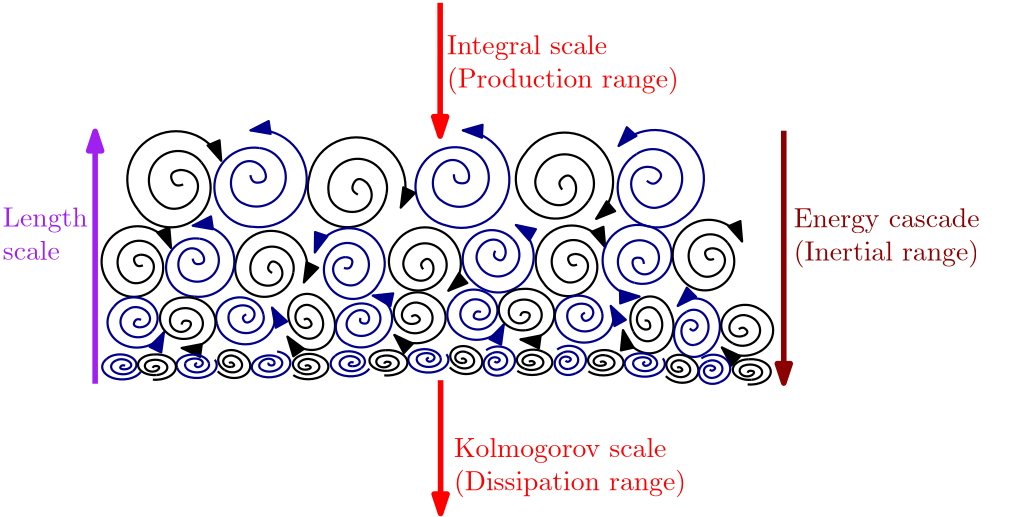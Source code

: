 <?xml version="1.0"?>
<!DOCTYPE ipe SYSTEM "ipe.dtd">
<ipe version="70218" creator="Ipe 7.2.28">
<info created="D:20240306213448" modified="D:20240306231651"/>
<bitmap id="1" width="1050" height="784" BitsPerComponent="8" ColorSpace="DeviceRGB" Filter="FlateDecode" length="330369" encoding="base64">
eNrsnXeUVVWavv+YDrNm1syfPdPdY8Kc2zY3BhAQBEUQERBFQMQAqIABFIkiICA5S5ScihyK
KnLlnKuonHOGylX9e+p+cvpaQIkO9vzA91m1at06d4dvf+dwed97zt77738XQgghhBBCiJ9A
Q0NDTU3N2bNnlQohhBBCCCGE3IQQQgghhBBCbkIIIYQQQgghNyGEEEIIIYSQmxBCCCGEEEII
uQkhhBBCCCGE3IQQQgghhBBCbkIIIYQQQgghNyGEEEIIIYSQmxBCCCGEEEIIuQkhhBBCCCGE
3IQQQgghhBBCbkIIIYQQQgghNyHEr5wmF40uGs5TX19vLzjYdJ6L1nUq1rtwajkVr4EUOQOs
q6vj86eqqoqPoIqKisrKynPnzlVXV9e6qHHBn/ympOVBF5gQQgghNyHENQyKF52MGEYGOzq5
vLzcpDL/3MwjuLsDx19wENlMRWpRhYq8MIHtKOqr3VAwRpLDoBhgcXFxdnZ2SkpKbGxsaGho
dHR0YmJiRkZGvovc3NysrCz+5HdhYSEJJAO6wIQQQgi5CSGuVZD6mAX+TZlaLi0tLSoqQhjn
5OTwu6SkBEncwlD83e12BgcxIFREPFMlLy+PF9TiCP9I8RTI6av9+3nGSHIYFGYhNTU1MjLS
x8fn0KFDW7du3b9//4kTJ0JCQhJcxMTEhIeHBwcH8zs5OZkEkhxdY0IIIYTchBDXsJuwL97L
ysrwEdiBrKystLS0pKQkfqOfUdG8Sxn3Gw2OlcBlYDdwEJmZmVRBbPOCWhzBmPDvlH+tV7ub
YIyYIwaFQcBKHDt2bPv27cuWLfvqq68WLVq0cePGgwcPBrg4deqUl5fXgQMH+B0aGkoCKyoq
dI0JIYQQchNCXKsg9aurq1HLBQUF+IiUlJT4+Hg0c3BwML8xCNnZ2fgCe3jJbjSYlbBJBBzE
g6Snp8fGxgYFBYWHh/OCWhkZGRgTq8i/2as6RQyTMWIlwsLCsBJbt27FREycOHHYsGFffPHF
/PnzMRRHjhzx9PTcs2fPli1b1qxZs3nzZkrGxcXhxXSNCSGEEHITQlzD/6CwEjk5OWfOnEEt
nzx5cv/+/YjhFStW2Lfufn5++Av3iQCOAUFjczwiIsK+rl++fPn69et37drl7e0dEBAQExOD
yyguLq6trb2qU1RVVYU/IjM4BbzD7NmzZ8yY8eWXX06YMIHX33777bZt27AS+/bt27Bhw5Il
S3h33rx5Oz08cGR4NF1jQgghhNyEENcq9fX12ITExMTAwEAkMQ4CwYxOHjZs2NixY3mNhD5x
4kRUVFRqaiol8RH25E9eXl5KSkpkZCSOY+XKlZMnT37nnXfGjBkzc+bMVatW4SmQ39TKzs6m
ylWdIgYbEhKyadMmxjhkyJAPP/xw3Lhx06dPX7hwIQPnOIMldTt37ly2bNnUqVNHjhxJ6kgC
GWD4usaEEEIIuQkhrlXq6upQvOHh4UeOHNmwYQNeALX8yiuvtG3btnv37iNGjJg1a9a2bdvM
GmRmZvJPz578wUpQ69ixYyjqzz//vF+/fo8++ugLL7wwdOhQzMjSpUs9PDx8fX2Tk5Ov9n+t
xcXFR48enT179uuvv84YX3755Q8++IC0bN68eceOHbt3796/f//hw4exFZQZPXr0q6+++uab
b/Ian5Wenq5rTAghhJCbEOJapba2NjU11cfHB8swd+5cdDIm4p577vm3f/u3Nm3adOnS5f33
31+0aBGa2c/PLykpqby8nH+AOTk50dHRWAzk9JQpU7AS999//+9+97ubbrqpXbt2AwcOxFB8
++23hw4diomJocpVnaL8/PydO3eOGjXqkUceIS0YCswCufL29sZleHl5eXp64ibWrl07adKk
wYMHP/PMM926dRs3bhzJwUzpGhNCCCHkJoS4tt3E6dOnt27dOmfOnJEjR/bq1evhhx/+wx/+
cMcddzz77LNDhgyZPHnyqlWrEMxRUVElJSVVVVVUwVx4eHgsXrz4k08+eeWVV1DaVLnvvvue
e+65t956C12Nm6CKuYn6+npnkdX09HQ0tq2nGhkZyQtaw54UFxdT0taPamxs5J95WVmZLcpK
mfj4+NjYWCwMtRITE2kkLy+PBisqKoinrq6uqampurqaI9nZ2bieM2fO0EtaWlqGi5SUFI7Q
AtV5TXelpaV0QV/EduGqU+4r39Ipwx86dKg5JsbIeMePH79x48bt27fv2rVr7969Bw8edNxE
hw4dnn/+ecdN2HYVfGTRY0FBgS1+RRghISHh4eE0ztBs3jrvMhzbBJDyRUVFjIUh8JswyAbJ
4XhlZaVtCMJgqcJYnB0uOG6rb9mjaNQlV/RIbrVWrRBCCCE3IcQv7SY+/vjj/v37t2/f/rbb
bnvggQdwE/z54Ycfzpw5c9u2bUFBQchX/vXFxcXhFPALEydOfO+993r37t2uXbu777776aef
RmmPGDHiyy+/RIF7enoi4JG4/JulIpo5NDT05MmT1N29e/fmzZtR4Kjxo0ePBgcHo/YdRW16
mMAo7+XlReGdO3cS4aZNm6i1f/9+GgkLC6NBVDRSGZmNaEeuo94DAwPR9vv27aMXWj7tgkbQ
/AyB6kRFd3gK9LltioF6b7HFHgHTLPEwUm9v79mzZ7/22mt33XXXb3/729tvv71Lly6Metas
WUuXLl23bh3NEhJjwXa9+eabnTp16t69O3aDmImHjyxGZNNM8A4+Pj4HDhxgINQlRVgSinGE
IHkX44Dsp3fK4zICAgKOHTvGiHAfqWlpJIfj2AdGba4Ef8dJOXXqlL+/P6nmuG0gSORYFYZP
Hnx9fbFjeBNd7UIIIYTchBC/qJsYO3YseviFF1545JFH2rZt27lz55deemnAgAFjxoxZuXIl
Gj43Nxe9ipLfvn37jBkz3n333TfeeOPll1/u2rUrhqJHjx6DBw/GkkybNm3NmjVHjhxBjZu+
pRdUMar7u+++W7Ro0fTp0z///PORI0d+9dVXuBJ7kgo5nZaWhu4190EviOHly5c7ayh99tln
1Prmm2/Q8ChwGkRCo6vxBbgJYkNa7/TwmD9/PlKfXoh5g4tly5ZxBO9D9SVLluzZsyckJMTu
btj2fC3cBPYEZY5WZ8go/3HjxvXs2fPWW2/9zW9+c+ONN5KZPn36jB49mqgWLlzIiLAqhDRl
ypS33nqLpJEHovXw8MBN4IwKCwtR/vSIMaG1uXPnMhDyPHz4cBJLIxwhSMQ/6bKN/yjPSSHJ
OA7awVOEhYeTQxrEdlGMXOE1aBA7tn79ekqeOHGC42SPQRH5oUOHGD4+aMuWLVgY/MXVvim5
EEIIITchxP/nbuKLL74YNmxYv379nn322Y4dOyKMn3vuueeffx6RzLuHDx9GYyPdUf6oXFwD
XqOXi5ddDBo06IMPPqCRmTNnoq7RuuYmqIL6Rd9iHJDcmIiBAwd27969ffv2r7/+OtIahY8g
R/TGxMTY9/N4BCT0ihUr0Ns0++qrr9ILkVDrnXfeoRGkMg2iqFHXyHU+GRgIES5YsGDEiBEE
TC+4gGkuPvnkE4707t2b6riApUuXenl54VxsUwy6a/GwEzEnJiaSlh07dsybNw/ZT0LwEf/y
L//yxz/+8b777iM5ZOnDDz80N4Q9Ybz4gqFDh5Ix0jJp0iR0fkpKChm2ee70iJXAGZFh/Nr9
99//+OOP48IY2nvvvUc7mzdvxh9hB0gX5amOyyCZGBbODtkgOREREbgSRk2uDh48uHHjxsWL
F0+dOpWSGAqO247kRI6bY/jEg40ivPj4eLkJIYQQQm5CiF/UTaCBEdtI0L59+/bs2RPRizZG
Offv3x+5i75Fuufm5qJsEbHvv/8+BVDOffr0ee2119D8qG50O42gYFGzyN2wsDB7sB/1a1p6
1KhR2IEBAwbgPqjOCwzIxIkTEe22Gm1CQkJ5eTlVeE0jEyZMQGwPHjyYGDAUdPfmm2/afYFF
ixbt3LkTa5Oenl5fX09sOz08Jk+e/MorrxA8xfA706dPx9pgSXATVEe9EyThYRNCQ0OpgtSn
uxZb7FVWVjo3U5YvX07MVGzTps1vfvOb66677pFHHnnxxRcZhd0oWbt27b59+9avX0+K3n33
XSwPQ2NEdMFYsAa4gCNHjjAWChASkVCgQ4cO5JaQSB1HcA24EopRJTk5mbHjFEjX2LFjnXsx
mAXOFMn39PQkMHo0u0GnpB1HhpnCBOGScC78SZZIL16DLMXGxspNCCGEEHITQvyibgK5izpF
hSLgBw4c2Lt3727durVr1w71y/ENGzbYbAWUrX1jjx2gDHp4yJAh/PnRRx+NGzcOnT979uyV
K1fiPk6dOoWODQ8P37t3LwbEVD06fNiwYSNGjPjwww+xJFTkTyTxtGnTNm/ejGYuLCzMyspC
zNMCtWiQ3tHhFH7XDWqhtPfs2YNcZyB0hAKnGPYHrY6QRoovXLgQlY6nIDYbEY3Q0erVq51b
GwUFBZgR97RUVVVhmuLj4/39/ZHi+CMycPvtt//2t7+99dZbO3XqxChQ6QsWLKCd7du305SJ
f0Lq3r07vWCCGEtkZCRuhSTgODiC4aIiuSWGUS7IAGaKVJA3WuMs4CM4Hbt37161ahU+CFfC
eaEXwvD29sagkROKfffdd/bEFJmnR04BNooesUhxcXGcIKwW55EeGayHhwcH5SaEEEIIuQkh
flE38fXXX2MoEM+odxQvghy/8OSTTz7//POo8RUrViCMsQYoW4Quep53+/btO3jwYLsrgSRG
0yJfcRPLly9H3KJ+fX19jx49ipzGFOAjKM/vTz/9lI7mz58/fvx42kF+t2/fHqWNQvb09ESB
5+TkREVFHT9+fMeOHWjppUuX8hamAE2O/CYwe1CKIDELmILq6mqkOxbm7bff/utf//rQQw/1
69ePUdAv0VJ9ypQpFMZQIOAZIG5o3bp1uADkN86lrq6uRVpKS0sJIzEx8eTJkxSmx7vvvvt3
v/vdvffei7NgpOj5bdu2IfuR7l5eXlu2bCEndNGzZ89XXnmFrtevX48hSkhIoAw5eeONN554
4glGSvwMhN5JEW6IYMjt559/TvKXLVtG0rAnhI2NmjVrFlmid8a4adMm2qEX3qIYqSMGrAR2
78EHH8Q9YUmWLFmCGWFEOA4K0Oybb75Js/wpNyGEEELITQjxS7sJd9DDQ4cO7dGjx+OPP96p
U6dhw4Yha3EHPj4+GzZsQOWi25H0/fv35wXCdeLEifgFZDOiGpGMGEb3orcR28hjGhw9enSf
Pn0wJjbxAY+wf/9+fAe9tGvX7o9//COSGJdBFULKy8tLSkrCuRAb/mLPnj32hfyiRYs+/vhj
9DwS+r/+678IgEhwK1VVVajohQsXvvrqqzfeeONtt93Wq1cve9zo2LFjSHTUNYqdURAGLwiA
OJHomIWUlBQ+VVp8zlTX1FRWVpaUlKDD16xZQ8x/+ctffv/73z/88MNIdFpDt+OtqM4LXA9h
M+oPR44kNhwTUp9aFCCqVatW4TKeeuqpP/zhD2SSXDEQvA/vUouYKTx27FiixWWQqAULFpBq
Xsx2wZ/YB9JF2rEV/DljxgwKExJuDuv03//933feeSe5nTp16r59+5yzSUeaNyGEEELITQjx
T3MTiFjELUZg6dKl+IIPP/ywX79+zzzzzHPPPYdlwCxgELAGFEDN2nztIUOGfPDBB5999hlS
FjH89ddfI1/R1ch+pK8tN0QtND/lX3zxxc6dO9MUJVH4SHE6Qml37NjxT3/6Ex0hgNHMCPj0
9PTY2NjAwEC8wKFDh/AdSGIPDw90OMIbj3P77bf/y7/8y9NPP401oMC5c+eCg4Pnzp2LmMdl
YCheeuklAsb+cJzqK1euZEQ4EQwL0eKVGAIHvby8zpw508JNILz5qKmrq+N4RkYGoY4YMQLd
/q//+q9/+9vfhg8fjraPiIjA7AQFBfn5+TEQc0yjRo3q3bs3boIuGL63t7evry+pIEvYn3//
93/HMRHw3r17CwoKEhIS6B3TQZwYivHjx0+YMGHSpEn8SRppjXNBfpYsWUILvMZHkFvyTPCf
fPLJoEGDOC94HNzEHXfc0bNnTzolPxgK2sSG8OfIkSOpSBISExPlJoQQQgi5CSF+UTcxf/58
hCvydfny5chRdO+7777bp08f5PHQoUOR+pMnT54xYwa/eYs/8RHoc1QryryFm0DErlixAh+B
FF+1ahUKGTeB4jVjQmF075EjR9DzqOiBAwe2b9/+jTfeoNiWLVvCwsLQ6idOnMBBUIwy/Kad
nTt38hst3atXL/RzK27ipptueuWVVwjm6NGj0dHRztKs4118cR4i9PT0RNVf6CYaGxvr6+sx
FFlZWYSE5cEO4Cbatm3L63Xr1tlueqGhof7+/i3cBBkbM2bMsmXLDh8+zFuk9J133qHiH/7w
h+eff57sEXBpaWlKSsqpU6cYEemaMmUKPoLYsBUkc+bMmXZzh7BxJbg87BgjxUnhhrASJN+Z
zY3NeeKJJ2zRWmKgPMnnLHzpglDJZGpamtyEEEIIITchxD/BTSCD7YkaFCzydcSIEVgJtOuQ
IUPefPNNXiCnMRGoccTq1PNQ2N1NOM/nrF+/HtGOWsZN4AK6deuGm7D9tW3TNwqjk9HbCGlk
8I4dO3x9fRHAvMDU0CyFMQI0tcMFqhvFftddd7XiJtq0adOvXz9G5OPjk5ycTIO7du0inmnT
phGz6XZMkAn+S7kJ4AMnJydn27Zt+CZzE08++eTIkSM3btyYmJgYHx+P6wkMDMQUtHATCH4y
uW/fPuwML4YPH/7MM88QleNxKioqMjMzAwICCAz7hn2wyeZUZETkEA+Fe7IU8Sf2hPyTOpvE
TQy22YfNlH/xxRcHDBhAL9Q1W+c8b0b7RIgnkpsQQggh5CaE+EXdBBYA/YmGR+qjtOfNm2d3
Ipx1TTt27Igqtq0WUOaURCqj4dGuLdwExgSRjCtBDPMCAY+bsFVh8SYTJkxYunQpahlZjk2g
AL3T44YNG3bv3u3t7c1v/qQWmhkJjfinIxT7nj17UMt9+/a9++67W3ETN99882uvvYY3CQkJ
yc7ODgsLwzXYOkhEiG6nQfQ5/VIXU1D9QzdhhsLIy8ujX8ZrbuKpp54aPXo06UpLS0tKSoqO
jrbdqN3dBJbho48+IgMoeU9PTyKneteuXe+99170P8dJeHV1NS2Hh4cTACniIPnET2ETMBSz
Z8+2ezeUJEW89f3as717v/766yQQd4OnwFmQHHN5/OYc8aetEGVzurds2YJziYqKys/P19Uu
hBBCyE0I8Qu5CWSnWQDHTaxcuXLFihVoflujFZnarVs39PAdd9zBC6QsXgM7sH79esqj0nET
iF7ch+MmqGsPKSFrsSRI35deeum5554bNGgQSp4qG8+zycW2bds8PDz27dtnC66ih+mFKj16
9EAh0zIH0edTpkzp06dP6/cmbrnllgEDBmAWIiIiCgoKYmJijh07xhgZC7ERKm4C0c6fBw8e
jIuLQ9tfKkXo8B07dmAHHnroIdwEPeKt8A6ZmZkpKSm0TL/mJmh5pGsWNoYCx2FuAkdAHmyn
v0ceeQTNT94IpqioiOr+/v579+4lS+7L83722Wd2j8bPz4/4cS4MGXP06KOPdurUifYHDx5M
PBgWhkAmKc9r0mv7kpMc3iVd69atw8tgdnA9xcXFutqFEEIIuQkhrribsKf3EfO4ANS4zfxF
365evRo5ilngLQ6ik7t373733XfffPPNtmAsZby9vdH/a9euXbBgQYuHnaiCJdm8eTNqmRYw
GviRzp07P/bYYz179nz33XcnTZpERxgNPAtNUXjDhg1octwECpyKNPXOO+906dLFffMISiKh
ieS22277UTeBWQgPD8cOREVF2dQJm1BAqFfcTWCFaBnX8+KLL2IcKMPQGEhAQAA5nDBhQr9+
/dq2bYspoOs1a9acOHHCedALO/Dpp59iJWx9XYK0ewrR0dEJCQn0NXHiRMZ15513PvXUUzQ+
dOhQRm3ztck5xoH2hw8f3rdvX+wGSSZvHMSG4FaIkFDLy8t1tQshhBByE0L8Em7Cdl7GBTi3
J2wCNZp29+7daHX0MIoXF3DHHXdcf/31uAnULII/JCQEwWzf+dscCjMUSNlFixZRC2uA0raV
YIcMGfLEE0/QQvv27V999dXRo0fTI8exAPaEFf4FAWxzDWiT1gYNGoR+dvaeRj/PnDmTF2jm
m266qXU38frrr9NmWFhYXl5eZGQkceJWGJ37DIUr6CaInOG89957NosBd8Bw/Pz8aHzXrl3k
hLFQt3fv3sOGDWMgNleCrGKscAEDBw4kIWRv+fLl23fsIANEnpaWlp6ejl8jWpr985//TCp6
9OhBCySH1M2bN8/muZBwu4/ziIs33niDI3v27ImNjaWRgoICfWYKIYQQchNC/BJuIjk5GTeB
8kfxOrcnEKgcQQZ7e3sHBATs3bsXBf5y79633nrrH//4xxdeeAE9jOx3Jjijgae4MEMxbdo0
hPq2bduOHTsWFRWF2MYvDB48+IEHHkDq87tr166YC1u/iJaRvmhjOt20aRPNEg91aa1///5o
+DvvvLNdu3Z9+vT54IMPxo4dixPBlVx33XU/6iZQ2qGhobm5ueHh4TZvYs6cOfRFy1fcTWB/
SODbb7/97LPP4raIE4Nme2F7eXnhYjBBHTp06N69u+33N2LECPxFr169Onbs+PDDD3fp0gVb
gb+wSegkDRdQXFxM7xg6WnvmmWf+4z/+47777sOqEAwjtQfSbLUrThkHcRy3334754hcEYyn
pydBYiXKy8trLpgYIoQQQshNCCGulJvYsGED+tP9626EPSodK5GQkIBa/uabb9D2iNU//elP
PXv2RJMfP368sLAQwUyx1atXOys7YSVoCq27Z8+ewMDAjIwMxDx/vvnmm/fcc89//ud/2u0J
Whs1atSYMWPsCR+qLFmyBAV+4MAB5PRODw9cRr9+/e6///42bdo8+uijWBjbdPull1567LHH
rr/+erQ9+nz8+PHIZtxESEgIngUh/T//8z90MXDgQBrETeTk5DhuwpmFPWHCBCT60qVLLzUL
291NeHh4fPTRR3SKnqdHYt65c2dWVlZqampsbCxd+Pj4bN261XETWAaiogy5raio8PPzW7ly
JYPt9kOwSDgUQiVgBoi9wnSQVWoRc2lpKZ91ZWVl+/fvJ1RczO9//3sSSPI//fTTFStWcIJs
WjqGiPzjcfBoN9xww5///GdMCsbk5MmTVOfTEq9UX1+vq10IIYSQmxDiylJXV+e+5BFifsuW
Ldt37LDpw/bUPXYgIiJi8+bNkyZN6tu3L1IZcbt+/XpUNGI1KSmJYrZjGqxdu3bdunU0tXv3
bjwIYhs1ThlEL2J7wIABnTt3xiMMGzYMvW0btOFcENvUQn7TKdo7Ojoag0NraH6qvPzyy2+9
9dYnn3yCVbFZBkOHDsVTYEnef//9b7/9FsuDYMYUbNu2DW/y4osv0gWWAUuCFSoqKjpz5gxl
MA6MjshpGTWO18AmEHx6ejqu6lIpKikpIRh8CjF07NiRHqnIkYKCgtzc3LS0NLrAUnl7ezNq
TNaHH35IqLSPLyC32BxyiCNgpLgAND/GBGcxcuTI9957b9CgQYSKQWBE1MUdcC6oRcyVlZWc
HT7r8Fa4HjKGoXjttddI/uLFi/fu3Uuu6OL06dMMDQuGBxw9ejRpYfikCHvIWaN6VVUVo+OT
U1e7EEIIITchxBX/B4VwTU5ODgkJOXr0KOr05MmTCFQULGYBfY6VKCwsTE1N5bjNrZg8eTKW
4dixY9RCKufk5FAMQXvEhZeXF7qapjAF5kRwHKjuwMDAHTt2zJ07131rNsQ/tsUWcaKij48P
WprWkPcYCo6g/GfPno2JmD9//qpVq6w8vgNlPnXqVHS1s2GEbTNH5Ej6KVOmoMyxP4wCZV5R
UcFvygQHBzMKIidO21+bAnSH32nlq3tUfVRUFOqdGD7//HOEPdKdI+Xl5RgN6tpNCqQ7oyZC
M0e0j8Ugt7abNuk9ePAgsWFkeHf58uVYEhwKfoqUMkC8gD3jlJKSUlxcTMx2Q4HfcXFx9Ej5
MWPGkA3yxp/kMzw8nDB4F69E+7bfN2lh+KSIU0lUVMdK0E5jY6OudiGEEEJuQogrCyKTf034
BRQvehtdmpiYmJSUhFPgSF5eHoKZAuhbDqLG0eGoYrwDJZHKKFVENcXsmR9A3Ma7QBVjNKhe
VVWFNqY11PWpU6cQ/9gN+1Ld39+fNnEQporpNDMzE31eWlqKASEeNDOegh6xANgTK8nBEydO
0M7u3btpxG5/8MlALYK0L+o9PT1pmRjwMtWu54UIEpPC6GiWvnA6NEWPHCe8VsQ2HziYEYIn
BrvhgtNhaAh1hobXoHHyg6egZVQ9BbBFtM8RUkdgFDA7g0EjeCwDpsbbBaMzF8ZA8COkkaZo
lk7NAuCSiJDWqGI7cTBA/mQstEmWGDunLzMri4OkiLTYCWKknCAaIQDa0dZ1QgghhNyEEFcc
RCb/pjAFJoyNsy7cNS2/+RPjgEBFuyKPz507h9ClOm/ZP0nerXBhjVDAqW6qmD85SAEsBo2g
hNHb/OY1R6huT/hT0spTmI54F8GMxua1NUsLGAciMd9BLeInEqvCERPYlCdmJ356d8ZIC+Uu
mnt0BdmK2KY6UVGFHs1e0QKt2X7ZZI/qdE0ZcxYUc7+5YC1YSXtyySJk7FgSXlDehuY8kmS7
5jkniL541+6D0LKFzUFac8wCry96gnSFCyGEEHITQvyimNg2te+O84SMyWYTzPzTc9e9Vt3q
crD6PE51Rxs7wtuci+MI+G3y2MwLTVkVyjseh8LuBawvjnDc8SyOLTK7YUGaMbHWrGsKO0G2
6LEVw+WMnVCdHu0td6fgGBZ3W9SiNUf24wucsTvPI10YiePXbFz8di/s3HRwP0Gt9C6EEEII
uQkhrribcL5gd8ddr5pWN73a4lF8R0vXnuei1d0Nhbsd4LejkE3Yu+t/K2k+xQpYnLxuYQcc
W+RUaeGG3MfoHqr12Ep+HJ9Cj2YlnB6dcbkbigtT5I67NbBbLRd1By16d6yKu01zctsiSM2V
EEIIIeQmhPin4a6H3bGDjlh1F+Tuutd5q5XqLYS3cyuk+vxNkBbuw2nW0f/1LqyAhWFvOQcd
Re1epUVrLeK8zDkFzgDNhrj36IyrRX5aadm5S1LtdgPownRdyu61KOzuJi51goQQQgghNyHE
P8FTXEjrBVqveykp6y6/HX5Ssz8pkh8d4+VIbveYL1XlMltuZew/6ez8vDJCCCGEkJsQQggh
hBBCyE0IIYQQQggh5CaEEEIIIYQQchNCCCGEEEIIuQkhhBBCCCGEkJsQQgghhBBCyE0IIYQQ
Qggh5CaEEEIIIYQQchNCiGuRpr83Nbk2dWtsauSnoamBn/pL/zQ0af9oIYQQQm5CCCFcG05j
EBrr6xrrahuqq+rPVdZVlteVl17qp/5sBcUoTEXlTwghhJCbEEL8is0EVqIea9BYU91QdRaz
UFNSWF2QU5Wbcamf6sK82vLShupzeBAlUAghhJCbEEL8et1EY2NjfV1DTVXDucpmK1GUV5WT
UZmeWJEUe6mfsxkp1YW5dZXljfX1SqAQQgghNyGE+BW7iYbG2prmuxIVpTXF+eey0yqS48pi
QovD/P7xE24//iWun/KEyHNZqbWlRY11tUqgEEIIITchhPjV0lhf31BVWVtWXF2QczbtTGlY
QP6xg1keG9PXLUtfvyx947L0zcsytizL2PZt5o5VWbvWZO1Zl398X2lU4Lns1IbqKiVQCCGE
kJsQQvx63URdbV1FabOVyEgqiwrO89yTvnbpmRkTYj4dFvvZsNgvhsVNHB43ZXj89A8TZn2c
OHds4sLxGZsXF5zYV5EYVX+2QgkUQggh5CaEEL/eD4ra6tqSwnNZqRVnoop8vTM2rEj4cmzE
W32Duz8d/FK7kD7tQvq3D32jfdhbnSOGvRA5slf0p68mzh2TvWt1abhvXXmJEiiEEELITQgh
fr0fFNVVNYW5lanxpZEBeZ4eSXO/jHynf2Cnh0/95YbTD97o88iNPm1v8n36Jr9nbwt4/p6g
l/8a3P/x6LGvpa3+usjXs7akQAkUQggh5CaEEL9iN3GuuiCnMiWuNMI/99COpDmTIt/uE9Dx
gVP3/8+pv153+uHrTj9+vc+T1/t2uNm/652BL/0luN+j0Z++mrpqRpHvYbkJIYQQQm5CCCE3
8b2bOLwjad6kyGF9Ars88L2VeOx6nyeu93n6Br9nbwl44a7A5nsTf4seOyB1zawivyO1JYVK
oBBCCCE3IYSQm2h2E547khdOjnq/b+Dzfz39iMtKtL3e56kbfJ+5wa/LrQEv3hPU56HgAU/F
jBuUtvabIn8vuQkhhBBCbkIIITfxDzexeHLUqL5BPR88/bfv70r4tr/Bt+ONft1uC3jp3qB+
j4YMah8zfkjad/OK/I/WlspNCCGEEHITQgi5CZebOOJyE6P7Br30oN2V8GnXfGPCt9ON/s/f
FtDrvqBXHwsZ9EzMhLea3USA3IQQQgghNyGEkJuQmxBCCCGE3IQQQm5CCCGEEHITQgi5CSGE
EELITQgh5CaEEEIIITchhJCbkJsQQggh5CaEEEJuQgghhBByE0IIuQkhhBBCyE0IIeQmhBBC
CCE3IYSQmxBCCCGE3IQQQm5CbkIIIYSQmxBCCLkJIYQQQshNCCHkJoQQQgghNyGEkJsQQggh
hNyEEEJuQgghhBByE0IIuQm5CSGEEEJuQm5CCCE3IYQQQgi5CSGE3IQQQggh5CaEEHITQggh
hJCbEELITQghhBBCbkIIITchNyGEEEIIuQkhhNyEEEIIIeQmhBByE0IIIYSQmxBCyE0IIYQQ
Qm5CCCE3ITchhBBCyE0IIcT/gZtoampqbGzkA6q+vr6uro7fvOZI03l+RmvuDdbW1vLRZy1z
/P8kqxdGZYGBjfenDvP/Q5zRWcKrq6vPnTvH/zj85s//w+QLIYSQmxBCXMNuwj6aKisrS11U
VFRUVVWhSBtcmK24fNFuapYW+KwrLy8vLi4uKCjIzc3lBV3Q0S+q2x0H5LghR2ljH+gdac0A
GWZRUVF+fj6xlZWVcZCwr+rLhpGSdnLOcAoLC3NyctLT05OTk+Pj4/lN/jkXZED/voQQQm5C
CCE3cWXdBCITnY8EzcrKyszKQmMjtvmkcr63v/zvtCnpaFrkumnapKSkuLi4tLQ0pDtv/aLf
kDtWwnAMBQOprq5mmCUlJQyQkaampiYkJCQmJmZnZzNePpyvdjeBJ8KyMRwSHh0dHRwcfPr0
aS8vLx8fn9jYWM4FGdC/LyGEkJsQQshNXFk3UV1TgwrNzMxEXcfHxyP78/LysAOITzMUl6//
+ZSrqqqiLsYBxY6sjYmJCQkJ8fX1Rd/iLNDtlPlFRbU98GMmyLmxwkCwEgwzNzeXATLSiIiI
gIAAJPeZM2cYL1L8qr5sGGl5eTmWgeGEhoaePHny4MGD27dvX7NmzY4dOzAUnAsyoH9fQggh
NyGEkJu4sm4C/Y+cRm2GhYUhRDEUGRkZRUVFfFhhKOrq6i6l/5vccD7lkOUlJSWI9tTU1NjY
WKyEfUOObqcLmm3RWtMFXKZruLAWv2ncnmhiUDZZw+ZE8BqxjcfBNCUmJkZGRmIljh8/furU
qaioKA5e+Mn88wL739e9nNYubBA3gVdKSUnhJB47dmzv3r2bNm1asWLFnDlzVq9e7enpybkg
A1equ8up+H9S5WcHL4QQchNCCLmJn+cm+FDKzs6Oi4vz9/f38/NDaSNKEd6VlZXOBIoLNRvy
9cJZ27zAgFRUVLjfBUCuYyV4QS8IWucBJPdp0c7MaLsVclEF6D4nwpnf7T6Nmt+MpbCwEHeQ
nJyclZXFa4KxeRy8wObYTRPeRV2Hh4c7g6VAi16c+dp8bjv3aFqXpu6DasFPmn7yd7dHtqx6
i0gunDbOkfz8fAaFP9q1a9eOHTu2b9++devWLVu2HDx4MCgoiHPR+v8+F56RC89vK9Wt4k9K
l3MeL3+S/kWXC7gw8/VutAj+coyG/IgQQm5CCCE3cfngGjIyMtDVJ06cOH78eEhIyJkzZ2ze
ri0HdKGbMB1otwCcB6JM0SHzOGhzulHpznRgrAQWgwZN2rnLQluAqMrFpZ6tcjcgTtdnXdgN
FOu6qKiIvsLCwk6fPo1Z4HVefr4VIyQMRVlZGWHk5eVluqZOEBsinJHSb4tenFnbVHSWRboc
Re04I8fv2C2Snzqf3dHntGALNBGJ+3hb/P9Chhn4oUOH1q5du3nz5t27dx8+fPjkyZOhoaFJ
SUmci9bnhrgvCeWsCgXut3ha/w/OXNtlpssm7Nt5vPwqlhC7WpzAnLfc1xCrtvh/6FMuNa3m
UsbK/WE5IYSQmxBCyE1cFDQ2uhoTceTIEfSnn59fbGxsVlYWwrtZu7o03qWkI3WRgo6+dUSd
CWCqm4AvKSmxpaIodlGdbCV/9G6IVaSALc1Es3gWWyrKPmAzMzNR1J6entu2bfP29kZIMzQC
MB1u3sfkKw6CujZGxzG592If17Ysla37RL+tf3nu/mW7o8YvX5BfqO2dp7Ys4BbjdS9Pvzgj
zt2OHTsWLFiwbt26AwcOBAQE4CMwdAyBsbS+bpUFb2eEHu2kmM43Td762Knr3ACyrLaeLlJh
xtMybNbVLo/WDYhzXTkGpJXgW5gv9/N7KafQ4q5QK6ZDCCHkJoQQchOA9kNz+vv779u3b8+e
PSdPnoyMjMzIyDALgBi7UIW6L5HkCPKftPSTo/3sK3dzHCaVL9qj++0M99WZbIlXBKSp2cTE
xBMnTmzcuHH+/Plbtmw5duxYTExMYWGhidUftQPuvZjQLSoqysvL47elonV57K7/z7mw2yLO
PZef5Cbcv7q3NbLyLr2kLX8mJyczXnzEl19+uXLlSixVfHy88wTX5fwPZV/7O/dxzHBdZups
njsnxdJFrR9Nl61LbA/FWYZbv4psxTCCMQPi+NO/n18B2LmcLHgSxe8L3aKd30vdLXIvc5lP
eQkhhNyEEOLX7CZQXAjRgICAAwcOYChsYjJuAsGGxkOKo2Dz3UDTZmdnUyAlJeXMmTM4kfT0
9JycHEqa+HTuAth3yBy0r/edWw8cdyZWpLhIdpGampqZlYUctS+rrbx9/0wVm9xtVShMv3gH
XhOM+QVq4YMOHTq0atWqr7/+evXq1Xv37vXz86NkZmamrXxrz1PZTQe7N+FEBURLUzToHhXV
eU2/DDnr/Aq6qFYTnFQnP7YQLsV4QV9kw/KTkJCAneEt2iR+M0qXEqjuJsvmjNsUj0Q3aIos
0TgNWqLM5gDe4fDhwytWrBg3btyCBQt2engEBgYSyaXsgLv9oYCtxEWztO+MHRi4nVw7s47L
YDgcJBucFGoxcGoRIWHwu/lUZma6R2hf9ZNq6nKcIVDF+mqROpp1HCJh85ouLJnOubDGzbY4
wZMuJ3I7g9a+HeS3E1K5C2rZQBxjYq7EFkzmUqQ8zdrUG300CSHkJoQQchOXchMILZTnwYMH
9+/f7+PjEx0djY6yDSNSXTOpORJ1HhR7WFhYcHAwBsTX15ffoaGhFMBZIN6yztsBmzdh6hR5
iVa0PezQZhznIFXolBb8/f15QYM0y0G6cxd+pkVRdxyMiIg47QKPYOu7EgzlbVVbqtDOrl27
Fi9ePHny5EWLFm3atMnT05NiSHpn7obNm7AtJ6jo7KzHhzOvGUVISMiJEyfIg3URHh5uq13x
mvbpkYrEY88ykSIaJyRczPHjxwmMwrGxsZRnaEePHsWjnTx5ksjJAPL1Uk89OY/x2J0IQiUS
mwCCv7M8E0CoG0RCYhmI6WFODe5p4cKFH3300YwZM7777jsvLy8iIS1ES7MtbmfYhnf2VT/n
2n21K3foiEYse+TNjCQZQNhjHOiUAqTFCttEfv4kh+SNdxkFEXIx2PwROqIu2bARBQUFUZ0/
w11YnuPi4szM2s0L8sZxb29vrC6/aZ+SdpFQzO5r0AUd0Q7v2hVFy8RAxjhCAo+6oEdCoqI5
IKqbOaW6LWJmfodh0j4tMBDGyCnWf9xCCLkJIYTcROtuAu10+PBhDAViDHlsCyKZ5keDocS8
XSBQbXoFJVF3u3fvxoBwEMFMMWSeKU+q2yKxKEMO8hZKD71nJgV9iGqlCurXw8OD37RGs8eO
HUM8I+HMVqBXTeaZpERnUmbz5s1btmzBMlCFqIjW5K7dKMEF4CC++eabzz77bObMmStWrNi+
fTvhISkJwPaqsxWfbE2n76PKykK7oskpYPdoNmzYsGPHDobGkAmJZmmE44yXF4SHELWHapCd
hL1x40bMy9q1a6mFf8GJ8Hvnzp1I+iVLlhAS7aBj811Twi86jdp58sceFqJZIqGRrVu3btu2
bc+ePbgVxothoSmOW8YoQ4aRu9RCPNP77Nmzhw8fPmHCBPolACLhbJI9BtjiC3YCsM1BiIrh
0A7XAGPhtHJG+M3wGTLdkWQT8OYgODX8SWEyw7uU4SSSGWpRhcC4PIiQRJn4twjtdhXJ53zZ
uKhigyJILgZe2Lh43bxsb1aW3cPiUuHgt99+a6vd0hdB0ghlCMaMJ11w2dAdF4ZzRREAkdAL
1wwVV65cSULohbpcAHbbiAuAvFGdRrA8GC67VYcfoRHqEhtXCG/po0kIITchhJCbuJSbuOgs
7IKCAtO0SD4EPJIMVYxsRmkjklHOptB4YfLevpynvH1nTpuoNTQeB00iouIQZghLRCBClCpI
xKVLl65atWr9+vXIS44gRwmDKihYR/+jeNF7JtpRy3PnzsUmEAbl0Z+nTp1C2SJxKU8MRPXV
V1+NGjVq0qRJ6E8ax1AwLmQhBRCKxODsN2FR0QveBw2PSCZUqsyYMcNxB9RFWBIefxItMRAJ
Q7BHZcgban/69On0OGXKlIULFxIYo6AYep7jY8eOJWaqMyIka4t53y20vT0FhPinWfqlqXnz
5i1YsIA8k3zELbaC4fCaYEga0ZJhBoUjQABznLEPGTLk448/xkytWbOGSEzPM8AWe2E7C+pi
JTjRtIP8ZrwkkAxQd926dXRBd3b6CIkEkmoGQurIPPmnRwqTq+XLl/OCKhzZfB4uDAIg1Wj+
iooKuqMj9DzXD45v2bJltI/4pynMC12TNHo3E8RJIcOEzfnl4Oeffz5s2DDOKaeAKlw/NOvc
zCIqcyjLXFCe1HFeCIbAyP/EiRO/+OILMmmzaajFeSdjjAsPQlM0Qg4xXO7+hb449ZTk34I+
moQQchNCCLmJi9JiTSckFm4CDY+CQjMjHVF6qD6EGWoNbYmWQ+/ZjgYINn7zmiNoywMHDpw4
cYKm7EvjqKgou6+BJLOvuJF/vBUcHIxwpSKCzV372VfcdEc7ZhPse+O0tDQq0g5VTLWiVNHV
NIKqREnaEzWUpAxNoR4/++wzHAGNUxKLQVSoZYrZl9K4BjS2Pf3iPDlDC2adzAggjBkXf9IF
mdnp4WE3GuwJIoxSSUkJypPeEajTpk3DTaDk6ZFa6FUGQgvI1y+//BKxvd21ITW9u08bb+Em
OBGI56SkJHugC0FLTkyi84Ic2o0hWuZc4C94i4OcL1JdVFREJBT7+uuv33vvPbT3/PnzGTsD
JHUXXSGWABgCzoWx0AglyTxjWe0Ct2JugpNOqunXHrjiN6MjEjJDJPRIGSIhLdTlMrA7VmZ5
aIEXJJ8uCIAgbWILwROnu19zjAl2jAa5WrgI8VbmJrA2eIERI0aQYcqQmWAXQS44s5gCmuX6
4exz+uiUGCjGb7rAfk6YMIFLgtNBwDTI6SYtnBHGRdeMiMC45jFcnFPyzxWIY+V0y00IIeQm
hBByE1fETaDQeEEZlNspN1BiJiyRnShDdKY9bY4FsHsTFNi/fz8to1cpT/vHjx9HrdEgahOx
h/xD49mjMvxGE+5wYQ8aIfmIDc2PKLUvsd1nKNBFYmIifREwv2kccbh06VJkJ1IQOU0VBCd+
gZL2sD2/kYsWBu3TLNKdP7EShMcR2icSRspxm3NhDx0RpN0jYCAcRBuTIgoQ6jfffDNu3DgE
/KbNm2kBaWp2AIGNKGWAvCZg0mKzGMi5LUbk/h+EbZbBYGmfNNIjSSMYXhOYPUhmdxDwJohq
vBhxcoSB41AYFLKfGMzX4AhIMimizZycHAq06JE/8/LysGBkmFSTeQbCSdzowm4x2Dm159ns
4SUH8kNsdGFnjQEycIuTlHKcdBEDTVGRQdnUadLFGSSNs2bN4jThQTjdJum5xjjCcYZGy+TQ
ZrhwaogEb0iGMSDEwzVpN5jMR3i6OOKCwLjeCINs05dzCwy7N3HiRKwo0RJMVlZWdHQ07zIu
u5dkG/ydO3eOTnmLBrkyzbmQWE6ZPpqEEHITQgi5iZ/tJlBcKEbkIvqNdzluX+YnJSUh6hBv
VgaQkSabnUfxTVvCQRcIRcQbGg83YQ/DoA+RwVbAvu6mHbQcgta+63amVKBUiZMeaR+RTBfo
5Pz8fFszioB5i8JoVEQ1jdAXAdjaPg7uQpQROdNA3PWwPUJDSVvRiIFYHmgZgW2PyjQvb5WX
RzzEvHjxYvvanFGEhoYiVonQpiEgX92fAbP1nWxWsvtZqK+vz83NjYqKogoZcGYcI2VJuM1w
R43zgkhoE6Fu2pheOI4MphgdcfDzzz+fN28ejWATbMJ4eXl5VVVVi2erCIAEIrmJGVtHur6/
/eS60wTo/F0/hNPEuaMXkoblIVROLmm0O0SEyqjpkWEyXurbg3AESQHC45ohJNLFcfwXoeI1
aNPmOxDDwoULp06d6twRIHL3DM+cOdO5McRx+iKlnDsuIWuES9cmU9hiX+np6XRKkIxrzpw5
nCCCIXIOlpSUEAxRMUbC4FLkNafGZmpQgNFRC4NDd5xrjJ4+moQQchNCCLmJ/42bcGyCqXdn
MVhKIvyQ4mvWrPn222+RhQgzm9ZKYZpFbfKuTbg2B2FfevMayWrfe9s38PYdNQqTdpxH8RGQ
lLfv9m0+L9LOWdm12rVPnK0XxBEEIXqVZu0pIFse1lY0tQWmUJgIcjSnTSKmU3q3J/btDgIC
lQIUtnVEbdI0nSKV0av2MA8SGoWZ44IB0gLyGAHPoGgTHUsVgnTuztCmLVpFYY5wnHdbPHdE
/Gh7Stq9FbwAgtweEGKwNumA8fInkXCayPayZcsYI80SBhlgpM5+EySQlDJMsy22LG2LVaQI
EkfG2TGxTaeIbYZgk6kd7MTZHAROBMO3uS0kwb7/Jx7OC6N2tsljIIyXipzBFStWUJc82+pY
REi2CW/u3Ln8pkGuLg4yavwRFmP8+PG8RS+cIFuR2MbLuGgN12DuiVRw0RKApcuxeOSHs+ak
i+pcnESCQ8GM0B0niPyTfALmNSeUsdM4J5dRUJEhcN2SFrtTwzA5jvvQR5MQQm5CCCE3cVFs
FjZiz9PTEwnqPgvb3U2g6ChDSVuc33asRqC6z1pFs6HBTIDRQkJCAlru1KlTNIsO5C17lt5m
Sdicazo9evQo4o1+nefYEfarXKAw17ggBgokJibanhG2CcWF8hihiCCnL3qhU3pHedo6qM42
BzSCzLbHYFC5zgxrwDHZEy9mIpxduRH/9i03Jc1N0IK5CcdJYX+IHBWNZ6EKLSBlbVEsVDTF
sBI0Tq7QsYWFhS3mROMm6JcMkBmMCbqXXvA1WCTeYrC2RQXOAotB0sgM2WakDCQ3N5cCNEsa
ye306dOJB3lM/lvZvY4ASIUZkBkzZixevBjjxhCoyMHjLoiBs8OpJ/82X8ZutZA33rKHrzjX
DJMYkNx0R5wMPCwsjCr4HaQ+ip0W7L4SrdEIwZMu+qVNmnIeJMN62EpcXBi0UOCCBBISCeEE
0Q4J5CDnBWPIxYknJV3O1Hh7hMzZ0YN0UZ3TSiSzZs0iEpsLz7tcCbymU8wL6eIk0iMnlNNH
hnnLbqgRG56LdvTRJISQmxBCyE1cyk3YCrGoRPcVYltxE47SRrChtG3W6vLly1GkyDN0pvkR
dzeBCkVGIufWr1/vLPFq66/ak0UxLhCcKGpbd9SZzIuMJAYioUFbMNbZa6yFPCY8f39/KqIP
aYHWWncTdIRwpZf1Lpwno76/K3HesyD+EaX29AuFkdm0kOsCOU0tIrwibsLksS09RBoZLzrW
VpS1bJub4FzYSkr0SJs/200kJSXZ1uHffPMNZhCvZIt62WYNYeHhREvw5Iqs2kq5jB3dbo85
2dSV1t0EMBbMgi38SwtcCaTa6Y6WaYEuaJkqdreClu1c05RlnkYwO5jNi7oJRk0Zm7jtvqMH
6aI8DXJlkhZOH6MwN8H1yTDtBgrxUIa3OK2klzi5Jkmmra9LSS45fTQJIeQmhBByE5dyE8nJ
yS12r2vFTaCsLnQTVEQ3Lly4EImILLyom3AemHFmWNM4qpXuUPi2v7PNa0DCURF1R6e2awMx
EBiyE3lpi6xeuLmzuQmEKB0htumCgH/UTdh2Cfb8lU3ZJhv2mJN5FsZIKqji5eVFHuyhGv6k
tbzzz+FcETeBPEZaM16asjQyXiIhePM1jNe+bCefqHHb8Prnu4maGkbK2UGoz58/f926dXv2
7KEFIqRfm3rg7FiN77BNDBkIGbYJ7LbZx4+6CcaCC7C58DY5nSN0Z/MpONfNmyS6tiaxLf9s
TTDb887chM0lsVkMZJ7stXATtgyUTY0nXTVu6bLJ6eRq6tSpFGO8DIq3CJi3OOMc5NQ7Sxw7
uxaaw8Xi0V0raRRCCLkJIYTcBKoSBWUPySPwbC/si7oJxFWzm3D7+hf9hkq0R9NtVVK034Vu
gkYQbPgItOvu3btRcXT0vRZ17WRtHqGiogINSZuIPRqx5Yacr45Rd7aftd0fudBNIIAJGEFu
6x2hYJGOrbiJo0eP2lNY210gVqlCAcZOefMs5ibQ2MSMBrZlV20rOuf4lXITNm+CTLrPm3Ae
LWO8REXXdicIFU0+6RE1/jPcBP8fER4ZZuDO+lekxTYfJHjbYpvTbTtr2LZ6JAeZzTm1Na8Y
FKfpctyETZ/HifAa+8Zl4L4PIF3YCk5ceAyHUVvvNEUSSAVBbty4kUGRz4u6CZolM1R0v3VF
ukg+KZ0zZ86kSZM4TSdOnKAib1GSyMkYV4udfVtJzPYut11IOJV2L6zFclhCCCE3IYSQm7jQ
TaCjTLQ79yaQo8g/9PymTZtsnU+UmG2+1sJNUHHp0qULFiywr+4vdBPWuLOaKGXsW2jToshI
uxdgOyaDTealZdtmwvZ94M+kpCQEJ+VRm87sBptljChFUdvM3NWrV9OdPfRus7CRoMhUcxMM
0B6pcrZO2OeCPxHnyFdCQklSxfaGYCwMhGLOmk6U4V3GTlO0YFtRMDT8Ar2YmyCBtoVfRESE
GQq0OorX1llq4SYYAr0Qlc3CQG8joalFwhmsTTynTV6jwEnmypUrFy9eTI/OvAmaJdWcqZkz
Z+J6CPLMmTMtemnhJsgGATNw65FUE4Bl2NyEzWWmEddk9xrkPW8xZFLHqPltfhCPSQw2pcWE
OpET5LcubAMOW5yK9NKL2TdeUMwWpALzkuUuzMVYDk3zmwGxS4tscLqpSGs0ZbuKmGEhElsl
gEZok3RRhr5sAzuGSVZJqc33YaQMn4oWD0bMtjJhaBbYpbYaFEIIuQkhhNyEu5uwNZ1sgwN7
jt2WTkJ4I8Y46Gg/9GcLN+Gsz49UW7FiBaoPTXvhLGxbU9Q2d0AcIupsVwWbzIvUpLAtgmpf
TaO3bYVP1DJlaISKGBB7qt+kKeGZ2Eb3Ih3Rn4hJG0gLA9K8SGxaGoWJH39BXTQ5TZ124ePC
9zwcJwlEbovE2v5uHKRB28rN9jugU/QzI2UsCF3kvS0Pi64mq8Rj20zHx8dTHRNBzPbwDA1e
uKYTyXRuBtnkdNtTw3agphZvMRCbIIzjQPS6f1ePm6BZyjNwu0NEkhlpK27C9psgFWTAdvGw
3TdIhT2VxFv0SLN2Rhgs55oM06M97ESW7MQxzDzXE2h2w4h4GK/dssFn2X7cdn7DwsOpiAki
eDolSI4Qpy3em+Y6R7aemN0bIlFmaSm803VpkQfCsDsgjtHgXduVo8W14WxoOGvWrMmTJ2Oy
7N4E1y2XvbOQr7NE7aJFi/ChpJfzyKjNrl44Q0cIIeQmhBByEw6IcPSVrd6J9EK9I5XRmWg2
20wNrYX8Q4ZFRkai9lu4CVPUtqq/u3Rs4SacSbsoPQ7asrG2m/bevXtRnrSPOrUC9EtHaEte
2CbXVLHvwymMdHT2wkMK8i5q1racYCDoWOSxrTuEcOU1/VLd9rmjJKoVDYnmxMXQoz2BQ6e0
w2vapHG7gUIXtpMCAt7ZpM++A6cR+xadNgnMw7VTNqOgKXQ1Wa2qqiIkkkABuqN9RLjtlMHQ
cCIt3IQ95M9blCQw2iQhZJ5gaJYXNhbbI8Pmodh6tgh+TkGL7+ptizeCrP5hL+44e2GbO6A7
hsbp27lzJ42YubAMU4ATYbPOecGfdGRb+/Ha7mXY0qzmJrAAZNsmrbs/0YQ+pzwdkS5nNVq7
x8GJoCOKkSLOOIWxJFxpREiPvGXrStm6Xhy0p5jsdFPd5nFQxlYb5mRxkPD4zVhWrVr19ddf
u8+b4Lq1jersBJFGu0GD6XDu+PBPwLnO5SaEEHITQgi5iVbchD2+gj5Ea4W7viu2L4eRo/yJ
/LPZ2ba+TQs3gQZG/lF3p4cH+tBW70GhtXATzm0CRJqzcdiKFSsQbytXrkSK23wKtCUyGKnv
7Ndmz/lQheOmDCm/bt0620H7wIEDHEeB22YHtsmFWQ8UJq3ZVhfOvnsoSUwKrdmWE7YBREpK
CjqZjkiCPaK/fPly5G7z9goeHozd2XcPGI49CXbWBUGaFrXncGzLg7+7JnEgeomKxskGPeJW
7Dvzi+5eh141fcu75N/STuQbNmxAAzNY2iewXbt2OWYKaU3wmVlZFRUVnAv3jT9sj2zEds2l
3QQ92pf/time3YRiyEuXLmX4NGIL+ZJhuypsUrYz68Ssn+00YU+F4SbojkuCgTtbNjj7j1DA
9oyjNdtygi5sgS/bvtDxLzZngTNCeFxdqWlpdGQL1docebJndsCCpzDxUJeTRZt24mzRMHJF
6pYsWTJjxoxp06bxmmAYxd9dt2ZogfbtTgq9c11NmTJl9uzZ5JmObOUoZ7FZfTQJIeQmhBBy
ExeFDyVEL/LP9llztldDaKG77CEfZDnvUsYe/3B3E7b5HerLdDtq3NSgs3udfdtPyyjJvPx8
6iLF0aJotrlz506fPv2bb75ZsGCB7Z62c+fOI0eO8K5NXkDR2WcmrVmVefPmoffmz5+PDbHN
lJ0JHchCZC3i1m494DJswi+S1VYrQjRmusDU2MNONieaXmx2gO2/QPmZM2fSxbJly1avXk0X
yF10qd1AQbhSLD8/n/LUojXaIT9YISwMXdu+ybxLAilmayKhgenULJJNEmnhJshkfX09tTB3
/zBoO3eSloULFzJYgsF8OVtCmDmyUds+17aVti2mSqhERZ5b9NKiR1PUBOP+bBLC++uvv54z
Zw79WoZt60Db59pW3MJcOItx2cNm+CAiNzeB2mewnC+7U+AsBUacNrGFk/LtD7EJKeSQS8XW
KOZUcuodq2v2kH65OAnYgqdBZ785e96My4OLiqRhK/AUmzZtwiNwddmgNm3eTDs0aGaKhJMf
WymXM0jJ8ePHYzpoh+tZ+18LIeQmhBByE5eDbdyMcbAvzx2566xKhLRDENoDRZS0J8md/dSQ
o2ZG8AsIYFSuPXLPEbQ6qswmO2Mx0GyoVvQbvyngLNRjW8LZt9NofvpylglCl9qT/zYbFzFP
FedbentOhi7s0Sz7ntmmWtMXEpS3bPUhYsBfmHGwTbERpShhRD7lbZMCAkN+I8IR1c37Sri+
MEdI2+QOJK7NJsATZWZllZSUUJ5atGbfjdtuBXRN6giYd+1BHQwUA6FHGkfH8to2jCaBLbQ9
/0dQC4VsEprWyAYCG+3NYAmG8SK2GRFK3uY+26gJg3NBswyQPGMonJWpWlmMyPwLde0rettz
hPY5Iwx/27Zt9GsZNo+JayB4AuPU2N2W5ptHWVlmJWzhKVtQl/gZLOcL48D1QEkq2p6DZJum
GMK+H0K/XCR2/XDiUl3rsppfs8nsZINTY/e2yJ67+bKbaAwck8WFweVkMylscj0OAheGY8WE
8hYhEZtzgmyTdEK157JwIhioAwcO2Dbi+jgSQshNCCHkJn4UFCBSEPHWLHddSzmhLZv3ODj/
7brNXOZdythew7aGkj1Mzscaugu1jMK06ca25ZktYYQQtU2uOY76RXZSF72NKLW7HghLhLrz
2LzN/LU1hZw1Wv/umiruVKE1k6m0T1+UR6NazLbALHHaYrC8herGR2BtmrV3fr5NdiAMhmlP
N9nKRfUuOI4upTyy1kJiFHRBv0hiWrO1nhw7YGOx2QR0YXcKCOPvrlkJtjIVgRESvVALL8Zr
W2L3wmWC3L8tp6RNQicGcshgecF4be9pOx3OmbJpwjTLcDAFpJpQiYrYWlmMyPwLdc1QkHBq
0b4z4d22XbCJDCSfodnivfkuf0TOeWH3sOy+g7MFCfHbU2ckzf3JLvoiD5wXxhXyQ+gXE2H7
XFDAZmHUuuCFc4vHDKY9vmVWiAzbKSB4W4HWJtTzgvixgbiw7777bsGCBTgFvAanldQRJAHb
o2gk0+aGW0nKMHzC4FrSx5EQQm5CCCE3cZkfTfbEy/d7QJ+/+1Dt+shCLjpLbtpqmXZXwh4m
50/K8y7CEt1oNwVslq4j6myutC25ad2ZRLRZDPzmLTSerR1kfTmrv5oedq9iSzNRge6cL8Yt
ZoqhEm19JwvbXIMpYXsUx8rYUzTuexMArylGebpwQqILW2OK1njXffcHIEU0wlu2nKxp+xbW
wL5jt8CcJW0vnNhLPjnIeHnX7hfQr93RyHLBeInN9mJwP1N2OmiWSOxuiPPcUevTh53uaITW
qEX7aecXv6Jfy7BZBgvelnKlcfLgrB9rTsExmDTIcbsknLNjcxA4buPK/iH0y8m1JLuvy+r8
v2mmzHZOtNs6znVL+4yaNu22lD1XZndP8Kfe3t7btm1btmyZbfZnG4LYDRTzIDYfHw/l5eV1
4MABW8zW1q3Vx5EQQm5CCCE3cZk0uXGp463MRbV30Yr2KIuPj4+np6ctrWOLdtq35Qg/E5xW
vtGNpgu4aBeXKt9KzBcW+9GKlwrpZ6foRxPYyuloJZJWav3UicMtxn6pJP9oDD8aSdPl8aMX
pz0YZjeA7DEq82jmjGwfba46/OzevXtXrVplizXZhiA2uQPTFBkZaYsP2B0NW/PWthdsZQK7
EELITQgh5CauFKbf7Ftr50mhkydP4ib4jXiLioqyJZ6Kioooo8U2xRXB/Ukn2wuj+Qm3/Pzs
7Gy7Q2HbFGIQvLy8bB/248ePczXiJrhc8RoUCAkJwfNyoTo7jDgPzrUygV0IIeQmhBByE1dQ
1OERbDar86g/su3IkSO21iuazfbCq6iosDV/dJbF/xL3NZ1KSkrsAa2EhITIyMiwsDCbs8N1
GBgYiE3gOrTn7pyr0X1rD7yGzf23ZcQuNU1eCCHkJoQQchO/BLW1tWgzNBhKzHamQ7YdPXoU
N4FU40hWVpY95G/PoshNiCvlJpwNI1LT0qKiovz8/LjqDh06ZFv+2faFuAmbup6SkoLbdebC
2JRz2+jQ2ZLbZn/TrM2LUZ6FEHITQgi5iV+a6urqZjmXmmorsmIlTpw44eUiODgYzVZUVGTz
c7ULmLiCbuIfs87z8uLj47nw9u/f/913361du3b9+vWbN2/evn37gQMHcBMJCQm2K4dNDLdZ
9s5NtH379nHFYkYwGviIFosMCCGE3IQQQm7iF4WPNRSdLQcaGRkZGhqKSPPz80PFOTcmdFrF
FXcT7vcmkpOTbaONnR4ezo7hBw8exCZERERkZGTgO5oX4HItPma7HOJzcRCBgYHOjoS2GYpy
K4SQmxBCyE38M0HUIdVsu4rU1FTb8TkuLi4+Pt52u9NKm+KX4ML9JmwD9NOnT9u6xHgE/ILt
qF5VVWW3M2wlZC7LnJwc3sIC2yoBNplCcyWEEHITQgi5iX/+J5vtuWBbm6HcbPdnm83KcX3f
K34J3Hf0wCBw4WVmZiYnJ2Mr+I1TSEtLsy0XuQhtk25nt3HbwILLNS8vjzL5+fn8yXHNlRBC
yE0IIeQm/snYDgW2AxpSzbaHsy3bLrVNmxBX6sKzDficjQvPunHu3DnbZ9C5CN33B7TLtdpV
i7q2+57mSggh5CaEEHITQgghhJCbEELITchNCCGEEEJuQgghNyGEEEIIuQkhhNyEEEIIIeQm
hBByE0IIIYSQmxBCyE3ITQghhBByE0IIITchhBBCCLkJIYTchBBCCCHkJoQQV5KmJvtpcu2k
5fppcP+pP1dZnZdVkRRTEuabe3hb8uJJ37uJJy7qJh5tdhPj30pbN7fI37u2uOB8my2b/f6g
9S6EEEIIuQkhxNXmI1D1jfV1DbU1DdVV9Wcr6spLa0oKqwvyqgtynZ9zmanl8RHFIafzTx7M
3Ln6zDdjIj94KeilB763Eu1v8O1wY7Ob6HZrQM97gvo+HPzG09FjB6Ss+CrP2+NsakJNSUFN
cX5NYX514Q+a5c/aspL6s5WNdbU6FUIIIYTchBDiqnMTzVai2UeU15YVNxuHrLTKlDPl8VFl
bj8lEUGF/sfyju7N2rcp9bv58dPejxj+QmCv+7+3Es/c4Nux2U344SZ63B34yoPBr7WN+rhv
4oIvsvesK40MqEyJr0iOKz8TU57wg2bLE6LPZqTiMurPndXtCSGEEEJuQghx1ZmJhtrq+sry
2pLC6vzsyrTEsvjI4jD/At9jBT7ezk/esYPZB7dneKxL27Q0aenUmIlvhb3bObDXfc0+osON
zVbC3ETXWwJevCuw9wPBrz4W8eFLCTNHp29eVHD6UHGYb1HwqcKAEwV+P2i2wO94aUwYhqK2
rKRJbkIIIYSQmxBCXF1uorGxoepc812J/KyzGUllseFFQafwDln7tmbu2ez8ZOz8Lm3T8uQ1
8xKXzYifPSZq7Guhbz0T0OseHIT7j99ztwR0vxOXEdT34fBh3eK+fDdl5fTsA5vyju3N8dqV
fWhH1v4fNJu1fxuGojwhuqYwX25CCCGEkJsQQlxlbqKpsaGmuq6yrKa4oCo3ozQ6OP/4/ozt
q5OWTk9cNNX5OTN/YsI3n8XNGB07dUTUuIHhw7sFD3gsoMedLd1El5ubJ2L3uCuw1/2hg5+O
+qh3/FfDk5d9mbp6dvKKmUmLpyfO/ypx/rTk5d+krl2cvmVV5t7NBT7e5fGR1YV5RKLTIYQQ
QshNCCGuKjfR1FhX21B11gxFaURA9v5NyUu/ihn3VvSYgc5P1CevR37UL2JU74gPe4a91yV4
YNvAV+7HOLR0E53b+HW9xf/52wNevCuo74Ohb7aP+KBHzOcDY78YGj1mSNRHgyM/GBg18q24
SR8lzvsyde2izD0bC3y8yuIiqgtz5SaEEEIIuQkhxNVnJxoamg1FTfOCTiVhvplblsd/+X7o
oI4h/Z9yfoL7Pxncv23wa48Hv/ZoUL8HA1++17/7HX7P3dzCTfg+e5NflzZ+z93i3/XWgBfv
DOx1f3DfR0IGPBXyevvgvk8H93oqqPuTwb06RrzbP27S6ORlMzN3ry847VkWF15dIDchhBBC
yE0IIa5OQ9HUvO9DY11dSciptNWzokb18e9yp+8zt/zjp8Mtfp1u8et8C07Br+stfl1u9uvc
Bu/Q0k00G4pmT+H6aePXqY1fx5v9Otzi2+4W3ydu9nm0zemH2vg+fkfwSx2iRg5OnDc5c/e6
gtOHy+LCqgty5CaEEEIIuQkhxFXsKhobyiIDMjYuih03OOjlh/y73uXX6Tbf9jf7PHlD8y51
T9/g0/77lWAv66fDjb7tb2iuRfW2159+7IbTD99w+q83+D5+W0jvjjFj3kn5dnau9+7ikNOV
yXE1JQWahS2EEELITQghrmY30VhxJir34JakhROiRr0SOqhDUO9H8BS+T9/0c9wEJZ9prtJc
8Sk8xU2+T7TxbXuzf8f7Iob0PDN9TNbOtSXhfhWJMVW5GXWVZdpvQgghhJCbEEJcxW6iqfFc
ZnKRn1fm9m8T542L+XxQ+Ntdg3o91Hx74ue5iQ7NhsL1c5Nvh5v9Ot7q3+mOoJ6PRn80IGX5
jILjB85mJFcXZNeWlTRUV8lNCCGEEHITQoir2U001RTmlseHF/gcztqzLmnxpOixb4S8/rRf
h1t/jpvodH5Xu+YqbfyeuzXg+TsDe9wf+ka7+C+HZ25bXhYVWH+usqGmqrGutqmhQfkXQggh
5CaEEFe1nagrLzmXlVoWF1oYcCxj6/KEGaPC3+nm/9xdvu1u8m1/0/fbXv90N+HX5eaAHq41
Ywc9FTX65eTFE/I8t51NjVfKhRBCCLkJIcQ14ybqz1VWF+aeTU8siw/PObQ1afGkqI/6BfZ6
yK/z7X6db/V79mbfTjf9tCedOjQ/6eT/3K1YibC3n43+9NUzsz7K2LKkyO9IVXaqUi6EEELI
TQghrp0PhNrquoqymqK8qpz0Qt8jad/Ni534dsiApwN63Of/wp1+XW/17dzmJ8/CbneDf9fb
Qwc+1Wwl5oxJ37Qoz3tXWXRQTWGuEi6EEELITQghrhm+38muunknu7KY4KxdaxNmfRz2Treg
vo8G9Lrf/4U7/Lrc/DNWiA3odlf4O13jp3+Qvnlx/skDpZEBZ9OT6spLlXAhhBBCbkIIcU1y
Nj0x/+ju5OXTosa8HvrWs0H9Hwvoea9fl1u+nz3R8XLuTdzo2+5G36dvCnzxL1Gj+iQvmZLn
vas8IfJsRkpNUX5D1TklWQghhJCbEEJck1TlZhQHncjyWJ24YHzMuMHh73YLeuURv05u6zt1
aNVNPNvGr/Mt/s/d7t/1rpDXn4qd8Hbad/OL/I+6VoXNqSsvbaitVpKFEEIIuQkhxDVJbXFB
eXxEwalDmR6rkxZOiv50YEj/9n7P3H760et8/na9z1OujSQu7Sb8utzs/8IdgT3vx4NEDOt+
ZvanWbvWNk+XKMqvLS+trzrbWF+nJAshhBByE0KIa5L6yvKqnPTy+PCiwGOZ21cnTP04fOAL
fk/fdeqB604/cp1P2+t92rXmJvy73RrY697g/o+FvtkxeswbKcu/yvPyqExNwEc01FRjJZoa
tceEEEIIITchhLg2aaytsfWdzmWnFp72Tl74deTQV/2fvO/UfdedfvC60483P+/Umpt44fag
fg+GvtUhcuTL8dNHZmxeUhRwtLogR4kVQggh5CaEENe+m6ivqz93trasuLowtyTUP33dstix
w4N7tvd98k7fp2/zbX+zb4c2F9+urkPz2rABPe4KHfx01Cd9E74elbZ2Tt6RHWXRwbUlhUqs
EEIIITchhLjmaWqob6itrj9XWVdeWh4flb1785lZEyLefiWoZ9uA7n/173qXX+dbLrZj3Q2+
rj0mAl+6L2L48wnTP0hfPx8rURJy+mzamfrKciVWCCGEkJsQQlz7bqKxsbGhvnn7iZqqcxkp
BccPpq6eHzt+RNjbPUIGtAt8+a/+z99+8T0m2t3g89QNQb0fjP701ZTlU/OP7SmLCcZK1BTl
0ZQSK4QQQshNCCF+HY6iyX4wAiVhvll7NiQunhI9YWj4Bz2C32gb0OOuC9zE91bC54nrg/s8
Fj/pnawd31YkRNaWFtVXlmMlmho081oIIYSQmxBC/LqoLSspT4jMP3kwY9u3iQsnxHwxKOzt
ToEv3dv8XJP7T6c2fs/e4t/ldv+ud4e/3TVxztjcQ1vPpSfVn6vESjTW1TY1NiqZQgghhNyE
EOJXRf3ZinOZyaURAfnH92dsXZYw66PID3oEvfyX5jsRbj9+nW8N6H5P0CsPh7zeLvqzQamr
ZhacPFidm/G9lWiob2qSmxBCCCHkJoQQv7IPipqqmqL8s+mJZbGh+cf3pqyYFj2mf9ArDzU/
1OT249/1jqA+j4QO6Rw5qm/C7DGZ21cVB5+qKc5v3l0CK9HY2PzclBBCCCHkJoQQvyaa6usb
qs7WlZXUFOaWx4Zmbl0eN/Ht4L6P+TxxvftPwPP3hLzRPnJ0v7hpo1LWzM09sqssLryuoqzp
/PwLZVIIIYSQmxBC/OrcRGNj8+JO1VXNjzylJ+Ue2po4Z2z4O938n7vL79nbfJ+52fepm3za
Xh/Y44Gwd1+InTIieeXsrH2bCwNPVKadqa/Sx4sQQgghNyGE+BW7iabGpob6xtoaDEV1Xmbh
6cNpa+fEThgaOrhTcN/HA164z6/jrbiJoN6PRH706pmFEzP3bSrwP1YWH1mVl9VQU60ECiGE
EHITQohfs51oamxocm0/UVtSUBrul713Q/KSKTFfDIkY9mLwq239u96Fmwh+9YmY8W+nrl9Y
EHSyLDH2bE5GbVlJY32d8ieEEELITQghfu2GoqmxqbGxvrK8Mjm20PdIpseapKVfxkwYGvZ2
18Aef8FNhL7RPn7G6Kz9m8vTk6tKi2vPVtTXVGtVWCGEEEJuQgghvv/QqKmqykkvjQnOP3Uo
c9faxIUTo8e+gY/w73xHxIie+Iv8U4exEvX19Xy8NDY2NmnytRBCCCE3IYQQLhpra2uK8itS
E0oiA/NOHkzfujxxwfiYcYPD3uoc/9UHGVuXF4f61lSWm5Vo1I0JIYQQQm5CCCEcN1FfX1tR
VpWfXZGWWBITmndif8aOlcnLpsZPHZG65ps8713lCZF1VWfNSujGhBBCCCE3IYQQDs1TJ2qq
a89WVJcWV+Zll8aFF/h5ZR/ckr5xUe6RHSVhvueyUhtqa5pcKF1CCCGE3IQQQvzDTTQ17z7B
R0ddXV1NddXZgpzy5LjiCL/804dKIvwrUxNqSgqaGuqVKCGEEEJuQgghLuUm6uvr62prqkuL
z2anlyfFlEYGViTHVuVm1lWUNjU0KFFCCCGE3IQQQlzKUDR7CgzF2cqaksKqvMyz6YlVeVm1
pUUNVWe1KqwQQgghNyGEEJdyE0azoairra8+V1dZXltWXH+2vKG6qnm7Os2YEEIIIeQmhBBC
CCGEEEJuQgghhBBCCCE3IYQQQgghhJCbEEIIIYQQQshNCCGEEEIIIeQmhBBCCCGEEEJuQgjx
/9h77/c4zuzO9/+4P9x7d6/3+jqu0/pZh13vru0Zz3g0mvGE9Wrk8Ug7GksajbJEkRKDmAmC
AEGCRCIRiJxzboRG6oQOyN2Njkgd0A10o5FByvdT9ZKlFjWiKSZRZJ2nHjyN7gpvVZ3ve77f
qvc9RzXVVFNNNdVUU01VE6qppppqqqmmmmqqqaaaqiZUU0011VRTTTXVVFNNNVVNqKaaaqqp
pppqqqmmmmqqmlDVhGqqqaaaaqqppppqqqmmqgnVVFNNNdVUU0011VRTTVUTqqmmmmqqqaaa
aqqpppqqJlRTTTXVVFNNNdVUU001VU2opppqqqmmmmqqqaaaaqqpakI11VRTTTXVVFNNNdVU
U9WEaqqppppqqqmmmmqqqaaqCdWeVvvkk0+u37ixt3d9Z5dlb3fv+t71G3zzyU1Tr5BqTx0i
8H4QIOHiugSNXRkdfLjOVzdUSKimmmqqqaaqCdVU+9SgSbG1zaVQzO1fdnpC/sVoaDkeX9vc
2t5FXMCgVPqk2tNjePvu7vXNrd3E+vZqfCMcXVsMrvoXIm5/mA/R1fXNrR1VY6ummmqqqaaq
CdVUU2xjc2chsDI+s6DVO7oHpw1Wz8xsAOKEoFjfwEN30RPqVVLtqemWb6AXVuObocja3GLU
4Qnapud0Fne/3mGbmvPOLa/E1lV9rZpqqqmmmqomVFNNsdja5owr0DtiL603XK0YauiyDplm
He5AOLK2Gt9Y39ze3b2uXiXVnhJDPMcTW8HluHd+ecq5qLe4kdh1HZaSel3XwBTKYikUu67q
a9VUU0011VQ1oZpqtyyykjCNeataRs9kdRw615Rdom3qtpknfAuBleXoWjyxub2zp14l1Z4S
29ndi66u+xej084lvcXT3jdR1mi4VNR3+nJ7ab1+wOD0zC2rb+tUU0011VRT1cRXaGJm7w3Z
9vb2uAJbW1vrsiUSibhsMdlWbxmf19bW+HVjY2Nzc1MafLMrD+iXp0Te+HS+sDr84K6uPNeN
qxhdTSwEVme9YZ3FU9lqPnul5/VjNf9ysOJEVmdJo3HQNOuZCy+FVldi0kBxdUr2w74v0lz4
69fx6p2dHQEKvF2AAucXoFDgwL8CEawgEMFWvxYU6uW9u674xtb27tr6FjpibmnFNrPQq3fW
dI5drdFnlmhT87qPXWg9mNp4tWJIMzQz6w1xmZNvnHqpH3Z/JXDxa0Gh4GJlZUVAQ8EF67OV
AMXN+fPqzVJNNdVUNfFEmKA6nDvkhw6foEAUCIfDwWBwaWlpYWFhbm7O7/f7fD6v1+vxePjL
N4uLi4FAgNVYmXjBRRORQjAolT7dZXQWcZmLFllZc3qCBqunvX+yqFZ/Krv7V8dqf/hG4fdf
K3jnTOPlssGuwWmHOzC3GF2Orq1vbKlX+BGIa+6LUNZ4OH4eiURCoRBuj/PPz88DCoEIoAEi
QAp4ARHRaBQSxVYQLTa/TWur9+tubHtnbzW+sRhcdflCpnFfc99kXo3+WLbm7ZTmt041vHWi
7s1jNe8cq75U1NfeN2l3B3dvqYkbt0yFxkPtr3BsNAKSYXl5OfhZUCiRAuNfvgQXAEfggq0+
/wBKvVmqqaaaqia+7gFCvJKgb+fckRJQJuIC4cDlcjkcjpmZmcnJyfHxcZvNZrVazWYzfycm
JvieFQgcrAyDIqwoT2XZVfLzWNWv7qDjlEd8c4vLeou7tt1ysbDvw3PNL31U+ewv8//8ucy/
eP7SCx9Vnr7S06AZn7QvePzhYDgWT2yqV/ihIkLoa0GZhLiGESEZIEizs7MCFGNjYxbZ+MC/
fOl0OgEOsgLuJB7Mivd3CndS79dd2sbmTiAUs7sDRpunpXf8cvnQB+mtz+0r/7uXrz77WsGP
3yz66bvXXj5Qei63u7F7bMq5hJpIfnKuQuPh9lfb2zg26gARgV5wu914Pv4/NTVFpAAOxAhw
QbDg8/T0tMAFsiIYDLIVUUYIbeU9hSooVFNNNVVNfN25k3grwYnTw9PVow6IDsQFAgHhwGAw
DA8PDw4OarXavr6+np6e3t7eoaEho9GIviBSsDJhArqVzJ3UJ7F36W/iKR8XzeFabO0du1DQ
88aRqh+/lv83P8v6ox+k/z/fOP2b30l99vWiDzPay1vMlgmfwx1YCERX4+vqFX6oakI8g+W+
IJODoRA6Aj+32+3oaGgSzj8yMjIwMAAWQATQACMghZ+QFcgNKBbEaXl5mc3hTskqW71fd2Px
xJZ3bnl03NupnbhaNbw/reVHbxf/8Y8v/LtvnP7976X9l+cufuelnJ++VXgis72mzTJuX+TS
Jt84VVA8xP5KjhQ4NlICjQAoUBACFDqdLjlSaDQaMKLX6wUu0BTggq0Q2oBCvM4WoFC7MtVU
U01VE485LxIRdmdnhxAQj8fRC180iimZL0GN4EuohuTQ0N3d3dXVxV++IWoQO0wmE5oC6SGe
Pknmk8wvGztHaMzLI0BCoVAkEhHkSnowJSuOp3BMAqe7d/0GIXR7R55buhSddi2ZJryNPWOZ
xf37zjT85M3Cb/7s8p//z4zf+27qv/ubU7/57bPfevnqG6caLpcOdmonB41Oy6RfaIrF4Iq8
rH5+CYRiwXA8tBxfjiY4SmxtM7G+tbG5I1HaPSlyP+VIF6OYIPnoX1SwAIUyWgO/FYgQr+eQ
zIACPx8dHRXiGo7U398PKLpl4wP/ggggAyKsVivcCSgBCvYgBgfeBgoQAQaVYVFi+Efyo9qn
8Kbs7F5PrG/jrkuh2PTsktbgrGm3ZJUMHDrf+uKBim/8PPd3vnvu//zvJ37771P+9Ifn/+an
l374St4HZxquVAz36ZwLgdVgOIbbL4VWb+HiU2iwQ34KhOPB5Xg4sra8IoFiNb4RT0gplze3
bpZxeWop7W2zIe4QKcQQJiIFuMDJrTYbDk8gUEAh9LUSLPg3WWuDI3DB5kmxwvdppJifB4BC
hicPoAWq6ug11VRTTVUTXyFlUoYw0TPTS9N1z8zMjI2NwYsIAeLhat8tIxbwV4QDERFEUEg2
8aVYQWzLTggWer3eaDTyV7zI6JdNKxsrwLLMZnPyY1tkBTHraQvhnCZnvLUt1eGKxTcc3tCg
2V3bPZZVOXwsu+vNk/U/fa/k73+e81f/68Kf/iD99585+/9+8/TvfOfsN3+e+9LByuOXOgqq
h6taTC09Y70jMwarW29x68yukVHXkIllVlmGR116q8c05rVM+Mdm5u2ugMcfng+shCNxKcHs
xjbc6SmPyYACAi8G9cGOBChw4GRSJPxc4AI3TkaH5rOmYEGsif8jw4c/a3wp9sxqrCN0h/J2
D7YGgxJCW7zaewpvytr6FqIAHYH3tvZO5FfrTmd3vy2BovSZl6/+5U8yf/eZ1N/421O/+52z
f/qDtL967sLfv5j16sHKlJyuypZRNhkd9+HzRpuHRW8FGu4RswsssPCZFYw2L+vYpuYm7Asz
s0tOT9C3EEF9RFYSawlZa8ti7inkq8oQJiStFClCIREp0MVCLOC9vbIpwUL823PLPh8pkoOF
WBm3BxfszSCb8rQqOVLwDUcEjIgO5AZCBpACVWX0rKomVFNNNVVNPPrTEWPyOaNQKORyuSwW
C512e3t7fX19eXl5QUFBbm7ulStX8vPzCwsLr127VlpaWllZWVtb29jY2NTU1NLS0trayvod
HR3irYSIHXzmG35qka31ljU0NFRVVbGTgiRjzxyLHRJZiCAwKDQFLC4WiyWPJ39K1ASMRc5U
kwiEY8NWT0mL+ViO5sXD1T96u/g7r179mxey/vIfkRJpf/S9c6iJ3/n2mT94NvVvf5b1k7ev
vXW89kRme/pVTU6ptrhOV9s2Wt1qqmg2ljUYSur0xUlLaYMB0VHXbmnqtnX0T2j1DljWpEOa
c7EUvJkS6ikPyoACloKwhczDXgQoampqSkpKioqKgENeXl5OTg4f+AaXBi8CEc3NzTh8W1ub
QMRtbErggl/BAmsCh7q6OnYLpsrKyoqLi4EDe2a3/MtPrAkxQ8VMTU3B38RwQdAKKJ7Cm7Ic
TUw5l/pG7JXNpgvS7KGWnx+oeOYXV//quUv/+UcX/uj7aeiI3/7Wmf/4zNn/9P1zf/Gj9P/x
kwvPv12073RDRkFvTZu5vtNa32GpazfXtptrWkfZSXmjoaRez1LeaAQRrNPQaW3tHe8emOrX
2UdGZ62TfrS2fzGyHF2LxaX3FDs7e09hITy6X+WVBE4oIgUkH1cnFtB7AwoiBa579epV0aWD
C76vrq4GGgIX+LzARWdnp5AS4uUd//J9yy0TkYJNwIXYc3KkACMckZ2gLMxmM4pmbm4uGo0q
Y6JUQaGaaqqpauIRGyxdSAkoCsTJarXSvdP/ExEuXLhw6tSpgwcPvv/++wcOHODDkSNHjh8/
npqampmZib4gWFRUVNDhEyyIFCJMEBrE8yg+S+GgtpZ14EWsTBQgFmRnZ6enp7PnQ4cOHbxl
fOabS5cusQ5bEaQIVQQswpYynvwpURNEws3NHfj8UmjVOxdu6p08kdfz3Aflf/ijjN96JvW3
n0mFL/3ed87+/ndSWP7jd1L+4JkUiNNfP5/5vZdzf/pO0WuHKt47WXsorenU5faMq5q0vK6U
7I5Tl9qOZbQcTVpOXGw9m93JCpev9eVXDla3mNAUw6bZ8ek5ty8UDMcS61tPeUSGOKFnkRI6
nQ62g17A59PS0o4dO3b48OGPPvrogw8+ABp8PnPmDIiA/ytaG1AgE+BFbCheXkCc+IweASl1
9fVCUAMH2FdWVhZYY8+nT59m58CBPX/44YcnT57MyMjgoCCIDVHZCAox/whGt7W9/RTeoPnA
ysiou6LJlJLd+daxmn98o/C//eTSb30z5f/+qxP/4a9P/dY3T//et8/84TNn/+jZs3/yvdQ/
/f65P/tB2rO/yH1pf+mBs43n8zUXC3svFvRcKOjJyNekX+k+m9N5+nL78QutLKcutfMvX14s
7Mkr016rHalqNjZ2WXqHp402z8zs0vySlCottra5ubX7FI4DFAkHcDwkNuzdarPh2Lgxgvr8
+fP03gABOOzfvx9o8Pno0aPgAgdmBeQAooCVUccobnCBPwuhDTT4wDeAAuCwGrggCrAJ0AAX
KSkpH3/8cXKk4F+OCNxAGeHGYDDY7falpSUllYE680g11VRT1cRDMiVld/IjppWVlVAoBGUS
OTfGxsYGBwdbW1vp0uEwFy9eFD25Eh2gN3xDD08/T4evUCYhIsTwDDGiCebDZ74ULyNqa2tR
KJAiIgU6BdWAJEGYHL1lHIXQw/cEkdueO3l9PhiUkmlWjPTgFJ7UIbKSmtiS1EQANTG/3Nw3
eepK7/P7K/74f1743e+l/f73zv3B9879kbz84bOpf/Dds3/wjESc/ttPLj7zUs5P3ix4+UDp
O8drUBOIiEtFfXAnhTXBl5TlTFYHQiOzsCe7pK+gchDi1KKx9cmDo8Zn5p2e4PzSiphPsRLb
WI1viFkVNGxnd+/6k3Xlxes5RKuS5VVKaCkP+YO9w1VQx0gAAQrYEZwf18VjITZw/hMnTsBt
cnNz0cvinZ0CCsgSbowYEaP7+AxGAAW6G04FIlDZODyIQGIDt2RBgXIHEQJroIZ9okfYjzKq
XGS/gdqJVxXJedKeYCq1EFgdMbsrm0249NvHa3/yVtFf/zTr976d+huSlDjz+99O+ePvnv3T
76f+ybNn/whofCflD59J+dYLWS/uK0FNZBb2ZhX3ZxX3oaBZ+Pf8VU1qbhdYAB2pspRAaFy+
1nulfKC4dqSy2VDfYe7snxgwOEbHvVPOxVlvyLcQWQyuhiNrIDQOKMSUip29XTEe8+t/5W/L
fqzkAydSLCwseL1ep9M5Pj5OpMDJ8UxcF1Dgq3TjwEGwfQCCJ6enp/MrkhlcKE+chIjo7+9X
RjSxK75BXwAK5T0dcEt+9HQ0yQTihMpmn8CTnYALj8cjZhuJqUZiSgW4EOJC1ReqqaaaqiYe
BEf9dKr16uoqcYGgYLs1P47+XPAcMTZJ9OpVVVWwnWvXromXywQO8XwJYkPPT/8vppTSk7MT
i8XC3ujSIWBIgOnpaSKOku6JwKEMNb/5zqKmRnlhgYmHumK4CA3okK2zs1MMnWJDdiLGkCsj
oJInaD9JDiaPdNpdW9+MriQQFENmd1Gj6dClzn86UPEPbxZ995f53/5F7jdeyEI+/NmPz6Mp
fufvU37vmbP/9bmL33sl78X3i989XnPsQuvFwt5rtbqmbltDl7Wu3VItD+qoaPp04d+aVlNd
+2hDp7ml29LRN6YZnOzXzQyZnCOjszqL22D1GMWsiun5ScfCjGvJMxcOhGIoC5r3xFx5TmFr
a0skn0E+QNTR1DgtWlhMi8ADxTAMeAvOqQxJEuOdxAg9MR5JJG5SQDE6OiryJIMFkRiTzyJh
rJLuSQEdxAzQoUTYOUAoki15SKEYOkVLkqdgcDhAoYz0ENO0n+y3eND4cftC9+B0Sb0+7Ypm
/9mm/72//Lv/cvWv/wlEZP7Xf7zwlz8+/2c/SPuTZ1P/49+n/PY3T/9/3zj1rRdzXj1clZqn
qeuwNHfbmjU3l8YuG9/UtJnBAos8zGm0rt3c0Mlq1rbesY7+ie6ByZ6haVS2Vm8fNDqHTbMj
ZpeYXmGbmptxBbzzkUA4juJeW9/a2t59AsptJ0+1ppuls6XLpeMVsxgUpyUE0I2LMCFeKNCH
FxQU8BdoABBcl1/xWxCkPGXC8wkK7I3oMDk5CTRETg8x+ULMklAyPt18Z1FXh2ookU1ECv5y
ROVZljLOFnQouQStNht7VkZAqRO0VVNNNVVNPBDKpMyhE+M36MnptAkHyQSGv/xL/wxjEbPe
iB1iuij9vHiOREcNHSIWiAzhLpdLJN9Qcm6w8yXZ+Aw9E7n3WdPhcNC9w3yU2CFeYShaIzkx
FNGBIEJ7rly5kpWVJYamV1dX02BWhpixf/HQ6YlUE5CSza0dBMVKLDE1u9Q94kBQnL7Se+B8
65sn6l/6sOK5twq/+y+5//2fLv3JD9J/81tnWP7yuYv/8Fr+KwcrjqQ3ZRb2ljcauwenrJN+
y6TfPCHNPDXYvAZr8uIxWN0Gy6ze4tSbHSMmx5DRPqC3Q5y6BiZbe8brO61VLaPQrRbNWKd2
snd4xmDzoCmWgivrG1tPTHZN2h+Px3Fa/BP+jweK1xBiBLh4AScYEURFvGgQmQREjhq8EVBA
kAQilBxNCijEw1JMygR1K+kNoFAKtSgqA1DQAJFCU5mRLeafKk9uxfgoQduuXr1KIwEFv8Kd
2PPy8jLngqDg7jyp3S9i1jO3bJ7wa4amq1pHs0oGjmd2vHW87sUPyv7XG4XP/iL3b3966S9/
nI6a+N1vnfmN/3Hi3/3V8W/979x3TjVcrdbprW7gACisU3NoAasEDb9p3GeUoOGRp2a7xWKw
ugwWl97i0pld6AjN4FRb7zgqQ5pw0WZGmwONxm5b74jdNOazuwPiRd5aYmtn92s/NV68kqB3
xZGQ2PgnTk7Hq6gGQCEmConHSnTXQAMvFfOjcV3xMk4IBxybPYALogCgUMo4ymn8pDx+HIIP
IhMUoGA1h2xKuRbxSEqBm9AaHFF59kXMoj1EiszMzJycHNBB22gwWEa2sOe1tTU1waxqqqmm
qokHQpmUsgXwDXps+mRo0qVLl86fP5+amnrq1Kljx47xma4Y7gTJpxunPxfvjoOyhWQLh8OR
SCQaja6ursZiMfa2JlsikViXbeOW8Zkv+Yl1YreMrUS9YJiPKBmspBYklBA+UBm0jSBFgLhw
4cKRI0feeeedDz/8UJmvQewgrBCYntR0T5wKp7S7t7e9vbu5tb0YXJ10Lg2Nupp7J6/VGzIK
+45ktL7xcdU/vVP0rZ/n/KcfZfzGN0//+2+c/vPnMn/0RuGbx2vO5nQW1+mQEhP2BRhOZCXB
X5ZwZC15CS7Hl4LR+cWwby7g8ixMzvhMNtegwY6UgDJdqx25fK0vJbsz/aomq7g/v3KotF7f
2jMGv3J5g6vx9SdmUA2ngDeCCMhPZ2cnfOny5csnTpx49913Dxw4cPbsWUg7whbGDqWBF0FO
gIDAgoILnFlBxOdBkYyI20Ah4BCVTYBC7JzdAgrQJxL1c2jkDMJBTNwArR9//DHNAxq0EKTQ
PNAKVNkD+3+C0z1tbO6Eo2ve+ciUc3HE7GrtHS+pN1ws6jt6ofWtYzU/e/fad1/K+at/zEBN
/NY3Tv9f/+XY//GfP/7Wz698lN5e1zU2txQNR+LL0TWBCwkaKzehEYrE5eSxK4BiYWnZOxea
9QZmZhcnZuaHR2c7+ieqW035lYPZJf1IdWnoYHZnZmFfWYOho38SMeKQBUV0dX1ra/fJCHC4
K16KB9LZ0uXS8aakpJw5c+a0bDhhfn5+XX09jD25fgr9eXKkELgQJRrjsglQ3BYskkGhBAsF
GgIUShJanBzdwREBLBKmra1NRAoQ8cYbb7z33nuEDJpKaAPLiA40PjtRZ2erpppqqpq4ZwWh
vLMWDaZ/pluGt4+OjtIJFxYW0uuePHlSmVUKXS8uLoa3ICV8Ph8dOH37zs7OQ+VySqFnMf4K
+mQ2m2FHZWVlqJv9+/e/+uqrb731Fh8IEwSygoICGk8IW1xcFIPGlTz8T8z8u+R7F09sBsIx
tz+MOhgwOOs7LHnlg6cvt79zovb594q/8VLuH/4w4/f/If0bv8h74UD5R2nNWcV9jV1WGM5C
YOUOlyJ5+gwx3zsXmLT7DRZXz/B0XYe5oGr4/FXNx+ebT2a2ncvtgkHllWurW0z8apvyzy9F
VmOJeGJjfUMa3fFpHv7H+8rfNnVIFJLA66BMwuXQ13l5eYACZ3v55ZfxOng7aqKpqQlOhZTA
P9nk0bQWZ4ZfwcogaXCngYGB+vp61ATy4ejRo7TwzTffpJGHDh3KyspqaGhAcUCcOBdIFzQs
uezXk8SgcLaESHcWis16g+YJX9/IDA5fWD2cmtu173T9/95X8v2X8/76ny796T+c/+2/S/n3
//3UD18vPpPX26NzJtY3v+j5w2cKdG5ursYT4eXY/FIU3HEIzdB0TevolfKBzMKetLwu0Hc0
owVBcaVisK7d0jdit0yIvE9RtIk8k+JmItmvy+ga0dtw+uBCFHan84e3W63W9vZ2IgU64ohs
H8sGRuiHW1paoPRut5uumE0A1CN4ILYtl9jmiEQKk8kEbFENGRkZxK9f/OIXv/zlLxEUIjFC
bm4uuBgZGRHZPMScOzEUULiBqixUU001VU3cfTvh23AS8TwHytHX13cz+2tFBWFCpN3Ll62q
qqq7uxutQYAgmghO8lCfc4oYIQQFMWJ5eRmx43Q6EQuEidraWugTmuLixYuXL1/Ozs6G7JWU
lMD6WltbWYFIQbybmZlB+4jyqQ+7wY9STYgQv7EpanWteueWx2cWBo2zrb3j5Y3GrJKBE1ld
76Q0vXCw8p8OlL9+sv7wxbaMgp7i2pEu7aRtag4Ncmc1oZSsjUnZ4xEUoZnZRcukf9Do7Oif
rJXeUOiK6/RljYaqZmNN22hzt61rYHLA4DDa3GPT/pnZJbjW/NJKSJSo2NyGun4tBBqMAnYB
8R4fH9fpdP39/WKENv5WWloKEHC2tLQ0/iJpka64Gdjx+nz450OlTMmWXGUb8NLUoaEhGlNZ
WXnt2jWAkJmZifynkaC4uroaRChlhRFHKAuf3GB28iQNGt+TBwHGEwiKdfSy0xPE1YdHZzu1
k1Uto7nlQ2fzNAfTWt44Vvfi/oofvX7tmX/Jfy+luaDWoLd64mvrSu2/z6uJ5Mo76I7V+Ppy
NA7uOIRlwqfVO1rlwU7VraOgr7hWV9ZgACOtPeNojUGDU2d2mca81kn/hGMRXLBhLL6+k1Tx
7nGGhqDo0WiUbp/Of2JiQkQK/K2urg4UAAq6YpH6taioqKKioqOjA0+j7xXlHiDq7ORh41fc
IDAo8kohKIgUvb29NJIWgtn09HRwQaSgqcXFxUS0xsZG4h0YV2YYsW08HgcXT2eOZdVUU01V
E1+WjdBIUXsLfi4GchAF4CGwEZFkQ8zrFBUiiB0iYwwsC/WhJIp5qGOwkzne1tYWIYkGowuU
d9kiosH0mpqaRGZ+ToH2E9oEj+IbSJR4MOv3+9n8oQa1RxbfFUGxvbO7vrENXQ9H1uYWo3Z3
0Do1N2J2dw9N13bZChsMmWUDadf6LpcNXK0eLm0w1LWbIfzTzkXWvwN7vO1hbCyeCEfii8EV
7/yy3R0Ym5k32rwoF0hUv06aTNE7PN09MNXeN9GiscnTVG09Q9MjZhdcTiSAiq4moHmP8yVV
BvtB0WdnZ9EIMA3YkZjUKdJX4mNKFRVwMTw8bLPZgI8YRIR/PtRXdbfJPeVpgFDZDoeDxiB/
tFotPi8SQ4l5TyJbAiciZr8it2FQwMflcnGyT8wkF6n7vXEDho6nJTa2pbxn4ZhvIYIH4rF6
i6d3xNHSO1HZar5SpUsv6D+a2bk/tSWrdKi1b2LcPheLr4mXmF+kJm49ot/b3t5BHa8l0BQb
HAJQzLiWrFP+0XFphgVuL6DRO2JHSiDeO/om2nrHW3rGmrptLZqxIZNzyjG/GIhubGw+/jlL
OWukBPpaVKMjChAU8CJROUI8vWlubsajRPZv3A8nHBsbEwkxcDA2B1YP+7lTciIRUVYSIUOk
mJqaUkY90U7ACy4AMhIbRHAW4mEUgYP2oz6U93e0WeUzqqmmmqom7mwid5PIyGEymVpbW/Pz
80+dOvXBBx+kpqbCPYgOo6Oj4+PjRBBYB1ScPhbeAnt5lIm7FeacnKiTNghZIeZToBSsVith
jkBWU1ubnZ197NixN95448CBA+fOnUNTEETE7GzOl8Y/AW6mDMuBCXIfuBsbmzcfyYYia4tB
KXnstGvJMuUfsbq0RnuvbkYzNNWpnYDbmMa8Ll+INe+sJpTovCfmaGxuJ9a3IFxsiBKBRM0H
Vrxzyw5PcNKxYJXfWcCXShv0l6/1XSrqu1Y7Ut9hQVMYbR67a4kmra0/vtH55ruYW1UaQQTa
ISMjY9++fSdOnIBvFBUVoa+7urpwJJwN6g65wp1YWRkjIYjoI5Y/Yj5sPB6PRqPJ+ZxpoTJD
FgikpaWlyHZWtpycHEABdwJET9KgcemySM+ouTJSvXiEdjyxiazAY5dCMf9i1O1fnp4NGGy+
nhFHQ/dYWZOpQztlHPO4fYHV1ZgYAIbDf/5SJEv4Pa783vUdSVZIh4jJoAhF4oCCo+DqC4EV
IIauBxTtfeM1raOl9fqrFYMi8Wx1q2nQYHe6F+PxTwuXP7YXH9/Aw3GqiYkJJDbuRKTAkQQ0
YOOQcyU1sYgUOCHqQ9ER4o3Pw37/8m9GCqVgPegGF/j/lStXOIXXX3/9tddeO3nyZEFBAUIJ
Sc5ZsMkjG7Wommqqqfb1UhPJj/ppIR0mUkIUpCspKSFAvPnmmz/72c+OHDkC/ejv7xeTIwgK
9MyP7bt4GgaXo50ECyIaMSIzM/Pdd9/94Q9/yLm89957nBen09LSotPpnE4npOuLxjM8SfaZ
0rTLUd9ccNoxZ7K5h03OiZl5/0JkNb4Bf7zxyeftSxwFNnXz8exceHTc29ozfrVy6GRm25H0
5vNXu/Mrh+razT1DU/w06w0tR9fgeMrI9MdKlIkBTqL2Fo6k0Whyc3P379///PPPv/3222J+
hNCkSFeA88jeQdxbF6QoIzQF6Mb/0deIa1FQD3QcPXqUL3t7eyFOokSLwmmf+DyZOCBOO78U
nZldMo97pxzzSInFQDgaXZHpvVCFN+4LGP/6r0hvtDbKHTVR3qDPK9Om5XUdy2g5dK4xu6Sv
udtimXCHwpGV1ViCVaWXvMpws08eB1wkD/xbWlrC7ZESynw6XOif//mf8aWsrCwYOHHka5Ex
jObRTvQOsgJcgHEQ8eMf//jZZ5/91a9+hcquqKgYGBhAUNAJ0BUocyhuPH3lCFVTTTVVTXyR
0TeKV8CLi4tut3t8fFyv19OpQpPKyspycnLOnTsHcSooKGhvb0dliMkRbMIZPc5qAi5EOwl5
hABCXl1d3eXLl0WZJALEpUuX8vPzKysrW1tbkUijo6PK+NhHNsr9q/DDG9vbO4n1jZXVeDAc
9c+HHK7FsWn/6Jh32rnom4+EI2vrm9ubmzubWyy7W9u72zt7EttPpjX/FrFJmvS6ancHdGZ3
a+94cZ3+qpzlqaZ1tFlj6745mcIzNjPv8ATnllaWVxIc+isXFMlz/GOx2Pz8PJTJaDQiJWpq
apAPwAFlnZGRUVxcjBodHh5GriKxEaSP8+yb5PPCz81mM3AuKirKzs5GaIssbZwUoKiuru7o
6OC8xsbGwI6Y9/GkVpZXnl1DEGPxjaXg6qw3OD4zb3ctun3B+cVwKByNRFdXY2tIinV5rvTW
9s62lLxh9x6yw7F5IBSzuwIGq1szONXUZa1oNEh5n4r7SupGGjpR2ZMGK9Le7/IGFoOoivXE
+rY0M14u//gVC669PTHHX4xuos/UarV4EbgAC0SKtLS0EydOICUaGxuBDNh5NGNf79NoHu0U
pSfBBYGPczl8+PC+ffsIfJxOeXk5YQKVrdPp0BSIcZFamVNTBYVqqqmmqglhsG46UpfLhVKA
QqAj6DkJEHShFRUV8G3YBVScvpQVvF6v8qqaePrYPq5UJglKmUZCIbvdbjAY4EicEYEPEiVy
7ysD4MWMVGSUGDT+BKsJaTrq2nokGgsEo/6FsMsblHJa2hecnoBvfnkptBpZEcWs1z8tZr0p
0ae9ux5ID/FBhrAhXGgxuIpYME/4tXpn9+B018BUl3ayU1omOvpZJlk6tVMGm9cpvadIXP+q
K3klJyJYWFiAPHR3d4taEleuXBHzSUtKSuBLIMJkMuFaIgEszvY4UyblqTKwRTK73W7gjI4W
NSnw/9LSUs4uLy8P+nTx4kX+1tbWDg0NOZ3O5FHuT16hlpvDYHZ3Y2sbwVvzHWY9AY8/BEAW
lpaXgtFgeDUciQMNcBFbg+FvbGxubskK60sN19nZ2QNWyASnNzg2PYem0OpnOrXjTV2Whs7R
unZTTauxstnQ3jcuvS60S68LQ8tSvgJg+5VDg/MNBALifQR9KawbDxE9qqhSKoJFZ2cnUmJ2
dhY3U4a/Ps6sm+ZJaSViMVAMLlBJXV1dnEthYaFSVo/TJCaCFMKEOEFwgaB4gqu0qKaaaqqa
+FJGL+rxeOBFdJKoBoICfElMpiM00K/CsZU0kvCK5CGvj7OaSB4oS7c/Pz9PgBOjfAmFYsKg
eCp77ty5lJSUCxcu1NfXcx2ImE+qH6IINje3V+ProeXYYiA6txjxzoXdvtCsN+j2h+BR/sXI
fGAFCRAIxWBWoUg8upqIJzY3pORLnz6JvfN9Z5W9PS7+3ubWbjyxBQeTp2xE7O6AbWpOZ3H3
jczAl+o6zGWNhvyqoewSbWOXDUExtxhlw6/4Et1KiwS1QCmIEUHHjx/ft29famoq0IBOoEzH
xsagE+IRpXgAi7M95kl4Pk35deu1ndfrnZmZsVgsgIIzBf45OTnHjh17/fXXX3nllTNnzgAT
iBOIEFWz6cSerCotyQmxUdkbSAY5xWsIKeGZC4EO33wYTQFSWPhpKbQSjsSk0U9o8lsJde/+
vgOgrVugAGL+heVZz9KUY8487tIMTlS3GnPLtCnZHVfKB0CHVu+YdCx455aDy3E2+cqhwfm6
XC4EJnEhW7acW0bUaGtr4ycxzxoZjsOIDEiPeaT4189OjwIXi4uLnKZIUQUoUBBoJYJFrmzi
fPmSX4G/muJJNdVUU9WEMOgQPWd3d3dxcXFWVhakOi0tDSLBh9raWrgErONrnS4yeaYkFgwG
oU8tLS2EBk7z0KFD77zzDtzpzTffvHTpEtfB6/M9wWpiffNmWhuoEcscy6K0+BZkZeG/pSzm
lv0LEX5lTQSFNAhpe+cehnaw4q3r/8nm5g6yYsq5OGxytvaMldTrLhX1nrjYuu9ULYKiUzvl
cAe/8oSxiIK1tTWkBPJzdHQUOn3ixIkXX3zxRz/60UcffQRGQARMSYwGF0zya4eL5CIaYtC4
z+ebnp6GO12+fBkgfPvb3/6Lv/iLl156KT09vbOzU+RSFk8Snjw1Id7XbG1vryU2opD8cOw2
OCQvSIz5xeVgKBKRFcW9DeMRoBDDDtflSUzB0LLe7Kxs1p/Jan/1o7Ij6c1ZJf31HZYRs2vK
sQgSo6vrXzk0aKfNZoNIi5o+hw8fRmWnpKTwb1VVFVLC4/GI4a9f04k2ybjAOF8xkwLUExNP
nz6N0D548OAHH3yAkuro6LDb7U9AMkDVVFNNVRP3Q5lEqnBIAh3m8PBwc3OzyKEqxv8UFhYS
IPr7+0VV0CfpXqysrDidTk6ZsMgpI6BSU1NFiSWoVHV1dV9f3/j4uCifwVX6WsREqRb2dZEG
U84nE9+MrCSCy/GFwOr80grsyL8Q9c1H3P5lpyc441qadCyMz8xP2Of5AL2fdi7yl88sfCkv
C+Jfvmd9hycgqQxfyO2HYoU9/mXvfISdcwh4TjyxeVNt3HEwxs7OHq3yzi9z6GHTbHvfRGWz
MbdsIC2vu7BmpFkzNjzqsruC/sVoOLK2tr61u3f90dASpQ4XIMU9IM+iUgOSEw+BUUMhDhw4
kJOTA4UAL0rpwydgnANnIbFZedA46qmuro7zffOtt1544QVYE59LS0uR2AaDgRNfXFxUEvI8
5vkKkpP5iITJsfjGcjQh13OXQOFbiOKK0jIXZvHIwsHhXpqeVYBwCwsz8+Mzc2PTc7YpP38n
7HPTjjn77LzTteD0LM56Ay4JF8s+SX1L7/WCsgAHFJtbO3cYHyim+YsS0iursSnHnGZoqrhO
dzan6/K1/mu1uroOS/fAFIICvHjmwoBCfksovRm+/qjegol6iEJcT01N9fb2oq8vXryIjjh3
7hwdJsGCb6DcQGZpaelJqqgOxv1+v9lsBvXl5eWcKSIC6XTmzBkCJUghPors6KJm6xNcTV41
1VRT1cSvNQIEPb/D4aCrHBgYEDPprsmGiGhqaurs7IRN0VUSRFj5SboXoigq1AiCpNFo0BRl
ZWV5eXmXLl0Spe5EDSNR3Ru19TVRE59A5uW5z+vBcBzhYHdJw4r0Fje8fdDo1OodfSP23hF7
n1h09n69fdDg4Fed2WWwug02t9HmYTGN8dfNhnyftO1Mz/C0ZujThV3pLZ6x6Xm5cgT8Px5f
29za3r3D1UJsxBNboWWpedOzS0abl500a2zlTcbq1lG4U2O3raVnYtA4O+lYhJVtSpOyH0XJ
AwWeUALBH/D/kpKSPNmuyIZL8KXFYgER0GmR7OgJmIOZPLLL5XKJghqcNVwxLS0N7pSRkZGZ
mQljhEnSIXwtkjD862fnicQTG8FlaUIEXgcoTGPekVGXQES/zs6HAYNj0OgYMjqlxeTE7eHw
QABc3AYHfh0yOgYN9gH9jFY33Tcy3TM0Jc0GGpju0zmGTLN4tXXK73AHAMXKauIOb/Q+U6l5
fX1ucRmpAjDrOqxggaVeXjr6JgYNTsuEH0U/t3RLaD+q9xSAgt4SHTE8PCzCRFFRUVZWlpiw
T7Dgy8HBQbpK1CiO8STNI0C2CVCAeq1Wi6aor68nWBAgCgsL6R/EhDuCiNVqFd2CSnVUU021
p0pNRCIRpIROpxPFfAkKopRVRUWFGP46Pj6uTJR4wl7mcjrKw1glM4moF5ybm3v27NmPPvro
3XffVZIcfi0YI1RlY3NHLvW76vKFoUwQm47+yZo2M1y9tF5/rVZXUDVcWD1SUqevaDLWtI5C
VJq7bW29453aCc3QVO8w1GhGi8QwSrXneuQCW219441d1upWU2mDns2vVAxeKR/MKxvMLRvI
rxyuaTV3aacgWlPy6O5QJL6+cadx9TAq5MaaLHkC4ZjHH550LBjHvKJkcGWz6WrlcEZBb0mD
AZWBGoqvbdzD2Kp7MBgd2BSMGuKEkIQtnDhx4ujRo2jMcrmClaiKC2dgta/FaPC7Z91iepEo
Ky+KfQvqCF+CNB46dOiNN95ISUkpLS0FKZArugUxKv4xn3Wu5LBajsTcvqB10j+gd3RqJ3Fp
nK2oZgSX5m9Jna6sQV/Z/GtAASIQGoCCDxpJNUy29423aGyNnea6NlNls6GkbiS/aiindCCr
RMveyhuN7KG9b2LEPDvtXFgMRNfFu4QvLqWtzNoQKQtmvaHxmQWp0OTAFLuibTSMI/aOzCBt
wAtKfHklAY4ezWXE23H7vr4+UJCbZEgJkZoD6e12u1EcwiWepBxH3BcBCjHnzmazobXpChoa
GsACFyE9Pf348eN8ACz0G2opCtVUU+2pUhNEMTp/WHRzc3NeXl52drZIVoOaqK+vHxwcJHzQ
hSql6J6wJHjJw1qQFVAjCNLY2FhPTw/X4cMPP3zuuef+9m//9p133ikqKrLabF+L0+cmxRNb
S6EYbAQp0a9zNHRaC6uHz1/tTsnqOJnZdlTOaf/x+ebTl9v5Mru4L79y8FrtSHmDvrrFVN9h
buq2tvaMdfRPdA9MwqZgXJCrikZDQdXQpaLes9mdbPvR2YYPU+r3n6n/4HTdwdTG9Csa9sBW
utFZeM7cYjQW37hxp+J3kuqR6ohdh8HuxROb4cja/FLU6Qn26ewl9YYz2Z2vH6k8eam9otlk
HPNEVtYeDW8XniCGcxgMhvLy8pMnT7700kuvvPJKWloaihvpLabcKiN8npj6C8kjgpS5qLFY
bG5uDlV14cIFLsLf/d3fvfrqq6mpqXX19SAF9hgIBLhij7OaUE4HiruwtDw+7e8bma5tGy2q
Hr58rS81p/Po+ZbDaU3gAnSAkbS8Lvw8r0zLCoCiptXU2GnBt1EQgKJVqlhtBSZVLUZJQVQO
Zpf0ZVztPnO5/Uh6E3B450TNobSmM1kdmYW9QKa526o3z7q8XKU1JW3Fr3UYZVaRBAq5uN7G
1g7aXGd2N3RYskv6c0u1aIq6djMCZ3h0dsopvbZb33xET3gAhdForKqqQk4ePHjw9OnTFy9e
FGmEkRIIT0LJ9pfPbfV1gYaiSfGiUCiE5+P/Q0NDXJDz58+///77zz///L59+4ieCI0nOBmg
aqqppqoJpWNUxuiura05nU5UAxEhMzNTjH0tr6hoaGggQNhsNojEQ21qcnoZwpB4fkjDOGgi
kYjLFpMtfstoc0I21hHZ7xWSeT+kThoFIb+n8Hq9ZrO5pqYGyvTaa6/9+Mc//uCDD3JzczUa
DREExbGysvI4PHnjhGXWsSdK+or5EYFwfH5pxe0Li4EcRpund2SmWTNW0WS8WgHt6b9U1JeR
35OW133+qiaruD+/cqgUEdFqEk9i2/vGoUw9Q9N9OulJ7LBpVqu3a4amIFEtGhuaorh2BEqT
cVWTmtOFrIAynb7cweecUm1Zg6FFM6bV2Q0W99j0nMMd9C9EETXL0cRqXJpMQTt3ZEl6223i
1m3v7MnvKRKsPzrua9KMZZcOHEprTruiKWs0cArTs4sLgehydC2x/uAT2iTPuMTTRFVfUST6
6tWrZ86cee+99w4dOlRYWMiXjyzNV/ITdQUROL8CBAUXAhGssCElK5WylbLV/YsvRVlwFJPJ
VFpaevjwYVGSDGiI4V5iDgWg4OiPQ8nsm/Xfb9zYlvMSr8Q2RFn2xWB0fnHZPx+acswZrK6e
oanGLktFkwGVnV2iBQsgAlyADjBypUIS1/xa22aWQTGhGZzq19mHTM5Bg/y2bnj6ltC2IMDl
t3VDoIn9AIfjF9tSc9EjfSCOn1AT/bpp87hn1rPkmw/NL0aWgqsheZIRPg8o7pzulfZPOBZ6
h2fKGw1lDfqqFhNqglYBUtOYF/XNruTiF7s7uw9+DgUuhPuJ9NpEir6+Pu77qVOngAPiGnTU
1tb29PTQYXo8nodKoZOlroILkaZPwUUyIpQwoUBj69YzsfuMFEo5VMIBHQUoIGieOHHil7/8
JSJLeT2BtopEIhxdzfWkmmqqPZFqQiRvoeenPxQjw7u6usrKyi5evEhPqAxwEvWqwuHwQx0C
mvx2QDwIpQeGsC0sLCBkvD4fPbbL5XLLRnug+rSZn+bn5+muaR6bcDr3LyjEoHGpJkUwODs7
OzAwUFlZKUZ3nD17Njs7GzYFvRTFjlnnK48RcsGIT9OuinERequnX+/UGpwDRuegcVaWAw7Y
ePcgikDiPyiLxi5bXYelocva2ot2mOobsQ8anSPyjAn4iWXShwwZn5EmZU87Fyfs87YpPwzf
aPUMGZ09wzOQq4YuW227uabNXN1qrmod5W9Dp7W1Z7xLO9k7PA3P0QxOyxUlpodMLuvUnNMb
WgqtSvQpIdOnz3Iebhk8aHNrRwx8YmWdRSpyd61WV9pg4Ci0uUuegopEQm6w5sOQtIKl4FQg
orW1FaaUJdtl2SBRyElIAh7yyDoKpfo2/gZjx+dxfiAAEAQigAaffT4fiKDlrLa8vEwLRYqh
L5uz9IuUPrgQTLKkpEQUtrt06VJOTg6XKPkN5v0f8UERTnj1Smx9bik64wqYJ/x4tTzfYXZk
VJrpMKC398tzf3AqnBnvqu+0oqbBBXK4rXeiUysJaoADfADF6LjXOukHESI7AR9s03OWSWm3
OrML7ICg7oEpPBYUAIfyJlO1GCilkeR5p1Z6xycGEHLoYZNT3qdv0rHoW4gA3u3tO83YjcU3
WQ15Tns4Skcfuh4IW8Ayet8y4UNQLARW0OyAixN/sJcUD8T98C673a7X68FFUVEROoIukbtf
V1eHV9hsNvyQTvuhDu9RppaIwXjw+Wg0GgqFcHtwAQQAgogUAhFKmCCUCGiIOT4ie/P9RAol
gHLKgBGhTcS8du3auXPnLly4wGUhhjY3NxNBxGTDxzN/o2qqqaaqiftvgBjVI8Z/arXaxsZG
YgQ9YX5+Pp+Hh4eJHXTCMISH/WgleUyFYPJEAagLtA05Y7FYjEYjUcxgMPCBfhumZ7Va+Wly
clJUvqBLR1CIGHE/z0XFoPENkaQxGIQgjYyMECbQWQUFBbDK9PT0U6dOETUIoFy6r3wKye7u
dfhDOLI2txidmV3Smd3ohYpmU37VcNmtMdv9OtjLrNHmgQ5NOBYmJC60MDY9D8O3TUvJmuDn
Dk/Q5ZUSNHnn5Fw0i1K22AW50gTUfVFKehP1L0S888suX8juCsCC2BY2xQJVk9maj6PLtGoG
4tTYZS1vNF6tHLpY2HetVt/SMz4iJWiS5qL+2pcLIgnVrjy0Y31zO7gcpzFjM/PDo7OIoMZu
aWp2fuVQZbNJq3fSWgTUw5C04oEnvtfZ2cntfv/99z/66CNuOjqivb1deQiPhzyq+yu9LIMv
gQj8jaNDTgDs6OgoQAAONEmn0/EZmIyPjwMHGg+9AbnBUAiuBeMCWfc8Bkl5ZcNloRkOh4Mj
dnV1iTrgXBmR+gxBAUJhbvd/xAeiCiWyt7WDA0P7+3UONEJ9p6Wu3VzbNlrTamrutiq1183j
PvOEzzIheTKIABegY0LOXYa7wtLdvrBIjywQIeDAB5EbDbB45sJgx+EOAEDQhMoADkZJvHgN
No/B6tHLFVVae8c49LXa4ZI6XXmTQdIanVbN0Ix1cs6/EF3fuFNPwrkgsTki7UHmA2c0e32H
maWjf2JA70DU0GDgCbg2Nh+w0Ba5COhvCRNIiaqqKjpDkaRCSXkHYQ6Hw6z5ULtE8apOvFJX
xiIiH3B72kBQAAgiUgAQEAFS+B7IiEihVL5ACNxlrZw7uJkocieUPvqFw/X29op52YWFhQht
gikXCrBw9Ef2/EE11VRT1cSjNPpkpQ8kHLS0tFRUVEAPMjIyIE7d3d30wOgIkffyYY+AFQFC
vJUQo4zo+QkHKJr+/n6NRgORo4UEMj5A82ge/TahbWhoCColZojTWsFh7kdQJD+g5tyJO0Qf
YhBXqampiQC6f//+559//siRI+Xl5Xz5yFjlF9n2zl50NSGkBKSlWTMG5T6T1fFRauPZnK68
8sHqVlP3gDwz2rnIaqvxDXh4PLEZW9uMxaW//Lu2vpVY34bPQOOhIiywF3nZhduLRfpX/onV
0AJsJfawemtZjiY8czdzvcJwSuv1Fwp6Dqc1v3ao4kh6S3bJgFSQzuoRgmIltv75J6hiuLiY
RrG1vbOW2OTUQsuxsZk5NNGVisGPM1rO5nbVtJlHx/2R1QeMneQxRdCSkpKSAwcOPPvssy+8
8MKZM2caGhoQ11CCR0yVwQVOCEsHEfgbNGlwcBDnh6J0dHQAB0DR3NzM556enoGBAeCA1ga8
aApRFYLNQdb9J6u8IQ0cullNnt2ismFNYjoJgisvL48mcYn4iRUeyBHvR0pwgxLrm3BvJAMK
NLOoL7Ow92JBDz6Zka8pqhlu1thwVFCDUkAaiMzGkktLiJBBIXCxIeEiCRQKHHYFRiREbG7L
oNheu4UL4CDlUpMSMq/A8GkGx2rotOaVDZzMbDuR2ZqS3ZGW132xoLekTt8zPIOcZ5M7xoub
2Z5pD1oGlPWN2FFGFU0GBAU6RTM0NSxPVgJcaw9aaBMpcD+6YrTDtWvXoMr5+flXrlwBI9x0
wLK4uJg83PShqgnlaY94XYK8RTLg9jg/EAAIRIq2tjbCBIGD0EaYADKEEtYBQeBiaWkJFF+X
7T4fPSkvSlZXV7kIRAo0lyjVlJKS8tZbbwENMTaSuKbSHtVUU+2JURNKtOXo9H50fTATYgRS
gtBQVFREmIA40fHCzwkQD/zQIkOjkn4T4hEOh+lpaYw0qMnrJTqgDkwmEz2wYE2EBph8fX19
Y2MjHxRZwU8iXtBaUXGVnYRCobBsiAt4lKhKLIZeKOmA7oE+oSmIVsSFgwcPoiY+/PBDLhTh
VaT0ESWrHtnQDqnK1c7e+uaOmLbsW4jMuJYsEz6t3l7XYYF1n8nuPJTWlH5VU1g93Nhl1eod
tqk5WBMM587Ds+/rKfre9chKwu0PWyb9fSMz1a2jWcXaYxda3zhShaa4WNhX0WTUDE0bbR50
jZSIJpqAfcHHfu1I7+R8nr75ZU6huE53IrMtJbuztMGg1TtdvvBKbEOMOd+775PCOZWBf5Bw
HA96vG/fvh/84AevvPJKZmYmboZTPXAwKnjkNEUaJTwWf8N1cWCOKMQs6sBoNIIIIa6hTEJE
AAfQCjT4DCL4iRVYDdEBcWKrmZkZl8vl9/thUOxNIAIqJQ0gl0Fxb7KIrRAOtCEjI+NXv/rV
oUOHENq1tbUcenJy0uvzCWn/aCaniykSUrF1+cUWUjcW34isSNP5rZP+roGpsgbDpaLe5IVv
+N484fMvRMLRNfg/fvhgoQFJ3d7eXbs1BJGWdPRPFtaMyJOM2s9md6bldWVc1aD9mzVjOot7
1sftSazEN9ALW9tSoZbrtwqE3rZnWgvKwFFb73h9u7mh0wLGm7utndoJvpz1Bjnira7ufufL
CAAqOTpyc3MvX76MjhDp/nAAvV6Pg+FUD1w13DaiCWziVCJSiEFNHBdnQzsjbIEnHB4I0EgR
KQgTyqMncIHQANT4J+sDChDBrkSwYLcIE/YvqsYkR4q7v3oibwO7ArAEL7CQnp6OmlAK2xHX
xCHAhVqHQjXVVPtaq4nkAEG3BktRZl4TIEpLS+kDoe7Dw8PT09OBQODBvrMWj5XECwj6cPpz
enX6dnp4mjFwy7RaLYyI6EDnTwggEKAaCAp0yJ2y8W/3Z43VWJ9t2RWNH5FNDP+YmpoS46Du
oSdP5niECZvNRvQknh45coRIgbKAy4nM6hyCeMTZPZr7CPNZXkn4F6T3EWPSsAofLGLE7OrX
2zv6J+o7LPDtolpdbbtFmmgwKtW6cvtDgXAM7v3wJA/hF3WzFIq5vCFaNWBwNmvGacnlYm1e
+dC1Wl1ls6mh0wqnQhoYrB5aNesNQbRWYuufHzSe/JIoGI6xw66BSQRFUc1ITZu5vW+C/Zsn
/E4v5xW//6EdHIhb7HQ64eGQEJhSTk6OSA7MvYafWG22h0qZ8E+RTAwJIIb24cO49G1YwBS3
F7gQ0BDKmtVYXyBIbIj13zLQASKQ6pymYFOc0b0Vs6blItsVVwYdkZWVRQdSVFRUVlYGRvje
7XaLFE+PoD7IdelNFiJiezW+EZRrlyCurVN+vcWNvu4emGzpscmDgiyCeDd2SelVR8d9uF9o
OR6Lb65vSFUgaOaD7WzRahuy5Ifeu3wh05gXPFa2mMqkmdQ3F0BR12Ft7hnvHJjWGmetU/Mu
/3I4Io1W4qR25Vp3t+15fXMblNldAVDfr7ODixaNra5dmqPBv8BKej2xvsUe/s3ykXcw5X0x
95FIgVMBirS0NOBw9erVmpoaXE6pYPjAA5noeDm0eDuMx9L90rdrP2u3oUOAQkQKISJ6ZeuR
TWiK5LcVIlgQKdBE4AL0cS7i6ZDQ2nfvt2LUE4CiGxEZdMFCmmwFBQXAhKZarVYOAe7UORSq
qaba111NiLEcYgwPNLilpSU7OxvKlJGRgZqgK4bJiIf8dIwP9hEKp0x/y3FhTZANdAR9O/qF
2JSfnw85v3btGm2orKysq6ujYeJVtej/BUdKDiLECCE0iB3Nzc1sQrArLi6G0oiie3xmV+yE
SGG320VujbW1tbuXSGLGnxj6woZIBjgeVLP4s8bRiaper/eRjXqKrW1655fh0pqhaXh1lzS7
U6oNIQpvSZOvDc4hk0vM8YQyiVpyMbmW3I2HxusgY8gcGB0MbW4x6nBLA7xHzO6eYXt73yQU
rqpltKReD5WqaRtt6rYhKwaNzgn7wvzSClTwDs/tY/F13/zy2LR/QJZLzRpp9nd5kxG5NGCc
tbuDK7H7vfK4utfng2/jMxCACxcugAtoAA4JPYaE+3y+B3t/lfmkYrqQUhEMOY8zl5eX48lI
V1Emj1ZBSAAF3i6G+d2GiGQDMngpUhfKx37YnBMRRffYD6fDOslDPu5NTQBkBcW0DcQhK06f
Pn358mUOzf7D4fCjSee7s3sd8rwcTSwEVp2eIG7fN2LHwXAzaLY8P8JusLiMNim9gDRFYtIv
DXCajyA94nINc1FQ7sFCI6kY/U5iYxtQeOaWwaPB5h02ubR6p8iK0NIzBi4Ka3SXSwZyyofq
u8aAjMsXBkcJ8d7tc7nLaC2/BkJSfZaJmfkhqYj8eGWTsbRBzwc0FBcBvLMOKokGfHJPzkm/
J17Lwn6JFHgUHfWxY8fOnDmDO+Glo6OjIrvdw6hAtLW9LUa9Invh+WJaHzECRIhScXg1vo2H
42zirZx4+6DgQjybQjXwWQQLYgHO39DQUFVVBa6TI0VJSQngAn1KFiYxoPHun72ISCEePSG0
lZf+7JljoSxoLYfmEA6HQ51DoZpqqn2t1UTyw3Y6ap1OR0d34sSJn//85/ylxxsZGSE60I1D
nMSM5gd4dAK2Us3BZrPRt9ONnzt37v3339+/f/+hQ4cIVadOnULXQHtEQgyIE1ICjociEBNO
+UCzaadgTSJAwJHYJD09/ejRo4eSDG5D6BFsP3n+3ZeKquIBMleDEAOlnJiYoAEEUy5dZmYm
bYZEEYkIeZzdo7mP4cja+MxC18BUUc1IfuVQWYM0dhoigZow2jwwFu/cciAcD0cT0dh6fG3z
09SR1x+emJC1qlw2QtAnkatWGjoeXEUy9OkcNa3m7BLtzfSb5QMFVUPVraYBg8PuCvxaOaCM
k9na3kFQBMOrvvmQddLbqZ0ortOl5nWl5nZXtZoNVi8ne7+MdGdncnISVpySkiImAmRlZeE5
sGJRnQ1QPNhEBEqKZvG2Dv+EadCAnJwcQAEeacM777zzwQcfnDx5Ek+D9iC9aRIKGucXz1QN
somZp3wDUvgJUKBHABe7EkkDwMJ7srErVBJ4YSdsxamBiHug+lKl9aShHRydfcIzX331VRqM
cgG2fP9oKtRAucUMZYcniF7o1E6VNxovXevLuKopa9CjJmxTvvnF8GIgEghJSVnlZMUbyii7
pDFFD7q//eTmJKCbycoSW+AxJFVUWXH7b2Zv7h2xlzYaz13RvHuy/q3jtecL+uq7bOgdgLMS
W0/IcuD22CG95N2T33psLQRWrJP+Tu1kSZ0OTNW2jfaNzIxNz/kXI/Jrl407F6O/w/2FSysJ
i/C0mtpaJPa+ffvoY+Hh3F+Px4MDECm4yw98GhG7RY0i8KH3uDTexdEPHDgAIggWhw8fBiDA
BGeGroMa/Bn2jnwABUbZlGABKJRxUOCCxoMmAQrFjhw5At7FUD3xME3MNrr78xIPB8R7f67b
3NwcLacByfkKCG00gLY9svzSqqmmmqomHtJBRdIk2JHT6aSDpZejZ37hhRfoXYkXUOIHmwk2
OQUHlIlemuNardbBwUH62MuXL3P0V1555bXXXnv77bdFmDh79iwsqFxOUdvf3w/FgvaI9E0w
eT5YbTY4Hh21mI4Kd6qqqmITtANM5u0k+/DDD+nAUUkajYaD2u12v99PkBIlKpS6Y3cfXqXH
ZaEQkYIgxUHT0tI4yvHjxzkE7QmFQg/pYexniPr6tmdueWTUVdduviTPLS2sHq5pNXX0TQyb
nPI0zJXE+tZ9Hk4poSUvN25++OSTexsJHwzHzRP+Zs1YTqk2I1/DciFfc7GgJ79ysLV3fHTc
Byni1LZ39uQpFJ/8WhWMF3HX/Ashrd6OjDqa0XLwXNPVymH4GBdE2nb3+p482PnLSkUx8A83
g7HjhN///vffffddKDEOJnIj36HW2Je9sMnJkEV+S6gFbjk6OgrboQGpqakff/wxnvz666+j
a4AGbAcqAguCirCOmCgk8tUAB5Gvhg9ms1mMj8LblZcFMHw2h4O9LBtnl5zVE1DAFZUR42IW
7T1MTUWVIHPY84svvkiDaW1TU9P09DRaQ0nd/MClq5grwU2PrW0uBFYd7qB5wtc7bK9tM+eV
D6Zkd56+3F5Sr9PqZty+wH3OE7kJh08UOCTbJzdufDlc4KtofNi+fyFitHkrW0dTcrpfOVj5
4r6Sjy+0FdbokN5OT3BOyn6WWN/YViZQfH73CAqHO9Cvs1c0GVATVS2mjv6JkdFZ9LtnLowk
SdyxGP0dzhfnFGECT4MSQ9q5rfgPkaKiogJPi0QiD/iG3nq8T/9MX4pawbERBS0tLVeuXKGb
xbVAxK9+9SvgidZGUAiV3djYKOZEiOlCIlIQy2xypKCpIpuHKFpdUFDAiQCK5EgBQFJSUoAY
+GITh8MBJGkDcukeZpdvyy9WwDWnoNSERYUR3Tg6uAN09zCPTzXVVFPtMVETHDEYDCo5Hmtr
awsLC+mQ4eEEC61W63a7H+zgf/aGeJmfn+egUBeRkaanpwelgJpQHp9euHAhKyuLLpf2VFZW
0v0SHViZcEBoQAXQMCXBPtSFGCdSZYqUgEQKNikvL2cPl2+ZSIbPIThQa2srO+TQcH66dzFE
lt6eiHmXnbl49S+0GFGGhnEKxDhiBJqC8MrVm52dhXzCzaAuD4o+KQN+4onNxVDM6QlZJueG
TK6ugamGLmtZo6Gq2dTSM9Y7MmOwupESIkXkPddi+EwZQWlQ3J7I5sTf7ZuV0O6Fba7E1mm5
ziylnKpuHS1vNJbU6Yqqh0vr9c3dtn693TLpn/WG0BTR1fXNrd3PqwmFgQdCK6Pj3sZum1Qm
LL+HK9A9OD02PY+GCkfWuEpQtbuXulu3KP3CwgKUA1UIWYJ1nzx5Ej/EVbjdogbc3QvPO6Ne
jJqDiSnJmTkuPAcXrauvx5FgR6LIBaBAWYgkk/gwqhkHFqAQuS6VvPpAgw+AAqRMTU2JuUgA
HO6EKlcyG587d44PAmJifAjHFfMpwBGbi/GN4mnzl6JPXD1UDACkJ0G/ZGdncyIdHR2oHpr6
cMbVX1/flCZKcNO98xE8X2/xaIamW3rG6zoslc2m4jo9bqYZmhqb9i8Fo6KW35fNOJQ83E5W
Lnvb27u30p3dXKRqjLIKvn4H0n9b4/ekxgMK2L7dFejTOyqaR88X9J3M6sy8pi2q1dd1WLuH
po1jXiRSIBwTMyDEHIrb9s1PeP7Y9Fzv8AxQatGMtfaModA7tZPoFDAVWUncuKeRbHRl3LuB
gQFl3B29K50qkYIOnO73wb6KFcXg6JPxZPpnoCdeQOOiiAWAydGFD1+8eBEHy8/PLy0txcPx
cxCEA4ucA+AiOVLwL6AgiIikyrg6bgmaAEVypBAFW0XoSc6NJiYZ4d706ncfGekucHjxoIBr
SOih/bQcdHAZaTBNJYiICRqPbLadaqqppqqJB2Ucjg6WHrW6ujo3N5f+E7JN3EdW0G/T5aI1
HuxTRJjJ3NwcXb14Xkpgoifn6FVVVXzgG1iNkqCJbhxuQxChG6cxBAKfz4cSgXfRMKIbPXBQ
tk8L28k8SjAoYgp7SJ6aKvLKinxQnGOdbHwmBkHM2Oruz1eMSxFD3AmjiCPx/j0jI4PQxukQ
9YhWIvRAQR/IQGKFzMAjIBUT9oXeEXuVVCrOLM3c1Iy1902gI/Ry1WmnJyjPj5AY9b2Vr0qe
+CyN59/eWd/YWktsykllN/ks1Vfevpfyyusb27QfQWGe8A+ZZnuGZtp6x0Xy/0ap4N0Y5Kdf
Z7dNzfnmI7HPpcpMfqQfWVmbmV3S6h01beaSeniXhW0HjU70CFcgEIrd/XsZdgiBwal88oCK
vr4+biji+vDhw+hQUcqWFe5NQP1aE4P9RA5kPBwk4p/QM8gM7AjKgXN2yIZW5SeRqQlQoILH
xsbgReCX1uJjQEAkpRF5aQQoRLobqBRrisRooEk8lWWH7E3kQ2uTTYgXMTsDSMJ5OIQYDfhl
s+CyCUcEU+BLjEjndNitKPbHmT7Y59j/erP+QmI+INVfsE75cYCO/okaoNFiQmW39U1ohmaG
R11AxrewvBJLKI+Cv9RNTEYEjr+5uS0SRq0mLTI0trckXOzd5azzmznZNrZja5uLwdWp2aUR
s6etf6qqzVLWZLpWp8+vGmZp0khzKFAEN+dQbElHuG3P7CeymvAtRKQZGVZ3z/BMY5ettMHA
5lwE4Mb+72F2Oafg9/txHvEGFlBwQ1Gm9KX0e6K6xIOdRsQVxpPh3niRSFMmrE7+yzdKQj8x
dUiMgBVZBeiNAZQo3QgKRE4/ESwUUIjCdngpsgI0AYou2USkEEnSOAQODBaITXVyYiggw4HA
xZc6X/HQIJFIoBdoGIej/XQpIvs60OMb2sw+wQW7/QqrxqummmqqmrgHi8ViEHs6ZwLE/v37
z58/X15eDgMn3NPT0vfSAT7YF68cEUpGp41yEZNbRc0jkRUEpkE4QDWIVw+imK9UdSupmC/E
hlZxoTZkW79lfM+v7F/JHMiGImQoBYI5NAFRpOi5cuUKx+XodOm0BN5I2BJvnO8+wirpbQkE
6Bf2LKbyKa8/jEajSLn/QEJtEovec/vDfToHTONEZntGfm9xnb61d0Ivv49w+aSn+ssriXhC
SuSys7N3b7kulZRf8sRznHMzFl+PrCRCy/FIdG01llhLbGzI7/2/7LN66UnyxnY0th4IS3NR
4XgooJ6hKTkXjbmy2Vhcpyut12uGpsdnFkKR+B0eEa+tb84tRsdm5rV6COQkeooFbdKlnTTZ
vFyK6F3XoeAsoMH4AIQEKQqvQHJyQ+H23FC+wYs2NzcfYFYiLiy+iovCTwYGBmpqa7Oyso4e
Pfrmm2+eOnUKwgbTENUicF0cCXFKG+B1IvUx3ANQiBSvChCScQFS+IkVOC8IlRDdonA2cGCH
HBcX5dCcLNiHJXL0N954g6PDc+gKIDnKoPG7f7Bwc5S71ytGuYs0cR999BG6jOsJ0Njng+3K
1hJb8GS7a8lk8yCom7tt5Y2GvPLBwuqRpm4binV6dglQSOJaSj7waVHLL3Ufk8U1jh+/WQAl
HkxalqNrwAStvS3mct+F8JSKqsiFGtkCmQByF4Krbv+ydXq+c2C6uM5wLk9zOL0lt2ywpWdc
mkMRjklzKNY5j9uH27Gfza1dznE5mvDOLaM+0NeXrvUfv9h6rVbXr3cAt+tfvkvnLPAE+jR6
7Ndff/3IkSNoQ5i8xWJRSoU+2GlE7A3/SU6DoCQKAyZEEJ1Oh3eJ93GsiVeLB01K3mPCwa+N
FAooiBRK4Ww298imvOwGFxwF9SSy4BIp8OGLFy8KXHypdzHJlWs4HN0L8qekpIQ9l5WVoYnY
ocFgQDoBT3arqgnVVFPta6EmlDG9sBG6a5j8u++++9Of/vTEiRPEfQjG5j1RxLt5oAfJ1+v1
8Bboihjsevz48bNnz9JXI2roUYkID1a/KEfHiCBEAUh+aWkp0unMmTMff/wxMurtt98mTDQ3
N0PbBGv6sg+fuZJwMwhnY2Nj8lsP4tHo6CjBjvh13yeiRKXdjc2t8Zn5ug7r2dyulz8sO3iu
CeLUNTBldwcE01jf3L6bVJDsM2lCBFdJWvZuLbt70JtddASaYS2xvrK6Fo7EFoMr/oXIYiAa
DK9GCNpxxN36hvSWQnoYKzYU+xEDPW78W4QNvRMIxRxuKb+lZnAKNVFYPXQhX5N2pauqxTQy
6kIsJI0ZuX1X29t7ESk7bmTKuWi0eftG7K09Y1XNxrIGPXvjKkHw7vIKS+OmAgEoCqAQ5Ruk
h5P19UgJUd4XrvJAKJMihSA58AfEOwSbYyFv4Wkvv/zyD37wg/fffx+yga8iqO8hpcxdEjZR
sNJqtXIgVPDJkydfffXV7373u7/85S9BJb0B3qvkyRQlVO6GgSfTp9nZWWhnamrqz3/+8xdf
fJHd8i+07d74/Bc5MJrR7Q+Njnu7B6fqOywl9brcMm36le7csoG23gnEZvTLFDdMniV0/cYt
UEgFLKShTRIiNreQDMvR+FJo1b8Ywf2UBc0SWo6trAKLTfHybkd+TbH3OVD8myceW9s0jfvK
Gk1HM1pf+aj85KWOknqD1uBEEQAZYL65uXOHFw2J9W3b9Hxtu+VMduebH1ddKOhFjEzPBkQ9
l19buuKLIgWuQlyg3z548CDOidrFV/v7++nPtx5OpKAfBom4Chz+nXfe+fDDDwlP6enpHJcO
lp4Wt3zg4TI5yQYuCiorKirOnTsHLkRCjwMHDuDJ4AKtIabFfdlIAZBp+cjISENDA4JCjAQA
+x0dHSI3yL2lQVBNNdVUe8RqQpkHjWSAJNBhFhUV0U+KyZIwKPpwISUeVBlTDrS8vCxGj9CL
KumP6Jb5i5bhX4j3wMDA9PR0OBx+4GpCiRFcXr/fb7FYuru7iQjFxcVXrlyhDcQL6eVIba1G
o4E+oQsQNfTqgj7dTbCIx+OwPsSIGKBOdKiQB6gTf+FpnDh7u0/6dF16Dr8FN/ZKiSUX+vWO
2nZzTunAicz2rBJtfadNb/X4F6OwJlHB7c7vI2jInngcKmfmF2O255dWfAsRuIrbH571hpye
oLwEnJ4lFrtrcdq5MGmfh6JP2OenHPMzswsO14LDvehwLyEH0DJOT8jlC3vnl5EAi8FVeP5a
4uYT1C86cTkDz83i3aYxb8/QdEOn5VrtyNWKQWjhgMEx6ViEO0VWpdp2n38Yu7N7Pb62KV2W
eSnf5rBptq13vLxBX1A1xAfzhG8xsHKXA06gvmIcArdP3Dsx0AjWhM/AuuHe9z/wTxRVF+mP
FJ9BvIjS8xcuXIC6wNmUFFJi7udDSqomMiGI2u6dnZ3QG/GaErFPA7gC7e3tMDeYJKcvClKI
yox3HvWUXDgDxKHFABpM7L333hMZzzhrLqY4r3sTaJ/IiBAOjCCFw09I76fs+AwitLLZWNFs
LG8yNmvG9BaP2xeOJ+5+wJsoV7G1EpNmYch6IQoikuAgLXbX0rRzESQCh+RFhsbCzKwEilsr
SxsCKP9CdAlPlkGhVH+4g0uub2zb3UHN0ExhjS41F2U0WN5kau2dGDTOjk3PgVN2hTT4It/m
EA5PsGd4pqhGdzanq7BmhG1R3FIu3HBsNY4kupMYSR7MubKyQsdYVVWFY7z00kuHDx+m89Tp
dKKqzj2MGfsih0zO8ofb1NXVAQoU6M2xVeXlYFOr1eI/+O2DzRCSLPNpCc0YHx/v6emprKwU
c5cQMjQjLy+P6wBYOH2pMqPXS8zCje+yb1ceIIB6QmH9reGFdDhgDV3PcVU1oZpqqj3+akIZ
w0mA8Hg89MyQ+dOnT0MhcnNzYcJOp/MeHrncwVZXVx0OB51nXX09dIUwROdM/8lnUR2PqCHe
88LhH8Z7XkVQcOLKwBJ0DTyfDlz058SpMtlEQQHaw2p3P0ieGMGeRQE+ogx8iROEmMGdGhoa
CMRiRsb9XNXdvetw5unZJQhzi2asvtNS3Tpa1mi8Vqtr7B4bMrlmXAHIT0JKdCndwDuPjt6T
h2pvyKM1QrJCmXIsmmzeIdOsVu/oHbF3D053DUxpBqd7h6f7dTMDeru0GFgc0qJnsWv1M1rd
TN/ItGZoqmtAGmXUoZ2CvQwYnTqL2zrpd3qDkLG19c07KCmamrhZHUAa9G6+VR2gukWeTj48
ozO74E4un1xuL7F123lxIrCm1bhUBBx+BVmiGcV1Izkl/Y2dFoPV7V9YVgjPndk46OP2oTTh
LSAC2gCZEROIxMA//OH+U18CcykRwcICoIDDs38hJaAT+IzIdY83QldMJhPHTZ4H/WChIQq+
iJRuHAj+RmOQMEAguX5KrayyjUajGNqNn3Md7iwBkh8yBwIBtq2pqUlPTz9z5gzXlkMg2ehn
5r98iubkQyjF4FCjeI7e4kY/cutLG6TpM7hBn85hGvPxUzAcv/tEBPBzoU9988ty2bs5ndmN
T3Zqp7pBxNB0z7BUzOVWPZdbiFAWvYMv+yVczIAd1HH3IOiYAlAjZvfYtFSiUdEUn1fHnxXa
ewvB1fEZKZ1yfaettt1S02auahmtaDKyT8ukf24xsrn5hXm32Hx+acU84e/QTtJRcE3a+iYA
1P/P3nmAt3Wdd//r16ZpVjPb7KRZjdum2c5o42Y0TZvt2LHTJE5iJ7bjkdjylmTLlmTtLYqk
RImURHGIe+89QYCYBAmSAAiABCe495Bs5/tdvNI1REoQRcqS+hXn4aOHAnHPPffcd/z/55z3
fTXn4keGR8aml1avCKSEkrYOtCxp63iJBw8efPrpp7FsqAbQF9t+FcOIuB0igRwib6mpqcD4
00lJ2GTVU8Drscw2mw1Li+Rc9YDlwKUn9EISgMOm8RRSxohhQCXEX0h115qaGowGrGqZSxYo
MiNnPrmKZ+GhUDFmddu2bTwmvXHTUFqnUAu1ULvx2YSaXwIIgUHDPkvubtWaeTyeq3IIQW3A
CTwRFhgssXnzZiznyZMncUa4DCX5hsUiKAWfBZVYWSneZboJ2UDHTTAkjDb3tVqtcm5caiFJ
qkBmAwoA0lv+yptUPsW38hSAT0gK1IyueF6oE/3jPtRcQCtzFgAP0DJoHzhx6GTF8eS6ZCV9
k7Wyod1g7bS7wO1KxLGaT+ZyA1aQ2PjE7NCIAsLNtq4qbXtOiTk5tzE+U3sipf5YYk1UQjV3
OZWmSczSpuQ2puXrMwqNWcWm3FILQD2j0MAnybm6hMyGk6l1fD/yVOXhuGquTczSpRcai6qa
AfNOzwDAKYirPZ8tf16SZMIalChanaO4uqXk/A8oTt+kBEEoXV04e3TJ887Nn5memQcBWmxe
7nsytT7sRBl8pE5vd3UNqDldg/t6QDJIBoSwe/fuxx9/HGHgd8kGj8xAwGWvapWiiJyI6oGo
JUclsESSj/ELPFTKqUs9FO4riUxfizzDarkZHlw4BbrPwJgEzAIsW5JnMjCwk5zEgPID5NCL
4MvCgYEtfBn4V15eztPFxMSc9heOkYPi3ItnXNkhQH/ZkTNQCQQYHipZjFLy9IfjKmPT6nPL
muoNHe0d/T39Y0O8uun5M2eXSwPhHYPDE66uQfqEuSOHYPiTqZoj8dXHTtegEUgXnOV0tg4B
yywy5paa0Qj1BwVJLzCgRwmZWnTnREpddFLt0cSaY6drof9wCiTZnyFhFGGenp0PwvrPKtXk
5yS2yNreW611ZBabjyfX7z1aQuewlXZX3+TUzKVkm0fmFu4utFupRF9e1wbDyimxpOUbmCtr
W3fvwFiQ/AzoLDIvSQnOZXPKzERQt2/fznuE7fKhBNZdLcmkN0SipKQkOjqau4SHh8OvkUM8
hUajgbxgsTGkkv4Iub3qVS0CRZf+uYvUy4P5QiuMRiPDkAijiIiILVu2MEjITl1dHf5rmaxK
tiaFo6HjKAJatmnTpkceeQS/A7ngXiE2EWqhFmo3PpvA9ai5rwEtlZWVQCZ8BKYbZwF2wr9f
3TsCUTCSe/fu/d3vfnfPPfe88MILOCNwFPZZjfVe5sLOVXEW6l429wXq8Lwul4vxgP/Xrl37
s5/9bM2aNYcPH66oqABfCRC9LAUIhE94Hxwi84mDoCt+wQFxi0BMu4KRz86dabH3ApMOHi9/
YksqiOJ0TmO11g7G7vONjYwpsRJSjW45Mwg3mZxSdgR6B0aVc1MN7UAg6MO+YyU7Igo2Hch9
dlfW+p2ZG/flbAvP3xNVHHa8DLJwLBGyUBefoWAkfj98qpLP90QVbQnL27An66mtac9sT9+4
P2fXkaLwk+WAOoA91IDhBXe16un3+fkzEj3a3NbdYOwA8xRUNDEwsBOEAnSndLXkBNcr5+d/
cnrO5ugD/oHfdkcVQXMqNa0Ol5KPVH2PQQQMvQDhQyrXrVt31113gRbS0tKQUiD3VSTXUGa1
irpsSQDX0Q5JBQC/BrzJdKkz9topRUAlkZfV3QRaR0cHGoFZePbZZ1HYQ4cOgZoQY8kqgF4s
P6sAZAELABKTFLWSigdCAT2hN260skLATAx0eGRM2dJCBbQmV15ZE2K5+0hR9OnaoqqWZnsP
ZPnViJvlY9qZ+e6+keb27hqdPafUHJeuOXSifPPBvLU7Mp7bk4V4bzmUvzOycH90aeSpiujT
NXwBjVB/GENUfBVkFglEdzYfzH1+b/b6XZnP7c46GFOWkKUrqbGZ/QnH+gbGJpbstV3MXikx
2jysqH/YiYrHX0zl7plFJnNL59j45KVi3Hh2ZYrGp/t845AjWAz6mJil5XEgO7WNDj6EkQXB
vcBpcDKsgTeFPeTdxcfHHzlyJDU1FQgtSQmuojSigNyIW2zYsAFngeAhgcgJbFQ8Bbojyngt
PQUTy2PKGpRU7kMXMA7iznbu3Ik8QwGWuQEa2PPIyAjTiN957LHH7rjjDp4XC4DBCbGJUAu1
ULvx2QQwAKsIJNDpdHLUBxePEQPY8N+Wlhafz7f6u0hh3MHBQZyRwWDgFoDqZ555BpzGLxJw
LclAcFhzK82eGgiErhR38X2pFyap/hkPrOrgwYNPPvnkpk2boqKiGDPYMjCGYvl7MRqNBo+z
detWnE50dHR+fj5oCpQoJ8+lq+UMXhmkkuZlfnR8pqd/DDyQXWI5El+9+UDe0cQaoIXB2tk7
MCaxEmCK4KegFQYxPQcA6/eNe/1Hwdtd/YCuRiUNTmtuqTkpWxubWheTVAMcCvcXwouKV7Yn
wEvKSmy+HgCTW2opqLDyL7+n5euTcnSn0jWgd7jGgZiyAzHlh+OqYpJr4zIalAp6Vc11eofF
f07J2zfiG1aq8SpluMXxLsmWf+asEgTRP6iAH+CcxuBfGc43xKbWc1O9xQ3RmJ6ZD7j8guvB
Tm7vIDSEsZ1MrcssMlbU24xWt6uzv7d/eGR0cmbJUnBgOUVeHGA+Li5u8+bNDz/88P79+/Py
8hCA1Tv3wHJ7yABaBouHqsT620l/S0hIKCsrk8zz114dFjU0Qq/XowIRERFQCQAP48REIMmg
KbvdPjQ0tMzC1jKxXCKItKCgAEWTE48QFqvVyoQEQVyLHkSlP2fPLbwPmm3eKq29qLol27+z
Fpum4RfIhds7hDwE5yMSWA2i9uvF9MDghLdv1OnxWdu6UYpqbXtRZXN6oRFhhmgfOlmBkPML
0n4ytT4hS5uap88qNuVXNCGc6g+qkV5gFL1Ad9BTNIJrz5eVNMB06vRONNdm70XO0V9/+rXZ
OUV/LzmTqAZPVNPoQBNh9zFJtdy6Vtfe6uju6h70DY1PTs0uOrbEA0qSKB4NGm6xeSEy8ZkN
+48pWxtVDe0wGr9GXOoI4hlEsa2tTYLd0AU1KUF5ebnFYpHi5qtUDdkvVvfKkRBkY9euXevX
r0fwuBd3B8OLp5CMaqtXjSslI7KhD6FAVtFQ2XqG8qxduxaXgfesqamRWqjoxRURbZPJBDWD
kqxZs2bv3r0pKSnol5wnlJ16ed7A8b+mywuhFmqhFmITy18adblcUlEU24V3kCT2mHEsm1TC
vSp3USNM6ZwbHT9+HMN7+PBhOWuK7cUyY5955BXnyQlM2HilhUQlUYl6zIPxKJEdGRlR/hYT
E3Pq1KnTp08HxlAss2foCXARpEQPUAloBV4YoAg3kRyA0lXg2fJLrdsDIcYnZ/t846DxplZv
tdaeU2oBpUTEVqbmGQBRrc6+YeUgx9zs3IISK3FpL8MN/DWCR9s7+kEyOosb1A3Up0//AW9b
WW1LaU1zcZW1sBJQ1JRXzo8V5FNaa6vUKIfDgUBcAsoyWD2NyuWuer2zRueo0LSBUgoqmxkb
ZAeOA6aCR5RUtxT7f0B6xTU2jbED5iKntSenzg14aX5LEKASEj44Di8wKbWMW9MLDMeTa3NK
zNyOwQ+NTKmXL6IGYCeIUqujt17vKKq08jjldbaqhlZAV1Nrl8c7yK0XBafLwqMcPEAvamtr
wQbwCKACMgBq4sPVswk18lpyKCFRyBXicezYMfVMeHV1NQgNyslgrr06LGqgO6fTicQyThAd
TOfEiRNHjhyB9TBUg8EAcJIY6stGZEucCGLvcDi4sKSkBFYCSdm3bx84SrDTRamEulESqB0q
poLKdPeNmFqUoIC4DG1yrkJ18yusiKvO7FaSmw1NBClcSGd0PDenRFuPTUDVR+3uAXqrbXRW
Ndir/LEP/KAaZXWtyDA955WhF81oBNJeXtfKd9AIaAvqEPiDamgMHaIXDIbhKRSjzJJTotSS
U1Wjor6N76BQ+iYPWgy7R+yDHMc6+9LL/hIz3Qwp1X/mMKfUjJ6WVDfTSVtHHyozf+FGg2Li
zr6EpvCMWIkWey/DTshs2HO0OC5dg2a1d/RNTc8G7oIFXr6wsIAN55UhA3BJ9AI7VlxcjKBK
UgIQ7+pTnKEXKtlE3XJycrC6mE08BeIB6ZYFLqnPjiytDEirya4DVWP5XUk0ulowgqHiPfFo
iDFDRZGlzl19fT0PsvxaKqgPSsEzol84RzpE19Tkt0w+t5Mtp0upQ6iFWqiF2vViE+AEQD5O
AdsVGRkJ1sVZYAYlPQV2+6qMgX64CxCa/jG2WEsgBN4BKKLRaADVfX19gGrJVLOy468XVkO4
4kNEXC5pZ+bOr0sL2oFVZWVlMebw8PBt27YFxlAsf8UJrCVZN88t6PlLIGVmZkJYoC28gj9d
mPfmUmHvwANAkWRPLa9vBYfkKCufyqlsJQyzuaurZ3hqZn5+GbESZ88Hcdc1OrNLzPxkFZv4
UTBYuQXUrdHbTVaXtdVjbetqbvOC/G2O3jZnP3d3enyuzkG3d8jTPcQdQT786+n2Z3/qHHR4
fIA3em629za1dVtsXlAZhKXB5AJ3pReaTqZpDsdVpeQZyuvb4ERKLYyRyfOLsYt2Cl5ZOAPw
XoAvDA5PwAtgMQCn6NM1/FvZoFwOhlQun7zIWi7POD4x3Tsw4nD3WVo8GoMDipRbak7O1TF7
jA1etmj9lplX6sf5D4cjsSAlXpaU2eWVIav49NWzCdmqQynozWq1gh/oHHCOAqIXkkZYErGu
OCr5TxfmZV1OnEhwnAO9kjxsCC0qAGrasWPH7t27oT8IdltbG1+QCPHgkDLwoDgqpqaiXbdu
HfMMgISqX1Q35VkWxYyoh09mZucc7n4Qe2x6w7aIwqiEmrRCE9QYoYWx+oYnJqfngoQYq1t1
wOw+35iS3MDQAX2GmCRk6TKKTOgabEJB+xYP8ozwgMZbHX1tHZK7bACCj/x3divqEPijqIY/
K5roRZuzz2bvhQWYbV30BhcorGzOKjKJ9okmVmnbm9t7egfG5ufPBnm547CevpE2Z6/e4qrS
tKK22IETyXWoRr3ByR2nZ+eXTKPkeVZ2KBhMpaY9IVO760hRbGp9Wa2t1dHDNF0qKgcpQiar
qqp443v27MFfYMqkyqd4iquSlAC9gLfKSg6Cgb9Q1rgyMiSACJWEbHIjSVq+4kQEgbWBVpD8
PDARoiwI4BHQYuE+iPGBAwf27t0Lp8BiLGXHQcwCKi9mh7lFy3jw9PR0qR2ppqQOVIermEEr
1EIt1EJsYpU4X6fTYffABps3b46JiSkqKpLzFWNjY6vZKQhswGkcBCRi+/bt+/btO3nypCzd
qCn1uNEqYyXExgp2AtJIsOoVebfA7WMBPEwCvqChoQEfAeC57777Hn30UTWGYvk+InAxtrS0
FP8YFRVFP3gfPoG5LMJ+l3JwM7MLgBOD1VNU2ZyS2whsyC21FFZay2tthiYPIH9oZErJMrmM
3W+6pyutyQWSOXyq8kh81dGE6mOJ1TFJNal5jeV1LeZmV1d3/+DQyMjoOJgc+MHdZ+f4OcPU
At35wZ+DTM79zJ+VD/nrrPKzMONnAcCzft+4FIAoq2s9ld6w43DRk1vT90WXSqCH0zMAoZAQ
1EUh1a9ceFDc3TWo8R9bikqo4vFLalpgVa9ePjO/aKPhZSWg+8z0DK9yst830tTaWVrbAnza
H12aokRkO4F5i8JOmXngAeIKRpKjOAgqCB9gA+O2WCy8rNWzCQEhksglMOUXICQtLY1P+NMq
w2peZccXqsOK0ZdAL7qSGAoE+Jlnnnn66acPHToE7DEajWrmhODHXQKXhQcGBmpqarA5dHXv
vffCTZhtu90ehBYFqkZgDfSpqRlLqze9yLQ7Sim5svNIcUq+0dDcNTYxsxxyzZ+Q2FElpmDM
7R3Uml3w9GOJNVsO5e86UizZiWET5pYu2HR33yjfRCBn5s5pxKyqEQtnL/Lzql6gFEq97El/
4ilEV2d2ob8JmQ2n0uqPJ9cqwUdxlal5+tpGB/QkyNEsBgyzYhBj45NDw2PIdmFlE+N88WBe
eGxlblmTta1naRZciUgSkg7dQPtQhx2RhSeSa4urm1vavUHCLhBateLD2rVr+Vfeu7z0q5Wy
GPpsNpvpOSwsDGdx9OjRtPR0qTeN4GF1udfqo+oC5ZnnEkVbfm+BnoJO8BRIMlybkWPSmRn0
4oEHHkCjma6l8hyEaPN0WBjoCdwBTsE8SDIQTBBkCqItmR9UdZhb3vHCUAu1UAuxidf6RphB
jUYTFxe3cePG9evXY71BTRjAVe4ULMIAAGk1W8WePXvi4+PlTLggkMtmmFwCERfkSBJ8B1Qm
1UvpChCISYeeYHXV2tmBFVGx1RKBK7F7wQ27zD+XQHkAOSC9Rx555IknnoiIiCgsLGSKZLed
3oIXHVCzZuEmQI94xtNJSfQGfcNTwN1wlIyQoTJmp9PJd5au9alhxQ73QI3OnpKrjz5dk5Sj
yytrqlKSOHnaO/p7+0cnJmeDxErgcvx5b5RoaxBRU2t3paZdlvpP+JM1AS3oE1iiNTrtrp5B
Jf3N1HKm69Ji/Gop3s7u4QaTK7PYfDiu+sWw/EMnK+MztfkVVo2hw9rW7fYODY5M8uVLbd3j
M3sHQE1eKElybmN2ibmoqplnbzC9mt9y0cmQQEQ9PjHV6ugpq7XFptVvjyiIy2jg2eFfeONA
6oVcqRmWkFh0oaCgINffUBMJEFj9MiBChawCGMDSyJIEDhw7dgxOIekIlr/zFYio5/yBPyJp
iD0SFagO3FFKyaMsfAHFF6WQlV5BU8s5gy0VJ5OTk3fu3Pniiy+iDpLAViKy6RyZWebgYdk6
nY5nf/755x966CE6BDVBpuiEoTJs1IE+gZH8l/uKxjFaNfYWyjUxOTM4PNHZM6QxOlPzDQeO
lz+1PSMirrqgsqW1o39u/mxQwvWyEiihHHCaHxyehPO2d/RBGZCNzGLTydT6AzFlh+OqknP1
Jf40Yn4qodRwmZ9f4RqL+r7m5xf6BsZa7D21OntOiTktX5+YpeWORxOrk3MaS2uUrUakGsUZ
5/3MnVmabUBeuqyQO1x95XU2Lt+iaFZFVrHZYO30DU+i7wtnzi0wLFJMb9+IzuLOUvSx8nS2
rrSmxdTs8fYMDmMmJ6GfC4HcnGFjxJBY8O3evXvXrFmDBcvOzsZ2Kef5V1exLtBT8OqRrpSU
FO6ydevW6OhoALler0eSz0XVLbuohHp4VY4kiadAu0U1pAT8Uk/Bd6R2dmCuhuCemq/J+VhY
QEVFxfHjx1944QWcBY+QkZFhMpn4k2iZ7CwEmQd1244hoQgZmZmRkZEbNmxAy+iKmREV5q/i
KXCskupt9REroRZqoRZiE6tpmOi6ujpgrQSRRUVFlZSU4L7V+tcrXhoVS46vwTgDyOmWu2zb
tu3QoUOSA4S7gM0wngJmltkz5l1OieAOQHe4M8npWn6+VZxv6ifcy2Aw2Gw2rD3eCreCfwl+
x8B1Xa6S/f3t27dDAWJiYiRDvmSy5emCO7hF7kYqegCcmPD9+/efOnUKd8kIJYd5Tk4Ok8OY
eS6GKhnU1XWw8YkZ4Edxdcvx5LoDMaVx6Q2gca3J5TyfYXJmNthBYnAF4MTVNWSxeWsbnRX1
bUVVLf4oUUNOqbmwshmwDT7XN7nbnL09fcMg8FWukCuroOfTvQ4MTbR19NcbXHnl1oQsXWJ2
Y1KuPiXfkFZgLK1tBfy4ugZHx2fOlfFaUseLD5QwW++g2dZVrbWX17Uy+LzyJuAQ2E/yWy46
GRK4DD41NdPe0Qviik3TbAsvYOoqNG1QM3/FrlfXOdE4PLXRaAQey/kKfuHV8IIA+Ygc4rp6
NoHYI43wSsBzYAFcKDbYgwEsPypHVlmlphiiKAe0wCGL1KEyoKEs9fX1wHgec1G9reUEdSLG
kkoayHfixAmUWupi8F8+bG1t5emWOXgm02yxAFBRhGeffRb0RYf8Fx1h2pkQOAud8yLoGSgr
6iZ1wBUNPfvS6Ph0V++wzdGjNbuUyulFptj0hvDYyvRCk8bo8nQPB0l5yrOeTyqrpDJzegbg
qg3GjnKJjChvgrGmFxrzy63Im7FZSbskp/Ig9WDn1bAJ/1s7OzI2BV9Ao7kpegc7lshxCD56
XV7XVqd3mm3ejs5B4QUXBeFCKDxeX73ekZKnxywcO12TU2rRmd3wd24x6V8PWBwf9PLL6KPN
3lultacVGPLKLBX1rQ1GZ1Nrl9PT3zcwiqk54586dR0eAcMo8S52794NVOaV8YJ4KbJ/vZpz
dIFhRIDk2tpabGBYWBjyIOtOSOmAzydRdcsvKiEpbaUopGT/hpWgyEs9haoa3JrvcDt8Eyhd
aqkEB+qBq1tYbJxRZmZmeHj4li1bcKboNcKMUsgCkWTQDd4VzyhZFtFQ5kG4G7Rdqn7X+BvO
FE+BxvEvys5omb0Qagq1UAu168smMKHHjx+X0rSYrNLSUrfbvfwEd5dymlLqSA6Hg1sKCwsB
BngibCxoHHgvy5iy0bz8u/B9+sR+ms1m7GpBQYHEdEdGRjL4o0ePgvbBJNHR0fwuZ9EFkOCV
AksdXdZHqFEMfX193AuoD3CiW7gAvfE4co6XpwuO/VS8B2Djy1wF9MI7PP74488//zwTcvjw
YTgF0yIbFi+88AIj53ZgNi5RFzNpYANzS1dWiTnsRPmLYfkxyXVQgKbWbt/QBLBKyW50Jth+
/czcAviq0eLJLVMOhKfmQSIsYPJKTZvG4DRYPWDydld/Z/dQv29sbHxqdtWlDZRkO/7lX2WH
QkmVPw40srb1NJjcJTWtQL4TqZqwExXxmdqSGptFyfg6DoyZ9od+vLy4kMTLfA7w8/aO2F39
gKWi6paknMYj8dUpeQbIEWRk6cmQxefq61tPpStsgn/L61vph8/VgxOyawDwQK4QKl437ht1
gDkiNgB1OZK3ejYhC7BAhX379h08eBB5QIz5hDe+nPINS7mqVJ8EbENGQBqJiYmqOiCxqANK
wS/Hjh1DzFAW7ghQB/bwdOimFMVbfmVGNKK9vR3gJEXk6XbPnj27du06nZSk0WiWn1MaxZH6
gEw1PSD/ERERjJCh8js68vTTTz/00EMbN25k/DwXX8Zeoby8BSUSdv5Mr1LNTdlig1QCxZHn
3LImxLveoFRvRC+CxErwrPACn79sequjV9/kAdIXVFhT8/Q5JWYEskbnaGxCKXrgEV09I3xz
bHxmahmV5YNrhDSmGnlGo3kERBdOwQBqtHaF4CvFKM2p+YZXi3d3DTLUS21zMBU9/SPoL+Q6
Jqk2PqMBKlRvcEo09+DwJIRiEf3hJcPcoRtYDx5TYsyrGtr40VvcaAoPK/xFpT/IGNQvLS1t
586df/jDHxBd2ATAWwo9rObcUeBhITA/8B6hwioiDCggzNflcqkx/stfd8J2oUrAeEgQVheL
Sm/4AlSDzkU1jvubqAafiMojaShjING+rKeQjRUkExGFPjB++oQKMV35+fkwF7QMnyVV7YJZ
y/PhGKgzvCYpKWnr1q2//e1vH3vssU2bNsGw0FzUGbaCp9iwYQPvAkXGr12V1IuhFmqhFmIT
K24AA6wfpu+ZZ54B32Jmce5Sf3M12edkLQtTDDoCeIAx8vLywMyABCw25hpbjcFcQUoKNagZ
E42txgsAyKFCjz766BNPPMFTSEp8/uV3PuFzQDv3xQ5LgLkEfQcPbg08GTs2NoY7k/wzOFCp
fwpg4+6SjUrCqIOvRorTx2OqO0G///3v//jHPz755JMyYH558MEHf/3rX99+++2MnO/gI3jY
wKMsg8MTOrMLCL0tovCZHRkA6aJqm909MC/nGc5epuA1gKTF3ltQ2cyFW8LyD8dVpZ4rXOW1
u/u7eoaBEBOTs9Oz83JAYvUFDgIDH6So3NTM/Li/ULWxuSu71BJxqnLtzsy9x0qTcpWz4u6u
Qf7EF2YvPGihEhN/wW6l3rHN0VukFJKo27g/l07yK6w82tT0/KXAG7d2enzwJj+byI9Nqy+r
s7V39E1PzwYKIe8ahgjwQCPw3cBjxIxPBMQCqK5KvV1QCloG2uelI5zgGRAUkH6ZaZEWreuq
FRgRRSgzkrNly5ZF6vDcc8+tW7eO/3JHfgGZgEMgMqgkUg2EQ1WXyRzVMOqhoSGwEzwI1PfU
U08hvfv37+e/oKZlDp6R89QNDQ2oFXwBjIQuM7a1a9fef//9d9xxx7e//e0vfOELP/nJT1Bw
9Bd8he4DnKTQAJLQ0emraXQk5+oR6cRsHWJQp3da23uA30qp9Om5l4ImWR0Zm0bsW9qV3YGy
WltWsQkoHhVfBaGAoYDwB4YmkMZJf9DQ3Hkte+lqpNDxyzMo9KySZMlfaRHhb27r0ZpcxdUt
KXn6o4k1u48UR8ZVQY4srd0MNYiZQnMZbYWmLTm3Ma3AUFjZXKOzG62etg6FUPiPZi3ethNu
3tU70t7Rb2rurGt0lFS3ZBYZS5QjT518ziMHBqcw55K/dPv27VC8vXv38tZg2WjEMs/IBVkg
QpYkxh8YX1xczF1i/A2LzU0l+vhKlzVkIQjllSJKaBkMCF1ANfB0EFWECu3DFPMLqoEMoyZ8
B8ahhvV5vd7gy/6BU4Tywugl5IEeMv3pc2EECQkJaJnFYunt7Q3OhtSuUA08DnyEIaEIv/nN
bx5++GEGiWrzCY4DT3HrrbfefffdqAxKxzhDqCnUQi3UrjGbuGBRq6cH0yd7ExhYwDm2d/lp
KIKMH2CG68eYQyUAOTk5OdhVbiTLTUCO5T9d4JEVwTBgcinOC+TDwGJmVfiEsd24caOwCbzG
I488wu+YXB4NJyXrTvSAYVcDH4KDN8YJC3A6nUajsaqqCjcBlZCFXygSzo6/LvJxgTMsezSg
NaYaEpSRkYEjxjXceeedP//5z++66y48xT333MPvoKbvfe973/rWt3DW0Dqe0R9y+PLc/MLU
9OzY+JTHO1jbaAc17TpS/MK+3BOpmiqtvbNnJCite2XhzLm0kL0DYzqzJ73QFHaifNOBXABY
VrG5weTyeJXNiNHxaf+xn1euiXi/3NE5WFbXBh14bk/OnmOlp9IbiqpaoBhgfsY5phy0eCnI
Q7mUy1uPna59dlfWgZgyHsRs83IVjOOliwVoggPd3iEIC1xsz9HihMwG2ITNDkibnJmZU/ZC
/GeroAy8UAkC3bFjBwgWnG+321ewNLqUX6vnUugQmHTo0KE1a9YAZoD0IOrlHxBatK47PDys
ZltCuSIjI+XYNsIvbAJ1EMiEgqMjYHW+sG3bNuQQpUCPIMVQbDQiMK39pYhkYBkvJB/rgSJA
Uu69914YSkZmpqxXX+qcZOCxFoYNZAI9ArdEkSV8FV34r//6ry9/+cuf+MQn3vWud33lK1+B
qkRFRaG5UqWFy8GKgPzW89UJdx4uOpmqKaxqNrV0IT/DSskGf8mVxYqpCA8SwtuenV3o842D
twHwAOncUktqvh42EXO6JqfErDO7IRpBkspe3Qa2h0d7uodsdqXIdXqBEfV88WDenqMlKXkG
Rqgc5DsfTr408zPKC7HSW9zF1c2FlVYeR0laq2nXmV2QBR5z0bbdhTmslCzKsAlmINZfAoPf
UUMshhp5JKkkMIDAY2wpcsv7QoYxpKtP04ERxuMgNggw9hmjipE8ffo090K6uEXw5ZqLGl7/
4cYpl8uFzGCx8RSoGzwILUA1HnvsMZVN0MRZIMN8smvXLuQ5JSUFsUQrGRVebJmBD8ik7IZA
KPBxRUVF9AMnOnDgAK6HT/jTouWIQE8RWPAId8P0Qs/xBf/xH//x/e9//6c//emvfvUrWDYM
An6Bp/j617/Oh5s3b4bW0XMINYVaqIXaNWYTgWetPZ2dWGxQ09atW7FL8fHxmHRwxSpvIevw
mGLgN04B7wBCg1DgKYAufM4tln+cQ42JBpZj2+VYOwhETm4AvEFQ6hkJHAfwjH/5K5ifz2UL
G/cE1sKzcC2MCdsObsRoM87ge9mMU5Iy8WW9Xl9QUBAbGwsSw6smJyfjcfjTIuilhl0wZlkf
Yx64O0MFyP3+97//0Y9+hC/45je/+e///u84C7DTd7/7XRzED37wgx/+8IdAPmgXPftP7Z4Z
GZvq7huxu/oMVg8gIb3QeDyl/mhiTV65FfjdPxisHgGYwV/qbtThHuDLlQ3t2SWWuIyG6NNK
mpoanQP0MjA4zi0AD3z52mQaZLp6B8ZNLd7CqhY40bkCAcXm/AorgL/F3gt2gtpc8vJXXuns
GeabiVm6nZGFRxOq88qbgJEDQxOgsjlg7JJtGriJt3dEOeWl5OqpTlM2ZVotLZ1dPUOD54ro
LXANrhx8i8Tu2bMHdUBsYBO895VlCQvEDHIiGgLr8/mampoKCwuBGdwCwAACl1DNFfSMhEgp
bcQSCUfy6RYxCw8P519UAEHiQx6EX0Rf5ENkGGU/7U/UnOmvMlNaWop487BwisA0xUG27Zgu
LgEywSNAYugaas4ncuZc8jstkigmAd2HvGg0GqmywQw899xz8GtgEhQbFUAvbr755ptuuun9
73//W9/61i996UuwCVRblqm5qRI6MT8/NjFtbetGZgDeW8MLTqTUwyys7T1+KjELfl5awQSp
kD0yOWXk6vQZrZ3oVFaRkp0V2cgvbwKNa4wd7f6DUkEqPlzdxpDGJmYHBicQbFNzV3G1LT5T
eyCmNPJUJcyirtHpz9g2qURkzy4sPb416V8rsLv6MRFwAZ6ooMKKghdWNiPz8OjJC/M7MStS
e2JCyS41zcNWa+2p+QapqVdW29rm7PMX5lZO8iP8kmtIKhgiWpBTXkdZWRnSsmJ+/SoVGh2F
XytZYTMzsag4C6l5hGNCU6SUyfINizpgtS4kEo7Y4wtUT6GqhhSLlMNOuAnJhKAQmQBPgaBi
Exghcku3QQ7lSlIm7otKypEtHofpgs5zC6bL4XDM+TVCdRbiiyVUfHBwsL29HceEl5QdRsQe
d/D5z38eZv1v//Zv3/72t1UfIQ0Kv2/fPmhLaG8i1EIt1K49m5AFc0n/gjsA3kuJLuwSOApk
ctFytFfUsJB4AfAwZvnQoUPYRolcoPO2tjZMHx5k+YtaOAiMrSzagENqa2vBP1LSiJ4BM8AS
Osd6A9p5HBwT//I7n/A5ToEvwGUYAw/I9/EXkBHgPV3hJoIDucDKpzabjd4AbJs2bQIC4SNw
N0sPhqkLsMwwl3B3vNjTTz/9m9/85tZbbwUsfe5zn/vkJz/5D//wD//4j//4qU996tOf/vRX
v/pVmAUs4+c//znOmuHhu3lqYA9Uormtu0Znl4VHkHMOsKeiWWt2gzFGxqeDr3l2940Cuqq0
9oLKZqBXfrnSA7/X65X6cWBsIIqAcFDKNWITr7wyNjHT2TPS1NZT2+gEO0ElErMbo5PrUvIN
cByH27f0oHggoIUfAZOySpSMNPEZDUXVLUb/8YxzYadLTrbzaH2+ceahvF5JCZVXZqnUtDVa
XDZ7j8c7ODA0PuGvHQwGRkSTkpK2bdsWWLEuCLpeJpsA4SDAwkm5BQAgMTERpIEAA+OR6pVV
qUPALBYLyAcB27VrFxoRFxeHdpSUlDByiblGHZBzsBkawSeSoAC94L7gFh5W4hTCwsIkPQJY
SE19dlH2pBIKxox4cy/I+8GDB0FiaBl3BEoxaegLArxIogJzMsBBnnnmmfvuu+/2229H+G+5
5RaIw2c/+1n04iMf+ch73/vet7/97W94wxu++MUvPvTQQ9yCezGHamankdEJc0snLAAMvOlA
bkxyXUmNrdXZJ9UbJZfRInH27/SdQUIUht4/2tyuqFVOiTkhswFCUVpj0xg6mlq9qBXSgkis
OD7iig3m2ZegP2ji0OgUxJ9h8FwxSbUnUuogBVUN7Rab1901yKiUnLdLIrL9ZGSm3zfu8Q5Z
Wr18n6u4NiFTW17fxpzw16X7gxLQhO5zxwpNO6R+R2RhxPkEs7CbwGKOWDmdToekoRS7d+9G
ehEqj8ezejYBvzabzYiiYH4EEu2Q4p7cFJVcfskVBoOiia1GAoVloxH4IIaN2c/OzkbsAz0F
TyHOAtVAKbg1I5FDSqn+hr+Qwnly4jHIekLgdDEzdM4d1a0cpk627QLTPsgleAoes6Ojg4FJ
5kNRim9961t4ir/7u7/72Mc+hr/4p3/6p8985jNf+cpXoBX4kV/+8pdPPfUUJIjBr34BMNRC
LdRCbGIFUB93rOYsxZwCs4/6G7jXbLFgDFd5C9AXKB3MQJ/r16/HlmKcNRqNeAeMp8TuLXfh
zr87gMHE3gYejcBHJJ0/2d5N6+mRBJiQDv7l925/4xmlsmpWVhYXMiSwk5z0wE3gIoOzp8Dk
5PgIPA5eD2rwyCOPMAC8D25rUQr0QPqDT8FF/uEPf/jGN75x0003ffSjH33/+9//N3/zN2/3
t3e84x3vfOc7+S8ICjSFj7j33nu3b9/OwPCwymr2xIzd1V+rc6QXGBKztGCM0lrBPN0dnYOy
Gh9k8OMTs20d/aCLpJzGEynKMYaiqpZ6vVMgk5wpWlBPULx8jUogMUnqQYte37jZ5oXdxCTX
bwkvCDtRkV1iMdu6l+KfQDTbPzjOIwD/4jMb0guN5XWtBqvH6RngiQCKzMmi9VuA5eDwJDOp
NSkZ/iV7Vb3e0WhWCEWXJJg9o7AJKHB8fDwOHaCLqPC6eemrL4aCzCOTKIXRaETjkGGkEUgm
WVkQoeUnVg1sqLBasgGBBLoAfuhQUsKKTog6iEao6SWBamB+SVYGqv/jH//4wAMPcHlGZiaf
n8ulfOmTXUIoGDPUAw0CgKl7f2g93cJxGANqu4h/MRg17QPk+oc//OHXvvY1OPUHP/jB973v
fe9+97vf9a53oRd//dd//aY3ven1r3/9X/zFX3z+85+HTYAJHQ4HA1Mo9vS0UlBvaMzQ5M4o
NOyPLt2wNzs6qba0ttXh8fEezx14W/KykArZlegbGENaGs3uoqpm1OpoQnVGoRFmAfCWyJ3p
2cvkNLjau3WvMDY0EV7Q51NCyyvq21JyG5NydJCdMkXlnU02r6vT5xuaWJpt4HxI0TwMyNU1
WOuPJdkXXapkiy0xm1q6IClLGb2c+EL31WOHz+7O2nmkONVfqmN0fIa3L2mRECREF4RfWFgo
5zyB5RhVPl99xTokEyOJHG7ZsgXTd+rUKWx1e3v7MushLnJtsjuA7MmOsFSfxNTTLYOXuu2i
F+IpVGdBkzp0XIVW4ikkucf+/ftREJ4aRUPag7AnCaOWFE8Yf/SCqzZv3nz33Xdv3boVxRST
HhgqKL5YZphbMwnr1q378Y9/DHGAQXzgAx/ANbzlLW9561vf+ra3vQ1ngXZ84hOfQGVuu+22
Bx98kG65Bfq++gXAUAu1UAuxiSttgTk0MLk4dzAAzhr7iRmXBcDV36KlpQW8BD75/e9/v2PH
DmwpOErCJ6808lqt9oWLwaMVFBRgdWEThw8fZuSY6OBnzsfGxqAh2HYu5BkjIiIwwk899RR4
Ri2/K8e8L5sKVQ6Kc9WTTz4Jwtm3bx8DgK0sOiguxY7xhvgI4CjO6Gc/+xle4M1vfvMb3vCG
173udf/3//7f/xPQ/vzP//xDH/rQV7/61Z/ecceaNWsOHjyIO+PVIADgbYhDfoX1WGJ15KnK
1Hw9MNjm6AVyDPuPJy3NgakGPgMVfMOTYIm8sqao+OpDJ8rhFKCU5vYe5fLRKfD8wrU6GR6k
dfYMl9e3Hz1du3ZH5pZDBQlZjQ0mNyMPCIJYHJYyNDLV7uoHYuWWmosqrcxJo8UFBuvo9PUJ
RbpwWpiN0fFpbtTc1g2JqNXZlSQ2mraK+tZGi9vhUo61gMd4ZXBegMfzzz/PKwY18fpQk1Vj
xZch74JVKioqSktLYRPwUAQSceJFg2RWVvMaIMQIw8PDH374YXjonj17APZy/uRSWqZEHExO
ojLcFJWEj4PiAPZ33HEHSAZiAmpC13w+H1YCIh9ET/mrrEiglTyUrOtKDV+eC0tCJ4sUCo3g
mygvWOh73/ueBEdAqGENaAF68Wd/9mdoBP/yO5/w+Re+8AXIDmyFFzEzO4tSTE5OjU9M9vQN
aU3O9AL9weNlmw7knkzVVDbYPd1DQewKUoFsyME/9KJKOfhnjkvXwCZySy36Jk9P/9g149SX
XgGYgRHom9z+YvdmOXxVXN2CxGIKunpHlpalu4Cv+cbrDR0Jmboth/K3RxSi8lqzG/EOEijt
9g5BxI7EVz+5Nf3FsPxEiILFM6zw6zPIAHgb+wnHRDWgirxczK+EFfOn1bMJ4D1GOCoqSlJS
gOERHoRTDPIVlbFAtrH2KAUqILoGw42OjsaiqnUhg1h4mIt6khaUzpCgIRs3bnz66afxGvn5
+Tg1ScVw2ZBw1NlssaBcmzZt+uUvf0knuB74F8MLrA94jv74fMg2SoRHu//++7/0pS/BIN74
xjfCplGB/3Nhg3HzhTvvvBMXJrUjedKVRV2FWqiFWohNrKZJLjtZbsIQSQmt1NRU3ERdXd1l
T/5cdhlW0sNieDMzM1U2Qf/cCxizgjxOAs4l2Wxrayu8AATFaIHcODgcR/BTIth//AuYhwtx
gvCao0eP7tq1i7HFxsaC6AwGg8fjWU51pMBz9bgJ+pFst4Ho60/nD0fRG+gUDwI6Bafdeuut
eIFPfvKT73nPe/AUi9jERz/60W984xu//vWvn3vuOdgK7kwyxAKbjc2dmcVK6PR+f/3oKq3d
7h6ASkxMKbmPlh6iPqtkDT0DUxgdmwZcgZEKK5uBTCdT6/OUhJOuDo9PzpbPKlzkpesu7UA4
jdGVlKPfdaQ47ERFar4BOOTxDoH/L5qQ8xX/QamuniFrm7eu0V6jba/RtUMQahsdskOh5rcM
xPOTU7P9vrGOzoGm1q5Gs6tGZy+tackrswApoSEgTGaDlyjFHF944QUgBHACnHNV2AQ9oxHA
JIQHAIDUIcOoHkoBVENOlh9GtEggAT8oGngpMJAnyGZKYFImlB3EhXxu374dICchqHQi1ejQ
LAxF8LBTvgAAQyvV7T9mj3lDN/V6/dK1a56Uz5kEcNpjjz3285//XPbs3vWud731rW9FL+Da
aAQkAt4Npnr729/+9a9/nXcBLKS3mZnZ0bHJgcHRrp7BNifE0J5bZolN04CEs/10oHdgLIhZ
4RXzBch4nd4JPkcvwOq5Sl5Zi8bQAT9F3a47m5iamYfst3f0w3OlDkVWsRlSkOY/BNjW0X/R
/E6vblcNTkAfknPRpqI9R0tS8/U6s3tgcDyISMCyKzTtMcn+vYnDRSn5BoO1c2RsKjDGn/db
W1srp+MC2eKK2YQaPoD8oAuS4kzYBHoh6Y+u1FOomylypFC8G7omdR8uSm8XeUaAPUrBw4qL
OXnyJMx327ZtUBK1uAMcCrHHOAd5drpCKSTZwhNPPLFv3z7UCvcqWWelypIEX6tHsxge4+Re
UPt//dd//dSnPvWhD30IpRB+rbb3vve9//Iv/wJDwVPIcYKmpqbVLwCGWqiFWohNXGlTDgkM
Drrd7ubmZgC2VMORwDesqMvlWtkR7j8FHKjGVNJ5IJsAP1gsFinfc6UnRtRCeOrJczpnqBIc
BwtYfhg1/qWyspKBSfGIxMRE8A+Pv8x8gMwMPgLUFB8fD2TicnwrfopuHQ4HXkZyuqqvT+oX
0D8EAeN/9913f+c738FNvOMd7wh0EGCnT3ziE/xJ5orOq6qqGK1SXGN4Umf2JOcpSHt7RGF8
phY24eoaVA+HLz3aPb9wdtxfLa6ze9hm74U+lNbY0guMGYVGFTkHufzaN4ZqbunKr7BGn66F
8mSXWGp1jhb/ASQlae3U7KKNBmRnembONzTu8fpa7F5DkwtOUVZrAxmW17WabV3e3pHp2fkL
8fwrM7Pzo8oRl1F310CTrau20V5Q0ZScoyuosOotbsiL0qefTchJp7Vr1/LWANugndWrM+IH
ikbL6DMhIYFfeMUiNvwJ4rmy3LMShU3PKK8U7KZDoE6QpEySHh+V4VokVjgOGgGzRiMiIyMh
JgcOHJCjicHXcgPBW3t7O5aEq+hhy5YtMBQecOnJEDQCPCZZYQGQ69evv+uuu2655ZaPf/zj
73//+9ELSAQa8Vd/9VfgqHe/+90f/vCHv//970PueDpGOz0zy3t3d/ma27w6c0e1tr2kuiWn
1ALehkuCtKEDwaZres7Z6YOrZhaZ4jIaMgpNRVUtXAhhh6H3DYxNTs1ds9NNl7RX82dGx2dg
PR2dPgZWWtsKNTgcV304riqntMnYrGQbCK5NsKr0QuOB6NKw42VofaPF1ecbVUsILX3Art6R
ap3jVHrD5oN5+6PLMopMppYu2AT2R01nx8uVyALZVsNxIGm8+hVHEqmx/LCVQDZx4sQJaIvs
elxphmq1VKic4wW6t7W1mc1mRovdho0ifkF6C9yLAaLzyEgd1kDCkSAX4imsVquns5NbBDmC
hf1Xa5XiBNEsmALGBCcofESt8KImGJFqRHwfav/ggw/++Mc/vvnmm1GKRWzife97H/qCKxEt
g99JuvUQagq1UAu1a8wmJNEQKBc0jm3E4mHlsJM4C2wd2Gn5pXiX+gg18zYmN+M8m9i5cycw
A/ss5diuNDm5GrkgJUexnLCh3t5etZRV8IO1atS5VPiSVIT5+fkSZ5eSkpKUlCTZCPE4wWNG
uJdUu8D9AYckS1VBQQGzB6LDTcharpqlkDHjjuE+EJDTSUnMw7333vv1r3/9ve997yI2cdNN
N/3gBz9Ys2ZNREQEbkuOvisnSQYn6g2uuAwtjn7j/tyTaZpqrR3vfy71/cXSRc7MLijZJr2D
zW3d4OQ6vUMpe13ZDKcAZsjGxKuXX++VWGWBfWwKHFijcwCB+CmsbPafXHJDKDzdQ0Mjk7Nz
Z5YwpjOTUzNDI+O9/cOtjm6NwVFQ3pSQpQU71emVBDhLktgoVbnhC2PjU4PDY23OHghIdonp
eHKtpMR0uAcmpxTsBITGob/44ovr1q0DA6AUV4VN8DaBCtBPWf8HvaN6wkDVcmwr6FmOdgj+
AfWB6ukNNQmiZYHCCRfw+U9ZALoQuXR/zgRoFDq7d+9exJvPgyzABhYCZgz0kOQXcsSYflAx
KMai50Kkh4eHZTuDuYVbPfPMM7fffvsXv/jFT37ykyClt7zlLWjEm970pr/927/9yEc+AvW+
8847odiAWKWa8PRcd99Ii727Tg9/bKmob0VUanT2BmOHzdHLnyYmgx0YG5uYsbb1wFujEqr3
HStNyNSV1bU2t/f0K2nNlI2wBSWt2XVWh7P+UHEGMzo+7S+S0n4qQ7stonDTwXx+qdU7e/rH
glyO7puau6DkEbEVh+MqEXK9xYWaBKlr3903CsM6ndO483BRxKlK2JnF5lXij6ankSibzYas
glol04WE9mPMLxoXc0WeQkQxsPyKsAnss6TdXoGnUCMXBKIjbHQl2Y+lsHWQDrlclILnQp5F
KeDpSLXEYqelp2OcmQG8G30GKYGKfjF1JpMJ5gXm53L8BTIMxZZKdjgaKdURmINXclthHJiN
xx9/HI+AUiw6Fgu/+OY3v3n//ffLXiQdMk6MQAg1hVqohdo1ZhMYVQHV+AhsUfX5phZiWNl9
A1Nn0wPuBsOLxXvggQdAUAAVLPDKDodfxcYA4CCyly0HM+Lj4zHd4eHhcB+dThe8ku/c/Dxe
SUL8cDT4VtgEXgaUiKvlAZfWnpDi3S6XiwnBoQBTf/rTn3784x8PPCj+ute9DtR02223rV+/
PjY2FgeEx/F6vchAn2+8ptF5PEXz7J7s9buyYpLrq3WO3oFgvgMgDTwAitfrnWCt6gal0G2N
1q4zudqcfVwbPHD72rfxydnO7mGzratS01Za01JWZwMl8jsQsdXRe9EBB+bg7fQOaI2OzCLj
kbjKEyl1JdUtNnvvoiDuQK/NG3F1DtTr7Wn5+vCT5XHpGu7Y6ugZn5gWNsHblCpRx48fR0FW
n32RWwP11aQE+/fvh70ibLKZBcW+onLwV7EFgjoEG3k+ePAghPfb3/42YAZchxxKjv3L4jow
mMFggIg9//zzv/71r7du3cozoiaLmL6K93h3WCHmRGIovvOd79x8883oxTvf+U704m1ve9uH
PvQhlOKrX/3qb3/72wMHDgDhlAKC03Nu7xBM058BVSm1pjE6rW3dri4lpYDUTLnYY55bDB8a
mdKZPcDmbeEFz+3OOp5cV9Vg9/aO3LCOYGBoAvVH65/ZkfnoppSIU1Ulta2e7mHliS5xCc/Y
1OotUHb6amJO1+SVWQxNru6+oYA8XYsljanTmt3pBcYDMWXHTtcUVDZb27zDSo2Fyc5OZfEE
wQjMra3X6+GJmMrgGVOX6SzcbrewCakfd/LkSW5x3Ys7K9VCBwfxFOip5EyAUzA2xolgg/kx
6UHcGc+FQjkcDrkcSgK5Zg5xAUJGmL1Fhxu5I4QCog19q62txSXdd999KIVET6ghRR/84AdR
zz/84Q8SNMFcXfasb6iFWqiF2MRr0TkuoLOzU3yEpMuDSmCUQA5YP8D2itmEui6EVbRYLNg6
wMljjz3GvxhSjOTKDodfxcasgknAhxJGIQHdDE/N2iE5D4NEsGK3mSJhB8wbz4iLOXz4sCQ5
wUcsuoo7SmBgR0eHZLNZt24dhOJLX/rSTTfd9L73ve/Nb34zbOLTn/70z372s40bNyYnJ5dX
VJgtls4u7+TUjLdvtE7vTMjSbY8o3BZemJjd2GBy9Q8GO+owOj7j9Pi0JpecCS+rtdX5AwpA
5l09w4CNIKUcrkuDLPT7xv0VMTo1BoUBwSkYfGmNzWjt9HiHloadBoLSru5BjcEBNQg7XnY0
oRoc5c9vOXPRS4RQuLoGanX2pBzdvmMlMUm1RVXNzW3e0bFJ3iwk8XRS0o4dO3gXMDtE4qoU
cxQ2ERUVtXbtWtgE5BpIBmRSi+JdFzYRiOvQWTQiLi5uw4YNAHj4FNSA2ZCAIGxCcMrDF0wm
E4gLvnyukl1GBmyCpws83Ci0Tt5dYAzFmjVrfvnLX8IpPve5z33gAx/4+7//+89+9rOSNhmu
ERERga6huROTs3b3QI3OnpqnVJpDSOoNzlY/Rx4aVZIDL60399K5pf55RAIc3mB0ZRSZIk9V
gpzTCow6iwfCfsM6gsHhyQaTG/XfHJa/fnfWsaS6sro2V9egUsnOn7pq6d7iyNi0zdFbUd+W
mKVNzGwoqrLqLS5XZ//Q8Dh8eWZ27sySXTC0z2DtzCm1HImvjk3ToA4WW1e/b2xoeNThdDXq
9Ygu9q2oqAhyrdVqse3IM8oC3ViZ3AauBtBVWVlZTEyMFFVEhJDD6x5WjIhit9VIPZ6dgUEl
tm/fzlDxm/CpII5Srd/a0tKCEpWXl+fl5aWkpOAsmEnmEEeziIxwR+ZTElLhXNALZuOee+65
5ZZb/vmf//nDH/7w29/+dmgFv3z3u9+F7EdHR/NeJOhvxccJQi3UQi3EJlbcJMcR0FcWTDCM
QCYMptVqdbvdgIeV7SBcUDnI5wNa5OTkALOfffZZQBTWGAB/3dnEqxn5/Dv4eDHg0+7du3Fk
4iPsdnuQIwGBQXM4QbX6MC4G6AVZkNoTi+7Ie5RzvGpyfqlM9KMf/egLX/jCe97zHtgE2Ak0
RT9MWm1dXZO12dPpHRmd8HQP1Rs6UvMNYSfK+cksNgO5wRhBnhG+0NzeU1rbCtwCUYCuNYYO
EFd33wgXgsyXpoG6vs1/UHy6d2BUCZG2dcF9CiutKXl65dhSo8Pu6r8oNRBQqlQ26Rmq1/uL
XEcVh5+skHMao0vKcAimlUtcXb5qbXt8ZsOOiIIjcZV5ZRZzS+fQiHJkGkeP00ckQMVSzPGq
sAl4enFxMWjk6aef3rdvH0gb8j48PByY4OV6sQkhFAASkA8GAZ2FSSHVajFiQBHIH8UJcuoJ
IQdkcglE7OGHH4YgQLRhExiTQHoeuCiNoUCJJIbi2LFjmzdvfuCBB3784x9/+ctf/trXvvbN
b37zP//zP+X439GjR+vr69E7JKHF3ltSYzuRUh8VX5VZZKpXDrYNAKGhEhfNKrAQEEbUYu+B
m+dXWBOzdPEZ2rJa5ZhT8FCL69uGR6fA+emFpn3RpdsiCk6lN1Ro2uHdaPHM7IKUcF9s3idm
/BUrnNnF5swiY1mtrdHsanP2eHuHBofHJyZn5hcWnxtkciyt3qLqlpOp9aezdUyvqbmzq2e4
p9fX0mqv12gLCgqRWGw48gABxI6BYJWDZ/44uJVhdfXYKrAcsI0dhoEePHgw01/M8bqHFfNc
iLSaHRcadfr06f3796O//Its4y6DZHXmcjlGyERJnfrc3NzY2NgDBw6oKXAX+Xe1XIVcxSXJ
ycnYiieeeOK///u/4RQf/ehHX//613/kIx/54Q9/uG7dOin5IdnRXyOoEGqhFmohNhGkgWzl
fCYmEdMNyIFNGAyG1tZWYANmfGWYH/vJhRIrjX2jw7y8vOjo6K1bt548eRL7CaAKctD0Gk+s
lNXmwfFiYPsnn3wyPDycAUsOQKXi7MLCUoynHhSXPFEAIQw+yHPt2rUwJsgING2Re5WgV3Gd
EAomWaqdAp9wE4Clj33sY7AJaMXdd98NBqMTna6xuaXV5fb2+wDYvgZjBwg5JlkpZaVU+21T
qv0Gecb+wXF9kwegdehExZH46qwSs9bk7uwZVrLo+xfCb4TI6wsIl1K6a358YmZoZAJkqDV1
AO9PptbFpmkANs3tF3newCM63t6R2kZHQqZ2e0TB/ujSjCKTsblrad6bQCjr7hqs1LSDnTYf
yA07UQboMjS5fUPKFhJsAkgMYIDZ4a81Gk3ww2/LZxOAMYD6U089BUJA78xmsxqJueJKFleR
UEg5FR4fbH/8+PGkpCSILXSbGQCxoCwAvyDBHRIqhUmRZE1hYWGS5RhNWcSY1HcXGEPBXbgj
qvTII4/85Cc/ue22226//faf3nHHnXfe+cwzz0DA0bWxsTFeq9nmRR3CYyv2HStJztXDDmDc
8Ih5KZuyBNyiyr7hCVfXYFOrV2tScnmV+UtFF1W1oCZ8HqSyyXVvkOKmtu6CyuajCdVhJ8p5
3iqtva2jDwYERZJ634sumZiaZUKgA/CIoiolBEln6oCkO1zKeoISW71ka3JwZBKOVqFpS8rR
pRcYyupskhutw9NrsrRUVdfl5OSmpqYWFhYCXyV1ABaedydxcCt4LqnIgyeSXEaVlZUY0kOH
DmEVuQuCdN3DitX69VKNDr2ATWzbtu2+++7btGkTlgEHFyRlh+oNJU94Y2Mj6nDkyJEXXngB
RwOz4BkXbShIeCBXSeCGy+XS+3eFmBmI9i9+8YvPf/7zb3zjG/EXKAh8HxvCGHgXzOF1P0Ic
aqEWav8L2QReQDXgtIKCAnyEbF6DprBjcyvC/BJ8zeVyEEjqkJ46dQrsBE4At/PhdWcTgagS
X4aPgE08//zzDz744K5du4CR+EoptitnjJf6SvVyvsYzJiQk4FweeOABQBQ+or29felinXqJ
+FDJgcONICD33nvvZz7zmb/8y7+8+eab+R1HA8szmZtsrXany9vVM9TuL7gGKkjObUzN09do
7e0d/cHxT3ffaG2jM86foWW3UovK0NjkkdSXVxrVeI2WAV/xV8c4exZs1OcbBeNlFZsiYiv4
yS6xQA2C78XwvDU6B9Rj04FcJb9lnkHf1BmccLm7hsrr22KS6p7bnbXnaHFqXqPO5Oz3jfBe
dDpdRkYGYFhNuLr6OrOoBvwdmBQREQGFRFRAAk1NTUtLRV/HJkePACeSHhMYIxUxYL7w37a2
NkBLkHQH6D5MnC9LHHdkZCS/SyG8S3FzUQrZLeJr0Kv09PQ9e/Y8/PDDKBSw7be//e1vfvMb
1DM+Pp5RKVltR6YQ5pQ8PS8a8Y7LaEDUe/pHgwR2TE7PwTet/mry5XVK1UK4p8bgNFo7He6B
ft/4jRZGFNiU6pPOPnA+ZDkmqRa94Cla7D29A6NMxUVPdvE4TIjN0cszVmvb6/SOBmNHo8Xd
ZPN2dPqUepezi58XZcGq8E36zyk1SxGWVkevzd6l1VtKy6oyMpSoAYQB66RkNPJ4+vr6MPUS
77+C58K6Ss0juKRUUUQjYmJiMKcVFRUI240QCKDabeQT/wibQBR/+tOfyikj+G+QQcq5X6l5
imyj7BDt/fv3P/roo1u3bmUyIQJLLw9c8VCdaWdnJ3qBTn3rW996y1ve8vGPfxyKvX379uLi
4lUuAIZaqIVaiE2spoFm8fvl5eWJiYlYyPz8fKC+ZK4DOEl5nRWzCSC6ZJjB+4NG8A6gi9TU
VAAJPuhGYBOvLuJNTPDUGZmZoLv169czzrT0dHyE1J4QXxlkHx9fAPKELj377LP33HPPjh07
cIj4wSCXyGsFQzLJcKvs7Oxt27b94he/+PKXv/yrX/3qxRdfBL6CqWy2ttb2jnZnl93VBwoC
DJTV2rKLTVItwtXpG1+SuOZcubqzLy2cOdvZPays1WfpdkQWHjxenlVs9ud7vHG3wgM3Ggb8
GysZhcaDx8sOxJRmFJr4ry9oSkyVTWzcn7sjEjah55LLsAmvwiaik2qf3ZW1J6o4JbdRa3T0
DSh7asImEAakIiUlBb75WrAJoAUA44Y6nyAHxZkBGDFQp7q6GvSI5p48eRITIUVVgugvysKF
paWlYMItW7bwL1dBmQV2yg5FENWQjJoYIiwS87Nz50462bhx44YNGwILhylswuJJztVvjyyE
PJ5KFzYRLCkByuLqGgQeF1Zac8ss5XWtGmOHxYZy9Z9fqz9zw6rGxNSs0zNQp3eiEYlZ2rwy
C2zCYvPyRH3nos4XD35mdgEl4ipTc6fW2IH1gFbU6x3nkzAo2aEXXYJx8O8JKpFWBedqQbqb
27utNk+91lxcUpGWniGeQtgE+Faq86yYTUhsHbLhdruxeJWVlRKABsyGWSBIN1RYMfqLYc/N
zd23b99DDz20adMmzH5tbW1PT8/k5KSQ5UWyvSjtQ3NzM9YeNvHHP/4RO89k6vX64GSEa4WJ
QBbQC+g5t77llltuvfVW2a3DVaEyzOGK80uHWqiFWohNrJJNYNzKysri4+OlYsLVYhMSICBs
QnZp8Q6HDx8GsTc0NOCDbiijBzjBRzAPeDHs/PHjx4GRFRUVQCCwH1MRPGMJvoCHwqpj2++6
6y7AT1pams1mC3KJupfNREnAr5pRc/fu3TAvKTPh7HC3OTwt7Z1NrV0A43q9U0nxWtWsFFNo
6ersGZ5cggegEgsLZ2fnFoAKIA3ghxJqcbzsWGJNYWVzc3vPjXycIzD5PEAIJJOWb9h7rMRf
e8ugM3sGXks2sTuqKDlX12B09PYrZxKgD4hBeHg4yAEsLZmX/jewCdFfOabocDjAKsAnxHvP
nj0imSh1kCVQ/gS2AWIh0mFhYdgWnpfZk7y1dEvnQcIu0As0Qi1+AY/DNMXGxsJKMv3WA9gJ
KlsBmwBytyv5h5UUXshGSXWLzuzik55+//L+9A0XRnSBjZqe83iH9BYPIB9CgRGo0doNTUpG
hc7uoUEswZKNBvgFzyW1ZozNnZCIukZHpabNX0rb29UzDENZdMmYv/o23ZbUtPDDLRrNbr5s
bnbVaoyFxeWpqem8DtgE7/dqsQlV0oxGI1YXjeB1JycnIwAoS/C6P9e4YZc8Hg8qIMdiDx06
hHxKSJHINq5k6SHAwFTM+AW06cCBA8tnE+rWBoQFf42bxig9+eSTcBmUoqioCGXh7nhz7h48
R3qohVqohdjEa9H54OAg1qm0tBTbiNPHymEYryKbkPxFBoMBoA4eO3bsWE5ODriiq6vrhmIT
clCcgTEDTAWOTC1SzOB5BNxEEPzDRNXX1/N0jz/++J133rlx40ZcDBY+CJsIXLDCXcp5MEAX
zoV/gUy4J7Brl7fX7vQ22Tw6UwdUolZnBwmAB+oNThACKGjp2YwzZ1+anV0AJ4CiHe4Brsoq
NkEl4jMagM1tzr7xyRv6YK2agxQ2oTtfyXdnZGFSrl57uRxWq2UTR4qSc3Qag72nVym2rrCJ
zExgf2Ae1/8NbEKS7UsNd7AiaIdBAmDWrl0ruwMgoiDHs7kWBUee0SboOVMH4Kmrq5MjlGq5
riBThEbwNb7MzKCA0BnsUnl5Oa+A2fP5fNxiBWwCSYBNl9TYYtPqERLItcHq8YcRzfjDiM6c
vcHCiAIbI/T2jgDsUf+CCmtZrQ2o32DsMDUrx7T6fOPQjUVofn7h7Nj54nfN7d1wcy4prm4u
qW6+VJzI+IQSamFuUVI0V9S3wj7QQf5rsDir6vT5hWXJKWkwSgDt1WIT2F5gMAKDxUPS1Crq
+IuampobkE0gmSaTCRWGX0Os8GgwIKRdzhrh9ZY6zcCEAzwms3fw4MFlsok/XZi2DpeKUnBH
XAy3Ri/4L/dlDuUk4cqq1YRaqIVaiE2skk3gEYqLi2NjYzHg2dnZVVVV5qvNJmTFKSMjA/ML
FMF4AtVuKDbBY0pYNLgF5MMgmYr09HQstqQE569BrDQThW89cuQIDuLWW2999tln8RFcFTzJ
iboOL1U5ZCsH78ykgZf4rxKsPTDscPUare6qBsW5K4efGx0aoxMI4fQMDAxNzMxeMI2v+CHE
5PQcwKnPNwZ30Bg68sub4jMb0gsM/mpuA5NT/zMO1vJ0WpNbqQgQUbD1UH5ilk5jdPUHzeG5
ejaRlKOt17d39yinuGETmZmZkZGRBw4cQBgADP9L2MSiejFqgqZ77713y5YtKIXZbA4yYFSb
iUL+0R3mTS1PAKGQSmfBaweri7GS4kDic7EYMO7u7m5ZgFWKYlw5m/ANTxqbu3JKLZGnKqPi
q/LKmkwtXb6hicBEUzesOszOLohGwyAq6tuq/FsMtTp7g7Kw0NPdq6TMXTT8hTNnUfahkcnu
vhG7qx/qhBnJLbXklJjrDU67u3/poceJqVk4C9QDOwP14GuwCYO1U2eyV1Q35uaXJiWnxsfH
B7IJ3g4GEKC7stlDkCRzUUtLCxpXVlYmpX+QHATG4XDcUGyCZ0Qg1Q13BJt/GTMkSIo04Sku
SrRVa4/6FxQUXBGbCNyxpXNmWzQCdeB2aITE9130nFWohVqohdq1YROBexM5OTmwCcnUIbV0
VxbSFRg3AQaATWBs09LTo6OjgRagshttb4LBDA8P49Hwj1LsFTaBnY+JicFvYu2x20HwD8Yc
xxcVFfXoo4/edtttGzZsOJ2UxMQu07Cr+xRzfgQlbc7ffENjDldfo8VVWtNSUt2i7EronXr/
SWaP9yK1ofHnfDI2PgPq5gt8TWPs4EKoREGFVW/x8OHU9PxlPdd5mvPS/MIZOTQ1PTM/58/H
c81KZsMmGkyuxOzGreEFW8LyEzJ19YaO4BUBevr9UecZDS+ejzoHCA2PTgdnExWa9uPJdc/v
zd57tCQlV9fg35tARBsaGtSTTldrbwKcLHCCbh977LE9e/ZIFPYNm9cR1UCSgXbbtm27++67
N23alJSUhIkIMmCkBHwIsoKbw5tAXCgUFqCiosJgMDidTszO8s9jyKFxJez6PGrCHqpsAsK4
63DRi2H58RlayHLwYo5IVGOTJ73QeCCm9NDJ8uwSJYxoaHS5WWERffA56gBb54dflCy01wq8
cbuBQaUUi6HJA4mo4UfLj7K80NzW3eVP1LYIzqOtU7KwMDDm9AwYrR4MSFaxKaPQSA/tHX0j
Y4ufXepd2hy9cBZl4cLQoTW5mGeNvr2sSudnE6/uTQg3XOXeBIKEPMBKWltb1UKip06dujH3
JnhGxoM7kNoTjJABI+SS9AyWDcgPohpcjm/l+4cOHXrkkUfg5sImmMBl1vuW1af5AE+h+otL
JTP/H9cCQ/+mZxcQbJQdy9874P/xjfed/+kf5GfCNzw5NjEzPTu/NCl0qIVaqF0bNoGDttls
ePnT/gbUr6ysxLiBBLCKK04QIWxCllBwN7AJ4AQgJDIyEngGSPPcYHETIBbgSm9vL6ZejQSM
jY0NCwsDRgKKcHbB2QTfgStJPnAQ12VPOi1dClbrqdEWzrfB4XG7q09r6iistPIDGFBS0DR3
tjn7wA/gBBD+IjaBUYVl8Fe+Y27pkpVMqATXNrV6vX0jS89XX2pdemZ2bnR8GotNb15/iQpA
1DWz2CtgE4BJvpOoFPgr2BetBG5fNENsYPN0D1dp7ZIG6mBMWXqBXmdy9vUPIf8IKm//4MGD
VzGnE7Pa3t6en58PnIB70jMaYbFYguSrv+5sAkmG8uzateu+++7bunXrZfcmEGMMixxxxLaU
+xtYy5/x+NxRpeWzCcFO3A4UF5ixeXBkUt/kSSswwgF53YnZytYVYCNIV/3+s3OpeYY9UcXn
Ewh3Lr/GhJSroBMoOT/8wn8XFq7RwZLZuTO+ISVtMmOu1zuA+rV+QrF8NmGweirqWzOLjOkF
hhp/dtml23YoOJQc06EzuzA1Df7YbQhFna61tFJhEymp6aeTkiRuArl1uVwoxcjIyGriJri8
p6cHmnluFzsz88SJE/ijGzAKm2dECPFrPLjVapVqdFAJyaKs1Wr5PIguczmPWVRUFB4evmbN
GrSJyYRDMQOyPXbZBNFqCAZaMB/QhEpcx2o1V2+G/6SsYs2fmZ6Zn5icxaTbXQOG5q4qraO8
vr1CY69sUH74b7XOUcNPo7PB5G519vX0jy2NIgy1UAu1a8Mm4Autra3V1dWpqamAhLy8PIA0
Hh/8AAsAEqwseXVg8R1wOKAC+xkfH3/gwAFQGW7I7XbfUDmdsMPnKtn589jU1dUBn44dO7Z9
+3aGjVPDRwShPzwpfuTkyZNr16791a9+hY9IT09nYpe/TBSI4dXmX4CdaHf1aYzOvDJLfrkF
MNDgz0LjcCuho0D9+cVs4hXwQ79PSeQClWi0uDXGjlqdEnrZYFQSuYDGg9e/DgwYHBuf6ulX
zkiYWjphIu6uQSDcIv5yo7EJHjMpt3HXkaKwE+VZJWbz5XJYdfYM45LiM7Rbw/MjYiuyio2G
Jle/bwRJgCGiFPv27ZN6E/X19auvNyFsQj04vXPnTgjLjcwmkASbzQZSkiQ2DBjZbmpqmpmZ
CfKMoCMUH7jFHNbU1GBVoBIYAf4rCWaXv5gQuBgrC7BSsWJweAJ4DCOAA+4+UpzsD6sJLh78
VRGPnMYdkYV7opS4fvgIIr3MkczMLsAgUAeu4odf+O+io4avXUPveGRXp0+WCOr1TuUwku7K
2ER5XWtGoTEtX1+tbccaLGUTfL9PwW/KMzacSwOlZIKqabCVVGhzC8pS05S4eMklDqmEM8ou
9orrTfBOZd0JgUGuEBX4dXR0NIYXoI4VvdHYBE+qho1LSCAaIWVZ8BTBN1OETRQXF0dGRj7+
+OMYliQ/m8D1INWysxB8Gi/qKVR/cX2r1VytGYYYTU3P491wATZHL6who8h8NLEuMq76cHzN
kYSaqMTao6fropPqYpLrj6do8BHl9W0t9t4bufpkqIXa/99sAi+ggmdMIj6ioqKioaEBqw5+
Xk0tbKnXg5H0er2YXHoGbO/atUvAOT7ohmITgeX25MC8hN8+99xz+LWSkhJ8RHA2gUeIi4vb
sGHD7373Ox4zKysreIbYpSY08HCsWizYn/6971z69xJzeZ1Na+pobu92dfn6fGNjEzOLkswr
G/GTs919IxhhrT8hpOb86qIkkxwcvgwdkGRTAt6Uc1buPn2Tq6xWSc4PoaDna5aTfwVsgr8q
i8/5hn3HSiJOVeaWNVlau0fHg+Ww6uodqdM7T2frdh4uPKKcpTebmj2+oVEwEtBXKhJu2bLl
atXCljDM3Nzc/fv3P/zww8AJiDyo7EZmExI3GhYW9uijj0qgBzQhOJtAI5hAbIvRaMSeVFdX
wyZkQRtu0t/fv3w2EZg0WG3cAmhtbO7MLjGHn6zYH12aVmBstHiA98HFAxFKyNJtPZQPoYCA
6Cwe3/By2cTE1KzbOwTMLqpsLqpSApn579K0SK8dmxgamXR7B62tXp3ZJYSidtlswuEeYMAo
cnqBISVPjzq3Onovxibm+33KeSqTPweUSluq6luKyxU2kZ6RDf+9itXrMDWTk5P00Nvb29LS
gndIS0+PiorCXyAzSAtc44bCunP+vBlSig5HCZuAEYSHh0MooAk8QvAETfg+HIoUr9yxYwfX
6nQ6eltU2PGyzuLlC9syD0r9j2ATs3MLuDZ0ubN7CIVNyTMciCl/amv6oxtT1mxKfezFtCe2
pD+1Lf3p7Rlrd2au35WFg4jP1NXpO7r7Rv8UaqEWateDTYyOjjqdTtw9aCE7OxsfAZsANYEB
cBM4/SCYITgilWIK9I+PoDep+Pziiy+eOHEC80vnczcYmwDeSE5vSWIDvZLaW0eOHCkqKgIX
BaE/XMUliYmJUr1u3759l6ped6UNd9/m7KvR2cEAmUVGwAC8wGbv8XQPDchBizOL2QR2uLNn
GMgB0qhtPFevCtzV6ugDOY+MTc8HPZvh32VemJ6enZiY6u4dam6jn/bcUrPAJ+47da12k1fF
JqJLI/1somnZbGLX4aKohKr8coulpXNoWDn2Bps4ffo0Hn/jxo2xsbE1NTVXhU0E7k3QOWwC
VCYpiG/ApUVhE2qgByQIQ9Hc3BzEMkhSJvQI4ATvgGgzdSBDlIJfgFt9fX0rO+gYuDDrGxoH
8eaUmg+fqgw7XpZRpJQjGQia8qt3YIx3HZ+hffFg3rbwgtM5jVqze/lsAkFq6+gDhyfl6JJz
GvmF/waXrqvLJgaHJ11dPoutS1koMDqleESQKGyVTfQOjAayiVRhE86LsYmZi7AJzEiVpqW0
UpdfVJmVnYdtxCTyKjF6oH2Px+Pz+bD2KzN3CJhkDwNRI2mwCSg81PXo0aNI3Y1QC3tRk7rY
jGrA50OYcWcJCQnYfDwFfJkBB6E/Kpvgy08//fTOnTthE1qtdmBg4P+nwIfV+eJXpmfnkczu
vhGHu7+01nb0dO2zu7N/+eiJ2x88dsfD0T/7Q8x/P3L8l2tO/Orxk3c/Gfvbp+Me3ZQSHltV
XGOD3YcQY6iF2nVhE+Pj4263W+IaoBJYufLycuy5pKcAUK3svrK+PTs7Ozk5iY8ALOXk5ERG
Rq5fvx4ryo3o/IYq2Rk4YDwjEwJkioiIYMA4teLi4uB7E2AnLsEJbtu2DYgIUMStcIksNK1m
yWhoZMrm6K3UtCXnNqbl60tqWmATwICunmHfMHj/4mwCzA/kqG5oh4aAB0ARFpvXX6JLORwV
/KQ3HU5Nz46MTQ4MjnZ4+s0tnTW69vzyptKaFigJPCV4EPf1ZRNy0ik5V7/bf9Ipu8Rstnkv
f9Kp0RGfqd0Wnu8nIBazrWtkdBLEC5uAIW7dunXDhg2w4Orqaq/Xu3p1hkoDxmRxcu/evenp
6QaDYXh4ePmLkzc+m1DSkfX3u1wuvgnmrK2tvVpsQqgElw8MjpmaPfDcI/FV4SeVyowGa2fw
ciSrZBMgHGtbN7Q6Jqn2eHIdv/Df4dFrtKk0O7cAzm/v6NeZXUo2J38Vb6yBwaqcueLRJpdk
iA3M6dTu6m+0uMvqbBmF5+Mmgp50Mrx60kmhLbXa1ooaQ0lZbX5BsZqkq76+HtGFHff09ASv
yBOcX0vZHZwRNrOioiIuLm779u1IWkZGBnYV1bjR+LVKfyBTeEzYBIqMRufl5TU1NYXYxGrZ
xMw8xLnTH/qXX9EcFlu55sX0H91/9Du/ifiveyK/+9vD37/3yI/uj7pNIRcxP3/k+APPJu6L
Kc+vbOnoCrGJUAu168MmcAEAJKvVipcvC2h4f2BAd3f3yg5giNOX/NiYVovFkpWVBcYGjfAv
zAJEcQOyCXFqQ0NDZrMZj4nBB0ZGR0cDhECAQfAP2IlL0tLSdu3a9fjjj0NDYEx4RvUc7Irx
IUa1ub2nvK41MUsLoSiuagY/tHX0AQ8GRyaBCgtnXlo08/AFt3dQMsaDOsADRmtnc3u30+MD
csA1gpfomps/MzYx3e8b83gHbY4efZObTgorreX1rcDsrt4b+qRTYBT2+TDb5UZhbz6Ye+hk
eU6JwiZGx5VAS9hEfHz85s2b161bhxgAn7q6ulavzsAJVIwOn3vuubCwsIzMTPA22BtdQwKR
wxsKTqyYTTCBbrcbuAXgrKuruyps4tXE+/Pz/b5Ro9WTV2Y5mlANDYQ5wnZ9ryWbQOMQJ2gL
RPXQCYW/8N/lh12sss3Mzvf0j2INanV2qH1VQzsgX9/kgdG4ugZRlqWKiaZPTM36hie6ehVg
BpvAkmQVmzKLjJARiMlFcjpNz/X6o7AbL4zC1ujtNRpLRXVDSWkFXFjWndAIyezU2dk5Ojq6
MrlVo7SQKKfTKaqB4d2yZQtcHqQNaL/R2IRambq1tZV5wErs2bMnMjISCb8iNiEnnYRNzM7O
MgkhNoHDhNIiz+6uQaQ9s8Sy62jZ/c8lffOu8K/eceBff3bwa/998N9+HsZ/v3N35Pd/d+TW
3x+9+8lTO4+UZJdZHR5fCDGGWqhdFzYBgOnt7QUtSLI7NViyoqICeIyP+H/svYd3W1me5/fP
eL0Ou16v7bGPvWOftWfH43Xv9uy4Z8Zj77h7pqaruqu7pqZySaVSKgVKorJESRQlkmLOORMM
yDkQGUQgEQgSIJijKKnbn4dLoVCkBLFISqruwT04PCCAd9+97/3C9/vu/f1++87Ol52vHrbS
0tJSWFj4y1/+Erzd3NzMJ/uLyHhNLbveKD4CjwB8un///smTJ0tLS8XWrNxsgkNaW1uvXr36
5Zdf4in6+/s5RDxqPsj2FZDAmCc6oHBWNKshFKB6PLtXehQ5n5pfwepuvYhNgC5AVkMqKdgB
MACzcI9PQTFEFpodh+wGLQCkyVjK7Z8S8Z500i93SHETnh963ERsemE7Q+zNrsLi/qZus5Qh
duEVGWJHNN7SBvWJK+3XH8qAiDZXZHFpLZFIwCYqKyuRAfx+cXExsAGNOLg6g7FRtIqKCvDS
3bt3IdpoH8wdPJZJf/q7ziaYiCgiANwym82wCZTosNiECOqJz6TM9lC3zPagVn6vcqRz0GZx
hF8rmxAFUOo6DAVFvRfu9PKGf3OvhhxiQ+/CsRQqKVO5uoZssHvQPv96A/HIVGp2bmV3PLhI
QsUIJ6OzWACDLchR0K72fovKOO4LvqDehMgQ6xYZYo2ZDLEhvcWvMTgUauPIqCKToWsg3QwG
AywAs7k/GJy9ew3VoEMRoQyFx/bCVkDaPzQ2IVaxUVhUA18Jm8C7FRUVIeE2my3H1qwXsgmt
ViuqVOTZhGATCGE6kUgCU9zQbf7mdt9//KzyD35y7Z//6NJ/9e8L/+sfF/7LP738B//X1X/1
l9f/1/94609+VvRXH5aeudXb0m/zhfJsIt/y7e2wCbrFVmPfsIEiWBJDh0ns7e3FRwSDwYPn
02DwYA/YBJbznXfeyWSYFFF7P5BNHZm1CZHZCWrAFXj48CF479GjR/gLLtEr2QSwEKyFEwR5
HhqbmF2yuSN9o47yRlVVq7YnzSZ8oel4YmFuYWVlbWeGbam40gJsImGyT6RDpz2CTXj8UxMR
KdRi6VVsYmV1cya5FJhMjLkjoAi10Q+PGFQ4FXqfwxuVqm+vv1428TzG8DdwH226el3BnV6w
H7RCql6X/B7V6+q7jIbvU73uaslga5/EJpZW1pPJpFqt5u4fP378008/BfaDoCYOg01ASei5
vr7+ypUryFhHRwe0BTwGogCHoJI/qGq2gk10d3fvPQpbrE3kYBPfKwp7t54K1j81nWYTQ7aH
tYpvS9GlXiObAOGojIGKZu3Jq50IGG/4N3c5xUNsy6sbwXBSbw1CJZp6TBB82ITDEw1FklJC
hsXVjY2d2RWkWthLa3wblB7zRjl2WO3ulNl4acyB8dDM/OJLq9epjVLCKE26ep3ZPsmlNlg8
OoNNrdGJIguYOBFtx83lLnO7D86C0S+6RdJ+/etfQygwpKOjo3DPH1SIsWATS0tLc3Nzgk3s
b6eTiMKura3Ns4kdbAIhnErnDbA4wjUdxq+v9/z5h+X/7N8V/if/5vw/+ePz//R/L/jP/48L
MIv/9j9c+Z/+4tq//n9v/uT9Byevdzf2WDzBmd/mW77l29tgE1iwVCoViURE9hXYRE9PD2i/
ublZqVTy4cEj4Bi8y+UCgVy+fPmXv/xldtjpDyepXSalraijZDQaRRIqxoy1x3uGQqHccRPM
iOtWUFAA4sIbgr64emLXyiGtTWhq23TQCiABZjYHm5B2OoWTFsckyCGzHQJqkEkqm3un0+ra
JhQmJFW+i4EiICNynXdQ6XozbIJL9eSpVCNsY3MLagB1auoxX38o49XSK4XZ5n74zCFy3Xh5
o+bk1Y6CIilpj8F2UDbx9ddff/zxx3fu3BkcHAQeHxDYIAwiLwECJpLq7yjygsb90Ao7gv/R
38LCwnfffff8+fNSEiqbLYdFElHYgEAoEuBKrHty9UTJs++b02nH1ctam5gD4nbJbCW18rtv
ZG0CJqs2BipbtKevdZ6+3skb/s1Nbw+xLS6vewPTIga8vFHdMWiD6Xv88WlhClY3dsdDoUR8
BTvwBrZLz4xoPL0jdsyIwRYKTibgGjvPsrQ+mY664pfPa2VK1sPhidhdAZvdY7XZkVU8RV9f
X0tLCwIMT+Quc08PzibC4TC9oWto3JEjR8T2wlgstsfsqW+gSTmdNjZE8nO0lYlDrLD8jFkk
ocqd0jY7Q+ynn36Kv+AC5uMm9s4m/tM0lfgv/+3Ff/HvC//gz66klydu/uRXgk1YvXk2kW/5
9pbYBD1j+nAEogw0Tr+9vR0EVVlZiWF0OBwHj4DjFBhYINP169f//u//HkzS1NRkMplEoW1R
iOqt+whsuHiaCpUA7QAjQT5VVVW3b9+GWGm12tzV60ROp+rq6pMnT7733nvMkcvIrA8pbiIq
U7qqWrX1Hfp+uRMY8Co2sTYRmd2Om9B6VcZxKVRzbMLli4mCd7lzOq2tP56d246AoxPICzzi
jbEJyCXD4xQ4lIloipG3D1iLq+W8uofs4PzcGcUjEpvwlaW3LQEX6zokNjG7LzaBMKhUKhDC
sWPHPvroo6KiIjBAMBjMzse4PzwMT0E2wNVAdOQE4gkwA0QhZhAK8ZTyB8UmsAwwiLNnz/71
X//1iRMnampq0N8cFgmxX1hYiEajTAe90Gg0o6Oj2BMIlHiOfUA2IQKyphNz342bsL3uuAmJ
TZhgE7pvbnTx4g3/vjE2gV7bvbHeEceDWsXt8uGmbpPSMD4+MQMjgEpAHJ7sKiu5vvEYAxKK
JB2eaHqdcXxU4xlQOIdULotjEisBd9hxCL0Fw0mTfWJQ4UTrVYZx3jt9U97AlNcf8Y6HvD4/
7BIL2dvbW1dXB+DHVCIPYP6Dswnw+fDwcElJyZdffnn8+PHS0lIRrPTDeW4v6k3Mzs4yKq/X
azAY0FxYFYYCToEDHR8fx5XkZhPoO/YExnTu3LlMbEimkMrvQZbX18cm/umfFPwX//bCP//R
xX/548L/4SdX/+f/+/r/9te3/vzXD07d6G7qzbOJfMu3t8YmMF8rKysAe/w7rh9jCHi+l274
CIvFcvAIOIxkZt/1J598cvXqVdgEGAO0xqR+IGGnjGF+fh5fBtTBQeDCoD+1tbXCVzJaoFEO
NgEjAwqWlZXhBEFc4C7mCCvJ5HTa98AA9k5fbEjtrm3XNXYZBxUu46vYhJQhNjo75o7IdV7Y
hFLvE2kkba5wcDLxynoT6+uPM9n57GkQAmiRvSk2wXSgM4AcJh6YTMBluofGKpo0lS0amdLN
pcgdUg2bGNX5SuvVX19uP3erp7bdoLceiE1wT48ePfoP//APSC8YIBAI7LFkbQ48jKRB3m02
m6jCgGrAKRAY+geVwVtfk7LvW3+tViuYB3T3k5/8BAl/9OgROpIjP8Pu6nVARJE1DhT6favX
7bh6maDdmeS8WcrpZCuukoOu30BOp+nkksYcrGrVnbnZffZmN2/SW+/eUNwEWml2hFv6LNce
yC7c6a1u1Sv04zAC1Pmx9OQesfzN7icDM0kp3Su0S8rLpPdhEIbVboXOh30Ix1K7i2XML676
J2Zg8T3DY32jDg6Bo3kD06FwYiIyHY7EI5EYnFqv1yO3FRUVN2/eRHSxfqDrg+/Qw8yiFCgd
wvbNN98A0THFoVAIfJ6pgf7W2QSDicfjPp9PbOET6QVE7VcuC6PNXQsbuoEi3Lp1C6siIs05
au/V6/4xs4l/8sfn/7M/Kfhn/+fFf/HvLv13/+Hy//jnV/+Xv7rxb/769l/8+uGpGz15NpFv
+fYW2YTIzof1W1hYACkplcr6+vpr164JzA9mOHgEHC4Aw9vf3w9DOXLkCN4HwoL9nJqa4qTM
i9m9dTbBGOBNfr8fOIf/Atd1dHQ0NjZWV1cPDAwA/BhtDl/JRHArxcXFH330EYjrxIkTdXV1
Dofj4PPKzhDb3GOSqVzGsQmJTcwspKTtDS9gE4tLa+AEhyeqMoxLhEK8tF54gS84DbpY38jJ
JjYegygw5sFwAvRusk+oBJvQSWwi+prZxOPH2zktoS2eQBw2MSB3QqOYO6SG8e/em/EdNjE1
N6L1PaxXHStsA+/VSGwilHs54zmbkA6R2ET/d9hEaWkpbOLDDz9EbsEASMgBt+dJxcpXpIRR
InuqeMYLFIG3IjNAqdy1dN+KaqAU4MYvvvjiRz/6ERLOUEGPudlEKpVighaLZXR0FCohk8nQ
I9SKA71e777ZRCZDLNBrJrkAm+gYtN2tHL1ZNgQNNI59HzZRJLEJ/fdnE9Vt+rO3us/d6ubN
m2QTydSy1hLipHCZrwvbShvUct147nJdq2ubTFmEVGMBMtaAf12+KY5d3lU7BqviDU6rjf72
AUvXkE2u81mdYXh9bHouPjOXSM7NpubA0gDp7u5uJOHChQtVVVXILSj64GwCM4vS0SEwu6Cg
oLKyEmuM0kHAwfC4qrceUiQ9rllYEGW7RfwIgo0KQyWQczxFJBLJEVIk2AREDHvy93//9zAm
XAzeEH35vSlm/VrZRDpi4uJ/8+PC//7Prvyrv7j2r/+fm3/8/93+iw8enr7Z09SXZxP5lm9v
jU2IPK4iQwXuAKeAJT9//jzGHCsH1MFxHPAU+H1sr0ajAZzfuHEDeAabAF1AVTIbxXM89n8z
DT8VjUatNhsDY3htbW2wCRwEbkKn0wHw4Bo5HovhXyBid+/e/eCDD/70T//02LFjNTU1drv9
cKrXBeIA6ZZec3u/ZUjlhhRs15uYfXG9ieWV9fjM/HgwbrFP6Mx+pV56Gtk/6hB0AJS+O/fL
d9DjNp5fwZ57BZ5XOBu7je0DVo05AK5YWnmNqX3hR/HEIqzBCItJB4DLlM7ekbEhlcvqnJyM
zi7vOrsItdjaesrIRYKm8kbNNze6Lt3rb+w2Ge2TqfnV3T49U145FE5ylkdNmjM3u4oejXQN
2R3eGHOcnZ3Fy9fW1Z07d44bev/+fcAwEgvUBy2IfRf7QyOom6jqCN5GC8QzXvh7drmuA26Q
O7BD3y6/IpISoALIMzbhnXfeOXPmTH19PTQhh0WSoP7MjNvtxoCIfVyDg4NgLcwLBzJr8SR2
f1cvu3odVLet33qrfBga2NRt1u+hFjb4v6Zdf/52z6V7fQ1dRtgEBGSPVxveYbBNIFSXiwcu
F/fXdxo1Jqn8LoK39RwJHjqyouPtMKLpebUpUNtuuHin70x6nxUKEpvOVSda2i4YmTXbJwcV
rp5h+5DSpdT7DNag3R0JhhMYkLVdTwbSi6FTwxpPXYe+pdfEG6srjN4lU0upuaX5haXFxaXs
EkIi6x2gOhAIHBzq07PVakVm0IXi4mL4NRYY3+F0OicmJvj2rW8C5B4j2w6HA3lGEZqamjo7
OyEUyDakG+KTSCRyJD/fwSbQJrE2MTc3l6ESeTaRZxP5lm+/c2wiO6oRzD8yMlJWVnbixAng
Ez5idHQ0Fosd8BT0Pz09LcxvQ0MDnAIL3NLS0trayidjY2PA+LfuI7i8eEOVSsXYHjx4UFtb
i6/ERWLnXS4XlAe+kINNAP/wJkVFRe+///6PfvSjI0eOQMqY2sHZxNzCKkZVaw50ymxdMhu8
QGcJ2j1RUL1UPGJxbUcQhLStd31zdm4pHEt6/VGLPaQyeAflDpjIgHy7/FzuFK/govWNx9hz
Tu2fSABgAGz3axTlTZoBpcs1PpV7deCg812U5gvk65SNwV96R+zDahdTYCL+0PRMcmE3/nmS
DrWAIkE0OBY2UdmivXCn90aplO7V6nxBvYkMIgXThsIJhd5X264vvNf3oFbZL3e6x+PLqxv4
d4BNe3s7fv/ChQuPHj3q7+8H6oMlRCrXfT9d50CxvZCubDabwE6nTp26fPmyCCkCbL9daMHZ
YUxMU1SgQy9QW67D0aNHEXKwEEqRQ2eZIHaDqUEiQFyoEnBLoVBAnaAYQpv2zcUyNBB8C5uA
ZV9/KIM5gu21lmDuBMJwDdSHX0IlrpQMNHWb4OYzycU97l5Lzkl7jdoGJP5ys2yIw9GOCRju
6saatA0H4H/Ia6zINjwCii3CGZSG8fpOA9SJ8e9lvtgHiLl4FtHYZewbsauN42PucHByZmpG
Ssiwe9PjTFYSOZRCpnTZXOHYNDRidWl5dWVlbXVtDdGFTWDAr1+//sUXX9y9exfCKMrrHHC+
iBxgGxKK3olkIJxFyA96EQqFDp5j8OAeEwGG4KCqTL+kpIQ3eAouCFRCLLjnsAwvZBPoxVt/
gJBnE/mWb3k2cZCWedYHrBIRcMXFxZ9//vnHH38sUmIeSvFfTKVYGlYqlb29vZjf8vJyYEl1
dTX8BTe0vxp5h9gYADgHuAiVuHTpEkxK5O3E8kN2UqkU1z8HNWCCMK9bt2699957f/Inf8IF
rKioAE0dnE2AByAOYB78e9+IY0Tj0ZgDFsekxx8PT82l5ld24AF80cbm48WllURyPhKdcXon
NUZf78hYXYcecA4rCU4mdm9v+M79evYMQrG5uQVAmojMKgzjNe160JqUValPKtf1Wov/AmYs
znDXkL2kRlFar2rtM49qXGOuidBkfHpmbmFpZfPxTvyztZUOtVhen51bcfvjwxpPTZv+2oPB
e5Wj3UP2MU90fnHthSRaBPOGwjNArKZu463yocoWzbDa4w1Or6xtggrAzMAY+DWyWldXBzY2
m81Amng8zrfA6f25fqHRYkGQU3R1dSE5n3zyCSwesQFKgeHf7rYHzp5JyoQYo6RtbW3o7LVr
10SKMyhGjgewzC4cDsPEUSJUCSaCZqFNDoeDq8fs6HzfG+CfJxB+lkwtG8e2VwqkBMJtUjkS
QEgu6UouGWwTsICrJQM3pCxhZuNYaDq5sMerjeSPuaM9w5JwFlePtvZZ1Ea/f2KGz5eW1+Hg
W08OeVc/sg33hw7DgzyB+KjW29BlvF0+BFMWKc5yr8UwMIc3NqBwPWpSww46B60a07gvODWT
nJ9fWF6VqtXsxP/QE5N9smPQhvqUN6r75Y4xdwTCtba+sb7BjUVpHgPpAc+iWCeQGFCNDHs8
noMvMYv6R5hirVaL90F+kLeHDx9muDxE+62zCZQCs4Cj/PLLLy9evIgXw/iLVQnMAjQ8B6va
zSaYoNFo5MAfVBbcPJvIt3zLs4l9O+hYLIYBv3379gcffPDLX/4SH9HX13fwcl2Y37X04yz6
zzz/Bz599dVXV65caWlpwTG99SdOwBur1drc3Hz58mXxALazs9Nqs8EjxM4WHGUOO8/sQFxc
sXfeeeeP/uiPQIZALzo8OJtYXJISNFmkUnTuQal+hBfoa7CG7J5oKJwEUIFhdiGQrbW19XSp
1rnxYFRr9nXJLGCJ+k6DXOfzBad3h16+GLD95jciDOFBneroxdaT1zorWqSw073vM99Hi6QL
RlQ0a7+50VV4r6+mTavQuYOTU6CflXTmmt0odPPxk6XtrVnzDk8UOsBMix4NQ0b65U6nb+di
SnahdtQqFJ7WmaVd4iU1cqCa0jDun0hISaWWlvD7QlwB+a2trWiHWKsSmy44dt+hE5ln7JwC
yFRYWPjzn/9cUHgY/VtPicnZkXyQPyqQSe6KdtTU1ICjEGxGmOMBLBcWuqFUKqFgoCbglqhf
g/qDFVEWLt3Bw2m541CD+k7jhTu931zvQmaUBn8sN5uYXQKBt/RZbpbK0oHbFolNJObF1X5l
Oh1QPeKEGlY2a1CojkGryjgOr5eCmOZXIOm5cy/voyHbWADA/EQ6rwKyDe0trhq9VzXaKbNJ
9TVyxomgqmbHZPuAlcmiEa29JkQ9HEugShL5eby1+y6A4qS0zN0m+Pj9Gnn3sJ3zpuaXtzKM
69kzbh9Gu76+/uzZs8gtiBrtcDqdB2cTeDpwNXwT2ctkUb5w4UJBQQGyB9FGft66O8YCoAvn
z5//6U9/euTIEfgyVkKkeH1lUqaXsYm37gHzbCLf8i3PJg6rxeNxuVz+4MGDL774AmADohZJ
bDh7BtvsDzvRw/LyMviEU2A529vb6Rw2cenSJfAGPiIaja6srIisHW8sIjt7lxe+AKDY2NgI
m/j666+Li4vBP3gNhp3ZJL/DR2Rv4QZbjo6O3rlzBwfxZ3/2Z/SAjziUuInnxaRi4JbRdByl
Qu9TGcaN6ZDq6cTiC3b+pCeFwICHgxNxjcnX1mcCgTxqktIiucendqeFfFkDmykM/vImqXzD
mZvdsAmgfnhqbn1ja/Pxi9PIfG/x+HZv1QZozT0eH1S6GWpBUQ+Qr7nHqDOPR6eSiMcL039x
T1bXNmFVk9EUU9NbgzKVu7XPAt7bTqEZmtkR6CEJ5OMt8NT8wtJMcs7rj2nN4z3DY9WtWhCa
3hYCua2tP+YCQqWBNODntrY24HR/fz9QH+TgcDjC4TAA4OBQn1PQJ0oHhz158iSCB43lpBAW
MBWn4Fa+eZuzsbkphRFZrfCIhoYGKD+UBwgkCh8DhxD4HNARhfL5fJAvoCCgC7jV3d1tMpno
c3Z2FrHkVh5KggLBJgru9J6+3rnNJnLGESTnlm2uiFhceFCr4HYbbMFwbHYJLV/f2JTQda5R
LS2vBycTgO0uma2l14TMDKndapMfVA8DnU4urhxGmfjMM2ouEeofjc+7pDDq4JDa0zNihwGl
EzKYlfpxb2D6hSnOMj0wJGktpscMNbjxUNaENln8sXgqR2kDTqc2+mvb9XC024+GOwZtVld4
bn4lezMYJnFsbAxEjQH/4IMPMgUNUZkDsmAOp5P5+XkRd4MIQeRhE9CW8vLyoaEhv9+f8RRv
LL8TcxFGlYmL0kJ4CjjUe++9d+rUKRFGDUfOscKVnYvM4/HgXHAWn332GRewqalJVF/KQ508
m8i3fPv9YBOJRCITbgmwAeEAnzB9CwsLAsvte6uziOgEmWNyQWLY0pKSEuxwYWFhVVUVLgPc
HovFQBqc6I1FZDMdUbGO84rN4QCn69evnzlzRnguEJHIc/7CJ07ZZATgp1AoQE1QpHfeeQdH
g3vl0h0cMq2sbsQTCxAH09iEOp3jEU4xpHJDKKAYuP7dAEa4Le4Xvm8ivY2nsdt4o1R2v0be
M+Kwe2J7D3yIJxa1lmBdp/Hi3b7C4v7qNv2I1usLzQDkFpfXgdxPDry1g6u6KgV6LIdjKdCR
1hzoHrJXtmgZ8MM6JYDN6pyYSc6/DP+kc1ith6dSacLlH06n0wcutg9YZUoXMC+8K04Eb8Un
qbnl6FRqPBS3OSe5RIMKJzgNcGhzR7iqG5tb4rZ6vV6ggsjcApzuSDf4L58jNgdnE5wCmA2/
Bl3cvn0bEYKH8q/IDwNnyZG7/vU1JAfKMDIyUllZefXqVUYFoWBIwB6UYmpqCq3JgeU4HI2G
QYiHBkyNiybSTYuVvkN5aLAPNgH2BpkPqz01bbrqNl2vVFk+MC6x8u0CcFu5CzuuSymSPP4p
MPmw2j0gd3YPj7UNWDtlYxpzEL3Inb547xrx7WOK1JLLNzUibXAy1bQbmnstXUNjg0oXpsDp
m4pOvyApU4aJ0AOj1abjRArv9V8tGWjsgk0EpmbmhCoJ6Lvj8PDUnPz54iAcpKXPYnFMcnGy
40pQjcwOvS+//BK55f5abTax6iRY//5UIzvHIDZZLpfjj3ATuKSHDx+igNZ0ej1UD714Y0Sb
iYuKdQhwJBLRarVQgBs3bnz++edieR3eLTTihbEPGTIinvA4nU484P37948fP37z5k2UHWr2
VtQ8zybyLd/ybOJ1NEw0Hh8YjIm7fPkyOF8UsIvH46lU6iBhp9n4FjQCLHn06NG5c+cwxeD2
zs5OjUaDewI7caIc+7EPtzEdbPvMzIxIjC9ydOAZcV64MFH/OrMFYrfb5RN6EE+rotEoZKS6
urqgoODTTz8FPvX19fn9/oNDprX1zURqSao/5Y0ax0Iq4zgwBhQkQWXH5GQ09aIcR9tQhOFN
RpPwjlop8KHvVvlw+4DN6orsHfPMzC6Z7JNt/dJOCV51HQaZyj3mjk7GUnwFochdCG+PvmNh
cY2JjLkjCr2vb9TR2mcB6T2oVdR3GkY0HsDb3MKyIHS7n/vxL6jSG5zWmLYD1elBppK2hBnH
JnyhF2TEpRdGHpue9wbiJnsIZKgy+DjRoMIFl/EE4hzCvFA60BHgQZRgA1oDmRCMsrIywACa
gl4cQpT93By4HXyCFtTV1VVUVMDikR8APCKEWB68fOR+OOzKCginpbUVO4A8X7t2DaINh0JD
E4kEwAk8mWPuGCvp8JYWVOnDDz/k8NbWVsiRWJU4rIKV+2AT8Ggpxt/kh2y29Jkhnlqz3+6R
EhzFpZwGq7lLsWw+3lqQkifPBSamLY4JNLG5x/ygTnmvSt4hGzPZw/HDqGSXrb+RqRSC3dBl
vFoiu/ZwqKpV3y93mR3hUDgJ02c6m5tPcpCRaHxObfTXtOkLinpE4LbOEoQ6PU23Fz5FR7WH
NV6RY/ni3T5YDBYANpG9q5+7D5uGX5eUlJw+fRpgDLMwm81ohEhQsO+k3yKZmFgFiMZi6EVj
YyN8FmfBWZAizCz6iBzirXIkYj10Fwzax1NMTEzABUZHR2ET9+7dg+NwBdBTsYr9sjBqkXgB
pYAiwUdQDQ4Ry3aZRfC3HjmYZxP5lm95NnFYDUeAqcRHgPAx3ZhxmUwmMjoKN7FvnJ+diQXo
jkeora0FaeAmwE4AFZGI3u12T01NvbHSXRubm0A1HBPGXKfTMQbgHD5CVMTgEzhCxkHs9hHM
hQuSDk9I4WUgRBwFGcHFVFZWyuVyPjw42gQJ48qBvv6JmTFXGCAE6G3vt3QP2fTcmcnE0vL6
Cy+4uOaRqTmFYbyyWXvmRtfl4oGmHjPYILVnNgFggzuAz0vrlcD7xi7jgNyps4Tc43FQB9/u
jtrYh+9IzEoPYOVab3OPqaHTUN+hh/7UtOm6hsb01iDAaWV142V3QdrOkVi0uSL9cmdFswYC
0jNsV+qlJPk4o6mZeRDXjt3swKjU/AoA0uyYBBCOaj1i8xjXFkYzEZnl23Q5sCeIIjcXmYQC
I7SAGfQCgA3rFND64PeXU4BSAoEAYHtoaAi2cv369a+++urEiROooVKpfCsbxUU1RhjN559/
/ld/9VcnT55kYMBFsazwyq0sTIofo+NAzXfeeQeKjWrAjATIPKxgkH2wiXSBdSkKCb6JVHP3
1cZxSDpUfSKSTKaWcidPTptiYOH64uLKRCSh0HmrWnWc/fjl9tIG9YjWNxmbOxQ2kUkRMB6K
9404bj8a+eSbxqMX20pqVUNqL9QbvXvZVsPskhyQEWS7slnKflxQ1CtV67NIGXFzBPyGIrOD
Sve9asXn55rPpCu2cJF3WAwG5vf7AdVVVVWow6NHj3p6egwGAxYPYRYJCva9LTbDhuALSBFK
h0EGeN+9exf73N/fr9fr8RRwDWzvm4kq4mKKRCIOhwM7zxhEIhGsPUNSKBToL6rxssFkljZg
4pFIhEnRA5cOls2lw8lCzX5QBSvzbCLf8i3PJg7SMM5YRaxle3s7RrKtrQ2AjcvAens8nlja
eh/8LNPT01arFe8DVikpKcEmV1dXA8+6u7tBaLgJmMvrq3ya8dT0Pzc3h/sD5AAUMe+dnZ34
iOp0GxwcFLlAc3SFsxZLG3SClwH4dXR04B3welxAo9HIFTu4s0uHGK+Dc+AF7vEpEG/viB2w
3dBllOt83sD0wmKuB3SxmQW1KVDTrgdLXHswCJvQWyeA399myM85wvnFNV9oRmX0t/VbOCN/
u4ft0BlgGwA+GE4KQiF6y40fOA8n40f88HE6C5MIlJhJLnkC0xpzABZQ3aqta9c39ZjaB6wS
KTCMO30x3MpuzpKBQ8whEp+DdDC2uxUjFU0aOIjWHPAFp6ES8IKVtc0d27H4F/7i9sdhEJyo
X+6AyOgsQZtrm4AsLq2lL47EFhFFgATEQeSEBNicOnWqrKxseHgYln3wWueoNjBDLJCJLU/I
z/Hjx48dOwaxRSnGxsb4FlkVi4OHnvUlcyUzW9bF/i40AurEMN59912IPwPDCOTQx+xH4uBJ
5B8CApvIROnC2Q+39Bg3F2rc3GO+UjJQUNRT3apHLMNTc1tbT6XlxBdxltW1zbioomILAbPl
Ou+Ixjus9ij143ZPFBXLXUtlRyVupK6x23j5/sCJqx33axTdww6bO5pMLUNgkbrNx1s5nkXs
UI2nklJIRSVW16VksOj71MzcZDRpsAZb+yxFj0a+utR29lYP2B46kMxZjXFr68ma1MlqMrXo
8UuFLzEX6D6UpH1ACtzenZMtfe9QJWzj08BkclDlLqlVcsYLd/sauk0me3h+cXWH0GZydj18
+FBYb7lcDk5GcrB7+84AvIPS4g6g2JWVlSgF/gKJgpbiO/AUTqczGo3miGs7uF5kcjVg52EB
GHk8hdju2NLa2tjYKNiNxWJhJDketSEGYmkjFAoxbMFHOFxsIGQuWJI3ts6SZxP5lm95NvG6
T8QpcAQCGMMjurq6IBSiNoRCoQBLHEp2PuAKnAWwgUWlfzxRRUUFtAIcDmLBJQGfRBpJXNLG
Ye+MFZCJnhOJhKjVOzIyAtRhGPgp3ERvb6/YH84Y+FmupY2NDTrx+/34UK6PTCbDpXKtuGJQ
MLBTMpk8uIMD1oINwLfJueXMJo2HdcrSelXfqBMIlDtf63Ry0Tg20dpvuVU+fK9K3tZv1ZqD
ocgsMH5ZypAkkYAch6+sbsampSBQjSkgU7l7Rhz0AK1o6jYPKt2GdFXumeTi/MIqv8yd0OaZ
tHlYKjAnBVwvr8cTi/6JBOhLYw4Oa7w9I/aWXnNNm66l1wRdGtV6gGpQicloignu3k+Vwa6P
H29NRDJ5+Ae4Mp2yMYMtNBmTDsQrbWzsDK1lzrgq2NCAwgV/6Ri0grjMduYyHY3Pzc4tr6xu
pLnRs0xhx6mpKa1Wi5CAq7/88stMgn1BeA/ysD1bIFExJIeziK2GxcXFtbW1CBX6CLeFbvCz
PQLUvUOmzKIh0wQycSKEGd0HKQEUxUh4D47KvRaTCSMCFzEXoCZHXbhw4cMPP7xx44bIIHq4
bAIZHnNHu2RjdytHrz8crO+U8nEFJ5PcdFRGenS/S7YR+LmFFe6yNzhtcUzy+365s6XX0tJn
gYnwYe5NgOJyicf+qfllhzc6oHCWN2pulg2XNWqaey0DCjdo3+mTiktyoq2tPSWe5XsGtri8
DhOJxufRKZs7AiMeUruhxhCWimZNcZW8qlU3pPbAgnNnUYAxQZZD4YTDQyf+QaULol3Vomvs
Nin0477gzO7Dv+Uya5vjoQT6WNGiPV/UCwFBm8Y80YXvHsL0sc+YOEQFoy2CiTo7O7nLyCqf
8+3+tsXu8EcIpNVqhVDgKYDfsAmcRXl5Of9it4WVjsfjcG2k7nDTd3Dj0H14BF5PUAmmxhyr
qqoYCfPFAjAGjD/ujN/kmC8CwwilDGlWKwqOp+BYuspUXMLtvrH9vXk2kW/5lmcTr/tEGLRU
KgVocTqdYCcsHsAGSHP79u2W1laDwXDwSnbCRwCzxQZU7DPOqKys7Eq6gV6a0mWy4Rperxc3
cei7SZmjKEOMC8AZ4acA/3CZe/fuAX6Ysk6n2+O+XCbCz3AQDJhZ4ElFzV/8hdVmY4IihfiB
7z6Y9sn6+mPA/0R0Vm0KgApulg7dLBtq7bOY7JPJnPla+Ta9VclZ1qB61KTplNlURr97PA5o
mZ1bWV55RU7Lzc2t+cU1DHtgIoFhh1A0dJuKqxVFj0Zq2vV0C27H5gPPgO5r649/k/O5LhNZ
hRktr0vrEf44c+kasle36WvSr9p2fV27nhHKdV6Qnn9iBiLzwsWFbFCX3g0yPax2g7jO3+65
VzXaMWgzOyalBDurm+vplI07doPwSWRqTm8LwcuKq0abuo0cPuYOR+MQkGWJgGw+Fk+2MxtO
kFiRoODcuXPA4+vXrwMGQE0iNcELw2q+l3Znom9EGiVIxIMHDxBLURG4tLS0p6dHRGocblW7
7CuJwANsYNOo4bVr19AIYBtKsceoc/phIiJ+lomIHe/0c+TIEaYwMDAwPj5+uGxiYWnN5ZuC
EpY3qgHbsFHYgTcQT6SW+ApgvFu2QfeZ8g2+0AwSiLRAzO/XKBBFqzM8kzPhajb5WlpeC4YT
OmsQwI8MZ1417YZBhYuuIlMpia6/JN7nOzLw7BnaDSsPhqXwKLW0/uiAHJXUKsoa1OgFmg7F
Vm0v1b2ilv384ir9mOwTgwonR0l1anjJnVAJezpvw46kBIxLJFXDGnCsNzAt1/kauqTyK5wd
MgJ/2ZFTWsBjEW6GbIikZ9XV1UhsS0uLRqMBOR8cHovAJWys2+2GnGJd0Ys7d+7A6DlRQ0OD
yDAm7XqKRnNXF90fzc8sPQtXhcrDZfCGEAqxko4F4CLAnWHiOc4uyBedyOVykR4NLcNr4Ckg
I36/H/NycPKVZxN5NpFv+fYDYRPiMSkGHNACosbcPXr06Pz580ePHgXV8C8+4uBnyc7awVnw
CKCXkydPfvXVVxcvXgTD4DIwtrgPAH/u1YH9cRkMOwYcbDY8PAzgAeowx4KCgsrKSj4B8ywu
LorMJLnBD77G5/MpFAr8GrirubmZuQCi8Bo4IFzMvusRvADvPZUqysWmpW1L1VJMZa9Urqtd
rzUHp5O58A9oHNwOPGjsNjZ2GXtG7Aq9z+wIe4PT4ApgVe6w06dpCiDKTE9EUwqDn7NfuNt3
/ErHjdIh3vfLnaaxifS2ooWllY0c0wVSgVjSNeaWoUVaS7C133qvSn7mZveV+wN3KkbgO/Wd
UofGsYnAZAJgw3lfuDn827h+SS/W3OPR/lHHg1rFiSvtt8qkSHObKwIJysrX+J3DAZmhyCzI
s67DcPl+f3WrdkjlcvlicwvLa2sb4qF2dpZOUX4RgQRFIKjvvvsugsrtBnvvMY4g9/3N7HLn
LMFgEICBroma7JcvXz5+/LhQQFgGGpEjfnZfjvvbrTtAspGREU4K/v/1r38tNEIUl4xEIoJc
54LE6fLZmVU/sBaXqKio6JtvvkE76IcPD5dNLC2vI3gS9O00VMCUB21KvQ80Hp5KpwhYWtst
21y2zAJZurBCqFGqZDeINiHMamMgd9jFb7M2htHDdEKqKKezBBFa+nlYr7r2QHbuVg/sRqZy
eQNTK6trmexJOS/dMzRxIjIrEhG09Vvo6lJx/5ELrRfv9Vc0a+kNIY9Np1JzS1LiqZyJ1Jj7
mEdaNKls1sBEumRj0HP4tU+o/OLqjpW+dMLkJ3Q7t7ACyXKPT6EaHQNW9LHxefmVle9mjmI6
GDfx0B7xAGlzr+/evXv69GkRVgzCP7jDyjg+DDInQqLgtlCJL774AlIvip+C6jG5UF2k7nCl
ixsnAuIcDgenFlTixo0byDMOK5MhIZO5Osf9laLpIxGIDzwCHsQsenp6VCoVPaAUopjj4Q4+
zybyLd/y7S2yieytHeFweHR0tKysDDDzwQcfiGqnGO3srOMHPyO0BUONUzh79uyxY8cAMLdu
3eKkQCmAvdVqnZycxJUwHqYvkrXuxTv/Nisvinh8LVLzAXVisRizALDJ5XKxbI1XwjddunSp
vr5ep9Nh2/c4eLAf7gC/ANLj+ohoC5vNBioTmTAPPYEhxAE2Udmi++ZG16lrUtipyuiPJ3Kl
kQFThSLSg8oBubNneAzYM6Ryj2p9emvIE5AowOqeM+SnFlZN9snGbvOl4gHYBMCpvHEbwj0P
eV4A4MEpnr/W+Xfx+UsKkZhdAs+k81PFZCo3+A0gd+xS28U7vbCJqvSmI9CLa3wKVJNj0SS9
M+Tx0vLa7NxiLD5rGgt2yaywibM3u4qr5b2jDvd4/IWZ/wUO3NzcAiANqz2PmtQcUt6oGlS6
PBL2W39ZxngkEJlBQhAVkDbSAoWEX4iYU6RLRDQc8P5KdU/Se+fEqllNTc21a9egEh999JFI
i8TnABjOuEMpMg/AX6aY2fXyMmmNhVIgxsBCJgILBu1wog8//DCbMfEbfim2pud+FsGo0GgA
EkdhPRhwaWkpAAx11mg0mJTDfXq8vLoRCieR5O6hseYeaYMczAJRd/unJmOp5Nzy6nou2Z7b
lmdT4b1+tKmsQT2s8QbDs1IQ0NbT9Fa3XDcU+YTwSpumAtMGW6hn2A6juVIycPxym1RabtBq
todmkvNz80vziyuLS6uSOmSrRtaLfhgwPEhj8veNOqAARRUjZ251f3KmCTZR32XU24LJ1OLL
UlX/Nr2NMB2RBDF8Go6lIDgtvWZRwBEN5V/oeWJWWrJZW3/BSh+0PTW/IjZZocsqaQOYo6XH
xGDM9gk63FHUJrMOJaJswMmICjbw008/hf/yPnfG1P3c6+VljG17eztn+fLLL/EXyJUos47V
NRqNaI0oZcKoYLWZhNKv9BTZy3NilZAeRMS0kGQ8VCbMgbNjAWDZiPce2bEotySy3eIjMB04
OJwp1iM7aP2N1c7Is4l8y7c8m3gDbCKDNLJx/ieffALIxwCCN8RD+8PK8Tg3N0efACdQ/YMH
Dx49egSCAqe1tbWB0vlcpVLhqjDpUABsr8hVK/JMZgJgX5jnR5AIsQIyNTWFr6ETrVarUCjo
Fu/Q3d0t9uLW1tZWVFQAFHEQHo+HIe0VXadSeDF6KCwsPH36NOPv6+tzOBxQCbG6ceiFM0Dj
Okuott1QUNR7Lv00VWMKwCZybKSXwk4Ti77QNChLoR8HNncN2Zt6zO0DNo0pOB5K7L32BCjI
F5qR68fru0yl0gYMQ1u/FZKi0PnURj+gDmxmc0dsroiVlzNikV5hs0N6mRxho33SYJvgZ1pL
EMrQO+IAyJU3qu9UjkKLWvosAwoXaApMNSntOV/NUckCiJBaWIGV2Fxhuc7TP+po6zfXtuvK
6pXt/Raw00R09oWB24Jjrq1veANxTvewTnnqagd/BxROTyC+uraRweS7l7Qy62hw3uLiYqRU
JpNBMfZSf2GPTRQCFuIKcaB/znLv3j0QPkgGTA5wAoTwFciK8QQCgUgkAiAB1AnA/1K0mZUm
KJNbhrO4XC6AHyomEhFwOqhxYbqhieAfER+aKfKbY/D8BmDJqNAyxol+iXAk+mEiaB/fHi5k
AuLGpucRGCQQ9CtTukY0UnourTng8sXA+S9Md5ZpSL7dG+sZcdyvUVx7MFjTph9Se5y+GFoG
vF9Jb5TKYeGQz5XVDThLZApCIa1QgL3rOvT3a0b5C3NXGXxj7rDDE7F7ImPohTu6rRqubdXI
vFAQXVophtXuPkmYLbUdhrJGzZ1KeV2nEe5P/wtLLy0MJ5m7zFalhe2tSo1dxtvSViUVNAfd
Z5ALi2vpYvI7w4ikFM1La+HYdsUWKThd6+VKDqtdekvAm06YvGOVJ7uEEGYQEQLn4yM+//xz
2AQmEYlCxgTV3XfZ0+/c67W1UCgkFrwQUQA5LgPpamltRdKQN2RVp9MxErfbjdDGYjFhhzkw
N+bPrJULZsRZUAqTycS58Aj03Nvbmwm7xlmIp0bIs9h2+MplLOaenVD3xIkTaLRI04GmHzCh
bp5N5NlEvuXbD5BNZDZdgDowxXgEAZW/+uqru3fvdnZ22tL1iUT9qX3XJ8puGNJoLAahwHSL
AmEAcniEiFDLWG9sL9+Co7DzWHvgE2MQZZFfVnhUJOJgFtFoFOiFr4E7lKUb3IE+6+rqcEyc
SBQ4xhN93/y0uEuGDQP6+uuvIVy3b9/Gr2WXzz70x02J1DKAHBB+ubg/nT3eAAiJJxYy12H3
pQBgAhWmE4uhyCwwBrzU2G2+V60orlF2DTn4JHfYxXeenG9sTScXPYFpnTU0ovGOaL1Sbe70
S6aUUFCXbKy13wovaO61NPeY4Sycq6HLBPsAFPGXT/i2fcDaOWjrSL8gNfyVqdwacwCsJUIw
ZudWIEFPX+5egXmgI+PYRNfQGHipuk3X1G3sHLT0y+06i1/aOT+7+HjXdo7ME8jllTWXL9o7
Yi+ulh8rbL1fI+8bldjE+sZL85ciTuFwGADALa6srEQsEU4ABvIDDkdykMmDk0eRk1YUAhbZ
xhAwNEKE9oOdOK9IawO1B9IolUroDAAeaiCSPoFbXlQu/DvFs0TCW7E8R+foBbpQXl4OYUGY
hWqgcXQu5pW99pFj8HSObqJHXBM6gZi0Pkd6XDeID7DzcCETEDeRWgpMJqzOsNrkl+u8Iu8r
L0irfyKRO6R6mx3rfOhRab0KiYVrG2wh5Cc8JWU/hq3kDnZgAMtSXrKVNPKRKlAo9d6+kbH+
0TFEcUDuGFRIg+keHkPg29Kq0dIraQeK0NSd9eox8y2/AflDi/rlTqjugMI9qPRoLSG3P46O
M5iXLT+lt11Jag4PYuTQk0GFq7Zdf7ts6FGjmt7gMny1ur4phXHs2jfI/1KKs/G4Qj/OCLuH
xobU8Ppxq2PCF5iKxaEhqzsWCrPzHWHuMODc6Dt37nz55Zcif7JGo0EmxbLdoVhCzoW9HR8f
xytlPAUnzU6vBL9oam7GnqM1oH3IMqLOGHKvEfNtxlMg8HBh6AO9oQtoOurG++ywazp3OBxY
A5ES4ZWrHmJXGIfQw40bNz7++OPr16+j0SggGpEp9pdnE3k2kW/59vvEJrI3ilttNkCFSIl5
//59QILJZBJ1SKXVgc3NQ0hYtLUFBBIp/YPBIF4J4AHIEfa8uLgYLsPZMcJQAIHcRMYnxiCc
1AuxX/a2Xq/XOzo6CgzDhh85cuT48eMFBQVMStS5EHF8+J3p6WlRyHXvmJBDoCH40A8//PDv
/u7vLl26hL/gdDnqzB6wJeeWTfZJPP6NhzIp3Wu3CdQUT9eiehkM5pvNdOzz0vJ6YDI5ovVV
tOjO3e795kZ3ZYtOaQxgtPeKdZ8+o5+5RSmCdSIq1a0G/0NnRjQegBDopST9jPfK/YHLxQOF
9/ov3u2/cKev4E7v+du9Z2/3FNzpu1oyeLt8GPRe0aRpTu+jUBrG8RcgGchOPLE4v7i2vLqx
LoWG51r5AhRBavrkruJqxdeX22+WDdV16IfVTqd3ciIyk5hdWF5Zf/L06W78IzYzLCwu293h
Lpmt6NHwlwXNdytHe0ccsAm6fdkSjwhSBhKDAUAUwBgAhsgGDDAAgUxMTh58Y5so3bWR3m6x
uLiIgMEpIAucFEFFhmGs33zzDYANqQP/ZxdqyRQO29gF3kTxLNEns0DakXlAFyqGFqBc58+f
hxGfOXMGjYMCgJc46eTkJBALjdjj5kZsAlSabkUQN7QdnoLq2Ww2oV+ivNchqgNSAoRG/iEU
do+0TWhA4WzpNddLwuBxeGOJnCHVMFbE2GSfQA6Rxk6ZjcNHpVzBAdf4FKx2cXk9x5QljvY8
FdLK6kZqbnlqOhWcnHb7wnrL+JBSWi+ratGU1ishrbcfDV9/KLtSMnj5/kCh9CgA7ejLvNCX
u9IKnYbBwyYUeh9qjlIwPJQCTrSaTkTwsicGfMwAmOxEZJaRq41+eH1li+ZWmQxFgyLxIZqF
Tj15URgRtzcanzfYJuD1DBVVGlA4TPaQpErJ+YVFKOoL6EBmKyliL/IJIzxHjx7NrGqhLOB/
IPcrVwf26ARFVI7IpYzA4ymQrp6eHsS4pKTk6tWrp0+f5uyINNQbxoHWwD74PRQ710OS9XWU
AnaAzGdqypw9exZPgV7gNZhXJuxaKBoOS1Tizi0emUvEj61WKxYD1/Pzn//8woULvLdYLHy+
lyD9PJvIs4l8y7ffLTaR3TB0WE6BDTDRpaWlQOVMHVIBMw75SWNWwlWxaRycc+zYsV/96lcY
dt5j0mEZGo1GZBoHveAINtJtM90eP298jsHnNz6fD6PNyEFfdPU3f/M377//PpwCew4OxOko
lUo8DpPdx/INTg0sh7v5xS9+8dOf/pQ+ORE+9PXdlNT8CgAeqHCvavROxUhbv8VgC8Wm5zaY
urQL4hX8ZTq5pDT4yxo1XxW2f3au+W6VvF/hDoZnH2dqTzzbq0fDBzKYUFjsNfK29VlK61Xw
iGOFbUcvth650AJK//xc02dnmz450/jxNw0fnW749GzT15fbzt3uvloycL9aDn4DuQH5pmbm
Z+ekTEqwnhwe9dto9K2nC0vrJnu4vst0vqj3vaPVEBYgkN7il6pfvOT5vBQTJO3N2FheXkkk
58z2UPuABTZx9GILCKpP7vQGp3PU9ebq0DNiL1AHYAnhQYTA9qAXoD4fihyVh5VtKbvSOgBG
5KeFsUJdwWygHRA7sAdCMTg4CM0X4ZxiH6DYYZJpG+kt7pDlmUQiGovBx9EvDmT8dHjixIlP
PvkEGf7888/v3btHb7B1sbi2l0emmXAMTs0wuCxXrlyhT1F1BdoCoxfls9HTw4VMCDz0dn5x
VcqGNJlAF2CFVa1a6CrUAEAOIPlNrrW2xzARt39KYw4AuaES0AqRBElvDYJkkKbtqhWvuqXZ
Wyvn5xe8/qhC52nuNt6tGLn2YODiHch71/HLbV89V40vzkvakXmhMpfu9UHGm7pNMpULggM/
Qr+ePn1FARfp4qcTL3MRwrGU0xfTMheFq7XPUtms4exwfLnOx1x2h0f95vnjIxQqGE7ys6pW
3YWiHuhP36jd7gnPzS2Koj+5SzmgGggMFBv+eOrUKcSyuroajYBFikTf3PrD3fPJGRE2LC3y
JpPJYBOwbE79wQcffPHFFxcvXsRnwWRFsnGRVznjGjJKkflEpCCDENGbKFEN5kfLfvnLX9Ib
inbr1q3KykpRgQhJ3runyCRMhq3odDouC+bib//2b+kfNaG3fFbYPJvIt3z7vWcT2EDssNja
ITY/NDY2Njc3Y6XFFojXkUNDREkD7wWhEGltBGqCXIDVh4eHRSQFrooxeL/b4A7jz5vL5cKV
4CDEyjWHQyjOnTsH1CkuLha7p0ZH8Zp28NXeKwdlJ5jV6/V0AgDDkcF3cEP4L7DT67spC0tr
mfyN1W267mG7xuR3p5+jJkGRaUCei4wsrFpdkQ6Zvahi9ErJYHmTtlNm15iD9BmemptNp3jd
O5BL14yQMseOuSJKw3hPOqflgzrV/Rrl/WoFEP1elfxu5Sjnuv1o5Fb5yJ3K0Yf1qsoWHYNP
p4H1wYxCEYkBLC5JBQJANTkwG3xnaWVjJrkUiszaPTGZ2lPbYaTbU9e7HtRJ+MfhCS8sLmW2
au/AP+kBr8UT84HJ6THXpELn7Ri0grhulw8395q5CJPR1OOtpzmwPT2LhEUTk5NgA249ggQ8
QDjREQQSzHCI+xa21ynSCQTATsgzwl9bW3vz5k3Oi7BlKnnxOUJutdkcDgc/Qy+gNtl6wb98
yFfQcH7D4FGuzs5OsZ2D8YOXLl++jCSjYqgM5EVQiVfueBeD5MpIWxajUZg+JAUVE2FEjA0d
FA+oDytQfcdDdWmvkZSMaDUyNWcYm4BoIwzXHg42dpu05mAkPp/jfCgLiH0ylnL5YjARuC1U
ornHnH447zI7JvlKBBpIS2VPn71ineJ5TUzoaiSWHHNLLLt9wNrYZaxp01c0aRD+klrl/RpU
QyGpRtaLD2vbDQx+9HnyJZHQIMfF/3ZlZGMLvYBK2NyREa0XHpH9GlK70bJofH59Y0fgg7TB
iWnBFVbWNqHSw2oP6lCQZhP9cofTG1lYXM4RiZMtAwiM1WrFzJaXlyNRSCmmG1mCYiAACMbh
lmbjjJkNe4gr8t/a2sqpb9y4gZGvqKhoaWmBzuCnMNEoJvLv9/txCvw+4ymEs+BzVEN4CqSX
oxi5WFxDjGHE9CaS9QnCvvccg8iDSEqAp8ikfYb1oBooLwrIqfNZYfNsIt/y7feeTXDGZDIp
ijKAunENVVVVWNeLFy+KhexQKHS4xlBsGhf5aek8A3tEHQeRnVutVuMjeIMH4ROMfH+69aUb
bzDafM5R/ABfNppufAiwETHXgECOUigUECXwVTgc5ox736OCF4Nk4R3on2tSX1+P9wSG4YA4
BZ5r7w+v9rNgtLoB6LU4JmVKV/fQ2KDSpdD5dJaAzRUG1c8kF3MnaAJ1+CeTIOe2AVt1m0EK
ZOi18L53xKm3Trxyn/l3ZPLZM6jHfHrXE0PyBKatzrDGFBhSe2Qqz6DSzQtI1s9L7uobdfWO
Onk/rPYq9OMacyCzkSMxu7S8srGdCTbnk1hAHf7F6ZtSGvxdQ/bmXktNuxSpCnlpG7BqzYHg
5EyOhJz0PyMFfUxpzX7AUu/IWJfMBthr6bXAa+h2OrmUI+5brBSIZJUzMzMIAAwCwHzmzBnu
PqKFrCIYYhPgoWRoyd6aJbC6CC9CzIScI4HyrIZIC73gK37Qm9VQDWQepUAjMj8T6iM2n8Ms
hF6gFAIyvSzgd7fOiv0n2AqwmdhSePXq1bNnz4LuGAlAbo/5lveHOoC64GTw8HRCqtLY1m8t
ejRy9lZ3ZYtWrhtHMnPzUxRqdm4ZMu4JxBFLdIoDocBNPSakAp6eTC0vLktUNx2R/YptLduE
YoM+l8LRWQ5nSJAaldFPb8Np1ZCphGq405ER2y8+5zfwCNf4VCicRM7RxPX1x89yYfjfSNVb
1qS6ljOzSwjwqNbX1G2CpzAFeMSgwoVSOLxS/ce5hZXdgQ9MX+zR4lt+xjAeNalhE2UNqgGF
0z0eW1pZe1mKsx1dzc/PT0xMoBQIGOYaq1haWgpFxTYiA8B1ZOBw2QQqht0W+2PxFAaDgVP3
pBtn5D1uQqVSZaQd4edzIfBoBArCez7JeArhLESCDqYAPUEjeM+HqDZ0gxOh+Hv3wgg8jgyd
ZQzoV0trK0S7uroavWAAZrM5FosdepqOPJvIs4l8y7cfGpsQoQcC24MTwB4A5lOnTv3d3/3d
hQsXmpubseGHW6g6Oz8t7glYDoKCVvh8PmC/3W7HW2WiKpqamnBVDKmkpKS4uBiaA6jjDf/y
oXg+JoKs8RoidI5jcQq4Nr/fD/DDE4mkH98L+wEXGQl9cgrOJZJB4XdEeh9c6uH6zR1tfeMx
yME/MQPwUEsQxTusdg/InZALs30SHJI7QZOUIT+5hIk22ieHNd6OwTEA+f0axZ3KUTgFyGfv
MRTPBBrZkNAIeGZ2bgU4F5Gyv84Gw+KVDExuv6AwUBXe8O1kLBWNz8dnFpJzy6LE2GZ6n9Ur
E3KurG6Op2Nm6zoM4L3SenV1m76pxwyzUJsCbn98OrGw+fLK1Mx9IjKrswRhEBVN6sZuI9Bx
WOPhEyCclPFmaS3HxpLsChfwBaQIGQAywSaKiopgqaAOPoxEIggV4P/gyDl73zV6wUlFIibx
iFUsN4BVkDpkG/EDAiHwiD1w5f79+3ezGqrBUKuqqsAzyKqo9i40Ap1CKeiH3gKBgEgyAxDK
Ede/Yz1RVPhCoeiHa8JZYBMFBQW8ESmhMlmdDz2M6DciLeqTp0Dl1PwKFBV5uHx/4KtLrXBM
IDpymGP4z7ZrqUghRUg+h3fKxlCHgqLe0noV4oFGhKdSiZRUugLOkls+s+/XdvH61DLdIu3h
qTkgfbZqBCe/1Q5efMhv4olFDoGh7yV0iInzG4RWCpd4Xr3lbpX81LVOtKOlz6oxBxF4kRWW
X+7O4yRqTHA6zmtxhntHHPAIwSawJ950irO9xMvwLQIDoxRhPlqtFuN8/fr1zz///JtvvgE/
g8Yxm4d73zMZpYSnAJlzalQDMcYx2Ww2kZQJvgDTr6mpQf7h/ugFuoBGZDxFWVkZI2TAwlOI
B1boBT3gdOgQB4QbyqRN2/sDNH6Mo4FK1NXVcUb8BWeB7Ei1Ta1WusW35rPC5tlEvuXb7z2b
2GEYsbGYxPfff/8P//APf/WrX2GN8RG5o9sO0XcAz7DnIBOQPNa4KZ0k8Pz58ydPnjx+/PhX
X331Zbrxhn/58OzZs7gz/AXgSsRu4xpASmJH/UGi3uiESwFSAkZyFk7R0dGh1+tF/hCBxF7f
pQBhpAtJL4IfxB5pqERTtzEdgywlt8ydoOnJ80LA4AePPz6olIoIn73V/fn55ntV8gGFG2Dz
g9UCQBGYp7nXIsHFi63XHgxWtej65U7czXapi5X1HHgPMgLj4PcPapWX7vUx8Z4ROwAyGp9L
w8X1jc2tZ3sTCUQI4A0gB7cjBrdu3QKu9Pf3A2DA+QAb8Wz/NYrB48cioSVKwRnRRLGXT9Q9
ESHVX2S1I0eOZMdut7a2MnhoCLOIx+Mi+cD+gA3SnkqlRLViYCSMBtQEm7h06RIgSqPRcDXe
jHhw902OcF2n8eztnn84VX+zbLhnxDk+kdijlq+sbdq9sfYB2/WHsi8LmvkLaYWtpyu+zc3O
LedOMvbmG+xbyk+bWo5MpdzjUkHwsgb1mVvd7x+ruVQ8AJtgOjkKUz57TkZmZpcmo7N6W6hL
NvawXgmbQDWGVB5faGbH5qg9NgSypaUFefvLv/zLn//859euXQPSI2Zv5rLsFkgEHoEUm1GP
HTuGLqARR48e5f2JEydOnz595coVFAdPwY+VSiUuhsNFzsC9lKt4qUAuLUFJ4DJcAfSxqKhI
pGuAd0O7RI2JfB6nPJvIt3z7R8UmsHsYxsbGxnPnzv3t3/4tZhk20d3dLdIriXytr6+Up5T/
MGtd22q1ip1XlZWV2U+cdqxNNDQ0wCNkMhngHwcxMTEh0kDtI9tSdvFur9c7NDRUUVFRUFAA
ZOLNwMAA/YOa6H95efm1boXdek4HphOLWFqdJdg9NFbRrCmpUQAGzI5JkS32ZY+U09WotzDU
qfmViWhKZw0Bn+7XKMDnj5o03cN2vW0iFJkVGy2kjJSHF1P8fe/4dpm5x0+WYE8Anticwxsb
0Xgbu013K0evlkgDZspacxDYE4nPz86vrK5vvqBk9vNn18xozBPtGXFwrWATXLQBhZNPoBIL
i9ISyePHT/Y4U+QHUbRYLGKjuEg4XF9f39TUJPZXoxQZNPI6srVkHsyiFJFIBKYMoQCzoRSI
PXqBFuxYm2Cc4CV4RE9Pj0KhYPCiTEamesveNSL7Ibwo3m00Gpm4SOkMqeGC8Bc1EbVX3ozM
QAdgi31yV0mtsuBOH9Caew39RCOQ9mUp09WTHGwRvQiGkyqjv6HLdKdyFOlq6jH3jjjkOh9q
5Q1Ox6bnRem3zc2t3cXZ3xjKQpKluhKrG9sRH+NTBltoWOPpGLRVt+nvVaPLgzXtBrl+XGRX
yGFJ0IjJaArSoTEFZCp3p8zW0GV81KgWizKRqbncQVgva6BlrC4i99lnnwHab9++DYrW6/WZ
la9Dr+mZ3ehc7EVkGGJnIEoqdl69bG0C2oviMGbIb/aOpr3s8tptGUTKXBQTj6NSqTi14DKc
EbaC3onkgaLGRD6PU55N5Fu+/aNiE5zd7/cPDw+DEyAU165dwzYCWkQiPiwwWPr1PZMXtURF
UhpRXQg3gXsaGRkRW2Ezu8Qzu2EzwdqMTeS6TCQSAuDtY2Eiex0frAgeA5sVFhZev34dZwE2
4+Jkcum8Plb12+dhp2J/AlhCZw229VvvVcmvlgyCBEAFkalUjnye6bxG22gEiA4UURrG6aGy
RVvfaeQN8GlI7THZJwOTidm5ZeDws7dBKDJpggCBkbjEI5QGf++IkxEyzopmLWBPqsFt8DtB
xDMLs3MrS2m4uGOc39lXn1wEFkpbWarlhff6qlq0zNTjjy8urUMlNtIQcY/TZGCIIqhD5Apo
b2+HTaARV65cAbHAssEMAJK9p0Xah0EQewJRCpEGGWoA30cpEHv0Ai3YETfBOBFUrVbLmGEf
DB5ol6kdQ297H2R24eB4PM5k0QjQmtjOAaHgCoh0OuIZ7xt64rHxeCI6q7OE2gZs5U0aWCfC
rNCPf7t0tbyeu4LJdHIJPqIyBqDVHYNjCFtzrxm1oh80y+mLAbBRisXl9d0bh95Me762uBKf
kZLiwpVGdT5YQF2Hob7L2Nhtbu61tPZboRLO8XjuOCCYQmxmYcwdRQvgTa39FvrpHbEPKBwG
KZ/VdDK1tPVkP8tV2EnYZUtr682bN/EUoHe8Bp5CLN4Jov06L9F2IA8GX6RfQ+CVSiVkQcQT
ibgJEUkkguz4NuMpsPBi4WBjc3OPiZG/I0XpRCIi8hq94Cx4SRFGhIJwdjwXP8jkncuziTyb
yLd8+0fFJrB7WEi73Q5Kb2hoADOAncDSBQUFDx8+FOkxX+vwMqn2xGMfDD4ICoudnaYjO60T
8B6/wG+ATLiV7Dz8+4DHHMsZ6VOEGba2tpaVleEjMjkwRVaoN1CEiLGDEEAC6eSWi3prCAgB
lTh9vbOsUT2s8YTCiRyP1NKb/6UMq+KZP0Dd5ZPSYw4oXB2DNgBYZYvuQZ0SyG2whcKx1Mbm
4+/rTw+FSmSefs/OL4PiZCp3VauupFYJiahtN4DxeobtaqMflgHAYyJZdOAF5Evk/GE6XK62
AcjXKGyipk0n1/mAZFLGHhG3vefHzQyP2y2lII7FkAqQM2zi4sWLH3744YkTJ4ANqAmoSUQf
v44ihuLiCDzPKUQQNKKOwCP26IUIrMg09IJxMiRotdgELsivJLR7SNqz2xxlkk3BStAIyPXp
06dPnjwpivxCavhc1L94Yzkw01H2S57AtNYc7Jc7++TO3lFHz4gdaqA1B7yB6UQqF7rm9guK
nd5DOKXaLtmgvVU+LKgrn8C+ofAib8CTJ29hxzuCOr+4Gpue9wWnzfZJmdKNzpbUKq4/lDFI
VFhhGEcpguFZLgXTycGeMCCByaRcN45C3SwbqmwW9Nzn9EZCESmfw/LK+v4YEzcd8VOr1YJl
4yDu3LmDteRvR0cH2P615qnIBN+JpeREOiUyki88hXAWQiMyCQD5NuMpcC64GPFQaB+eggPx
FPSMU4CniPRQV65cuXDhArQCTUENRdK576t0eTaRZxP5lm+/B2yCAYik9xKittm6urpgE8eP
H3/nnXe+/vrriooK8MNrjT7OIMzMFguscXby8B1NJBLfSrcMut43KsYrZTKWiLya+IibN2/y
t6+vD5Ilivy+GdT9/FL8JrWwqrdN1HQYzt7q+fRsU1HFCPDJF5rOXTtP5KiXypltPVmUKn8t
BsOJMXdkUOmqadMDS45dartfLe8bdbj9U6trG2++slL2RpqpmXmNKcDAzt/uOXm1A9hT3arr
G3VCdjz+eDQ+v5h+4PyykgDZ9Qj8EzMAwpZe893KkcLivtoOA/9CMZ5ltlXtF8/bbDZQ09Gj
R3/84x//7Gc/O3/+fEtLi8vlmp2dFTH+r2O5KjPqbI0QSvEyvdihEdlK8b1mnzFHolwd5PrS
pUvvvvvuL37xC0BjT08PVEKc63UUcHz5A4enIJDppCTPdk9UbfIjww1dxod1SniB2Lqz9fIM
wFyA9JrLs8db0vN/93i8d9Qp1UYsbLtc3F/eqKYTnSXoTgfsQ053pEh6M219Y2s7CYN9Ykjl
ru803qkYOXOz++jFVqlmilTPfZrfPE7f4Wc5o4BW1jbhHR2DYzdKh45caKGfzkGrzTU5v7C0
gtqnyfn+tB7BgK5m0qLiHSDaH3300aeffgrZHBoaeq05tL+vp9itFwex5FAYsX7d39/f0NAA
y4ZDwSYuX76M11CpVOFw+FtrlacSeTaRb/n2j4xNiIx88/PzYrePUqmsra0tLCzER5w+fRpQ
jfEEV4jYASyqWMP93bWWInu8ePoKIJycnAQxilUJfAR+oaamRlSs0Gg0+M03tp0juy0tr4MH
uobsdytHC4p6HtaDmmwGW3AikpxOLACh1zce56w59W2KVwAYSKlz0FZar7p4p4+/vNdagoHJ
RHR6Diieml9ZfL4EACQ79E3jT9IFuxmPWEdIzC7FpucnorNWZ3hA4apq1V17ILtSMlDeqOmU
YiUCnkA8PJWanXtFgQxGm0wtB6USexG4w0C6qhe9PWrSAL34kLkffPBQbCD0tWvXfvWrX338
8cdAa1Hrymw2i9gExOP1lUd/wxSPtry8DFwUOZxRCkwBcz9y5MiJEycePXoEZHpjIbcvk+dQ
OAl9gE1UtWpvlMrqOw0Kvc8/kRAVpV/Jj5HGyVhKbQo0dpvg1/erFfDZTpltVOuFxkJV6Ar5
TM4ti9LtklKkk5I9PSTevR3vI9HVp2gxmo4CSgXo06WumZpc5+sdsTd2Gcsa1LfKh68+GGzo
MmlEfY3cSWW3JC0TUM1gm2jts94uHz51rQPrMaBwegNTa2vrmQRc+5uL2BeKDEAq9Xp9W1sb
iPrrr7+GbhcVFfGv0WjMFDR8rTEUb4rGfhtVB1mwWCwymay+vr6srKw03fCPUCpcJE4Excnj
mTybyLd8+0fLJjKRCyKNzNjYGLYRCyliBx48eADA7urqUigUAIxoNMovn72lAN7DYk9ra2tM
VlS+wEFkNjgBFBsbGzs7O4GLOp3O4/Hwm8OtzbTXZ4Drm6FIUmsJtA9YKpvVDZ2GtgELGGNE
47E4wwAqYHkO7MpXm4+3QzCmE4vu8Sm10d+Vzrff0GVsG9iOoVCbvpMGH1Szsra5dajbPKQM
k5tbi0vrkIjI1Jw3KJWuAMsNqtxwpZY+S32nkVHVthukHezmwPNqfcuvrNYH0guGZ3XWUKfM
Xt9pau61dAzaeoYdQyo3kwqFZ0GDBx8/AgBAAiYBlm7cuMHfe/fuCaUAVwAhorGY2D7xOJ3A
9ndUI0SiWpFFHzWXy+Utra3QahgEkxVBEyiF0+mcm5t7Kwjk25SnMwuIUO+oo7xRffFOL+QR
Iun0xdK5BdKVTV6VfDWRWnb740qDv33AxqtLNtYzYu+XS5Ij13nRFL01BBv1hWai8XmUAp4i
FgUOJe/T06fb8U3oGnIOiXD4YoixXDc+rPYA+3uG7fD99gEr7FjESjBUT2Aafv2q+o/rIokT
VwOG1dZvLa1XQbgau40q43gonNhfnorvnGVrS6QWn56edrvdo6OjQOubN2/iLBAS7CeGVOTT
xrTuvRjcD7ahEUwWrzc+Pm4ymVABHMT9+/exA5kQ76Ghod+b+ebZRL7lW55NHATvZSIXlpaW
Mou5YAkMpkggc+vWrfLy8oGBAZCGyKT9u0soGPzi4mIsFvN6vQBFfF9zc3Npaem1a9eYLO8h
FyJPFB6TX76VkqZwAeD3eGjaNBYc0bh6hm0tvabqVq2UKn9Yyn0am154krOAggjBAF8tLq8D
ijz+uME2AYMAb4Pha9r1ZQ3q2nbpqeyIxmscm+AH6W0eK/tL9pJjJIDAmeRicDIx5pHKajP+
mnbDPalGsLKyRScFSjzPriPKBC8srokixbm3r4Mebe5oevlGfvWB7FGTlvdaSxDCEvmetb9z
NLF6BcUGYLe3t4uYmuPHj585c4b3onqX2PWE+vwu1qsStTYy29FBTch/dXX1pUuXrly5gkYA
mXp6etRqtVigfCuWKlueue92bwzu+aBWeepaR3G1HOyNRsQTi4vPS5zkWF/DbMFDp5NLgcnk
mCeql2C8b0Du7Bi0tj2vMY2CIKWq58E7nHF5RSoScSjxFMB+aUliZR1dg/My8kGlu77LWNWq
q2nT13caGuH7fZa+Uceo1quzBBFyhsqAV1ZzPepPL9UtpcO3J6ES/XJnW78FBa9s1vTJHXwY
m54XiRcOsrlReCvhKcDYsGmwNITi4cOHogzK7du3RcQZpnVqaup33TsvLy9nKkv29vaiC8XF
xYXphvp3dnZqtVr8SCQSSaVSb+W5U55N5Fu+5dsPhE389ru72bGKoVDIarVKzydbWkTph08+
+eTkyZOZrQ6Zjdm/i2yCOQL/QE0GgwHS1NjYiCsUif4gTa2trZCpTNKe11GWa0+DfPp0dW1j
bn4pPjPrD8WUek9jl+FW2dCJKx0P61Qylcc/kci9iPD8nkoPQp8/tEx5AnGFfrypx3yncvT0
9c6Ld/sAYwAYsIfOGuRbIBlQ53B9x/zi2kR01uaOyHVeoFpJrfLC3b7Pzzefut51r1rRPmiD
5vgnpOfAs3PbiyN72VjCjFTGQFmj5lhh+2fnmosqRntHnLgbQNf2k+TDyMwj8rWCndALsFND
Q8PZs2d/+tOf/uxnP/vmm29g3EjRm0kg/Pp0X4Rdi+0cFosFjbh48eJ777332WefAQ67u7vh
EZkKX2+LMYl4IrHlye2PwybuVo4eudByo3SosdukNgWQMVHbWkrK9HKd/Y3Yerf5ZHV9c2ll
YzKWsjrDQyp3Y7cR4F1aryyuHr1dPvygVtHab4H8ohTTyUUIBZJ5KPEUj9OLLFCJ6cSi3RMd
VLoqW7SFxf0FRb3XHwzeqxwtb1Q1dZuG1R6bKxKemkN5Georq8lzWSA+Npc0l/YBy/OXtUtm
05j83kCci3PwpNDZniJ7m2hLa+uDBw/A2EePHv3000/v3LmDaQ0EAr/r3jk76hz3V1RUdOHC
ha+//hrdLy8vh0kxR5HE6Xd3aTLPJvIt3/Js4nU0RpJIJMTG6eHhYfASSPuLL77IrkMBfEom
k2APUT/0DYdkfi/fJ5pIFS7wkigKJvJyNDc3V1VV4QfhEZcuXRJPmz0eD7982yb3WQbjJZNz
Znuwrd8MyDlW2AaI6hqyA85BONvBDjm3dojKDiKJfVZhXDXo5fL9gfvV8tp2fdfQGFDfbE/n
3k9veaJzXvOLvNYWltYAabgAOuG1Il5rm+B28V76fGVjaXl9cWmdH3MIx6Z4za+AYUKRWVAT
kGZA4WzoMt6XSkL0f1XYVnCnr6JFN6T2cFKpMEQ64X/ux79wu3RNDSn+As/Sr3CX1Kq+vtxx
9GLbw3r1qHYcSvL6bkokEhkYGLhx48b777//7rvvnj59urS0FIFBIyCnfCsCi3740CKzHCkK
WzDsqakpVB7JByCBms6fP//rX/8alQcyKZXKeDyeyVTz1tX88dbTYHh2VOeratUhw/eq5PVd
xkGl25Re24pOzyO0jx/vNWkPggSq0ZoDXbIxhLOqRQuhuFs58qBOAaSXqVwm+wTdhsLJSHxu
Oh1kJPQCcc3WC0kX1rJeq5vbSrGyjl58qxTzEomAIwQmE/AUjTnQKRsrb1Rfvt9feK+v6NFw
Wb0Kdt8zYjdYQ8HJBAfmBmZP0o8LMAL0jB6pjX4YRG27rqXX1D00xvhVxnGHNxqOpejqcB/+
YJ3wAsFgUBCK+vp6uCcyA5u4fv06plWv1yM52Z5iH1Ue3rCzEGmjREhdKpXy+/3MoqenBzeB
+8NNXLlyBe24du0aE8SJ5GMl8mwi3/ItzyZe5iMy9RcsFgtgqba2Fjdx8+ZNUDfv29vbweHY
WLfbHY1G5+fnASQc9VprMez7MZp4kgZqwqmBl+x2u1arhSXhIHAH1dXV0CUmVVdXhzcEKzJl
YOEbS32ZG++JrezzC0vu8eiQylXVqr1aMgj26Bi0qQzPc1qmpHSRuXc9bcd7SpsrVoExhrGJ
frmrrsNY32ls6bOAowbkzmG1W67zgUZ01pBxbNLsCMM7bK4IRMDpm/L4477QDMcGw0mQ1URk
diI6y99QJMknwB7/xAxgxj0+5fDGxtxRqzNssk9yInpTGf30PKRy98sdIldtVase8F/XCVrz
WF0RKABQZyVdwCH3gsKqVFpiaTyUYHgjWl/7wFhli+72o5G7VfJOmd3ijCRylgs/YEOEzGZz
azrZPtxT7J1uaGiAYoOm0AgIODImsqcicj/YlTs0Ym1tLVMyUigFSo1qowhM6u7du1evXhVZ
9JkUsOr1Vev7vg1AGpee6sfgoXWdxoYuU1OPuaXP2j4g7dmDZYenUiur63sEruhObFraB6i3
BpFSmdLVO2IXD/Z7hscGFc5RrVdlGFebAlpLUC+pxgSyJ/TChV4E/n/2zsSrjStb93/mu++t
++5aPaVvd9/0TdJDks7gJI7nebbBM2CwzTwjBgFCQvMsNKNZQkggxAy2+73fqQMV2bnteMA2
TuqsWixJlEol7f3t/X1V5+ydjyi42EGEuqVL4CKaKPLfYKwAggAFgLIpiDDZYwarAIVuMtAz
4m7tszV1mJAAHYOOQb1PrgcPxQr5YgWHf/5PIaYyVtekZlfqygYe9Fgb2kwcisdmZ9wfznIy
xVKVQ+2t7YhOUG65IhtBQVBtbW2tq6vDcyDe0G+QQkTFtfx+fyqV2inl/eZLbb9yspD3XEh/
5DWUtc1mA9e9vb2yQV59fT1/0doNDQ3t7e1TU1PhcJgvpXEYTU1oQxuamvjxINTDNEgTpVJJ
TnkaHx+HZkC5b9++ffXqVbkWlQA7Ojoq+0TDsqrV6n6r4CEThKwiyOnJIiSICOQDmY6kAGu6
ceMG30uupDObzWS9ZDIJy3rnE+BrTx5qNJsqwnZEa+xW0/0ea+eQc0DvGzOJVnQwlvmF5a3n
lsfcXfi5DaMoKsQDemNxJYyC1URgNXpTcHgy0C94lLut3wHhbxtwdA65IP99Y96hCT/Mjd1M
9ui0I8aZwHbgRTb3LI9hLLwI49JPh4YFGfP1jIjuYHA81Mq9LitH6xgSmmVw3Ad9GpmaGTOF
xs0RizsRiORTuYWFpZ31s9s/1YZYuSVRgIkhgpq7rfd3yWTfmA+SFkvOV6rrb84oqGbcQ9Z1
gSlBvPEi2YEXj+rs7OR1vEiqbBC0b0s84VSwINloG1DIipeQpRMnTly8eBHKJC8aAHyPx8Nu
kMDXrK65lwHzyZOlqlgKNIMEcCcQpB1Drrvt5kt3x5s6LThqIJJdqCyrV8Kff8Ibm9uVpTV4
O+Q/FMv7QwjhpM0dN9kj46agbsLXO+IWKykGHK0KLvC39p31/l5FgwcnLeAitoOI3Y2nqA90
NP8FpyCod9TDcR702nY3+8Nee4fQ8u7Bce/olN9gCVldMU8ghbQBoYX5JST28xcx8d9Kdefk
PWImYbhb50JK3Lo/RYjgo5ESublFpf+jqGmwt6bj50Uy4+fEf8QCuQCCTYCVHduvX79OmkBZ
AA0cDNQAildozv62KO6OlCCLkdFwe7kehC+iLh4kWfCK7N7ocDgikUihUNDWSmhqQhva0NTE
v4qr6lXxSqVCaCVsoilgSoTW48ePf/zxxx9++OHRo0dJE8TVcDgs08R+i6tygpPsGiAnvZMI
rl27dujQoWPHjp06ders2bNwJ1UW5fN52cmU/fdDslPvrWxubheKFVmXCUEBYYDbPOy1NXdZ
YCkOXzKdX4AUvcCVNywrmkcvi9o4a/MLK6LIUqzg9CXRAlD9h302UQTmxsjxq4On6nXnbo5c
vDN2tXGcFxvbp0VdqUFntzITm9MY0HshVHAkpf6Ms63fzvncaTVeb568fFfPe0/W6Y5eHjh0
of/czVGOwAkP6r0wHKcyIyVbqHACld1ls2KhxO7K/ud8EaWpX+Jhn+PM9RG226Krl0euloWA
zZeX93bRx49JOO6BL+VyOXi4RAS+9OWXX4IL+EZTU1NPT4/JZAqFQlCsfasmQPfc3Byqx2g0
9vb23r59++TJk59//vnvfve7AwcOwAMHBwf5gugIvgUaSi0KvR/utsh2KrgNyhEXcvrT3SOe
yw0Tnx/vPH5NB1E3O2Nz86KznloN9bnh98nWbvniSnW1vFCdm6/kCuXobA5uPzTuxavrmiYu
3xEufapOd+zK4Onrwxdvj11rmoC0N3YoRdKGxI2MQb1P3XjaPSxw+qDX2tRpxv+vNIyfuTFy
7PLgyWtDHAFQXLyjh/n3jriMttBMOJVIA4pSsbS0uLTKyeDJP1lFan19q1iqxpNFdyBlsEbA
4/1uS/29CTZwitJPZstr6zuVnx/vtTfWZgo0AtQ6Ho/7fD6cqrW1ldD6xRdf/OY3v/nmm2/k
hEBAQTYBPiS7fTUPUL10w3chi8lCBGQ3ctyRI0dkOQKSBbICsKC+Z2dnpSx6Q+1mNDWhqQlt
aONnoCaeYR1yWjVZwOl0trW1wTr+9Kc//frXv/7qq6+uXr1KdLXb7RAPAqysgATdUjtHv7VZ
srXrI6R8kAVqOJ+FhYVisRiLxSYnJ5ubm8kL5LjvvvuOHHH+/HnERXd3NwkC4rRvC/JAKSAY
qWzZFxKrD0YMATE1utMMb4fDT1oiKAJ2EH2fRRmkl/i1V9c3C8UlUTlKaZjV2me/3mw4cXXo
u3O9hy72Hbs8cLJu6OyNYdQBn3W31djSZUFTIDr43I5Bh7hg22dDJtzvsTR1TN96MHWtafzC
7dHT9ZCuge8v9B043f3VyS442I0WQ9uAY9Q4wwfFksXSwvIL1qEVM74Uvicqaq5uRmaLo8bg
7Yem78/3wevutk2PTM3MRPNz84KDre51edvnDPzK4XDAmk6cOPHpp58ePHhQ1gTDx4aGhmw2
Gy4nJwECbYmI2hVGb4eZ187fkFWbZFs6EBEOh3F7VAMnfOnSJRDx0Ucf/d//+3+//vprJJLZ
bIYvvRddfeOpks4wc6Vx8m+H2w6e77vdahydCkTiuWKpUlkSvdrkGooX+cklpZTRY7606A+l
x4yBlm7LlQYhJU5cGzp8sf/bsz38RRHwypW7YzfARZuRfdoH7GgKuSnQsIOUe53T/PfmffT1
2Jnrw0cuDXxzpufQBeG6gAJBgRjRTfo8gUShWFbrDD9f/sil6Pg5YMfnE5mSZyZtsISRMIh9
tA8aB1E/NOH3BDPzb3Li3zNZTJbdJgvAxoEA2eGzzz77t3/7t7/+9a/nzp1rb2+3Wq0IWHUq
oISGKvrecqaolUKyRBWnRKbj3MhoXV1dV65c+fLLLxHXCArZ7LulpUVePXsnHYg0NaGpCW1o
4/1VE+q9bMJsNBqFkN+/f//s2bOHDx++ePHinTt3yBEkjrGxMf41PT0NifL5fOyp3tQmUP9k
ftxDyqRmtGQySdjnZEgNRqNxdHQU1QBxkvff+dvY2AgVRA3x32AwCL/at1eZyLLLqxtzparo
bxXOWpzxkakApKWxfbp90AGdFrOs44V0fgGWzp4vzqgRIAuV1Ux+IRwXdygmzOG+Me/9Hhss
nYPf6zRDkx70WqFGXWKqkntA7x0c9w1N+HQTft2k2HjMKzAZcdNk2AWPQmvwrqZO89020+2H
xpsPjA967f16H6rH6U+FZ0UN2KXl9Uc/VXBJTforynefFWX5c0Z7bEDva+m21TVN3mk1cVib
J5HMlOXlXFFU9vFbuh0AF4I1wS5k0UjZxOrevXuyX4lOp+Nf0HWX2w2Disfj6HF8TF2O+nY0
hRpbRPGBYjGRSHAyiCB8HswODAx0dnaCaDmDETUErtWyt4B3/6yVeM7AnWzeZNew+4qoOTx5
r8uCH46ZAEV8JppL58pKq8dtyVifP4+u9nIESiSRLrr8Sb0p2D3sRjiDi6YOC17X2GGGtAtc
9Nu6hhx9o24ggMZHxQDMYUNgGGgIXHj7xzx9I65unRME3e8RNyl23t5tBRRtA07eZffOxpOF
xUVxoftFishtK+28K9W1YhlQiAlOU9aIstaDDxJTE3uG3UgJcBFPzT9/EfeeUsQn0HJAIboz
ZLMkAuJtXV3dt99+i1+BDnBBptDr9QaDgUxBWPZ6vYToVColcSGXVLzRexZqppCF2shrfHQ6
nUb44/BAFcCSyMDFgwcPAMKFCxfABegA4yCFk/d4PKQ2bXaTpia0oQ1NTbzsuclLmqQJKDqs
22Qy9ff3w8OJt/AQwiwU/d7ukDM94FFEZnkNiuTypu9rqwmCU5WzwUkN5AW5gI7zJB2QztA+
nCFPyQvkC/7Ld3E6nXBC2dF4385LIfyKBnDL6/PlZZj/TCRndsZh8q19coqFF0FhgKv7xBoK
OMbzZz09w0xW1jYRFPniUiJTCsYKrkB62hGH+RusYhPrT21hoy1itEdNbI6Y2ORjddt90Whn
Z94SNlhDk5YQ2mRc2cxO0QssFCvwEYWiuImwtv4TAlOVElh2vlzlxEz2WO+It1Pn7tS5OofE
ppsMWNyJ8OwcX7mmkfdbMiLMRyICagT9Hhwc7Ovrg0F1dHSADqCBszU0NPCYf01NTbndbjxN
nRNYe5PizZ1k7b3FUCgkl0hI+YD2Aa3NLS0ggpNsa2vjzIEG4EWDsz+o3z9rJZ4zcKe40h17
aDIAl27td8DVUbIP+myjxqB7Jg1kZKv3za2fKBr89HWJDRwvmRH9qR2+pNWdmHbGjbaYgIZA
R3jKGjJaQyZbeNoRtTjFugnrzjIiFSORaQcbO4RNdgEiAMXbp2xAJm52sX9CmaE3Xywtra6u
v+BCj/WNrfLiCl9KkDF/atISJgKIhRg9tt4Rz5gxyHl6gxl+k2KpuictV14wCKs16Ij5yGf0
wsjICK6FjsDHZKaQ9S5kyYuuri4kLboDTfF2aizX3o9AShD2+WjENQoCXOD8nJ5cZ93Y2Mhj
eZI6nY4dOM9AIID24dv9DHp8a2pCG9rQ1MTbHPJinYzAnCFEiLAfi8VkMy+4E5zk4sWLZ86c
OX78+KFDh2TLBuIw/ApBwZ4ICuL2G51EVDs/QXZohbwhasgIly9fltPav/rqq3PnzkGfyBpW
q1W9LDZXLMpKI7x931ImOdtHtu6qrmyk8wuQEHh+76hYsICgaB9wtPXbhyb8dm8ymSk/vw7M
jzjAY3g4b4FxISuK5WXifCa/mM6VU9lSMjOfSBfjybnIbCEUyyNkAuGsP5z1BTPeoChr4wtl
eArjCkZz4Xg+MpuPJwuzqTneBRNLZcvp/CJShcNy8KpC6mRbuuf/2j9cRXz0iINMO2JtA86L
t/XXmw0Qp8FxP4RNUqa5UnVldYNv8SItKvZw4HKyKbAsiwQDN5vNo6OjOB5uduXKFRAh11PU
1dVBqGBWOB7qAwTJkgVvYRKR2skXb+f0oEb19fXff//9P/7xjyNHjgDVW7duwfcQ1waDweVy
Sb0j69yqdyX2eU8Z2DWCIje3GEvOQeZ7Rtw37k8dvjRw4pquqdMyZgohRZHhSv3hrZ+8bacu
VtoWt2W38FioOz5WmF/KFytZBRo4JO49myzEErnobC4SF54POoLRfECpaeZV0BEIZ4LRTCSe
iSWys6lCMlNM5cq8PVuoADFAwTFLCytLSmFkUeX5xW5XLa9s8GWDsTziZcwU7B1x3++23rxv
aGgzISssohaBKMuwVF1/ke+7hzFKrRpRWxVQvQCFuL506RKZ4uTJk8Tkw4cPnz17FrnNvxC5
agO4N1pMT5U8IHd+fl6d7Ce775EgJDQ4Q54irsfHxxERfr8fgANzdQm51ldCUxPa0IamJl4z
X0iOR1CFtCMZ7ty5Q2pARHz22Wf//d///cEHH8Cg0BfQp8nJSUQHcXhubg5ysvWjsa2MR0+P
x/9i1O4j3ygPIkWEnA1OCpudnSVB9PX1cWJkq2+//faTTz75zW9+85//+Z9Hjx5taWmBU5G2
isUiGud9vMSEFeBOs+l5py85ZpzpG/W09tsbO6avN0+2dFv0piB8Bv6jNoB78kps8JkVKNXl
1YXF5bnSUraAylhICjYlqsKKUrGKZMjkF/Jzlfny0mJlubq8Ihv/vWwdSE5z95aEaHysVNHf
Wl3bmInmEEr1zZNfn+o6XT/c3G2dMIfJRHKthGhR8fgd31Tim6rkBLkKRzp16hSIwPFwP1T2
1atXIe0ICsgJjB1E4K7qCiN+q1pEPAOKx/96/I+IqB21F2B1Ot3t27dlI4lf//rXf/vb30Du
9evXOzs7Ud+wPr7C+9iMsnZhyGyqqDMErjZN/O1w298Ot5+/PdYx5LJ5ErjonFIiaX1j+wXX
UDxfSEpGKpZlLeL2lcL8IgwfFChCoxRPAY1iOjefnyvPlxbUaTyvPJeytooCAiSaKNo9iRFD
oFvnut9juf1w6kqD/k6rcXgy4A/nAMU+SRbSLmgKtGpzc/OJEycIyND1v/71r3/+858ByOnT
p5He5BH8U67R5rf6V5niFZLFjzOFbDmELkilUrL+OUnh8uXLZIcvvvjiww8/BBq1hQjYDVzI
mmYaV9HUhDa0oamJPUkQao7gbJPJpN1uJ+Teu3dPFqg/c+YMMVldT0Gglosp2A1Z4asZfr8f
9gKtQmtwHCJ2JpMhlcB8CoUCXAu2X1IGkZzHvJLP5/kvu7Ez6SkajZJ9OI7n6SEnOKEmkDN3
796tq6s7d+4cZwW7I22Njo6SIGqnr7+PamJ5dSNflKFY1GLSTfq7hpzNXeaHfbbBcd+ULeqZ
ycSS8zD/hcoKZPsV5qvUXmkUzrm2UV1eg6WUFpaL5eqccp1WXF+dg0ctzZWq8+UqEqZSXVWU
xPqGQo9fqo34zmprFMTG9srqBh8EN4M1+UIZoy3ar/eileqaJvgLiVJaVCwsVHbWSjx+12qi
tka91WqFtz948ADfg67jfvX19WAE0g5YxsbGoO5oCpiMy+Vyu904rdfrlYiA9sdiMRQxoEDz
ggjcHkSocJCIkKDgdRDBPuzJWyQicG9/zeDgoA8FDZ1Ty8CCBU4MwHJWIIXz4QSAFV/hfVQT
tcQVt0Q7dOnclxvGz98au/XQ1DbgHDYEpp1xTzCDO+G0uxWTth+96nV7df6nuIixvFJZWlmo
LO9Ao1QtFJeUWw+VYmmpvLBUWaq+ZkNDcMvZIoXAWjJTnonk7N4EgnpA7+0dcXcPu5R1306w
z+toGb7dvrr0hKPiYMRe2coEXJAj0BHy1hiBemBgYHx83Gg0gh1A4Xt6zMzMSFwQ9vFSvD2j
ZAqgITMFcKjNFBIX7AaIwAVZBmSBBbDmUoZTGWQKPpSPJlUBhJs3b8oUBjRk7SZOhk/kgOBC
zvrTuIqmJrShDU1N7K2g4IRlF1SCM0SFTCFXdMo52O0dHV1dXQTknp4eHnR0dBCx22oGr0Bj
IF0yicB24FcOh4OAT96BEUlmxeAB2UTyIlIAuyFP5Cf29/f/8Int7TzuUQaf26cMHsh57Hwi
r/MucpNsBCBqiSgLHt9D7vT/oBYwonxxaTY97wtlzc746NRMl06sgOZvz4inf8w3ZgqhNeKp
4sLicm1xrVe45KsIii0UwsqaaOy7pDT2rSytLu52BF6qrlWXRTtgRMe6cqH9FVbvCqfaEmU/
OVqxVI0m5hy+pH46JFaVjriVmrTu/jHPpDnkDqT44oiXldXN9Q25VuKf7xzC6jxAWD2+ajKZ
UNOdysAJcT/pkBIOOKScTy6nlPOX3dhBLWjA22E7EhEqoYIX8TekDF7hdf6LWJBLR0dGRiQi
agcfzYfy+qAy5AlIsPBZIIKPAGKQNPgYX+H9VRPSXXFI0ZzRnRgY97cPOpESrf0O2SFieFJo
Cn84CyGX9ynQoa/2dWun36+vC7cX7eCVntdLSoNspYP8Ko8R16uI6xerVfsvvevJE46plHTL
Gu2xCXNoZCowqPf1DLtEfz1DgFdMjpg7kI4n54uiSPL2/skUDNi47EYh1/7jePhhu5IUOpRM
IYM2vopbPpMpZOhWZTjBH5KPz5N3QBl5QYWGBAW5A1yQKdiNj5uYmACGIEt2h2GANZmA1M+t
TRa8yDnwWeACIJPjZLJ404VENDWhqQltaOMXpSbUNKFOGs/n88lkksBLJIfbwPaJ+RAbgjN8
qbGx8fr16xcvXjxx4sTRmnH8+PELFy7U19ezA+Gd2E5gR4+gL4jkpAASARwJlcEDOA+iA/lA
TmE30o28xnXp0qWTJ09+//33HJAHZ8+elb2J79+/z6fr9Xp5EDILiYxcw3nKGSavmdzf+ajp
GbGazolF2aLKkzLt4UGvraFtur7ZcPuhaUDvc/oSuUL51b7vD7ei4E5i/YKYegThh4OxcQLr
G0iMLfl0k23rETts784/eNnZJLxjbX0L1iRLV9k8icFxX2OH+fyt0bttJr7ahDnomUlGE4VM
vlxeXF5d39ySH7YP1gjzZWWlerwLUBQKBejTTqEYlws3xoEhUfh5U1NTXV0dvnrs2LEjR44c
PnwYBz506BAODCL4l6wVAHYgNiACLoQngykOIhEBoUJrAApeBy8QIXX1qERE7eCYAJAPBTVo
Ct7C2zklTgzMgohcLgdlkrfq9m2F5Bf3VblCWXRRiRdwId1kAETU3Zu8dEePL/WOeAzWyM5y
m3mx3ObVPKf2bgi6mQ14qdDYqIGGIqxft1D2o8dPCvNLSAm9KdTaZxNbv71tAInkUO5FRjwz
ab5Rvri0UBFFkh89erx/jMKQyyiIvRIUqFdJ+HFmHJKoDi5wYLUD+9GnB2CRhZUI7LgxuJC6
m4wArKTEABqAgsfkDjIIx0QakFnwfPwfFJBxvv322++++w7QgYvz58+DNf4LdoCYzBQoCDKF
rGErV0moBWz3eZFkTU1oQxvaeO/UxI+TxTNUinxBZIYIEauhN/Clzz777A9/+MOva8bvfve7
jz766MsvvyS2nzt37vLlyygL8gVvkSlDigv4Dw8I+K1tbbLvMLtxzFOnTn3zzTd//etf//M/
//Pf//3ff/Ob33B8Dvj3v/9dvU/NOZC21JV9T15/tvS++vF3VxlUVzYy+cVAOGuyi8Z2De3T
52+OfnOm+7tzvbcfTo0ZA7FEXuZEueZ3j89hTyUS+mi+vJzKlf3h7LAhcLfVdPTywMffPTh7
Y6Rj0IEyWlhckisyFGX0z32LCPWqLGNxcRFyAneC/EBv4EVoh08++eSDDz747W9/+6tf/eo/
lPH73/8eB/7HP/5x8OBBmA+guHbtGoiQJWelsoAjgQh5HVXelUOMyxkaqPUDBw5IRNQOXkGt
IOcbGhp4I6CIx+OySXctIn4+uPjnP4X4fSSW/MzNV8zO+P0e6/Grg1+e6Dxdr7v90Ngz7J6y
RnzBTCpbRrq+oW+9t9BAyCczZaM9+rDXdk5p/nKjZbKh3fSgx6qb9Dt9SSCDEt/PZlRBIUuz
ysULBGe32w35RzsT2CH5X3311Z///OdfPz0+/PDDTz/9FCFA2MeTwQU+jz8jQKTolrfe1Ptu
4IJMwW7IEMQIx/z444/JOP/7f/9vmSz+9Kc//eUvf+GAAIcjTE5O+v3+RCJRLBY5sWdwofET
TU1oQxuamnhrmUItqUQ0zmazMzMzZrN5aGiIWE1gh/9D8r9XxkFlQKhIDbLvA3kBEdGyW6lS
3qcgQQwpAxKlThGRmYIkcvfuXZKFXBCBrOBoELAzZ85I1iRbSMgFdCQI2cn35+o8sAgYeCJd
ko3tBsT6Auu1pomrjeMPeq0jBr/DO4ugSKSL6Vw5V1gszC8tVFaWV5TlBu8iaT4R67ufyEXW
nPzS8nppYSVfXILdxZLFYDTvDaat7lnURGu/48b9KaQEhHDCHIrE88srq+9FP7XaASLy+Xw4
HLbb7RAn3BuNgOuio/FbsPCtMngqyVJdXR1kSbauwNtrL8bqdDr+yjlLPwjt1lawIxtGSPpU
O86fPy+npvMWk8kEMHO53M+4Wv4zs54CkdzI1Exju/lKw/jdNlNbv2NQ75s0hy2uuGdmp2Rx
tlCZK1XlGpz19a1N2ZbiXXiXuCyzLeu2/VBdLZVbiCaLDl9Kbwp1Drn4Fi3dlo5BWRc6AFLC
8QLnz2m/J0zyqapK0WjU4XCAC5ycLEBUP3369Pe7QyYLtc0oqUTUNFYKt8rZrRIa+LbEBaCQ
E5ba2trYB62t3u84fPgwsgLFDeiQ3hzwxo0bHEGv17uVYuaFQgGB80YrSmlDUxPa0IamJl4k
R0hBoVakdDqdEBgyBUFeCoH7ypDFxgn4ai4YUEa/MnggidPIvx7qBA9oEsmllnSRHWw2m7wr
IWe9/rwX0MEiIOTFUhU2DhW3exIQ7/4xT5fO2Tfq1k34xoyBSXPIaIuYnXG7N+Hyp4jh2cJi
pbq6vf3o7XcTeKwstVYaW4ul1slseYbT9iZM9tiULWqwRibMYb0pCAkcnPD3jXq7h8XsFH84
m5tbXN+9w7LPOyDUDvjJ4uIiHD4Wi3m93unpaVlFVq6bUDu28Fj6sDqRW2JBMqVaOIz+aPCi
nASIVOE4rbsDiHE0/ou4BowSFD/7avmqoMDB0rkFz0xmfDrcN+YbmvCPGAK4FgAZnxYb/HzM
FKpdoF1eXKnuCu23f+bbyu25mvoDWasnMWmJDBtmdJMBzn9A79tpLmONoCMQRGCZ065U17Yf
PX5fMkVtxweEtsSFxWKZmJjA1YFAbaZgqJeYBnZH/+7A7YHG8PDwMwliWBlSfQMB3s4xUSLy
Tp88GjsARp/Ph5SYm5sDpO/1ZD9NTWhDG9r4eagJdcXu2tpapVKByWezWVl8aWZmhnyh1tNw
PD3kMlJ0x+TkpF4ZY7uDx6QYg8Ggrr9TV2p7PB5Zo4MDylfkijxyE5Rprqa56svWKX2/xqPH
TyA/K8oairn5pVS2FI7nvcGU1RWbmA4O6r0dg46Wbktrn61j0Nkz7O7Xe6cdsWA0VyhWNja3
XnNG96ucsFj0Ia6+lisrSAnIHvKhe9j9oNfW1m/nJLt0rr5Rz+jUjNEWtXuT/nBuNl0qzC9V
l9dqa/K/LwaSiJDd5OUio0gkEggEdhzY7Xb+aCCHJSLw/All6HfH+Pg4T0FKLSJcu8Vq1CFL
RTH4ID4OGGZ2O3FzMu9j8YGXUhNy4N3QbEhLLDmPF6GjYeA4FTpiUO/D0+51Wm7en3rYZxdt
EF2zoVgB9TFfFt3k38nSg83NR8gZQCH63bviqIbOIVdDu7m+2dDcZQUjY8Yg5+kOpIOx/Gxq
Pju3iPRYWl5f33g38ueVtZ5MFgTnarVaLpfBhVxSEQqFZG0BtfLSM8kCh8ftcX6A8Eym4BWJ
C1nBgLQiKxiQGtwKyni7TBa8CC7C4TBglP1Vl5eXX6foljY0NaENbWhqYs+TeK2ykFW+lcon
69AYviMMn9AtV1hAb3K5HHkExUF4l+vy5GI6yaP4qxa3kSup5fo4pApvh6HJiv3ru0Mt3a+S
5PeLeb5qdhZzxeU1/7X1jeWV1cVKNZObt3vi/WOeWw+mTl8fPn9r9PJdfV3TxM37ht4RN1wl
kZ5fXXsHl/o5SbTPQmUlX6zMRHJIidZ++5WG8TPXhy/dGau/N3Gn1fiw1wZx8syks4VFmBK0
UMqI93Em83MQIYfEBYhYXFxEcczNzSGHYVYgAk6FspC1CKSsABo8hlDxOmIhGAzG4/FMJlMo
FHgvRwBcgIIDSlxsSEgo08PevnJ85788XxcHx39EUeW5SjhesHsTelOwY8CBjjhdr/vqVBfo
uNs23a/3Wd0JBEUmv7i4tLa1/Q5Y5dr6Fic5E82ZHDFUf1On+dId/fcX+r440Xnx9lhrvwMp
FE+Jys+IiOrKO7kYsJfJ4vmZQk0WeDUBH9qPn+Pt+DyeL2WFrNEhoSFrA4pyT243+8hMQZpA
QcveLiooVFzITha1P6K2UEJTE9rQhqYm3qMMItfikSnkXQzCfiKRCIfDfr9fvZREXuCvLANI
dti56TA3R4J4zfrtP98o/cMsgoXFajCam7SE2wYcN1qmbj0wwtIb2kxNHdN9ox6jLRIIZ7KF
hcJ8RWzFpXxxaW6+Ol9eLi+uwKaWlteXVzZW1jZhOPD5DbVk07Yo7vTDti2WP2zt1rTZ3Cn3
tMW7kAxVpZYswqG0sFIsLxfmq3xKOr+YyJRiyWIoXnD4kmOmYOeQk3O73jx5t1XMCW8fcAwI
ajcbTRQXKqu/BMOpK49kKQN5tVbexVArwcprs/K+g6w8gwZHibMn+6tFjx/XFNTSEKEOCGNl
aU0UQIvmxKqcyUBrn/1Gi+F0/XDdvcn7PaK7+rQj7g6kZ6J5GDuaQjZSwW/nFyQoVpeqsgyy
BMWWCgple/wvobFbCY138V6OALiAGMcEbsWS0qJiXvTa3p31lwS2QABNjeQ5f2v05DUdemdo
IuCeSReKyrqnVSElfsYmVjOFmhzxcPy8tlqazBQgQkJDraUMatiHPZEhahtNrSiTpia0oQ1N
TfzMcoRME7L9E7pApglkQjabhUEhK+LxOPkCsiQ7ecnedrAmdAcJQkqJ3cI+Wg3wp35etSnw
8spaJi+KIxlt0aEJP2RpcNwHRRnQe0fFvGuxENXlTzr9Sbs3YXHNmhxxs2vW4Uv5QtlQrADb
T2bKGWXVNloAVo8uIAWgEVZWN2u2DUSH2oSC3QRHWliem1/K5BdmU/PheIFzgKTZvMlpZ9xg
jU7ZokZ7zOSImZ1xRM34dGjY4O8f8yiV8/08VSY4JXhjfq6ysrrxyzGcXHmk1kaTd+7UJlxR
ZQANHss2XvImHYhgf7Vs18+sdtnexdgnuGtpYRlBgWu5/KkpK7gItA86e0Y8uokAjjet+CSa
AiyY7DEeWFwJuD07e4OZYDQPKFLZMm6J7uZQsHrZaQX/Xxa4+BE0VgU0pKYGF6gGGBQngFoB
YgANuNk8CYs7YXYKABptO0uHUBN6U1A34e8d9ciuGaPGIDvPpku7rffQKI9/3mpCTRbqqm15
/07epwAXoAAsgAgJjdqej2BHZgr1rpymrzU1oQ1taGriZ5YjnumzvNNStlqtVCqQKJSF2vCX
wVNeJDWo85o2aqZtaAniX4m1jc0tiIecNB6I5KBDkCJFOEBaohPm0JhxRjfp7xvzdA65HvbZ
73VZ7vfYunRupMeEOQytIs4jBAj4iXQJCgSJKpZEw+ty5YetpGgHcX1V6Y6N+oBusX80MecL
ZmzuhEGsIQ30QYoGnM3d1jut002dFj6uS+dC14xMicZb046o3TPrCST94UwotsPZoF5LVTTj
L2VRpDrrQ95aAhHyzh2e/wwieCxBASLYRyBCmc1UO2lNw8WPCczm1iO5vAh3xZ9xs0Ak7wqk
0QtWwedREMqSinEfiGjptoGIB712udqIF/kX+wAiZAXujZOjlwvFnUbwJeX+RS00eKp2xwYa
omRZojgTzXlm0mAQiAE0UNA24AAOLd1WcFELQCltODGbB8mfQn2kcgvo+rX1zY1dU/+8jfzM
vWyJC7wdn8fzVVyo0JC44HVQI3Ehrzhpt+o0NaENbWhq4pdw6UmSKHX2rBybu0M+3d5+qgmU
Rpl+Uq89Ftf0xPyK1bXNqlKFleidzJQJ4A5fclz0mHY1dUxfb5m8dGfsdL3u8MX+Y1cGeXz7
wdTDXlvfqBuqP2WLIEDk3Yq4QvI5SL5myxYW4VRCQWRK8VQxMluAL/lCGT5i0hIe1Pva+u13
20zXmibO3hg5enngwOnuI5cGzt0cvd48ea/T3DviNlhC3mAqlZ0vlZcWKstL1VUo35pSqHP7
0eNfzr2nZxChzidXQfEMImqnfGugeIGfV5kHuLuMYn1DmXS0soFihepHE0V3II3KxmPv91jr
miZOXB0CESevDZ27OXKlQX/zvoHXcVexDloI7SROHo4XZtPzySxau5zJLz4DDZ4KaOTKSQUa
MxGxDHzaGQN6SPgHvbZbD6aA29kbw3wK0Dh0oe90/fCtB8aOIde4OewUsqWQyOzI6hXlfsTW
lmjW+HjX1L9kXLxgptDaRmhqQhva0NSENrSxVxl5c/MR3Km8KNY+B6P5aUdscNzX0m2B0lxt
HIfqIyVOXBu6dEfPK/e7LV06J8wK7gTFsnlEXVlfMDMTzRP/n94KcKpQLM8xA5GsN5hxB1JI
CbMzrjcF+8c8rX22hjZT/b2J87dGj18d/PZs7/Gr4lNuPxRLrXUTfptnNp6cW6ws115d10ym
jbc2IOr54lIkXnB4Ezh8+84C7eFjlwdQ2Rduj15rHAcULQIULjzWYBE3DgQoAil/KBuI5HD+
ULwgERFN/LCp6EBKgAurO26wRkanAj0jooIZEECngIvT14cRL1JlN7Sb+8d8ZudOgSkAu76h
1SzVhqYmNDWhDW1oakIb715NwNPVrljKWtQ8dGh8OjS0Ozf7fo8NhqNMIxfzOkYMAZjVhDkE
/1HmkMt5F7O865nN7k0gH5zKxgOHVyzEYE+TIzppCYv5VBO+3lF3h/IRje3mB7327mG3bjIw
aQ47dtZHLK6srGnTm7XxTgZ0HVBkC4twG3cgPWWLDo772/oduGtrv71zSCBiQO/VTfpxZqV1
S9Rkj+LeCihiFlfc6pLQmJVwEIjwJoADGhwR4ZlJs/GUHZS1QtFxc2hkKjCg93HkziFlslOv
vaXb1jHoGpkKWt2J4G6t2urKxtbWI81G2tDUhKYmtKENTU1o412riR96xq2ubZYrYtbTbLoU
jOV9IbFE2u5NWlyz08oSVDgSG3zJaIvIBaFoCr0piLgYnZpBZdRu8CskicEShiPVKg40hcKm
xOYOoDISO1TKHoMsiTsd4WwoLjoRF+aXKlVRoeYXUtFXG/ttILQBxW67FjEVEFDgw2bXLM5s
x5l9SAOhEWzuWYvASGzKFplUeiyOTj0FBzQCGAEUokfedGgKJe6IIjc4iN2zozJU6e30p9gc
QmUoCzeUGgiBSD6eKuVF4aZVpARKB4Wt2UgbmprQ1IQ2tKGpCW28+wCurKQQ88YfPVaKVYpJ
42oVJlnBNT9XSWbL0cTcTESsFYVQyXWpw4bA4LivV1xHdbb122u3zkFnr7yXMSWq4qA+4FpS
LwTC2WiikMrOF4oLheKiUopWFKHlg0qLO0WilneXSMgF9doMZ228C24jQCEXU6ysipUUOOd8
eXlOqd06J5y2kp9bTKSLwaiYsIQ6QD6jGgb03i6ds3PQ0THgaB/YQQSPAUXX0A4u2A3dAY4Q
JigIbzAdiOSAWDIjliDNLywDPf7KUrE8XlxaQ0QIUGyKaszKyiENEdrQ1ISmJrShjZ+bmvhx
lzp1DbU61Bdrq99rXHGfDzgV9F5U0cwviKJMoYzdm5iyRUaNM/CinhE3lOl+t6Wly9zcab7X
OX2vw3S/29zeb+vWOQf07hGDb2I6aLJHbO64ZyYVmS1k8+XFSlUr5/v+jlqk11ZLeGb8LBeD
P9UcZ2OzvLiczpVDsbxYTO2I6U2i0TzCAVC09tke9toe9Fgf9Fp5jKbgxS4BCu+IQczoY3+H
N+ELipJls6l5ZDuCZX19a79VZaqN7bWt5X5sbi28a0NTE9rQhqYmXie9qhm2tgb4gjJkyT61
TN8PFSxrFthqU1n27Xj0+Mn6xtZSdW2+XM0WFhNp0S3CF8o6/UmrW/SGQCyMGPxD457+UWeP
ztY5YO4aNPfqrAOjNp3ePmZwGcw+sz3o8ER9wUQ8kc8XypWlKn4iu5NrauI9zPs/VPv/cWVO
ddT2vFBt/b7DvPaCCV+quixwkc4JoR3YWVU9i9Y2WMLohQlzaHxabDyYtIQN1rDRLuY4ifsR
M+mZSA7ihI4QlZaLlfLifmw/98z3lbVYCePP2FpWJ64N788UYtXCuzY0NaENbWhq4ifTjbxa
BW1Qm/amUinZdU72EpKttTKZTC6XKxaLpB6SjmytpTWJ2OfUcWv7kbpYe768LFpI5BcSGdE/
IihKv6bd/oTVFTFa/Popl27MMjRq1o2Zh/WW0XHLuMFmNLutDr/LG54JzSaS2cJcCcYhizdq
auK9FJiPHq2vr0ukz83NyW56sr9k7eDFQqHAPjuaQqGXP5vbEzLoIbTBhWhCN7+E1k5myvFk
caegWSw/ExWFm2aU+k48DcUK4VnRAjKRLqWyZfYvFJeKZdGupVJdU8q9bu+39nNqC8UNJRmh
ELE4ln3G1mqTOJxh7unwrnV20IamJrShDU1NvES62dhYWVkplUpIhmg0GggEfD6fx+Nxud1O
p5MHfr8/GAxGIhGIB3IDmsH+2jXq98G+Yg45VlLWVmyt7NTkX1tYXJkvLeXnFjK5+ehsxj8T
tTt9UybbhME8MTk9PmnSTxgnp6anLXaH0+P1zYTCMQRlsThfrWqlX9/jgeHgigLp2Sw0MhwO
A3YA7nx6zMzMwDOz2Sx7Li0tEcpA+s/A3E9326xpVLG6Ud1t/r6gNKp7aqusLFR2VgYtVXc6
ZfMuAMXbQdaWclllvy2IqL0PhRGRh1gcyz5ja7fbTbTndZxBhncEBW/RYK4NTU1oQxuamvgf
0+gzPYNqu/SSQSAP6AWohcVimZ6eNhqNBoNhYmJiamrKbDbbbDaXywX3gGbkcjn2l9ct19fX
pab4cSu69+uiFif7A9kQv1XtVjt+eL1m7Gv69ONeUbJlOZIQI87NzUEzsCwmxu4mkwmLY3es
jyfANyAbMI1kMgkhqVQqa2trcunEz8DuTxn9yQts+9/k/2JxhBwAtlwuZzIZkO73+zEuJpbm
Ht8dPLZarV6vNxqNsmexWFxcXMRVNnd71v94VcX7BPOfMPqzGH/a6P/vn+8PzNXZTZgPI6IU
sDiWHa8ZMryDerCPM6jhXVpctmX/OcH8yUvDXKMzmprQhjY0NbEzSAScD6lBznAgWZBZ4Icz
u0PejEAskGsQERPKINfolSGTzuTkJHkHqgn9sNvt7IzugHLwRnnngjQkuQeEU9654HPfG5PJ
OjDyAv7qJrFRuVC5otRH2qnQwsYDnpaVEkZLagkjeXFy/1VrETOdFEahzmFDEUAjA8qQpsdw
GNHhcCAYpXistTtGxx8gGzgGRpdXMlWjy4PEYjHsPj8/z6eoa2r28/XMWuqlQEOpiLV7dXpx
aVXWxardaq9Lr65t7nYx3l90uvZLEXzQ+1hczmJCF4B3bI3VsCCmBMVSNmJiDD02NjY6Ojqi
jOHhYV7B7hgdmLuV4VEGbw+FQhyNw8o7Fxid2PJeTLDfaSj/w626TVHxaXl9cUnckigtruzA
vCxhLuyOMwiYr2yoRt+H9yBkupHCQQ3vmMmvDKAKYLEgegGbYlnsi5VHlYHdQfoz4Z1oUAtz
hrxXlclmJczfi8lvT68KxOLiJlR1RVh8F+bPYFyYW8B8eX1ZlOFS1PMjbU26pia0oQ1NTewM
TkZNNDABOCG5Y2BgoKenp6+vjwdDQ0O6Hw2ZdCS74Cn7DA4OsjNv4Y3d3d1dXV2dyujo6OAV
EhP0g7wDZZ2bm0NTICjeiwgsm8Gt76wvWIFR5OYWU1kxj5rwGI4XgrF8IJITTXJj+bDSJDeu
LMAszC+RhgTDVFIPmWdffS/SPbIOu0P8sDsMAcKAHaW9+vv7eayaWFpZ2l01vTp4BetjeuzO
26XdcQCewkmwO0xVpZfr6+tAYJ/TDHn9dmNjU06ex5SZwmIqV05kShg3lij+sCWLs+n5ZLaM
xbOFRdgmrAMiukMu98fc8tqCReAO1gf9w+IoRICJ+STeGb29vZiepxhUAl+aWGJcArz2v/KN
7e3tDx48aGtr4+3szGGRJCgUQgqx5b24T8HZCZhvbGM7SCN6YQ6j5xelxQF1SIH5TDTHg/Bs
IZqYw+5ynXVpYbmiGB0Z8nifwRw/lDBHPKrhHSOCUOCpmpvRr4zamP9MhJf78JbaCA/eeYwX
oUcQKSrM93l4r61htba+sVRdxYj5ObFwjNieSJfAdS3M47uLYthBWry6vI6E1IqNaGpCG9rQ
1IQca2trcnoD2d9iscAT7t27d/HixbNnz/L36tWr169fv337dlNTE4QB2qBSDvaUdIKnZBa4
RHNLy507d+rr6+XbT58+ffLkyePHj/OAI7APiczr9cJkEBTkuPdFTUASiIdkEOgiFCIUL3iD
op6qxbXb3MoSZuMBT3nR4UsGwlnyEWxEMI3qGoJia/vRvvq6OOHi4iJ2hwNA+DFlS0vLlStX
sBe2u3z5Mna/e/cuziCJIubD0CrZYOADOAOMorW1taGhAbtfuHDhpDJO7Y6bN2/yRnQKgiKd
TsNjsft+vi2lsm5Bw1ZhlVX4A6YMRvN+pfef0oBstmZLOP0p/CEQhmcWoByFYmWxsrK+/oOg
2A9qQn4pGXlQ9A6HA4tjXIBZV1d36dKlM2fOnD9/HrzfunULsD98+FDqSmluqSPgjZgbZ+C/
eAtvx768F4sfPHjwyJEj586dw214HVeZnp4mpBBb9o+qel5YfvIEmC+vbixUVudKoppTXDG6
ZybtEN0eRVdrpVm8KN9kdsas7tndNitzkMyC0oFudU1cNdhX3wvxrs5TBeYEbYyLoU+cOAHM
sR3Wx4jgt7m5GSBjX/U6Um14J/JjcQIC9uVdGBqHAeAch794Ee8yGo0Ek1QqBcxxs317C7K2
wAiIQEoUS7KVYWEmkvMFM1hWtC+sgTlPXYGUL5SRBbvSufJ8ubqysq6tRtfUhDa0oakJOZaX
l/P5PHkfgkGuQQ4cO3bsk08++fDDD//yl798/vnnBw4cgCeQeq5du0bSgUiQWeAVZBz2J4nA
LmSigYqQWb777rtPP/30o48++q//+q8//OEPv/vd7/70pz99++23/Jc3QiwRFGScSqXyXkRg
8sTa+tZCZQUpAav0h7OyL8PIlOjy1jfq7tK52kVDK0e3ztU36hFNrIwzyAp4CPGTd4kLWSvr
m5vb++rrbmxsoOngGDabDdqAZbHd3//+99/+9reYngfY/ejRo9gdw8EWMDGGlmRDckseIzQg
Jzdu3IBaYPe//e1vf3h6cBDeDhuByeBjsBrsDs3ez2pCXTRUWVrOFRaiswVMCXs02QWfHJ2a
0U36aze9KSgb+dk9CehlIl0szldWxKXqndI3+0FNyC8Ft1xaWkLZjY6ONjY2ohwB5j/+8Q/w
Dkg//vjjr776CqNfvHgRm7ID9FKaW71igMV5Hf6J8IRSHjp0CLBj6H//93//1a9+9ec///nL
L7/ksHBOPMTpdBJbam/T7Fu7P3r8BJgvLq3JHtnhuGJ0V3zSHB4F6Xpfz7CrbcDeMejkQf+Y
Z2jCh90xOswzGMsnMiXeuLS8znfdV9+LRFMoFKLRqMvlQhUS3rEvwfn3v/89xgLmX3/99eHD
h8EvOCWGy/AuLx3I8C51BPGB+H/69Glk42effcYRiBLY/YMPPuAvXoQqYWeCibwRiZvt21uQ
teJ6bX29tIDFS6FYzulLmp1xYvv4dGjEEKjFOE950WiLoCuxOO6RzS9UllbwbW01uqYmtKGN
X6aaIO6tra0tLCzkcrl4PC7reJhMJr1eTzq4d+8eWUPeUyDFwCt4euvWrebm5vaOjv7+fngI
e6pz5g0GA0+ho/yLvAO3hEhcuHABasoRkCHwDf5yHBIZOwwPD/NeuZATKptOp0ulkrxe/fYn
oMrJ0jCdrW1ZE3KjXFmdm69m5yqZwmI6v5jKLSQzZUREKFZAR7gDKZsnAYWYtITHjDMi40z4
kQ/9eu+A3ssDmXegGUab6IfrCqQCYTEDikAaS84nMmI+DHF1riSqRy5V11bXNje33l7ZKxwP
Mg/Bw+6BQEDafWxsDOIHYaivr4ctfP/99ydOnDh//jx2R0RgdzmDBcOxp1yYybvkCpqRkREo
B9wDt8Hu0MsjNQOWgidgd3QH78Vb5FpOdTEFSvadKAsU4vajx7IbspjWIgqBVrOFSiorzJ3I
zKMIZlNzkXjeH864/ElYJVICLmGw/tBrQN3EbSlrxGiPSkHhmUnNRERn8NlUMZmZT+fKmfxi
vrhUWhD1QrH4xltZSqMW7QFci4uLGF2uprfb7RLpWFbelcBqoPXYsWNYH42AvZAM2BQRAdgB
OIaTa7F5Ixbn9e7ubnkNAVmBiSGoyBApPzkah0VxcATebrFY/H6/XLKtLp/ZfLvz6p+evba1
rExZhPyDxOwuzJEDIDQ8OxeM5n2hLIxRIt1gCY+bgggK5AMiApjzYHgyINvBY3f4p92bcAfS
xIdQvMBBktkdixcVmFeX19EpUM638335FHk/Qg3v6Aiz2Yz5gDk4RTUQmcEmQV69G8XrBGd2
UMO7XH/NX56CfcJ7R0cHuyEzCeYyvGNuwjuH4hXkBhZnZ4KDw+FQjf5MeH/LmW5r+ymYF+ar
BHYMhLkT6XkQGk/OoSN8wbTDm8CUwBybguhnYC4biyA0TOLOlGgsQmSIzBaIFclMSWzZMpvo
eF4WN6PFwoqtR9uKhv6F37bQ1IQ2tPFzVRMEdiK8vPEt72WrcxhIKHIaA3RC3vWWV6igECQj
kgtUxOPxyPV35KlQKAQ/QReQsPgXeWR8fHxoaAiuQuqRh7qvDB7IK9t8kDpDm0G24ghQHWjP
25+A+ngn3WyvrG2S99P5hXB8zuVPm52zJnt8yhadsETGp8ksYiKTwRIh0cAnJ3c7WP1Pm/iX
0tBK7IymgGTymNf106FRY9BgRWUk3DNpSIu4nlmqEmnf2uyIpaUlKKXNZsNGcl2DHDzGXlgc
u2MsOZ9NtTtmlUtuMbRcXh0MBrE+buB2u2EOMEZ245gc6qEyHiiDQ3FMjibtrk6f4LCIEY6T
zWZhGu8Cg09W1zcXKqvkuNn0PLZwBTB6fFyYVWwGpSXZlFX8FZtiUKPCJWCY7Fm78QpWlq3N
ajaoZnj3LRDOZCCSS6TFFWzRg0DRFG90KY1cbY2OkMU/MR82wgoQQlSABHi7MgAmj7EaZpKX
C2TBLiwL2FVzY3q5YldaHK+Ac8IzcRXe3qgMFIq8uC3hLz2KvxgdQsuhpKbAD9/mvHr1fpOY
3VdZzgqYF9ALIBHTCJibI+MCthEBWwWzbKbdTVGROwxTYlwGhEmzjAM7r8M59abQmEn8Ndpj
iBGP0g47lS3PLyyjIt/OAm2+LOEdJi+nrcqlEDLYiglLCswBpjptFUhiRAlzIoOsnvE/hnfi
P+EdU3KoH4d3eUdDBnY+US7HeCa8v2VBAcD42YE5yg7oAXOnP2VyxGtCeg3GrfKpCNomh5jM
9jTMY7zIv0QK2A3vYvvBN8Ic1uKa9YdzBHY0haIiN0VBhl/2bQtNTWhDGz9XNUFWTSaTpAbi
/6VLl65evVpfX3/z5s3bt2+TF8gFY2NjsvinrNMii43HYrFEIiHbGJEdoChzc3PFYpEHvAIt
lI2uyGKyYAg5iLfDPchEJCmIB2mIdMNH3L17V66tOHXqFAxEr9dzfHn96i3PQVX6QW8vr4jJ
0kgJXzhLvugb8z3ss7d0W5s6LHdap28/NN3rtLT22bt1rgG9d3jSP2acgTwYlVUSJBqrW0ye
Z+OBxSVSj1FMiRE3L3QT/r5RT8egs6XHerdtur7Z0Nhubh9wDo77SECktliySN7Z3Nx+O98X
e0EFIY3yx8f6N27caGpqghiQ/dXbB2oPEdXuqVQKE9eansFjXoQf4k7sht2lvsDislg9nwWd
wO58IiQWu+NjeNr169ehnXwcrrWwsPAuBPVjKH2msBiKFRzeJMbq1wuj33povNNqamyfxuL3
e6xt/fbuYWH0EUNAWlwuinEHUrWbXV7Etkb0piAW7x11dww6HvRYW7rFQR702ti6dG7kJO+N
JYqFeTHHfmVVLKV5ozCvVCqytAJUEGLZ0NBw+vTpAwcOnD17Vl3HVFuHDcxikUgkEo/Hsals
SYm5cRvMzQNpcZAu+1eyGx4iK0GBcbV2tAQ7fLWuru748eMHDx68cuUKJBYuys68kQOC97d2
S46oota7zhXKgXDGZI/0j3lBIqZp6gTmJrbmLizu6B52D+h9cmYLXBE4Y3QF47NyLj2PFQkZ
n1IsPjwZ4FBdOtfDPg5lvvXAeOP+1L0uS+eQC2fAKzwz6WSmtLi0+nZYJVEUtGIIQH3hwoXL
ly8TbDG3vPsAw8cKWEqW3XuR8K4anR0kzJ8J7zgPFh8aGgLm4BqYE1Ww+Pnz54ktMrwvLy+/
/YtFxNXFymomv4h4dPoEzPtGvQR2YE40buwwN3dZwClo7R1xD034iNiEZVSDTVkUU4txpz8p
5zqKmW/GGQJ4z4i7fcABwLF1Y8f03VYTpm/td4wagwR2BEWxXFVuUmztt/obmprQhjY0NbEn
g6waCAR6enqI9h9//PHnn3/+7bffHjt2TAb/4eFh0gSppFqtkvE5T9lBgHdtKmNrd2zvDvmU
f7EHu7HzmjJWdweMEYoCb+FD79y5wwd9//33f/vb337/+98fOnSopaWFfATzefsr2vhAefEK
gkfGmbJFYQXXWwyn64ePXx08dLH/27M935zu5vGlO2O3H0497LX1DAuSALeUMxzE0rxgRjbG
9SmrdAmYFtcsVARO0jHgaOow19+bOHt9+NCFvs+PdfD3/K3RWw+mYKokL/dMOpNfIOO8ne8L
zcC+iIiPPvroD3/4A6bH7shJJN7o6CjcAAIpTSaNLu2+8VN236yxO+/FbSAPVWVAOCE2EFeI
5ZkzZ/g4uOWXX3559OhR7M6/oCvvQFBvP5ovV8lukMNhQ6C1335DGF134HT3t2d7D1/sx+L4
wJUG/Z1WIywRSYixUBNY3BfKhOL5H7aYWKgL4YSHoDS7dM57nebrzZPnbgyfqtNxTLlduauH
eIxMzeAwMI2Ccodi402qSCwCG4T+IeswOrgDa3/84x//7d/+7bPPPoPsQSwRjFBECGS5XMZk
tUZXwf6MuX+w+I+MLudTcUAOi6aAvmJuPvH//J//A9iRMA8fPiQIIDnlsqm3M69erhlR27TF
E7lpR6Rb57zRPAkST9YNHQHmZ3oOnuvl8eW7emCOpbp1Lt2k32AJQywhopjYH84Go6KskzeY
cQXE0myTPTY6NdM74iEs4Ce898S1oW/O9HxxovPo5QEixt1WI0wV/hkI5+ZK1bfDKrEUv39v
b++5c+fkygjC+8mTJ4E5+g5ujxbAMV4T5rXhHVMS3rE4agLlgqEJ78SWDz/88MiRI8QWlCa+
8fbLHxFX5+aXgDmwxVKtffb6e5NAG5hj7iOXBrDX2RsjdfcmkANIAzQCcXvaGXP5k8TzWphj
d9xg2hHTTwcH9T6id0Ob6WrjOBg/fmWQiPHdud6vT3VzNMQFggJvSecW5kHVygZZRlMTmprQ
hjZ+HmqCDyX+E/aRCRC8qakpMgvpBl7x3XffkWsuX74s63KYzebZ2Vm4gUrsXz/4k4ygGbCI
8fHx9vb2W7duQSy/+eYbOO3hw4f5XJ1OJzkGaQ5W80Zr/sgJ81XlfgSkLpVbiCWK5A6bJ0EW
6Bxy3lXSxKU7+nM3R6GU5IsrDeN3Wk0ko/4xD1lpyhZhZ68iIsJipnRRzMLNlGTN2GCsgKyw
uhOwiKEJf9cQ9NJyvdkAdTlyeeAMyatpoqF9um3APjThM9qjnmBmNl3K75ST3Vjf2N7ebVaw
J2kXkgCJ4odNp9NWq5Xf/8KFC59++ikED3qJsoD1QSwtFgvMEw/ZE/6m9smaKxax7NjYGNrh
+vXrFy9ePHHiBILi+PHjd+/eHRoaQrrCZkul0ptYQ/HjdTFqxR7M5PAlDdYIFKJtwIHRsfLJ
Ot2Z6yMXbo3xuO7e5N226dZ+R/+YF46BeBQ1fCI5zJ3KltUtmS2FZ7G4qPGFNdEmCNLmLgvy
BENfk1vj+K37U6gSPgtJ4g6k4KWz6Xky7N7Oq69dQo6EB+no9JGREWj8tWvXoHYYHXqPlMPo
BAFZZUvW83z9OwWylTYHRJNi1r6+PhjsF198wSeiH0+fPg3w1cJu7KP2vNvzheogB4uv7VR1
FhV7coVyKlOMJ3MuX3zcFOgccsD/MRAS4PzN0VP1OngglsINMBMCYWQqMKWIRyEilHVP8ZRY
EJFIz+MAoH4mmncH0tPOuN4U7Nd7FXo5fa1xgohx7PIgYEdRNnWYURO4BM6D5+B1+B7ns6zU
kuV7P9ojmHMQSL4M76g5Gd5h9Zj7wIEDUko0NTUNDg7iD8lkcm+zD9+E8I7FR0dH0Q7AXNZk
QMjgcshYwjsSRjobHsL+bwTmj5/sxnZZ1blKTMZMwBxT6ib8bf0Y3XTxjh6YY+6Lt/VXGyeu
txiIz4T9IeVGktU9i3IMxQQ8a2Eu5kMq1w3YYdISBsioj8b26R0XukWm0KFTeAz2B/Q+dAcJ
Aj9JZMp5pd6XjO2PHv3ilIWmJrShjZ+TmuATSTShUAixQGzv6OggudTX158/f15WdOzs7OR1
KCX7FAqFvV3FQPqA2ySSSViE0WiEu5Ls+FwIhpxsI+/Cwznl5XGEz5v7KVbXNovlKgQezu/0
JS2u2SlbVD8dGpkSE5NIBH2jnp5hF5ywY8jZPuBsG3D2jXn575RViAgoRCAsigQm0iXZYiBf
FKuq2cgaOVGxXNSoD8/OcXzHzuWs0CCyQud+0GuHnXYOuXpG3MpyTr9OLOecGTWGpmwxZEU8
VZJTrCXZ2JOpEfzy6iTqtra2hoaGuro6hCS/PHxero+W3QGgBHvilrUN4GA4sBfMOjEx0d/f
L2vJwmzVAjJwTjQmO7AbqmevsfZka0uwyuWVjfnyMibzh3NmV0LMk58Oj5mCo8pSerhB76in
U+fCOh2Dru5hd++od0DvR13iG1I5QjBQi6kc3KCC//ywlar4ABaPJuZQlyiOabH+IoRxIZko
EdxJbrsLeP0IUgjJtLi3leTI8eQ8qhaG+frz6pESsErUAeoMVinLwMr19fzmly9fRs1hd3mN
OhAIyCUMwA0B8vpIl5/OAfn02dlZpCsWl/ci+Vw+HaPjezghFkdj4m9qH+29nfUEsYS88asi
AbC4mI3mnTU7o1PWIFJieNI3oPd0D7vgkB2DEuMClf16H6aRlFLUT4jksKnoJJJfyM0tFpRV
1XPzSziAWLudW+DgaFLPTAYPMdqieEv/mK990AnMxQF1LlQJ8WQX5sFRU8i8M6++XFpcweKi
ivD2HhRhwHzFYlGGd2BOLG1sbMTisHr+El1lSwhgTihgz43Nzb3NaAQZLC5hDqLRFER1GWRu
3rzZ3Nws4ww7oCn2PPcJmIvLBdtETuIwdiGWGu0xCXOxmMUYFDDX+3pGPB1DLmluHhPYiczE
Z5Mj5hALq7Ph2QLCIZNfwNC1MBcdZ/ILs6l5BIJPlPVLGu1RDjsgjunGkVr7bPe7LfzlMWDX
TfrHdkq9xW3eJLmAjEMIemu3oTU1oQ1taGrijVDo1dVIJEKoh1rUzqSFzpHxSe42mw12QUaQ
c5zgsntYYYmvzAnIRmmxWEw2SiPrSW4JwYBvHDt2jAcIDb/fv+es8il2XVmFv0EACPike9JK
W7/jfo+tTbkKrTfNmB1Rh3fW4UuQX9ic/hS5ANoQTRSTmZLoXjRXkdVadpogL4smyGxqH1X+
NSea3FVEkzuRgOZgJu6ZjF0Urp81KXPsJ6YF4eTT73VZb9w33mkzQ2as7gRJhyMoTGNvLmSh
zkwmEwQS7SbrQMqiPZLGY3e1pSA/++Ye0QxVUKjdTHA/7I6WlGJWnV8tl+1wMlDfPZ/1xA9I
+l6qrpHHMQS/v84w09Jju91qaukm77sgGHpTUEyWtsf48R2+lCuQhh96Q1m/KMZViCYxehn2
CJ1A6Iku58vrWOeHbUWUi8HiUA7kJCRTUI5ZYXHcBrHgmUkrayvEJU3dhK9ryPmw19Y+4OhS
2CYnYHbGybOlhZXXb3wGq8SImBKDymvF4F3eD5JXp2GV6AhVPMLk4f+yguueXCGXRWg5rJQz
SIbp6WksDtJhlWfPnj148CD8VlaK5hxkzR+Cw97OetrafozF+VXRBVItQvk6Bu0Pe62dQw6k
xOhUAAyCRLNYE5HAMbC7CnNxoUBpUoZN1SbIVaUJsoB5VcBcNMhe2GlrqJZ9U4pBpYktZucs
bNZgiYybQuAa+trQbq67Z2jutuGBuBkiRe2A9vozoPjNiauTk5PAilh65coVkEVolevgJMyD
wSBeIW/+7u3dAeyOBbGjhLnT6TQYDERyGd7lHclTp04Bc3KN1+tFQu7pjQn1drO4D4UhiLH8
5vzgd9un74slSy4cYHdNRMyqNIhxA/NgBnsFxP1lceMptVttD7NicY5WC/Oq6IouOtypgX3H
4uGseyZNsrC649MOonoQjONsbf04m8gpyFVOYGgigFfEU6VKdV1TE5qa0IY23l81AceAraEd
jh49+pe//OXIkSME+c7OTnK6y+UiBeRyuUqlwlnJIvl7O7tVTl3mW5P1yGWwHWQLqsFisXR1
dcFzvv7669/+9refffYZlINTIjG9uZ8CAkAqGRz332k11t+buNo4fvmu/sLtsZv3p7qHXSZ7
JDKbKxQXiqVKaUFyiTX4Q3VlY2V1Y3V9E3YKz9/Y3N7cerS1Lbbt7ceks51tW0yq4V/sQIJj
55W1TZmMBANZEkWESEPKVKhZ1ERTp+XczdGvTnUfONNb3zw1oPd7g9k5uUp3bW9W6YZCITgk
fPJ3v/vdJ598gqaAY/Aj8/vH43HsTnKvtfueJvp/Sm9HU2B3mAyfCMtFU8ArUBOomy+//PLT
Tz9FSA4PD+MVe2trfkASGcQSkg95IKffaZs+dlVMbudnv9Nq6ta5J81hhzcBMUAnSnkoFGJ1
XRGJGH0To2NK1eJigsqjH7btR7UW38biqzUWh4HgQjhSOldy+oSAbe4043LXmsbr7k1cb568
2WLoG/XAZiGle8IqwQ6kMRAIYOK2trbLly9/8803X3zxBQwTYomgwwpYHHOw897WPagtxCpD
HGEHLZlKpTiZe/fuEXw+/PDD77//nuDDyUhRI3sT7O3kRmyBxflVB/TexvbpWw+mQPoVMSNl
BNQDc6SEX+kvmRLNrJdKiyu7lwUUmK/twHxzc3tr63/E+FMwx0PwE97LERaVSqSZ/CLcCVmK
VOwd9d56aDp+Tff3I+1HLg/igcOGGUis7ETDx71+STfkG2Ec9s4v/F//9V/ffvutXPaOvoDb
q31eBMyVqWV7DnNpcQnzQqGAtAHmJpNJLpj67rvv/vjHPwJzNA6nRPzf20/HECCuXFnBlC5/
qm/MW99s+PZc76GL/RdvjzW0T2Px8emQHZjHC0RgQroC83UJc967smPxGpg/eg7Mn7I4AJ8v
V+fmF3OF0kw4M2UNdeucuNzVBv0VZSO/3HpgHJzwE4KIRZqa0NSENrTxfqkJdRI1tCGfzxsM
hjt37sDbCeyHDh26ffs2/E1el5Ydil88xdROZXnZtRXPlEMfHx/nTCA8v/rVrz7++ONLly7p
dDpYpWQ7nPzrX7T8505zAaXR7dIqCQUu0T7guCYWR4wpm/7SXX1D27Ruwu8OJJESfLQsib/n
ZWfIWWLKTaYUCGcnzOGHffaLd/Rfn+5BUFy8O97a7zBYo8FoPpkpF0tVTvjRy6+hqF12Wq1W
4WzNzc0k9P/4j//gFz5//jxEDruT9KWOeBEip96oevL0eCkWyilJbsmnQy/RtpzM559//t//
/d/nzp1D8iBwpK6Rdn81ivtESBi5VuIxlB6CEU0UPTNpfu02jH5vEo5x4EwP+hEpNzjuQ9YF
Y3moHSlvb2fvq+wa/laproTjeYMl3NpnR0TUKYspBNm4q3/YZ4PqQC9FVckVsYZCmf3yz5f9
LAbm5ueFyAGrzs5O8M4Pi+kh8A0NDUSATCbzCjeYnkH6y96ylGUf8LoLFy785S9/IfjAdVta
WuTUSrgu9BK4veadUM5ud63Extx8FbHAr9rab69vFktXriqkDm55r9OMinf4kslsmR98Sbk7
8HhP10eDV5DLOcRT895gFu3Q2GE5VT+Cmvj+Qn/dvcnOIZfJEQuERcVgYI6gEP1HHgmgv/gv
IMO7vETDD4hCl+H9N7/5zYEDB9Brg4OD/OzyfoRcB/fiRn/l8C5CnHI7Mp1OY1m9Xn/37l3c
74MPPvjoo48uXrzIWaE11Jtirxzen8h+1o+fIO4QBcCcX9sXyupNofu9NoLqgdPd31/ou6Qs
ZADmyDriKpwWqbjneVY2wuMbZfMllz+hm/A1dYglFVcaxi/eGTt3c/Rq40T7gHPKFo3MFtU1
FNu/jDUUmprQhjbedzVBiCNoE9jh7aSVkZERGMXx48e//PLLy5cvd3R0mM1muIec4vJSyzBV
jiQXUb4U6xaXkjY3EQucGBrH6XRCM+rq6hAUR48evXHjRk9Pj+QYMB9Ex+tP8SVJwxmyhUow
VrB5RJ3Agd2iHI3t0y3dVgge+X3EMGP3JuLJuYXKsro4dM/VBAdeqop+u+gFbzAzYYl06dy3
W6frW6Ya2s0P+uxdw26dIWBxCYpLBIaWQJA2t0Szs3++sHVqbwCNjo6iJs6ePfuPf/zjxIkT
PIbJJxIJeYEauz8/oddSC3nZWS3zIq9svzjT4C3QXbgNXuf1enHIpqamM2fOQDbq6+u7urpk
BQA5nZ7U/Go//qNd5bi4tJbKLUAwpkTVXy9Krbnb2tA+ffOB8XarqWPQOToVtHkS4XghnVso
LazwO+9tsZna1egwxkyek8kYLBFZUBQPVKoQT6Nx+sWEq5DZKSbVJ7PiFsmLM41aA83Pz/PD
wtIhllevXr127RrI4rfld+bX9vl8L37Xr1YKyQo/j5TxCpV5ZElqjIvA4ZQ4H2B+69YteCbY
B+x7UvYBjJQrq6nsQiCSt7oTSAl+Z6Dd2G4ShUB7bXK2/JgxaPcmITbQ+DfUPpIvsS7aaos2
B7PpEgxq1Bhs7XfWN0/he2hYXLFnxMOZ4H6hmLxavrqiLM1+8ftT2IIfDYvD29XwDsCR56i2
1tZWk8kkZzBWKpWfRFOtiKiFuRreX9woBE9gLhfjE977+vqQNkjaw4cP80CG92g0ms1mgTnx
51XvhpBGt9fWN4ntqWzZE8xMWiL8qgLmXdY7rabrzQbA3qlzyd+ZcEo0KC+u7HkhtdpsWFqo
xhI7JaR6RzwoiPs9NgI7GyfWN+YbE2tnEjPRfKZQQVP8EvraaWpCG9p439UEgVqdvWw0GmUj
VHQE/I0HY2Nj5CAovexOKxdKvGAkr63f/rJXktUr56RC0lw8HodmQCpgFzdv3oT2kAfJOHq9
3u12Qztfv7sZGZq07g1myenEdnjFw14bNAM61zPsHp4UM6hJN7LrULFcXV3beHOdL7blTP7l
dehrJr8Yihec/pTBFtNNznQNe8SU/ocmKEf3sNtoi8E05pWi5avKrKcXPBlOnlSOHOOHHRgY
kIsU+G0xPXZHXOAPskTki8xuqqXEMmPyLllY8mVv36hrhPE6eI7dbh8aGsLiMF7+QjVhRNPT
07glBAnfeDWOBzmUs5v4eb2hrH463DrgvHZv8krjhKzRhJZEUSoWz86m5gui4sqKuD68tfeV
xFSeD/PhUzKyb5rSKY9z0E348UB0Tauycqep0zow7rd7U9CeF+c8tQaCvxkMBljlwYMHDxw4
cO7cOR4DfIil7ByHfnwZwrZTHkqtGavSy5cS2uyPxWOxmMPhIOwgGxsbG69cuXL8+HHcEh9A
875+gWgwksyW7b7U0ESA31NsffbWPltrv71vVJRiM9qiDl9yJpJXeghW5W2gTUUTP9nre1Kg
lfMBufMLy8lMWQgcT3LcHBkc93fq3MBctreQxX+CcMv8TjXRF5/ciDmAOfFT9iUkhMo+1zK8
A3N+VeK/DO8Y7kVgXkuMMToh4hWW1fB2OaN1YWEBoxOFiOeEd6QEMJc9L/BSZC8wf3GHfIag
YrgVccVA1OXzBjMjU8Hmbtv5W2N19yYbO8ztg86hCdHTB5gHFJjn5yplAfPNPb8jUCvBVlbX
i6Ulces5knN4k7tr870dQ66HfQ7OsKHDwqYzzHiC2cJ89ZfQJltTE9rQxvuuJvgI+ANBW9bZ
aO/oaGlpuaMM4jmZnWAutcDL3lyord8O25ek9KXu0f9wMadUkiXxkQ+cZFtbG6kQjiET4szM
zOsv2SPvxJLzsMqG9ukjlwYu3BJLJNAUBHnRQs4nLlTWFPETkw7eXNtWDiwLlkIXSW3wDWQF
n07Y5Aybu62nr498d76vrtnQPeKxehKpXHlOuYjK/i94Pvywshhsd3c3RF0ut29tayOn4wky
iWO1FyRvMlfKa5WSY/BeKIpsT/BScxVq65diVogQToiC6KwZUM2pqSnsjt55tVkQUER+Ugg5
WsxgjcIqL90d//p0z8HzfTfuT/Xrve5AKp0rF4qV8qKY6ML+e1hB619d9eXoCIoVhWEW5VS3
SM6mXELv0rmQORdujx280Fd3zwDhDETzLz4fo9ZA0WgUK588efK3v/3tBx98cOzYMbQ5bLNQ
KEDtAOyLL7+V8zckzLE1Rt/pO6NoipeKGOzJcdTr1QhGWRPgk08+OXr06P379/FV/vWa1WIr
1XV/ODc44cfKp68PX22cgLHLXiHA3BVIxZNFfnllge2GnE72hq4Z/FOZ7ARrJfLs3iZb5aMh
VB5l4lNTh+V0/fDZGyNEJKIQ0jIUy6eVK+fs/6J+vrYGkDEuCJKN7AnvTcpAoIGsVCqlaoEX
hLm65kXC/JXDu9p5XHblttlsw8PDhCPCO+ZGS+IA4+PjwWDw1ZpXivIOyt0fpARKwWCNtHTb
TtYNf/LdQyI8dh8xBGYi2VS2lC8uytXuq+tKoTxRk/efbwLgUottK5WoUYXyzlQsWUTpYF+M
/qDXfq1p8uiVoQNnem89NI2ZwrPp0ttpj66pCW1oQ1MTrzNI30Ryo9Eo68E2t7Q8fPiwvb29
t7eXhB6JRMrl8k/eg1A5ZG2bKrm4cm5uLpfL8ZeUUalUoBy1HZFkDvrJa5jsKSfZhkIhzgpB
gdiBaZw/f57TttvtHP8VuL3kbzKhQzM8wUzPiOfibf3fD7cduzJ4vdnQMeicNIc9gTTJiCT+
RrsSvxgXWnP4U1Df49d0nx3rOLPbBckXysRTonvy8sr648cv9DtgL+yOFkNHHDx4UHaUGBwc
hLORvqFzMPnns0rV7tLishUdJib1w/pkF2wGj3lF7XKoXsF+kclvkmmIK6tut8FggP9IL71x
44Zcn8t5vsz9MkmHxLZUXc/kF2cieYtrtm9MLIA9dnXor4faEBS3W00TlnAmv6BeYH8n1wax
I/RmN70mB/S+28pJfvL9w+NXh+732q3uxPzC8ubmIwmg55+kvFEo6R9SEbb2zTff/K//9b/+
4z/+4/jx4/39/c9fK/E/XpSWghE/wUayCzZ/MTdPQSuvEwGk3fGQWqS/CGsNh8OYGIz/8Y9/
/Prrr2/dugWxhPpyTLzoparF8mFy5jwwh7xh8Yd9doj6N2e6z94Yvv3Q2DnkHJ8Oio6BSqm0
d34pmJOcdsbv99gw9NHLA9caJ3ism/RbXbPBqFi8AxEVbvwCa1NAJTF8cnISZg5qJEVHjOt0
Otg7EQBLPeeXVMP7xu5tCGl0rKDCXHZCx+hyVmRteH/BuaDszKFmZ2fxzKmpKcI7GL98+fKV
K1cQF0gePuVlV+LIaU5LYklUJZooYty+US8y/JszvR981nTwfN+9TovFFS8vVN9QN5MXv4q1
oHTiDsUK0454+6Dr0t3xr051f/jN/TM3Rjt1Hm8ou6IWA9/j+2OamtCGNjQ1sWeDpODz+QYG
Bq5fv37hwgW4ZVtbG7lGTiaBY5A7nn+Jmx1kOyQIwMzMDEfzeDxOp5MsQMKCnVqUYVUGr/A6
O3BwpAHvkisynt+STE6ylb3VXC4XrPLu3bsnTpw4deoUvMhkMnGer7CKAY6xvLpRLC+nsmWI
5ZQt2j3sudNqgqUrHEOU+PDMpGPJIvmdxPTOmwqtrG7+f/beBLixq0z/rn/VULMUTM3UDEOR
mWIdhmKbGfZ1GCAEGAgQQgIhCwlJgDRZO91Jdzrd6X3fd7fbvXpt7/tuy7Jl2ZItS7YlW5Zs
y/K+b/La3YHvd+/rvlFk+1oJ4UsCfcvlsqV7zz33vNvz3HPO+3raB4zVnoSsmogYIxg4LsOa
ml+Xa2g0q2sh+gbH5ubmdV6naq/IiPWwBuQeERHxwgsvHDlyJD4+Xha2gdlkx73Ozmta4AQk
4uvo0ISOaETowXLXRA/45xxOBsNoS7UBmTpBHIGiG1ASLqFxugfPBRQBMhMSEuAXEA0BlisD
1Fe9Cp4nbDlbeiqsisSVJSUpVSCN4xcN5xPN+WXO+qauweGJP91KtjDD69T0nJr5Z4QIi3wz
ixznr1SCME/HGBNzag1mN0jD1zXUP6QsyNGvpSsTPYwkI4a9JCUlHT58eO3atZs2bcLkgXD6
KXSCk26hG4gP5UHWISIW0SNovqpVD/nE6XRKWmnZg7Piqhi+4hbIF1S5Z8+eY8eOQXWxehoE
G0vqofCLGHI3jJdR6ugebmjuNlS5U/JsZ+PKlUw+KVWMqrG6xeHygzmlosebziaGRwMuT2+p
2R2faYVCxqRWx2dYYUDZxfWVtYqZ9w9OQM5kT5L+i2vMh8HHzM+ePYvVYDvJKSnFxcUIBffL
SOJX9Q1Qc++cj3MA8OPbRbKLbZwP+ZZzMHMkJWZOCyu6dwSKcqIkXE70QdwIXQqjE4nkpUGY
a+c05oui9faPuTw9OPbskobE7FoG89Rl44HIossp1cWmpmZvz8Tk1OvY9PEGHngkKXPj7xnB
IxmqWpJybKeijXtO55+Nr4Bc4O35vL1TMXOU8080N3qTTdw8bh432cQfeYANiAJg8r17927d
uhVsmZaWBt4gFsgGZ2Cn/qwBUYDYgc8vKirKzc3NzMxMVqeqE9WDcJCcnMwfgFWwQXR0NH9A
WLKzs4kaslS7p6dH/0llka2spQfGlJSUwCZ2q0dMTExZWRkY6XUkAAFY4qJb2vos9naCS56h
EWghe+L4mxjU0NzV0TVM7B4bn56eeYOTuryOY3buau/geJO312xrA/SmFTjiM2vgFGfiytMK
6sy13taOfmXV7/Jv27S1Cgw4FCAjI4OQ/dRTT2k7rwEAso5af8c9Lci2C5kqQuiyjiLxxiFy
5zeaADZATLIcGg0xGAzV1dXoDAoG2tG/CwgWGCz5JOkebZ44cULS0aA/KAMnhAP75V2lrBwb
n5iGlAHMIIyR8RVRCaboNAtBPKu4gWjuaOoCdk4oszzX/3SL2cJ5oy45LUfUnJYCirKK6yE+
2hbdwnJXla0NfeAEKJJOawiU0cbWFio7pKRcuHBBqlICNYF/+otJMCvsi3MAh9peG8QKExGL
RtApQUewyWOqqIesTBNsueISfQacM2UPPnehHRqkEVlLDzwGBodfvBJSBkppbu2ttrdJKbG0
/LqETCs/uaqZN7ox8yGoxNjCWsE32fkj9O6+UTAkKlpgdKUV2JE42PLcFRNCx1mBLeFHUr9S
f0c2IoPZMXoHDhzAak6fPo2dogOS9lncu4564wQwPQSHo4bN4bTT09ORNRKBzmPamnuXBVSi
DKlpaZg53B+WgYWG4945AUIhxfXwDwj94MGDhCTaNBqNsAxtpiPMDVz4hMnAjNfXX2H1YCwR
seUXEs2x6Vb+zixqKLd4GuFSfaO0+ua+NODOM7NX8TZDowHJUF1W3ZJe6IiGQmYqFDJNraBn
qmlt8vYRrf5cUzzdZBM3j5vH251NwAVw12fPnn3++eclCScIE5xJoNGyzeujFFkoBVA8f/48
0erw4cN79uzZvn37rl27CAcEBfAqYHXnzp2S057f+/btO378OEiGSAQ8AJ/ol6ILTq/n8/no
sGQU3LZtGzeFxcja2nA6HHxAEHydQ9V1bRmFjsvJ5sTsmswbG67rnH5YBuFGdjcvLKZ9s3EG
XQjI+2o19xRxJyGr5sj5ko0HMiJijTkljvqmjlGF+UzL3ueQ+PiqnYBq8nnAAIzs0UcfRVjg
AXglfG25y1/Vk2vX/H4/qBLkcPLkSdQGQSNWWkP6/AF6QRP4kH8R0yb14HM0BMghRUyQGpRE
Bx4EL8sHadA9OkzLzzzzDEqFogI4EXo4q76VTa/z1xg9ZXX60ITd1QmSBJ5tP5Zz+FxJXIa1
2NTc4O7u6B5RdqBMzoDk38DKjK/j4LbXFqr3zgemZomzsIbqunbgZWZRfYqae+pyihnyW1nj
9foGJgJ6eW8QKzgNOwWTp6oHqBIpYDugTSikfh6D4KkNICIXRkREgE7XrVv30ksvYdoYOBJB
4ocOHULoyAhNwAnw7YYNG/gKwInEgYVwVYwdO9Vh/Yw556BgOCKuopNZWVm0gNWLx/B4PPpz
psHHmEIe+ytrvRkF9itZ1tQ8W2ahPae0ocTUpCX+fQWcvwXQGkKfDMwqGRj6RhuauwsrmsCW
ByILlToUyUodCmdL90LihZk5/TkpRhsicOnSJawv2GqA7rLZQd9bco6weBgiMQIij3zFohE6
7l3MHOnjQDT3zr+nTp3iptwLlUNY3G5F9y5m3tnZqZUd2bp1K+4dRkmAEBIqfkmfTYh/wyeM
jk06XH5c+olLBiW39iVDYo7NaPEAPsHtyn52tYrHm/jG4A83tsjJhCkCVZZfepVsY6XmZkgE
7h0fdfxiKbSisqaVaPWnyAJxk03cPG4eN9nEHwdXlKOrq6ugoICI8Otf//qhhx4iEGRnZ+sX
CAveUAZKcTgcXAK6AN4TTdasWfO73/0OgLpq1aqnnnqKf9evX7969Wr+/dWvfvWLX/yCuzz+
+OOQF0ISQQd4U1dXJ9tpw1my0tfXR3yMiYnhcvBMZGRkbm5ufX297CEl/K24BELWzyuJ9wOz
Lo+yJTMqvnx/RP6FRFNWsaOqrrXV1w/AGB4NTM/Mhb8D7sawaD8vX9d+ri/zoz5u0BLo15Kw
fWbe7uoiPu48kffo+pgdJ3Ji06vMtS39/UPjExNTS73+DQ61oLWamprY2FhC9v333w/wu3Ll
CqLUT8YYtIpgFi6Qn59/5syZF154Ye3atYj4ySefRPRPPPEEtBS5AzX5nA9RrQceeIC78BUa
go6BTMCHsAPAg7xvXFHuYAm6B5sAxgj9ocO1tbWyXGrFjGFKQk41XvepeXdNNV4i9YHIome2
Je46mXclu7a20T/+WkrQalqkSfx6sMSXlPuNz+X88GXOOYGpOXre2jHgcHWWVbnT8uvOX6k4
cKYgIrosu6Te0dQ5MjaldmnZlwaSh/PcuXNgcuhAaWkpowfFQAQYjn59cxxRf38/VAIgirvA
6DZu3PjLX/7yrrvu4vdjjz327LPPYuYY9XPPPYfoUQZsHLnz7T333MMnx48fx9Jldz8UcsVS
y8hUCnbDKeg5mgYJBcpKfT3sPZzECzIg4EZ12Xy9Upwu2hCbXp1dXF9haWEkGU/II5j8tbrN
12Tjr5j5y6/ZzAeGJ822NtjElsNZz+1KOXqhJCWvzmJv9/cotWYgQcvl9ZIbMYBlZWU4Z6jE
I488Iu4dgrDiM4pJMsgMNZcw7NAELB3JYuM0FezekT4fPvzww/feey/uHZPHzKEDUr8e8dGN
MGf6oD/Q1fj4eMwcBoR7wb1DKoPzCuoTkxs18mb6B0crazyXU6u2HMn6zQuxGHtGUX1Ta99r
mmJ+xcyXFPpi0b9i46/ZzLkcMx8amezsHYHkGszuuAxlJ/7zu1JOXDTklDS4PL04sTeP+txk
E6H29ZeQbiv4Yf+invommwjPcl951Q9xKC4uxmmDBAgNxJ2SkhIivt6rs/l5qQTR09MDpDSZ
TBkZGefPnz927Ji8jiZm7du3jz+OHj168uRJGj9x4gT/7t69G+wK6di7dy/AAIDBVSkpKdzR
ZrNJdnGleIQuoCXcaPyFO4IxwKX0gYjDs0hSU72Bffnl+XkpX6X4rrrGjlxDAzzi6PniuPTq
onKXw+WX+rMTaqQOJ8mJGsKuK1nNJ6YH1awsnT0jHd3D7Z1D3o5Br2/Aw0+78tPS3s8P3o+f
lvYBX+dQV98oeCYoVdT1MA2VvtFsSaX7YrIZPBwRU3Yly1JU3mirb21p7e7uHR6bmAp50arm
IJ2DcAESGOrq6mpZPw8YQEDEfaSpgyqVggiBAOMPA21paYHTIQXZDi9vpOWgQeSC3BEQbPHI
kSMog0wkIXf+BZkg99TUVAAtSEMrHgFU0JmnEP6Sl5fH5Rs2bJBs+ZWVlbIgX7Ll67zuJlIz
yEjE7lJK1GWXNMAmohJMh88VgzcYRiQSCDtF0jU1+dLUNBJXlij0DYwj8Tb/ELIO/hGJi7j5
u7VjkHN8XUNoyODIQk20hYoc+hMrf/gDZ9L/7j5lS6nV4cszNMakVaG0kXFGsLGtsUNd7LTs
WnrJkoS4GX/sMTklBZDpdDrB6pgMOG0xSAtOAxWcTBgSJ4vwsWWZmEDo6A/NisQRPf+iBiJ3
mYvkc1hMWlpacFZnHYQpa6vQClnyBIW5cOECFJJm0RzchX52CDFJeeXb1TtidbRnFjmkGmBi
dk1xhcvW0NHqG5AiDism2g3OxjOlTm9hs3gJf88I0mzzDy6Ie8HMFRtvabshd98A53T1jkIG
h0cDE6rQw58BGZ2Ydrb0FBhd5xMrj10s5XdiTi3Sr6jxNri76QAaGDJ4wa/6GWej0SilP/Hw
yAhn29HRoXNHrsW9i5lr7p3Bx5lr7l0mnYPduzZngcQRN2qGxLkvvBVNszscmpnru3cMWfbx
oWOSuxg2geKhfkQlmTnVn9ZBOkjc3dZbU99eYGyMz7ScvGzYezo/NsNSbvX6uobD3HqglauA
bBIssD7oW3f/GI4dv93uH2rrCJG78uPtGEAf8DP+7mGlfvpIQMx8bl6Z3dbf5cK3nDmu5HNT
9vhU17WlF9rPxBi3HsmKVKaeG+C/NPjKXPmfUa6ntwWbCHaJUk3p6o3jtSbEfruQiOCU75I+
RcsB/uf3vDfZxOs4JKW/5PrGSwPqcNpAfYJ1XFwcKBG3r/+isq+vz+Px1NbWEqry8/OJ77Gx
scSOmJiYhIQEYB6wITMzE4BKXCgsLJT9FJwmK2y5C+fLWnrACYSCoANgqKmpaWtr058W51tu
TYyjNSWpaXIywY67ELNAKQRK/UVTOOHA1CxhHTDQ0tZntrUCxi4nm4EZKXm2CovH3do3MhaQ
PPNYjP7imeB8iSOjk509w83e3toGH4Ggwuo1VLmLKpoKyl2AgfwyZx4/BmeuoTGntBE0y79l
1S0gw8aWbgIQjpSAJa+ewhHi/NXrXOJo6iw2NV3Jsibl1KTk1qTl12YU2ozVSpan3v6xuVdP
i8sCJ40OAMUZunPnzgEDZH0yg68zs8NXIE8utFgsyBQqgZQll2N8fDySRY40CLkTuSNQdEPW
WktqStlAgbIBLDkflaCd8vJyhwo2gAo6Lx4ZYc5B7twRmIGycXfhI3QJYovcdVZBIHeQQJ3T
jyBk6wFsQlmWnF9XanbXN3ehD+GXb1DKVUzOEPQhEYS/+qbOqro22iksd2k/yD3fiLidIm7u
izIYzO5yi6e2oaO5VSmHh8TRxhk13ZE+NphXM+dzPswFeFlW5Ubipy4bziWUZxU7LPb2jq6h
sYnp5aqbYReyPnD79u0gPcZQ9rBr644WD11w+iZAqdVqRbJRUVFQBn4DL2WRvBggBo4oReKI
fsHe09JkjT2UMzIyEo4p01KoBxLn1jobYIPLzYBpaZmbbt68GTcl2WL1S+wFVSecau0YqKz1
ImhsHFTGHxVWT3Nrr1pDZAoKqb9YKNjMp2dmB4cnfJ1KPWUsF++BNEsrFbkrNn7DzMXGRe58
bqz2ICCUBFVBzbhp+JoGdPR3j6C3mLlSjyDXht7GpFti061FpuaG5m54TcjoKf2cnkascEBc
JXLH9CACUABkgXvv7u7WnwTE/7vdbgYZ6oc0kSOWi/LgJYLdO6a9pHuX/TJYOlehAOKfacpu
t/t8Pn33TlRqbW2lkzgNLseloC0wIJwVLANCwXPpeMjpmTnMyq4Mlyst35aSpxQTUYoH5dTg
jTEcGEGYIJzTEJOyo2Fksqd/tK1jwNnSjeWaarzG6hYMucTUjEXfEL0id37zSWllM469ssZr
V5fLQm0koMysFFCkUPuUWmuPfjY0d9F4dErVgTMFFxIrYROoXEfXMBoIhXzDi7PfZBPhEUyZ
+ZqWFIWL05f9Ob23l/cSghUlQZ9kfdf2qL6mEjM3jz9LNiGTC4RjqX9NuCFARKgHAQJ4RhjS
x/NSb0hKPySrh+SVBUsADmEZTqezqakJGADSI6IRm/iXD+vr66EMYMLi4mLulZySIgk/5VU2
cEXyAepzGaIhTdGIbAwktBHF6AMPwl30YcZCRj6l0IAC+w3m5sxCe2xa1YVEU05JvdUBKht+
pbiAbmnpYOaOU+nuHXa2dJlqPNkl9al5yrL2S8nms/EVZ2KNETHG09Flpy6XnbxkOH7RcOxC
6dELJScvl0WnVmcUOghMtsaOlnal3K1a+fT34WnIy+o625Fmb0+No6200pVRWBeTaj4dbSB6
gpcIfyE7c+kqsmP0EArjjKSAAQwdyJA/tISry91RZrKqqqoYcKAdYFIYAVIAKgAAaFOTOxJv
UQ/+5kNJBSNZXoV7csTdOPiQbyUxl47S0nNQaFFRkQJiU1K4NfoG0pBclyitLhW65u0YBPBf
TK7adiyHwU/IshZVuNRKIoz86PjEdPg7HNGQQakH0dKtJIovd0FFLyZVnoktD/pRhH7ikiru
8yWnostQhotJ5tj0ajQNsOGCA6kUclKlAPqvTJVSFOqcGicrm33sbZlFjrPx5eitUsSw1gtu
6RtU4PHUUvAY4sC4nTlzZt26dQByeWkg22OXrE4YHDfxFQiRy8+fP79t2zYpRi9L4hEHGE/y
s2HmInG3evChlt4NMMklEJlVq1atX78e5UFh9POwBZcdQbhAVvwDnd+yZQuKR+f1fdS8uoF9
eDTQOzCGjCBfyTm1EdGGqHiFfNU4fP6eEakgz5n6qOxV6wMnAh1dg3ZXh/gN2CjSBOkhbtXG
jUj55GXDCcXMS0XuEbHGmLRqiADKhqo0e5Xi9eEXCqF7ECLl1Ud7f02DD7wKET52sXSP8rLd
WlHjhWuEeIzgavKYHmYOMkd2DDseG0iv72CBDQw4I4yI4xMSxLVis5gbOoAJB7t3kbvm3jFz
jJFzkBfnC5eEhnB36D/WisL09fXpcxmJSmgXjaA5eHh6Qmt8wo1w7zoeEhzu8vQWVrgwtOMX
S/DA6QV1BnOTraG9pY2RHwWyhutgX1Y2qQ2OTPp7ht2tfQQLtAjfnpBpjU6tov1zV0yRceXB
7v20auPoAydcyaqBWlbZWps8mLk62R1YYbJbMpZLmaEJdQs5zCUl16Ysz0u74TQ8PR1dQ3CN
ycDstT+jHdlvCzbxsrKwYR4VlczYBFPB2FJWacXNhm9HNoH7ldfOwdm/JeU7eOA1lZi5efxZ
sgnZU4nThhQ41Ez+gElJ0AEgJ0bor0lGqbiKS0AIp0+fJkxwLQ4fXEegAbegbFeDDpkZ1A5s
UPZXEh2IFFx+4MABWXQdGRm54kQ8wyILdYhiwFfOh9HQE5ASZIQO6EcrAHb/4DjQSykKZm7O
NzSm59clZFji0quLK1wNzV3yri+ctYFaIWA139Sk19drrvUA6UEsBLL9EfnbjmZv2Je2bnfK
87tSntuZvGZH0rPbk57Zmvj0litPbk54dkfSzhO5EerSixKTC0LR5h8EDYb56oy7q1WQ5gKB
qZHR8fqmjpwSB61t3J8Okskqrm9UE5WHwAxkJ3UAwRggOuABIR6MAUcgUvOtzuv9QCAAYEBk
UL+XXnpJ8nYS8WV2QDKACTRdUu4oM5JFZFyCwmjvq/ft2wfeKC0tRaA6CcRoTYoYSq1kCAjd
RutkpRwKiUroLKIgQDe4e1Ly7XtOFzyyLnrXyTxQAeRxZExZ0KZUKXstr5UgfV29o9AB0EJu
aQNw8fiFkq2Hs9bvSX3lZ7cidCQu4l67M/nFfelbj2TtOZWHhkABuBbGhzYCF4G1166vnPpS
VuyDJeqbOguMzotJpkvJlcDacksLqqtkix0kvE3PLdqqydgyXIcPH5byDQByi8WCHS23DlbV
roW3UpzGmOMc9u7d+9vf/hZTxdxwGhhayFy/HPKvFCaTGtloCGa+Zs2a22677e677966dWtq
WhqilBC8XKIerW8+nw+dQeueeeYZ7g405e6gZT0XN3d1TCkNNtbuH4QwguSvZFlBZecTKvLL
GhkriEaYuxiCec3Q8HiTp6usqjkx24qtHTlXhDS3HM5E3Jj5c7tS1u5IXrM9afW2RMz8KVXu
63an7jqZe+qysl8j19CAymHmgN7XuNgAZjffPzReWduqbgTI/t2m+MPnSrJLGmEZIY9AP6U6
j2TxxdJl+piDccPM9fN3YWUwDnwp9O3IkSPIGmvF23Mt3BBZrOjeOcfucOBeYDGY9okTJ3bu
3InQMXnii757Z5xpgdgkSaG1+t3yxgNF6u3t1RHZ8OiUxe6Ly7BuP57z/O4UmB1e0enuHB+f
DExNQ9rDz9GBPWJK8DjlvVO9j+iQlFOj7LA7k7/rRM62I1kvHczYsDdtfZB75zcOH33YeTzn
0NlCbBMKAPFv7RhQ56QCmPmK7l12aihzqX2jqC4R6nJyZVK2UmCRgIX+QE8gOESKN73+0V8g
m5AKm1JICxf0542ug3MqgtkI8QRZDJBnlz2qeO+bbOIvnE2gIRgCsJ/oUF1dXVZWRrjB84M3
+Jcor79YCNUCiiQnJx86dAgioKRmUhEdSB5UibLpdxujA7UScSAURDpQCjhh8+bNL774IvAS
2CCoUntvGXK5tqwXxXa5XMSsxMREAhY90WpP6NxdXu3W1PsAFal5tvSCOsBYdrGj0OiEX+D2
gXb6Tu+qmmhUXTM/PTg80dU73NbRD8aorW8zVjXnljqScqwy2RERYzx2oeTIueLDUcWHzhYd
iCzcf6ZwX0TB3tMFe07l8/fpGGN0ahV9IFSZajwQiiZvL5iwdwCEOa2GnpULS8nMSLO3u7Dc
eS6hglh28pIBsOpo6qIRenvt+sIe59m5OaTDoJlMJlmiUFxczAASskHjghMWD7gG6nCYKExa
WhpyX7duHdA0ISGBayWZME4Vuet0WJbfc7LVag1OUrpjxw5UCA2kY9xiuYSNfIha4s7ASDU1
NSgtMAOJgy1RXdgQ/Q8hI8Ern0GPtkZ/WoH9yPkSEP6xC6UMUaO7KzA1E2aC2ZnZq+ombmVJ
s7utDzxvsbcZq1vyDI3JObWXks0gxqPnS7Qf5I7QkTLi3n0qH+mjDKfV1+NQ18wie4mpqbqu
rb65iwAKN6GHkzfqL+vPUyBWr2+gqq4VvUV5oDPoD4QCrYYmozzaq29Ndhgm1g04fOKJJ7Zs
2RIbG4sUdNacKHWEp6eRKZJFZCBJ7BQr27hx48GDB8GlID39JSvBBe9oAWFx4W9+85snn3wS
/ijpiINJqE5TAGPEDazFRQgoxW/wYXAR58XvqDt7RiDUphpvsamJIUrLr4NQZBYqJA4zB7qs
MMWvmjniUNaxD4139gy3+voamjurbN6iCietIcSLSZVn48qRu2LjiDuq6GCQme85nY/c+QQ/
cDnFnJxbC5tAYRCTaubD6BIadWNf7dK8Rkt5wTDimnARSTm1+9RKiycuGbJLGpwtPbKQfv5G
dTMEJytRoRIMMgaOuSF9qU254lJSQgPuHacqifiUXTbJyYw/ts+1AIkV3TstwAVA/rB+rsWr
7969G63DVAkTfKVTvFJWY6J4uHeIj+zaQPRHjx6lKak9ETJQwWmRuvvGzLa2+Eyl8N+Ww1nn
E00lJpfX1ycBZcVymRieWj5bzdXQPdzS1g/xRF4mq6eo3EWkQIUQOiaMTE8q046vuPeDkYX8
5hP0ITLOeDHRlJhdk11SbzA34ygagsxcltFi5jrMAlEOjUxizrgItPeVH0NjhVWpQAFTDn+9
3E02sczruKsy0YALgsC2t7cTXKRqklZRBTVuampC8wk9nOPr6MCynE4nEbOhoUGbpJMiTfoR
8O0yHyEvSKW0ENbKUGC2WVlZ/MYAefAwI/7N4y+BTaAnknwe7E2sAVIWFBTk5uaiLdgO9qKf
fRE/j5OPjo7eph4Ei8zMTAKQbKNecZ+dTMQTlTo6OtBMKUUHFyByAS/5FwuV5dxLZvCQTR/y
fgDiA5qNi4sj8BGtgBlSMFfn7oRvQnmJqTk6tfpsfEVCpjWnRAnxdU4/fqxvYDwwpdd5whbQ
VNmGOTiuLHTx9NTUtxur3QVlDUXljSUmp6HSBacghBUqa+YbsorrMwod6fwU2NPy7an5dSl5
dcm5tqRcG7/5PEdZWe0sNrnAPPJTZGq21vs8voHB4Un9tTdabeLZ2Tmvr7+sqjkmtWrPqbzI
uHKiGE80MDQRvGWPcQODSX0oQrO2IBnnKVsPGNUl2YTAQiTCtbAARnvNmjVAUxqBfiJ0ybii
X6ICwdECd8EX0Y4sWAKgSpUT0KaspV8u7ku9PPwb8sV70238GxKH1KCK4BYeIcReZFfjmIIG
J6CQFns74jh3xbT7VB4krtTcjMS5WzjZ5jljeGyq1T9Y2+gvrmwuNvHTVKL+gOSRIIGexmEo
2k+GKnQknpxXl5Rj448MeGuJI88AKqjPKanPKlZO41qTusRaBRsjQAg4hf5bR0kY29zaC0op
U/bmuLg790KXqu3tQGUeOQTPMzgYONzt6aefxmYZeWKlPpvgWyxUyhPL+jTGGUlxLVaGEPWT
ygZnfkPo+IeUlBRJ1EAjCA68Cr6lGwRxfYfD5Xgq7ispSfkDq8fbaK8EF79wHhieBHGVmt0J
WTVXsmoYHEhfaSW4rt3d2oeZA+d07nj1qmLmY+p+WMzcqa5nw0iRHe3klzUWGJWfPGV/xILc
xczTQsw8x8YffIU95hu4xMlPvvLjwsxrGzpaOwaHxwL66ey0YZyYnIEfcUeg7I7jOWgy2NLu
6uwfnMAjKXVm1LTGyAUzR3BwrqIbB06eQYMRYD76ow0TwbiQNYa5adOmU6dOwdaBVbB1vpIU
avruXSpOAsCCk3Ft374d947nAX3RAWWJ3VIrQxgK7fUvd0TuqA1eYseOHbTDI/Dhon0i15XN
y5MzQyMBxlNZHZRnO3nZcDiqCDxfWev1dw+FuW+UHqE5+N6ahg6CAsYFF0BtSm445+IK5afQ
6NJEH+ze+Y0mYNroCUqCxFVjb+ATGjHbWjFz1M/fPYxeTU7N6kxHKuh6ckadGVEWWS28tci1
qWu37DCmNv/Qa8pFdpNNLHZxKCERB2OBtxLI0NWEhAS8E/omxRMliRwAg1iJG8RZYRpAJpkZ
53z0mRjKJ6g6Co/Shl/u6q15YCayuZKwjqkSWHl8nDb46vjx4/wtTltqX2Lpb/fnvckm/sgD
HSCCQzllA51mFFgKSB6ioY8TsD5OPnPmzHPPPffCCy9gfXl5eSgeSE8ogP5ssuyvlMV4hAZZ
h08jaGxMTAx2Kgnwl6uVHJyxhK5WVFRARgBIdIZGiJv66W2HRgMAwtR8++FzxXtO519MUmof
E5G7ekdB7zi0Od2E3sA8MAZOD/ROaIBHZBU5YtKqzsYZr2RZ88saqmyeJk8XP66WbkAI0Z+f
hmblp765q76py6H+cEfQvrKRs7a13NJSamoCbyTl1F5OqYqILU/JryNeAGP03z5pLy0ZEE6u
rPEmZdccOVd0MamSEGZr6OChxsaVnblz6rJ8RMPg4DYzMjIkwQ5yBCfgGZZ7tRK8BRWeiM4A
Avfs2SO562lB3lHL8nv9VaMyTSybQ7kd8JLLwSogFtwUf9MTQMhy1c20WWZxdDg0OCxKiJej
EXw7qhuit8AMIjLQsa1joKG5i/EhIgMwohIqgAEMPmF9bv5qOIkrifsMJpdkFNWfiSu/kGSG
h8IOgJTgDVquqfchVhG39qMI/Ya4Ha7O+iZ+/A3NfnOtJ9/QkJhVE6XspKgE/BSWK4vqURjk
CCiamdWTO30eV2ZJxnydg7S5kDA20XQhsVIp5N3cRQshshM2QZR89tlnoe2SXFdnCpKrMEDZ
VCXVKYCUsvGWTxobG0H4+nUtg2dG0BApc4y+ye7as2fPSnYvKOGKG7XoCT4BpUXQ2Li8KhdP
JclmF++XQVhY0JXs2oNni05FlyXm1JaqpcM7uoeldPi8funwOWUeqndgvN0/iOwMZndqXt25
KxVn48vl/YPMBNkaO/iWAVdkvdjMXYrcbY1+i7pfu8LigXiiM7Hplsj4itMx5aBQvursHdGf
HdOGMTA9B9YyVLnj0i0nLpXGZVggJlZlRnUhh4MspMFGGG0MBMcuJf8YdpgF9iW15PTdOycw
vFKBaO3ategMQkcTdLjbkm97sFO6QUyRipO7du2CTdAlGM3AwADOBKeB4HTcO94AZ4Wu7t+/
f/369Rg7caq1tTV0n8hVNSXC0ATmjAVVWD1AelD3+SsVuME6Z0fvwNh19VjxpcHU9Bwovcqm
JFOiBUYYn6xO/yl0oEqlA82tffw0eXtdnp7Glp5XuffmrgZFGbqcbnSgs7LWg39Izq3FxpV5
sSIHxN9k9fBVe+fg8GhA56WBOpWMmSvP1dkzgqbllTmJDgciC6MSTAVGl8vTO6lbYuYmm9A/
UFRUWnthkpSUBIPYsGHDww8/fN99991zzz133333nXfe+eCDD2II0IrY2Fh8F+EPlHL+/PnI
yMhz585J+U4cGmzd4XBgO/oZjN/6B7ATTkSAFud/6dIlIuyvfvWr22+/fdWqVcQOHlmScGKJ
nBn+0sGbx58lm5BUTlgQEE7KUsv2OjTE4/H09fXpZ+GDAhChAAOPPfbY008/ffLkSUxJCges
WEQsBOTQE5SWy7FQgkVCQgLhBn4BN8HMBd8uLsGmtUBU4ikIUpAaVB0+Aqr0er16yGRooqKm
FTT44v6M53anAt0LK5qIIJCIq1dlUdDv9WHGwPBEa8eAvdEPjEzJrY2MM+45lbfpQMaZmLLs
EofD5RsaHhsdmxyfmJoMKCWxgn8CQT9Sq6i5tRdYYqhsTs6hqfLdp/LUrPLqxoeWnqmZFWtn
KAe97u4bpZ1MJaNgWWxadX5ZI/8SswhG3EiW5TOYkuMlPj4eIIdjlB0HgsrAlosnF4IJC64D
QMK1O3bsePLJJ1EAoCCS0l76hSN3WWWNgnGhlKvAgSM4OgPwQOjaNEfIS4/gfcF0lW7j248e
PQqv2bt3L4gFXgOwDIEZhGwGod7VCeCX1/h5hobMIrupxtPk7UEZwtzJePXa9Zb2fgL6qWjj
87tSth/LOXGxNEbdGgl6qW/uhAXIDuilJT6lJJlEJcbGAyOjE66WrsJyJxhj54mc3SfzTkeX
gQ9BPpW1XkgootTPVSupSmfn5qemZ0FQPNqVrJqDkYV7T+eDdavq2oDB2tSVrPnH3rFZ0Dik
GzJI6ATD67AJrsKiETcYHgCPeSJrWRFHEAHmcW34cVN2zWjpXmXrDTF63bp1oFbZka33BmBo
CO4gXoLYTZe4RCbUllsoBcDON7pOXi5bvT1p27HcmHRLpa2tb3BCVgSpM3W6qHJmDsOBSgAO
Qe9XsmtOXDS8dDBzy+GsiFgjsFA1riEkNSBV5JY38+GxqU4l50NfXaOydxtJHbtYuvFA5pqd
KXQPeutu672RJniFN+czs/MdXcNWR3t2SX1MalV6fl1Ructc2wp5afUNIPSJwOx1dVKJkcGf
49uB4ox2aWkpsFzLoa3v3hlSwgEE/4knnnj88ceBWNgpPv91mDmigTtAY4Fe+/btA4dItgew
CpqwnMN5ZWXX6CgaCFTbtm0bPcFL8Cw82qJ9Ilcxc3/3CAgfuchrfDwzP5C+Zm8v34aZJx/0
Di/A9568ZNh2NBubiogpi041p+Xb8B6wAEQZUDfv84NzDpX71Nzk1AyWPjExNTg83ujuLKpw
cvmBMwUnL5XCbuIzquEmNNXY3AVy1n9ZpKzgUjZlgwSutbT1o88RMcZ1e1Ix86QcGyx17LXU
x7nJJhY7JaAO8AOiLct3CWpg5k984hMf+tCH3ve+991yyy3vfve7P/rRj373u9/9zW9+Ax3G
a0lutO3bt4Ox+b17924Um2slSx72tWK5q7f4ISndiM7AsOSUFGI93Oozn/nMe9/73q9//euP
Pvooj5+amkosYOiw4pts4i+cTQDY0JaysjIgHFYATiBSm81mPL+EG/23jpwDaN+/fz8s/ne/
+92JEycApcFJZcMvcRIIBORtOX0ApqampYF5iH1oMrq6Yj5AHgQIev78eWAJ9n7w4EHaATCH
3D14YW1H93BZdQtsYvPhrI0HMs4nmY0WT3e/fqlWJdUGsXROya8yDW4EnZZXt2QXO+IzLGfj
yg9HFePhie+gBU9br4Ipw8gXR5dojfDU5OmxqItjo1Orjpwr3nQw4/hFQ2p+XbW9vUstxg0m
mZvXW0tPgO9XMwoWm5oIWKl5NmBGVV2rs6UbzNM/OD4xOUN3GG232y0JgQEJcDf+BmPovCoM
TmgDqENSsbGxBHfkjl9ltGlQwwPhy502paY5+BCHDLWRF84idHnhHOKmNJQiqzrpNmwCiQMz
8Hg8C/AyZAkHwZrw1OjuVgpMFNfDsIorXIRyk9Uje5ZHx6eu6y42mFPyss6NjE/RTk19R0ah
AzYBc9x/pjAqoYJxRuKgRNjl4PCk/qzWK5t55+Y6ugbNtd7k3FpZd30m1hidYk7OqSkwNoIV
aQ1iEvS6+vdLAjZBXAi3uq4NjIoG7jieA8Ex1XhBucGCCy7VgaUQ/hjtFdkEzA7jwkUgaAg7
spakOqBNNAFdEgFpQteZ4tEIqaT5LSwsxGk8/fTThG/+4F/91Ykop/b2Q1uhh7+C2rS1tWnw
WOyUcYNFutv6cg1O4PqaHckL1QkbVkBfwZcLCXWopUmyih2M6snLBto5EFkYk2YpqWxu8vRC
N9CfqZUSzCpOY2yqq1fJRy1r7aISTLtO5r64P/3UZUN6oR2Jd/eNDMKhVypwQ1O9A2PK63dL
S06xY0GfzW6FzzZ1CZ/lERguxI014duB4ghOI19SskHfvXOO1DP97W9/i1PlD/4NrkD0+6WO
pUnZq19faCtGMF7ZgoGZ6xAorcLm5s2b6cyBAwcyMzN5tBBGg4XiJ50tPaaa1qCsrc7SyqY6
p59h0d/zzogx7AElmTC+fRgynpZfh2ig+SculipTh7m1BcocULvX149iXNfdy6ZReJh+u3/A
bFNSE0NJotT0a5eTzbFpVTmlDWhCm38Q/By8r00v5nYOFZmaz8SWP787hY5h7/CmkbFAOHU/
b7KJpZcZzM/39PSAeQA/Ui0RqHzrrbd+8IMfhEp84AMf+PCHP/yRj3zkS1/60t133/3ss89i
CFFRUcTNPXv2vPTSSzjSF198Ec0UTiGrbdF2WZuhZaIIfsUqPlkcMqdJ0VV5jaA5amxT+/zl
G4fMrGl1LmbV7BbLbRlbjtprOTGwSry3dEB7RaD1kBiKbQoki4iIWLt27R133PHJT37yPe95
D2wCh4AZQupxv8QCfK8OmwhOU6Ol0pWiFVrntWHREncEF/LQ+iy91fZbhbzW0LzQjYXfs5LC
N2SQtUuCE2uE1NEIPoLfn2iCC3kQOWaDDv2m/vDqHa9a8Q5JYBLO65q3GpsADADbUP549cBF
E50tFovT6QRCyNp1nctRNjQNivrggw8+9thj2FdRURGGGSa0eNXbtpmZ7u5uggu8XtLUE27Q
VckyRPijMzr2QmREq4E669evJ9wIm+Cql19dglRZBa3WnAIANLf2Gapa4jOtsnEyJa/OWu8D
iuuvclFy1weUbP+ytZPwDTpNzFaWZPOTkGlNzK4trWyub+oEGMzOLrvHMCSKEcJAof7uYXdr
L5iQmHUluyYyrhz0AnAtNbsJGc3eXqUwwfiU/rT48FjA6xuwONrVRd1E0uYKi0fd5KvMqg+N
TGKIwiaQ9aVLl44cOYLogRnwSlnDILtUdNgEIB+h4DYluDPaWnD/w6vXya8oes5B7rW1tcga
Fw2ngBrg1WkfZfCpMxSLs8UGV/dAV4VNrFq1SjYC0FoIm5iemScKK+sWCpR1C7KgqEoWFEGy
hiYYf71t49euI3HoJxI329pAKWkFdkRDTI9Nt2Qry12URQuAfzDe+MRMOJtcxLEPDI1DIdEi
pIwWoT/Q0tj0anCL8t7S3U2DUzNzC2mKF/UweKgHhidQ4ORc26GzSn4h2qmsbYVNBFcdkpkg
7Ivo8MILLxAOUlJS7Ha7zvp5+gndk+oeDLKkhOVfxC10T9hE8JtkncUkmhbRJTwM7uLUqVPP
rF791FNPnTx5kn/1y2WCKvE5Vqs1Pz8fA+dBuATVJeTxXLJ0R3bcS3qEiYU0oU0XEiu3K9mA
ld3KDe7uieVXhvxeMfPrUpEQVINJOtQFTugM0olTpGOBRyTnKtVJ7K5Of8+ITnWPEC2anJod
GglAKNytfVW21pzS+pi0qjOxZfxOy0cnnZU1nsbmLjQNQHtdL4+BQnPU5W3+ypoWY7WyP6ug
rDGnpN5c24pnG1Dn2jBnWfAsdR8YsfLyctlD3dvbu+LGB5gdI4zQAVePPPIIf/Cv0L1g9x58
LMcppFIJRAY+Ai2VRB+QR6k9Aa9cMu2DDptACdFAeUuj3RFBtLT3QyXS8u34YfganIIBCbPW
ORJkVBl8l6cHkA9VxCpj1S32STkLG+eVDN5tksF7Rn/yWjOH2bn5voGxJm8PPYE+pBXUYekx
qVXnr5hScm3GarerpUdckFLC8uoKwUJ5CVbVciGpcvOhTCwdR1FT3z44PK4hpbc7oXhT2AQx
CD1EIeWlFqHk9ttv/8///M/Pfe5z3/zmN3/84x/fd999+Cj4Ap4Tn4kpEf6OHz/OJ8ImtmzZ
Ag0BC/E58Qu7Q2kFruNdJX+stnA3eLFuX1+fbA7lZEF6/C2porQV4wJBNTfOObBv7JfTOEcW
GC9+AbhoFnshNR/ny315aqwSV0A7fB4C0THJhoYGPK3k9H788cfvvPPOr3zlK5/61Kd++tOf
Ej6AW/JCAE8+OjqqWzH2Orfmvv0DA11dXZIMip5reEM6rxrLnJQW0vLuTqqHPCychW5zId/K
hRoPCnZHgpm1wsrEFK6SpQ4hBUGC995qWbnkvsEHXdLSpwevsqZxHoS/pbdcK+3QQ2mKz5dr
avHzysMiyjAzRbwF2QTKICsH8NVgQtw7flugAgOiH26ISlyC9T3wwAO//vWv4ezYo8YmNMmG
gyp5RjoDbkGBQZKSOkCWJtImERB9WJFNXLx4ESWH1xw6dEjYRMiuRuLFqFJHeNTrUzwVICG9
oO5isvlyShUQsbGFKK63kFhZlxtQYH9n72iTt5fokGtojEu33Ag3jUqeFrUeWVfvyNj4lFr0
dGWOqbz6nlMKbElJMriA3ekHYcr+vmxll66yu1OprdaEKY7q7BtVXikElC17dM9ib5P6ShCK
onIlVZTUNeByFFgKB+AQGCthE/AL8WlLbnwI5tEYdWVlJUxk06ZNyH3//v3AA+1VYQjGWJFN
YHpapV2tEhaog1tAdfE8iylt8LIrzuFCoA5y37p165JsIjA9h1CKVFR58GxRdGpVgdFld/kZ
DdDdiunf+RaJ2xr9XAX9RNap+XXKLsvShjJF4r7mVoXoDSjFpKZXLCYVjLq5NXwBiQN4KqzK
bo6knJoLiSYoT26pkkQUAgj5nVRrQSy5FksbcHgiUAe6dOxCyYHIQrgteLVLXYqvvQRD7gwX
VJ2YuGHDhoWkTA7HimwCjs/ASsm51LQ0QCntSPlsmTwKlogWkvQnU2TXFT159tlnn376aWiF
rJPUGTr6yU3xBkajsVA9CtRDK6vNCdxi7kaBP0AajKxUXVZ04lJpTGo1RuRu6wtMzelIR60P
uFDnGq6HBaXm2SJjjecSKmgnp7TRaPGgDErZQaUembJJYW4hv8HL4b36VjLWetr76hp95dXN
+QZHVlFdal7tlSwr2BWeizKgmQST5V9rXJ8MzEBFfZ0DTZ4uq721tFJJNBSnXm5XL7+qsgnE
xCBLCTksCyuTWT+pe65T1UXYBKqC0H+lHvzBvxqbCH5ZGkwhlzR5btSv1ruECdIf2buq1LK8
UYpdf6VECJugJ5g8gE17bSt3HBwJ8OwQxjNxSqqlpBybQaXkiEm2ws3rThpiZR1dw8QFHAXW
nVXsyC5WkiTklzUuFJr09sIu+wfH1QRcV1dc6CWjhDGMTypm3qpu2sLMc0oaiBqno2GRykrU
2gZfh7JJanKhPLqu9+BZ8OpcvudU3slLpRkFdbUN7f2DI386BPKXwCaAuJIo4PLly3v27MEd
3X333V/96ld/8IMfPPzww7jKY8eOQRPQWLi5pHjCms6fPw/4gU1s3LiR0LNr1y54LqcRWIFV
AjKDMTCgUSYssBTcJp/7OjowCn5zAtYqq0D5u0P9XKrGC+vX9hBJhQta4yuMUassjwLoKKTg
eexIiovh0mkfu4NDaZslpRSdBrYxSZAYbp9nhEnhAe66667vfve73/72twm1xA5sEGdCUzwI
1+rnXaHb9NPr9TIyWK7H46Hn4oikaqrwHUnjxpnBpIODPjMmra2t9JYLu7q7uZCRkT4LOA+e
f2GguIpLuBehgatkB66G5yVm8bB8IomAeBBJfsu9eoMOYSLISxZd8wfn0wfJ4sUTcaEwC66l
Bf7lWxrk6SSPbvARnKZGe165VpREGJZQyzd8Y/uflE3QedA7QRkj0tYhY1bIOpykTAiXS6Dk
9957L0YHLiVMSH3VcF5UhqxdlERkkh2dqAewBOtC/1NSUqqrq/lcn02g+eDbF198UVt7g72E
zBlNTc/1DY6rbqqjssYLzM43NGYU2mXGubVjcFx3CYSyLvfG4merw1dodIEupDZZSl4dTp6W
QRdBef9eDmfND19ef1ldWaEuwaIFfCmhB3ZTWdsKwkzItAJmiCAEx5a2Pr03q79X3sPDiSAd
dAbAzGMWGp1peTbaqan3+bqGlFXcgQCGgNzxh7iFuLg4Sc4jVALvuhgKvjJ7CDDo75ddKrJV
be/evWlpaTQoz/ua5C4ZohAutimJxVAhKXcFp8BvY5VLKr82ocl9UULcODBjy5YtPMtiNsGI
OZq6UvPtUIkN+9IjYsvzy5ygQUZb2SajVC3Te884NTPvVsnI+cTKPafyz8ZXIG5koeR09Q0w
1FCShZRZC8k5V8wkv3BcVbPQqJWap9v8Q2ZbqyyHOHXZAGcBx8IK+wcXKjWvMCc1qkApiKfk
KU3Oqa2ua4NNaFRCypjizMGEZ86cIQJisAjOsRKbwDdCH8ByCJoLU1QEqMwc+XxoAtdqb1oW
3p4FzV/rPDuOAnHT4Nq1a1evXn369OkV2QR6q1VnhlBwPkoi+4sl5SkPqKQsm52Hy/epydbq
mzrLLcoipdi0qqwipVa4r3NIn49L+i8lNWjXEGauLkmq2HUi9+j5EoSCScpSoonAQs074N+N
JSorwMsFM796bXpmbnQs0Dcw0tHZ19TSYaxuSsmtORNTxl0up1QZqlra/IM666a4GWOMzo2O
TfT2Dzc2+w2VTUnZ1ohoA/qD3Du6h7kLgSl4mwkAXpYlMIaSJV5/aTemxyUy9fzLX/6SP/hX
ikQEr+QJPpYzeRRD8jsRfNE31ImmACqSBhDZyW678NkEuA4kE7KDo3dAKcMRm27ZcTx354nc
6NRqWIBPK0K6Et1Dps6WnqIK1+Vkc1R8OeQu19Bgsnogdy3tSsH6odGATBRKDt4Vw6tWF4Zu
olQQSfQKt1NW1ZKQZT16rjgqviKtYKEge3ef4kY4R39ms7tvrNrenpJbe/RcUVS8MafYbmto
6+0b0qoS32QTr49N2Gw2HOPFixf37duHR0Lhv/e97wGhd+zYQUyRMkx4QryWJA+prKy8cuUK
cQc2sWnTJqnmiUeVBDKgdCCi9v5fkLMs3JX3LbLvG/NE+fmN7+JkQbacjG6j8MGpmLVpC6kf
R2ugL2If+E3OkWlZHTcuCZp4UoH0UlwS52CxWGiHBjVwLoSCMyH+uOVnVq/+xS9+cc899/zs
Zz+DZN133308LwOFFfOM2ryGfk54KREl9a0YTGI0PQfpya5Y7itAV0rMcCbgjd+EmE714G/G
hFGltwwL38q7LDCqVLvQliFJDCIqcZWWrZSrhPiETOXwsHSMPkiJVam+yvi0BR2Igy4J15MU
NNqGfSnUy4VgJ66S2p38y7c0xdPxedurD8l7KVluQp5XlESbq1oykelbf24CKh2jHjh2cIKw
CdjfiunfGRwYOtb30EMPyYoX/mVUBbdwuUz6iJaKxJebp5B8gJLfSXZ90hliDSEMW0bt4e/6
bALGASdCz5944okjR47INr2QADcxOdPRNWx3KvumwdjFFa4SUxN/m21KadEVN73yrZKQ09tb
XddeXNGUUegA4YMtz18x5ZU565u6Bocn/0iJyJtVrXovbRaWu2LSqg6eLYRQwHpAsLIoesmB
/L26plq7nK5KVTWgVGqeDb7j9Q1MBmaFTUhRY6QmqT4ZLs2ZhD838eijj8pmXixdZnUxN+Qu
M4Ba7hed4mjotvKWxufDABEivUpNTaVxUCsGizrpZJ5hFLBZYRO/+c1vpIACflLgsfa+giBe
29CRmF27+1Temh3Jp6LLCowuyGOY2I8BB1FkFjlOXjJsPpQZEbOw/VYAgExthFlqUB/MwB/V
UnSVyDoxuwZgU9vg8/r61YpXUyEFzUP3FIxPN7q7YUnnEkzQ2/SCOou9zd8Ncp6dmpoGpmBc
DIuwiYiICHh3mGwCv43/RxxQexQGWefn50v9a6QjG7G1l2ZD6hGOM+RCGMG5c+fWr19P+IZW
ELywfR0CTpv9AwNSapMuESbgEalpafgKHDteC1eDINB/uIDk77I62kFrWHpOicNY7W50d/X0
j+pselUuD8z2KlOE/Q6Xv9TcnJxri4wr33MqD7nnlDYyyOGXnNPRWy2Xe//AUG29Nz2/9vjF
khf2psIlIf6wSDDwwsv+ZRaMCU+cmAi4vd2llS5s/GBkAR4J9gQZgeZocxMamxBQJK/IVmQT
wSud5KUBhsblXIh8RdZYbvByheU2aGvVrwQsEdzpDICExhMSEhT3rm7uXpFNYODBbCJkIXRX
32hZdQuU/8X96S8dyryUUmWqbe0bnAjHzOk4QsdL4NVPRxuQRXyGBbXB8P1q+q/xyem5P7qs
A4NCBOEuUNQzseWSxo1QopSi80opuoD+rqu+gXFbY0d2cf3ZOGN0SmW+ob62vtXf2TcyMjYx
iSeafbsn6nxT2ARuB3yLTl64cEHYBJDm+9//viyrk12BqC5WI74OVINCJqekSMUl4iCkgwsB
HmJoBDKPehBnQb80LntRuVBW1IMqcWLYJsGutLRU8spiSlK2Hm8GJeFzrXTXgLpGiHOId4BV
rgXHApOEC/CV+iLl5cVLauUFIBYqFZq4RIrVynsYnCfOHD/M54QG/Lm2Gw43y4PLrtjbb7/9
jjvuuOuuu6AVjzzyyM6dO8EM3Fpz9YvXWQmiox2snv7zFDwLt5a1B3SAp+O+PDg3BUIzqnhv
7i5lpBgBxpBb1KgH/wJRpNsMGh6Dr4AcktCePsgUvFQcACtKvU5OYxi5Y2FhIffC+0mBXQaf
ewmn4zFpn5YJi5xM49wI4MHd6TDjjJ/hEkYe0XAvNIHzeRBGj/GRmXHOJyByCx5KEnFDmuih
XM5veQR5XkkgLPyO55VqazQivFLe0WnbV99GbELbhQ1CSExMxArkoRiBcPZNMLxwW9jrs88+
u2bNmsOHD9OOJGISC+JvBhnlZ4hoTZtEW8wLtFL1hFdUC01AB6TaEUGE0aYFHTaBViA7gibh
5umnnwb2oBuL2QSQzN3aV2HxAK1TcmvzDA1lVW48ubOlW+aa9QEboBQ0bra1ZRYpSVyBGan5
dekFdiCctd5HBP/jc2vQTXlfjUclsjS39hrM7gRlc0dRZJxRikeAlGZu7ChaDGIZYKXS1uTM
8OgkDhk2kVXsuJBoSsi08LBuZWpjRts3Af86evSo7MJG6DrOIXgaMTinE9wNNsHIo0XytgR7
wXBkB72sZkd7l5uq4F9uh/gwcKmPg0YlJydHRUXRK+E4IQmawmQTr+rw6KStwUfgPnS2aOOB
9KgEU0llc3vn0IrrUtQ9MgF/zwjcIaek4UJi5eGoIgAblztbemRxgsxD/fHLlblX+41yinCB
nJJ6CC9o1lzbyr26ekf066yNT8yoW4HcoCCl9m5pvbJQyj8wNh4YnwhMTE5BKDiQCKaBzYLh
iRQr7sKWKW+8HJ4B676iHogG6WsplWS2l9CJCtWrRzjVzaScAbTxpZdegtrAU2iNsK6zYCa4
3iX2jnMmFKa9mk1wNSJrUytfl1Y2G8zNkIhyi9tkbbE7O9r8A0hNZ8WLumYs0NLerxQLUyYu
HajNlaya2HQLCNBi9/k634D0/sF5yaR+fW6pgg+3HsmKiq+ATTSoLw2m1deEmPlyxoidBgLT
7taeYpMLoe86kXMp2VxqduOm5lQ2gbgZVeQVvPHZd2PSX3+lEyaJFUM88e1PPfWUVhUUk6QR
5I6B45kFD2hvUJdMOiEv4gRa4BC4ls7IQhHQF2aOwuiETmETPMLWrVtXrVpFT4LZhDYtgo2U
Wz2XU6q2Hs3eeSI3LsNaVde+wlY4dYuNOjk41e4fROiZRY6ohPKo+HJs0FTjwWEq2fDC2GUf
bswdDShuua4Nf8K91MVUDbJKFqF39Y7qa9fAsLJ4r9jUFJdenZRdU2hstNR53WDAnsGh4fHJ
ABT+7Z1a501nE+gkEOLnP//5N77xjXvuueeFF144e/Ys+BClxZqk2ArIB1PCrGRuAg8GwMad
Hjt2DI6ckpLC+TgoiYMA4DQ1qww6zOWyNl5bcbpt2zaCHX/jNqWoK2YFTKUdoio+VtZW0T2t
lr3sPJI0NbhQjJH+qC9SXg55EaQl0MNC6QytcS8Y0IkTJwBX3AKbwgBxwjw4X+HhaVOyOwLb
uBEh/oEHHvjud78Lt/rRj370k5/85N5774U9cT7uFxch7wwX52TDVzNQwAzGAaQhO93ovGSE
4KbcHQ/AJ5g/96Ip2BYEAX/F08WrLkuWaHIyQIVOcskF9TivHrKJj/YBq5JzXlLYwfI4n8t5
nDQ1pTkPQiOcT+DjjsiOcZb6CJxPlxiTXbt2wQcPHjwIIjpz5oykraBvQJ3g0p80yPnSGiNG
N+iPNoBcePLkScSq+Vup3clNOZO78DnjBlKiwwwdz8tdTp06hURolrvI6u5w5o7famwCTWNU
UUiEIvrJ4yzOkbLcQVyQ6nWSJw0pIEQGB1PiN6IURWVUpeaRzkKa4Cw9gFVJJ4gVI2LUSWoV
6bx1YfC1FIJQGwTKs/BoIWxiYHjS4erEdZ+/YrqYWJlRaK+welye7s6eYSWVipJ8Xs8VDw5P
1jd15Rqc566YIuMqErJqaMpU461v7mrzD9H49Mz8GyHxl+mGMjOu5DxXajDBXI5fKDkbVw4v
AG129oxAFqYkv9OiCXdlD+m8UvSZxwE7wSYIi5GxShFeYlCTpxfYiSCwO2SNtTJWqLFkiNVx
DsErpXFc2Ag+E1+6du3avXv3YlkgOtwgosfcUAOaRXA0Kwnql9skqGRTV/0AyoZLl9c12D5W
j/LwN2RB5825DpsITtcwODRma/RlFNadvFS683hOdGqV0eLp6B7WW3p3TdnUILnrmzw9DGO+
ofFKlhVeBgCoVjOxgP8XaN31NyD9Ak0t5Bx2+StrvcBgaAUqyk9ljRdUo7+pZyIwy7VmWyvn
AzOKyl01jnZPe1//4BhkanxiSrApw4VlIR0ER9xkqImSOmyCYZS5XUwSx4stY2X4TBwvnB0Z
wfpxIOJykReNy7ojHCYX6nSYGFddXU1rBGLMFp3BzAmLOtsuZGKacwjrhFd59ST1LzQ2waXQ
bRAXNFxqEJeamyx1rY3N/raO/r6B0YnJaZ1swBhUd5/y9hiMh5nHpFWn5tflG53lFk+ds7O1
Y3BwZIW3x2GyCS2nAUSv2Qs+dGGhe0/nXUyqzCtrtDv9vf1jaim6WW4X8tIgeKHR9Mysu7W3
sNx5LqFiy+FMfhdVNMGGlBRSo6NEc0AInBEbR3byckxLqKv/skirXod0ZCYLGdEIERYp0yZf
4aIZf04DrsiLiCVnNoOLRyBBzJx2uBZ2QBSWutj6bAJxQ2AliZy2ZlvIi3Z09Q6D/+MylD0F
+88U4jat9T79+WJGCTPnHJiIS0kG5cHHIoiYVLPsaMD8J3C2M4qzvXb9DVhEFJhSVtsqm+Nc
nfj2AqMLBcMjJefaKqzKWtkJ3ZkvnACuAIeAmWcV2UtMLnOtx+H0edp6unuHR5Wpjbd3mYM3
nU2An9GxH//4x5///Of/7//+j7ACvAHHCraUlyeSEZEAhxtcv3795s2bASqoJZiQUEgMAj3i
BtFSlJZPZFYXZwXyl/22+Cs+xwn/7Gc/w7hkRzMukRNAraCmPXv2QE8kDmJiRFU+lHItWAG0
hX9pX5J1g45oNiRkYx2y0oPeYqHCfSBKv/zlL5966ikYEBZNHw4fPkyD9IQn3bhxI74d66Yb
RHNZ7AGluvXWW2+77TY4BQMCoeBkOkY/QYmyCgjDD7k7IZhYI6MkABt7F+wNeGasGGcenLsz
RHgAp9PJ2IIf6CfnM7A8qdTN5DR6SyeJFAwLH27YsGHNmjVPPPEEp4FDGAFZBEtEkAXYPCan
MUrcnROgTrTGJQ8//DDS5EPGH/8GmAem8tUjjzwCf7zvvvsefPBB/mZ86B5XMfLAJCnLJYPP
sVs96Al/C/SVF2LwSkbmmWeeef755xlqLpEyB7hKesK3999/P2eiHjypVEmTFNyPP/74Y489
Bo4iHINeGFKc5JLlk97KbILgiz5IeSNJsoH0iT58IvNr+vdF+bFBBpxxRj0YFlRRyKPoA+OM
fqJINA791KluFhwf0UNUiy6hfuiPVvlUh01gSvQZPeR8RMkdsVysPoRN4KOq69rBGAcjC8Hn
ybm1oK+O7iEAhgrOr+qvhu3pHzfb2uIyrLtP5e2NKIhJs5Sa3S1t/UOjgXHZQHftDXh59bJM
vl9/GUDb2TtisSuJCoHBUfHlmYV2YK2ShnQEfKgWj1h0x5cXtmAQu+f93UOcn5pnO3GxhMvz
y5ygLCUr/tQUg4OgwRiMFTqMViNKHecQvHBIFszgXZE78sUK8A/i9PC6+AdZb4b0MSicJIq0
XCI7ddPrvLy0lHfgaCByxPrE/YIZ9LGuDpvQAEzfwHBdY3tOiSMq3njobCEKgNw7e0f1YYaS
4KVLKYNltbeVV7cA2LKKHMjCWN3Ch70D48HrLP54uSvV1afV5fSDSklE5J5raIhJrYqKr8hR
am8pc1L6KAV+VNfYUaSs6qkvq3LXKnnAlOUTyr7RcYVMaLWwMdXVq1dLQl396nUvq7UOIfhd
6uQR8RRXjMSffPJJnDMeNSoqikiHgeMz+Yp/iVDcAkeNQPW4ubpaAGeO7GRBI6oCU9BSiyzW
QKSJcuKEeQraJ0TiskLYBFbj7xmB7qUX2E9Hl0EAiytcdiccXHl5C3RXtsnrbRh8uc0/ZKhq
uZRcteN4TkSMMa3AXlXX5usaBnOqZn71+huBKjWPNzM719YxUGH1JGZZj50vjk2rWqgR4x9E
4qOK4JbY168ZI2TD3dqHaZ+JNW7YmxYRUyZ7gmbnrjEa8rJI2e+cnIxQZAmx1Jtg/PVfFnEC
ugEuOnr0KNHzyJEjhFdETPTHzyM1IiPRE1OlfUiKLJDQNkUu+bCyPw4z15bb0SZCpJ8rs4mE
BMktAwrS2IQkk5Sjs2fIXOvFug9FFR27UIIC2Br9UsBRh8IrJSp6Rppbe+EOWE12sSMh05Kc
U8Pf8AsI/vzVawvpNN6IdEkydzw2MQMtbfIqk4nq1HMxuppd0uBoUuak9OfHUQxbQwdaXVTu
MpibK6wtVTavwwVZHhgcntCfXr/JJvTZBEEHFProo4+CnD/+8Y9/5StfufPOO1E5yeZEoCwu
LkbVcT6QBYIdDlDYBAZC4CMOos80AtQnEuEM+ZBrwSTa/ouBgQHcKZfzOZyFu/ziF7+gHT4h
+NKNFHUB1TPqQSTFN4KmsDJZdwEX+MW99+J74Rryvg5oKqukQhymFIwgPlZXV+OiOZ8Q+a1v
fetTn/rU9773PXA1sZsIjg3yN5/813/91+23345F0215NYSZ0/Of/vSnX//61//3f//3G9/4
xje/+U0IBcGd58LrSjmwJXdh4w20xI+cD5aGDgjhEpBGZwDwPCOehDDEHRlbhgg/Ax3gEqTw
wAMPwLboADhfyhBwPmj/7rvvpsNf/epX+RDvRFQSKIuX41pkx1dcwt+IA6kxhqtWraLnn/jE
JyBHyAIHwvlcyMByoy984Qsf/ehH+fa///u/P/e5z8GeaBlNQMTZ2dlENPpMyKMzdInzUQlE
gDhgAb/61a/uvfdeKXH4ox/96Ac/+AEdpp8IUdLd04fnnntOZE0LdIaxBaLg9PCltMPYfu1r
X6MpBA3WlbJfK2bJeKuxieAcKeDJYvXgSZFsOLWwMQotwSwayKDBWNEWhhHNQWGQ/m9/+1ss
BdQKckDhCSVLhpuQhfSYAEgSNoHcQaRIhPCnzyYwQ+4iORa0YqkhbAIAaaz2XEwybz6UuedU
Hm4czDYwNK6f0/JldScd33d0j0AfohJMG/albzmSHZ1aDbkYCGOvRPj1F0L52uA4+DC7pD4y
zngh0QSbMNV4m70LW/Ymp2YXT74H87Ku3hHYRBLh9Wzh6WgD7dQ3dY0qbxCnMSUAGFAB6ofO
M9rYPkJnnGVLl866MgTkdrtRFWwN08CxYAUICxfK33gn7OKuu+7CIUgRAXz1cilHlJ3Iag07
ydImCS1xKagQDeJgQT6vj02I4QQCU2Nj4109A3UNbQVl9dEplRHRhoxCO2itR7e2CEFZ23hS
Ymq68aOEb7vT7+scYhjDEWj4og9ZmlXv8kMKzsSU7T9TACQ217Z26dIfyEK3kmxfyVpMP001
HtBRo7vrxraLgMAMGAGjigt96qmnMFKGmuHCFev0SkstKFYGqMMqH3roIZwqkZQAgdxphxgq
L50IB2gUqFXSu+mAVeJgaloa53MVxgvuxR3pZFAXNtHd3Y0fdjgcKDBeS1KB8TePxoPMX73e
5h8sq2qJTq3adSIXqyk0NjrdnaNjE7JNdclC7Xwglg50BIrnGhpPXjKs3ZEMzMssqne29EyH
AdJen5nT4c6eEaujHa4K5U/MthYYG9E6l6fH1zU0MDQxGZjVeSsuNTXUcoplz+9Kods5pY3A
VKWAsppQF0EA3RklfmOz8rII+12xFrZs4maE8cBIFt+OXxUnj5tF9ARosA1GB2Zg/CVP1JL1
64MHBynIcjvaxFcD0vLz86GHOqGTZlGVBFXx8Co4ByQubOJG6uOZqalpf9dgtVrW4dRlQ2Rs
uewyGx6d0uXgs739Y9AxHEKFpaXY5MotrU/Pt/Hbam9TKkFMhlvn/XWIvrt/DH9OHNl2NJt4
dCWrxuLwDY7oT0HOqNMo3fCmcktLebXbWOWG+FTXteGsepWUfXN/eDsfbzqbAP3i3EDdH/7w
h8GWt912G7gUcLhr1y5tJg6bysrKAmSKIWACgBz8WMSrD9wajJtrAZyrV6/mE+i8bILAQ/I5
wPVv/uZvAJOAJUgEiAvkD5riXoQzYDOo9dlnnwUVA0f59yc/+Qkn/8///A+YlpbpLeFyOTaB
xyaaW61WHD49B7X+8Ic//I//+I9//Md//OxnP0uA5qYEaDoG0P3kJz/5t3/7t8HUBhTNt1wF
Nv7foOM73/mOzA8yFPJeIqRejBgC7gVQQVx+8MEHgfGMIZZLn/ft24fVEzvuuOMOHoTbMYC4
FBwCaASfwDk8O6gbZM69IDIgbQgC3cDb8BWgnQs/9rGP/fM//zNiYnDwBkQTnBUOipH5wAc+
8E//9E+cI4lG4VxgEi7n6d7xjnd8+ctfhhcQszgfIXI7uvcv//IvfPXOd76TC2+55RZGg+5B
rBAZRIxGIA6MEoSLZuFc999/P6IB3HI7+gO1gWrBPT//+c9zzpe+9CVOgIyARhAQl6MAn/nM
Z/7qr/7qi1/8IgLlSdEBgDfPy8jQ4fe97320gzrhorUlIm8vNkGz2gYZYaMyPYdktRwp+mQE
ZgpVl4SusigO2WFl6CFcGLiCoUE05CWzxJolp8KD19JIHktCDJErTDYRstIJGXE56CJkDTZR
G5hx/krlpgMZO0/kxmdYccIDwxM6aWyJ43Pz15SFQ5Mz+DeD2Q1K2X0q71BUUUpeXW1Dx5Du
+pOQVIqvtSLJ0MgkSKa0sjkhw5KYZc0zNFbWeBuUhVWDYN2xienFiy6C70jcIehAmvZH5B+/
WJpZ5LC7OkfGlYTG+E+73Q5UwK1pm4lkEeaK6aMJ31yOE2OQGXO8H4Ee0ScmJsrMKXaEJeKU
+Bz3iLdZbkG1ZGlD4kiwr6+Pu6NLb8jcxNVr1wJTM8MjEz19Q972nlpHa3GFMyW3JjaturjC
xRjqL6gOTM+B5cAYajld0EUDUjDbWu0uP/i8b2AcHKIjypD6C+Eky31VafixgMPlB16Ci/ac
zItLt4A60F5dNvEK/QFdVNZ6AagQH0BpR9fQ4PCkrMdezCYwHJklX26bvLbCn5ChsUgMc+fO
nUePHkXiyItQiPSlroG2/hOXuOLcBOoncxNciwtCr0JK/Cxe6SQpOGSlE1wV6RP4ULMbbOKa
xzdQbGo+d8X00qHMyLjyPEOD0901MRHQUcLrSibP65JatsnbW2B0RakLh7i8wCjpv66GI7vX
Yebct3dgHN4HUU3OqckudhRVuKCENfXKzlyEPjo+pZPnh+dtae+nw5Gxxg370iJijPllTuAx
Xlbb5cdAYemMFQaL9JEgxotH1XfviNvn8zHOXEhIRcRJSUnIGg9P1AbSb9++nTAdPPW8nHt/
1coudWaTS2RuApwT7tyEutJJ5ibkvag6+TiHmY+NB4aGx72+vuq6Vjj4pWQzJlNqdmMOsP4V
XvV3Dsmr/vyyRknNUVrpqrJ5mzzdPf2jU7p5OUJyW71W0YOZcSl0Fdp74Exhco4Nh6M/mSL0
p6Wtr7beh2+HAZWZm4tVhWl0d3f3rdDhm2xiRTZBEHn44Ye//e1vA7wBh0BHYDyQlbgGFBFo
pJ0scxMhbEJINweX8BWABPAMLOcTkMySbAKywCd+v5+gjJGCdXGJmzZtIoyi8PQH1A2+BVSD
rm+99VaCHSdgkpIzhzYX13/Eq+MnMXbIPmCMbtAIoJeHgkrQH6IAmI2e0/5Xv/rVd7/73SBe
4DGfAAkwMUD+xo0bQcI/CTq0vSS0HJyfVsvoKBbBs+CZQQJcAoCHyNAOj4PToCf8zePQGboE
qaEneBgMnD+4I08Hxr733nsllxR/g9vpsMwBwWWkGgi0CGzP50QcPBXRhMu55P3vfz9fAel5
FplUYnjB6nDDf/iHf2C0iX2ELYk+uCDYxHvf+16+AtV/+tOfhqH8/Oc/p1kEygjL1mCE9f3v
fx+CyR35lkeATzGqyJfG6RL3gm7wRLTwhS98AQ5FVyFceFrk/thjj/EhbIIRXrVqFQEU91Ve
Xo6GcCE0B/4CV6L/YLC3aU4n2aQgK+tkxz1aBMBAOqi9lDPTv1w2RUqiM4lZtICMaIQRQ+UY
SZSKWM9pIaVD9Fc6EfVeE5vgFlgNTBNVQShYPegiJIuUv2fEcGNyYfuxnNh0C2wCoKVTEUNL
kSTFlIlQV7KV3PWAjbyyxgZ3t3600h4qpBpmmAICSIBdq5Ute0rm8xJTE2zC1uBr8vT4u4fp
1eLsNMEVH7puJCfffTL3yLnitPy6Oqd/ZEzZLAl0B4dXVVVJ0n6BGQya1ApErDrp32UjNhJx
OByyQUlSIuB/ZLsTcj9+/Li2bwJvs1yylyX3TaB+8EHkLmWAXt++ifn5a2MTU739I62+vsZm
v6WulbALKQCiE4VbVtyGMDnjblNzOWZaz18xMXSGKrfD1QnF6FMTzqslKsKaaAizsFQwAUHu
0JaMQvvxCyU7jmVDYMstHr8um5iZne8fHG9pV96ymqwentFS1wYihVAo9GdQoT8hbEJenlgs
FqSpQ6iDd6BoqUhkMx2/MXZ8JlYvOTEQGX4AbIk0dQTHgcS5NS0QFnft2kVP0CXQrw4qC8np
hFuQfMLcmqb4XGET89cAFflG5+kY47rdqWrFunqwOphzuZZvpOq9qlapCMDfi01NMalVB84U
KHXtq5RNzTppoIKX8QRnGQp3hdt1Zd83t0BwkmWu1NxcVqVsHrdJdfWRSZ39XPNXr8Oeiiqa
ziVUvHQw42x8eWG5q6VN2TfBcDHIbW1tMo+D1KBdMAJCJIEMw0HuK7p3Lq+vr8e7comk5MXc
tF2NACdgAI1zmv4ubG3ZITeVfRO4d+ABkIxmw9k3oe3ClnKZUm+CkIKZo/mdyv6mbthEYbkz
Jbc2s9BRZWtj9FbchgDjMFa3JOfUSl6O8mp3bUN7s7e7s3toSQe7nGks9+w6ByxS6tfvi8g/
HFWUml+HxPX9EmRhYGiizT/Q0NxpdbSbajyllU3wIKioQ62lKGZ+k038/7nSKZhNCJUgAkZF
RR09epQLQZvEJjAznxiNRiJvCJuAIACzadyn1kfAlRFPMVJALHiGzoBjv64e/6MeoN+nn35a
yn0Cq5arN6GtVKRjYGZuR1OCz+mSAHjudeHCBf79wQ9+8MEPfhBOAc7nWbgKr86D7Ny5UxYX
aQcGiMfGb3OtFH3QEq4GFyfFG3MOLQPOP/axj4Hh7777bkYSsvDkk08CtmEZfAVl4NkPHTqU
kJAAh8K0IW5wh4ceeohBe+KJJ2RqhgABomDAOQ0BwS8Yune9611f/OIXaZPPgRmMLfD+rrvv
ft/73gc1+OxnP8sdJdkIwQ45guf/7d/+7Tvf+Q5PxKMRpwg669atYzz5/JZbbqFNGAEPyC1A
IMhIsl2hFatXr4Zgvuc972H8taz4HLhBhA78kGz5DONn1YNh5KEQEJ6NuyAvKBVsAhLEozH4
BDu8seTf5r58CyVBQ2Af2lv3t1e9CXRAqjwQxAHwDB1aJLZAgMbn85XuElBljQrqJBmYtaxc
jCFRnhbAGLJJk6/6+/uXg5QhL69oEDTC5eGzCak3gVIhU5QBxodnQI4hE9D+7pGSSndkXMW6
Palbj2THpFmqYBMjkzqT1FIAQso32Bo61IJ39svJ5sTsGmIQoFQ/XeQfGW4IhbCGhuaucksL
8YLflTWeKlsrELHVN0BYmVlq37f21HS7wuoFi24/ln0gsjA511bb0DE8pti+5LtubGwEJ0im
TUyDeI3sAA84KB1e/Eppy/5+Te5Yh7z8lDrmiJ5maQpHLdmVlwSrsvJBksgBSGgHdw3gwSfL
LCE89/WxCWDA0Mikr3OwkbBrb6uyeSusLWVVbkAaYbejaxhGoMvjpuubu3JKGiJijIeiiuAU
iBsdGJ+YDqilJfT3yLyq/sLyS3eWExx9g01AYQ5HFW85nHkxyQyv0d82Pjt7dWETt9OPhmg/
Vnu7LI2TlFAhbALGhwIMDQ3pYPhgpg+ug1DAN5GUpLwThIm9yxIa3AhxpKenZ8VqNSG7sHHL
uA4a18kjrc2lSrJ01EMriq3NpYKim7x92SUNxy6UPr31CiQ6o9DR6O6enplbboZIKR95o+Dd
jWkCd1JOTURMWUqezWxTCkzo7LwOkfVrLSLGqKNUXX2jza29EAqzzYuKQitAtkrFSU9P38C4
zt1hE96OgdLK5otJlduOZsF8oUIedRe25DMXy8KZ40VlZxPBkRHjE8CAHs1Rc8JIBVvMHEsE
R+HMGXaEjsTl/QNqIO5d0mvIIC+2Uy1hPv2RlH1EGdnfSoPoTDg5nTBwqZwFm5Ba2FMzc5h5
Z88wrhi7Bpxj4/mGRgbEHga67h+awF5ySxvgYpdTzDkljmqb19ve2zcwOjo2OTW9QvUHydOL
B5tSD61gbpiih+NbHO0QmUNnC49fLEFR65x+fTYxPTMP9/T3DKMtdmeHudYL/cwudsChCE8o
6uRNNvFHsAmgNb6IUAKA/9SnPgWAB36vWbOG+CK7nvFyDeohe6VBg4vZhFAJrAwAjHMDr4JJ
XnjhBT7h8iXZhLxgb1cP/Jskx+N2Uhr4M5/5zIc//OFPfOITnP+1r30NxMtNMRycnqTfX3Iv
KjfCSXLapk2bgNw4fO7IjcDz8BQa55EBfpgwTwE+53lvvfXWX//61zwL1AY6I2mIYDTPBR0Q
E54RxwvxCcmrE4x2cBeMDwgZaP3e977305/+NKBdpicYDR4KNnHbbbfBJuALdICTGTcZT9gE
3eDzzZs3M/JahiXCDRSGf2kBovd3f/d3NAtF4nEYCrrEaN9xxx1Qg7//+78Ht//whz+U5VU4
DW4HV/roRz96++23Qw0gC1Jvi/7Qsfe///0f+chH+AOmAwcEgfAt4YlnxM8AKugMhOid73wn
48856AkCkr3qknmGPiDon/3sZ3AWegXtgu7J+k+8LlwSGvKOd7wDYsU5snGDZnGAjAkKAMdh
bHlM7qiT+/StzCYQveQERifx55IsCygu+0cQkP4+yleBGbWYNbaAoVmDDgKH5ASGtuivDNH0
UHI6YdqoTZi7sLk1YQ7dQGrooeSI9ng8Iad1dI8Um5ojYsuf25Wy+XBWdGo1bGLFmeWFFBzO
TnAFkJ4on5Zv47dSDK5zBe+thpurMwzy1JS2DCD8TbtSbs/r6yfkWRRI3AqbqLC0aKtk9ee1
YRPlFs+lZPOWw1l7T+cnZtfSZ6IVfVAT3S9UeWDocCnx8fFYBJqPwUpqnfCcv5Lzh3YQGa5S
1pQidP5l/JG7JHbWkbukeZEJMhRGFl+dO3cOVUTuNPKaMsTKRgClzsXsPDBMqTOo7qEWFsYY
1jV2EKd6B8b1YQajxFgxYowbo8cYMpL6OxdCX8beWCCkwYzwXzWMT8zUOTtT8urggBv3p5+7
Yio1u31dumxigT0NSZGF6jpURVkIYbJ6Gpu7gB9SmVHYBGFOsl7AJmRjYJgTKIrHCIKFWhZx
qXqJD5G9veHAKnwLzpYO0A0cPtEE/6O/1QJPBd2QmkSS2ZsIAi4F2dINWboDinZ6etMLHQci
ix57MXb/mcLUfDtsQuclM15bKtaBLaFsCwXvihwxqWbMHJCmFgG8pu+7FFnPzAQCU7I7I3xZ
4w2w4iGl4uSIUnHS6Udk+WWNKbm1yv5xlx+t0+n8VXWfiKHKHZ1ivpEhtlkyxCoZn2687UHu
Su7E5GRiHB5eNrYgwfARF27Zp75/kHyViBs+Elw8S0fcknweq5SUXJi5tuw8/AyxWvU6jB02
gbtg5KH2/YMKiYZKYLA4RlF7rB7bxwPo59lT83K0yc4yyGNWkd2mlJYeDfMNgBpA5wKqOejs
GVnWBAYn6HNqXt3R88WnLhuyiut5Cv1d2GjC6LhS3lTKqeDTUJL0gjoIkZoRelCntulNNhHO
3AQADx0Dc4IJQdcPPvgg+BnwCcDGz4AwiTjaCiLJ6RTMJiIjI4VKAOOxNTQcHgGY37BhAxBU
2AT2ggHigYVNgDMBqwkJCfjPbrXKs+wwxUJpE/AJPAY533LLLR//+MeBxHfddRd3BPHSE73o
392Nhzx27BiQ/v777wdX8yD79++XLBnYLz3BMHlwYDznfPnLX4ZDAdR5FsAAPcQnAwkwt11B
By3QVQK91AZaPAUpUU92MTB6oHQ6/+///u9CzSA1IDTIy5133gl6p2Nge2AefWC4aB8Ix/jT
H0gQwJ4AQW9NJhOuRupZA1HA7WD7v/7rv4ZhQUxwaEAFPsc/wCD+9V//9V3vehe4HbYCVmds
H374YW73rW99C2rz05/+FEpFBMQFIS/uTjc+9KEPwT7oDHSG29F5HKaU6kYiDAWXwF/+3//7
f7AJ7k7Qkcojkn3Xbrfjkbj2/2PvvaOjOs99///uHydtnbbOvefenOScnF+c3Js4doqduCS2
Y6e4N9yIMdhgcKXY2NhgjMF0BAgQQiBAvffeex9JMyqjLo1675Xm5Pd59yO2NyPYyDiQsrSX
lj3M7PLu92nf71ueZ+nSpT//+c9vueUW3pE3AgXhSSAmBLh77733f/yP//Hd73730Ucf5R2R
AkrFO9I2GkCriIO8AlHs+hnXdWUT+tCKLJHVUyhjI6Iw5gsPnExSAIYUWNEP8AZCIYiY5w/R
K79LPXRiBzJFmbEFRAnguVItbBnD1NkEggZVSh29uWzikrkJ1zi/qOIia8vA1Va8EM3tDV0E
HZkgkBW22UV1WnrwIXM8Pzl9pn9wzNHeV13XXt/c3dkzNDI2Of+85SDeLtkkaGspKG3M58/S
ANggcNQ3S6y8FjahF5PCnyAvPCSWRe9hDnrlCKxgPlsLEYqUCOESYeuQaylkqdfBMVk0xc2J
whisFIXB2cpKeEloiTuVxMJXGi1H63gchow/wWNLkqLZuULZlVzXKcXLsovqibxlamNyZ0t7
f9/AmLngroFNSNFbwj13Hh2fHhqe6BsY6eoZ7OwekFTwZ+edvHFEsYm2sISyvR7JG/fMFsgw
ZxPTM+d4KZmbKChrVNpiUX9qP6+Uq9Am0bAjzBzOhazxqFJqRDKWyy5acxapF02TJSvCAWXq
H3OTqkDzRGL4CsSN1hFt8a74XigJOmNGsrQM4egJSiJVkPS1VbwC16qqrGfP2xu6Y1Ir9num
vfFRoMuJVJhFdX2XGZu48Nn45EzfoKISkPTSSgeWjo1HJJZh75h5d5/a3G1yOX3b3Tfc6Oip
1PLQ9mrryuaZAkhZ0OQMRAa1rK7vtFS08PTkbFVzJCO/FmqDGps0Xs1NOPpQj9MhznMTegEp
hCLuHUSEpYAWQOZ0GkKfp3tHK9ANzJz+F68u5V/1LHBzF1o4oW5E06fNcWCw+GqsW9JTR0RE
4H8uO3yhr9jEU0FApHqdzE1IQTFOGBcP2dwjVGL2zzh7a7p9nr4tKG0KiinZ457k5p0RnVJe
VuXoHxg1IdeSNI/u5c6jY1N9A6PtXf1Nji5Hew80ZGx8cv4VH9TchLUlNL7U5YTKMRidYr3q
3IQkocKctbkYNQuZkV8Tn16RmlNdVtXaujA3ca1sAq8i2XsIIoQS0B3o8fHHHwf9om+AEPyk
XoqL6EaURCFBSvgusCIweP/+/eBDIDQ3kWoRqPfWrVthDcBUqZMSGRkpIRK/B1ABdjrNTWCn
2JQkocW/cf8lS5bAa2TwHPDM5/vvvx8MzB1os3F2YK6DlfKgOFishhd59913ITVAd5oH0ZCl
7LwXLwgml7kJvTokvUGYAG/TBt4CkvWpdvBPuIZkzLhSnn+axM1x6aBr8PNXvvKVm266CWwP
cpYd5WvWrKGTgdwANm4oiQHpT1mUtUI7OFOyUtMSIoUkwsUFcaawCcA5beYRR44cASKCGCVN
FuTrG9/4xo9+9CM+8yDelx546623OHPRokV0HYLgFbgnfJBbPfTQQ9/+9rdlBzrsT9iEMDti
HE+MiIykzfA42MRtt93GrRAuJyAvMA9+FUkhjk2bNnGH22+/Hc5Ch9PzMCDQOyfgdSFQdAK/
wiaWL1/O29Eqmoca0PmSsgahmEfAv2Y2IdLn/rItFw2hk4EZxhmB+Y/SSKkUOh9SrP/puXPN
96cboxXmJqPlQB1kJDya+5jkLIWDcAncf8OGDcgRJZSq3M5swrBv4tPD8QHRJcVWhzmbGBmb
cnQMWO3tWYV1UgyLDzlF9QR9hee1QnImlw+NTGq1ipri0224fbBBR8/w/JP4jU/MCJchasg4
M2wCoAjg4baAFvORtyuxCb2YlBR2x0liobg+NFwmMQEMkiR2PnuHZdUTskNb8DCYA/fkn1ii
lK4wGacVqIDQpciLrJHDNiWtvRS1ccqKb5xR5SfJzADrxDCBSbh9kC3PBdK3daq65+l5NQkZ
FciOPiT+IrX2riE6wbzrroFNgDG03I9TfYPjoBRHe39Dc3d1fQdEks+QyvmnW4FNlFUpNrHn
WPIHuyNPBOZqbGLAHGagjbwdxPOiqsApjCudZmRGAAdIJ2PguES6i65OT0+HuBG/kJp5DQJj
vMCoMW2pOsQhqBInYFIw4pJh4a4uKY6GeyfSiS9Ff8ysaWhICiiEh4cTfGGRXAIqhj8CbqWg
qrbSqTs2rdL1VPrbW4IOXEzKZALIaSxSo4ug7eVVrTJugNokZarcSnwJKDXfB93dNwoRyC6q
i1ZZ1xpqm7oR94X5jVFzGmREg0/a08uasgvrUrJVOuKLxbtHzpiyCdk34Sn7JgI+3zdh3K2g
u3dit1R5oPPBLfN07zL+IIsbOzWvzgFc4Z9SaAl/YiJumoGZ0wYwBhCIyIKNS8UKVBGD5W5O
Yw7G9XV4EvRT2MTrr7+Oe9fZhJbjaNZDovDIrsTWgnu8WJD0KhsfuDbP0ugfVbTjSMKh0+mR
aueCY2BozIRkSXVRKXjX1atRyJq2orKGssoWPkMuZuZdMhu1KdT2TeBkZN/EVdN6aCudxls7
VBEctEVSLsA9Zd9Eu1rZtbAL+wuzCX2+TJLSg/+BhUBrKRAA9kZjgSU4GXQYsGG0JiA6MBKY
DUbFiRFAAS0oNr8SUj/66COA8SOPPPLss88SXoHNmZmZuCxgMzQBdmDcNwFPAbTINiWpBkVj
uBwc/tOf/hTqwfkgUsAqsJw7cA6NMe5cML4X5F0yRIGQYSvERyArpAYwrM8vELIhDpjVE088
8Z//+Z933XWX5EECAxAUsNDjx48DCD/++GPOwW9AK/SMGXPZhHG3IOYJnF62bBls4qtf/Sot
B7TDIKBdvBTdBfKXwhn0FT3PDWUvlWwV4UJoGu3EU+HnAQN4CRm7iIiI4Cc6DTZx8803v/LK
K/Q5+CEtLY03ffLJJ7/5zW/+4z/+I7D/hRdeoOWEGPqKn/gMd8B70LGcDLrgVggI6XAJHfvM
M8/QNpoBqOBZ+Df6lhgXHR3NE+kc2IS+ign+QvfKDhcpoS67M+ALPBo3hRrwCORCePL29pYl
VRywCU7jWWgXt+JMmZ2RBMLzXw7018YmjPsHEVNBQQFvJEVD9KJCkkL8qnP3UsxapjlGDYfC
ddruPJMB6j9plVb0hVJ0qb6SPzQ0lM8It7evb25yUb39GA7aSJuhe8Z9E05PUTmdiupPhaic
TjvcEoNiLCU2h/lYEHSg0dFHhErKqkrOrsZpE7OgEipaafugz5jGDrwioDQq2ermk+kTXggm
BJzMf6McfrWtS+2byL3cvoneK+ybuCqb0NeVIS/AQGlpqaTWwdhdXFzodqQgcwpXHbd0yiCK
9YnQpeLnzNXWkAsThLwgPmwWr4Ifw9LxHrQK741knZbfGxvPU2iqVL5Yv349r4B/wBuPq8er
0tIILiGjMiqpPDXXTr+BzVq0dFgggRnTLD3XwCYAZaPj0739Y8B+pAxzVNskSwD29Ty3vWvQ
vJj1XDYRGq+evmFXxPGAnLS8qxTvVjmdekdqtJxOSlXU4i4FrsAnUAx+kkFL4W6yPwUbkUoE
gUFBUnywqanJfOu0EeOJX+L8Ie3QV3rMM4eV1O4hmkD/CWE4eUyeeGpyCaqCuMGfUhQVWfMW
oFP0h/gO5lTbFs6qFK/xGZWHvTLWbg0BIsamVdgbus0WC52/gLhb2vttqqBYQ25JQ25xA7aW
XVSPoTW39WuLAy+YLD5pau1HPQJjSlxPpSG1grJmnMM8i53RW3AZXJO9vhN5QQMRX0pONRRY
1das7+q+yr6J2ZxOc+tNGDejERlx74RR4rg+aEDER4LzdO9i5rgFMXCxcQ59Aae5e8eQpdg9
po3UZIkaJo/hQzH4dS6b0BuP3AncsigOH4V759r6+nrOGTXsLOMP5YdKYHroPNaKmZuXGqTb
ERyeeatrnMLziWWyD/qK+7wMeTm6NQII+8gurI1Ls6blVlurW3HX8y+VrnI6leo5nZLD4kuv
mtNJdmHjxHjl0goH7yvMF7WpXsjpdE1sAuUEGENX0UbsAvyzbt26l1566eGHHzZu0unp6QGi
CHTXM0iAIWWbMMCYz3gzsCswEkPDrx49enTDhg2LFy8G+sIIVq5cCRTnex4Ell60aBEI1imn
k3Hm7vDhw2B4wD/UBhR6xx13/OAHP/iP//iP73znO0899RRPJPDJcD2tmjs5SGvB2DwL6AuQ
ltRSkBqey+OImBiRzWbz8fGBa9x///3/+q//+rOf/Qx8y1vAnvTa2eDwjRs3grq5CQa4a9cu
vTbQZdmEBAhiN/0A64FNfO1rX/vRj34EhOa5vJTM4HBnfLjUDYfKYc56rUyuAmnTYJ4FJZES
csQsmS8ICw/nPsImYFj0Kg+SXdgAgEXaLux//ud/BvzzvogPDEmDeU1uBVuRaSZenPYTSvCH
jz322L//+79Lr/JPuoW70bG9Wh0N+pZvkOPdd98Nm0AEiAMlkbRXOCVeh3ZCN5YuXQpjgkpI
ElqCFAwUtynLJwhwEAeUATZxzz33QAn5L+KAg0AleAVcItHNPDPGXzObMMJyfRkz0kRzIOmy
0ca4zWc+9/nscsdVF8xgC8Q7WcNvzDLEfzFbwhCdfNnqzJKSUWcT2DUig4pKTifn2GGoN3ER
XatdySYNGxgar2vqBmNEJZfHp1cQ6IGIxH2wR0//KLHMvHw2CDA1t+aYf857O8J3Hk0Mjist
rWwz3/97ydKOsWk1M1LdplZY5dlV5k9LQ3F5M+ESkNN3tVpFV2ITfzJs+AUMwPqDtMpQmDDS
DwwMJOjLopf5rIL4MnLnHJwh+B+hy1A5Qsct0ACBiKBfpwXVwl9kCQe/ci3G7u7ujuhdXV1x
gEKFCEkQroLSRgQXHFsCGSTy1jSqNT/9g+P8ag4zroFNaDsXpOBdl0pfX9IAhYlNs8Wl2Xg0
wdF8RbTTjFhpVRtP33U08f2d4R7+V2cTk4Z6EzwXVcmzNBZbJadTn57TCXHLYkJMG3snbOHA
CR+4WUyGzjRP42aU+Nzsx18oXxnCRdZ79+7FCaN4kpbQfNUoPgruANslJOk13BG3vkxL1TI7
e75OCkb4ZL77aegRVX+hEpJluljoPAgN/AmYT82p1iqCwdmbLar8XzdCRxwm1AAeV1nbGZVs
czmRuuaTEFhMfEYVbTg3v1qW9ByK4WgfgMvAAbMKagGHqTn25KwqtJcGIDtzNqHqTWRWH/VR
9SaOzNab+Px9RVIIXS8mRZhG4vS2FHPRK4peP/fO/bu6uqqrq3NyclA55I69wylku41ky3ei
M/re9hmNidB4iU1vvvkm7p2bCJtQc8ftA+XVrRn5NQhOG2lpxcwd8/PPbdr40umQ/M0uMSpH
awJsog0OcuVOUJOAnACVwAOLZ8bDeIfmhcRZAPaqmPW8dy5crDdROP96ExdLaav9NUQi3pfY
hNoUy066vhHzKdcFNnFZNoE/lBJvUktFaquBS/VSbpL1TvdyWA16S7SCQaxdu1bfOgHP5Q7g
EGIodwNnAtSfeOIJsLSkGJLSukBH8DBsBQTrVG9CQqHkdJWiz7QBwLlkyRL4yA9/+MN/+Zd/
+ad/+ifAP3fgKYJ7pX6ckw06ZYjlPi+++OJvfvMbUDFciZvL+hNoBS97++23/8M//MPNN9+8
bNkymg28BxUQEWgqWJcXpCVCKOgfWSdJp5lYPUYNnIabwJi+/vWv8/rPPffc5s2b6RywPS9L
1KZtdDtuAQcu1W34HqBOROBkgdkA0YjISPw8nh+GQhfR7bwLbwGbuPXWW8F7vAhgj1vhGcDn
3/rWt2BG99133+rVqxEf3CFdO6SeGngSaAErIV4gWST4+OOP/9u//RtX8QEPI2yCt4OOyYgl
/orXh7/AJngd2Afyome4OWyFPlmzZg0MCDKCXGBktI1HS0kL/CoCorsQFmQHlgGboJ+/8Y1v
IP0HH3wQb0zwlUQihD/z0by/fjahryJAkyWTEqiMroASygQTkgLymZc6+pIHN4d4QiUiIiJg
kdBJ4gVqgIYgWVQI+zXJOsgJKAbhBmqJoGG+EN65yKSj52KOI9fPcxyZY7z+oXG8dG5xfURi
GbAwq7C2tMIBv2jrHATM4/fMN0EQcZKy7Ud8stZsDdnqqtZWlVQ4zJPKOs2MABWIOASs6BQr
KBGAAerA0wId1cjbmfMmQb+9awhcpOV0ijfmdHLypbJEEy9nnAcEaQg9x5quijSujcCKBDFb
5I7E0TosFDqA6SF0gYg83WlBtar/qyWVlVxk+u45vJxUNsFXqDFzrT5IXklDeEJpYFRRQmZl
gcYmtMJ/ZmxC2qbYRGUrPQbGQFt8I4pyLY3oj+lao3NoC5i/qrYTGA+0QF5x6bb4jApgKgDA
BKVIGAV/yrYLgil34OkHTqaBNLzDCmHBbZ1D5oOWiBuaKYkCMvLVJFrp7D6RAXRVBi3BZpKP
l+612WyYCb6dnieC4LRlBbsMOH+hrcTzPBClrIfs1Wr3IGsevVY7iMJoHRTDfHEUDAi3TOAm
PkrWL0koxD1lkZWwicTMqqM+meu3h82TTfQOjGHUYLMUbdEIFqeqdWiGhizQJZP61/A4W01H
eGL5bvfkNz4K3O+ZFptWwRPnySbOn7/A02sautHVmBQrskvLnR03QJot7WpmxMTJKDZhfF+v
y7/vyMgIHQ6DkJE0GaMDzKMD4t7Ns2R8GTNXe6U1946L1hMsYLMgGT1HhxSvv2zgQ12NC0sA
NuLeuSF3xqaa21RyXVUqIs9Op5VXtdY2qsJ/vf2jY/NhE4XCJqL3qtkBYRNT5mxiaGSiq3e4
qbWPZ82yibD80PmxCb2yCbC/pW0gu6jeL7Jop1vC/hMp4YllV13pND4xgwer0fbxycYoIgJ/
tAQP0zuwUAv7WlY6EUdQRYIgsOfw4cOCIlauXGnciHeJFC7Wc8drAcsJPcRNYDnQV8bEpO68
JO0BZ8IXALdg+E2bNqG9IGqQ+eLFi++44w4ZEuc0bFOKQNEMTuCeIFsaALrGYDkfzA8QBfb/
+Mc/fv755wGxUi1Ix8Ym1et4L5lG4aGAYV4N+kPEl7rb4HaBuPx348aNvDLxl9sC/zBVXLTe
DG7CP8PCw4kUdJqJx+BX3DtPkTYD1IH93Eeq3GLLQigkRxZBBzPXM4QAzl977TVeGXYgu7CB
BHgqGApvSkfRM3C0b3/727/97W9pMKCRO3AfaAX07de//vUvfvELuuiDDz6gt2NiYngQN5F9
drKPvru7G98CeKATli9fDiuhkXAf+CC+BadE+4HEWmXMKRzXoUOHEB9sjidCuCQvFhIX0RC/
uAlsEbLGfeAdvAI4FiXBj+Hf4J4iBS585plnbrnllq985Su0n87hm5CQEGkVZ15XqH/D2ISu
e3Q7b4cWIXHUlc9Si8o8W+yXPJyCHREHVSSCAHTRE0giPeCkulqy8WnJE0JkQS2xAkwDjUUD
+edcZNLZM5JvafLX6i8cMNRfMGMTg+OE5hzFJko1NlEHQtOm0YcApaoa9fnryCb6BsYAKknZ
1V6h+QSdhIzKwrJm+AXOFowxcbVa2FAe2IR/FNEqUdWbSLbOfV8AGB0FYcfowBj4MXwg2F64
JBaKhpun+rymkDHbQkkll5KSgpPBrPAe6BvGi99A3/AwiNgJ0/JPwIlxgB2NlR2dKAByRxnw
AKPj0/UtvQiOKO8XWRifXpFf2kgUNmcTOs0ZGJogskcklh/wTEVbAqKK80ub0J+rsIlBxSYq
azvgAoBDIH1yVlVKTjU6gyaYz0mBKgH8oCNQkOJBlsaIpHIPv2waEBZfCngwfzrK0NoxWFbV
yuNiU20gKzCGtbqt7tJ9IoLnJc8P7gtER4fjFek9PsiObBwpv8pQ/59X7jwa4ErUkG0ykgqY
OEWQwuHgUfnVfHEUDUZFN2/eTEDRk4vq86fKW35ZNlGNjcvWpKrajuZWNcQNPrx+bAIT7uge
Rtmwbswc8ksbCsoatVV5fdrTp8+f/7Jsgv7BpgoLC2V2HnuRupOfLyXt7f3zJiQ0Dmvo7h01
AzjhZ3AvWK4sXSBqyy4tJ/eub8RraGgATtBUFBVtEfcuQ6PaSlRVkSchoyI5uyq3uB7B1dwo
NoF9ZRfVYW7+kYURSWV4GL403weNuCfV7qrp/qFxKCQuAt/iciLFzTtTqouaz5WPjk1L2jGe
i6Jqk2hNFlsLuupoH8CzzX/XxgKb0CMg2BK/R7wD4uJVBCUCU2U5ENbhNJSKZqKT+CIsyLhX
IkhbMpqWloZuW222pKQkPXEoB6Ad7eVMFHj37t2rV69+etGi+++//4033gBCEwSBOjhGwpmw
CdoAdBeGwlWy41tWAa1fvx6ow9MxXggIyE0qkDqt98CoaacUoKR5Li4u3AGgzuWQIO5Ay2mJ
rOh44YUX+B50TftbtQM0KFlzZS4YbCYTK7KV1TwjnGxlpTMJ66tWrQLk47Ql9Qc38fT05Ce8
kJ7cWzJFIAJAOBAOiE7zeHRkZCROHnwi8wV4g/T0dG7CW8DRpKwDbyf5ZCALiIOOpZd4Iq6G
f4LheRCikdJISE32Y0riKfoQQcOwkIXk3QJ+SFU+miRJvzkfAoVEeNxbb70FSdm+fTv8Auqh
b8dAiHTg73//e4gMDYNf0OHCJugKQA69gQOUufjbbrvtq1/9KkQSAsIdZAhUX6z7d8AmeAtg
OQKl63DdgHnUZt++fUiWbhHvff2ezqMxQOSOFmF0aAh2jRXIqCO2PHeTkbFYhqya4xKsA02D
q6J+c7NN4qNA40GxUhta5fe22dvNsb1iEw1d2UX1RHlhEzIKBCidxfPXk02oBIYXx6jd/bKi
kq3AVDgCMQXkqaVt+exKQJ3+ae0YyLM0qFrYHslHVLSq0N530knB0GHCOr2NnSJ3fBf2jufB
3nEsGMKfd1rKuI0axQZmIC+sDJ8jdQcwZ2xZNuzMTTRKgzFzhC6FfvA/eCRET7NxfRaLBZ+s
Ji+k/FxRXXBsiU94QWyaTbL3m7AJ404czgGZ0+GHT6ejLcGxlsLyZsRhyibOKjahLWkusbYA
LYj46XlqAYbV3oYszEuT0B4Uo6tnWJYxoGnRKVZafjIoF5zJNwBLs9EAtU+kX9snUhGZWAan
KChrmi2b3qv2iUg1Zz2NG92LsQMvI7QZeYIFLpcOlHrouFPJ9frnNXNsGSrBQ4nRkBeeiI4R
WZAdmobvNV9nhWSlMimRApcus9j4JSmLKTt0vjybQGqgUzocwweUwujpW5Mt1V+STZw9e76l
bUC2Xew/keobXpCUWQUkxsz7B8dGx6fQK5Onz5NNYBEIFDMHBuiFJ4iG80zBfc1mLr5I3LtU
FwUGgIuQPihCX4h+Wfc+OjoqeTkISbQZXEFIAh5EaFW3ZGgUJ1zf3AP7i0m1ovlYjaoh3nCD
2ITN3pZbUo954mRiU62oDeZmvi0OuYyMTWHLtBC0nJpjD4wuPuKV4RmYkzRbDtUs1hvnYlJz
PtdVtLe9e0irTLrAJr7YgX5iGqBulApch3bhjqSSNR+A6/zk5AlxOPgiIiahRyg5V0nhG0yJ
GERskp3d/EQkBdKANlH+gwcPCunA5YJ116xZs2LFCoFYXIgrM061cyEfUHuUn2aI/vMlNgvL
OHnyJPfhZCk4iyk5BUqpOy/T0Lh0gjvng4ElQZMcPJq7SepXnsg9eQUiMncDegmsIjr7aoeM
QsjwMr7avFoN2Ix+AzdyPp3J+/JocB2Bnv/SftlAQf9wDhhDYjo9hmsCfnAyDkp2VfCCknC+
Q0ufq+cVX7JkCUQA0MgJBA4ajHMjsvA4F+3Yrx30OdENUsYNAwICoB6cBnRHiMbqS+vWraNV
dDK/GsfTQCB0oCyEo8H4H05DN7i/JCyiJTI98dJLLz3yyCN33nnnPffcw93oMTpQxlJEBLSc
tqEJd91119e+9rXvfve7EEOezs0BPHoOk78DNiEPkl0nwvIQgXSRlAg3T278JQ+iBmqDjJYv
X/70009D94KDg9FYkeZlC3nQWsAJHBM1kxApw25oF4232Wxzd8er2qNaRr79J1LcfVWR3Ira
DvMR44tsoi4s3gIi5YPaAd3a1903QkwB0p+/nmxClvXKRo+9x5JD4kpLbA6aZNgebVa5uLWj
L9/SEBJnOeCZeswvG5jB+zo9nfP1pEx4M0ybPsS3EPSlGBwGTlj/88IMPdEoBosP9/Hx+fDD
DyURNBARQItk9XWqc+ekZDZK6I+UzJN6ebg+dAbDRDcgXLVN3SD5wOgir9A8kLnsaTVnE/pG
gIGhsfLq1phUGyANbQmLL4XHoT/zYROy/1otaS5pQGFUxQe1C3vIfBe2KmY9MAaVgK4CUYAZ
6FtovCU0zgJGggfRbJPLxyZmUEseypuGxJUka/tEuIrnqiV549MCM4y7jZB4WVkZ/QYHx0ni
bGXfCmwO14e/Nan0cW2H7vB5oiwwJsBBYCEFVqsV9TN/IsCS5uElIJ4EYu7AhV1dXcZC3n8O
NlFfbG2WnbztXYN0+8TUmevHJqBB0F5tG3XOpr1RYqdVtR2jY5Mq39K5q2THmiebkBTc+kwu
zhYRbNiwYenSpbh3ojaB73qwCUnwgklCA4mbK1eufOyxxzB2HAsSNykdjgkPDg4ShWkYLgJB
o6iBQUGSBgr3jvaq3OBDE5h5bnE9DBo8n5FfU2Jrtt8oNoGS4GCTs6siEksTpAJRx8CEec7w
qTN9g6ouTHV9Z0FpEwwCJnI8INs3ojA9r4ZYYx6PeHR9i2JPvGx8xuw+Pm4lySVGx6bOnj3/
p7/l4y/CJgg3OB9IK6FHSsZLwjHj8JSTcuLKQETgQwIQlwCwpdySLB1E4XFl4Ci+l8F2gin4
E0yLx8Pc+FJKOQBHCXnotqRDl0S1wibA24BtvDEGSxsIbTwO5QfWcgdaGKIdPAJ3PXdu0YgE
MCVam5ubCzWQIt2SN3X16tU0TBIryVAS5kbjxVfQHsmVFKMdsdqBB9a3spqvH6NXO7RSp7wU
zQbJE2UkzaxQGN6REEAH8moyC8mL8Dq8NRyNuCCzPHQpjZf95jyUf0oEAcODUfXJI2M1ImF5
sJJdu3ZJ/l46n6frXS1jULAGTqYP+RXSgWh4uuy417E93klqtvK9JCfnfJ7OneVdhJfhS8Gu
TzzxxN13333vvfeCZMBRNMapohaPkPrgX//617///e+/8sorMDi+Nw6I/R2wCWN+JwggeiWr
vPD/CB1N4BtjaRV5/S9a3Nk4cq6Wo4yO0s9oL9wTG0Gmb775Jj0MgUXoGJH5qgkuRMToBjqA
lCVHDWpPU9HhudqOvy0qbwZdu5xIkWpBFTWz6Nppg6G+rxAsoaJVSUNUUll8egXgsExb6QRI
AzpedaWTo2Mws0DLIuUSs+dYcmBMSZ6lsa1zaHRcTS5ISWXVJ6pbPiOscrepmbMgw8GRyZ7+
MZqXlFVNsNtxJOGwV0ZMqmrw1RbMaAWVJqZGRscbW7oJdhGJZcf8srzDClJza+wN3VLFzCh3
fVMz4sBU6UMsa83atZBu3BrAQ3KHSsZXmS+YTwrQuQxCL20jrgOLRnxSkpJnYYxbt26Vdaom
syGSfwyFwYdDOVEb5E4joRKyoxONUgObY9OgLHB4UEyxd1h+bKoNVC9zE2oX9vg0na8L2rit
WJD2RTZhdfPOQFtgoEWKTYyYjzoS61GMOlWmVqWCzyqoAy3wBxOpb+nluZgLPXf+4n4+PoB2
uHBqWjERqASAJE0Vt61A2RIyKmUVfVlla8vVFkrNvm9RXXBMiU9YAXco0LKbgqmGRydBOHNh
FYasL44lumHjuHH6E1csMxSyOU6MnW6/6mbby871yAyUWLr+OOIXgUByA0oucYwd3zJ3NsQY
EzFqZI1y4iXwyYQGrnUaNDBhE3P3EcvrIBQ6v0F1fkuG2jSh6rnY7G32hk5He3+vzE2Y7sLG
rOIzqnjWB7sj3XyyolNtgFJAo5j5Gc3MuYNyfcr7QaXPw0H4VasdMFxic3CJh3/2Vte4UyF5
abk1eBgU9MrVyRXoUh5DWx3H2yVlVx8PyPloXzT/hZgAq5x2VBnLg8qObPA85gYvI9TKtkri
Xe9F965njr0G946qiNDVBpneXm6LfNEraCDoZZ7DU2iCbNwGTUnWaGCDQBoAgAzGCptQWTI0
/4yNz2bJuMgmQNfowx8vd+hsQuXl0PJUuGg7F2QX9pVema9RpFGt0GFb52BVXSfaAqoPiC6K
SCojTNQ29ahEf2fPz/rIzz43c9Rgevpsb/9Yo6OPp2QW1idnV2OnEUkqTURsmk2mNsZNt12g
qHCHjPzawOhiqW9oseFbemSQ5Kpz5Qts4rIQS7LTS8kkECMqB3tNSkrCDdbU1PCTU357NBwz
EYRfUlJiLObITaRmKyaA8ss+CAIc+BN3Bwvgn0QrRVjCwyXXECqtV8zhDoAZmALny4wt38ui
X9COtLCoqAi/R/jjVmIOBGjOMQGimDOX01oexCXYuxSSAGnjivURezgCjedZsoycFxcukGM4
6BPug1GbjzFKsRvJ9Mh70Q88guceufQAmRO4eQoiAGAQvon+kiueZ9G3dAi/OlpbaT8n8NCG
hgbagAM5fvw4/cnrt7S0iL+i26XkGY+jfwhnvCaUDV7GyV5eXqALuhRJAWUl0RzvwuP4npbw
E50ALNGhjsB7vSQWgqZhxC+YIG7z448/3rhx4/vvv//uu+8Skl5++eVnn332kUceWbRokYyH
Izv8mFS44868EXQSovHggw/+13/9F7yDzzwXRbqGNCZ//WxCwgFCoZPx4fAmgP3Ro0fReVgt
+oAc0WepfyprkGje/PmUMbEkcpeaZUgTHoqt8aDdu3dL7TyUxLwwLnqFcclKYCSCdiUkJKAP
+sjq3N3xKiNfWXNQTMlu96RDWrUgq7bSyTiM5jRcRmjAreHnQXfJWtG6EmtLZW1Hk6OPu41c
bSyoU9tOS5ByPZXu7psVHGtJybFbKh11F4c9J6dmtK2j52bOnAWWEA66+0YbHH3l1e05JY1J
2faIJKt/VPGJwFyuzS5uoDEm63LRRGLW2PhU/8BoR9dAdV17Xkl9XJrNL6IwPKEsr6SROztt
EtRnCrAd5CI1c+lPwXsYoOyIF6zOr8hdcoEix/kPZuqFtNAZXe7YO1ILDAzE2fIsNA0dwJfy
FJOqBzwX7yGluGgkmokC0DzUEn3g5jQPCY7p+ybiLf6X7ptQC0jGJqemz4igdUM2HhdXOpUf
OpWOtqAzhWVXWel09twFkADhvqN7qFZlam1OyKwKiC4G2/MBxOhoHyBQTkzNABTPIPJzeGwg
5RTP4s6SUwjqAeX0jSiMSCwHbIBPylVSpl4tKdMZ0yUQU2AbLjkVnIemcXm+pRHcAjQa12px
z51Ew9VjJrhreo/QSZSRnMxShEJyIEh8lF26RvI1Hx4hqmUc2DFaOr4FlyIbgfXk3nOr0mAd
+rADjaFhkr9r27ZtBEFa6LSfy5xN6EMZRkYMAIMGgj8ratsLShuLyptUzYIKBwqAnaIwoEcT
NiEZYrHNwOiSAyfTTofmRyZbMwvUJObF4iZquRISh+bzf3gEfqOjZxjwA6rMKW5IzKwOjS/z
Ci2gzWBLNIfGnNHY7mXjy2d//HzD/uDIBPAyNdfuE16w51iSX2RRVlE97XGaejO+O/1st9sJ
i97e3oRa+hMjIi7j8HX3TpyVdE9f1L3r9fJE6MXFxfjkiMhIHoHQ8e2SE0YyTJqvlMAPqLwc
2soTvTAKcUEHM7MrnVp6IM6gcag3/hk+LiudMJmRsUn8qkkSqvbuYS1PRdGnh+JdDTvpTBJV
wQvodq2szFhtUzfiw70f888+HZIXl16pzLxjkDvgf/AwZzRFw8zxyTS1p28UVSwQzxBVEhRr
iUyyJmRUpefVFGnFu3H+5km/OQG1jE2rOO6f7RtegJ7LhMjA8ARPnJ45O8+8xAtswkiB8TCw
A1wQkQXsinXglPBXfJC8gk7rT/RqjCBPqeSIk8RqZL29DGvLlAdfysg84ATtRe35J5EUu+Az
3k/Pa+RwOGSpOQZICBYPzJl8I5bIbUFEUj4ShANg5lZcC9+RNDUmdorVczmt5UFcwp1lrSlW
acy/yv0B0jxLYKes/eAFqwyH7F/A65qDUmPJAJkPFZoQc+khhTxov44JsXo6nxfne8UjHA7a
IHVtpNyAPgEhNbKF7olLl17SCYVkkJOUvJyMx9PrVvCanE+n8S48ju85mZ9oZ6+WHlBHOMjR
uOhLXwW3fft2wtDbb7/9yiuvSN7dxYsXL126dMWKFXAEkAkPlRUyhC1ED87hy48++ui1117j
5HvuuYfzgbtEXho8z+R4fytswkgopNoRXYH06UCiNniPoEMfon4ICIWU0re67s3zEcYxK9QA
AYFeiDIHDx7k/pKoWfZfo0jmi6h5NHYHPff09OQOCAu5yNZ42bg9d5yzs0dl5POPVPm9pVoQ
/grPb1x7I1qkL9cfHplsbusvrXSk5ti1ksraDs0Kh31+9Sb6BsfBeGl5Nf5RRX4RRSFxlqhk
woeKejZ7m6O9f3hkHIwBpxifmAa0aBP3PXmWpqgU28ngfK+wAqhEaHxpVIo1o6CuArfRPWyS
A1BNq02p6tttHQM1DZ1llY5cra4uURKYWlrZSqSbOxGvMyleHMNELhgp2FK8DbaDFcCpcTsi
F7yonkJn/jADjIFQ8Bv6lKtUxjly5Ahyh8hLCRuejm6Y7P9FRtxBklDJRjluBakUFycbt9V4
wsQ0IBxEHZlUFhRTLJXIarQ6bn0DY8Ng86lpI6p04hREZ7orPLF8v2cq2uI/j13YxHEAnipr
pSX8BDNwuZtP5l6PFOBKam4NmsCj0ZlR5RSnteVYkz39I6hBjSq/1QzuBQ0e9srgD06B2thq
2tu6BrlqVC1VMk9pOwkQik6xca3L8RToT25JY0v7AJBmRqYQ58QaehITQyLIFO+NMRJisCPZ
H4f0IRc4YfpWxr5koGY+4ye6J+ESff4ary5jcYgb0fMIDJaAqO+4x/TmZg+jkXptROMyAFdX
VxSSZjt5CRM2YSzWaZxZlup1Ct43dZdXtWLsJbZmOAWWXlnb0doxgIs4f2UXd/bsea6l85Oz
7QFRxcFxFuAlBgu2zC6qr6hpa+1QuUonJ6fGJyaRuFb1bARlAPZHJFm9wwpRDy5EZFh6xsXq
2yjmlbibSmumaZosuYEEZeTX4lvcfTUyUq6qXThNRRl3MdDPMgoqmxFE4lLjCX4hNeiFQmLm
lxWKiXsHPOCZgSXEX+6Pe3dzc3NxceG/8EeEjtQwczQKb2DGjoeHhTx6eHgY4w66KtsVxb1L
PaBiazNUIkVj32WyC7u9v0eVlZmAvp2/9DDO+CC4fEsTlH/X0cQjXhna+BIRYcIkuGPmkpFp
fGKmwdGXVViPc9hzLBkiiRDT82qRLBSyd2BsBAw4NTOjmXlv/2irVoaGx8WkVpwOLdh3PNXd
LzskvjQ9vxYzb2nTUtqOXWVpFv4fxxIca9l3POWYX3ZMqg11RZ0mJmegEujMdV0p8XfJJpzm
T4k+aC86hsPRK3I6IRzJKyjD6ZwP/uTAien7gASISjpu7gOGR5kJW0BlqfEKKeAz3xDvJFUR
t9JDJOBKzudMvhdnJdkzOAHD5HxpofAXjOWqxei5XAxT+IjMwqjd4lar5LrRC+HJAIKeBkEK
VuqHMI6r1iM2Yio9awrPtV16YM7ck6fIfmfJN8ir0R4hEdKlwiOkH6TkLg6KsCKLymT80JgF
TioMSjeWlpbyjnzAI/E4eVOaJALiXThTKKGeadxY05PY6dDSThIQ8ZC4MhkSgU2sX79+2bJl
jz766J133vnLX/7yqaeeWrVqFXwBvISjg0JKWVUIIzFry5YtL7/88kuGQzZ9c2fZ83K9qcQN
ZhP6oKJUpkaUUjocRAGYpDegXR9//DHuHeAnxcX0ebF53t+IDUApYMh9+/bB79asWbN3717A
BpDGaETma7C5g5Tb27p1K6EK8WG2ulHMxbqq/kLJbK0iWSUrGWKNyWb1ekziQIAZRAGbvT27
sC6zoBYWkKtKyKmMfE2Ovj6Vke+c6YjxZFNrn8XmSM6ujk62hsVbAqKKvEPzQ2JLMvJrqmrb
evtwVlPYytDIOCyA6FZkbQFjHPbO3LA7apd7kmdwHhAxv7Rxtl7eyIRJ8nkpDqtV9e222Fpo
Z05RPQ9KyalW5Y3qO/HSc8mIcVqK1xe5ywwgTBzbQTrvvfceNgL2wAXhFjgHuZv7k8usotSA
K1gF/H/48OH3338f+0KvsDUsbp78FOnghUApmPPy5cuxa8wcbUTo4gRkwHlsYqZZ20cQk6K6
nR4ActQ2ddPDvQOj9Pb4xJQqdnbmjJFT6ChC6k2A7tATtMU3vBBwbl5vQvOfs+kfu/tGCfrA
jE8PJ6zfEeF6Kj0soUyDeQPdvcMDg8CGCV5kYBAq0VdV215Y1piQWekbUciZm/fHbHWNh0hm
FtTBZNWKuJlzZy9HBy5ZAjE0UWJzAGV3uyfRYJQ8p7ihrWvovFpgc/ktNrpvwdgRDcgceO/r
6+umHUe1A9iPsZeUlOBy51l/xIhd6Vt0Sc+2vX//fuQuKVDCw8NzcnIIpvhSk4rMUiuKmxA7
QKGwCXSS5uGHxd6R+zzZhHEHunGPP10EMgTvtbT32xs6wZOwCS0lVw1QDbA6MDRusj0KiXMC
p+mr1ELjSul/D/9sEH5WQY29vr0fRjI6NjQ81j842qvqBfThiBDWwZPpWw7G8V+v0IIobUaj
/GK9PHr6Sv3MT5BRQC+kQ6oeZBXWxaRa/SIKk7KquAMe4LLZ3vS0zLp7p1cROs4TF7py5crN
mzcjHTpZEsXgqKXuzPzdO2ZOUJBpBdw7wVeK8O7atQvBwS+ALujSZUd7jAcnwB1w71Juz93d
HTYBJOB7IZ7SKm1Xsoz2VKfn2fO1XKm1jd2wie6+YbpoSpv8NR7GqefOHpWXA3COmcPFYtNs
No1NmCw8UGau6Qxyh62n59edDM77yCV6y8FY4H1kslWl3WvqaVVLrUBBk1NT0wid9tjrO0us
zajHqZD8Xe7J73watvNoUkB0iTZMMTyu0YGzig6YGRchIFPb6PHx/pj9J1L1pLLnrryTboFN
zMdZ6esAcQtoF24HF6FXZpxbpk1fuMv5M4bDuD7QOFWHXUjZR/4pMIPPUuFXhxxSXUUcspyv
ExN9YtGphU5wxWSmQAZSOFnqC3N/TEkWrutFZ4yN1/tEHmc89CXuV0WS+tJHAVc8aOjSQ695
qscLOZOD71XfXhqg5Rx5C15BLhc3bpx+lZtIN4IoeJCU1hVWoqbqtYW7xqUyxp+M5s8JIFIw
8JEjR9atWwcQ2rhxI6AFv4RnW7Ro0R133PGtb33rpptuevjhh9esXUtsioqKwqkCZWUVHE4M
2Pz888//5Cc/ue+++5555hnJf6v7tLnlD/4+2ISue/paeoIOccHHx4cOXLJkCZ154MCBoKAg
4gLMCzAgY8LGOshzD74Xg+JuMAViDTAgPT3dy8tr27Ztr776qtQkIoohOKMRXcnwZaN9ZmYm
cRDhfvDBB8AeECk0X9/QIfFCu2TW/zs6BjLy6zyD8jbtjVKALbSAWNCg0MIESL5/cISgPzAw
pJbbToE0FGhX4Lx7SMvv3ZRXUg+byFTlpewAdXt912XB+SXz9ZMznCPYPiO/NjbVBps4HpDt
FZIXl2YtKmtscnT39g919Qy2dQ60tPUBd9Pza30jinYfS169JeTTIwk0MiXXTgM6eoZo58Sk
2b5vlYBdm0wpq2xNy1WTKaoUV3G9JAsFXfOa5ikEjRlEQRRAPqmR/dZbbwkekD1fQuRltdtV
5c4hk8JoCzrDHXSS8uKLLxr3SlxpJ47RUfBE+Ah3wEJRSIwaZoFJCrXRh3PHxqdlVzIoKzTO
cjHfi6O6vgtxNDp6ie8d3QN9AyPaPAU+5JJBy8GRyVKpN3Fc1ZvQwbnmZf742dWGEaColsrW
oLjSHUeT3tsZceBkWmBMSWZhXU1jV6OjBwbRyaP7hx3tvVV17UXljWl59ojEslMhefs9Uz8+
ELv9SCIwAz7S03/VytR/lE03Pf2jwJjA6JIdRxI/ORjro9Ef88kU44GwIHo4QBAgeBIeAezH
JF1dXSECmKrwdN0t65Xuxy8eThIXe8eTI5rExETsFEuXqSiIAE9JSUlB6GiRiXNT5cm0zIGo
Ig4HFx0dHY24kT7EFr/U1NQkG7dnu+LCZ9gjIo5Lqzx8OmPd1hAQV4jKr9vS1TsK5gfX9Q0M
9/YNDgwOq2ox0zMCLdWSoeEJQB06U1mLRJrS82qw1lxtrw19a1LxgctHx6e1ysi9WjmzOniB
d1gBxNA7LD8hw1ZibWxp6+7s6mvr6HO09TW19trs7YlZVaDKHW6JH+yOPOCZBvFMzbVX2Nub
HH09faOwGxNUSZtxUV29w+qJ9rai8mb8Ukp2VWyqNc/SgI71DoyZeAm9sLXkxJM9FEhn6dKl
69evR+hIB+JWUVEhQ3kyFzkf9y6boeALUsoE9455rlq1iugJrUB2drvdZJ2k0cw7OzvRRtQG
KkEQR23QItyOE+YZUu6uT9hESk51pqrTMVsrBME1OHrh73RU/5AsbpxxYhNS2CU8oezgydQT
Adnx6RX0J05S4Zd57Bnp6BnOKWn0iSgimmw7FO/um63NLtXhfuEOza29OPbe/uGWtt7quvZi
a3Nmfm1YfCk0EwNf92nYHo+UsMTy8up28xIVSrcvqje+HcZ6PCD3w92Re44l46CA3CNj03/6
ezluPJtYOBYOkwNPBW6JjY3FMb799tvvvvsugBNvKQl7Fy9e/Ktf/eo73/nOzTff/NxzzwFm
wsLC8KhAFKESfMYNbtiw4fHHH//+979/7733Alo2bdoEXo2JiSkqKmppablh8P4vwib0LXtE
HKmoKItswZOS+4WALpuJjNkM6BmLxULcrzAcsgROFvjlX3rI7vgTJ07INhmAKz0v6EJniFda
l0uriFk0gHCzRTtoFXiDWKYjUokX/P/sufPTM2fB4TWN3XHplYe8MtduC123LQykdzwoLzKl
Ir2gvqCsqby6taahw9HW0907NDI6MXNG0QRwZt/AKDi/qratxNqUo0Xt6BRrcnb17MIh03yA
PBeUou3M7SHEZBfVE7CCY0v4i0uzZeTbQZLWakdpZYu2uEIVJErMrAqOtZwIzN13IvV0aEF8
RmVJhaO1U22ykJWxJku4CTp9A2PV9Z1AGllVlZqj6g5U2NXae6Kq2uhhOpMuPSzDCPoeCiDl
/v37PT09gRnIHYnT1cR65M4JSA3DARlWXHqgCVgTZsUJiJszuYQLkRqyBlJy2507dxr3Slxp
9Fsy0sgMJtbHfeD7wkfQHAg+JFSSTOrbqOEI9c1qe2ZkYplfREFAtFqCEpZYFpFsi0qxRadW
xKZVxGVU5mvLn7Ryw5csUx8anQSQRKeqhUN7jiUFRBXDJgjl9L/aYnn+KjMFwIP6lt7MwvqA
aIuHfw5YMSbVlqG2iDZbKloQd3mVA7lbbEi8IauwFiCEPoBqOBOQ6R9VAs+1N3SbF0NRlbDO
za6fR8fQYcDMwZNp+zxSQuKunoTKacZHX/2C54yIiAjS8udgVigA38iSdaxY/CQWjcTF2CEa
EEw+iKXLr4i+TDu4oSygwtJ9fHxkATwSl8lNkKpJhm1kAUDFhyQnJ3Mt7ZEdUigh6sRzJW24
5q9mK4INjkwIDdzrkfLGR4GbXWJcT2f4RZUk5dRklzRiYvR8dV0bLF6Z+dgkyFRbt3B2dHxK
TQ52D1bVdUDAoRK+4QUJGZXcrb17yGR7FFLQyUijQ1U0g7fGptn8o4rCEkoTMyqyC2sstsay
ymbEXWxtgqrgB+LSKyCYxwNz3Xwy+ZCcbYfqwvfBUQidFzFhE7wpGlurVuA34YjScu0ZBTVa
9rB6qFBrx8DwyKSJl9AH5WRDCrES4QrBl/TsmCfO2WjmkAtx74jYycxF6GgF6oGZc2audiAy
hCXlYgnEhAx+xT/zUBP3LslkIKEQmbS0NLyEJGDEz9NIbF8GKnVSMDCkipgXljUlZFREJZdH
JJYjevhjSHxZaGJ5eLI1IqUiPtteaHPUO3oHhsedVjrRjcg3OsXm7pt5OiQPcZdVOTp7hsYn
1K6Hs2oXgpmZDwxNVNZ1puTW+EYUeYUV4GEw87TcmhxtAKfE2lxWqcycwJFnqc8sqE3JriZ2
BMWU4NiP+mYHx5VCRhpb+ydNh6RmC95pm7jxKtz/VHDelgOxrifTolKstpoO89TTC2xi4Vg4
rvlQK50cDtwa4EfyzUpuWw8PD4Drhx9++Nprrz377LPLli3DU+E8cZh4VLt2EKEIXtHR0YcO
HXrnnXcWLVrEyTAOQiExEYcpmz6ua42JvwY2YawIQMgGLUg2AHqGaC45yuheYhAOH55F1NBL
HEYZDtnXCfbjVyICeICrZMc0hyT25J4EL0CIpB0TOnDZZQ/8RKyRGhN6toTt27cbs045xQui
FnFB25IwXlbVRpTZdSx55YcBL7/n+9aWkA17orcdSTrolekdURSTZsstqausbWtu64VBwCOE
DgyPTAA8mlu7bdUO2ASoLyCqKDyxLM/SqCqfmnpyoDt0A6TR3Tei5SdvzytpTMqqAqtwH1Uo
Ob1C+1P/BIEQjAgQEUnl3D80viw5x15ic/CUfq1S3lWnwvmps2cEWMJ9PPyy/SOLEjMri63N
TY7envmltJ2dl9SQhiTBgwvQzyJKDnAmgBBBg+4QulT2RA0E5hkPNAFEKhoiqZ75RlLMIXfJ
0MJh3CtxpYU0NElWS0o2YLRFygZt27YNvQL2NDU1ydylPrYJzKhp6ASoh8ZZTgblHPPLOuSV
4eKZttsjZdexlJ3uyTvck7cfTfKJKMoorG9w9BlTPMkKN3ACzO54QI7rqbSQWEuOtgWe7xGo
JOMyZZHnutWOy56CsubUvNq0vBr+0vnLrwH7QUiTMivBP/whoKQs/qpUAvlce1pebUZBXX5Z
M1Sis3dk0jTbJG2YVhnAVGogtKugtAlA5eGf7e6bhYKVV7dBLec/AjM0NNTe3i7zR5hSRkaG
yF0sXbY86FnH6X8kzk8Yr0iTMyWzHyfIr+hJhKYz/MRpyBrB4UbgEXja+SykQRZ4cvyzZFmU
9fP4DbCrlPuhzdoqX5UYFrkMj04C6TFMv0i1xmzF+75vbwl+f1cUYGPvifRjAbn+0cWxqmpM
TXllS6OjBzOnA7lcJVmamhkdm+Qb2ERGfg2Q77BXOrw+t6SxuW3AZNPK508fUcvjZ83c0gjO
R3+UfDMr+INWJBjMHFQJ2Y9MtsJYMwvrcE2N2srJ2QRcZ8+bjIrTZkfHAGyR+/iEF0QmlaNU
8BQ1GNLezyvQGJP180YzkdRJiENWkYlJipOXfS7Y1wnt4AP/lApQxkOEjlxw7/wXk5c0a0b3
npSUhMgw3oGBAafRHicllBoTkpoS9cNv7N69W9+4jcRl74O+bKm3fwQzh/2h+dA3z6Dcw96Z
ezxStrslbT2SuOVQ4keuCds9Uv1iSnNLm9u6h43JhNVy2YExq709IbPyZFCuX0QhwrLYWhxq
Ydq4VPowN/PxiZn27uGq+q48S1N6vjLzlBw7ck/S5C4GHq+c/Od/EBaMHfIIBymytgCAaYPp
4lW1lA5/gkxxPjUN3bAJ77CCnW4JmLlKJlzXaT61scAmFo6F45oPp13YOEA8HgERRye7SiEX
e/fulfxUWVlZBFBQaFtbG06subm5rq4uJycnLDzc3d0dHqFn0JItFZL+67rWmPiLs4k/XZow
dmJiApBPF8lOeb2yA/1DN3788cfrtAOaRnfxzQHDAZvbtWsXrG3jxo3vvvuuZF1GBAQgAg04
0GKxAAxkKb4sfTdZszo9PU08QlKS6plmSI1InoKU4SNEIuMGuj9qGVdGx6e1UcchQrx3eNHm
A3F/WOf9xKoTT7/u+cxbp55b7bX8g4CP9sceVateywtKG6rrteoAGk0AvgPBh4ZHe3oHaxra
c4pqIxJLjwdkX0y4epX04MbRYyKUo30A519Y1pw+u77a4hNW4BmYQyzj71RwrldIXkicJS69
AkgJWqiuV8lJ+gfH1UDZxZSDJjCDH1s7BsG9fpFFhBuPi9v0oBLjalnHmbNX26Zn3K2p55FA
7lLTELyBLUhtO2T9/vvvr169mv+iA0T8A5ceaAIIcPPmzZyA9BETF3I5cpd8QVBU7iw73UA1
ToHeCWb09fVhfZIXiDtgzpCUo0ePRmqlrFCJiztqZ5dN9vYPV9W2pefZA6OLjvpk7HJP2rQv
evUnocs/8F/2nt+Sd3xeWOv97NunP3aND4gpLa9uBzkYHz06Nq0Cd14NAoKJQO5yiutrGrsF
701eLuHqJS5odmX7JJwCLFpZi9CbgHzRKeVh8ZbAqCLvsHzkzs2DY0vQOvBMZkFtsa0F9eB8
rhocUajSPN8jbYBjoldA6NrG7vzSRjTHN7wAhJmaY+dWA0MT8/czktBPz4lRXV1Nb0ulM7oa
gW7WDkwYc0b6O3bs2Ldvn6urqxS/4wQsne9RBlge+oACHDx4ULZIpKamSrq/xsbGjo4OrFjW
qcqKWRNtxBtj5jzo1VdfxcMAa7kV5FFP4icb6KemzyKXHm1LAlI7GZT3kUvMkrVeS9Z5I+sl
7/ouWe/39tawbYcT3P2yEUFmQU2Fva29SyUluDi1cU6l2BqbrK6fTY21zTUOdAo+BKWYbI+a
3S8jZj59BuLf2jmIqmB36AzQEY/hF1HgFZqHdZ/mLzjPN6IgIrFMy9nVWK5Kj31er1zH2iYr
bFC/2qYeuOfpkPy9HsmIOzm7ymZv7ekbGsLQJ5Wz+Mx0iY7RzMW9y/ZMm80miVDwz1IECnHj
t9euXSvuHSt2MnPQPt9j4OvXr9fdO6EWXyHuXVbD4plx7yKvK7l3nABmju5JWhvkDoWR5Xao
EPojyU/0JLS4ha6eocqaNtgfvhTiv8cj+cO90a9vDl663vf5td5PvXnqkVWez6z1+cQtOSyl
oq6lz2ljO661qraDnoRKqFwNWVVF5c31zd2fJ1w9Z26AF5QBDk+AftW0VHUbEocvhCeUcjcs
EZfuGZiN6P0jC0PiSiKTyngWrgDbdHQMdvfjTKYQuvlE0lmNq+JM4B2VtR24Ef/Iov0nUrh5
SnY1bsq8+vYCm1g4Fo4voZAqQyzuUXKVGNPzJiUl6dVGCgsLwTOSmEv2dODKuArXx/f8StiC
jEgc5FbiD79oTtS/UTZxpcO48EAAxltvvfWHP/xh8eLFy5cv5zPQcdOmTR9dPIREvPnmm/z6
4osvcgKXcKGXlxcxi46l//XteHPzgRudKgdi6tDygyEd5EiI4T6STJjgRcMkTwhXy1rTCyq3
z0yPGjBUFYrjMqoOe2et2x7x1Gue97945FfPu96x6MDPnth3zwuHlr7n94lrvHd4IaCOoADs
F5qg79NRCWlbunKLawkKrqfSjvllx6VX2mraB0cm5rkZf2bmHOgOtG+vVwl8krKqg2JKuM/+
E6kHT6Zyz8On0919MoGXwCGrgjpDWjFcWMA58615+vp5Yl+Dow+acyIwd+PeqEOn0tVUuL0d
jHQNCY2NkAOQSbenpaXBIhEfsAGAIQmWly5d+tprr0EnjXLnEK6xatUqTli5ciVoBNIHPEBS
iA9UicU5yXfudgk56H/4ArYsq6RkfCAkJAROAbnAWlFLSeY/c+YM7G9kdMzR3ltsVXkjTwbn
7j6W9P7uyFc/9H/6Dc8Hlrjdt/jwL59zJRjd/qTLqxuD3Hxz8stanPa/oDaEs9zihtB4GF9+
dIo1u6iuoqb9YubJKaQ5z44EDBAcUT8wDzgW3AJz1Iripbr7ZgEFwxWwVCmnYAQ9faPm+/qd
ZkCGRiagyfXNPeXVrbklDcAhkExUUjnEub6l17yurslojCTrA7RbbbaEhATZ9fD6668j6Dfe
eANzxpCR+IYNGzBnqeCD9LF0vue0t99++5133uFXmIW7uzteVLKC62mCZEX6ZVXRuDcKgoPQ
/f39UadFixatWbPGw8MDZ46ZX9yUp1QaVgUq6+gZ5pVLKhwRSdaDpzLe+TT8mTc8H1vh8bul
R+9dfPjORQcfefX4qk1BEAptTUtFia2lpV2l9zeOnExNz9Q0dAII3X0zN+yKOOyVEZtWAakH
oc8nOS4/q9nMUVjkSEtbf3lVK7aMCh0PyHbzytD/TgblRCWXI6+aBrX3Ch4BILxq3TExc/6g
uhh1VLL14Mm0TXujuDn6U9vYOTV1LTWAjAcREMaHlWHmYHjMHBNesmTJCy+88MorryD39957
z2jmutBXrFjBaZwgBX9lCkncu1475qruHa3DzKES2dnZktrR19cX3w6ZlRK9/f39s5tbz5yd
nJweHZtobu0pKm+KS7d5hebvPZ7y/q7IVzb4Pbby+H1/OHzHooM/fmzf//397p89fXDVljDP
sOKKum6n59LzGF1OUT1WA78DnOdbGmz2NmwfQoEc519aGgkSNSwVjsTMyuBYVePGwz8bry61
jSCngdFFSujF9fYGbWPL/FK54q9xTVAJ9ETPLkiM8PDLCowuziqso6nmuaMX2MTCsXB8mXF1
Kess234dWmYqq9VKRCstLa2pqcHFGfNpS0wCh8jQHCGvvb1dMg9XV1c3NzfLjPyft1To3yib
oH/AGIQJCAWI7tSpUwQdgRO7d+8GZ0oeGA6ZH+eDjFvu2bNHKsJzCRdC64CUUnYQzGAErk5L
lYwZh6TaiFRLBGMEBAQEBgYGBQXFxsYKQJXd8bJXYubMuYmpM46OwZLKtoTsGp/Ikn2eGe/t
jl663u/Bl92FSuCUbn10793PH1r2vv+nbknBcZaiclVKtaN7WCoXG/MMONp68y2qfgExYnYx
SVVr38CoU4NNUCXUoLd/DETKI4qtLen5tdEptpA4S2h8aVhCGeFMy+tSW1bZqpY9DI6BWie1
ZQ8mbELLwXWBiCMrXqrqOlNy7F6hBTvdEj0Dc+EsPIuf5pmNZ26Il56XyphlZWWy24X4fuTI
kV27doE3pNCkcDpd7p6enseOHTt06BA/7dy5c9++fXzJhSJ3iAms0LB/9jN9v4NR7vp6DLQO
s0XuyJpHgDH05fegTUyVE1TCN1UDDh7RV13XDvgPSSg94pv10cG4Nz4Jfel9v6ffPPW7Ze6/
euEQ2BKwAZ38zZIjaz8NPxlSUGxrBQQ6Df+2dQ1aq0GD1bGp5UlZlXAB4B8QtLZJDV3SpfPs
TJXzZ3iiWcOWRH/AQHx6JYJG7kg/WSu+rEpu1Xe1dQ4OmebscjqgPG2dQ7aajqyieoSequ27
B77matW3YRnXNmhJT+rpBLGpoqIiuhp8uF87sGUZLkYBEDFiRRmkPBOWzk+cg9zFD/B9VFQU
+F9qlEv5IfG6V7IavpGMgjIFqS/ph72ibxg+SjgyMqJqwGk2rtUmnqxz9OWVt0SlV3mGFe08
nvbOzqiX1vs+9LL7A0uO/Or5QwDLnz7h8tByj9c3B+8+lgIYQxBwQ7pI1pLp+WxnZs7UNXWn
5FR7BuZsdonGzOPSKypqVcnI2f0yF8yMSBV8OasmjGRxI4gIW5ZtFJFJ5fpffHoFMtLSz6os
01ptgrPm81BqOda52RUv3X36av+sHUcSfMMLcBqNjh6TNaLzPOhY4h1REjPHxJAsosRvb926
lc5H9IjYaOYckt977969nCZTUVxIdJBk3bh3yV1p7t7lJ9x7VVWV5Gb38vJC7tg7d5O1bcQd
msd1E1MzmHlrR39NA5qvzPwwZu4a/9a2sKXv+z35xskHXnK7+znXO545ePvTB3725P77lhxd
tzPKN7q0urHH6X1xyK0dA9re+ZrUHFlqaE/Pr9Fy6KnaNOZLDS+ZWJk+29M3ivIUW5sz8mtl
OWtYQmlwrCVKm3xM1wwTXcL/w1MuzI9N0FOod0v7gNXejpmn5tYkZqo7EyxoLS1v7x5y8l0L
bGLhWDj+jGxCz1khiSb0PEJ1dXX6rKu+21dCiSwiBTWBTHBrxD7hFPpKjL9IJue/NjZBoJeq
kTabDViYkZGBq5fh4sjISFA9/wQxJmtHinZIGdPo6GhO41cu4UIul4ygsmzMmHLNKV2ksXx2
q5b4VxIPErkIdhEREUQfwp9MHsmWTALzlFZqtn9wvLSqLTy54qBX9rqdMcs/DH5ujfcjK46D
J3UqgXe641nXZRsCdnmkRqXYwBjNrX29A2M6zJBH07D2zoHCssaw+FLYxFGfzOiUcktFc3fv
kEl+y0uHfBXcHRmb1gqcqQ2bIH9LRWtBWXNhmdqCDb+w2BzV9Z3NWu5xMMbk9Gy9bPPVTTJ4
1a0NXlkqVDbagKjiI17p+uDV5NTMtSU01gkF1gTAk0UIiA8Yj5QBivrieUQschehp6amSsme
mJgYUYy0tDTovKSY7ujowKYkA7BRvsZd2Ma0vdggBJbHAWYgL1IEMzs7G4vGQrFW1JLzgXzI
DmQO+PeJKNzrmfru7qgX3/d/5PWTv13uce+So3c9d+gXxKAXDv126dFHV3gsesPzo/2x/tEl
2kqnSwYh6XZ4YpOjp7yqJa+kNrPAnpJTpa2CrkBY9S29gMB5duYFSUA6MAYkgNkBJ4iSJTYH
ckdYtpr2msbuJkcfyFYWV5yfdzVb2mBv6M4oqAuMKQlQOwIqMgtU3ir4Tpu2cmb+0xxOeF5G
Y2RoRfaqSDUKOWRVvEz16hLnM1/KCXzge3QAPUFwMEEpAiU5oCT7n241Tt3IN2gaSgIc5RE4
FoiMLK7jA8aOD+cmWAUgalzbK9HaNZRT2uwXV77DM+OtHVHLNgY/s8b7wRXH4RF3PnPwtqf2
//jxfTc/vPd3Lx97Y0vo/lNqukFVEG7uwcqkWJhOac+cPdfo6AUNeoflf3o4/nhANmzCqu1A
uZjS/4L5RKG2yn22YTJDgdAB/6il/qeymCKjzkFcAWdqlU/Om8PL89pqLlU0bWCsubW/sLw5
JtV2KjjP9WRaaLwF9Asqnn8K3ysdiKa3t1fMnP5HfIgSHwuJi4iMxJYR/ZXcO6dJyS0n9y7p
EUzcu746Efeel5cHg9i3bx/0RK9vqNfN1HJHfya7hEorWlJzq30ji/Z6pq3bHfXCev/H3jz1
u+XH713ihj//+aIDdz7revfzh+5ZfPjx1zw/OhAfkmCtnYM2cfKYOU6joqYN3w6PiEtTwzuR
yeWyLW7+6ZJ4pxGVaGsE/cGH2+ztpZUOvHpBaRPGXl7dBsHXhT4xdcZci4xy555QieRsu6+q
WFQKM03LtedpcyhoF07j7LzHHxbYxMKxcHxRCGQs76uX/CCiAUv0egTG1LJ6mgvJRq4nqpXk
eDd4ddNfM5ugV3WYASZ0OBxEDdACuE62sddoR21tLUG//uLBZynUwslcwoVcLjVQ9I0S+uZf
PfWxTAYZww03IWAdPnx4zZo1GzduBGMQ7KqqqqSiCg3TuOEfAVGj46pWKa47ObfW1Tvn9S3h
9y3xuOu5I3c+qwYqf/H0fp1K4KBuX3Rw2QeB+05mJGbbiQWdPSpRuQz4GIfOunqGi63NWmHr
NDfvjMik0uLyxvaufpMkVE5+craC7fQZHCb4v29AFUFu7x7u0P54Lv/sGxwfHlVbfWXNwvmr
oQM6b8yQoFItd8msCou3eIXmRadYCWeO9gGnTQHXQCgkc6xM9oncpfiOLncRvS53fkXWuuj5
AOzHAEXuetl6J/ka12lckGVLWrJurgVUeHl5ffLJJ+vWrYNIAjOgkJin2LIgFiRO2I3PqPQM
zNl2JOGNraFPr/G+e8nRW546eMuTB2553OWWx/b9+HGXX75w6KHlx557+9TyDX67jyWHJ1kr
6zqdEueeO3d+bHyqt3+4tb3XXtdWYKlPzKwIiik+HZKXmKlS+nf3jc4TD8guXamfC5CAVnBt
Z+8IEkfcvf1j/UPjF4vnnj37RepPcZ9imyMsoWy/Z9qh0xkh8aVqq7iW8VgtkJs+O39i4iRx
PaWbGHt3d7dUfZUqP3Lowr2s9KU4rFSAkl0SkildT5POf/XBHCcPw7NApMBXd3d3T09PvZoe
9MRqtaJ+Kv3X+Qt0Kf0GI6hu6ApLqdh+In3JxuBfLfO468Wjv3j+8G3afMStjyoe8f8e3P29
3+16YNmxt7aGH/HLTs+vtTd0tmnVJ0Xu+goc5N7S3p9TXB8QVbT3WNKp4Fz4I7AQrsezxrUN
+OZ5fqQcHgAPLyScAqFjnli3/ofglIzG1HDB2YtTHubqdPbcBWTa0z8me68w87i0Cr+IQlQd
AEwLua3JzqN5Hpc182tw71K71uje9SxSUulDd+/GIiC6e1+7du17773n5uYWGxtbWVmJ0+Bu
4t7pW6wGA8TLeYfm73BPenNb+JOrvX+x2O3HT7ve+uSBWx/fj5kjetjEr1888tArx5a847PT
PSU6rbLB0T+XAoxPTA8MjnWqXF7tmQW1UDN336zjATnx6ZUwgi+y80grKTihNjjgiFBL2tnR
M9zePYSx9/SNQgM/F/q58/Of2WxuG8gqqodK7HBL9AjIiUwqz7c0NLT0dPWqEQOVWONvvP71
AptYOP66dfIzYyULcWL6yJhEMeOUq3HprAxEy1VSgE8vibXAJkxj6Gy8kE7TS4MZ83ubXK7P
DTnVmzCuNQJLgCs2bdr01FNPvfrqq66urunp6b19fU5Tw9qWZ7WevK6pOyCm9N1dMfcv9fi3
2z75n7dt+fYvt33vgZ23Przn1kf2/PDB3d//7U581E+fOrjsw6CD3tmZRQ2y/w6HNnfBCcDP
UuGISCyHTRzxSg9PsBRY6hxt3SYFMm7AQe8SU1q0IlbZhXVpufbEjErZ7ZuWZ7fZVSmr+a/+
vWbmLgLSx5ydSsCYa7h+udiajFdL0V7JCisJnxH322+//dJLL+3cuTMyMhIM43QrVZ2wuME7
rGDLgdgVH/g/surEz55x/c8Hdv3Pu7b9n199+u37dvx/D+z8wUN77n7+0GOrjr/8nu+7n4a6
qepmVbVNPU7iNipkd09/WUVTbGr5iYDs3e6JAdHFuSWNrZ2D82QT1+9o6xxKz68DYKzfEb55
f4xPRFF+WTPY9Qa7Jik6MJ8iSsYMz7rVOHkGTkDcCQkJgMn3339/7969p0+fRvoFBQVg2ra2
NoClls7nAkYKNWvtGCi0thwNyl/xSfhtL7j9211b//evPv3Wfdv/+4GdYI+bfrvru7/Z+d/3
7/jOr7ff95L7259GHA/OL4RidwxwLQzOaTc9wAyWUVDapBY0nkz1DsuHTRRbm2W6EGowNX3m
wl8CvJ05cx4zR+uq69UiycyCOhoWGqeqYabl1VTVdvA61y9CGcuI62auV36cp3uX1QJ6qSwZ
TNBVgu9x74GBgR9//LFkXHRxcUlKSurs7LyU74Cu+7MKQdeFO47Ev/5x8KOvn/zJItf/c8/2
/3X3tm/es/2/fr0Dif/o0b13Pef6+5fdn3nz5Jubg1xPZyZl21vaBy77XrMzIx192UV1vuEF
nx6K+/RwvH9ksVbwZfQva+Pop72hOzrF5nIi9bVNAbvck0LjS8urWkfHJvVVbX/rFesW2MTC
sXAssAknVKnPZc8tMTzX43GCpHttb29vbm5uamqSAc/Gxka+4Xup3j44ONja2mq324uLi+Pj
4728vAAY77333q5du6QIsnEzr7gjp7mJQz45b3wScf/S43c973bHM4duf+rAzx7fh0e6+aHd
/+/3u773252/eNZ15eaQowF5+WUtKjegKl53Zm42j6GRydrG7qzCuuDYEoJ4dEpZak5VQWl9
hd3R3KqyTXLVDexttef6jDYaxmva7GpgLTKpPDbVlphZmZpjzyio1Sr59gIvz567jjRHRxpO
AONKcud7wIPUs4MRIHQZxEbo3d3dUutW0kkBHQGQhYWFycnJUlVt9+7d27dv9/Pzy8nJ4Ven
O/OmFTUdiVnVp0PydxxNemtb+KK1Pncvcf/Rkwd+8KjL9x/cA5u46Te77nru0FOvn3zto6At
B2JOheQBxhpa+s7OYRP6Oqv+geGKmtbkrErv0LyDnqkBUcXp4Le6zs83tsx7pPHLHzNnzvFQ
QI6jY7C0sjUhs8o7rHCvR4qbT1ZsWoWtpmNo9Ab5CmMXGVeNmgA2hI6Bl5SUpKSkZGVlVVZW
dnR0AE0lsxCi55+1tbUqpV5YmLu7+7Zt2/hvaGio1ExsaWnp7e3FLcjq+8npM5LHqbqhOyK1
cufJjGWbQ3+9/PjdS47+/LlDP35i/w8f2vN/f7/7e7/dBQ6BTdy/7NjanVGnw4u0qaXZhMlO
uxVQ2d7+UYSL+YTElUQklgHaU3Pt2cUNZVWtDQ61BlJLKvvZDUBxn12sro6CIXQYEGYOkNYS
z1Yl8ZdVRdswcwA2XXH9mjPXvcs0ogmglYrbSBw7bdKORu3gA1LGvct0FULH9hEubDEuLg73
Don44IMPMHOYBT6fM50GTy6u/KmGUOzySHnr04in1qi5iVuePIiZf+/3e/77/p0/eHDP3c8d
emzl8aXrfTfsjjwRmJtRUNfaOXTZUUd5r87uwaLyprB4ywHPVJcTKf5RxVxS29SNV5mNCOdv
0GARSqjlKJvq7VfLIyE1kcnWY37ZnxyM40WSVR6nronJ6Xnu11tgEwvHwrFw/G2xCT0Ti84j
dHd3WY8Hfujo7AQuSnJ7vVgS/6yoqABhEomIOEQf8GRMTMzJkyf1nd0cUAlQB1hUzxmit8S4
b6Ksuj0ytfKwb+76PXErNoY887b3b5cd+8XTB/BItzyyB0Lxgwd33/3C4Te3hp8IKbRUteHK
QCln1CIRZ1yksot3DVbWqh2+YMv4dFt0Snl4giUmtbygVC2yHb5xQG72HcfG1fCsvaErp7g+
Iqn8ZFBuSJwFpJFnaayoaW9q7evuU/svrutUuNPGByehX5ZFwhqQO7KOjo6GKSD3oqIim81W
U1OD3NEKIAQYA6qYlJTk7+/v6el56tQpb29vX19fsCXnwy4lf5fxQOJgbLBiel5tYKxl/+nM
9XtjXtwQ8OAqz1/+we3HTxz47gO7/uveHXc+e+iZt06v3Rbmcjw5KKYkt6SBkO00Rm2ET8Mj
qnRFRn5NYHTxUe8MiGRCRmVBaRMxvbVjEE4xMTlz4YYsg1S1oTVUCZrK1FAlMCMo1uIdVjBb
AMXRd8OSz39OE0CYVy4iYKyHCHlMS0tDjpKQISoqymq1Dg8Pc0JPT48UN0Hi4eHhCBryeODA
AT7wDZqAPvRqC9v0rLA8c2JSrR9r6xrKt7aEJNv2+2Svd4ldvjn4qbdP37fk6K2P7vvhw4pQ
3PSbnd+5f8cDL3u8uyfGL8ZS3dAFlRifmJ6ZUwsSnR0ZnUKsmDmKkZZrj0uvCE8sD4guiUmr
KCxvxqZGx6duDJC78JleeXOmW6UFU1Upw+LL/CKLIpOsKTn2/NJZM4cBXdfEPtfg3qVQEWae
m5ubmpqKh8fe+YylwyLx6jgBKZEpub5x78b93bh3zod7EgIuDYgXdyVXt2UW1gXEWlxOZyLW
xe/5P7jS8+7Fbj96zOU79+343m923f384affPPXG5qBPD8fTY1hHR8/wZd9L3Fdv/4i1uhXy
eCIw56hPZkBUMfZVWKaZuVY8dGr6Bm12xpLUdHP7gK1GKWFSdnVEYrlvRNEx/xycfEFZU0t7
//TMmb8/KrHAJhaOhWOBTRhXi+nj0peUfpjj9PREPYFBQadPn/bx8QE3BgUFgTH4EmzZ2toK
qgRIREREHDx4cN26dZ988ombm1twcHB6enpZWRmRSNXSPXNm7ri9ntOptXOorLojJa8uMK7c
5VTmuh1Rz672uvs51588tlcIxY8e3nPfi25rd0R6R5ZU1nVxlarscOEyey35SRJyNjR3W2zN
SVmVAMvDXhmHvdIjk8stlY4bNi1O68AYo2Nq/gVsWWJrAfOcCs7b65EMsEzMqsIPd/YMq3Qx
EzNaXbY/XlfROyVlMhH6n7SiIXBA0AUS37Nnj7u7u5+fH7RC9m8CLyVVAowyMTERjCElDI4c
OSL5YIVpypbMywhI1S9Tud+LrC2RKRXuAbmbXeNXbg5+4o1Tdz53+KYHdn3zrm13PHPo+TXe
H+yJ9vDPik6xFltbgKNOU1FGmDE+MdXo6MkraYhILPUMVDUBI5PKk7OrYHCEe0f7APDmxixd
plXQQ2t1e2Jm9enQfO+wQi1jjBWJA5bsWrrRG4Z5TBL1XELttQqYail+Xx+4EUvfsGHD448/
/vLLL7u4uKSkpMAjOEEvvH7s2DF4hABLWCTeIC8vD5WQjVFSMF1UTOpfS0bW5vaB0uq21ILa
oITSfSfTVn8a/uQbJ297cv+tj+79wUNqegI28ZtXPDa4xAUnlDe29k1oe7POzdmlolK8qpwG
E129w82tfcXW5rj0ytOhBXs8Uo75Z8emV1jtbQNDY/oCzuuK5fTqhLSnubU/v7QJMOnum33o
dHpgTEl6fm1VXWf3xQSzZ67zVtwv6t7hfdBDDDYgIAB2IPUrw8LC4uLioAnl5eUQCqzYYrHg
3qGW7777rtHM5YS5pdL1pBMqYyp9UtYcnmxz88/5yDV+xUfBj646efvTrv95z47//vXOX75w
BDNfvyPC9VQaXLvE5phbGl4PWxyDw+NYUEZ+bWC02h7FfzFzCEV2UT2UDUJxw0pO48fau4fw
4cnZKot4SJxFZfxLKsfSs4sbquu7eBGp4f5l9sgssImFY+FYYBN//bRiPl4OFFFcXAx+2Lt3
75YtW7Zv3y7lrkAREZGRQAuCUUdnJ8Th6NGjq1ev/t3vfrdq1SpOSEpKcjgcJrU/jPUmZA9F
e9dQfUtvQlb1/lMZKzcF3bv48E8f2/uTi3+/Xer+/p6YwLiyupa+z67ceEVSzqqM9GPjk82t
vWl59hNBqqzDu9vDj/nnpOdfZib9+sGMCa1sGUGnprEro6A2IKp4/4nUD3dHHvPLTsqqrm3q
UYVcL3wmCO9Gyv2qZyI1oAKYYdu2bcuXL5dFawgdpAF9AGnAHxE9CuDr6wt/XLp0KcgT3gHj
qK+vN8mg9fnKkLPnewfGgPrA7NMh+duOJCz/IPCBpcduemD3//r5J79YdOgP7/h+4hrvH1mY
mlNts7cRvC67jEHeiJ5sFcqWZvMOy+eqoJjisHhLZFJZdlFddX0nLPLGrIJAli3tA5kFdVCJ
LQdiXY6n+IQr8lhW1dro6OUtRsamzMvq3WB750vkNTo62quteImPj4cbPvbYY9/85jd/8pOf
vPnmmyBMR2urWjNvs0VGRh44cEBWuWDmUImgoKC0tDSbzdbV1SWWbiQsF6GgohWTUzPDo+O9
/UONjq7YdNue4ykvb/C7Y9GBnz7ucvPDewAh/33/jt8tP77xYEJEagVWI3Nol1+Jp1ZwnT9z
5uz09BmMCzbhejpj9Schm/fHeIUV5JbUd807jduXH6OekJ3mfaMXa+rlbzsUj+i9QguyCutb
OwZRPO09btAY9fzdO0QA946ZY90ffvghxr5v3z43NzdoBYaMmVdUVKASqampuPc1a9Y89NBD
K1as2L9/P06gtbV1fHxcdlFdbu3c52be0T2M8oP5vcLyPzkU/9J6/1++4PatX26HUPzqBbeX
1vt9fCD2ZFBuQqbaUm1SGp7XGR2bamrtKyxrik21YeD8QSj+f/beBLqt87zz/trOdJuvSZMu
M3Mykzbt9Jw2bZaTTqfNJJ1p2uzOJI7T9GttHzeJndqO992yZFmWtVj7vpIU933f950gQewk
CIAgCAIgQIAgABIguEmUM9/v3pe8gkiJpkVHkRzccw8PCQIXwP953uf5/9/7vs/DWVqn61JL
nSs3vyN7i8fcwpLdOYlaZHQfTWlKLegurtFi/T6DEynhmYhMR+c/SDuvk2oieSSPpJp47/lR
qtwryvAODg6SVqANKAXo4qOPPgq7eO6557Zv337ixIn8/HxxA6KqqurcuXM7duz44Q9/+MYb
b8Aw+/r6QqGQUkbpXbo8XJHK6UxH50glmgF3QbVu79nGh7flfu+JtG//24Wv//DsPzx46ns/
Sd11oq6s0eRwhzYMdNcW2fonI2rDaFGN9vDFJvJ7Sn53dcugdtCNoJAaGU/PybOFCUWZtpy+
l+V6ULCLqFwayCPpo8CAdbzPMEqi4ZOk5ncfT2spqtGpdKNuX3h5+eod5cbC7hhudHS0rq4O
u//kJz+BQjzwwANPPPEE9oVsSE3SCwrgnEgJNGNWVhYPvvTSS7CRS5cuwUBglZt8R/CHeGtM
LojEpSLVG8drf/By3pcePPfZbx/9zmNpz+wuPZbWihzo6rdboIdT0Q3gWrq87Jfo3ES3ZqS6
RVreVlavR00UVmsa2s29+lHLyMTqnaCFBXnxzBbnDH8qC2GlpUIsvhiWihfFMLrYKwGtPXS+
8UJuZ9lKo7qAshHgTrB7YlELsVdClHtFLKAfP//5z3/oQx/64z/+4+9///sHDhxALxiNxqam
JpQFAx8pcfLkyfT09NLSUh7UarUOhyMcDm+wv3ulo5m8nioUnlYbHDkV/RCMh17Mvu+JtK/9
6Pzf/svJz917BE6y51xTbYcFa25Q/ihxEt7lDXWq7VllfW+dqpVu/JX2NnSYDUMup3vS61ea
S14WrSi2eAdwpagUw1xuKiGKwY5PRETFUVhubdtgbnn/6Yz205ntFU0mPGHy5vT453JgBTHM
sZfZbCZ0Y/GnnnrqoYceIrwT51999VVkBfIBnYhxdTodzzl//vzOnTuREq+//jpDXoT3Ta4l
Q2qNrhSFNl/M79l2uPpfnsv+/PdPff77J//xqYxn95QeTmlGEbSpbIzfjeUAodUbmBb1skS3
CNHSWvTIlpY8OfywXC4Sm10Z5lu8O7CyfkxWRguL8jCfnhO9VvuNY3Vt5uyyvjOZ7bnXllb6
XdLSytn43NLVd5JqIqkmkkfy+MVVE/Pz81NTU26322q1NjY2IhNefvnl733ve1/96le/8Y1v
fOtb37r33nvvv/9+0akqIyOjurq6sLCQX3jmkSNHcnJykBg2m42EtcmKFiskXM7O9rHJDvUI
AepoWuuOo9XPvlX88Cs5//Rk2g9eyj54sbmmbWjMG3734C8vHg5Pz1pHfB19tsLq/kuF3bnl
6uJaXVXzQFOXtc8wZhnxQwN4x7jYnLp8dSvVWcWUrNylS1qAQfaEXcAloJGtPVIzo9rWweqW
gcomExyjW+Mg65Fxrt5Jk1f4sNhuiYRsa2tDNbzyyivY/a/+6q/+/u///jvf+c6DDz742GOP
bdu27dChQ6mpqTDJsrIy0cTqwoULmZmZcA/4CSxlk+8IXHAtUpJu0NXQOZRaqNp1ov6R1wq+
92T6k7tK9p5pvFQkMcN+o9Q8Yioyu8FcH+ZDjXrkcjpqg7Ojb5gXVjQaoBnlDQZ+5xGyP0Yh
14fkoqNbpBlSMeErK20LMLrHF8GjUEZtvcP1HUPyXglNZkkvUoK3HrR5vf7pa/VLf952V4aJ
KIol9kpgR2gkjPFrX/van/7pn/7mb/7mxz72MUyPokQ7oCOgkSgI0fewQFaUXV1dBoNhZGTE
7/cz3je4C6BscmGwxWJx26h0ty6nUnMopWXb4arHdhb+f8+kf+UHZx9+Lf94RkeLajgYjm2w
jTpx0CEzB2ze5m5LTrk6q7QXi5fW66WC/z0WtTRR7EO2T0W2uks38R25DrIUcepwrQxzlc4B
GW7sHEJNVEptywzVLYMEGZ5AhLkDw/vY2BhDVYT3l156iWH+D//wD/fcc8999933L/ffj5xE
Uxw+fFiU6ioqKmJ0M8aPHz+enZ2thPdNVoQTvfzscpfAmtbBsznd2w7XPPhCzgPPZz+7p2zv
mYaU/O4KuXmE3RlgjGxwKcYOg9ftDVvsPuQJI6u+fVAICoY5fL5VZevRjjLcXONo1tnLl7fa
3UOuYyDXDJ9fUgp2qeWCXQ0dQ5VNUoPLvIp+7M7nR+Z4JiIIzGgMLXPl515QLqkmkkfySKqJ
n+MxMzMDpTQajaJ9wOuvv/7AAw/8zd/8zZ/92Z/9+Z//+ac+9anPfOYz/Pnd73738ccf3717
9/nz58k1CIrKykr4pFqthpyI9tmbLUD6jjTzI9ZXQy+HnQG10Qm9zKvsP5He9vrRqsd35D+9
q+h0Vkdzj41w/a40ScxbxucWfIGwZcTbq7M3dg6U1euyy/ou5HadymgvqNaSdyAh/uDqkmbo
5a2qCWVpeiw+7/NHrCMT/Qap1yoiQiK0UnWpfnRES7e1V+8csHpH3VIpS970jko3ODASUq/X
wzEw6BtvvPHQQw998Ytf/IM/+ANM/7nPfe4LX/jCV77ylX/+539++umnhd1RjmKVNQRD9NWd
mJjY/ECQK4guirpegzZfY5c1vUS9/1zTKwcqD1xoTi1QQcU71cNGy/iYvPFhAxIuSqxI/QGD
0THPlMky3qW217SY8irU+ZX9hdUahGRZvR4TGIY8vF1cAn9L85ZXJfF4JTa7IBazmazj6IiS
Oj3UKKt0da+EvNde4jbeMJ9NNDrc+gz5+6ImlGqi0WgU24m9EmhGrPzJT37yP/2n//Srv/qr
v/M7v8Ngh2Q++uijxIGDBw9idGQFDJPgoNVqpYWOXm8wGOQijPcNO1BfGyYLi0uBqRl5mI81
dFkyS9UHLjQ9t6f0X55Nf2FfWUqhqls7GpI7D25gHYXeR2fnxyfgeAzzkaYuc1mDnmF+LqcD
Q2AONAvOALdkxEHsF2+1DnNiYJmJzfGOEFq1YbS9VxrmUFkIbXGNtrZ1EDfge0Escdqp8O3b
F7zJA0shJXQ6XXNz86VLl5Twjn789Kc//Vd/9VdimN9///3PPPPMnj17Ll68iIosLi7G6Lyk
v7+f8D45OYm5Nzl8lpaWo7MLcGzptp3ZU91qvligevNk/etHaw6ntGAmBktjp1k7IJW92lh8
KR1MGOaj7iBjGUFR1WwEfEZ6boU6p0yNqCR36M1ujy8kcfqttQtcFi0q5KYkfH6jXD6iqEaX
WdJLVCeqIChwABVSwibpVmnGIC63UFy++gHbLpFUE8kjeSTVxHs64AZDQ0Pww/z8/P379z/8
8MN/93d/91/+y3/5f+Xjt37rtz70oQ/9/u///mc/+9lvfvObjzzyyM6dO+EYVVVVZCi/35/Y
EWmTVE1soJCW2r7zzqK0c3luKhz1+kPGIReE8HxOx+uHK3ccrkwv6u3sH/EFZjY5kQhvm43P
h8Izvong0LC7oX0gNb9z17Hqp3YWHjjXmFvR36m2Oz1B/+QMKYCkf2scT0y6irshkenZkbGA
tOChVWqjRsZJyes6ndl2Nqtd1PNxuKV6PryXKEh1R2WbWCxmtVohDGKOGst++ctf/pM/+ZPf
+I3f+PCHP/x7v/d7H/vYxz7xiU9APO69914hJGEaSEgIBjJE7JERdt98VlKaiKHprFJpX3tR
jRaCgQSoajahyDSmMR73+qehGVffZepb1ONdRim4vCHISUOHOaesL72oJyWv81xW+8n0Vnhm
a48VuQch3KTU3YBmiOlKX2B6eDQg1a6p1BxNbXnl7fLDKc0IigZ5r4TdGRBd1cQtiVUB83O2
teh1KJoLTE1N1dfXY3GkBMP8Ix/5CMP8137t1375l3/5P/yH/4DR/+Iv/gJR+b3vfe/5558X
VZ40Go3FYvF4POFwePPbExR1IDcRk3Yuh6dn/cFptdFZVKs7fLHp6V2Fu0/W5lVpNAOu6U1P
6fPm8bmFyHQsEIwMWN21rabzuZ2Ei9cOVpy41FpQrcU0cHsEBbr1lgtEJ6qhYChqG51Q6RxS
U+ZqTVaJ6mJu58lLLWkF3TWtAzjeuH96pX32leWrd9jiecw9ODjY1NSERkAs/OhHPyK8f/zj
Hyewf/SjH/2P//E/4gOMemHxn/zkJ2+++SbDvKamRq/XBwIB0YlSbJDZpB8nDnN/cMZk9TZ3
Wwm/GcWqgipNRaOhoV2qloDoHp+I4BUbXSqh7Db0fmUBVbuZcHGpsJtIe+h841snaxnyzd0W
m8MXj88ldtu8BbiEfuG9JqeiNoe/VWXjkx++0PTWidrTmStFpdRir4QsJS7L62Zv21a4pJpI
HskjqSbunCNxEcL8/LzD4ejo6MjJyTlw4MATTzzxrW9961Of+hQK4v9JOH7zN3/zT//0T7/6
1a/COWGV8E/UBy8UPQS3eGdZmTWdCIQ1JifpBjZ+OqOtotGoG3QHQ7Obv5RYyAFlQlCotPb8
SvWBcw0v7Ck9dKEJYtnUZRm0jQ87A2PjU3DCqfBseHqOjABxjcYWCJhQAtLR3MISJIScEp9f
4hHkQHR2gefwzNB0XG6dHCVLTkxGkBK6QVebylrRYMirUGeX9spUtutSkYqkY7SM32mLqBP7
EYyPj3d1dWVnZ8MxHn30Uez+uc99DnaBuf/dv/t3v/7rvw7J/O3f/u0///M/R0WiJlCaicse
tvhJyPnIuiG7D15R1zbQqrKqtA7MTZoeG5e6mG3+Vg4OGAzF0CDdmpHKRkOhxPdkWZfRJnU6
axuEgWBxOOFUWGp9ix2no/MYNDa7avF5+ZTsfnluxegLuARPC2P0SDwYhgZH3b4w+ZTPDIGs
7zBnl6mPpbW8fqTqTFZ7SZ0kHuXyv0KrLt0hrHJ1g89yNBqdmJgYGRnR6XTQRQz613/917/6
q7+aOMwRkjgA3PIv//Iv8Yfnnnvu7Nmz6E1e5fV6kRIM0lt2PEWDj3mCGB2Sxti8kNtV3z6E
0Wc3XUQ3MWKsdDcr69tzuu6NYzUnM9rge42dQ/1GJ2QVYyFLMR8acGWYzzLMF7EvVp5fHebS
SJ9bnJWHORaPyBYXHdIDU1H/JOLRrzWNtfZYKhr0hVX92WW9UNkLOR25Feq2Xptt1I+r3GkZ
ShnmROn29nakxN69ex977LF77rnn05/+NOMa8Yj1sTiyAqNjcdQlamLfvn0MczKC0+kknG7x
kyR23sEuhEpM36cfNZjdjrFJ4AX8TV4KbTIhRwyxVQpBkZLfdSy1ee+p2lRkXYtJa3J6J0KT
U9OM9JDcy/76wL4YvzbMV4y+PrYzzD0TEad7ang0IO3wajNnlfYdTWnGV9MKeiqajD0ah3XE
7/aGeTKX+uBqiKSaSB7JI6km3p1gLC4tie23Pp9PpVLl5eWRRKCU3/72t+EYn/jEJ5APiTQD
YvnZz372+9///rZt21JTU6urq7VaLQRjtTLkltSEso06HInZnf5enaO6WdpxoNKNjoy9h3XI
ib2/Q+EZi91LCius1p7P7YL4lTcYpGrwWge5TG1w9hvHNAMuvdljsnrNdp/N4SdUOj1TLm/Y
64+gNcYnIqQMWCgUkczCc1AH2gE3L+zTO1U6B0mtvW+4pcfS0GGuaR2objaR46pbBvi9sdPC
xUfdU5CTO8r0ojuhaF+FBYuKit5++23BMbD7f/tv/+0jH/kI5v6VX/kVwTSwO9zjH//xH197
7TUkZFNTk16v57Vbd/4rV65GZuJub8g87IXtG4c8FvsEJgBzaY1KdF7uR7bZuVCpwYEvbB72
4TwYHYuIFc5SpzNpcbUVqt9vGkMFQGPgNoM2H5TA7gw43UGXN8RrMTfME7t7JsJjnik+CfIE
RmoY8vSbXCqds0vj6Owf6VDbuX5Lj7VWanmgh7umF/fiq12aEXjOhHTbKy72StwJq9qubfCB
eLvd/f39jFzG78svv3zvvfd+8pOfRDauGeYf//jHP/OZz3zpS1964IEHlAILRAliBZ6ztPQ+
TPUHgjNmm7dNJY3N2jYzIwWjb36BUGLEmJyawUaYI69SgyEKqrTwPVhrR98wrBWj9+oZ6Qxz
N8McAzGQHa5J7IvFvYFprzzM+R0fWBnmwz4szkdaHeajDHOu1tpj5bLIXuzOAK9pGWCk8xXw
Ja6weUp8O8P71NQUIbq3t5fwjpR45JFHGOb/43/8D8I7hv6lX/olrP9rv/ZrhPrf/d3fZfhj
8Z07d2ZmZtbX1xsMBowOyFv8MJgVpe/0BAFKN+gyWjyMd+vIhMMVnAhMT8u38DYdu5bDUsSQ
hjkBHItUNZvyqzSXCnsKqzU1rab2XqvG5NQPSmOcNxqwjvNMRrGdwM4wHw+5E4e5T4rtfAyM
jmPw8bSD7j7DGBbHbbr6RzrVdnmYDxJD8ir7C6o0de1m/ivtlfBFJuW9Ere8ji6pJpJH8kge
HwA1QTqOx+OTk5NjY2NDQ0MVFRWHDx+GUn75y19GMvzRH/0RyWXNpOWHPvShz3/+8+Sjo0eP
1tXVQTDsdjvZSlndtMUaGoJmxOcWYJJEeGK7cWjcIXe53TzNUNYgwZnj8fmJyWnb6Mo+2dYe
W3O3talzCJ4JH4BqltUbimp0pdL2yYGGjqHW1UkzUp6chrzkI37vN0rCoU0iqEOQRl5C/sqt
6M8u68so6c1Z2ehtgmm09w73aBxq4xgKxWyfcMmLqOfusEXU6Czs7nA4EAU1NTUnTpx46qmn
vvnNbyIZsPvv//7vCxX5y7/8yzCNf//v/z1kA5d46KGHDh061NjYODAwgM9ALG+ZVSbeUJAK
BU/HYXSkdc9EhGyFucPT8ejsgrxoZLNrFXiavIdCWoM06gqiSkh5UEFIYHOXBTVR0WgsrtGK
EvHljQbsVdc+2NJthTD0yhaXJYYHXgqvgEzCVXAGiUu0DZY1GPKrtBklfZeKerNK+5APRdWS
SEE84kuS22hGxAIn3l204RZ7JX7uy5sSV/7DLY0mU1lZGSP9iSee+O53vwt7/K//9b8iGxOH
+Yc//GEU5f/8n/8TrcHTGOwEB7PZPD09LVYzMri2cotEfJ5obB5Gh35nbA7YvGPS/tn45ovo
XrdxaZZLSdvhGXcIvTbVMMNcpv2DVfLmaGnPbKWmtE7PMJcHqa1HM8KgxmSYmxO787t2YAxP
WNkT0WhE5uRXXhvmDHncAGdo6bF0qocJCOhf/ISvADuNzMz9rPtKvFeoRXgfHR1lwFZWVirh
HZ0owjvjGjUhhjmh/iMf+cgXv/jFRx99lIDQ3Nys0+l47cY1uzYrAa4sQ0SJhAAlyXbIfGDa
PzmDxJiJzq/ve77BsXz1nfjqUkOkH6xe2pettjMMMbc8n2OsbDIQ26uajdUtJh6RRmiPtUst
BXaticgsqQyMTnhnyCMYEQ7tfcMNnUOVzaaiWl12ubQLgzEuOkrgP1yErNHeZ+MKJuu4dLdL
qhQ3JyrFXbmTavQl1UTySB5JNXH7Pz/0QDQj6+7uTklJef7556GUn/jEJz760Y/+1m/91q//
+q+TaBJpxm//9m9/6Utf4mnZ2dkmkwk66vf7IRjvS011hWlcudYZai48Q8ReXFi88p6KeCuM
5cqy3Ho7Nj8VIfvMWEf8fQYndKK4VptdKi2DOZXeeuh849GU5jOZ7akF3TllfRBOMhEJCFJB
ApJmIzvMNS2m8gZ9boU6Nb/7VHrbgXMN+07XvXWy9s3j1TuPVh043yj2fraqbNoB15B9wumZ
8gej09F5MUG9vHxnLaKGVbpcLqREU1PTpUuXXn311fvuu+9Tn/qUsPtv/MZviMnqX5IPfAC2
+bnPfQ6akZaWNjg4GAgE8BwkyS2zykRLidJecwtLqytPLmNuuVPhVVEYbNOXkpgGjI5L4Tyh
yCx8A0NA9jA6JBBOeCKt5eD5hiMpTScutZzJbLuY25lZ0ltYrYF+YPHmLklOoj66NfaWbgtU
BGfIKu29kNt5LK1l7+n6HYerth+qxO6HLjSezmi7VNhT0WhAccj3I6anwrGZ2BxfYbV/2h3R
DjeRdcMM29vbT548+eMf//gLX/jCX/zFX3z84x8Xy10Shzms8pOf/CS0E/24ffv21NTU1tZW
HGbp5m213+swl3rnXZEsNRNbEKvO5JHy3ppEXIsYK5eS6jO7fRGz3YcoYJiX1ukw3/mcDiy+
51TtkYtNDPNLhd15FWr+xaBu6hpCF3C2qaz8Xt+O5JQWKxIZjqe1vH22fu/put1yFwmGOT6Q
Udxb1WTq7rfDQvEr0W+dr4DRl6QeMnfQMAcZBqlSWIPw/sILL9xzzz1//Md/rIR3oSLFGOf4
0Ic+RHjnabm5uVarVbQoRZJsvXNHYomkuDzMxXpCRroYLJsf5iu9EeWIEZ1dmAxJxRzsY5MI
0m7NSG3rAObD4mez2s9xZnN2pOZ3Ee2L5GGO4kAXENUZ5p1qe7PcUb2sXp9f2Z9W2H0qo+3g
+cZdx6sx+ttnCRTNRPuMYhWhAPE47PT7E4a5VHx4tcx4Uk0k1UTySB6/yGoiEok4nU6DwdDW
1nbu3Llnn332a1/72h/8wR/83u/93u/+7u/+zu/8zkflA77x4Q9/mFwD9/jOd76za9euioqK
0dFRn8/HFRYWFu6KKhaQoMBU1DzsQyaU1GozS1TkGgjGWydqkAb8Aj9MyeuEfkAvIRVQCwhG
XdsAOYjn51eq0wq6T0vppmHXsarXj1RuP1Tx6oHyl/eX7jlVdzGvu6LJ1Kt3wjE8E5GwXIz0
joUiGo1ivv7+/tra2gsXLrz00kvf/e53P/3pTyfaHUqp2B3u8bd/+7eoyIKCAvjJBu2r7pwD
shqXi7iK/mItPdacMvXhC027ZXOjB49cbDx5qUUWFCphcTgD5m7sNEsc45qU6Die1sxLdhyu
fGFPyfN7Sl4/XLn/TD16JL2wB3KiN7uREneQfriJmkAIhEKh5ubmQ4cOPfjgg5/97Gf/7M/+
7I/+6I8+9rGPrTH6H/7hH/71X//1vffe+9hjj+3ZswduqVKp/H7/XRHWFhYvoyIHbdL6xvIG
PWrxdGYb9tpxqGJVULQxkHPK+4prtdXNRszd1GnG7lXNxvJ6fQGssqALx9h/pm7nkUpe9drB
8lfeLnt5f9mhC00ZJb117WbdoEu5CbV8p85LY3SCM8Ncq9VidBHev/nNb6ImbjbM//N//s/f
+ta3du7cSXgfHx9XanbdscOc0Sb3fFmZOjBZxhm5+VX9pzJaGbPSmdp8LLX5dEarHNilYY5L
YGgxzAnvDPmSOl1ueZ+ym/vN49Wv7C977WDFmydqEBTHUlswOsp0wDqOjthk8fOkmkiqieSR
PH5x1AQhMRaLQRJGRkYQFGSQkydPvvjii9///vfJKd/4xje++tWvfvnLX/67v/u7L37xi3/z
N3/z3//7f/9f/+t/PfLIIwcPHiwvLx8YGECJTE5OxuPxu0NNvPPOdHTONR4i6XSq7U2dQ1XN
puJaXbZcXTC/SqomWt5gkNautJvFYoZujV0slhbzlpWNBhhmjpx6ICSp+d0p+d0X87pypMLj
0mJay4jUDjUYno3FF29z4+P3dOC0ExMTVqu1r69PtCDcvn37D3/4w//zf/6PsPvf//3f/+//
/b+/8IUvwCr/8i//8jOf+QxegYosLi7mVRj9/bo38bM7llfucCEo5lzekN7sQVAU1eiyS/ty
y0X9WKlrNiKiVtrhIq1Wgn9idGmlvWZEXtUm9ckqqdXxZEhpakHP2ezOczmd6UWqvMr+snqD
aIpBbg1Pz26xVNRtUBMckEOdTockRCM8/PDDaArM+p3vfOfrX/+6GOloxs9//vNf+tKXePCh
hx568skn33rrrZycnLtITSxdXoZbOuVywdixqctS0WTMq9RcKlRllfZhSoY5Rpe3NZnFdmBO
TN/aYxGzBxBOuTJbT2p+Z0p+FwNcPrsLa3SNXZZ+45go2BWKxOPzS1fv1MbH2J3wzjAfHh5G
UFRWVp46deqll17653/+53vuuQeLf+UrX8HQhHQxzAnv/PKjH/3owIEDhHeGucvlQlC8L/cm
fnbfkTA7L9+kwOij7iDSnpFb3mgordMxchGMRTWa0jptZdPKMG/ptrTJ9x8xene/vU1lIxHw
L1yiqEZLZGB0X8jtYrBnSt6iKanTN3ZaRBnbaGzujp00SKqJ5JE8kmri56gmFhYWoIXwhLGx
MY1GU1tbm5GRcejQISjEzp07t23bhrh45plnHnvsMajmAw888K//+q88ePr06bKyMoioxWIZ
Hx+HotwVoZVgODe/JPWq9oVto9LWWhimWDTbpRnp6henvVsz0qtzqA1OjWlMN+DiJ4yRP3v1
o5AT2GZ7rxXigdxAZbSqbKJxktEybh+bTGy7vHz1zp23X1xawu4+nw8hCdNoaGjIy8uDbEAy
sfurr776/PPPP/XUU//2b/+GxaEf9913H38eOXKktLRUr9fjLYFAALtvfXvmz3J4vgPTWFiU
epRPRWYRFGapw90Y9uXs0Y6o5LNPj61HMbFW2p0tbdDG6GKnDG7QLfHMYUyMEpF23HRbW3pQ
HHjIKM+Ue4gEA1PRrbexuA2CQuq/Nj/vdDqRBiUlJWfPnj127BjUcffu3WhJeCYj/fHHH4dP
IjQeffTRJ5544tlnn33zzTezs7N7enruFjUB3ZudW+lmAu1nmOsG3b16Z4faztkpn/LWbEwv
210yujzG9aNYvEdj7+yztaksLV3mps7B5i7pRhXWb+0dxnkGbT6pa0wwekftsr+Z0QnvkUgE
QTE6Okp4r6ury8zMZBRj8ddff/3ll19+9rnnsPKPf/zjH/zgB/fffz/qkrFPHCC89/f3Iyi8
Xi/DfOv7Jn5231EsbpxfkLpJToZirvGQZWRCK43fMcY1o1ulY7ReG+Ya45hmdaRrpV32TtwA
Z8AlOqTYLsVzRjqShHSg0o32m1wYfcwzJeoM38nDPKkmkkfySKqJn1coVorPwy3RBTabTafT
dXR0NDY2VlVVFRcX5+bmpqWlkV9gHbt27XrjjTeOHj166dIlWGVrayvEEnJCwrqTV7xc/32v
knfkHRlxGCbZxx+M+gIzbl/Y6ZmCe5CJhuy+xNPCOTLBaR2ZsDkmhkcn7M6JkbGJUVfA6Qm6
xqd4LVcIhmano9Lab+jr0ntcCfzzYFzL2D0Wi4XDYaEpjEYjJLO5uVn0wM3Kyrp48eLx48f3
7dsH8XjhhRf27t3LI+Xl5RDLoaEht9vNa7e+C/tnau6rUnWvq8Lo8uxlHHN7/ZHxibDHF3J7
p1zjQad70uEKYHoEps3ht0q2luxuHub0muUtuvxpGw2MuIJOT8jti4z7p0mpiAiUqdhwjWzZ
YhWCnzUUq61YrjBaPR4PFoQudnV1YfGamhrYIyM9NTX19OnThw4dQlQy0rdt24bdGfU4Q3d3
N6T0buE88nz1ysYraZhPxbDX+ERkbDykVO9JPCVDD2Po8QGrdJptnqFhj8XusY2MM9gZ6Sv1
AYLRqUh8ZYv94hXeRe4dc+cOcxHeGeYYHV0wPDxMxO7s7GxoaKioqMjPz09PTz937hyicv/+
/RiakY7WIOCL8P4+7sL+mZr76lVpmIttOAzz8HScsYnF5ZHOMA+OeSZH3ZMjY4Hha2N8bZzn
tBLenVKxLymwy1vFfYFpv2T02WhMqgghiir8YkqJpJpIHskjqSbeddJS7NAUJVVJPSiLyclJ
l8tF9jGZTL29vU1NTdDInJwcdAQ/YZsko/r6eggJRJR0c1eoiY3S7mqv1YDMNkWtSPSFXFFw
SlQUJLNMTkXDkVg0FsfoonvXLXdHunPszreAcsTj8Wg0OjU1hUywWq0QCagmJkZRZmRkQDLh
GIWFhTBPxCacxOFwBINBQLgbv7tSWXR+Hq4VD09DOKPelWrAIagjdh+TqgTDKKRCwZNy5Rno
xJ18v2nz3x2Lix4EkMxAIIC4YBSLkY64qKysZIxDMg8cOLBjx467bt/Ezb+7tAhKrLGfmJRt
zTDH1p7gqPvaOTYe9E6EAsFIODLNiBAt2+7kFX3vKbzPzs7OzMxgdKfTaTabCeDt7e11dXUl
JSXZ2dmMcX4yzIn2tbW1fX19pABiwt349UWdcOHq8bn5mWh8KhzzB2eU8D4mh/cxKbyHRHiX
NtRj8PlrfbTv9ryWVBPJI3kk1cTtTDfKJk3Rxo6Mo9AMSOPQ0JBWq+3u7kZTkHf4SQLiT+VW
OALkbp+rgSUuLF6R19hLSWe1X9WMNAUdjEI1g1K/s9npmXhsFoMvKI2A7141sYZpICj4YtAn
hCSCwm63DwwMYGK0A5oCdoHp29raIBhGk4n/+nw+aMnW21r9vHx+hWkwfhEUs/PiXlUwFMPW
ckfCaX7iAzwyFZbuOsXlZS1X3/kgqAmFZYmRjsUZxaOjo4x0VGRPT4/QFHl5eampqVlZWfwJ
8wyHw3f3d5ebm8gV3hbkRoSSrRndE9Iwn1ZO7D4VjkamiWqziZMGH4TwLguKeDwulj+NjY0R
wI1Go1qt7uzsVMI7w5zwrixkZZjfjV9f+dbSbIkkKBaisbnwdEI7QmmYz/BzUh7mhPeZmBjm
l+U7y+/8Ym6OSKqJ5JE8kmpiK6xS8CsxYStN5sTjJJFQKISmIKHANGw2G/TSYDDwE9bBnwgN
0RiXDHW3R12Sh7zG/rLUF3WWvCO1SIZDcs7I7ZLl5rkL/Bc2Qrq5LK1yWN5iqcw7SlAo89Xi
DgVkA02BiWEU8A1kBabH7ugIl8vl9/shJDz5bpy0TPzWssNfxqZx0fZa7oeL0eU22dda6Mbl
lS1X7uzVa++JZa25J8UoFiPd6XSKka7RaJAVra2t8Ez+5F9Ij7v9uytr7EXvY2mYR1fMrZz8
ibqEfM7DQZeWxKTBXTrME8O7cj9OhPfp6elgMOjz+RjOIyMjDPM14V30PScFMMzvxq9/fXBD
SUnDfHZNeJ8hvCu90RfkHjGXpXF+9Rd3c0RSTSSP5JFUE1vJOImxV+GWYiILsgF1hGHCN6CR
k5OTpCGyDAwkFotBSO7krbibB4EMQhqBOywtSc0OOBEXnIuLK3/CQ9AQV1ZkxF0/eZVo90R2
LTSFWBGBibE1dvf6fJie33mEx++KCrHvyjTkby1vrFiWLIt9V+0uTL9q96XlFe34gZirXEMv
14x0SCZDmzEOz/R4PIgL2CZ/8q87eY/M5ukQguLKlauKrRdXbH3dSQSAf8oj/a4v4LMmvCcK
SYY5AVwMcyW885Nhzp8ivOMYAHFX335dDW54+/L68L5wfXgXBv9F3hyRVBPJI3kk1cTPOh/d
8Ei6QdLoySNp9OTxwbN40ujJI6kmkkfy+AVUE4mrlfhUMzMzYsmK1+v1eDxut9slDrebP8fH
x3k8ccI5Ho+LGw23M4koM0grDZHnpaIckZm5UCQ+GZIqsfgC05zehNO3cs74g9J2hvB0XGo5
HV+cX5DWH129XXeor9vlt7pyALQBNhFt9yraPp8vEAhgkUgkInZ3LkqrZ24f2omTdVeuLC8s
XJ6NL0xHJaiD8kLi9WhLf8qbR5QSRjLaUndygfZtW/kjf+aV+yaiRs16tMfGxtwJvg3aoVAI
u8zOzs7Pz4u9tLftZkribDBISass1qHt9U8nnsKrBdqTMtoMhGhsPi4VCuMaV28n2so6KGXF
I5BeiyEy2q51aCth5PajLep34ZOEkfi8tDkCX5U3R0h1294VbewiO/bCnLSU8bauahNoKxUw
CBGE5fVo86eAGrefnJwkaCth5DYvx1qDthK0xZaEFbQDN0U7sIL2PGFkBe0rt2/JaCLa4p47
YK6PJMK3E9EWd2rel3bwSTWRPJJH8riT1YTYTivoFgGQkDg0NKTRaFQqVXd3d0dHR6t8tLe3
d3Z28giPa7XawcFBm83GkwmbRFcC5m1mXIJ0LSwuzcTmSOseX9jhmrSMTJgs45oBV5/B2aeX
zl7pHBW/S6fBqTe7B22+4dGA0zNFtgpFZuFdV64s354lr6At9rGKhh1KjRSABV5AVtDu6urq
6enp6+vT6/VYxOFwkKcwENQL3nXbdjgqu4/JhnPzC2Gpe2xk1B20jkwM2ryGIY/GtA5tg7N/
pTy7yzjkMQ8LtIMy2nHQvm2NgKXPLAtkRAR5326347egDbAC7ba2tpaWFuHbPNjb22swGCwW
C3ZBx8EZoF63E+3Elerx+HwoEltB2yE1OiEXgyoIJ56grRZomyS0LfYJsrbbG/YHZyIzcTjb
bUabaCA60VitVsAkXAichWOvQRvf5mk8WeypYVwwOm4n2lA80VsEUQBfBTe7M4DHEkZ0g27c
+EZoO/tNAC6hzShwuoPwXqmwT0yu33W70GZIIsHQYnBXUfUCMIF0PdrEFh4npA8MDDAEpDAS
DAoFt7i0dBvR/umV1ckfsBJBG18VaBOWb+DbeqlljxxMXIQawvuoe0pGW66xLBdfvZ1oExAI
I2LDiNFoFLuECNRkSSWS8CdoE2RMct0Jns+rFE1xl27MT6qJ5JE8kmriXY/Lly8rjGt0dJSU
REgUdcVzcnIyMjJSU1NTUlIuXbqUmZnJIwUFBZWVlU1NTQRSnjw8PAzvup29ihI3a8Ti84Hg
DHRrwDZO3unoG27oMJc3GotrdUU1WnEWVmtXf9fxeHXLQHO3tVszoht0WR0TZLTwdHxp6bKy
1PlnKihAG8oUDodRYeQadBk5SNTtz8rKSk9PF2jzC3/m5eUVFRXV1NSQqtRqNUwYA8G7yE23
bSOzcjMFp52emR2fCFlHfBqTs1M93NxtqW0dLG8wyGjrFLT5s7ROX1avr2g01LUPtqqsPdoR
lAXUC7QjM3OXL9+mD89nxrEV1SaqFq9B++LFi/h2ItpwA+yCWHa73QwK7HU70VaKpEUi0K0p
0NaaxjrVdhntgbIGAwgnnsW12tI6nUC7vn2wvdem1o9Cz+TOy9OQ5KXbiDYaGXKLY4sOBbW1
tYQL4E1LSxOOLdAmkmACUTqYp/FkXiJ278LZbtuOquWr70BuZ+ekvuewHYdrEtxUOkdLj7Wh
XWpoDqpr0a7Rlgi0GyS0GQU4Nix3bFxqTheNzd9OtEUTEJgt3JUQUV1dvR5tnJygDdRl5eWN
jY2IOzQFwyEQCIiSCLcN7asy2vG5RUm4BaNy0Pb26UdbQbvDXN1iWu/bRatoE2Tq2gYJ70hm
0HaNh5B+CIqlpeXbliUJ2i63mzDS19dHiqyvryeSEDSys7PJkmAufFsUy+VfDQ0NoM3zCSNi
XkJsJ0mqiaSaSB7J4wOpJhaXlgh0YvKWRNPa2kowPHPmzMGDB/fu3btr167t27dv27bt9ddf
f/PNN3nk0KFD586dI2aWl5fDhOFdDocDGnA7GZeyKzAyPesaD5osnq5+O+mGXJ9RrDqd2X40
pfloStORi9J5+GKj9EtKk/RgavPF3M6ccnV5o6G5a6jf6LRBz4PT8wuLt2eLNERRuSsBiSK/
i3bS+/bt2717986dO1977TXQ5pe33nrr7bffPnr0KKwAkgAx6+7uNplMY2Nj5LXblpUEvxVl
5yenpodHfWqDo6FjsKRWm1PWl5rfdTqjbQXtFcAbj6U2nUhrOZXeeiaz7VJhd35lf2Wjoalr
SG0YBW1owOLibfrwCwsL5HEQQ4ghfqFb+C1o79+/H3jfeOMNfPvVV1/FtwEftI8cOQLaaApE
hyhlDFuDdN22krYiOIgFFf7JkM3hBe3GTjOcSqB9KqMVf048Qf5EWrOCdmG1BtEB79IPukjf
k1OxhcXLtw3tycnJkZERnU5HGCkpKQFMwgXOvGPHDuHYCtqY4PDhwzyBpxFGGAu88DYXEBb9
YsRdCadnyjjkAbeqJmNehTq9qOdCTsfJ9BugfTwBbUZBY+cQlNg87IPiTkVmbyfahBFcFI0M
syVEwGYVtEXQBm3+JGgDNW6PiKusrOzq6mI4KI3pbxvaaLf5BdCeF72nTdZxgnZNiwm0M4p7
CMv49pEboX0yvYUgk1bQTXiX0XYO2WW0w7PzC5dvW5YEbYQbYQQJTIpEOAApQWPPnj1kSTAX
vs2fWIF/ITGqqqp4vqiIToqcnZ29G4tjJ9VE8kgeSTVxM37IBxAz5ERI+JIo5UqKITE1NDQU
FxcTKs+ePXvy5Mljx44RG1EWEC1+5xEe57/5+fmoCZ7c2dkJ7zKbzVwEPQKdgH1J99Dfv3W5
ohs1aXo2viivIZe6hk0EIh5fyO70D1g90NT2Xlt9uzRPXlDVj6CAd3GmrJ6pK2d3akE3rEy6
Q9FsQk10a+zaARe5yekJev0RsTRXWnM+v7Qgda29evX9+PCJaLvdbljT0NCQwWBAHdTV1ZGY
UlNTyT7Hjx9HOwi0+QWo0XQXLlzIysrCIqQwGJpKpYKqiYVPAm20iWiV9X6ty+UDr/SHlQvs
T4ai/slprz/k8QaHHT794FiXehioyxr0ENec8r70orVok/fTC3tgCFklqvxKdWkdaBsbOsyd
6mGNaUxGO+SbnAmGZyMrfcAvb7EPeGIJGhwPKo6IgJoi2SAAQN3X16dM3qalpZ0+fRp4BdoH
DhzAt0+cOAHa58+fB234LXbp6OhQq9VGoxEywHW88sInriyW4ryPwhO7gfZMbB52FAjO+Pxh
jy/o8vhtjnH9oLNbM9zUaa5sMhbXanPLJZZ7Ma8zRTq7pFNGG1rL45nFqvwKdVm9DjXR2mPp
0Y7oBt0W+4S0ok9Ge6UB9+XlK6s1h24Z7WtLDRcWRHFg0XuCOCC6zCCTS0tLoa+EC+AVXg3U
sC+YLZEEhz937hxPAG3CCKSLFw4MDIA211mzqG/raCsewtePyzcjAlMxr3/a5ZX6XCNyTZZx
MU9e3WKCteK32aW9lwrXop1a0CXQxr1Bu7xBLzl237Da4DRaPFaHH9/2BlbRXmBUXlUKPG1x
8oQBjswUN5HxbVAiYuOiODbBAQkMfRVog7ACOH/i6kBNkMnNza2oqGhubiaMIN8w1vDwsOTb
Xq+YPMe3lfuzt4x24k6rpctXVtGOJqItbiW3qWw1rQMosvzKftAG1ZQ1aF9z7+7c8j58u77d
jOLrN45hL5sjMLYaSZTm8stb8+3EpYagDSaoAOK2y+USjeDb29tra2vx7by8PPIgwIrQDeag
zU8iCVZAJufk5IA2Spngg2MTiIj8iDiBNpHkA1DuLKkmkkfy+EVWE3wAKKhbvmmLfEhc+Umi
IbMTLauqqoiE6AXCZsnqwe9lZWU8WFlZSf6CcfHk+vp6ns+fvITIqTSnUyrBbv2eBckhPrcE
1/L4wsOjgUGbVz/oRkF09dshqOIkxSAoIANNXUPkd5IOJ7/I55B8rvzZ1DnU0m1pU1l5iXhV
Gy9U2bo00mocs9036l5Z4Q/RJT1tXbtBAGBHYnoc8QXUYn8EaIMe0IFnmYB6FW1+B2dMAKoK
1E1NTZA0ATjEmJdrNBr4AMlOab+79fVmBH9UG9lfWopgHTeY3dqBsX7DaK9uBGbb0WcDuuYu
S2PnCqQC6kS0+RcgYwj0WnO3hPbK2cNpbemxcXb2S1zX6gh4JiLIw6i85vyWV0EnLn7D8UjZ
qABAbpEPsYZc8W2gE76NMwM1Si3RsfkvzwFkoBaAN8gHV+OaXJmxc1muBPo+abf/i5v5g1Ep
1Q55gFpjdKoNjj69vVc73KMZ7lKvYA56wrfr2gcTAJfQbuw0cyI6ALxFBpyB0KrilBy7RWXr
UI/ozB772CQ5PTorKuRLkuKWXVrp4gfXUpZHNq0eQA1uIowAbLF8FMkH2pnflWAC4DwNeJvl
Q3FvLoJvw77gXUtbbt+QWOw0Ojvv9UesI361caxHO9qjdXB2a0YIJkQDCeduS5MMqfDtNWgL
J2+UzsFVwCW02xLQbu+zC7QxK4FrQUyrXL1FPSG6kIu97Sgsh8MB2sQQ4ZzCP0UYAW18uCQh
YguohW+vCSbCvcVB5EdxIysikcjWy9smDsZobG58ImIZmegzjBFgu1fP94C29MgAZ0P7gAAc
pYwMIWi39w4DNZFEv4r2tamJq7f4+ZXsTEQNBAL4NkIgce8P8QRHBTQwBEkRvSXYS0pwbwXw
9aFbeLjYW0EkQZ6QF34R6l8l1UTySB4fVDUBEZqYmDCaTIS43Nzc/Pz8goICsjzBkMAoiJPY
tceh1Wp18sEv/IlYUKvVsGLSGYGRJ5fIM5BiZdTZs2cJp7wcnQJ/DgaDCIqt39slN4Rn4mPj
IZNFujne1GWpbjYV12qzy/oKqzWVTUbyUZfa3qcf1Zic+kGXyeIZtI2bbV7zsG/IzjnBT2SC
edjLg0aLRzfo6jc6VTqHmIosrNamF6myyvrKG43Q3X7jGOnP7QsjKLa+bgFzw/ZNMtrZ2dk5
OTkADtSwKYgrOR24yFYAq6ANWxCAC8yxBRpEoM2rsrKyzp07d+jQITAnc6EE7Xa7cpNi6yug
oBLQe7Kz2uCsbx+saTGBcHmDvqRWW9Ggr201gTYSDEoA4LBf45AbtAdX0bbIaMund2jYy38x
iko70tFrgxuUNRhyK/pTCnouFfeWN5o6+uwDVq/Lu7IKGoq7xRlFnG18fBzcwDY1NTUtLQ3A
8UkyO+hBBkQ3dt3qoZePRPfGt6ENPJkr8EJMlpKScurUKa4GN+CZPp9PKdLyvtwJCk3Hh50B
lW4Ur65oNEhng76iQVfTgmObkRJ9egc449iAOWD1yFBfh7bs2JjAYzC70H3dGjs8Tbp/VC+h
nVrQk1akqmgyQZtto/7JUExq0i1P5N6ySyv8FlIEaMALShcuXCAU4NvCsUFb2ZGqSThEDOnr
68PtFccWaOPbXOTYsWOnT5/G1Xkt15e6yMttSm5ZKSfy28mpKNC19Q4X1WjzKvv5WVonbTmp
aR1Al7XJjq02EElkwEUkGb4+kgx7gXrA4tYPOpHYGAgzyRFJl1OuBm3cW0Z71O6cjMzEoVKS
Ur5y9daoo7glQSBFJiMlwIQojTeeP38etInbgJ/YilqJ2MK9+RPAxawRoQa78HziRl5eHi/n
OgSTixcv8iCm8Xq9QrhtRSknFgkMBKcBEJFFjCVc51dqQKm8wUBUQUHgpfjqNbSH1sZtCWqr
xzTkMpidGqMDcd2usiDlQBur5VdpMkv6LhWpKpsHenSjw6MBaV5iFrQl375ltPE3YqlYs4ej
otTIkunp6WLDIIpA8WrgJbAjDUQMEb4tHFugjWPzEmwkdiCKvRWMFCIJLyELJ9VEUk0kj+Rx
96oJ3p2sRPYhm+zdu/fAgQNiXQ1phRRD8CQkio7VSm1SpTsVARCZYLPZCIYEVaIldOvIkSOv
vPLKD37wg2efffbw4cOwZfKaWHNOBlxcXNziB7585ap/coYsA4mF02aV9J7P7jia0rTnZO2J
tJbMkl6SCxwArmVzTLjGpyanZiIzs9PR+ExsLia1K1U6mc7x4MTktNMdHBqWNrdCjGEUpzLa
dh2r3n2ihl/gA7Vtg706B4LCF5iendvqhyexOp1OMgvZZPfu3fv27QMuhACZRazPF3OwiZVg
QVs0gBMlH0GbVCX2tEK3ePmrr7768MMPP/PMM/wOMeAKbrf7/WoWBpXw+qcRXDUtA6n5XRdy
Os5ltZ/OaD15qSUlrwv5Vtc2CNoGs9sqbYecgjBEplfQlpvDLsq9oSWosYLPH7Y7/Uazu0cz
gnDLKOk9ktL82qHK7YcrT2a0wTE6+oaH5DXnwXBsbuFWPrxSdUrU3QUu3BKuJZYxI7sgqPik
2HgyMDAgGquJTltALWqZKvUeLRYLfADSBbDYCIR37tz59NNPczWuyeMYSykeu/U7QXx4X2BG
Y3Ih2c5lg3Pb2cw2frmQ055VoqpsNODzerNreNQ/5pny+iPBUHQF6ti88O2o1J83HpmOhcIr
u7aRb+29VhgyRAu0dxyufO1QxenMdqSc2jjm9oYmV7XbrXEZUZdMlIEdGhoCWPz55ZdfJgi8
/fbboI1jAxSMS6zPF50rATwkH6LJHR7LuBA37Ig5vERssnjttdcef/zxp556Ck0BEzObzXi1
WDl5y3c5ExcLubxTeG9+Zf+h841vn60/ltp8Nqs9raArr0JNGAFtUZxh1B0cnwhP3hDtmXg4
Eg2Gpt3jk3DdHo29rm2goKr/Qm7nwQuNoP3K2+WnMtrLG43aAZc/OBOejs/GF5cu3yK/Fesk
wQ3/NBgMYALa27ZtA3DQhp2KjSfwXmwBqqJDqAgjotw3aGMFu90u9rOUlZXBjQn4vJwB8sIL
L7z00ktnz57FCsPDw1tfoarstEIDjnkmu9TDuRXqA+ca3jpRA+an0ltT8jpzy/tweNQEOoIw
MuqalNCemgHbmeg1tEE+HIkFp6b9gSmna8I0NNalttW2mkCb0HQsreWtk7XbD1WeyeoA7X6T
yyvfU4a74tu3tthpSd5FSCgmSpDj8G0E1549e9544w0QQ1YQW8iP+C0pUtQzFEdYPpTW8CAJ
2kgPNDI2IowQ+Ykkr8gHY4TIPzo6+otQMDapJpJH8vggqQlpPblUczJO3CO5EOiqq6tJ38TJ
gwcPHj9+nGxC2CwtLe3o6CArERVFUTvRuTixbj8ZyuvzES1F2RZowKlTp3bs2PHII4+gJoiZ
XEfsPiPkkt14/i2s6icEkdOk1fuzC5Oh2PBoQJ4qN0MD0ot6zmV3QAP2n6k/k9WeX6lBFJC4
YVwe6YZCbG5+UbSkVe7XrykDBZuCm0FiO9X20nr9+dzOt07Vcp5Mb00vVpXV61u6LaQ53hQy
gKCYX5DunvPx3xPacADQJuMItMkpb7755v79+0Fb7IZQ9uiBtqi3L9Dm0wrCJm64gzYMGcmA
ACwsLARtOMCjjz6KmuBqiBSYG2+hFNda8903i7a0V+IyaAdDsygpkAGHi7md57PbIbcwrjOZ
bRnFqvIGQ6sKxuUGHNCeCsficwtr3jGRvMEHfP4IptEPupq7LRgLybbzaPXrR6qOX2rNLuur
azerpU2s3rHxKUlQyItwpDVPVzfFBoRlgQ7uJDgAJBZ+ReqHce3atQtSCneCQYEeHksGh24l
tjZQ0Bb0WKxJQ3fU1NTk5OSANhrw+eefR01wTa6M1uAiQA15wEC3sDJErN6X62QuBMOzQ/aJ
9j5pqhyEUW1oN3gpZAlXr28f7NWPQm7hWsFQLIreWlwS3SgS0VaUVGQm5vHi2FKpnPoOMyzu
ZDpKuQbtdiK9Lb9Kg+0GrOOkdXhXZGZO2hx0WWnY/S6fWVkvxLcGQ1Fxt6urC5/EpeFI27dv
hzWJzac8rlQM4IOJ1UrCTxSouYhYk0bM4SWZmZlcB8b15JNPoibgutnZ2chwUVwLVsz7vqdV
/de20ixJTVLC07P+4PSA1dPYac4q6T14vuHAufoTl1pAO7NEVVKrI4wQZKTKYxKzjUJr5xeW
1thXoC2ocigSHXUFcGxYMeMivUgFvwXtbQcr8G3QbusdttgnCDV+udyTvN5JbAJ5l0+fuDNF
2o/v98NdwRMtkJeXB0r4NrILtAENR8XnRe0gRoEAWQm2wA7aYtMWIQLvraur4yJI48OHDzNA
kBIvvvgiw4RIrlKpRLVersMX3LxXyx/4p1KPeHmr9Uw0HgzNeCdCxiFXQ/sgcQM1sfd03dGU
ZoJJRnEP3t7QYe7VOYbsPsJIQNYRxO01aCt3wYilwanIiHNCN+Bs7bGUN+gzS3qR3vvO1BNJ
Tsq+3dJjHbB6Ha4gxHVGLq61suHmp5tCe2VpVjTqk7MbERWNhm+fO3eOLEkQ4BeGPykPqEVR
LFFbL/EQm7aE9OMi2IXIj40IHQcOHABtwgiAnzhxglSLKuG9eLLYjfVBVRZJNZE8kscHSU3w
jqRjscKZ3C2q2+Xm5qalpZGyySMVFRU8CIkSEoBskti6S2o8JAd2wQSUIuc8mehaWVkJhTgm
H2fOnIE28yeBl9wHVeBqkOr3uocCPgnb8fikNbcak6tH62hTSUtlqqRVN4bSOj35iAxSJU0n
DkNu7WOT4xMR6GhUmnS9vCYrJWZnua6IVKLQ5Q0N2rzdGkdN62BuRX9WaV9eZX9xrU6qa9o2
IFXaNDgHbN4Rl0S9wjPSqqdN8kUSOmiDjygAS7oHDagpOktsqRa7HsjsCDfoq8jdN0Q7kblB
J7CdQBtGAdpoQGHB8vJy/jUwMIBdlNrmm0cb8g4moA2zVRuleqQry8mUepiNhsomEw+qtA6j
Raajco190AaWG6ItsvPc3GIoMuv1R0QqwVgVTabMUnVaoSqnor9EKthrau6StgwbzG7bqN/t
C4uZc4juxixAYZWgHQwGFaaEY+fn5wMRkk34odjkC3pYRNTXXSNvFdIC2lwKQgVhUKvVODBo
YzioF1zi0qVLDBmxRxueYLFY4AxKI7DN36eAcUWicy5veMDm69GOwvCRVOWNxsJqDYDj3iBf
J9V6lephCnI7JbUzmJuTXPvKmlLGidptNj4fDEXd3hACBH3NlUE7q2wV7Tq9vEHbimPj+U7P
FFAzyuJz0ojZeC5XsSnfdHJyEoYP8xSODTVFr4E2P/mzqakJQyQyLkVHrHblW1klpSxNJ4zw
EkYEFAuTQb3gyadPn05JSRGb4sXiSZ68ee2mfGDeOTwdlwf7ON7b0mOpaZHXSZaq8ir6Suu0
eGCTVJBhRD/otjmkGQkcW1oMBixLN0ZbzL3HYnP+yWmHK2CyeLhyY5elrMEA2ikFPdll6uJa
fXXLAEOmz+AkiBGdxE5hacfK8ruselLeAqDwMaIE6gxXLCgoYLDjh6DNT5ABNEgproiOxnVB
dQ1E/MlFRM81goPVahXzEoQgsXEbxwZwgjZQi1VqWBb7cjVeuxntxj95w5WedAtLOJXDNWkc
cnf3DwNsdbNUQCCnrC+3XF0il79o7BwiwoiS0fgqMnlackKE8uU1O+4TtdtMNOYLhEecfq4M
2gBb0WQkYl8qUuWUq0kHjKBa6bapY9Dm80xEorMLCTtW3gVtZfhD7/E0khoJEbRFKWlQIgjg
7SI/ArUQXITZq9cfSoc75BtoYxfCCDYiPhOURG0TQjdoY0e8nUiC5xO7BNpJNZFUE8kjedzh
aoK3I7mTJohgcFpRE5sQRzSDMsG1RG+jkZERUcuO5ytbTRMaTy+v9tWS7nFAKkRteYPBwBUa
GxshckRdsfIZWcFbcHEuq+yh2Pw6nPmFy2QEvdnT2GkpkRY2G2taBxo6hlp6rLCsrv4RlXZU
bRiD2dpGAxAzwYuIWmQQ0YoukQMkzqyKaWFocCgShxIT4kxWb59hrEMq6S+tNkewQJ5rpXXU
ZqgXNAPqBceADGxypo7EBNqkHhCAFIlqKoCDXiOPi4IqMITEKW5lufJ60iLQhkoBI3lHoA1n
w3wCbbFQjdwH6SJ/KXsoNr9jBRow7p8WaBdUaUvrDci0hnYzaHeqh1U6R79pjEQwZPc5XEHs
MhmKraC9cFO0V4q6LK0UdZmciqEUMJZhyKPSjbb2DvNe2LS80YBaqWuT2lJAEmB0dmeA1BOb
XdgMvxVFnEASAkC+Pnz4MOwIAoCfKwXHIAA4dmKZoBtOOK9SRKkelFeuByX6r4mOYLW1tVgT
7QbUJ06cEGhDuhSlvPkG5QgC0NYOumtazZeKevMqNQAOEQLtrn5p+49u0DVgxbH9Y+MhoEDJ
yk3bJQ0kV766ritKYvts+BhGQb75J2dc42gKv4y2s613mLGDTdGGooQsZhVQj8u74BkRG5Qv
Sxz+fFPQhtyCAI4HOwJtfBuHxOGRz8KxE8sEKTpC2EuBWtSDIjKIelC8kJdjMgzHBaFwonLy
m2++CQ1DlWNEIQPfdR1Oop5dXFxCjgFpfYdZWrpf1S+XvTK1dJu71Da1wWEwu8zDPvvYJIpD
LEwSva3XoL1eKa+0zgxFuT78mdGhM6+gXdc+VN5gzK/UZBT3IsOJIeh0uZ+gVMRsacN1OGtu
TRJgwQTfw+sIJopAVtDGUVEciVPciR6SSJWVxoL4rdFohMd2dHRwKZgzAQqKS9zev3+/uCWE
RZQb0++q65Wae3xBoECu1rYNZJX25klFxvSyNLYxujWEEbmdJY7nkn07JNCeF53El9ejrRQD
n59fnI7GJ6dmRM870Nab3b360fY+0DaTIzDuhdyuolodj5jtPjJCTOyheDelnLgzhQArbrif
lo/MzExcETlAEBDd6ER+FFUvFHyUQ9E+ImhjF6yDjXQ6HUFbmVkCYdAWNywUtD+oJZ6SaiJ5
JI8Pkpog+pE+CIxHjhzZtm0bNAAiCv9XCmAS94ilIkgqBGANRVSm9xUyIPKdWC9KmIV6VVdX
nz9//nX5IBqLbcK8hVjQy0s2+YFj8UXriL+py3KpsOdoSnNqQXdRjU4UG0dBDAsFEYqR+iH5
SikPKSHdvAmdePCqFPOvrsykzUsrqcIzc8HQbGIJ9KIaTVG1Bt5VUNVfXCut7bfYJ4Lh2Cbp
IqkEYPnub7/99hNPPLF3717oEFlb0FqgEJ1/yV8S2qu3JDZGm3ynrA+RdJzPR3YDbegcBn3x
xRePHz/OO6rVapfbjTl45uZ3rIADPL+py5pW2PP22foLuZ3FNVrIrcHstqx2+50Kz05HpX0o
okyNjPbVRLQTwVEe4f9Xlq/yZF6CrMBY8AcMB09GvCDWSmp1mVIh2X65kKy0NxPKASFB6228
tEzhdWAIFMXFxRChH/3oR7t27YLzQwAgBuPj40Ahsr+ylmx5efmGhFxBWxA5rLOCtryBRWwQ
AO1XXnkFmx48eBCCh1QRA2d2dhYbbdI9cDzQru8YOpvTue1gxbG0lpyK/qZuC+4nsSyvzLIi
smOviggJ6utG5E/XO/bKvQPZsRHjswloM1i0Ayt0+kxmGzRPWrHWI69ad0x4/dK0+fLVjdTE
CjKytgVtIsmhQ4cef/xx0Ma3W1tbHQ6H2PiDkl1x7NVbNokekgi1YIkijIjJczFBAd0lkuDM
4i3+6Z/+iWAC3UWDK/vfFd29wQcW14/PzdscvqauIXx71/HqUxmthdX97b0Wi93j8gS8/pC0
zWo6ThwQaxoXN432skTUhWMvMS7k4tUS2h5fRGNyVUvbjrr3na5Lye9GUCASGUdCUGDTqxui
LTqKivKkfGvQhuc/99xzib6diDawKGivGYwJ92hWwgi+Khwb13W5XEQk0EZQQG4JIw888MDu
3buRikaTSSnP+65qggEuNwGMB4JRxnVN6yDfevfJmhOXQFvTqbaPjAUmAhGgngpLExHRmEB7
ZVljwgqwG4SRVaJOGLkiwgjG4r24VCAoiQvES3mj4Wx2h1j1hLLo1Y0yjpDJMekOxZWN0RZz
CAIQaD9QkLleffVVgTYyGfFFEEjMj4mTP2t8W7lRqDSOwUZIZo/HA9TiNhy+jTZ8+eWXQfuN
N97Iy8vDBDw5qSaSaiJ5JI87UE0kzigSzVQqVWZmJnn5scce27dvH9m5u7tbTNgqlcbXkxOl
D/Jl+bgiHzdblk807uzsTE9P37FjB6QLMgDTELsDzGYz1I7QulHYEeTzikQ+ScraAXdZveF4
Wsubx6rPZLYXVmvbVDZphYZ7anIqRjJaP+O0jrFI63g5+eVqAl2/YXKEUZOY4M/NXUOldVLB
+aySlU4K1S0myBik60rCwoebMS5QIjHxlfnupKT7778fzMEEVSV27cHHwFOgvSYNiZcri8wT
l0Cvf0foBGinpqYC9ZNPPqloFhITaUvsxdjYPZZX1yegFHSD7rIG0G7dfqjidEYbJL9H64D/
kAVI3LCs9472TzdG2+mZgmJVNBkyinuyS3tzy/vAHBHXprIO2Ly87+WVux43RltMA5KC4VT4
NgiD9n333Ye2ysjIIGWTxNcwz+vJyfIatMXK55uhzbtgwYsXL0Lq/vVf/xWbpqSkoMfFIhOx
qn9jfiuhLZHPK0hg7aC7qFZ/4HzjkzsL3j7XkFvZ360ZcUv7UGblFRo3qBa1+uFlV1HQXn4n
YW3ITze40+dwBTv67HkV6uNpzSl5Xbnl6gq5gSOCgiyPUhZlcG5oL9GhRky3IqzwbSIJLOjB
Bx/cvn17dna2RqOBo97s5pHCr9agvWYDiDKCeA4jBRZ39OjRhx9++Otf//ozzzxz7ty59vZ2
0cFZaLcNbk9wSZjn3NzCTBR+C7d3ltXrT6S3vrSv9Ghqc0mtVmN08J2FwLxhba4bo329b9/s
3Qlf9rHJ5m5rakHPG0erTmW05VX2N3VZDEOeEZdcpDc2v0ExZK4ud0KPiKYSfOusrCxGN3Eb
rwNtNCy+fTNxvQHaaxYRKctyUHAoFCg0YeSee+55/vnn8W2yg2hNTmrY+L4bl2Q4T0VmPROR
4dEAblZQpSWSvHqg/EhKc2m9Xm92RaZnN0gc16C+ev35zo0FXeL35SvaRv317WbUxMv7yxhT
maV9oE2mQFCQR6CyG6DNdZT1jUNDQy0tLSB84MCBZ599dufOnSDf29sLDhvc/Loh2uvvEEmL
tWZmyLbYtL6+Hu321FNP4dtPP/30+fPnieS8S6IkTKqJpJpIHsnjDlETyopZUROeeJWXlwfD
h+oTvqqrq6GdRFFlVcwaZiu274k1NiR3WIRSCUfMhq0vRsobDQwMQGihteSms2fPXrhwQfTx
IVsNDg7y8g0Y5uUrV2fjixAqUaIcflXRaLxU2IOUyK/SNHVaYLxQUOLSdHRO2sWwbs7wujnP
xaW5+UXiWMI82OU1WxQTDygcqYeIpxt0dfTaalsH5M7aUkMleJdK6+Bf09H5uHQfhKusDfjy
HoGVtQTDw8NtbW3oNdCG6gNFZWUlaItJbGVVTKKIII+IXduiuBCYB+XZMKyT+JLEd+TJoF1X
VydqhvAu/ALNKy4u7ujogOWC9gbuAcuGuAamomPjoUGbr6t/pLLJlFnSezaro6hGK23XlSm9
WPixvkbK9YvfrqEtbhVJM+qXN5JCXNAfjGJlgIUJVDUZS+p0oolVXfsgFBdDi5XPN6wez5Wl
jZnBoNvtFhwAHwOEl156CRzwbdQrT0gkMIlkVYwL4BX1hZRqWon35ta8I0wAB66pqcGroXbH
jx/HsfPz88U6cyzOFTbgtzgMfiilVFfQODTe1jsMy0ot6D6a0pRT3tfUbQFtsWFENJhbj/aK
0F6Spmd5DiDHZheUG3Ni3/rN7sotLS37AjMm67i4GVRcq8XEyPPCak0zLNfs9vhC6/fAJqKd
2KEGEGBc0KE333yTAc54t1qta2ZWhdxT9v6IyXCGxvj4OD/FpLpSGktZn694FKZBoRQWFr79
9tvINwDnjUpLSwliYnM3xtpgowpgyLuuQkN2b5/e0dw9VC7taOg7ly35dofaZnP4pmdiiZuV
rv/w/zfxnhpoM+pXfFu6WyTNTF+9+T1QzCRXRXPXtZkzintzK8RuLGlVPwodn8cNuOzNXs6V
RTFYrVYrltyDtigKLabKQXuNdksU1/wLbEFYQRvkwT/x3pwC9eKqHgftoqKigwcPItz27dtH
ACewiHkJwhHjYoNV/QzPqUh8ZCzYb3I1dloII7hWZsnKuiMCC5EzFp+/mXcp2y5WoE44pfIX
0gooUSXgpze8n8gLPRNh3rqy2XQhryu9uLegWlvRZOKT9OmdtlHGdnSD0tNcga8PpF1dXWIv
oehJd+LEifT0dNAmkPL116OtLEXDFbmCyJLEEyU/Jk5lKHoc0/A0BhGhA9/+yU9+snv37tTU
VPSF2JHBFcTm7qSaSKqJ5JE87hA1QeIg1pFNnE6nUa4HAs8kKUOESNPkZbvdnrjYZg2/5XGC
JBSCSAtrhbPZbDbRzVMp+rHmHUlkHo+HJ8NmKyoqYLanTp3as2cPZACy193dTXZbM2mzZgZ1
ckrweXdCXwkdBIDfNSaXNIkqVctfaXu65gqJxW3m5uajsXgoEgsEo77AdDAUjczMxmbnBH+4
4UqJy9fY9ZRZ2p09UtNiyi3vQ02U1unae6ViOOP+SFCePV7PrrkseYR0IBiX0lJcLPfiu4vK
oomzT4kfmH9NBoO8XKBNCsM6QA1icGZx82jNByY3gbbRaBRVH7OysiC68IH9+/crN542cA9y
NxHeOuJX6UaBt77DXNM6CBPg7FDbTZZx13hoerVX9Xr1tJYuRgXaMzLa2Cgen1tI3Oy85uU8
DDfjyXZnADbbqbbXtA6gJlLzuyB+WN9in1DY9fo9wrwvsAApjIuvL3oB42/QANgX+APdmjbK
a+qSiQJQuLTovwx5w9XXrD+/zjnn58ETfgXBEH0o4ABnzpxhNPEn78h/N+C3KFD4PKqtvc9e
1Sy18ECiljfoyxsk1zJaPC5vSG7ht7Jcf51vry5Nl9cvIfEAGTkm7YUPxWbQQPOCdd1Yu0ns
WtplHx6y+6BYzd0WQM6W2XVJrbarf9junIjGZhdvMjT4TGIdI16de/3BI3q9Hi9ds+o7ceqb
cSGm2YkhYseQso0l8VZd4mwAwwGL9PT0oCBEiX7lQL5BfXnHDbYFEc9AxjDkaewcyq9aKa0g
b7wy9+rh8wjICJCt2ayU6NsghsniCtphCW3cVXTrkKvG3VRQSLvsZ+YQ6UbLOI7d0CHtoRCN
P8rqDQgKhytIKLrpy5eX+XZ8x8rKSrHbWmxzE3XJpEoLPt+aRYyJZBVUwRb0FLRFuW9ltb+C
tiKueRw5TNAuKCggYotJCd6RGC5KGBHwN1jVT+T0TERkPj9wMa87q1RdVKOrah5o6rKqjWMS
nw9GhXq62Y0JuaCc2Ms2m3gq8Sdxtn/NDXTMgIFG3VM6s6dVZattM5c1GPOrtBklvfxCcONf
CJMN1ITL7UZK4MzQ+6NHj/L18/LyAJ/vDsP3yv1l1rxkMWFxFHEDhEXc5qeSH5XbOuJjK8EH
nye8i5sgom0QaOPnjY2NarVaWlU1Obn4AdpDkVQTySN53O1qAjYF4yLQQQOIlgQrskN+fj7E
HkYECyXFrNnVmLjCVlTLJJWQ0yFshFbR0k7UxrnhQhqyMzGWNyUbksiIkEeOHHn66ad//OMf
Hz58GBoAi1hzwz3xIOaQglEN9e1m2A6kq7Z1kFzcJldtIhahNZSFzeuXwl5HF6NSlXLvRHjU
HZR3/E35JyPhSHTNdOh1diEjr27QJvQNyBO5hdWai3md/GyUq0faHH6xHCU+t7SebYIn2ae9
vb1aPqqqqkhJYqEX6UNk5MQ7I4kfWCgRXq5SqZQma2JXi1KtZc078lqBNulMWfn8wgsvPPLI
IyQp3heGsIF7xOKLsBq4TWmdPqu0l5/A3iW3qLaN+qEH5GhlVfP6opbiw4v9hjMz0eBUxDsR
crqD8paWUCA4PT0zO39z7XZVyshX5LXWc5A0xEtLj7Wgqv9sZhs/m7ss+kGXa7UzAnRizR5h
3hfnREqIcpfweb7+mh7KSh5XFhsIxqWsNxBdbkUVAi6Fq/NCXFdUIbgh2rwQc4hbQmlpabt3
78a9gZ23hgZsMKOIw5AZ8eSccvXpzPacsr7qZmNXv23Q6nKM+X2BMPpr8eaC4J1rcMXBxBuY
dnnDo64VtHkkGptbWlfKLDGh83J5g3YcRawdcKEc0wp69p6uQ77VtyNfXaHwtLgvs37lD2ij
bZubm2G2e/fuRbQSRtARQI1/ghiQrvnuYmmHYFyMC1FQmihUX19PJAFtRoTgXZArURsnkSIu
yV22xYjAOhgXtA8cOPDSSy/BvgAftDfYFkSUGHYGmrutl+R9QKkF3RVNRpXWYXf6x+UCWbH4
/OWb6Nz/u7JQanmlekAohn+6vVIkkdAex7dnZmJzixuijRKJxhYQeowjzYC0hyIlv3vPqdpz
OZ2ImgHbOOr7Zi8nioK20jOFEKrc2wUxpTDpGrTBEAYLnoAGtsp+dn7qdDrgwkxiX7xQ2Ynr
0ECSF2JKIrxS7g+xjLLILyjAagyWDba8EdXw7YZOy4W87u2HKk9ltBfX6rs1DrlYazQ8I0ld
IZBvtmYJ55RqU4djOOf4xLUzIG0ziWOIy+tKmSV6C/GBKBGQ6zxoB90IiktFqv1nG85md+Dn
SHhssUE65ouXl5fjXQ8//PArr7yCg9XU1IC2QEzc4lwzGEXExrGJGMQNscmaSEI8IT8Cl9i5
JgkKuSvNmjoGvJAYQqYgRaLaiGAoi4yMDPy8r68PK/8c21El1UTySB5JNbGWwMTjxEMRtWpX
D+KkoAFEPPL4+s8mZhQJocRDkV94FUEPdkqiaWlpgeiKxQak+w0ap5Ke0C/Q2oceeujb3/72
a6+9RswkRK/vPfFT+WY38ZbcbRmZgFXCtS4VdhfXSjXJVbpRUc2S1Dy3borpWp1zeY/e/PxC
bDY+PTMTnAp7vMERp5/XGoY81hGf0x3w+afC4QhCIy6XI5Q3Eb9zQz5BekLX9OpHETVpBV3w
2+oWU5vK1m8cs474x/3TJK81cgbEgJRsIm4TlJSUABeJGBIFN5iYmIADrNlguKZ449DQEC+H
KYE2ZhJNV7EU3ADmzHMSxciaj4wtyGUnTpwgIX7jG994+eWXSU9Gk2n9nSAB9Tsy2gNWL9zm
fE7HsVRpvQ0cHg01MbnSAQq6tAbq1dnjFbTnQDs2G4lMTwZDHu/kiHPCbBvXy13txjzBwKQE
Nbprfn5RXvZ09Vr59+vh5o1AG7JXXKM9ld6aU9Zb02Lq0Y5Y7D6XXEASFr1mjzDDB1T5ykDN
t+bL4qUkYh5cIwcSC8mKiUEcG+9lXIi+aSWlpby2ra0NV0e+ibItG6ONrdVqNdT6xRdf/N73
vrdjxw58m9cqs77XrceQXXQ6Oo8fltUbjqY0v3648mJuR327acjmTmzNtt5GVxW0l5ZRf6Hp
OEnZ7Q05XJNWh3/A5tUPyj0EJZSis3Gh3i4nbmtdjzaGGBkLNnVZLuZ1vXaw/OSlltI6rVo/
4puAJUfj0tz15TXDOXGf++OPPw7vEjvQ4VqJXWnWoA1KPEEUN4ZuEYWIIWLWF8MBoKgiS6AQ
LWnW30gSjQZQcFgqPT19+/btYkc27JoL8r7rN+2K5fdQU9CG0759ruGZNwtPXGqFz1tGfAuy
VloXfFa2SFxDW95THJ6J+4NRCCqqzeaQIgm+LfWPkPtjyjc6F6+hfZM7rvwNqYZpn8nqeP6t
4n1n6vMr+9UGJ/aSR4VorHLda3gc5wRhtOqDDz74xhtvwO1RB6KVzJqdJgpWotyuqCAkihsr
aOPbvBxBl1hbLzEycE2cEGOJzqTiJoXoaoFS5jpYiifcaGWpFHtRykbLeFGtHgL/yCs5B843
ljUYzfaJxaXldeH62ohYRVtaqkS0QUp4JsIjYwG789rpGp8iHIWnZ0X9WGlTwmqZjZXPvi7r
obJbemznc7te2lf61sna3AqN2jhGQLv2ddfdYCVE413PP//8l7/85R//+MdoKCTYzXamCLTx
WJ/Ph2Mz6okbICyyJNFb5Efh2OLWW2JpLHERTKB0tSDOFxUVXbx4kWHFTyISFtx4g2FSTSSP
5JE8bqeaIL+MjIwQ3Ihy5F8R68jpEFRSBtFMWXyb2JeKlORwOET9QNgsWQn1QajkZ1NTE39y
BZI7CYtISNZTavivWeYBoyPMZmZmwrWeeuopZAUxk1eJ0pHSYhK5Bg6hZnl153VgKgqbbeoa
yi7rTS/qgcm39w4bhzxICb+0V2JeLH9N3N8B7YcVE6mc7ik5AfmHR33DDq/V7hm0ug1ml8Y0
Ru7Wmsb0g2OmIdeg1TU0jLjw2kb99rFJt09aubSerPJhIBJDdmk3ATpCXppiqmgylTcaO/ul
Yo+BqdianX18I1BFbYkVR2LyFsal8FuF/Cg3gHiJaHIEkpgJYMksCtr8TpISt4QgA2QoMZ17
w4W15D6w5a1hXI888si+ffvgAxha1CERfE/Us/r/2Xvz57auK9/333g/3Kr3XtWre7vvfd2v
p3Tf9HDT1anbSWdw4iR2nDiJHdtxPMqDLMuSJWueKIoiRU2USIkUKc7zPM8ABwAEARAESIIE
SIDzPGiWnPfZZ5FHhweywvZN0rlVPIWSYfCcA5zvXnut73cPa8n65NW1O5HJxwWvL6Q15lXY
WzoH/IHJ2fmVpWWVWZFG+Y2peMStO3MLq1wYCM1wpm9o3DcY7h8c8/pDbm8QtG0a2mDOnZ19
QVd/qM8/xmmQBBpRKtXCPR5sho4vmph+XOu8pLanotFV29LXqBUmhozNzK3ws018HoaD5rpw
4QKkiygM55EFMPrCMH23tSzHUlUXtUFyHW0aC8FL+OZf3vMJaGP2sAtuzpmhUIi78V0mtGEI
PT098L2jR4++/vrrJ0+exLZpI8iDPrwvOx3uaAlyMd3RyBxStLjWeTmj5cyV2qySzpYO3+DI
uL6afWMA83EiAsxyRktiDAJoB6zO44/AaekjUGWQWbdtF8iH+LBvILwOdWhaEkPRWKBtMlRM
fWxinmtL1I9pRruV1vY0W709nmH04Pjk3OLy2v0NtMViJUcZagK7Qk3ExMTwHpRky5W+TtI4
1wYUUFOpbgA7xW8AMv6HZuJf8SSgjdFyZzoOhi3ZsaRignEjgOyhoEOB9i9/+csjR47wnk9M
u+zB7fYdNf/CU4dUnp+R4hrnpYyWExeq0gs7mzr8gdC0TN+IYQjPUendtM0RiLUZVRhlYSg0
A9reQQ3wgQhm2etVGtnWGxTbRsH1ekfdvrH+oXFkHVBz1ZRab3Zr7bYZbX7Y2MSC1TGcW26P
S65PymwtrHK0dg34VCotVWoT85BLdLKKPeBX8/Pz0W6vvvrqsWPHsDTsTexQVxPGtWSyJBX/
8HS09SLO+sInyZYsX6rm7LSJTr3+4yeffHL27NmioiJnb69sndC/nf/ysPhe/CT2abEH8I1w
+CPnKlPzOxqtoD1j6rP6aj21fmzp1vTsMrjhFnyBSe+gsu1eDNsTMr5w/kDt8o15/GEaRStQ
vp6eemVV7V97ELW9OjK12OEYzim3x16pPZ/WlF/paLcNcSGeR/ZhySyJcaYAS0avoVKfe+65
nTt3pqSk4ARMeyUkEzVNIHUApUgKeOI0wBZfbfIkeBjaAjfCmSIrZJmroG2sIsSZoE3IOHjw
YEJCAuoPV09bbL1K47aa2D62j2018Xs98GB4PKLJ1atXz58/n5mZKbMSRBOkBH+VyWvjlDcu
DgJA3MG/QUcLCwshbBKM9ANvidskTvFXvaIETMA0HYw/xJfKHuHY2FhctKz7lZ19OFi8q0Ql
Ivyt2yqaj6kCE6HqZk96gTUt3wKNt9oDaISpGa2YlNor8dD0g/l8ZGwGcoXuqG31NrR7m6z9
LZ2+ti5efu01QOxu7vA1Wrz1bZ7aFneNenlqWvpqWrxEed/QJNLANA4v1dz4PRAG+ENDuw9m
Aie5mN5SUNXDVcHw3L3Nl+i7dC9dugTdgtgTWYgLpgyiRn6LLujr6yP0wM2Qe/wLqlwFSoIz
QQrwaTVg5M78labhkuhlzDAKvr2srCwxMfHAgQPEJsQjok8xB62kBaxDkb0HD9du3YXcEpHh
AIRd1ERqnkpdhWKCLI2MzeL5tT3UD0RhGX8w5CcQnIJNNVh8Vc0edB+AQ0RbO/tbO32tG2gj
Cupa+6qa3OX1vZWaLmiw9Dd3DkCA1XK12WXTpkhZZx7SiglabIONlv7KJjdaMru0u7qlz+EZ
hf2aLuF5MSQQg8l/9NFHRGE4D6xAONJj9bTR1/iQhsAg9SpgnI9qA2QgBW1wxqoBmQ95I9oZ
WiWVyk2Larg/rcDJdKs9e/aAOWjDQODP+mIS2R+6rFVyD2kbFtq6lTLFtiVLWHfv8GhkRs82
uVFHT+V9UvldV+8grgeGp7pdwbp2X7m25K++TYqtDMirrWuQezZ3+Bva+wEZ0LDqBlUiZMBi
GyJw08RwNkiXaY0ZgpFu1eEIVDS4Khp6q5pc1U2ummaXxTbQPxhB2RllOz8M6wVtFJOoidOn
T/O82LZYtc7nZa5N8prK/inQxibFk/BGbFug5n9pAvlQBiiQFVAv5JtsETKu6ndqOWnPnDmj
5+ZFhtB99AQFgvaitkaRp4b/t3YNAlpmSfe1HEtFo9vuDmk52TYtv9+Qe3e5cGJq0T88Cdr1
Fg1thaRPkMQm27sV1LxQJfVt3mq1yUjtwkDwWuxD3Bw+TCtDWU1o8z3r5c6t/hxVC9LBhfXt
/dwTnjw8ilJW3WFzwcc1oNNz8PK8oM0nfG4qSydFrnHmMv4DL5W5NiwcM9bR5n1xcTGdhc9x
KRaLxTQHJ8JEugn40484H6v++OOPwZxvR4DzRca2Bu3ZhVXcBTIWuo5lltW7UExpBR3VLd6e
vjFY/YMoGYthA7X0CClL2qRqc+CWvaqQUIdyIMZXU4evrs1b1eShv3AaPoQGkumhyWm1BvJu
1PZq0Hb5IsSCGwUdGUVduDU6CMJEr/9+V0NbLwyhe5JTp069/vrrhw4dIlDyvKbZASmTbdQR
spAMoGS6H0+CjuNffDWGjc2Dm/gQ3I4sUZM5OG1l1+NtF0Rk2hrttnv3bhmX4Ntpl0dbquO9
rSa2j+1jW0383tWEZOog8uInjxw5IhkqYEeSdEKisGnwmfhCrMnKyuISPFtSUhJuFg+JSyRU
yagXnhOPl5ycHBcXp+c/JzaZGBcPGAqFcIyyHxmHCRmWGCeKhp8h/JYQs7SiVnQHQtNdTq3s
Ub7lRoG1usmDuIBJSoEDyVpj+sEwH2ffKOEmNc96NasVYpxZ3JFX3l1c7Sird0Jo61qJU17u
WVjlyCrpTM1rv5bTBp27ktlyOaMlr0JGrmb4DSbGxTcuLd+emVsh8HX0DBdWOy/cUPnMkzLb
CJd4ORO/xf8ThSVJPnwefHhSn89nqkxtrAVMiIFuSaKto0ePIgGIQVIpiVClqzZaUErWnj17
FtEB9UKOmTYGgjZhDkoG1LKLkAvhEjIPRbMSCpXh3VOMa2J6aWQUGhCWmZeMwg4oLkQUJPH5
G4UkHsnGZ2NV7rHIjM01DAW9ltN+Kb05JbuNC3PKuoqq7WV1oO2qU/oCXtGbU9YN1BdvNF3O
aE7W2iW9sAO+0eUcgYGYVqzxReCPfKM1R0anba4ReNrNos5z1xpuFnU1dQwMBqdNDURcJqAj
2fbt2/erX/0KW83XGJck3tc5j9Sl4mT6gszTcRo4w5F0eWuz2Uy7ikCbvwIjYHIJtmraIkTz
cTcaIj09HaV87do1eBpner1efTpDbRy4o1LvjozOuHxjUHeYZ2Wju6DKkV9hh+H0DYSnZhaj
KherwVs0iGwsRbeW1PVezW4/d73xalYbGEr1cO5T0+yBaKG8VPKxCtuNfCv2jFVfz23PKOoA
fzqFrTcI2itrph27n6+u3ZmaxQamPf6xTgdU0EN/ySi0ltT08Dv5wdJAekcTxqWrCR4ZrOBI
xjqAvzFsm0JKoLawYRC+evVqfHw8zgdyhUljkOAGAcPUARnoaETMlZvjKHAXwWBQ0NZHDDA8
gJViH/Bbfdv72NiYuDJaXFv8f39K6a9J5L/i/O39mHRlo6ei0YNq5vOZ+RVTOYZ1cb24hnCD
6ljtAdBOyWlP0NDGAnEaVUqjeTBs3IignatSvVk0224B9rwKu1YNcAAtPDY+b0Kb78G58TmC
wmJXpdY0euymv6BK6HGjkTl+g3G0HOOBr2JRPOn7779Pr6cvgydoG388aC8sLOjTbaDKJRgk
TvvmzZuynIw+goXTWHx+4cIF/oR5w3WlXjmxQIq5i3bT00HIrB9KedeuXTKnzH3QbnqeIpkU
5qH4/TjYgko7pL1qvdjloCRwgLeb1oIa01yAlZ5E7kJaE5hnFncVViu0qw2v4pqeTLV7vQ37
v3CjKaOoE+MHar4XzUhzR699xb8Nh2YQHehBVCT/ahrcJ7ve8G+Ctj6tA6XHtoGL54XPgzbv
wd/U5XlwPe0DkOKZpbw1vgJrxDhl0p9/+RyrJjgmJCSkpaUBPnFTlDIYCtqiZaTMCt/FOXzv
jh07iKc0EE3Dr3pK0rBtNbF9bB/bxx9STUxMTEg9AkLwhx9+CB0lmhPoTT7KmFUVb1lWVgbX
ev311994441jx44R6/GQ+NvOzk5Z+ESggQbAK957770XXnjhs88+0wtLmdyvabUDLlcG4Yll
EL/JyUkZUVRLlLUF4f1DExbbUFkdIcYCxSXa9g1E+JP82M8Nk876Dw6OTRMpCO6HE8r3nS4+
mlgRe6XmQlpjSnZrhqJeNm1Qy51XboNlJV5vOHGh8si58oNxpZz8yYmChGsNRDSXL7y8at7R
ub7EV9u+6vZF8qt6TlyseXV3+rHzVbkVjt7+MPHUtLILiIjaSImdO3eCNo+JXjBNWEtqQdkL
DEcicoH2W2+9BSU+fPgwpIs2IvSg6XhDWyAloLXE9E8//fTtt98+ceIEwV2WPRi/XfZRckM4
bWVlZZV2QM9Eu9Gs/Dyteu89+C2x3uOPEF4bLD7Qzi7tyi3rht/2D45raP/m882Dcnc2hvcH
AuG6VjfYHogr/fh4wcGzpacuVYFqclZLeqEVkOFIaEBuiIg4ebHqk5OFe2OKPjtTcjih7Pj5
iqtqw6/HMxCBVERFHFn9xXfd8wcm4IFXMls/jSmmgSAqbn/ERNIwLZ4UdoQRPv/880RhYIFx
mYKv8FtV2zocBlXwpF1Aku4AJYYMSCpd2XwKv5UCtTExMbQFp0HnCPS92jIPk21j2ADLDWky
vlqnE8ZdyfCW8MSCx6/yg9WquTAPKokXhm13ByHtCCgTDnSHVa07TEwtYpblDe7LN1v2xZa8
fzgXGE8n1SRlNN8s7KC9iqod5fWq2B/vr9xsiblUDdRY9eH4spMXK+Ou1qbmtvOl9KCFpejc
rSpLv2wyGhweb+7ozy7p5BJ0H+zLOzhO9DfOAIIhHRxTFDWBxcJveVLTdKR0eR4fAQsjAjrw
BEkhaVla9XCuouH4E4wLqz516hQNAfUCaqgXUprmAL1NmNy7h6DD8wA1DU0L6vNusoZEBu1B
G+HvcId4asCh1zdafBvV1VWVB/p4VBo3bfJoZikUnu3xhFC7oP3ZmdL3Dubw75krChB0GWxZ
rb5rcKHgkBJJN1uw7d0nCvacLDyWWJFwrf5adlthlZ1WRrMsLplrkK1vMdZ2ZHsUix4oqXWi
tekmdDp/YJK/Gudi9HlG+D+u+4t2navJTY3fIiUkqxv4AKMxmy5g4rTz8/O5CX7p0KFDtJ3I
DSwWjTA8PKwPwkvfwW65J64D7YYfo4FoODoIukNSWMgugNVbd3nYJqsfzXVBMie0qVTDNMHk
RuaER+bMYA8w7GBYOZ/27sHCqp6kjJYjCeUfHc07FF92NrnuWk4bHtv4wrED76H48g+P5O06
VgDsVzNb0eP4/F7vKN+1HOVJMIPJGTXxiuJAHnImPQ5Voued5hLZ5i8ZuTEh3CndH/ROnjwp
OXgRaKYALVun8SGyzYEoxpmYotgt3QGrxv/oNeKB7qOPPsJd0wVoCywfN4LTMKHNMTAwwOX0
hddee42ewm25FcrlKem1t9XE9rF9bB9/YDUBWSJ24Nl27NhBQMETRmcNlfFbKWltjGJ79+7l
DXHfZrPh8QhM+EPey0YMHCmxCX6LB87MzIT9SlpyPQOhDLLJQKWwXHxmamrq+fPnCXwQb8kW
e+v2Y36Lt2/p9Fc3uyEDFQ29nT2BQGjaxDzxrGu3787Or4xG5nxD4x09gaomd2Zx58UbTQQ1
on96gZWIT7yGuDZY+gnxVvtQ/eMBcwvxiJPjU+rhZslamVqrYzgQmlErn1WKznsPHpiH1JA5
ZfXu+JSGdw/knL5SW1DV4/SO8cM2xvCVw4euw6BQE8gryCqxmKgUDAbN1EJbwC/pSSGfwMuZ
+/fv37dvH2gXFRUR4qVkKlBDmSR40YgEJll4IEOFNK4xA6GUzEO80EaSXYT4yM1hgI2NjdyN
81XizdU7UBpXf7i5YwDGXt3My6OA0speqySlG2jrwU6NY88sDocm3b5QWzfqw5lRaE1MbQBA
JAN4gqoEa0Bu6xrocARqW/uI+Kl51vOpjeeuN+gvToaSqemJ0RnjMubfbKrY+2AoOAUzSc5u
2x9bzFVKTSi5t2lgdmFhAZO7evUqUL/44otHjhyBMsFUTWhj2FgglAn1CrkCECyQWE/sRiZL
dlNJ6kvb6bn9aRFIFI0CB84vKKCZVM5Gw5Ik3kh1bO6JHqTLwPdkq4vslOFL1b6Y1duwFzXd
1uCCkZY3uHguILK5gv7hScKrSCRjTT0t7C7AMDkHrVdY3QOMCdcbz1ytu5yBZOvQRsuVHoGI
QsmQhJLu9UaB9cKNpsTrjYmpjcBOX0CS0zWQLWPj89x2TVu99tCwek1WegSCk80dvptFHQjD
S+nNFQ1ueqKJ30K6oKx5eXlSj0ByWMG4TNtJ6PuRSARYsEAA4XzQxqoTEhKgrwhb0A6FQtIW
eAPJsgvaUDLurBfBkXxceqEQ3uNDaCD8Bt6Dq8Acz6ZXQ6BDKW+ztp6jDIgyCjvwAE1aLjik
xNjEAjyWrr2+t13bao2UWFq+jdyjd2OTWK9CO996LrUx9opCO0MK/KkJIFnyBNoBdVqVahSg
Tkipv5DWhLiABueUdqm5Bu9oeGJeamrf20AbLwH4+JaZuWVfYIJb5VfYcUFcRR/0aHLPlN6N
XgzC9HqcCUaOJ8GoTIsbORPTlbRmMFgQxqSvawdmDH2F+nJCr5YbnN7B3WgL0MZ1AzV8uL6+
nsaSOWLjjmyuooHAGWFiTHCtazflSdbugFtdq/d6Tjs6FE1R39ZPP9WyQ2urUu892LQt7u59
PsfD9GpZc8vrZYpHVbfBk1zNasss6Sqtc+KIcNr6S2WNLu3mr3HJ9XSBi+nN13MtWVpODHQi
P2BKqyWxkXdOeYbbd+5LmjiMoadvVL6LAMHXyb4wQVuvJYdpYZYYJ1EMw+Zfnh2h+pTJX5CE
82PbYIjUoqX0zCTO3l6cAG2BSeNk+BfAMfJsTUoTB0Hb5KO4iktoEdz70aNHgV1SqcsqPj2/
wbaa2D62j+3jP0pNEGfxYMSO999//5133klMTCQqRasJXJaU1IF0QZzwjcQjgjueUIYTfT4f
f+VC/B5uFpdIKCfEcOfDhw/jLeG3UFYombH4jqSIRF/ADbjQarWiQQhnED+iHnfgQzXsuXIb
XeDqVyGmQa0lUK8mq7fDMdg/GIFZmeayFW+fXyUoWOwBeCY8Sns5oBAEI7WSWVMQUDiHtjXV
OzhOBOcNUoXPG9p9lU2e4lonwQW2wL9l9bKMOUCYg/shbUxLmAiFj3PgnC4+n9ZUUtdLnOJn
8Nskq+ejLasJJABSgtAMFwIEWZwALIAJpK2trYK2nsNcyAAIE24kOace3LmPbIOVeqz6sl7Y
GifQjlnaYLu+PRm6QiSFx4IDbF+eHUDg/+AjWbNkQZGR3yLc/IEJqFRpXU9BpY1XfqUaNgT2
ykalIFq7FKeFtgnaNI0aFXQEGrT150U1zrwKe2Zx1418a3ZpNzSgyeqjLfR15nfubFqij+EM
h6bhb0iPQ/FlMGQYhQc1sXLLuJAYJgDaGOru3btffvllpBYMCuhMaGOKICklOcrLyzkHMiDr
amgdmBggY7GcAzcGau6JCoMMQKKwbX1RDSdIvkdJPSTl1US7yYQdV9GUNI1sI4JUqxzLy7cg
PI1WH0yJxwEx3qPakEsRbQm3TG8JhVuvWT+71D84DqQw26xSW065PbfCkV/pKK7trWrugx4D
LIaNrap9qYPjA8OTvO9wDDda/RWNKq9yTplNUqIhEFAxkC7vwDgSksalr8n+IGPh9eHRadQE
Gvz4+QpkCH3K5QtDs438FnGECfF0CLFdu3Zhq0gn+K1JTWCB4InKQ7WBYVZWFmJWkvfiRuBs
si2CTgGJlR2sYv+gffz4cUQHX6ESNWgZ/u9sLKrhWzB1FDHYckPZ8AIBg/XRibgnHkZtr1i5
DdoYJJorKaM5v9Le1OFHGUFjtBxlKqWrsVAaMnlierFvQFXJ5Klzym255fY8DW2MFqGNXsOw
tQ3X4b6BCDen7/T2K7SVbde7C6o0tIs6UvPaBW2rHYo7HlHZBlZWtG/8jbZfAC+hUk+v3IZQ
NXcOYA9qj7CGttM7hiXIaLleCQWLRSNcu3YNWNLS0vCuAGtSE6CNfwAHaC2+HX4L4HR2NAJm
LOlkpcSzZEKmyZDG3A0fAtHlEpCkC/B1ps3dWK9Uu8DnyFodmZ7G5/AnfiFmw9MBHcIWMXXq
YhViFuSBaGn51uqa8oqy2Vlti5Nn14rLgCSoIsfwvciEvHI77wGhpsWL/0fT4UNcvscvNDV9
oaZVVcSjabLLbHiS9EJrVklXbUufmuAbm11U33hHvnHT7N70Er+HxqVTJGe1Xs9tp035AfxJ
T/EqZVBQyoCG7UH7C7VqNZioKSMufR+0ER2cc+rUKboAFo5LoftzuZ4fQwSFiGX8DI2CbRNM
1bhEfj6o4qJNPsq4upiT6S/cE6i5m+7et9XE9rF9bB//sWqC+Evs2LFjx5tvvkmwJqDAi6L5
LS5O+C1+jCgG1yKQ4QwJVfhGXC6RC882Pz8vBW0RDjBhKSwFGeCNpJHnDkgSCe7GegQELEgC
TAC/unPnTsgzv0RqT+Db4Z9tauLbUVztqG3xtHf7nZ7hgUAkPDE7v7hi2meHaxqNzCMlcsrs
Z67WXUpvJrJUNblRH719ob6BsH94AoIEUw1PzOPBpmaW4FG8gVBBmHFoEAyCVLttqKG9X62t
1Uq2QQxgazZXKBi1zhyxMDw6S7AjAp68WJWS017R6IbRcU8VyNZrqz3aopoASSIOQNE0kCKC
DjGdQFNWVtbe3g7LkikegVoqNUNZCXbZ2dnEGvizcTO7DMxKRiDZICARDapGpBNVSDvSrHzI
aWgl2AuPjDLiVajqxA32a8uJaQgeXNKwGFe5jE3Md/QMoz7OXW+4mN6UWdxZ0QhHHXT2hSC0
CI1A6DHakxraEVUNYRaovYMTqIz27qG6Vm+pVq8N5oA6QIZAjCFmo4Z15htDo49gCM0dA3DC
Y4kVlzOaOZkvWlpeM3Ie2TcB2vv27Xv99ddjY2NBEn5rQhsYkRhYJiYNDkCHeYOepCcVuiW1
g3kD1PQOIr6s5UOhnDt3Tq/ziA3LwKxsypDMpdyBJpNihbKZCOrFzWl3eDiQQvXL612XM1oS
UxvXR0eH9axZ9ySZz+N97nfvjkZUXmIIbcL1xnOpTelFXWgEq2PY7Y/4ApNDwWnJIATUkCVl
23PKtoPhucHgdP/gBIYNhUay0SlUWuO6Xoy8o0flWB5BLc49VovSuGogemyGS9LyrYcTyuJT
6otrnPxmDFvnt7KBHbTp5gDy6aefXr16Fc8AvzXxHEn7gCuQtA+0juQNgBtLelI8A95AkvRK
hTVZEJWUlIR2E1vlfFDVZznlR0L8cCzoEdpO8udIXgKprcbPU1N+y7fW14ZlNJ+5WptV0g1v
xwjh8KL6JavA+s6U1dvzi2qjltUe4JHpC3iSzJLuyqZNaGPYGPOEZthTs8uP0R6Zlk3EwCsT
Q2moxSpHfZsXpYygGFVKeUXQ1jNHIZxxQU0dA6kK7fKYyzW5FfZuV1Dyl/IIsoxfivVgUQCI
fMvKzm5ra5P+a0IbHisbtfbv349T5T0+BFsNhkJ4aUmQxb/gw+V0BKkGyJn4KAC/ceMGnkHq
ABpyCj+iL+jZIegyot04E59Dk8k2edSZ2xcpq3ehiY4klCOWUVigLcXr16tX6ztTllTZDv6K
tgXtqyqJXNNNZdtuPDmqhBAQCM0AGvAaX2Oa06bLePzjXc5gXZuXroEu4A6FUuNycBxJOLeo
fJeuFlXZoNt30c4jo1re6Qr7uWsNdEC+Gr+ND9Qz4tLfgUW2QuCBMT+sF1TBxLSujKbBjEED
V/PJJ58QTOnv4IlZcrI4B8n4pBdqBDG8B2fu2bNn9+7dxEq+JXo0TxeP+BzpMlyo1xahIzyl
SuO2mtg+to9tNfEHUBO4NVgoYf3tt9/+9a9/ffbsWVxlMEpNQMwgPzg0woekWxGWSwSRdSCS
/VUGwGW4UpZ5EONKtKN441gv1RoO6xsGhbTwFZC0mzdvHjhw4NVXXz116hQUur+/nz8RZZx9
o4QVbZGSpaqx1+YcCo5OzM4tqLHU23dMiUEIUgT60np33NX6Nz/NPBBXSnBpsvYHx6bmF5al
lIRENF7QNagfL97wvzCK23fuy25fghSRqMMRqGryZJZ0yRx6bauX0GZaZ84PgPR29gyjdy6k
NUKna9SwWCgUnoNdrNdWe7hVNUG40bNmEawJYbQRUUnUgdQE1EeqFdpaGWKdXWRlZYEzbEqC
u54DxziSzC8x7hEgiukrJaCgkCWI1okLVaeTanLKbSgFPtQrFOh57PXNKYSAqmaPypZ/NP9g
fNn1PEujtX94dGphEbTXTGjfE7Q3oIZNARGczamWHPirmz0ltc7csm5tNVo3n/gCE6a9A4Qe
gEVdZhZ3nbpYpdVWU2picWnVuPqFIAsHIPofOnTonXfeiY+Px2gB0IQ24IASUFzWDllMLptP
9ZrXOtpEbSAiiGPY4AxtoO8g4mggrFrm3SS4SzFcIQ/cCrRpEVrnzJkz/Cvb5FXtyLmVrt4g
IMMbAZwnarcF0AJQLH2BnDgEaWj04EBgHJSwxl3HC/afKb2Wa4V8hiLzIAnOoIq43oBas21t
xc7duw8EbUgvVg16JbU9kmu3slFtjecTj7ZH2Lg/SHoo3Bhlh/HLTgFkdU/fqFZO5aHwW54R
CoREos9i1QCemppKT4dHmdQEaCM6QAwhJmkf8CGwNYiWnotA3/HEe+6PASOr4VHCb+USpIee
m0taXMrf8I2wLHqZFFOgjWh0zABOyJnzi2sOzyhsk6eA394o6GjpHByNzK/XlNkovCFj1/Na
LQlEVnVzX0pOO+cfO1+JgOUSAHmM9gbUT0SbO/SqjNbejKKOlOw2kW+N7f1dPcMyQ7GyKivZ
HhdZoCkbrf6r2e17ThUdjC9PL+qkP05r/FYvP8dj8lD0WXQEgMNgeWSe0cQqIcMYKgJ2165d
b7zxBuaKK8a2b68XHVkXCHpCNrWqLRDAjaAmcFAffPABb7Bbvs64io+Dn0EvwOdIrjPO4SoZ
L0K7RbSZIzQaqhN+fja5fn9sCRiiJoZHZx9XgtAW+wPg0kZaM6d3FNtGd5y8WHX8fCUNhG3j
h5+Itrw2nPY9Qduh7W25ktlyNrkuo7CDu2nTEzP4c9wIp+mb3aSYBQxW3B3fyCurtBt3NzWz
LFuBsChjgibJw0Dn5RM6tWkmSB++QLiBNgqO7kAQBLonog1EAItGIOwSfF966SWiHo6Ib4yO
CBg8IUBKnQI4P4Zwyc3xOXSEp1Rp3FYT28f2sa0m/jBqgnAAI4Ju6Woiem6CqA1bwIUSm3Bl
ODRYrsw4yMIb3J3uLWVVBuEmqK1/1i/Jzc29ceMG/hDWEV3KEzJAfMzIyIAzyLoUQqTX6+VW
BILu3mBhVc85bTNveb3T7hoen5zR8/Dr6c3vqS26anW0yxcuru2NT2l472Du8fOqGlSXMzAz
uygxMbrssumAjy1L3VUtJwnSABYBA7lwo4lQJQsPNqmJh48gBgSyyiZ3al57QaW9ob1f6iBo
lZXUeqcHW1YTMCuIvcVikYUx4EAIE+1mt9sJQLKB15jQgztzidVqLS8vJx7xr6zSl31/Etz1
1TKy75im4Z6JiYkyEyS7OLG6yNRiW/dQWn7HwbNl0CfibKdzZGZuxbSW7L5aCnJXxm9d/WNl
Da5L6S17YopPXa7JKbN1qoi8+EVFrk0H4EzNLAW0TZGtXQMVDS7aKymj+VpOG2RAFh5sCj2f
f067WB2BvAp7fHIdgNe0cNrYjBpXv7OeuPaRUhOiTw8ePIhYxrafqCaADigw+2vXrl29ejUn
JwcoCNx8CNSoA9FuxjVUcAx4FCCjwriKvgDNoGVlIZ8Ed1nML7XVZLcRzcHJR48e5Vs4H1JH
F4BEAW92me3kxWroE6K1wzEM4Tcb5L37K6u35uaXxyfnejzB8oZe+NKBs2WnLtfmVji6XaHZ
hdUtdnl6h7YvZqy5Q2k3pER5fa+2h8jd5RxB1iETTJdwfkvXINQORh2fUl9Y3QMnn51fVQtU
1m4tLSk1MTY2thU1Ab+lm2PVMNtjx44BBbaN3UrJFUlTbNomD23jBFnmIZtZJK+yqc6arMaE
aevzengnNIgx6RaGhMYvqHLEJdcdS6zIKOpstw1FJhdNzwsvnZ1Xidr6B8et9kBZfS/8Nu5q
7cbY9ejM/MoW0aaDAGlHT6CszplT1qVt1nZWNrga2r24i5HRmWi0xyYWmjsH4N57Y4oPJ5Tf
LO6C384Y1ISUVsQVKDWRlUXnleTD0WoCU8SN0Baffvrpu+++GxMTg47jTGPJFVPfBEBcOobK
JXv27ElKSgJtWgec9ZkgLuF/w+EwNgx/Ni7kq1U+yjE8ElzEKhZWUZ0ltb3nUxuPJlbgQlu7
BkE1Cm26//LGFgZ/aV1vekGH2tdzo4lraS/6yJbRvuMPqH3fqPIrN1uyS7txyBbbkEerbcp9
EImm513vgKVq8OTEBeXutA74JdWEDF+geaV8Es4EtB+PS2ipX02TDnQTWRvw6quv0kBgiHAw
1W/lztLiMukm5SqAXbYrchPTDo5tNbF9bB/bx3/ISifiEd7vjTfeiI+Pf+JKJxgRUQbHBYnC
lckS/ePHj8PQcJhQL5me0MONPlQoS/Txe1AveB1uk3/xhNzKlF6P8/GWuGK4n2luQooN5Zbb
Yq/UXEpvKq3tsbtHpqbnNw+XqcRKeCRIjiL27lBFo/tajgUpcTVTSxPkCy8srholz1NgwZET
45aWb0EbpPQ2oTDmcnXCtQboBO7OxG9hrzBAvqLR4ssp6y5XK//9NlfQF5ggeqJKVPG7Bw+3
vtJJnwkiuIAYrDUuLs64OV1GF2XRuIzD86GsqJH5IwAvLCrSt7VK1kF9NgHw9QyTsmeW80Gb
eAe5gjpez7PuV3mWKoTMTG9WE3zn2u27c/MrYa00LdoBtNMLO8GHC2tavB5/eH5xxVSW94uO
O2r3pUrmPxyaUfl2WvtQE4mpDRfRbtr2ExN54240MQJT1VZLb7pZ1MElvd7R8cn5RWzw1h1V
dOTRI+NQIUoZ+orOil7pBD2T+lBgi5jlfPhqWloavIuuIZvTtQq7j4O7XnIFFicp+hEgkrYX
/atn1NRzPEqdEdkzK1vpQVtqB0NmeBBkUeyV2hgRYs4RyNXm5/0NLGhyZjEQnOz1htq6/BWN
aufplczWjOKuBqu/X8v5s8UuLzm7JAMnDdeolver7a75FWqRlW9oYm7RLEzCEwsWeyC7rPv0
5eqLiuM5UcoT00ura7exbHjj/MKCLKSnz2KlBw4cgI6CHt3/KSudsL1Lly5xJhbOhTQBeha5
oWtkMRt4L30B9LiEjoDDwarpBTQBhk1byCzn3Y2ZINpLNlDIwj8alPecrIpczK/09IVKa50X
0prOXKnlqTt7RuAw5g64vlErDCA1LX0YISoAmyyq7kF9qJVRy1tFm24yPrXgHYxY7YN1rX3V
WoGV4uoeMITlQn3nomQgHRA5j3Y7pFJvVWESWIisdNJ3mclKJ3AAOn1FDU4jeqWTpKTG+DE8
+K0AqBcVku3Vpskj2f9y5swZyC3o4fCxan2JvlRdVKY7NSUzQbK9hTZVS54qK63Wzn7f4OSU
WpKEYsIzpGS3JaTU51c6sG16bjTaUH28ZXVzH94VrSoZkoHd6ggMBqcXlrZKlSVnFwKEVuMm
ZSqhWV+TVu/D448ginHpJl80rXXA3HL76cs10gHR1PRKfaUiz0hXlWekm4MMgPRqi3ujC/rw
uaRy3bt3r+SFxrBxFLL/muYw1W+lKXEaOBwiwkcffYS54hlw47SyJNCQ7qOP5hFJjZWG6DL8
tnAk8gegCttqYvvYPrbVxG9VE79138StW7dksa7f78ep4v0kD+QHH3zAJaWlpTg6Y7jRE2Ig
KLibzWaTjdtoBMIZcQeHaSr9g/Mk8GVlZx8+fPj1118n8MmkPFBAZgji0NoT5yvPXW8gpjvc
wZm5JeOyFngejAveHgqrEUVoUm2Ll5B0LUfVy7baA8OhaciPaZD5i/F/JNVvV7UkME0dftTE
8QuVZ67WEaSIVqahYM6HofkCWvba+l7IbWvXgK03SAgLhKbhXSq505bVhOxSgeIir8AqJSXl
6NGjb731Fm0EAYMSCzUS7SZFgaUcsBROlcTynCYkzWKxQOokW6wuKLhWcpgjUt555x3JVw9n
IH6FJ2Vo1LI3pvjg2TI0giy02Oz8Hy0u3xodn+vzQ5OGYKTotaIaZ3apraLR09WrUpuurN7e
Yjr09XoimnZbH1os6Yq7Wns2WaHd7QpOz5rY9edA2qPVELme255b3l2vMk8Gg2NqkziCQiXd
eqjUBJwzNTV1z549ok95XgzYPJ65sQubMA0dkjzwNJBQYqK2VO7QS1SY5J6szwdtWV2GqfOn
jaqL6/n59Xyekp8ftCWpLJ/DW+BRPGZ8Sn1cch2Mi+edinre+cU1DBgRLYy0sskNSStvcDd1
DLh84bGJBVjrFrs8SgttK6Ibi6VrlDe40gusqXkWqBd3M81DKS8xtdjVOwLN0zL9Slm9IK0/
v7i6sLiysLi8uLhET+fZsbfExETkW3JyMtBFqwkaBROVXSq4Ak6mpx85cuTYsWP0Cz4HPVMn
1Te2SLlMoMNHNTc3Q3ppTXqKaDd9JoivoIPg1tCGwp9pIJfLxX1m5pZRnZWN67Xd4a7IouiZ
IHp3/5CWWKnSnlehchrXtnhaOnw21/DA8MTk9KKpssnTZjnv3V9YXA1PzA0Exns8I62dPr49
t6w7s7izvr0f0Y3LikabHkcXOHGhKk45nB4cjuwLpr/LphLT2rmsrCx4JrzXpCYwVDwtp+FD
ThsOLFBSB0gycJMAgaByCR0H+SaZS0GPPiKr+KS2mjiccDhsLIpHm5aUlDa3tDld3uDoRDA8
C7wYFQ+LoKhsdNNnJ6ej0J5fxU9KLTmMEKdd3exp61aV+3CeUyrtw1Zt+87d+7L5gj7V0unH
L9W1eWu0lMvdvSNDwSkFo0lNzK1IB8TbgLZ0wGmDmsAgcYxSlUPKLEqet+h9E7ILG5cO2idP
nqRdzp07h17mf9EI9A7gMiVMBkNuhduhRegCOBxuLqnRaQhuKA3KL0G80Av0mSAaiHsiKHp6
emgaUzLwbTWxfWwf28cfXk3gJPF477333ttvv433w01FqwnJcC45+fFmBOidO3d+5zvf+eEP
fwhVQyZAWU3hRpboS9EEveA1NAOqBuUgAJny83MmjjEnJwfmrOerx3+qTb7j8y2dg2n51kNn
yyCZBZUOhycEkzEyVdjjwtIaDMc7oKokqIq0Vp8q/tvgbu8e9A6MS/VeU2WHLzrWF9ZqWSJH
x+dbuwZRE0fOVZy6VJ1bbpehwk3t9egRcQq+h8xRhYY7/MgK4pezbxR6jBpaXLoFFd2imoAU
EUoIH/BYKNmFCxfQEd/QDmAn4sCj9EXjEp70FL6y5ElWScHoEBS0LzDqaMvj8xXwWxoCaiEL
qiFpssSXXwtHvZrV/snJos/OlKYVdFjsAROfB5lpLZWlVvvDWaHV/FUVoDrUjIxezHqLaAvU
KkXkvQdqGNwWgEqdvFgFm1LLmKNW/nBD7u/xhYE6u6SruNrRYOm3uUYGhoF6fnZ+BQ2oKpUv
LMCXgOvjjz9+6aWX0L9E7eicTuCG3UKKJKX85cuX9+7d++KLLz7//PM0U2ZmJp+byguqFUra
oCVxn68gpkuGIsm1AsXF5o01zUW70SJSfwqmwZmwCBplanYJxgWtPZ/WpJSy4reh6ah1ZTyv
2xeub/dCzPIrbEK3sC6gRhQsLN0yVV1/OtqqloQmlgGW2E3zrbNrNekQimbXfEKPQ3RczVS1
2CoaXV3OYZgenyPqtb1IKzgHZCwWhQ8BQDr7E3dhQ3sweJ4dywcxvMEnn3zyyiuvADgdH72A
EZqy6BvlnlRIkUPy8/MnGZcwFmSn40jticOHD/N7+FX8Nn7hzOyi2zeK2Jdq4/DbXu/YdNRC
GhgvOJTW9V5OV8vtSuucVvvg4Mj45PQ86mnt1p37mzdqPeV4oAoU3l1eWZubXwqFp+2uYcRg
RqEVJMvrXaA6EcWu+aTLOZJXYcfXbeR0GpWcTno9tenpaWxPOD8yGZeCvEK7mUbLcap8iDco
LCpCGtDN8cBYoGm4xiRAZOc77hcpIasl6QJYtSxF02eC9IigV2NB1OTnF9TWNXbaen2Do/RH
eiV9s6i6BwGFQ8YPR2tVnrfTOYJfjU1SAwjZZd2tXQOB4BQeHoapJ4jeyoEPWd4oftc3EMFK
Gy39ZXW9eeU2rRZkhLaWJLGPZwfmVmgFOqDKUH2tnp9K0+u7sMEZA5NySFgUiCFRZScOQiy6
GCtoAxe9G9+ObZ84ceLAgQNYeFJSEkjKEiaTuMbg6QvYKn5eKpPSO0ZGRpDJeDBJGyUOh5tL
Tjk6Ar+BzoKg6Ozs5HPT0Ny2mtg+to/t4w+sJkzV64Tf4spMa1SMZBW/KnlynnvuOTgA3pL/
lVW7RjUhyzy4Cv5AuMGX4lE//fRTZAKk7ulqAn5rVBNq2XbnQGqe9eBZ2QTqwOGYpr+J74QA
fBEcvq7V22TxtXb6Vfp3R8DjD4fCc4Tj+xtlC4zZTY3HE6lvZHKx3TaUrhYelJ/QFh50OYMz
UWpCZUofm3V5x1o7B9AvHY4AlIDA1D84we/n2+/dV2lnurq6IFGHDh3atWsXxBW0IaWmwViV
XHFj9y7ACh9+5plnkG+7d+9OS0sjlpnUhLHgHcGF4C51wYzLPDYN4t25g8SjIWJiYqAW/Avj
4hPD3ET7U+Ym0G4TU4swsbrWvptFqsABwg1lwSc0gWSywoI+N+gyeRlxfqLKgDZ39AxnlnQf
O1959FzFzaIutIyJcXEhWgbZCEPI14aO4QySJycUnlVpTldvf5GaAArTV/PIkv0YEtXe3n7j
xg1ah/NfeOGFgwcPEt+xVZOakKk66AT2KTRDSgljvZA6PjSqCek7+kwQmv3Y8ePZ2Tnd3ba5
+QVELmoCxpiU0XIpvVntylEru1ZNzxuZWkSmycqujMIOVcPaFcTeZuZg8rdkLuY3JrQNSH+R
ZKYTuXxh1MTljOb4lLr8SjtGG81vp2aWIbRqJihHpTmtbHIj2LWGXpieXYJgo9+Mo6xPyRAL
FPgcGWWVjSeAjAX+/Oc/P3bsGPQ1Wk3QF+CxsswDriV7fuGuwC4Ds7qa0LcF0ZTIcNm4DeZ5
+fmdXV3jE5PIAdREo8WbU9YFjHVtXo8/Mhu1CQKBZnUEcsq6TyfVaCu7ehzukamZedmlJfOh
j9GmlTdv4jbN4q2Pq6zd4tt7vaGaZndavuXiDTUzQiNGr7OCDPM5fSohpf5SehOio7d/PUOs
sd4EaqKyshKNgLnypCCDhjKRVdCG7QOdnl6PXrBz505JcfZENQGYkgZ8fR9EbS2dgpblTAwe
s5eNLcZ1ZVKIkB+D9M7Jzausrm+3OlzeYdi7lAdSdb3r1bKlgZEnrOwCAeVgCzuPJJSfulSN
mtB2XS2ZvOLGvKoa4TEmKDD5pbVbd8FKy6Ex3eMJIWGKa3owWtra1T8GtmY1oRa/jdKzEG6J
qWohq2NDTRgzxMqedzo4ThuxIJmaTBli+V8MVarXcSaNkpCQQDgzbj95YgpfLFkKlHNn7Ba0
uTkeSdQEjykZmInLuGjkA2qCvsNX4FKQili7yb3/UR3GoTmZ8V9Zu7O4fJtmml9aW1CvW3OL
a0RJX2CSiNnSOZica/34dOmz71z/s++e/i//euK//dvJP99QE3//3NmvvZDw9Z8l/vCt5E/P
lKUXd9s9o0srt5eWbxN0eHG3Be0NX8Hnq2t3+Mb79x+a2n372D621cTv9pianiYQwG+PHDlC
5EVW4AlxelLSVDZB6GRVUkH6/X48noz7SapzLsElmhbWyjCaCBDjFlRZNM4npuEU476J1157
DX6Lq5RgNzax0NYtswNqE2hRjdOpJag0jUpNTi8RvwhexdU9NS0etdbINcInI6MzxKaV1dta
zYfHeS/1nEhy6Bzmd6ImrKImXEHv4LhRTRCVpF6wjN8SoeAAxg0got0IIpIqBwSATqZ1UHB6
mSrjSieZPNKDO9pNsn/QRpBhiIRsotyimhifWl+2fTC+/LiaHXjC8wJVeGIBGgwRTcluzSu3
1bb2wRy02YGF2flVfLig/WA9db/Kb6NqSN1TQD9lvdm/Q00MjtPWoibgDLYoNRG90kl24piU
I8jrSTKhshgzkR1A9CLvcAnTSifjUCGCRQpVwATQv/yvBPfouQlZUP3uu+8eP34iKyu7o7Nr
amo2PDEPdSxvcF3LaUvJboOxQ+9no3edT8x3OIbzKuxaOWCVf5iwC+mlF6xp+YcfPnqMNjiv
o61hHS3f9P/FLKFYfPvl9C+pJmZUyjKYstoBDQv6rdXr7hhqYdM6nAPIwHLy5Em8UFtbG+rA
ZB6SMFnoHDjDcnkD5vAo2iscidB8xjp69B0MHh+Fw4Fpnz0bn5uXb7F2hkYj4fFZV/9oc4ev
qNqRp5Lx+tU+kYUn7BOhy2cWqwkyjWFqSytnl/TtM3qmYjq1jrb6S5T32CimANtZjUyoHfTV
ze70AguAl9bJ9pOtqgkZopHJF2wb25MsCmi38+fPg6Ta97R5tBw0pGClXl8GBwsffspKJ1mK
JuVHJSOBlF3DquHVtJ1s3OZf2gWKS1PicGgLzlTVQ3LzK6vqWy32HnfA7RuzaRV86tu9+Aec
4fCTarurlV32AGifuFAZe6UWI+/uDdLBN488KKWAnQO1FP7Tci2Yt7/x0eqtuzQoljkUnEIX
4BlKanqy1Loyr9sXnvptaqKoRs1NyEonccIAyIMTm0APgSCpA5AGGLApQKv02jMzuAU6gr6R
BKt+ykoneo2+jQjpAYCSHQ6r5laSYcA0GSpzE9xQW1dWIg7nj3lugk6xXr1FCT21wHIwOI2X
s7lDQI0WcHhGeUPQqWvrL61z5ZTbTl+tf+dQ3jNvJP/FM7H/9d9O/tm3Tv3Fd2I0NRH71R/F
/dOP4//5p+ee+VXS+0fyz6U1VzR6PAMRty/i6g9DDHo8o86+sd7+MM3t8Ue0RChqdIuuuk0s
t49tNfH7O3CVMqIopWbhUbApYjRhgrDCD5B1mzIsJpF6cnKS8NHa2go7MlZAMCX90FOj44qN
S3xxrbznDqalnnpOJ2izKaeTtvplSMLNevGs/rBJTeCvOM3hCVU3eTIKO8rre9u6Bghno5E5
QsOSlqN1I/XTpvyTkhfRuKn5d6Mm7ENdPcOwAlUXLDKnqYkHxk2RiCaggBcRlXTohHrJensp
wwGwhBtiE8GdC5EGcH6awLQLWxZHcTKxDLRbWlpoGsDkKhqIcGNC+ylqYj1DbGk3D0twz690
2KL2iagFYJE5PSMuwbqu1evsU0V+CeWQeciVDB/y1Le0vO60F4Ju7dYdqTj2Rdpti2piZl1N
DKj60Vq1O5RjtJow7sLWl3aYhr6N0zphrUwz1EgSIAMdrUNfMO3ClmXMktAGqCEAKD4ApzVh
HcZ9E7qaAFt9z/vxEydvZma3WzrHIlPBsRlUGPz8RoE1vcBa1+ZF/5oyhmlZQ+dauwdvFnXS
BZJutpTVu6BAUhvi7r31Ir8baKtCCQrttTtqKF3S+hvUk3FijuAu1S4ufUk1sTg7v7K8ojJp
wS15dvgndEvmFnW0N6v++6CBrUqaUynLDnqwI8nshMcwyR/ZJi+L97BnmkZPmIxh0xeMe96l
19Bq+DHU9JEjR+LjE6C4rW0dQ8NjI6PTvd7R1i5/eUOvtn5JbamO5rdj4/Ot2vAFFqiGL1QO
q+Ds/LIpkRoWoQZaV+8sLGlo31FFKk36mNO10hW35hZWRiMzdveIUhOF1iuqEXuhu9FoP0VN
6LNdGBjQgQZW/eabb0oyUum/JrQ5U3Ztg6G+TuYpu7BBG68LwngPlDiYY+G4INPUsygawMfa
+SvNoUphZmXl5uZXVNU1t9lsvYPYDGrC6hjCJfJCt2LGS1E5rECALo9fjblcLRnD1Ma0+RWT
0WLJCGcpF24spW1WE2pP0AqOaHBkErGm1EStM7u0q8HS79mKmuDbXUGZGdHn1jFXjI14B+Hf
uXMnaOM5IfYmp6rKf6+sTGm1F7FAYKFHYNVP2YXNJ7hrQEZ9nzp1CmUte95pMuPU8xOHL6QC
EQ36R77Sab16y8ptgohKbuALt3YNKtVQJrUg7fkVDv7F1V/LtVzOaEm41rD3dMkvd9/81quX
/+p7sX/+bSUl/vK7MX/9vdNf+X7sf/9h3D88d/Z/vJDwzV9eem1P5qGEipRcS2WTp7zBVaIq
1ToJWIUqy0EvTrKy0c13oTXwVFIGdPvYPrbVxO/pkD13BBeY7cWLFyEDkrBCjx0SnozpgFTa
do0M4B5xm7yRil3GdEmcLKdJ+ez11OhaMsOn5HQiwOFO9+7d+7Of/UxfRK1yOk2qbYk5WkoZ
aE9Fg9vti5jSqsCpguHZDkeAKJyU0cy/UPqB4YmFxVWNwd6TuqvGxdX8Qn42P2NFO4xzMb8T
NQHjsvUGIYe6miBSO7WkH0QlSBdsB2HFMxqXLW0Me65Pnchsu8Ao09+gKjn2jcRGUqxET4UT
bvhfLjSh/RQ1MTmjkpzgk+OS6xJTG3HLzr6xuc38FtbEw7Z1D2WXdsdeqXlMgxdW0Q53tTHx
R9rgLRRLxZF5lbwIQrWkZJOWxdUwF/Ol1MSKVg96oLBKqYnmjieoCVOG2Li4OAQC/NakZfSi
z9LjpG4a9o9tSyVxCGr0aPno6Ch0Ap6g51fBwtdTrITDwm/12wI+n/PtcIYPPvjgxIlTGTez
m1utw6HxoaBam1fd7NFqyXU3WdVoeXR9jZGx2Uat4sOBuFLVKHW9MEyYlVEYaRUuVFozBB0w
ohSQb3fu3HugzcSZVozIU9MiUD5oLaz1S6gJVRRsYb0omD63eOjQoVdeeeXkyZNYlyxbeuLK
HyCS2TdAhusCOG8gqDL0bWSJnAO/wqSzs7O5PzDynpbV197IahCjKuR8KQBNL0tISMzOyW9s
tnj9wYGRSWdfqN02WNvaV9PSZ9NGy5+cEVdfWnlVLa2M3qjF27taMuq5xVXIJx0cHvtEfkuP
WFxem55dGh6dpq2rmtwZRR3JWa0VDa4eT2hyy2rC2HZ4AFgoHRy59Itf/OLw4cOyJM+09sZY
HhRYQFKKXT4lQ6xxDdWlS5dkBEMylfEnWpmeqw9fyCogvre1tRU1wW/IzSsor6xrbOnudPgd
7iC9sss5rC37HMawI5MLxmom+vNidfkb+0Q0h6OS5plm0/AktBSGjTsF8MX1AaLPTX6JFplR
mb3n/AGtUKPVV1rrJHY0Wnwef2Qqet9ElJrgqsmZRb12kgzsEBNzc3Mxp5dffnnfvn3p6elY
oInDy8YWSQWA3wAuRAFW/ZQMsTJbLTN6dBxJ++D3+01LK6W6q1SPRVZLVdP8ggLZN4F7/2NW
E0QDLe3DCq1PjMDFEUPPpzaduFB18mL1qUvVMVo2rePnKw8nlO8/U7rnVNEb+7J+/O61f33p
wleePfOX3z39V8+c/mtempr4ux+c+eqP4v7h+fiv//z8T95Lfe9w3vELVUk3Wy7eaEq83nA2
uS42qZbIde56w4W0pqSMltxyG4ICZ2UqOLt9bB/bauJ3exBQIPbEAqJGRkYGlBJShL/CeRIm
JNn+l7gtfhX/ppfPhmUhWPiKtLQ0uHRHRwcO0PR0nN/V1cUJe/bsefHFF4mS+Fg4GFCMTy3C
XmRb4pWbLZVNHuKCKSUmPApigN/ILu1KSKnLLe+G0hO+ITpGKqVPsmiDTqsLi0uzcwuT07MT
kzMw/mWNGKltqg8f3X+wXmENkdKidmF34u7Wx+pdoehd2IT7kdEZWamLoLDY1NyE3RXsf7zS
6YGkWAGK5OTks2fPEpKqqqqIJsY9d791z3L0IXWf4WNSEEQyfhBuSkpKiE3EekiXoK2PS8tK
fpo7Njb2zTffNO7CJuDa3aGiGies9VJGc3mD29Ufno9SE6Ctan8Xdpy4UJma117f5vUFJlbX
bhtljlrGfFstY4YyaYWwF6ZmFmXf7rIhlaugLVWoxsZVEfOs0u6YyyrQaKUrRibNGVNl38S4
vm8CzO3uIPwBFjGj5ePlhnwHtofVEal37dqVmJgIEcWwwZlwD9Si3f69UKsFQvPzGDZmLNU9
aFAwB3noNJ/Ta2RtuT5aTrtLTifU9McffxxzOvZmVi5qYmg4MjA82e0crm3py1M5Wu3oI//w
5OLmPUFgCdr17f1XMlsJtaoada3T5Qub4iOoQ1xRIqANjFB9bRRX1Wrkc20pjprD0LZg3+cT
Po9MzmOiqImrWa0bqV9DJrSF7/U8Lh9prWx0dzqH0UGQOr5u7ZaqIY2BCb89evTor371K9lp
LhvY9UViW0fbuLlpanqaVpOCIJJyE34L45VCwFi+jJbLHBD/C08GbfzYjRs3aPoLFy7l5BU1
NFvdXlUwjh5qsQ81WPobLf08FL07OrnuaGS+uWNAqvXFykYtrVqfycXdun1PK3O5FIrMTahp
mlWtlqaqsMbjSjcAdi4EQNQ3VIqvRk3go24UWGl0V//Y1JP2gIuchxrBiMpQjlEFbnhkEIDf
4id//vOfHzhwAO+N/xQ0vhzaIjCxXj03V3x8vCyVhN9CjLm5PuIB1Hwi+Y44n3NwOLR4QWFx
RXUDasJqQ+AH1at3hBdyTJOfS6tRpA6tqquni1pBH109GbsAZjYzt4KUwM8Ex2ZACWBlgZns
pBC0uRBXQ7dC/6JiaGVUW3G1o61bZT/mDtFqwuEZLcbdXW84d72en4Him5zeVNCHN0Qi0Ea1
/eQnP/noo49w4PR3ENhiynET2vpqWwzYarXevHmTXoNI0TOhmda+GnM6yWQock+Sm+lJ5P54
1cS9B6p4kyYDe7TagpczWvafKXn3s+x3D2Tv4HUwh9c7n2W9uS/z13tuvrY74yc7rn33tcv/
8mIi2uFvvndaf6Em/vbZM3/3g7iv/ujs135y7nu/vvLSRzfeP5z7WVzJ3piij08UfHAk792D
OTuP5vG/B+PLiE0p2W3VzX19A+Nbz6G9fWwf22riSxx8RTgcJjBJOJBElwUFBfzb3t4uBWe/
1OTmA6ISgUZy8hcWFUn9NdgXygXPPD4+rs96iHeVkWSpXvfLX/7SuNLpd64mZGh0fmFpLDLt
Gxyz9QYstgFX/+jI6DQE7Pade0vLt4k7kckFBAJxsLbVm1XSdT61MTmrrUrVU4uYRo8lQyw8
kPhF8Kpr9UILYYmwhce7kh+oJCHIKMmXIimAgIW4ABeVnXfQ1Ojh+t9KAyQq0Yh1dXXc1phF
U+e3Mgip5yyVddecdu7cuQ8//FDWXUv1unU1Ua1qBV5KR00Q3LemJobGo9TEQzjA3OIqCEAA
BkcmvQORXu+owx3kZILL7PyKyg0rhQIn5oeC00R2aHNuuT3pZkuy7CPoN+8j4M7QM63EcF96
oVWrFeh1eILDKsvQ4oIqg3D3gbaJEqXc2NiIaktISLh+/TqmCEQyrI3ZY3LRU1FP5wBCA4js
BHHE2uXLl1NSUrgtLQjUfB23Ra1IPTW92AT4S8UE2AKEBH5bWFhi7bCNqLkJlfemrvV3oCYg
VLLMAykB1cfw4FQoLKAeGZuhCeYXFTKK3E4vjWh13mFxKDIsNqesO1fLe9P/pH0EXAu/Larp
oQsQnVEfXc4RePjjrDsPVUZo7AcZe+XKlUOHDqGbUBaAD7HHsLFPZMXW0daX9IAhWhjGhSqk
ETFUSB1ehe+SWVH6lKz3i54MzdbqRF9PvVFSWtna3u3xKWmP7bV1q7kJMJcqydFrb8a0NG43
CjoOJ3zhRi1sHPzpLMgEbgvFBe3B4FQgNM3lMGTRWXQctIZHJVIONFh8NS19iLLSWufGruSp
6Ooe41p5HQT1yYtVCAqpFWhqFHoxzpk+funSpd27d585cyYzM1Oyt42NjeG0gcU0K/T0cCNu
AXOFmuL5gY57xsbGclvQht9ixnoFBGP1us7OTmPO0sqqmvrG9lZrT6djAOuCmXc7R2TNpz8w
yaOtrH45NfEIL4FMQBGoXHneUTBXUE/M4woAB48N2mA+MjaL9GvCqhvd1c0eXDGCorXTj3sP
hWcXl9ZMtB+/rRU07FEZYpPr6IPYNmrCOPPLG7o2/RdvuWPHDplEkBru+tT8vwtt8Qz4H2xV
Mq6jJvbv389taURksmlppVSvk2JPNDpQ12rH/xb1JtRQg9Y0dBbvwDjhGzWxN6b49T0Zr+1O
/+WuG7/YmfazD1JffP/6T9+7jo544d2U772e9I2XLvyPFxL+9tlYo5r4m+/HfuVZJSj++w/i
/vH5+G+8fPEHbyX/YueNN/ZlvfrJzV/sSv/pB6nP7bj+yp6bHx4vOJJYkZjagGcjTg1sz01s
H9tq4vd8EB3m5uZCoRC8Xc/LAROQbXp8Qsj4Mg7k/n2iEr6OqERI0ksmwQr6+vr4OjywzJjr
AzW4VjhAVlYWdEtqjcHWJKfT71xNyNT/9My8d2CstctXVG3PKOqoanITp7gE2qB2io1MOftG
uQnxqKyuF651I99KrIGK8Kflzd/+UKrX+SNNVl9+hQ161mz1cTcIG2RjCsKyelstH9V2ncj+
U70+eFpaGoyUUAUdhaZuXU3o6BHIiDUEfbQYKiwxMREYCXYwWGgA8Q5spWK4nmESfkts4gfA
RmRzt54TRlVAcAd1NfHE4B6tJupETaxuVhPry5hXw5NqU2SPVuq6ssmt+L+lv0erBUyUoX2h
0MT05o6B6pY+vrGgypFd2q0XCzMROe7MJVBBNaie2ZJV0gkzdPaFxsZn5xdW1PIe1eiPVH6q
cBjRRAiGiwI1RggyCC4els9hnqZNkU/nt/ryM1DlnkgDoANwWpD/hVnp1MJYcgWoMXgpHYKu
iYuLS01NraystjucY+GJkdFJh3ukvq0vr+J/WU08eIiZqfSYoyo9JvDSa2gjDBiR6xmIhNSK
O7ULErOEyqKLS+t6y+td8C5UW6PVh8GHwnPLUYN44fUcR+vlI4trnNg21A6ob91Wy9cfatKJ
x+zq6pLUxBCkrOxsdJZsrcK9YPmmagi/1QHKqnVJ9wrIx44di4mJEX4rFeGF3+rlMsF/aGhI
9mLAuPh2fkZuXn51baO1y9nnD3kHI1KJoHqjBsHwk2p/j0mBmyI1HZm4sVHLtLRSFTRZviX8
lnvKeh6u0pI/BBFliGVYLtDRUk1Wf0GlI7O4C8NGntNZ2m2DHn8Y3RGNtqpep3IcKS3zRSmp
lYMNhSwWC1YdHx9P/8WwgRpqSr8GhJmZGVP6oKe7az1jBt4JYwZtDFu2xiMWcOZ6IoL1HTfz
8zSBVGfGlfEvV9FMTc2tbZbujm5Pt3NI1ARSQq106tFXOt3+EmqCFgbMgCq5Eqxv9zZvpODu
6aNNx2lE7swJ/Ivuq2313izuSs5ux2nTylb7UJ9fbZmZnl1avXXnidXrVPnIpJrTUj6yZxi5
vXlV2yMQaG5uFtpPcAQfMWzIPH8ihm4dbWPaBz0/yZEjRw4cOHD9+nW+hX5k2tvFybSLqrBZ
pA4ZgOLbxcNPT0+bVrj9kZEZtX0eQUHIHgpO0zqXM1p3nyh8eWca8uFHbyd/79dXvvXqZXl9
+9VLvP71F+f/+afn/uG5s1/5/mY18b1YbXpCCYqv/ijuaz859z9fuvidXyU9+1byd16/8o1X
L//Lyxf/6Wfnf7Dj+tuH8o5drL6W204sxk6IwvyAbWK5fWyrid/fIfsgFOeZnvb7/cQFmMBn
n3323nvvQUpxdASmL3FbfjzkCn+L433nnXegAbhfHODAwICs/OfR9B0WQtL4DcQmgiNR7N13
301ISJCcML9zNaEvbY1MzHQ5hwqr7ImpDUcTK1Jy2rlzr1etPVDrT3pHalv7iEc5Zd155TbI
QHF1T52qkjYKK1tdu2uiFvxI2DLB60a+pbDa0dDeL5UXNnIc3VXree7fJ2RDqwjEzt5efWe6
sdrXv3e0XMYVQRsWx63efPNNKbsmY1yy1FkYF4e+NX5sbAztVl5ejpA5fvw4P0OSF3ErqadW
iJq4thHcvb9FTVzPVWqif2h8ZfWWMbfwg/VlzGq0HH6FEIOIpmS30Y4ZRZ2EFWgDgXtgZIr2
hdDeLO7kczDnNNqipXPQ7YtwrWl1xHqOo55hGuXc9fq0fEtNMw0Xmpxe4Afcht9qnIdfgqWN
jo4iYEUpo7aw6kOHDhG1sUZse+scwDhazg1hqhjqyy+//MEHH1y8eBE2BQeAJEgSUWkX/lev
+QjNprmlZBv/NjY2ud2eiYmpUHjK6RlpaO/L/19WE2rjuSaEsV6khAg3TJfWAU/+l16DlfJX
SC9KjbvRm1BtQA03c/vCI2MzsrP7iWP1GYWdxxIroHwQP5trZHJmcWM5htoDDjLTmg8Baslm
A+3Hui5cuCCVmrF50x7hp/NbyagjG7twBYD8ySefHDx4EE8Cv0UnGleDgPbCwoIs9uO7ZKMx
/odmKq+oam6x2Bye/oExr5azFMkPx+CF1Q09qdQyEkDV/i7tjrlUrXYuyEatzQ6Hp4a+Ityc
3lHkCfbPDen4XMUbEEbQ0ffxAECH7zqf1nQ2BVu10qFA2zswHgzP0jWiyw5yFZZ/LdeyL7bk
yDkpRj9iKtPAU+NGeFieVGRytnagKQAfR4rZb51hGotH9PT04BYk8SzMGc8AiZVkRHqpUP7l
ZHwODQG5LS0tlfIfVqu1q8vebXfZenx2l1rn2e0cQUrwvPzrVYA8QT1tRU1gYtB+r7ZVqqja
UVrrrGjorWpy46LxKlg7Vi3Jgpo7BzJLumOv1B0+V5Gc3VbR6HL2BSem5ub45lXlGkwrknB3
nc6R7DLbeoGbkvUCN8ZdGzyvTEfypElJSfhqYJEcbpB/WgF8CKNbH8HDqrmEaNjZ2Ynfxieg
JgBcbBuPYco7NzU1JeVFkDN0Kwyb76Wl1GRoJCKToX+0ZGZ95fB9KI1ayNpg8V++2frR0YKf
7rj27BtXvvnLS//8YuJXn4v/++fj//HH8f/0QsLXXkj4x+fj//5HcWqZk1lNaNMT349dX/L0
w7ivPnf2H36c8I8vnPvb5+L/8gdx/+8zsX/y7Zivv5r02mc5J5Jqc7T5VjwbtnH79vYu7O1j
W038Hg/jGk5cFrGJ6P/222//6Ec/QlMQnnCVMk7ycGMvp6lkgKl2g5zGL8f34vr27Nnz/e9/
f9euXfpCUz1nu75KRxgavJcgmF9QACXW89UPDg7qagKSCQtNUmrC/UVqgsiSU9qdcK0eEqXU
RGj69p27hnGe3xjH50fDk01Wb0pO277Y4jf3ZR6/WE3gbrMNyfLOuvXVTQ0wrsyiTuJXIwJB
S4I6NbNkShDBN+Anu5wjxTU9lzOaUDRQZbtbVQSYUtWZVUUAAU++XdbBtrS0QPv37dsnK7vy
8/NB+462E9wItQlt/UOd3II20BHgBO0dO3ZcvnyZmwOpcfuwMYO6LPuHpMkqICKjxWIJBoOP
1YQe3J+0bPuxmtCyDGlzE339g5HllbV7Btahb4oc1RZ7gElqnpWQvfNIXtzVupwyG6QrqK1M
qGnpSy/soH0TrzfwprzBBZ2Dj8G40GK379w3hScEHW1NA8H3krNaKhtdrv7RufklYZi6UBX1
xCNDrgAEgzx8+PArr7wC2jyy0+kUVbsVtPXtNmiE7u5u9AhW+q1vfQtBgcWiJuDSJr6HckQ7
AzVfBLycA3OA7wE7vAvizSXhyFRv30jjupqwPV1NXM1q2xsjaqL3iWpiYWlNCbfB8S7nMMIW
O7yc3kwDJWe1ltb2QpPoEchh4EVKHIovQx3AWqtb+jz+ML0Meqy2Et83r9kIheearH7O3H+m
5HRSDdwYomjKccQboIbiokn1RXfx8fF79+6VHSuSFHqLaOuyFwDxJHQNQH7vvfekViZ6IRpt
fAvkSmRjlXbImpCm5tbOLkev2+8fCns3KpqV1jnp0V+U0ykyudihOZwz2vAFOtczEDHRYK3A
zfLgyCQ3rGnxoM5uqr3VLTiftDxL+bpUmaLvVDS6QftAXOn+2JLLGS1SUmR8Sg0yrKzeMZYd
xEEBwuj4fKPVfyWzbfeJws/iym4UdFrs5oIvop7osJL6lUdGU+BMzp07Zywxs0WnTS/QZS+G
igQjCuD/6SwIcD6hWU3KemJiQsZDIMCSSBYaDL91e7wuj9/pGerxBO3uEC7Rag+0dQ3ijWUu
ZunLqYkHD6XAjZp3KOrglVncmVXSiYWX1TlhjHjsIS3vKJefv9H88cnCHQdzEq410BC+wLhk
wDOmffh8A22EQ4dWefz4+cpj5ysJAValJszbq3X1VFhUxPNC6UGGZ0c1Y40Y3uLiohHtp8RH
mUTDLTgcDlqKhiPYIdyOHTtGlwFt/LMJInoBPgfhdv78eSKprEP2+XycKavatj7H+h97TM2u
tHQNYts7jxY8/3byt1659D9+cu6vvnfmT7958r9969SffzvmL7972iwfvuD11987/RffjeES
LvyTb578f/7n8f/zX479p68d/T/+8fDf/uT8S59mx6Q0aJm01ZjetFZNdZtYbh/bauL3qiZ0
QaHnLz19+vTu3bvj4uJwmLACAhaOFO9H8AqHw0QWPJhsZeUgZkn+CsQInI3ToA1dXV1lZWVE
t5MnT+7cuRO+igOEU5k2CeLeZfyW28pMbpFWsxXmgMfGr0o6dFVMamOokHBTXu8iakTndIKy
dveOQBJSsltLanostkF/YGJuXi190erXPHikPam+b2Jyet7uHimpdV5Mbz6m8kK05lc6mjvU
EC5MoL7dK2WP8ipslY1umLNjfZ+v2lJ9d3PpYZXjKLye4+jMlZq0fAsMBNrGL5dkLzy0LgGE
lBKeCL6gRCg5ePAgYQKeWVtby4d9fX2CNkEEVMEW3HS0aSYQk9yMRP/e3t7Ozk7uA8uS7cY0
nF4f0DgvA83mQknLCdT19fXl5eUwByKjceUP4VUrTWuLTapJWE+PaV62TXCHYdIogBOfUnez
qLOh3dvnD8MwV9dUHiGFtjYkhYySTCzwYVBFm6TktMcm1aZktxdW9cBRYQgdjgAkATqRlm9F
IBACUBkeX2RkbJYfQ0ML2npo5qFGxmaaOwfQHcfPVyRlNFc0KDUxv7hiSiymFz0BLkE7KSnp
wIEDkC4Ct+xhFLRDoRAhnkYBXh1tSYMDcQWZkZERTBSUpOxaSkoKkuT999+HBtBw3IdeYFrP
QNtxCcJB+K1UcIaAYdj0EVkgER6fdnpGals8sCNejRYfWiB6CyrWhWWCz+GE8o0uMLa4vGba
8w47JW6GwrNqLZM9gBGC5+WMZu4MrUKqCNra592X0puTs9tK65TKCISmVWrflcelh43zhiOj
M01WX2qeBQFyNlnl8IS8zS+smtaWS0YsSVMstSSgW1ijTMdg2zAiQZt+TYvw+IBG6wjavAd/
WgFayzkejwdUYU1AhzcQt0DzcVvQM6GN3eJDZLoNukWLoF+gavyMHmevx+vzDwZHQhP+wHh3
7zC2WlTtKKiyt6HdApMmtKPVxPrwxfItY95afaVT/9C4Pt/BJam57Tll3VyC2gVt/oRS5hNa
QeWaq3a029RSydn5FXg1vUNKaiq/tFGgPBCakfxdB8+WnbxYnVNui17pJCu7dO0mKAEyZoma
wNny7KANhoI2piiGLWjjdQFQDBvLx0pxF8bKKehuoE5NTaXVuAnXmr6dNkK4ESzoSvh5ZLLw
26HAyMBg0Dsw6vaN9fSNoibww4DTpK2jw4yj15VtfaUTeoEz61q9GDBo4+ppR94gD7FqDe1g
dXMfiiAxVc0E5VbYLfah0cisHnRETTx8uFEBYe0uP8liD9BwiHSUIE7picXoJc0FUCMowARP
wrPjQ8Acg2xpabHb7URJmgM7lB3rQI0iFrQBkCYANNwvXQBD5RK8AS3FHYizNByY44dBO3qv
IhcCL1+HzwFwvXyeJANEK21918Z/7EGz9vSNFVY7z6Y07DxW8IuP0r/5atLf/PAsWuBPvqEE
BQJh62oC6fH/fSfmz759igv/67dO/em3Tv2Xfzv1n//t1Dd/nfz+yZIruVbiiJRAWlhaix4k
2T62j2018XsSFPg9KQeMnyR2EyOIJsQm2CYkH9eHAyRC4VEhsZIblgPnyXsuxA1CkyT04xu5
A/EIqnzhwgVuyG3xtLKkXCchsHoiGtfC9MRLy1YCWdnOFxEuOTNsXMZ8vaGkdj095ibydv8B
1F2rzuzNKe2uanJbYKT+sNSbkHSCDzcGUWWceWFxZWB4gtOKa503CjvzKuwwrob2fgIQ2qHB
0q+2TGqfEKpc/WOB4Prq3FUtZZBJTcDHGiw+OACMK+lmS3mD2+kdm5lbWd1IRC+0S/92ogAP
LjuywRneRTRJ1w4YPmgDCBFqXVmEQsR9IVoEEfAXCgFNzc7Ohj6B9hXtAHMupyEka5ZxutxY
qpUWkXIhtBf/S3TjxxCbiEpSbyKzRCsmlVSbX2GPzmGl5mIm5ondpXXOpJvNeeU2AjoQjU/O
LyyqJEJ31+tNbKyY1dLa9A8ptGELNCW35Y1sV0dT1Ld5q5sVQ6hv70d0eNSsxHrDqS3VBn6r
8a4HoA3xht8eji/T2HUv7GVxac2UOFfXbnAnYAQWnhqssE/EF5gL2jB8wEQpQIewUtiXoA1/
ABav1yv2CVbEcRrLaN5YO/2Cm5tz8G7sI6B9OZ/T4GnNzc1AzQ0li5eqcDE+43APVzW50vIs
PA6qCuI6F1W9bjQyTxdAAsRcrk7OasW83ainhWWjNuex9QQCaF4tg1CgusmTU2ZDF8NvMen2
7sGWTj/fUq5tTlFzQLYhpAeNjhK5pU0bPnz4SF/ZJZtzA8FJ2GB6gVXfR0BHI0Abs+bKrnMh
TlKSBkgxMKzaaN4Ynq6nAA0csEmgEHUstFZqIqgcmPn50iNUkeWcHLmWTiGLykzajYbjKr7r
yJEjktqUdoHgDQ+PBENjo+GJyPhMIDhhdw3Xt6mZIBg+D4V2i951blQTajK00e32hdFuxt4E
2mtaoTS801BwyukdRSbgMWDFdAqMmZuDbVv3AOKF9i2phff2Qq29Kvu92j6g5VJeR1ty8mul
K9YQOI1WX0ZhJ2197noD3glaPhe1K1l25Ug2Y0nmJsXp0jcOOCrmKrvVcM44BM7EXQvaIA84
DoeDZsID0FI4XmkjoC4sLMRcm5qa6BR0BxPaSs6PjPBX0D506FBiYiJo8y1qAGRiMjQ2OTSi
9v7jEBBTSDZ6d22r5OOdjp4J2mJOJ8CZnF6i46/ftnsQYCsbXVh4fbu3RdtJoT609Fc2eYpr
nCV1vXQZX2BiZm7ZGHQ07bmxL3hmGbS5CoF8RUv7UKmVj5yLSvsgOawAENAIgjy7pOAGcKQr
TlgqU9fX19PlJXcxUONGgNqYuxu9JumYOF/aCNglF4dkKuPC6HSvAMuF+Pm9e/eePHmSL6XV
5Eycm8zG/m9BbJZX7wyOTLd2D+VVOBKuN314oviHO1K/8nzC//UvxxAUf/rNk3/+HVVXYotq
4q+eWRcUXPUXz8T+9bNnvvKjs3/3fMJPP0o/fLEmt8oplSZoTZr7wYPt6nXbx7aa+EOoCcXt
794Vbk+IIS7DsmBBsbGx+/btO3Xq1MWLF3F9JSUlhB4CB1EGMiBcCwKAg5UVvGiHgwcPfvjh
h8R03uP3CGd4UQgwTlVy3ehenQeUDaqSPxaniouGMHAr+BseGBKoxsEMKVYkyYkzKmEjAYLQ
IHy1ol5JAKt9qMcT8m3UIFjZqM6sj7iu3SI8qf2/3a5gU4cfLVBH1Gvpq25y80Yleu0aUDfp
C/kDE5KAaHnl8bbTzVrmoX94qqq572J688cnCs5dl4oAagJlfbDcMIQr3w4ZABBBm9hE+Abt
06dPEy+OHz8uhTkkoIMeUWZgYICTERfAJctmiGHnz58H7ffeew+0aSBtQX4jN4RZyTZM4+pf
0KbJiFmy0Z7WhEJIZSXuDMcgNvHzcL/tG5tAT1yoyn5SfQ3ZJ+JUK5Q8NwqskNWmDp+zLxQc
m5GsoaD08OGm6szQJ7SYpGRp1KDmWngaQgDqBQcgpqMjerUsWDA0bU7nLkJMSyK7zm83KO79
wZFJ7pCS3fbZmRIEJvwWvkfrGK3LWO2LmMsDQlZhqhgboRzlFRMT8+mnnx47dgzyCR8QTQHb
h5sJ2jLLBkToCDgDCNM0H3/88YkTJ5ASWKyg/cRNr7QvNk8z6fVz6Tt8O1YdiUToaDK7F5mY
hd+W1feiEa5mtlY0ujEb80D0558DSKdzGP7Pw94osNS2eNz9oZnZBUlKv743VltadkdVXr67
uHRrVAmKcVgx2gGrhuiqrcdNHngdaDd3+mlluxvbVgvOZQLIwLk+N5ZQHBweb7L2ZxR1aPsI
1gu+LG4eqzdmxOW5oFLYql7UDLiw7f379x89elQkmPAufSYODHEjUslOUklzGs5HK2a9nksZ
JwOketasTVOTd+/iiPStQzQQRk43kSoJs7NzM7PzvIJjk2i3ulYUVtfNog6kK3zDhHa0mqhQ
agL1tHku5vP1yoxLWjmVYFglgMWA8Txo5LrWvlrtBeNt6fRZbQPdziGXNzgUnJiYmkdcb2SR
fSQJS1XBjrU7WhHnRY8/TAdB7CSmNijl2Oxx+yOmzR1a7bz7AjWaArZJL6ZrgwBYAR22DdqH
Dx/W3QJ+AzcCSqCtF4nAw9A6KGsuAWcZ+pbJSpoGASKa14Q2OHATWgT/88EHH8Bv6T64KRza
4uLy1MzCaGQWhcWD0Nllz7vsUqFrz0flsNqKmuB5dYgmNE1Bf+90BEC7dgNqjBy0cdodjoDd
HeTb1T6gWZWT1rQNgT4CnhNTi8OjM+jils6BsrrejMKO7NKuJxZ8Ebmq5x/GVgETAyZEYqhS
WxzPQJSksxPFUHa4DqDGXDlZ0jHRBOLkOR/cEhIS4uLigJ3WkTze+ghD9CYI2gu0aZp3332X
ZkXE0VPQKaY5lz/+A39O8/kCk/Svwpre40n1v9iT9Xc/Of+fvnbk//76sf/8jRN/9u1TW1QT
SlA8owkK7fV3P4z7p5+c+/ovLvzba5ffOZSfmN5S1+4bmxDZrop4mjIDbx/bx7aa+P0d+ugi
wXpsbKyhoQEOsGvXrmefffbVV1/96KOPcJh4P1iuvgtMBhJ5DxODIeAe0RE//vGPv/GNb7z9
9tvx8fGVlZW4U+gTMV2GyjeNVCwvQ/D4IomAsoWQG/b396MyYGhSBQxe9Dj9e5Kq+ODwjJrC
q2yK1JaFh5o7fG2aEOhyDttVMtKJ8MS8lPraTIkfyugiEZzw5PSOclVloyu3TO2jbO7w21wj
IkampCDa/YeGiPQb08yId3CipM4Vl1z/9v6s00m1hdVOGBd+TK3O/YImltHFaa12KuEbBHbu
3Pn973//pZde4g2RPTk5mVgDhhBa4pEsvyf0gD+tANcC7RdeeOHrX//6W2+9Raypra2l4ebn
59XOa024mdCGTkgNtc8++4ygxnvIsyy+lboA2rqyxZauQdDeH1uCoLhZ1IXnj1q2/TiHVV6F
reL/Z+88wOOqr7S/m2+TzebZ3S+bsimbbCohEHoJCb0Tmqk2BmPAOBhsirExNm64SrZsWS4q
tqrVe++99zLqvfdR783G5Pvde6TLeGQU4w+CSOb/zKNnNJqief/nnvO+956SXApnUDLBGmXi
w6ii3ebQlvxk0NbycKrV5BAlfT2+GFIXhhjJri4qb2lo7tGy90HbgKvO2qdc2eGroe+gKDC9
bWpVclg8aqLj03oACjdWxtTq9dIhHxJFQAfkZ5555qWXXsLI4boYIYCwEURqQVubkwLd4gno
iFWrVj3++OPvvvsumwU9kBHwcnrQCG1MV6YVwzHeeustWK6WfjauLl6FAXR09eeXNCLH4FG2
bil8EV15a++8RAu1h1VLpNrDyjc8NymzoqyquVvfJ1MXtU8XqEXEqXk4gwRuqBpKDfGFZmGz
1GF/NdL/Hx2BRh5VaiU+MoTacBgc/3BNfXtKdqVPaK6VY7yjj9K/vbKuc+RC/dsNGz5LB1Ek
A19chggvW7Zs5cqVkownB7uU7grauBGYGPQM+0R/bd26FdxkWJjQJzkdccFhCvyrvIlWOvTB
Bx/wEtSHpJSrX0RpyNneqdeVN8anlXmH5rgGZKGwSqvbjdC+gJpQ8ujgt2NGnXYEbX7jseFZ
tLsEbTltHhJbxM+sgtqKmtb2zp6BwSG149jUXNWYIctSR1co/LZHV9HCoREUU+jsm+4Vmpuc
Xc3bGiV2/sVopvnAAISTYxnr9fT0REpA8vHDL7zwAn4btEW+IR+U1C+dDj8gZzDwMBg2ogNZ
zQbhtJFvvANOGL9k9H0NfRcHUXBICDqCIwJ+K9PclEnZM2eAQt873Kym20kOWGRSCRaeqaSe
ds/XbhejJgy+r3INThHLHf0IikwF6ipcAVYtaOcU1eMcEBET6pBMNeXSmGmPT073qLmXiiTR
NXI4xKSU8Q/wJvxKLJhf3GGINrEMmYBBot1QB6C9ZcuW1eoCCuRbSEgIfwVDdgTDLi8vJ8Yh
uKytrXG8W+cWVgr4eHiOEWz709Bm1dbWcmiANocD2+To6Mj7829cOBot4mXY5a+wvNUhMHft
/pA/vmj3w9v3/u89+3/9gPnvHvkMakK7SHHTk5bKdOxX7J5e6/jiBtddRyO9QvMLylpGxqbO
ffyVA8m0TOvvQU0oFEL9XOhlYWEhXOjo0aMEJnwgfg/+SaDhQfgtVAoagMOUZuOQLh53cHCA
A+Pu1q5di+uDMPAcbYiq8Ftt0DMUCL0A44qKisI9Ij1gyFI4IIm+2qjWti7l2oRHUM4+uTYR
U1RU1tI/OHp+iTEBfbJzrqFNbpHSGzMxoypaTcKH6sN+Z2aMx/JOTZ+B4sITunqG1JLJ1qyC
+vj0CoJUkXJdo6tFnbuqnmyfkZwEo5fLoGelBLukGSpo75W++1ikk29mQkZVbZN+avrsAmjL
+S6+Jl+WWAxrJe7DVLdt2wYFBW0AlMkRQrpEuEnWLjGIJ6DvYAtr1qwBdqIVbyKqTXo5aifn
JdtH5lLBAWBrcAaIBHQOXsFLZBK39OyFSoH26YDsnUe0ljKNRowL3D9p2JhRmZRVBWdIU4eA
F1e0NiIEB0an56ENZdKm2YItr+UlxHGiuTJ7rrG7U68kko0oLV7PzEd7QhmEh/QbbGjRoxPh
eO6B2VaOCe5BOUlZ1aA9/uldO4wyQ6S1Jmhjq6ANH8ACAwICMEX4GCAL2sAORHADb29v0OZp
MNt33nmHY4HNgr7KSXKN32ozJsATjcY78J58CmQDjsFRAwfjr9MGq7N7gO8SFF143CUJWRQU
oysobenpM1YTyuzv+tnZ3xEJxaiJnKLassrmhqbOTn3/0MiYUVawwbSvASicJIekqzknSGat
B06fVithjPbHY+OT+t6hptbu8uoWPis+vZyPdgvMDonVZRc2wMQW6LholBkCjFgyOKAjIFHA
iO1JghmuAwciaEN3UXM8UzpBob/QFHge7mPwZWVlhnVAhmizrTgZ9hQHwktkdl5gUBAvYdMN
S6U6u/uKyhqjk0tO+2Wc8kxFXqHd5s+P4xEILRz1tH+mV0huTEp5bnFjXVM3XkKZ2aFO6zP+
vpPT2LwYNmgXlDRBnpOVZKe6MmWQjb6vf0g7MI34LVQH+traOYA8x1lhzLFpFZGJiBEdegcV
2dxu3ETOaGnTzfAAWCyKzNLSEvGL4eFJsG2EA4bNRiCQQRtNAdr4Fvw5hg3Lxc9j1bgRfDjv
UFFRAdrzzzXxQVIawwfxnngSPoXXwqtBW9Fu6nABzaMqZQ4ZlWhYz+CchPRK2Pt8tMGttKod
tF38MpF4HNd5xU0YWN/5hTznyYGJaTRIo5r1BNQ5RQ3YNmjP9d3tHz6/pMjoKjxeSBlLUd4q
E0Di0yv5JxPVtr0VtR0cF2MLdhNVOni0tuI509LS+OKgjVjevXv3rl27iGLu7u5yzReosUmg
RixIcimGDVYYNj95JujxWv6EW8CGjSwKU5HQwGfxJhwvPB8BwuEjzsfoJV8RYkMUUK5T4+er
G/V+sSXbT8Q8/tbpKx+3/N3jh69+/PC1jysXGm5Qbzf+1bqJJWohtprpdPeL1s+86bxmm/cH
FqF2HmnRKRWV9V0Tpj5OpmVSE1+GmjDM6sdhNjQ0EHe07vGSFwojggPgAJXW4urijrQc1/Kc
iUdwJ8lbJsDJqXJt9LBhBkV7ezueFrYGYSD8EdqIcQQyqWLj68/xW6Vho09YvoVdjI1rcmic
rqisuadvyIjIKWOX1ZbjDc2w3JbEzKqgmCJnv8yQuGL4cHN73/zWQLxaSVceR1CME/6a2nqr
6rvgwzIaqb1roKdfSd0nuMCNjS6VEjdnR1PVduQUNfJxqAnvsDxHn4ywhBLEBfRggcqv2dO/
c3TIMKvf1dUVTiV9xQF2tpG7urgP/jwuBSbsC2jb2NjAWmFlvIlcYtD6GklKFVEJSBsbG5Wi
mKAgng9t4LW8GxskZ9el54mmJlwDs3dZhe+3jvIOzcud16ASKIgIXfohKBbUNFsdLgwNCIou
ikurLCpv5bsbeXJeMqPWUIAn79auzKrTE7vVnIQOqUmBhMxm78+7MA01QLWJfuGzYtVZCYFR
hfx7kD22G0G3QNcObVayFJ9CcYn1oC0FFJpqE6hRyoZoY9igLUWXPNne3h4exWZxgMip7096
WJ05I7M8mpuby8vLeQf2hWMBtKUHb319vfBJbXXpB6VfmaVD/KFTcX6RBVApI8bFOw+PTLR2
9JVVt2Xk16RkV6ImEtLL41JL0/NqymvaOrpBe9qYjUyfgaOqUA82t/XVNekrazvRy5W1HVp/
/tk0gHmZe/za2z9S09CVXVgXmVjMTW3IWQrsSua/UmcxNDW1ENrChYC6ra0NnokrAOHT6hLb
lgHiGtQsTB3DxuFgotg26lg654A/3BVI5eKmxg+BXbpIYdhQO94NHyW5fzJcTOanGBaAKI0X
SpvC4nUnPVKOOiUERheBdlfPsNH/z3ENXBzUkUmlKA4IZ4rCVOt1Fa31zT3sjlFLN/4dObEg
hi1oo/4gz/xU0/+GRkbHjAYcG8LV0zeCG4Hc+oQX+EcVYtvxSklRHYyXT1Q60kwt1JGGY1yp
6G9v5ysXFhYCBSYK1Jg3GHIfYI1sWzw2m4KJ+hss9kUazBq1PJWRQGiWmpqa2Y8ICcFTQaT5
CAQ4ts2/ocx5mT4jHrW1s5+jNTqlzC0wy849JTS+GHHRqTfmwEqpSKNavBBTFBBVGJ1cpl4X
bsbMWtr71ZZuxpxwdsJ4z7BAjaFi1QravKSjr3dgZHxyyvBc01/Onz7JDpbVtCdmVnuH5fuG
F0QklqZk1+SXKsMNZUrIwv1/pIcGBkmoIn4BBf5BKlYAEymB7aWpK3VuySkgaXmBYfM0NkUa
BUhlilGsl6YoTU1NOp2OzWKn2Bo2VDJgeaS2ttaomOUrsZRzaEp+4MzI2FRzx0BMerWVa+pr
H/rft+rknS/a/PG54zc9deTaxw6hEa5//K8IihuXKBUT0tCJ270v27202XPbkYiTnmlqxG9C
gy9wNs+0TMukJr5QNaFl9RP4+vr68GYwATlzyMpVFzwKPylDOWNiYmQup+gLCVU4T6iaDNaB
WWljjwz5rfTt5AlwYLyrpOwK45KCVmkkK8Vl0iEW6ggBsPdMDU/QFZY1duv7DZPGP1bTmBEU
wypZLalqj0mtcPHPMrOJgd5Dcasbuo3OpsoVDemDrfi3UeWEib53GPbV3TvcNzCq6Ailhnpm
Wjk9Ni+5YvqM1H2jIwKjC0NidagJ6Ed0Sjk8hPjY0z+6QOWXduFAtBXhSUM7S13Z6oL/g6fQ
WsO+QIYqAwwFbd5Eg3oWk5mZWX6rlmqyQQSykydPHjlyBFLHC2UKgCHJ6dAPZeTXuwXm7D4a
YWYTjYjLLW6an3ujXmgYhya1dvQqDXUzKn0j8m3dUzyDc5Oza/j6RnlHszUUM9JKZQpsQRgi
hwqAmiotbtSC66m5RGAjtNlcngnHAGEXv0xUW3CsLlqduYaUgHH1Doz+Ve0mWf1YF4DwxQEE
q84yWNitJiKMbJvH5XwjOwJ3ZbM4QKbVdr4aY+FXtoCNgAPwZOnbKUnp0DaOnZaWFrFqbfHd
c4pQynkHbGPMrKO9ZxtUDhuRVcRC38BIW0dfTUNHQUkDaiI4ptA1IHN20mtjt1HekbTnxRbG
xhX5hmGzg7AvLJafMDQF7QkFbUCTDgHnJwGeQw9y0EHwbNySYINKaUx2VXFFM/qxUz+ozHY/
89GCKQ2ziVJy4QBMQBsEMtWVoS4gwiCBV7NtDW1sXnJF0BGVlZXQLcN5l1qPMtQK7oLnSIMy
FB/qw8nJCebGgwgZeYmWI9fTN1xQ2hQUrXgSc7UdaFZBA/LZ+FT/+BRHQXV9F1pDGf+nzJIo
4wCH6Mpp8/kj2M6qFSti2II2ngTHxU9VI09OTU0b1QIbbhZoKxMuIgoOO8RDh5A5abl1VUqK
5mwq2pkFa0h5ZzkpgfnxraGamChEFww5xsFZTvuAEggb+m0eYQt4AsbP84uKimSaNqLbaNQg
H8FRw16wcdBgRB+SEHoM5rwJlBihoWo3xfDEo2LGHJthCSVIiYN2Mdg2ioxvanyqf2wS1YBS
Q0zFpJRzk9mCShuoyraWjv75aJ9Ri9Z5fECg7hvBqufQHpcux4ZSwii6tXX2Zxc1oFyOOSeC
dlCMDo9X26TvVi9Dz7/2ZLRk/BwGKY0aQLu8vByFhXmLxwZzDHi+bQva/BXDljIWrLfjQgMj
+CfbOzp4DjoCaazMgvTxAW2QZ7P4OI6pi5/esniWYSUdu5ZV1OQWkrfzeNTK9z2eetP5gVfs
/rj02NWPKq1iFUGxoJpAa/DMyx868Mv7zX9xv/n9q+3X7gk86poSlVyeq2uqadQTfxf2UaZl
WiY18YUe7FoWgZYeII3fxXPi/fCB+EwcIwFFq5ueHc05V887PDxsqAgMHTtvq00CJTbhb3GV
FhYWe/fu5Q6ukk8xegmcExoJn7F1S3b2TY9KLC4sbejo6tWSxkV0SEotzmp6WqliCE8sPeqc
9PYuP3PbWP+oIl1F2/y8esNcXGXCztmPcHRoB35yf+5S+WxuhfEZqsmZuiZ9Sk6NV2iu0mQ+
MDssvhjuoXR/aukhuo2MTX20YHGcYS6uIdoyRgq6a9h0hThC+IYmySl06e4u0wA1tDVh9Um9
4fmzzqUA2d7e3tramthE+Js/KalTVRPuQTl7jkWY28b4huerVdhGauIv6jWmM5OT02PjE9X1
nXFpFU4+GR8eCbdySgyJLYYGDF0o05vPUWM6Mgp2p6I9jZ5S0f7onAr2x+culOdK9EGhxKdX
og13WYXbuqVABlJza5Whw50D0jvLKDnqgvJNm/dniLa0JBUChgVKbzHQlsQnHgEoyLA2WNww
ZcUwKxdrlOnbHA4cGkHqOXYfdbFlvD8vF02tLQgMNBIJtvd4JPIN2GFc88+WQ/knp6ahlQOD
w1V17YmZFe6BWQdso5UWvnFKz58L5plLSj8y8YyGtmbbC6LNE7SuApvMAo84xgdEFeTq6ju7
+zHr8Qnk55lz5/462lpOI8apoS0tSTFsGCwsF5sUtCV/kgf5E5bf3Nws6Y6fliDEg2wcT+Yd
fH19tTYO/Mo+cmjwWdI5U0MbGZVf0uwbXoB222kZdto/CxNqm8dv5dQ3u6AMp4PlZlZjbPZe
acjY2NSKsuqO/oXQ/khDe2YObXEjH3984RxuHqlr7gFta9eU9Xv899vEeIfl5+iaoEPTM7Mv
XzjzW0sflSvLhmjLZTIM2PDqT3BwsBStaB0elOTSnh7Dy5RGaPMgb4UP4bU4EFQbWyYdOXh/
9hR2rVx91qA4d25geLyovDUousjSIX77oVD8A3qhqc24/en45DRHAb60qKwlPa8OhJXhHaG5
CzTdmj0V89Enhq2hbdjUzeisuGaNDc16FKIyC/JQCC5O0Nb3jsy+/NxfQVsTp+JGBG3JAQNG
PC1KFjUBOHIRGT8A2riRgoICtclYo1aqNn8Qhqbd8Ejsl6Oj444dO44ePQrg/Ipv0bzQV2XG
xAX2TrUQ4mN5bUdkUpmtRyob8eetXk+tc7rj+RNXPmxx1SMW1zymXJ5YQE2gNa58+OCvHjD/
6d37f3L3/gfWOG2yjPSIKKyo7USBXkxEMC3TMqmJz3EZXinoOX/p1dXd3W3YKlPaN8FvJTax
uMOvRCVxdHIxYr771cKcNgZUmopAj/GTdnZ2tra2kIHCwkKjSUmsnv6Rsur2+DQYVLZPaG5M
SmluUV1NfTuCom8AIj1xZl7SeENLb0JmtaNv5vbDoUccE3wiCtLz6xtb+3rVKw4Tk9Nn5rJT
LqZAS6MBhBo5Azk4rBRdFpW3xKSUoyNOnE4k/KlJzs3N7cqUBOlJK+k6mmrQ8o4IJfq5dUG0
pd8+TAlgMzIyYFmCNnf4lZiOlOA5PH/+9W5DbSIXmGTABKJPMna81QW/hSHzoUYv7+4dgXEF
RhVZOSYcd0kKjCrMLmpsVcZ/K5dpZs7MZsVo0ZnPamrtmZtkF3PidBLUC0osmc9aU/1Po1IL
iKyzc2cgoRNzDWlLHLzS952IQlNEJpaiMdkFNWNHOfU7V4n8iUCTYRMyxUBaNQrghmhDALBG
oCDWy3U3DW0oAVCzCxUVFVApXihtAYwO1Sm1d8HQ0BAkgV3jHSBa0ose6oWFgzxHDUcQR5kR
bSDq8b38IwsP28cdsIvxCsmDUDW39yPEhUlq/ay0I6i5rScjv9Y3PO+IQ7ygnaHYdi+CYnRs
SvLML77y0LDvLjslHYpANa+kOTS+xM4jbeeR8JMeqZFJ6oSL4TEYlHad0UgySMGIjJ4xNG4N
au1crgg3bBKEUV5ADUTgxoNCbpEJmO78vg2aYwRt3g20eQdAdnNzCwgIkDab7CNqBScjdRZG
KUyFZS3YtqV9PGLZNSA7Jae2ua3PkIX+xaCDaE/fiJqEUy8dROGfYfHFyhDA1l48wOi4YnUX
33lSnZ45e+JC8j0UtNUmRQVlLSraqfgrDrowZTphx/yre0YzKxdG22iWhJwtl+tuLHyvDFuB
3PJM3DIHixHahn05eA5uBIYsHeEwbxnCKB0z+FyeZoQ2305X0RYUo0NNbLMIcfROT8yoamjp
MTpZBIbsCyZX26gIipTsGkD2CM72CMqOSSnjGMejjoxOjovKuWh++LGcX/podpDHmJJ8Nabv
HWpT86+ikkqd/TLNbKJt3FLCE0pLq9qNzn4Y5v3KBU2ZPrMA2uJJxLaBV64HycUgfsWNSEcy
3JEMiTCESz5Om7bZ3tGBxyAgnjx5cufOnTY2NkgS6cHLh85/+Vdx4ak4jogUhBhr16QPDoWu
3ORx38t2qAmZZHfd4xfoFnujQSsnFMeVjx66/JFDVzxuufQ9z332iREplW1qRBidjQim6mvT
MqmJv5GakBwbmWiWe/6SlBu5bmuYsa+Ml1UVBO5O2oMQkohZWjvBqXkN7rRLw4Y9UcPCwgLU
FaguSBfMDYZsNJfqL3NpzNlFDREJJeEJxfFp5Wk5Vbm6urKqlqZWfW+/cRozPmS2B05SqZNv
ultgFowrKrkM5lBQ2gI96NIPjY1PLtBD49OuIPBBfQOjLR39aruS5uTsav4ln7A814CscLW9
eVV9l75vBB4yNq6UWhi+VkZRCwLgJolMWv6YpNxoaEs1CmFIaid5XPIQNLQRbsQvsJp/vVvQ
lqs/RDc4g+RR+/r6yrVyOS0JxyA2zS/lg97I3GpUEt8LYgO/5RGlIL1vBIagzZLTmGSnflCn
CqvTAVm8KjC6KCa1Qsn6VvPM0VbjE8ZNGi/mnDZ6TN833NjSU1LVnlnQEJdWGRyjcw/KOaUk
JxSl5SmpIErbXoMegIY1/oCAQYIAEhVUwRCEBXBDtGFZGuD8NMz6QGIoA7nq6+FLavfLIWkL
YHSGHMOG/fJMoIawwQE8PDxkxoRMtuKt5CqS9OA1fHn/0DhMJiq5HK5l565ccElTL7gotf9D
42MT05K+pZ0OlcJtQdtVHVERFF3EZkFx2aOmtj6kN7zrIpWyIUEdH5/s7h1SThGXt4ItOwgP
9AjOtfdOh0tnFdY3tOg5agzTdWZ1q1rjLxlNMvjbyLYN0z8kaR+UtCQ9/ipoIw1ASTro4pSk
AsjoKyhjYgYH5XQEL+ENpcepq6srFo6PYgsWECNIANCOSCwFakv7OO/QvNScWr4yJqTMSFGl
8l/URC8tbamlHfLZEptW4RWS664WoUOJ84qb5rL6Ry++0lNNt5sdUccn4qNqm/QcI+n59bw/
IHuG5Dh4pwVGz4rxeZVH57SusAoI6kR7/LaGtgAuaIso1qokAEoOAZ6joS1DGyHDUto2Pa8L
HAeRdr5dCgRw2ugIR0dHaY9crOb8w2/ZfSl4N3w5EgC0cSDoo11W4S5+mYmZlXVNxn1NQX1U
7fPT0T1Y09Cdq1PGuPtF5HuF5OBdU3NrgGiurmp8fg3FAmhLw+QxtVZLOm6hI1JzamLTyhEs
/pEFSnfr+GIiC2gbVV4b1vjzBfmaaAG+LwAaos1PQVusWsuH1FwNUVLGBuFGsFuZNyclgdrZ
D62lgJz8kfnm2jhC6U+iDWCSl8/frK/c4kDo6hmqqO1Iy60Jii487Jiwbrf/I392WEBNaDMm
+NN1Sw7f9LTVLcuO3faC9b2rTr25P9jWJzMlv763X4kIk5Mz0hXQRCZNy6Qm/jZqgpCNCsDp
EZR9DZaPry8eDFJEmHZRl/PcgiMhKCSXwHBGj5xygVfMvwKrXZKQJGdIsre3t426+Ah0BJEO
V8l/Ameb/61xDm1Kw5P2jPy65KyqxIwKBEVcamlqdlVpVWtbp3La3CiODAyNNbb2FJU1JWZW
RCWVBMcU+YbnuwXlBMYUpefVVtd39g+OGJ5lvUh+OzI60dzep6T4qjXXoXE63hlPyE81y7dV
yfJVZ1JMqyctDa9K8FkyQ01q2z09PUFYG34kaLu5uQG1DFZzd3fnOcKRpNO+EdpSqH5BtIlK
0k6HndWym2SqguSB8G7CuOZfSCLyIgFgpxFqVxlYa3JWNWSyWJEGeljuuFrwe17LxMExKBkU
CxpAmIbzw4p9IwrCEkqyChtqm7rnd9dcOGdDsgiGhsf4RNgFStAnPN8vogACwDsjJZLVIdpq
TrWSBSPJ/4Y9rKQula9JXJaKVJlVJ1WQUjLJI/I4OEtppAyYI/praKNH4BK8lSSBzEcbzQKS
WC8vlF5bHDJAbWdnJ205YdcLiBHQhkGhIPhqnsE54fFK+1ad2r5VHboxW4JqaIQw2NrG7uzC
hgh1Ah0sVJnVFa8UCysDwlqUAWGGvY8WztnQMpEGBkfUYY518CvXwGyv0Dz/qELeGfDZxCqp
vJ6eMdxE7dy1XCnQJtbNt22MGahhofzkV7goqjY+Pp7no6xBG4gQERg2NimzyLW+DYb/MFsg
F4DwGCg1dlakhIxjZq/5H2TuM/+VzFsxOluOCkhIr0SFISgCZ7VbZ496BmBc1W4fa5Op55L/
eQnSmIMdisvBjoXLUEtdeWtz2wWGO3862mojAnVEBZ+IZswoqOcYOR2goI2ICE8ojkstU3uc
dnKgze+KJueugUgb54HFzkcbk5a5Bk5OTjyOvAVqwNFmqQjaACX93Ay7wBl5Ei1zD6glbU8O
HD4XP8ZbaYfG/CbJSipLjZLKAtRm1lFugVlJmZW1jZ3GlXRz2g2t19Y1gADhEAiOLfIJy1Wb
vpbhf3KKGipqO/kr0H180WhPz9aDjwlrVTYxvtjFP8srNJcDJzqlLEWpumrmWFPq3KeNenSc
4//UZrtzFCMT+NbgeUG0cbCYtwxhR1ZIJ16ZpSJoy4gZSUnVWl4YXhxkF5qbm3H1GDZ76mGw
eIQ35N8Q1Wb48q/u4hDjoCN8V9d3ZBfWuQRkbzkc/uQ6Z6TEAmpCkRKPHVL+uuTwrc8df2DV
ySfXOa3c7LHHNtY7sqiwvFVaAionBv5afqBpmZZJTXyOi1hAsMBJwn8OGqwDBw7s379/9+7d
O3fu3LZt244dOz788MM9e/bs27cPt8nz8a6S+CFt88XFaf1tjD4FbqCdJYbNQi0sLS3ff/99
3hYPTKSDTuAn8bRTajN2o5cT03v7R2U+VF5xY3J2VWRiiV94XnBMIfoCZmUU0HEhOJTBodEu
fX9TS1euri4sXufgnbbvRJSVY4KaAd7Q2d3/aTmrC5y/7RsYQdQkZlRC/E55phIf/SPy4QA8
ApGD+vJ/CrMVymV0VpnwDQIEd2TU3r17AdPMzMzc3FzQBl5Be9euXfxqYWFx9OhRQhWIsUcQ
LUO0P60/zF/m2kVCqwj30dHRxDtbW1veUOrciXTS+klLkDamx+PTHd2DMCj4anJ2dWKmTPRT
Bs7CctkFw2bswldhApCuhuYeGD5MICROd9o/C6ht3FKgoyDT3TNo2PvoYvgtX1DfO6grb2av
7b3SLE7GnvJM8w7Ng5zACvigpta+voExiRpamrR2/hZbggagmyCux44dA1UxYHDAvAVtHuFx
7hw6dOjEiRPSJDYlJQWyaog2/8kCU6JgCNXV1bwKauHg4ADU7BpvaGVlxSOQXhkBrzXaMt6s
8SkghdKgBWSGsqLdCup4pHb2ItqU0TUywiVCgw1C8SVkVIIwsDj6pJ/2z0T6lVS2QkSlxPti
0Nbg6tb3FZQ0wN+sXZM/tAq3dk3xCS9IzKwurW5vaOnp6hlGJp89P2ONj5CrElLVnpWVBefE
k4htA7Jm25j09u3bN2/eLL2m8SHwLowTEwU9DW2BemZ24uMF0MZucSOgyk5B4bQp8NyXymuY
m+GhYfT11VG8euwnILKAg1cKncqq26QRNG4EHvLJFAk1JUnpJtray3agQRAUvNA7NNctIEtp
eZqhtDztmTeu4lO9+jm1PaaSS6Zc32T7gmJ0HCM7LMOsXZPwJGk5VTX1be2dagLnuHEqi1zc
VKRERwcgoA6CgoKQDEZocx838sEHH2zcuBHzPnLkiJB/dkfO2IjfNjTsT0MbT4JnxmNAbq2t
rfkscMZ7Y9gJCQmEALSGiL4LGhu2jZXGplY4eqcfOhXrGZydnFVZXd/OJsrZ9bm5G7P1JhzL
c920GiKTStBu/pH5gVEFKLjw+OKsgnoZV3GRDPEjpaf0jDTrQ2IrGTXRRYL2cZckxHtGfm1D
c7e+d2hoeEydtmmMNv8nYUuZq6jqKcQUtg3ORraNSQva/OSox8fisWXkPepApiYZemwt0esv
5xdzIevwPBwU2DNvi9eSc3dymFRVVfHP8CZGeWJf3aW2WJ8ZGZvoHxhpae8JSyzdbxf33Ltu
C6kJaQn76KGrHrG4dsnhe1baPPOW82vbvbceDrX3To9Nr6xp1Mt8+QuWOpqWaZnUxBe38HX4
PRgX9H7r1q0w/A0bNrz11ltvvPHGa6+9tmrVqpdeemnFihWvvvrqunXr+BMOk7Ai7d8lbUM8
oWENIB4PYiBzr+Ba2nlyYr2MTIIAwOj4LDgGsYkwN79WwuiSqJzNa+3oL69uhwAQ1k/7ZboH
ZsenV0Dv+wfHDE8nQsBGxyZHRsdHRkb5H4hfCenlLn4Ze49HQkqhASnZVXWNnT19g0TtgcHR
weHx4ZFJPgKeBt8YVW8j2m10cnhkgoiDPGlp780vaYxKUvrV27kne6hjoJMyq/JLmqrruyDh
vIORDzNUE4SDnJwceBRfn+izfv36t99++80331y7di1oA/LLL78M2tx/9913YV8ELAJKXFxc
RUUFnE1DW6BWKLd6Eh60ifuGaPN8PoiILynliBfeii0mIObm5i6MtprNNSbZXAUlTaiDqKRS
gi9hHeT5mqAtJSTTcw2alAzz/pFO/WCLeuEG/uARlHPEIf6oUwKUID2vtr65u39wdGBojGdC
z2bRHr0A2sOjE4PDYwODI339yrCDrILaoOgCG7fkA7bRDt7pQTFFqTm1SkpPqzJSUJ1ya1xr
adh/GNrJ10cvvP7662+oa6261qxZI2i/+OKL/GnLli3gI1OD09LSRNsaXg7QKi6BWupbJYla
egphwNJIGUly/PhxaACCAuIRHh5+wTogI6UM26luQPM2pmRXyyRlNAU/YbCSnz+Xe6P019Wa
vja09LJBecVNyBD/iAIlq98rDWvMLlJSksBQhdoY7REjtEcmBoZGgVrf09/Y3JmRV+0bnmfl
lADjsvNIRafklzSrE+5mh4AYoS1qAquT/D2Obg5nkMSq8SEYNk5DbPuVV14B6ueee+7Pf/4z
fkZIl4y3ht/Ot+3pOcNmHwXtgYEByQPhJfArGZYtOkI6KsP3IGPsyAJoA6CauYR2K0c3xahn
p2UCu9I5oVeZmyzkFmYrvaMx7CZ1zFl2YX1iRiWKD4hwPviTCHXYWWNLr4Kw4e1T0JbeyJ36
If4HjqOU7Bqf8PyjzolbLUJs3VPCE3TF5U19yuzGsQtWnQMOf5ILE0iwxMREvriZmZmArC3Q
xrCff/75Z555hju4EQwbU0RZ44Q7OjrEbxs5ba2UWEMb84YM4y6wbXDGe/A+fCLHiFRMcJgQ
PhY4FQPaSAOcBl/zlGcq0iAxo0JX3tjS1t3dMzAETFPTotpmlE7dSv8x0K5r1ksXaOBVL/4W
BqjOJzGzsqi8pUm9GDSH8KSG7eg8T8LTCBltnQMylZsjyzss75hL0rZDoejlsITiksoWXPqn
zUMUNSHJezqdToYiIdzEe4g/MUJ75cqVoI3mwj5L5hqSAOkFnbagjdMWw8Zuse3MzEzgxYeg
UHAjclUCT44/b21tZV++6rUSF7wMzRYMjYyl5ddZe6S9tsPvD8uO3/y01U1PHbnxScvZwRNz
zZ1uUNXE1Y9aXPmwxXVLLP+0+tSrH3httwyzdUsOjtXlFje2dQ18dM5UeW1apvWlXZtAHRAp
du/eDcXFPRL0H3vssUceeeShhx564IEH7rvvvqeffhplAcWF/9vb2+MtCdx4Qu00shBaaeYv
1X/EGq1JjhSjQR6k57aXl5eLiwtkQGb34Crn10qcd0lULYocUosiaxthmPVEGSefdAJ6dEpZ
SWVrT9/wzMwZiKi+dxhCW9PY3dzW29k9AE1CULS29xSWNsIc3INyPIJzVP5fmV/cUFrZQkAp
rmwtrmgtrmwrqWovq+6oqO2srOtSb53KrbazQrl1qLd2XXlzZn5tfFp5aFxRcExBXGpZRr4y
C6ymoZuwBemS4dfzfaaEEn1Pj6LdgoJgU5s3b4ZxgeqyZcsef/xx0P7Tn/4kaD/77LNEK0iX
zOAAPWgAocSwx6lWgAm1IOgrtZZq5YtW1grakZGRoaGhSEVfX18Ck1BlmQCyANozM2eJ1HB1
ZZRGTYeq3Ypd/DOdVbSBiz9Bt+BdynC0zgHQrm/uaW7va+8akJFVaKv4tAp0hE9YHuwrOasq
r7ixtLKVnSqWW8Us2uVGaNd9AnVFTZuuvCk9t0aZTh6Z7xWSG5FYijAprWprbuvr7hkeVKbd
zszv3KKhBI2H8wDgvn37CP1A/cILL4CtEdpLly6F/e7fvx85AOniJfAHI7S1tmbEdEgCxs8+
IlWkjbyMopBsQEza29sbqHlc3mphtKeVElRl+qGW1B2ZWOobrnzfxIyqspqOnv5RviJEq7t3
BAUhuIFYbZMerQEplaniYfHwrgKMPC23hkfKqtsAqqSyDcP+a2i3V9S2VdSwKaBdHZmozExx
8csMi1fqgORssJq8p1SmzGdcWpUuyAAIZgaSWK+G9pIlS0D7wQcfBOq7774bTyLj/7BJw+Id
rf4CNyKZ6vBe+JW03ywqKoJTYb24C6xaEpzAGeThugvXARkuSDouAh8iMhmGGa9qt5iUcnRZ
XXOPcl5C7X7cNzjWqmxKNxBxFKAmSqvbi8o4/JWp4uEJSvIkr0IR5BQ1grDhDdh5Mq9SQT4P
beV9qtiU1oLS5hT2Oom9LnAG7YQSRQY2d+OvtJPY821bmx3T3NLCV8bkoJ0vvfQSbBYzBltB
G8O+55577rjjDpnbjsiFlIIP1igt4Ax7mgna0kQO54DTRgJraGPGAQEBkvKKVQN+cnKyCBOp
c19ATSAQkL1836SsarwuphWbUpaYUZ6aXVlc0dzUiqIYk/kUs1XYTfry2g6UHaoBG86WmXRZ
VTgTDJvNysiryy1u0lW0agir7lq7Gds2z8G3c1gpV7SzqnEgvhGgnSW1EuhHtYPHha+ZSuoR
PrZDrU+JjY0lYOG0MeknnnhiibrEk2Dbgjb3169fb21tzZOlKZmUORg6bSkebGtra2ho4DkE
X9RxVlYWfjsuLg53jVWzrUgSDhAMW65KNM/VuZ/7O6LKhq2bx8YnC8paPMMLdh6Lem6962Nr
HO5dafvHpceue/zwtY9ZoCBk9oShmrjhySNPrXPeYBZ0/HRySKwuI18po+vtHzFVXpuWaX0p
agIaAJmHFJ0+ffrAgQOEHgLTvffee91111177bVXX331VVdd9bvf/Q5vuXz5clylmZkZz+T5
Mr5T/klCkugInKTGtQg6Uh2ATnFwcOBVhCTDRo44z4yMDD4dd73wNyXiTKv5xiNjk7DWXF0j
4cDeK9XeKy0iobiwrKlLPzg+MdnVM1jTKOSquqC0qaahs0vfPzY23ts31NiiJ4Kn59clKWUX
lQnpFXFp5YS2qKQSiEFInC5YnRZBuIlOKY9Lq4xNq1BuqRVq5/MKZV6qMjK1IjGjIjmrMjW7
Kj23KrsQHdFcVd+BcunqGVbOKY5PGY3bNvSZLBgpMR3Kamtru337diguHAC0r7/+etC+5ppr
QPvKK6/kkZUrV8plIE0CSE9yyVEXZku0QrIRjwjuiYmJISEh7u7uvDNyj9BPVEK4QQYISfxV
GubwPtCJhdGe7aSkdptBJmTk1wcoPTeSrZwSuJOja+zoHiQC9w2MEo6J+6BNsEZ2tXb0q11T
hhuUGbWtWYV1KdkK2oivGAXq0oiEkrD4Yjx/cIwudA7tWajn0I6bwxnFB9QpypTtqtTs6oy8
Wrgc5JlPgd8OjShls/P5rdGkdb4ytNPc3ByoV6xYQfS/6667DNHGtmG5q1evlgbFGDZUClol
aGttc2AFMFtsnr9itHAz3lamY0OMYWuCOebN5sLBlG7JxcUcC5LDs5BSPvvR2MQ0xtOpH4K6
Y6JBMUUnPdOOOiUGRBXl6Jo6uoektSnMFnqPlUKAc3VNhE5ewl7UN3eXVbfm6eqxyZSsSqAD
xqjkMlQJTw6JKw5S0C4G7ajkC6ANN1ZMOgeTrk7LqQbqlOxqdTq5Mi8beTgqvbxmZitT5idK
CS+FI4l227Nnz6uvvopGhlzdeeedN9xwg3gSoP7tb3+LoPjzn/9sYWGBcUJZZZaEVJSIKhEd
AXQyn0JGd0Fo5WIEC08its3jCGeYmE6nk85CklWykFI+c3ZYaf06JGOUYSBKSY6qnjBFaCqQ
wkZkVnJReWtiJuZXg9CAuKLdmlp7q+o6deUtWYX1oMRGRCeXIwRA2PCG+g5PAO0ycR2feBLQ
Tq9MUt5TQVi55dZyS8uVfgV6fd/w5OTUAvxWq8IGbbQb6nXLli2IiIcffhinceutt954442g
jWFfccUVv/nNb26//fbXXnvNysoKJwDU2DB+A5BRbThtYbYdBtXc0onaz88PY8a8QZuPYE+l
SwZoa62StTZQC+STqJlLY3JSIlfXIJcb/CLyXQNAuwzXoXiSsx+NjE21dgwgIlJy0A418Hwk
AOK6rkmZbqmraMHhIyvUmZUVaq2QIFwSlVSmDqdQ4U1ToI4732+rnqQySfEhilWnKJgrgBdp
MwGnZz4tcciwnxWg4UI5zNeuXYsDueWWW26++WagFk8iTvvyyy//wx/+gCcBbdwIEBENgZeX
Sym3djoCp43F4iJEPvj4+spIGhsbGycnJzntA9pYvhRwAbW0k+UYOff3deJdC46TU9M4tOjU
CjvP9PctQldv9UYp3LXC+prHDv3u4YPXPKoICmnlpKmJm562en6j++4T0d7hBfkljbO5AaOT
pgQn0zKtL0VN4OXwV1BNIghu8O23316yZAlE6/vf//73vve976rrO9/5Dm7ziSeeeOeddywt
Lb28vORsuUQljW5JOhMOUOZ24RXliu1bb71FyNu3b9+xY8fwlhADYhZyQy4E81oZKLzAP3nO
ILEWJlBQ1gwptXNPsXVLDoktyituaO/sGx4Za2zpztM1wFo9g3OIJqiMlnbYxeTYmJLOoe8d
au8aUFNKGtSeIXmn/TIcvNJ4k2POiUcc44+7JNm6paBQnHwznHyUm6NPuqN3ulwEOe2f6RaQ
5R+RF5tSmlVQU17d0tza1dHV19s3PDQy/snYtQt5ey3jHcSQWrGxseCwe/duaBU0AKI1H+1n
n3128+bNcFQUGXyptrZWYrd2IlEbB8ZeEHrgWmzfjh071q1b9/777yP6EHGQLhgX7BeqAJHQ
QttfQfvcxwL11NQZqGxWYYN3WP4B25jdRyNOB2RBgaAH09MzgAmtQpSBdnRyWX5Jc3Nb39j4
tNpaU+3E2NFXVaeU17EjXiE59p6pbNmJ00lHnRKOOMSDuY1byinPNIFaQ9vZNwOy4RGU7R2a
GxxTiO7L1dVX1ra3tveiGZUOTqMK4Zrtwz8PbcO2pXxZrJHQfPDgQWgAkMIEiPvz0UZBw4E5
BKQbADJNbFvGgUG3pOkZBABWJuP/sGfENQpFUneOHDmCGGEjMH6eKfnSn9aUwAht6TwDbh16
0G5U0LaL3WoR6uCTkZhV3dzej/23dw2i4wKji7BSt8AceGx5bafSEnZ8sn9wBNXc0tZdVdua
XVAbnVziE5qLGYO29ekkcLYUtF0vgDaGDdTQ6aCogsjEYhgXMry6vrOtU6kjmJ3kdeYjacI/
/6Sf4dlFsEK7wTx37dr14osvPvroo3/84x+RDz/4wQ8EbaD+r//6L9jXCy+8gL4DK4DSpndh
lli4uBEpsIJNwWzxNqCN+kB94502bdrEfRcXF14uko0nyztI4fb8OqDz/KpCEaXgd6y9sx+Z
AC896ZFqZhPtEZwLq29u7+M58MzSqnaoqVtgtl9EQXJ2NXxY3zeCylCufnb0o7NgvOhopB9g
grDhTUU7mbd1BGrf82wbtH2Vgq8iDoq03BoYdW2jnn3v7VemN05Mqi1QPyUr3nDeJaaFW3B0
dHz33XcfeOABoMZp/+pXv9LQBupvf/vbWDtoo3mF30JlpYOTXGuDpmKohm3foLVwZnZn27Zt
ePuNGzdy7IB2ZGQk0o9Dw2jkysK1wBgNOlQdJzrS3NabU9QQEqsDlt1Hw138M5OyqqH0+Bmk
dEVtJ796heb5huej4Eoq26SDE96+qU25AKdTz1qAtrNfpngPa9dkLBwHDrDA6yRQXwDtfEE7
NReB3Ixgb+8eVNHGjcws0KzAMA8H00pNTcXBrly5ElH885///Kc//emPfvSj//7v/9ZsG7Qv
u+yy5557DvskwGkNHEBbGwovXdZx2myHFP4QE/HVOBDQZitBGx2Hk5ExgppA1iY3/Z1RZa0I
CzNQKol0jcGxOlv3lG2W4S9v9nxg1cmrHj3024cOICiufczihvPVxO+fPfbqNp+jp1Nwkp36
gb6BkdEx5QSTSU2Ylml9KWpCejpBA6Cdp06dwqHBb3/5y1/+n/PX5ZdfDj2Qy7jQM61SVXQE
flJGrRGV+JPSs9HX18bGBl7x5ptv4mBff/31Dz74ADfr4OAQEhKSnZ3N8y/t2xF61I6aZQ7e
aSc9UiCcmQW19U1dnd19RWVN0cmlEKRDp2I9gnOSsqqq6juHR8Yn1HJDSR7oHxgtr2lPSK8k
0MC1jjjEHbCN3nM0YqdlmDKszSaa11o5Jlg5xqMvjijcII77x5wToMG2rsnugVmoiaKyxrYO
vVbIfPG5rFJDCkTwfEI8sNx///2/+MUvvva1rwnO//Iv//L1r38dDvbkk08iwYjjhpWqoC2X
JKSruZxLDA0NhXEh3Hbu3AlnXrp06WuvvQb14hEfHx+eoNPpYBGXhnbf4FheSbNPeAF0a4dl
mIN3OhSrpqFrYAgC0JGQUekelH3wZIxbUDZkoKaxWyWfsJ3Z8pmevqGSypaYlDI25bB9LFDv
OxG52yp8p2UoaJtZR1ucBO14Q7TRGtauSewsIg7elZRZWVbV2t0zsEDV+actOAAoIceAYsOG
DSAD6frJT37yT//0T//8z/8saH/jG9+44oor+BPiTjq6a73FtFm3MF6EG+SNKI/iQAlCt+Qq
niQBclygsvkTOwtD5nCYPwTkoi4UDk/kl7agJvaeiHp3j//x08kRiWUVdV1oNLQD963dUt4z
CzxkHx8QXVRU3qoOpEb04SgmRkZGu7p7deWNMcklKF9L+7iDdjH7T0TB3HYcDlXGmltHgfYR
BW3VvFW0MeyT7inwLs/gbIR5el5tVV0n3O8iG3AZLgwMbg8I+/fvX7VqFW7khhtu+PGPfwzO
Yt4Y9r/+679i28uWLQNAHI40KVXmpqnNhUS14UawWMgbUsLDw8PW1pYncyxwsCxfvhzthu7j
uJBpKWhkeNr8vmQLnwudLXodGYe1oiagplsPBsNyo5LLobVKpXZzT3J2jXtwjrlttLUyj6Ck
pKqN3dHmUKAsDFrlJ4Ow4Q3M91tHHbSLBWQN7SMq2qc8UtgdJQNQLStGlcwfzXYxi8MhPz8f
HCD8Dz744M033/zrX/8aZotJi21j2N/85jfRF6ANRxU1gesQlgvgkrMHuQVt7Ba3jJQ4evQo
8L733ntr1qzBvNlHjgse5wm4IF6CBoHZXkIqy8jYRElVK2rCyinhnd1+Vk6JwbHFuoo2JENj
W196fj1OBiEGmKHxJbqKVjyPctlO6Rw72t41AFAYZ0BUITINX60gfCLyoG3MYfs4Fdt4q1nD
/gRtPMkpj1R1XrySb6kWcSsNpS8hE4bDAc8A80cm/+Y3v/nhD3+IWPvWt74FzoZo/+xnP3vm
mWcwV9DGCbR3dKDXZNKN4XVkfHJgYCBu5MiRI4RIdhC0EX0vv/wy4GPzyGReLnMlvooDry+J
8CgSHtmYma+0TDnqkvTOvsDH33C86rHDlz944Er18sT1ar6TOmnC8rollneusHl7X7BLYK6u
sm2Bvg2mZVomNfG3URMEYtwdkSInJycwKGjfvn0rVqy4/vrr/0td3/72t/+vuiAGMC4UgfS9
gVbh8fCN8AF+FhYW4iQl+RNHqnRuDAnBKyJPYFnEI37a29tDoeWMIiFM2lNcwj88PDrZ0NKT
o2uMSCghlEcmliRmViIoMvNrg2OLTnml7bWOWr8v4JBDvFdYXmpuTX1zd6d+oH9wVG2Vf3Z4
dKKpTenQEp9eERxT5B9R4BWa6xqY7eKX6RaY7RmcS6D3jyzwi/jkptQAqj1gCYXxaRX5xY21
jZ29fYNan8OL92C8hDAhHRfBB87/7LPPXnXVVf/2b//2H//xHwD+/e9//0c/+hGkl7D14Ycf
urm5SYIBsUzQhrAh2XJzc4ExOTk5Li5O0sh5t5MnTx4+fJjwBNqEKnaTF7I1EDbIwyWjXVXf
lZhZ5R6UA90Cq4jE0rTc2rziprCEUnufzD02MWt3+5udjPcML8goaGjrHEBoDI9MgDYsd2h4
rKFZn1fcGJ1S5huR7xWa5xGU4xqQ5eyXCeYoPu+wPKXvqwHa7GlwrC5cbcKZnFWlK29ubO0Z
GBzV2vl+JrRhUABF7EZQvP3221BcSBdqAlr7n//5n6D905/+9LbbboM1mZmZIZOBVAapoCk0
2xa0AROzR7uJoLCyspI6I7YJic2DvFYGOEIDLp5xnSd/xqdAOz690sU/E9rv5JuJaojPqMop
bg6MLT7umvq+RdgLG902HQw95ZOZlF3b2jkA1COjExj32Nh4/8AwsjqvuCE2RWnX7w3awaCd
raAdANrYdr5/ZKF6KxAjD1T7nUYnl6GvM/LryqrbWjv6hkbGL6FvDF8ZSwMlV1dXBAW0H6UM
2vBbiBa2jbKA3N59992oXaQ0SGqTJkAbaQCt1dyITFrE1Xh6eoI2CPMSuBYWzkEhJ2+1ATfT
8wbcXIyggKnCUVOya7xCchEULv5ZgcrkDgXt8KRye9+sPdYxb+zy22YV4RyQk5pX1949yEtG
xiaHlNJ1JTNNqoowVxA2vAna3graeI9ZtP1V20aYxKaWJ2VVQW7R4xwvI6OXYip8ZWQXzgH+
j2FDYnEaP//5z4XWfuc730E1w3vvuusumCoOgWdiyYAGyMXqEqfNFmRkZMjwd2wYbHHUHCwW
FhagzU92MzY2lufLXAmpAvisagKmNz4xVdPYjSfBzZrbxti6p3qG5IUnlaXlN4C2k3/2gZPx
G/YH7bCKcAHt3Lq2rsGJSWUqB1BLMXVpdXtqTi1O2GUW4RwsXO37VCA3tAY3w18F7eRspcF1
uYo2x8slnLvmK2CiPj4+O3fufPrpp2+//fYrr7wSTfGv6hK0L7/88jvvvBOzx0QBs7ikpHhu
gTkuBajT09PxEuJGfH19wVbQxrb37t174MAB8GcvpJmANADH7/0jEB7sZGh4QumyUtPOoeEW
nLvzaNTzG91//8zRqx87dI3cHrW44QnLW5cdu2elzcOr7Ve857HPLi4orqSqoesSzn6YlmmZ
1MTnu2QalKTOpqWl2dnZvfXWW/fcc8/Pfvaz//3f/4Vr/Y+67rjjDjlz4u7urhU+EGUI+vyM
jo5GQfBIlLqi1UX8UkqAg4IgaVoyuTYPlA9dOAPkUymi2gG+tqm7oLQ5LbcGURCZVBIUU0hw
sXJO3GYZvmaHz9J3Tm8wC7JyTvJX5jjXV9Z2wJGIShDSiUmlbUhjay+xSS30a8zIr0/NrYVU
8DM9rw5ORejhll3YkF2k3HKKGnN1jfDn/JLm0qo26HGXfnBkdHyBrqELoK10SmlpIV4kJibC
BIg+t9xyC6rtBz/4AYBfdtlliAtI7xtvvGFubu7l5QWGIAmeGtoEo+i5xf1YdQF7WFhYkIq2
CBCoAp8C45JKwEtDe3xyul3pAN+Wos7pC43TBSHBIgtgAkeck7ZYhq/a5vPoG07r9gZZuqQE
x5eUVLWro8CHYKRTUzNQCH3vcH2zvriiFTwzC+pBGEqQnK0kMM+iXTCHtgo4ULMvyD1deSt0
C+mn7xu++FGDRmgjo0QpAyN64fnnnwde1ATaDXILAbjpppuWLFmCzRPQie/AKJACtQxoNgJc
FlDLSHGiPxyM50AVlHnZ6lyJkZGRS+MAk1MzEB5dRQtWHRCV7xOe5xmC1M1x9MtCr72zP3j5
Ro97Xjn50gfeZqcSAuNKKuq6unqG+gZGlAtwE0pGX3fPIGiXVLaC5CzauSra2LYCtWLM2k3Q
5jjSVbSWVbdXN0hNyijHyEWOGjRcfGUZl4xhgwwia9myZVdfffXXv/51hBv+5Nprr0VKLF++
/L333sPyMdS485fgjBuJOH+BdkhICICLJ8FNwdCUzL05xvWZbFvLhZtFu7w1Pq1SKXsPzXMP
zj0dmOPsn23hmLjpUPgrWxXbXrXd96BTUmhSeU2Tvn9wtikZEkBtlT+A+stTpljWGN7Ek2QW
YM+NOToNbcWNYNgllW0VNR0IGV7OG178ODbDxVeG3mPYHPI2NjYbNmzAjH/3u98hJUAbWXHD
DTeg5lasWLF582b4KujJfEYZzRxz/tJgB16OlODgYEEb5FF2krknY9f+aubep2m3qemZlo5+
XGhkUpmLXxZK2cEn86RXhq1nxgH7hC2Hw1/f6bdsveuaHb6WzsnhKtpKJz31BtQA1ap0mevi
HVLmvAcWrjqNOZPWzUe7RUG79hO01S4Zn5lw8v/jSAFQyt5feeUVsMV7fOtb3/r3f/930L7x
xhsffPDBF198EbSxbRk0A9qaVUtkjFQXOEfOLQGcTUQ4cwe0kS1tbW2GTXT/MdTEx+MT030D
Sj8KVGdEUpmlUxLGcPcK65ueOiJjr696RKm8vnel7dNvOr/6gfcHh8McfDMTs2qa2vr+brrm
mpZpfXXVBB80NTU1Ojo6MDBQVVWFG9y5c+eTTz4pVZNXXHHFb3/729/85jcPPfTQ2rVrYVyE
GFwfT5OpPadPn3ZVl4wG46+4RJwnjjc9PT03N1eGrqIg8MaEPymUkIKyS2t2B3+Xy98d3QNV
dZ1pubWB0YUnPVL3nohcvzdg5Sb3R16zv+35E8s3uG22CLV2TwlTMgrqeGZ3z7BC/89+BEMe
GlaaB3bqh9q7B3FfhLnm9v4WuXX0Iz2IXDwOkW7vGuzo5jbEk7kpc66HxvkHptXyvc/Kb5Vy
s7muLJWVlZ6enjCre++994c//OEvf/lLiO7vf/97GBekl8ePHDki06s1tMEZNQfO/MqfgkNC
iFDELPgVbLagoIC4z9siDIn+MlBYpnh8pnSs8yjimbPoAtRTQ3O3rrw5Ib3CJyzP2jV519HI
dbv9l73rds+qU9c8dfSJt103HY6w98tKyakpq25DAvQOjMIfgJsYMTA0jgAESSBt/XS02+bQ
BueunmFe0ts/CpeQmWKXwG8JxHx3QJDrQc7Oztgw8gE18d3vfhfh9oc//OHRRx9dtWqVNIoH
VQ1tcDZE28fHB7TFsGWgsIy4LVYBb2hoQCBLoYRwgEu17bODw8TTvur69jxdXXhCsZNfhrld
7Lv7gl7a7PXYWufbVthcueTIw284b7AIdwrMzdE1NbT0dOplyN00YnlMmdU1rhe0uwzQBmcF
4cH2brFn5Y56H6iHgJrDAa41rPZukhmynwlqQZuvj9VxsKNkT5069frrr2PP3/jGN77//e9j
2xAw6Na77767Z88ea2trZYadAdqGExtlvB2kC+qr2TYKQoZlS2aU6IjPenHQUFDMqJ0EGlt6
EFPYbWB0kb13hpld7Eaz4FUfeD/51um7Xj553dNH//SG8ybLSNfQgqKKti492k0KHGampmVy
hHKRAoQNbwuiPazvHcGwQVuZ2DulzEu5NL+NI62vrwcZPAAMdvXq1bfccgv89nvf+94111zz
8MMP84i0Pra1tQVVQ08CK5ahjT7q0EbpiyW2jdPGsOVKqMy5E7Qlq/Ozoq0ZEraN86xp6Ibq
RyeXewTnHnVJ3mEVuW6X/8pNnk+/6fLQq6duf/7Ek2+6bLOK8gwvLK5qx4dgzICMB1DqLwzQ
nkVYcdEatp/ctEcUtPtUtIcUtBXbviS0+cqAACApKSnEODMzs5UrV958880It+985zug/cgj
j6xZs2b79u0HDhxA3OE6gFpGZHJfmhjL6EweJ0RKFzLcCFDrdDoUREVFhcxw7OnpIT4uMLzp
73KpFvKRcjVqdJJDI7Ow0dEva6N5yCOrT9267BiC4trHD1/xp4OoiUdec1i91XuHVYStR2po
fElBWQu7/FlDg2mZlklNfKELOiQnzF955ZXbb7/91ltv1ZpXPPPMM/BbmTQRYpDFZGFhcfjw
YXgvryJm4TOhAbGxsUSlsrIyOC0i5fO9Cml49bynfySnqMEjJHf3schXN3s8tdbxnhdtrn/C
8tcPmN+z0vblzZ47j0Y4+aZHJpbmlzRBWY2mnS7wzn+Dy6YgA1D79+9fsmTJz3/+c0ISgKPa
nn322XXr1u3evdvOzi5QXdLNBpBBG9J74sQJ/uTk5ISgiIyMJCrBKKqrq7VO8p+vkzecJZdZ
UOcamL3jSPiKd0//afWp3y87ftnDh35w+97fP2/z4gc++0/GB8UU8ZzK2bnJXz7aWpL84OAg
WG3duvWOO+742te+9uMf//iGG26AA7z66qubNm1iF+AAkCtpz4glC9r8PH78OL86OjqCNmoi
IyNDq0UF7c+3/bsMy1D77Yx2dvUmZVbYuqe8vdvvoZdtb33u+NVLLH/5wIEf3r7v5uU2L2/3
szydEpeuTE9rauvrU7TbmS/XZal8YLbjEJ4kPDwctO+5555vfvObP/nJT2677bYXXngB1Xbw
4MFjx47hPUSsASzIgzOPa2g7ODgg31DK6enpWt9+6Uf9ufrYc2Pj00DX1tlfVd8ZkVgKv31r
t/8jr568bfnxa5+w/NWDB390x74bllm/stP/uGdGWkE9Mrm7Zxg1Mb9129/8XK7SLVbmBkJB
UQpge99998FvDS8li68AT6wavWZvb48PF7TxJCDPn9gIXo5wk7kGOG25vnZpVzMXQBs5gJ6q
bewuLGvxiyw0s4t79QPvu1dY36xyxSsftrjsAfPbXrBeuzvwpE9mVlGjDDoZHVcU15du28Ri
eD7gABGuYPPmzajj7373uz/60Y9AW1Il7Q0WFg68mDrxEYkB5oZoE2dx2tKw92L6kPyjrar6
bv9o3e7jUUvfdL73RZs/Lj163ZLDlz904IanrJ5522XTwRBbj5TwhOLswvq6Jj2S04SYaZnW
olITxKb8/HwvLy+o7OrVq2Xg1PLly5cuXbphwwb8oZ+fHzJB2uyHhYX5+PrKaVu8q7+/f3Bw
cExMTGpqal5ennQR7O7uFsb1OV6FNJxM3d0zlJ5X6+SXueVgyPJ3XB5Zfer25cevefzwr+83
v/W5E0+tc35jp+/u45FOflnxGVXVDd3jkzN/9Z2FfP4NLpuCTFZWFvFl/fr1Dz/8MCICArB2
7VrIrbm5OfEIHYFSAE9Eh+TZyqktHkfQwY2lnqK4uLimpkYKJDGYz1dNqE0pz05OTY+NT0C6
ErOq7DzT1u8LfPw1+7tW2Fz/lNVlDx388R37blx6/On1bhsPhtq4pwTH6rIKGxpaescnpr90
tDXNAtppaWkEd0BGuMG7nnvuuTfffBNTRwg7OzsHBATExcUlJCRAYoHXV7VtaWjMr5I8Bt0S
w0a4wQG+CLSnp2fGxsYHBoeb2/RRKaWHHRNWfeD1x2XHrn/yyBWPHPrF/Qd+fCdon1j2nseO
Y9HuwbmJmVXFFa2tHQMLo/23YVwyoUN6YWG6ACtooylWrlyJuEApoCC007MYtgyg0dBmF4JD
QlAi0C1pIoSU0ND+fLUbdqcMp+sbaW7vK6tpD4wtPnAqftUH3nc8fwLScuWjh9Bu/3PX/uuf
Pf78+1577eIDY3V5xY3VDUp22fjkl4+29C+VLq/YLeoAj41Gvuuuu1566aWdO3cqxVOq9YKn
lqGnoc0u4LGlgzSHhja7WZo+gfbnrt2GRvAhA8oMd12jR0jeh8ejX9joccuzx65+7PCVj1jA
FfHbf3zuxKqtPoeckiKTyxWl3Nrb0z8yMTnzpaONdpNWsU1NTSB26NAhQAbtW265BZm8Y8cO
9Fq4wQJq4CUsEh89PT1BG+R5XNAuLCysrq5ub2+X/LG/2ovsH201tvbFpVfZeqRv3B+08j33
x9c43PmCNZKTsP7SZs+9NjHe4flSedTeNTAyNmVCzLRMa1GpCWKTNmLVwsLCzMwMrrV9+/Yt
W7ZADKCyycnJVVVVBB0YLJIhIyMDx4i44I5cItfpdBUVFXV1dS0tLUQlabN5CTkqCzt2rXFf
R3d/Ula1rUfqO3v8l6yxv2+lzS3PHr3q0UO/ut/8xqes7nvZ7pm3XP68zdvMLs4vWqerbIc8
LPzOGsX9G1w5ZXOhpgQdsN24ceO2bdv27t17+PBha2trGBdxB2B5Qnl5uVSnCtrgjIIAaqI/
f0VHEN0kqUnyxz7f/1npqDlzZnxiamhkvLG1JzKl/LBT4qtbve9aYf37Z49ejXB78MBP7tp/
3VNHH37NYdVW7+2W4ae80qNSKsrV3jhfOtrap4A2MBLZMennn39+3bp1GLalpSU6gogP0QJt
STmQsusLoi2JH9Jca3RUmaL7+aoJtaPm9PDIWG/fUF1TV1B88R7b2KXvul29xBIp8euHDv78
PvOfwm+fObpknctbewMPOyR4h+Wn5NSilIcvqZj384VaOzDxJCAGiYJlIZNfe+21Dz/88OTJ
k4gI3AtQoxSkIpincV/Q5if6GrSlCh7bhtxKbiRof+7N9s9+dG5kbLK7d7ixtbe4stU7ovDD
EzHLNrhf95TVFY8eQib/ArTv3n/900effsd1k0UYhh2RWAoTbmjpWQxoy6QPGUADYh4eHiiI
ZcuWrV69eteuXY6OjhBX8NSy8gBcaoE125Y/idNGtUkfIZz2/09u5AK2PTA0jnArrWrPyKtz
8s/efDjiqbdPX7PkyG8eOnjZgwd+/YD5r+4z//3SYy+854HQQG6k5tSUVrW1dvQvBro4MzMj
sydkrgraYfPmzU888QSAcwfbRhrnGyw8NvCCvxHa7AJoa2ckpDEgb25qRmS4OrqHcnRNAdE6
K+ekLRahq7Z4PbbGgeB+z0rbtbv8j7umxqZVzs4eutTKI9MyLZOa+OIWsQkXB2tKSUkh7sOy
4ANyfTwoKCg1NRU3CJXCnXZ2dhJ6iPVN6mpWV2trKy/nr319fVr7d0LeJeRgL3z+Vsu9ae3o
jU2rwOH8eav3/Sttbnvu+I1PHrnyYQuiEpri5meO3rnC5k+rT72zL8jeNzuzqGloZPJiyOfn
+w8vgDagEWJCQkII/W5ubnDdQHXenMwtgruCM4Abos1PCC1QS6dHRIT0M7+Y9u+Xym/VSXYD
o1DWwNjiPTYxS9e7Xv/kkasfO/zbPx381QPmP7tn/zVLLO960ebJtU6vbvHccyLaK6wgr6R5
cHhiMaAtb87RBF8CWJQaMhnJJikHCQkJ0i8LtAXS9o4O4J2PNhsB2mLYkkP+uaMNv1XLTMa6
9IOVdR3ekYUfWEU+stb5lw8c+MX95kiJn99rBtrXPXnkwVdPrdzksck8+JhLUkic0lFzMVzu
11LXAActEBcXh+tAJh86dAi0kWzSRZ+NkFalGDY/56ONtYttf9FoIwo69Qg3fUFpi2tI/vuW
kY+uc7nsTxa/uP+AAdpWj65xXLPDd++JKBe/zNjUirLqjv5FgLam3XCzgraDgwMa2dzcHLT5
VTroagaMcwZYftXQ1h6XDr1SY8W7Cdqfu3brHxxTqlSUyRFVdt4Z681D/vS6E2j/7F4F6l/c
Z/bL+8xufNrq6bdcNpoHn3BNDo4pysivq2nsHlgcaBN0ZKR1ZWVleHi4dNPatGkTzoRfpXra
cAGvoN3Y2Cho86CG9qzTnmvlYcr5N1x9A2NV9V1peXWB0UUnXFM2W4Su2Oh+9wrrh1fbbzoY
ejooN7+0padfmf8yPjl9abUwpmVaJjXxxS0iCLFbskMJ+tIcOz09XUvyJL7LDJ2z6jpz/pIH
tdrkL+iEs6gJSahoatNHJJUeOBm3YoPbrUuP3fTkkWseO/Tbhw7+6j6zyx4w5w7K4urHDi17
1/2gY1JCVu3A0MTi2WIQI6YQ1mUsGrJCSk21UbME9wuifdZgfdFo8wG468FhpYy6rKbDM7xg
8+GIh19z+PUD5r++3/xX3FQO8LtHLG5+2uquF048/OrJN3f523mmp+bWEREWD9pgRRCvqqrK
yMgICwtDRGRlZcnsM2l9KZWPGrCfhvYXejHlrNpgv7dfyeQvrmo7HZL3zsGwu1ad+uHte398
576f3rUfcvvLe82uefzwHc+feHyN/cqNbtsOh50OyM4saOjpH10kUMtFCgxYp9PFxMTAbIND
QnAjcDDBWaue/tLRho20dw3WNHTn6poc/HPeNg+951WH/7lrP2j/REX7F/eaXbvE8r6XbZev
P/3Obr+DdjG+4fk8Wd83skigloXUxZhB+/Tp0/7+/qmpqTjwgQFlSgtWLd2VF0B7vhv5AjzJ
ub6BUYRbfklTXFr5MbeU1/cE3r3K/qf3mv/4jk/Qvv7JI4++5rBmu8+e45FOPunRyWUllW29
i8C2NViACEWQnZ3t6+srl5JDQ0ORyX19fWcvtL4UtL/qa3RsqqN7sLqhC2sJitEddkxc96E/
weWptc67jkcHxZXWt/QZQmhCzLRMa1GpCcOOQzhMiC5cq7y8HFcp58k/9yLfS/knlUrVM5OT
U6Nj402t+ri0Cmv3lHf2BDy11unR1+wfeOXk3S/a3Lr8hHJ77rjcXt7ibemcHJtR3akfnpw6
M3NGnTf7ZbsgSeaHBjQ2NkK0iP7oNTmL1dXVpSWJfdkk/CM5W96pH0JNBMYWm52Kf2mL950v
2tyxwub2F6xve16BGswffMXusdfsn17ruGFf4CnvjJScuq7e4TNnP5LRvh8vArRRZwiHiooK
mABEF8xBGzuHBrARWP7nm9pxaWiPjE3CVJvb+nQVrV6RRTttYpdt8rxh6fGblh3//XPH//Cc
gva9L9kC9bK3XV7Z5Lb1UKizXxbaraN7SBla/dG5jxYB2uy4dBzKy8uLjY1FweFGpO/l4jkZ
q6mJ6vouBIJ7aMEO69jn3ve6abn1jUtP3Azgy47/Ydlx0H5yreNLm9zf3uVrZh3lFZKXXdjQ
1TO8qHggwkHQlsq10tLS9vZ2qTRZJO1uDNVEfFrFKZ+MzZYRSzd63Lzc+vpnjt347LGblx67
Zdnx+1+xW/6u61u7/XYfizilVNqWFJW36HuHFxXlxmPgRpKSkry9vYOCgjIzMwF/dHSxyPm/
gzU5OdM3qHaLbehOza31CMkzt4tb+6Hf+n1Bdl4ZSTl1HfphE0qmZVqLVk1ISxk+FEEBGdDr
9XCtlpYWSfIkYC0Gfqu0tJ2eGRufHBoea2rtSZt1NbHr9wXibf68zful9z2Wb3Bbtv70s2+7
PP2m85NrnXBB1u5psWlVDS29/UPjI2NTU9PwmS/5i4Ck1KsiKCTlQPKaDFOXF4OaUPrxDo51
dA9W1HZGp1Xa+2ZuPxr56lbvV7Z4rXzfc8V77s9vcFux0W3le+6vvO/+6maPHZbhLv7ZhIC2
rkGUyJTalfcS5s9+7mhj2Mhk7BnhhklDbqUCYvGkLgPU8OgkTLWhpaeoojUksfSEZ/omy4jl
73su3+Sx/D2P5RsVtF98z/3l9z1Wf+D5+javnUfCXfyykrNrmtv7ZtFWTPtL/iIQP8gV9lxb
W1tUVIRwA3bAl2kFkkWzaNTEAGoir7gpKK7kuEf6+5aRL2zxfu49j2Ub3Je+6/rsO6ef3+C6
arPn2h0+7+71328d5RmSm1VQj7hePET9L2rJW1dXF2gXFhYi3GQ8hFSaLJIm/KqaGGto7iks
a07MqHQPybNwTHz3QOhzmzyfWe/2zHrXZ97BY5/Gttfu9N18IHjfiUhbt+TQOF1BaXO3QQvQ
xfBd8Bh4bCRbWlpaVlaWDGO9tIGVpnXBNT1zdmRsUh2DPlha3Z6QWe0Zlm/lnEwcD00oK6po
W1QXvk3LtExqYj4HkJIEHCMfDR+A6yIipO+EzOVcDBxA7T0+0TcwgprIK26MTCo7HZBt5ZR4
8FTcXuvonVYRWw6FvmcevH5fwJu7/F7f7r3rWKSjb2ZMakV5TUdb10DvwOjo+NSXnmxp0A50
BPkA1IDM/S8uUfzS+O3obO6NOt0jry4wVnfKO8P8ZNxem5hdx6O2W0V8cCh088GQ9w8Ev2cW
uHFfwAG7GBgXKq+prW9wWJnNsRi0m1EPHCnt0bJu2IhFgjb8FuFW26QvKm+Jz6jyjiy09kzb
Yxu760T0jmOR246Adhhov2cWtGFvwDu7/XYfjXDxz0rMrKpr0oP2qIr22UWANqhiz0hjUW3A
DviSubdIKK6iJoYnZAJdfklTbFqld0SBjWf6Xru4ncejtx6JeN8idAM47w/cuD/wvf2Bm/YH
KGoiOCezoK6je2BRjd/FtjW0DZuOLh4GblQ3ERSrc/LPOuyctP1o1ObDYZssQt87EAzam8yD
tx4O3XU0wsw6yto1KTimiK3pmtNuiwRtbFtGvtbX1zc1Nf3/jAc1rU+zFvzY2Pi00gesa7C8
pjOjoCEiqTw6tSK/tIXIYurjZFqmtZjVxF/O79uppX0K1/pMQ5+/UMY1PjGbyd/U2lta1UZw
j0kpD4wq9A7LcwvMdvJJt/NIOeaceOhULNH/wyNhVk4J7kE50Snl+SXNNY3d7V2Dg8MTX3oP
878YVK3OT6xdJHHzjJp709M30trRX93QVVjWnJpbE5Vc5h9V4BWa56qgnXHSI/W4S5KlQ9wB
2+g9xyK47x9ZgJqA3+r7RiBsE5Moo48WCdpSuKplki8qlnLmzEdYZpt6trywrCUjvz4+ozI8
scQvssBT0PbNOOmZetQ5Aagx7PfNAvediDrtnxWfXllZ16nvHea44Og4szjQ1rolGE6NXzwp
K2z+oKiJuk4oa3peHTCCtn9UoUdIrpNfJm7kqFOCxcnYfScid1qGbTkQhD/xCM7JyK9r7+rX
7GcxfJ0Lor2o8snPKj2dxvDYxRWtqTk1sanlIXE6n/B8l4AsB8Vjp55wTcJR40bw2xYnY7Dw
4y6JQdGFuTpl8MSi8opq3+wzU2rt3hdUtP4PvuY6e59TLo5PTPcOjLaqM7Jrm/Tt3YMDw+PT
M6aGuqZlWotaTXwFzlqcVSZmDo1M9PaPtHcNQFnLqtvzihvT82qTsqri0sojE0tDY3X+Efme
wTkufpmnPFO5E55QAr8trmyrb+7p1A/x8pkzpkYQF4U2zrx/cKxTPwgTgOWWVLYK2skK2hVR
SaWhcTrkg2dIzmn/THuvNK/Q3NjUioLSZmUidv+IDA4+a2q7cXHaTct0Kq/pwFyBMaeoISO/
Njm7Ol5FOyxO5xueD9R27imWDvFIuSC19Q0HgjQ5mTA1OblofjsyhzY+BJZbUNqkol2XlFkV
nVKGYftF5LsHZTt6p1u7JoM2mIfFF6Opu3uGFk/K1lckop0bnssrQ7tlF9an5daAM7IiUvUh
gdGFoO0VkuMWmOXsl+HglcYd/orDQSZrlcsmtP9hIz7+zRRQTMu0TGric4xK0zNnxyem8Sp9
A6MKy23rrWnsLq9pJ+4Q6OG6aqhCXFSrdLeMO7m6xrLqjsaWXqQE3JiXm9zRRaI9NXVmZGwS
0Lp7hts6Bxpbe2oaQLujpLKtqKxFJQYNqrhQ6W5yGby3sKyltknf3atMDQZq9utLz3T6qvDb
8cnpgaHxLv1Qc3s/5opGgH1V1HaUVrUVlStoQ3dTc2ri0ysjEksDo4sik8oylSlOnR3dgwTc
MbV0woT2Rdn2uXMTGtptfWiK2qZuQbu4EmXRLG4kMbMqJqU8LL5EQTuxFPzV8btji+ps+eJf
4IQrUCePD9Q2dlfVdZaj4GY9dlO2KuJAGzeSkFGJ345OLuMOf21s7R0cHv/bzAAyrUUa8afP
SMQ3BRTTMi2TmvgcoxJhHH8yOTUzOj41pGiKMYgrbIo41dLej7hQiYHQsM6y6nbuEJJ4Qm//
6JDmjkwXpi8O7TNnPkJQQFOHRyehXmD4CdodoK3QMIX0NnRVCtoN3eyCvm+E57NH02qW3Jde
hf1VQXtOKSvyDaiBsatnuEM/2NaloA3pbcS2G7uBuqSqHdVWWtUul9sGlYwyBe0zJrQvGu0Z
FW3xIb39I/reYdDu1Cu2Pasv4L31XaKdBW0kHpvCq0z89jMtpXBp5uzY+BQ+RMFZP2Tkseub
9aCNG0FoIOjKqjsq6zr5K0fB/2PvTdzbKs+8/3/id12/d37vvLN1ZjrzztaZvjNvZ+t0oaVl
KC1tKaVAKbQsgQIBAgRCCNn3PU6ceLfjfd93y1osy1psWbtky5Is77JseV8S4Pc557FPRChu
CMMEZs5zKb4U+Zwjn++5n/v+fp/lvhF9KtRqxF9eXlMDitrUpqqJ/7ioJLkXvAkeBeK0tn5t
dXV9eWUdKrW4vEqUJ2ChMuYWlmGz8ARYFm/4kANWVuX0sNLAhjqieKscQEJbXr+KrMCTr0ho
r30I7RWB9qyMNp8vS/UENhKWqmDfOtqSYUtWvQE1Ou6DaK8K256dW8awp2cX+Tm/INm2yHt8
XU3A/vE8iUBb8iGyYd9AW4FaGHY8sbiBttjnfu26Sm4/LtoY5/rGQNBv9iECbaS05Emkgehl
Mdd2TS3upsYgOeKrAUVtalPVxOfAZSk7v4TX2nypJXJuT+4pSCovleveRhgVNileimWqMH4s
g1QIyQaGSGP5dU2lJh/fJpUibsogg5LMQEXyNsB8990bNplcs1GVq2pTm9pUNfF5DI7SuNmq
NMexsLiysCQNmi0tr27OaEhOXvXtt9LkhCfXV+SVrhKSmy8xYbG2rq4xu1UOjMkJJDHCJTGK
K0MqVjSJ4XEVqFswSGmlxJo8JC5POojJHWnoe3Fj6Fs1yFuXtxtp6FZX10APJGcSi3PzywAr
VrOrxZ1vHUkxNSZcpZgCm1/AJldWVj+QcU6FS21qU5uqJj4vXn2zKN4KwXFqej4Wn5+eWYhv
riRZXllDUKhrNW+lwc2AC5oRn5VW/isv8JyTd1Ko+99v0TLX5dIqYnMQpjg9uyAt74/Piyoe
kDfVIG/Nl27mbfjAxp/Z0YnZ2MwC8H4WkkV/XlylSGctl26ROjhIDo/GxycTvIcGr8tJrtRJ
ilsPOmiweTnHxdiktJFkMgaS8/MLiyLxLFCrakJtalObqiY+L45dLkMA30BKLExMJSKj09Gx
+OjEDB6e/+Lq5+Xy2apjv5W2vi6VzxZJZUFSeREr0WgguaamCr+F9u5Nu1YnYb8zmOXw6PS4
XFdiaXlNneW5JXkrZ5hMzC0hxMYmZiNSXrIpf3AiMDQRHZsBXrq2itKtuEqlXMvSElJibmwi
PhSZ9ARGg+HJMSnt9uLq2meuqshnOeggzZaWJVeJbxRb/kPDU6A6HU/Mz88LQcFhKmJqU5va
VDXx2XPjG8sexAKShaWNvZbQs7GpRCga8wXH7Z6oOzDqH5oYGo7B3yZjUhr/5RWVvH2Q7iYh
Ke2C39gIvxZPLI1OzELYREItl3/EOzDmHxofikxBiUFSJW83k7R3b9rkLiE5v7gam1kcnUgM
yTYpXn75FRmZnpyew27VJTofJmliCfraOkiKpU1rs3PLE7E5REQgPJmcoKnPFRkITU5MSQma
VPRuwJi0YQcw16S1dteWNrO6zSQWYvHExNRMODrpGxztc4W7bYP9nuFgZHJqem5lZe0zVQ7y
s4DkRtC5gaQIOsuJ+SUxeDU0LLlKc3/I1Dfk9A4Hw+PjE9OJRILovyLXxVNtUm1qU5uqJj47
NEMMBy0urUAtBsNTSIbuvpDBFtSaB9q7A80Gb63GVdbSn19ny6o0V3c4ddZBV2AUYhyflZZD
rKpzEx+UEmAyPiUh2e8dsbmGe/rDXb1DWkuwpctf0+EqaezLrbQU1NrqNS6DdRAKh1KbkCtQ
rKpqIqnBexGz2GR4ZNofnHD4Ri3OSFdvqKNnoEnvq+5wlTb359f3VrY7WwzeLttgnzsSGJoY
nZgBSXXNWHIfR4vNL6yIRSPBSMwVGLM4h3XWYKsxUKf1VLQ5Cxv6ihr6Klr66zqcLTq33hzA
LIdH43MLKyqAN0LPu/Dea5KeXViZii+EotPOwJipP6zpGWzv9rd0eZv07oZOZ12Ho6atv6ql
r6Kpt8PoRVBEx+LLy6uqlFCkxEZ+NnnDTgwkR+LYpMke1luDnVLQ8bd2+eo73RUt9oI6a1a5
Ka/K3KR125yh4dEpSUqgzdbW1LkJtalNbaqa+OwwDTGtvL6OV59zB0Y13f7iOtuVoq6Uq/oz
2Z3HMjoOXm7dc6H5jTMNO07UvXik+mSOtrTFbnaEJ2IJyN7S8ioRVl2mnmSf7yIlXP5RjSlQ
2tB7tcqcXtqdkm84la09fLl9z/nmnSfqtx+s3nWq4WK+obrNaXVGIqPTk7G5uXmgVEfbbrTF
5TUUq2dgrNsWbNa5y5v6cirNIHk8Q3PgctvbF5p3nm585UTd4fSO9DJTVVt/l3UADoz0iM8u
qjWvk+Ttu7Df8SmpsDXMVtsTqG5zZFeaz+RoD6e1773Yuutc046T9W+ebTya0ZFaZCistTRq
nGb7UDA8NTu3pAKoNIxqcUkq6jc+mfAPTRhswao2R1pJ94lMzdH0jsNX2g6mtuy/1HzkSuvJ
jLaz2R0X8zpL660GywDIL6qFIZKCjthhvSCXXQuEJrtsQ1WtjrRi4/k83enszuMZEpj7L7a8
fa7xjVN1O47W7D7bkFHW3W70BSOTRH+khCi2rtqk2tSmNlVNfEaYBm4Z57yysjI8GtOZA7kV
pn3nG1/YW/b0W8W/eL3goZfzfvhC9n3PZX33mYy7nkz72hOXnz1YeaGwS2MeQH1Iy1fX1tUU
OjdRjmAk1mkK5FX2HLrYtOtk7UsHK57eXfLoq/kPvJhz37bMu59I+9ojl+5/LhtZkVXeY7QN
RcfiU9PzSDN130RyS8wvB+BsloGKpt4rhfqjl1t2Hq95anfJT7HJF3PufS7r7qczvvGr9F+8
VfL2hSbIRpvBY3OGYW6x+Ly6fThZ3k7PLATDkzZHqN3gya82n8rseP14zWM7Cx/Ynvv957O/
uy3zrifT73s+58k9pdC2lLzOsnqr1uT3Do5Nzy6oACoNsY+8QuFiYz19odLGXnTEiwcrH3rl
6oMv5f5ke86PX8j+0QtZj7569Zm3i185VP72qZrL+brGTpc7MAZzVqWEoiZEbcSZxOJkbM7c
Hy5r7DuZ0fHC/vJfvVn02Ov5P3sl74HtOT98Puv7z2V+b1vGPU+lE4YQF+Ut/d7ghFppXW1q
U5uqJj6DamJ9fR0psbS05A+OVjb3HkxpfOSl7K//7Nw//vj0l+47/mffOfJH3zz4+18/8Lv/
tv93/nXf//sve+/elrE7pble55lJLIhkfapjT24ESqdvtLyx7/DFpsdfzf3RtrRvPXbxKw+c
+ct/P/bHdx36/a/u/52v7P1/vvz2n919/KGX809kdGpMgdGJGTWFzocbmPS6ItUt9pScjl3H
q371Rv59T18ByT+7+8gX7jr0e18/+P99df//+Nf9//jIxV/sKj6a1lbTau+2DcKBJ6YSqi5T
GuRrbDLh8EaREkU1PUcvNz/3Tsn3nk77m/tO/Mm3D//BNw797r8d+B//sv+Pv3vsG4+nPvFm
4b7z9dmlhmatq98bReSqACpteWUNQIYiU/2e4Sat60y2Ztue0m8+dhEn+cVvH/6Tbx2ig/P6
8v0nv/nzlB8/l/7kzquHUhpL6m29rmF6twrgZtB5b2V1PTG3PDk9Nzwab9F7zuV0bnu75BuP
XPj7H5780veO/+/vHgVM4o7y+vsfn3nmnbKM8h6Hf0wFUG1qU5uqJj6DakKZmwhHp9q7vFcK
9TuPVj36Su69T13555+e+4t/P4aU+P1vHOT1B988+Ad3Hbr3ucxd5xrLmu3ByGQsPjc3v7Si
7sJOauvXrg+EQdKXWWJ850zds28X/+SFrK8/mvLX9x7/028d/qOvH/y9f93/P/9x71/9+4mf
bs87kNJS1dIP04OiEFuXltVNrzcafMMfHNf1+MsarOezO14/WvXwK7lfe+TCX9xz9E/vPvKH
3zz0v752AEHxlYcuPPxq/ttnG3IruuHANmcYigLxU4eCNx3mB+Ym0osNb52qffjl3H9+8Oxf
f+/4F79z9A/vkgTFn3732Nceu/TIq3lvHK9CvlU29Zr6hobH4qtr19Y3B4P/myOZPDfRZR3M
rjC9dbr+we05//LQub//0WnUGbICNfF3PzgJMf7htrQnXs3de7b+alVPd+/QVHxeTmuqVue5
eW7CaAterTLvPdf42I48gs6/PXzhb39w8o+/dfgPv3HwC3cd+tNvHwZVItG2d8pSC7uMfSEe
wcJm1XW1d6tNbWpT1cRnxLEr+ybGp2YtjlBVS9+FnM43jtc89nr+t395+a++fxLO9gffPPSF
bx3+4neO/MW9x+5/PuuNU3W5VT1WR2gwPDE2OZuYX1Ydu9KuXX93ZHzW5ow0aJxZpcZ9Fxqf
eqvo35+88qX7TkgDmHcd+sI3Dv7R1w58+funHnwh561TdTnl3Z3dPrt7ODwyPTe/rAKoNPjG
yPiMyxc1mP1l9dZjV1q2vV38nSdSpdHLe47K4+oHMc7/++C5B7bn7DhSieLgMIM5IC1TX1KX
qSsjBiItQAJB4fAOVzb3nUhvA8m7f3HxKz+WODD9+ve/fvCL3z321UdTHtyevX1/6bHUpvwq
E2YZCE3OL2zWBPxvnybrxr6JqYTTN1Ld2n86s+PXe0vvfzbjW7+49I8/OftX9x5HTfzt9098
7eHz33/qys9fzt59siazxNhp8qNwE5uV7P6bL/hX9k0syvsmHL6RBo3rcoH+rZO1v3qz8L5t
6V/56bk//vbh3//6gT/+1qE//+7Rv/ne8a8/cmHbnpJzudpWgzc0HBufTKgZ8NSmNrWpauIz
5diVnE4zicXA0ESXdbCqxX7xqu6VI9U/eD77b3545n9+df8f3nXoi3j1+078w49PP/hi9uvH
qy8X6lt1LpsjNBCamJpWl6kn2ee778I3gpGYzRXpMPrSirteP17z4xey//YHJ//8O0f+/G75
9e3DX/nR6Z88n7XjUMW5rI7yBpuuJyAtU59Rl6nfaPAubHJ0PD4QGjdYAhklXa8fq7p/W/r/
+cHJv773OGB+4a5DCIp/eODs959N3/Z20f5z9Vklhhad2xMYnVtYVhdXK308KadTQtsTyCg2
vn60+kfb0r/xyPn/++PTcGCQ/PN7jv3rz87/8LmMp3cV7DlVk1aob9Q44cyx+AI0GEGxvn5d
7dpKTqfISBwkcypM+841PL2r8MfPZ37z5xelQfW7Dn3pvhNffejcvb9KffjFrJ1HKi/n65q1
blyryKfN6f/Nddl7G3PiGzmdQtFpU98QQedygW7X6bpHX8//t8cufeHuI7/39QN/8u3Df3Xv
sb//4am7H7/07J7ik+ntaGE5ffEEggKNrM49qk1talPVxGeNciyvrE1MJYh6Vke4ps1x6Erb
wzsL/+6Bc7/zr/v/6K7Df3nvcYjHNx85/8jLOa8drjid0VZSa+7o8vR7hkfGZ9RhIqXBXyEM
CApRWqK2w3n4ctujr+V/+f5T//u7R//ynqN/c++xv/3esa/+9OwDz2X8Gg58ti6tQFvf3t/r
ikzE5lQAbyAJeVtbX15emV9YHAxPVLXaD6Q0PbQ9GyH2d98/8Zf/fuyLdx/+wjcP/f2PTt/z
q9THduTuOFB2NrO9qrnP7o7Mzi2q6f0/OGjw3nW53oTLL23qOZTS9NjLOff+MvXffnbuyz84
CZJ/cc/Rf/7p2e89dfnnr+TsOCghWdHUa+kPSZt64gtzC1KF8f/mQCbVm3hvJrHU743WtTsu
XdW+daL6V28WfO/ptH/48Wl02d/cd/xffnr2nscvPfjrjFcOlJ/P1tS0SqsZh0enp6bn4cBq
wrH3k+pNxGYWCDqm3mCDxnE+T/vrgxXffirtC985+rtfO/An3znype+f+JcHz9z35OVn3y46
fLHpaqVJY/QiKELDMR6B2rXVpja1/ZdXE8llPUWZ1OXl5aWlpYWFBf543q/QkpLd3XHHKA8F
LyEN8O16y2BaaffLx2vveTbrSz86808PX/jWE6n3P5v+yEs52/eXHrjQcDlfW95gbdO7TX1B
T2A0OiZTjnnuav1THXlLnkxRUF3cbMArgL2DKQTFquCFxZWZxCLqQG8NZpSZdp6o++HzWd/5
5eXvPJF69+OXvv3YxfufSXvqzYJdJ6rPZLRdreiubesXSf4jo/HJ2HxifhmB9qlaxGY0/wCS
wjgVMJW87nfEOJNLDI9Nzmh7AunS9ET1z17K+f4z6d/6xcV/evDs3/3g5N1PXHp0R+4rB8uP
pjZlFBkqm3t1PQF3YFSqZLeZd/fTXvWkgJnc0xeTWjKSd3b9VSg6ren2Z5UY95yq3ba76MEX
sr79i0v/54envvLAmXufuvL46/mvHak8ltqcVqgvb7R1GH2IXF9wXCmNvb5+/ZqY8/lPee7L
chNgYpyKTSYn9rkjYC4srQ6Gp7qsg2iui3mdb52qfWJnwXd+mSptmng05YfPZvzy9auvHCg7
nNIIkihcg2UA9TEQmsDB4hkWl1clMCUoP8U/Prl3g1uyWSb7yTs7ize3sAwmnoFRQklRnXX/
pZafv1n4T4+kfPmBs199NOWeJ6/85IUsXOVbJ2rOZnUUVve06lxG26Cy12x2bmlxiTB6TVUW
alOb2v5LqgmxwVkhabOzs7FYbGJiYnR0dHx8fHJycnp6emZmZn4eCr6Mw7/jzpDQtrC4Oj2z
MDox6/CNVLU5TmZ3Pneg4kfbcx55Lf+p3cXbD5S/ebz6aGpz6lUtXr2hw9FmcHeafF2WgZ6+
IU4JDcfQFJ/qPIVAVcRHbCCRSIAqeCqoTk1NxePxubk5UL0jxVJ5jCC5srKOoCDSOf2j9Z3u
1MKuXafrXzxQ8eyekiffLPjFq3nPvFX41smas5nt+ZWm2jZ7fYejsdPVrHO3dXmtzkgwEoO8
fXpMI1nqwihAEvsEupGREZAcGxsDTGwVJLFPWMed0mUKHYrPLjh80UatK72460BK447Dlb98
s+BHv85EUzy6I++1o1VnMtuLay2VTb3VLXakWX27o7Pbb/cMoynmFpY+VcqULCVga8ImQQ8M
QVLgSWfHJkHyjs+YTMTmHd6RVr33amXPibS2HYerAPBbv7j03V9e/uUbBbtP1126qgPJ0npb
eWNvZXMfYKLO+j1RZAg0GKteXpFo8KcqzbBJgSS4YZaAKZAUNil6t8KE7wiSeLmxyYRnYMxo
Haxp6794VffGiRoZyYuo3Rf2le4/34CfzCkzFtaYURwYZIfRi590+SU/OT6VmJlFsa9+qvMU
SqwESXATZjkmN8VPCoEm9offEYNcWl4j6AyPxhGtbUZfWmn3rrMNP3st/8fbc37xRsFze0tf
P1Z94ELjuayOrFIjCrdF69IYvQZLwGwf6nOJgpWzc/PL16+rmUDUpja1/ddUEyIm4rHx21CL
SCQyMDDg8XgCgcDQ0BD/JT7i4QXNuONb82A5q3KqjcTccmQ03mULFtX3nsjs2Hmyds+5hsOp
Lacz2y/J8bG03lrf3k9wbDd4mrXOuvb+qua+FqlWaRjKgST5VJ++yECFAaDFQDUcDvv9fq/X
C6qDg4OhUCgajRIrQRU7uVNIQhJWV9ehPJHRGZtruEnnyas2X8rXn8xoJzIiyt45U3s+u6Og
uqdZ69KbA40aJ/yNcAmXq2rpN/eHouMzn16mLGX3PWBCzEASgoFNYpwgCZ6Aia0OD6MPY2jh
O6TLbsyeLC6tRMfiCAptj7+ype9yoW7/hYbn3yl56MWsHYcrzmR1QH17+oJak7+m1Z5XYbqQ
o8ks6WrqdPZ7hqemEyKV8afBPJP/SMwSUYZNYoSgB4w+nw88+UlnxyYFknd2KHh+YQX25R0c
N9tDWNq57M4dR6oefCHr4Zdz3jxRc7nQ0KR1d/cOteg9QJpdZoQS0981Rp/DG+VEiB9XwLY/
PakLONgkSEJ9wQ2zpF8DJsbJG6V3L0vVblbv1BQkHRwGK+1tj8R6XcNVLfaz2ZpXDlX8bHvW
ywfLj19puVplau/ytOpcdW328gZbQVUPMNLN6eyCA0uTFPJ0z6f4R66vCz8JkuCGWQKgT26g
OjIyApLgjFliunekj78vl7wX+Z0mYnN2b7RO40otMrx1pv714zX7LjTiMFML9DnlpsIaS0Vj
b11bP526SeNs1DjqOxyEoS7rgHdwbDI2p2YCUZva1PZfUk0IdkHUm56eVqhab2+vyWSy2WwO
hwOagW/HpXMAt3PH1UTy4mqpcFhoUm8ZKG/qzSgxQM+K66SB3/p2R4vW1dHl1ff4u22DhMvq
lr6rFd2XcjXZpV2terfLP/qp1s8l5K1sjrYRIomPbrfbarX29PTw0263u1wuiAc0GFThG3cM
yU0woRwjE7O+4ITVGdZ0+6pa+vIqulNyOi5d7Syps7QZPL3OMCS5WetGShxMaXz5QNmF3M7G
Tpd/aOLTWzMm1ITQZXAJkAwGg9hkd3c3SFosFky0r68P1gEJgW9AS+6gWYokMAiK+Oz8+GR8
YGisw+jJLTceSml4fk/RiSstJfVWs31oMpZw+qLwjQvZmh0Hy3efrMkq6ers9kVHYytyds5P
g3kqUkKSPIuLk5OT2CRGSE/HIM1mM/2dn3R2BUlFUNwRPDEqUYZ4dm7Z6R+tbLGfSGvb9lYh
0uxslqZe48RWxyYTaA3I27ms9t0nqlNyNPDhLrmmM4IiPru4tLz26f39XBmblJAMh/GZTqcT
U8QmQZI39G6QjMfjHCNmKO4Iku/KNrm6Jm3KnoovAFdxnfVoavML7xQfv9xcVGPusgYwPLc/
2tntLa23XMrrRJflV5lqW+2dRp/NEUZQIEY+1aTQBMoNPykPuWCWAGiWG509EAjgJ4WgwHRB
8o4oXOEn12UwsS6bK4IREnSuFOquVvVUNvfhGxGz7V3eNr2nRedq0jiqmnuLa805ZV1X8rUE
oJ6+ocjItJoJRG1qU9vnWk0kD07yh4lFTbjo0dHRSCQCSRNuHHYBVdNqte3t7fzs6uoiOMI3
8OpipCg6MkIAnZmZ4QpizO0/ZAxTaIRr8lA5kWt+YQWlAOGHEsRmFpJf07xmF+PyizDnD47D
0BAI1S29jRpHR5fHYJYml639IQiw3R1xeKMQjPr2ftTE+ez2tAJdbVu/pT80Mj6zuLQqlljf
9uj6TUO+YAIy4AOqREDgGhgYQEcIVDs7O0GVn3q9HmDhw8gK+BuHcbwy/raaRClvD1V5NYuc
2xAkFyUkZxJL078JSQGjGHCLjsWDkUnf4Bi46Xr8gFlWb6lotKHFRO3moeEpbU8gv8oMG3nl
YPnZrI7KZrvNGRG7X0U6nU8e6JORBJPx8XGULCaKpMU+MUWDwdDa2gqSHR0dgImVYqL9/f0Y
MIdxfCwWE0h+wmFhbkXhD8srazDbOYHkRxskr+mZ+dh0YjI2Gx2dsvYH69vtGcX6o5fkjZnd
voHQxMrqWiga6zD60osMu45V7TlVm1aoa9Cg2yOjE3FOX1hcXv/ElEOWNtcEkqAhluIIMJUR
A2xSp9OBIUi2tbXxk0+wSYGkWLHDiTA9MSx82wsdRR+5tgmmlG5IWl+3HE/IiEmg3WyQ4Ez3
T8wtY70o1jaDFxm792zdoZTGwhqLqS80OT3PdbyD4806d3qh/uD5hou5nYXV5iatC9rmGRgd
Ho3PJpaufeLFTspa0KWlpfn5eWUtKGIBtwmSUF8skB5NvxZ9HFSV3s0xAkzcgrIk77YH2De9
zbsbyUuXV+l6YLVpe4s3GSS/Ekjyoo/3woHbHWmF+kMXGmC5bQa3b3B0YXFpZGza5gxhhNml
XRlFhqsVptJ6a02rHXeKN6DjcxEen7IF5JMgKQ0ObAYgsf5TzIYLP4mCMBqNAKjRaDBIOjuf
0LtBkmOQwBhw8uLGT7LHR5zFTa1t2iT2JoKOQPI3dnOMMzwybXcPd3b7Kpt68ZBi3rbXGXF6
R0CY6GO0DmhNPoIOaiKzWH8usw3hxvG+4Dj2rFb0UJva1Pb5VRPJO91wxeFw2Ol04reF04ZL
tLS0NDc3NzU1NTY21sutoaGB93zS/MGGh8e949jFbIWgGe9+MkIuxnUXFldi8fno2MxgaBKe
4PSN9LmHYf5m+42XpT8MucVp48/5aeoNQn3b9O5mrRMH3tMX7PcMIzECQxNcJBiZCg3H+j1R
rclf1dybXWrIKzfWttkNloDbL/GNqem5uYXl2ytJnLxgHhBga/A0kAEfKC7AwisUVAETSOvq
6uqTmoIwh/EseCICVbFO+LbHM9fWr3FTU9Pz3CAqACQd3hFofzKM5v6Q1REmAoIw+ABmnzvS
54pAHgAcVIGo0+QzWAb4FRx4bGJ2bDLBwc1ad25F9+mMdthdZXMfDJkPAyFpNFiq6PGJ5ylA
Eo4BkghYKBkkTWhbYBSWWVtbW11dXVNTU7vZFCQ5Btg5CyRhcWNjY2JwGCRvbzSSuA/HiM8s
jE8mwtFpf3ACJH+TQUaEQfZ7o6hXp2/Y5RtGHZhsA+0GT22rvbjO0t7l7ZcX4fB0UMFAXd/h
SC/SXymQhoIxTilXQO+gdwASP4ty+Q8bOZfnxWC8wALdBUm02IfNskZuCpj8CmKMuOBEiBzu
gktxwdtbtS5ylqLIJDBnF0QaMXdg1O4ZBgfQszjCNxmkwzfi8o94AqNYL58DY3mjLbPEkF/V
02H0egbG5Ez+17BwTm/sdPE5hK2kzlrWYIPjdZr8eA++aHVt/RPuKKd3c+P0ShQBRoWkhd8C
TrJLbJIbFijwVHo3jd/iYEEexYG+QBRPTE7Su29TIV4XSK7LrnIBV0nXwyaFMwQojPM3GaQE
JqjSnRs1zpI6C6oB87P0D0VGYssrq7H4HH2cc1t0bkRERWMvxxRU9ZQlLR5bWv5EYy9im4my
iQyLwiyxScBJDj0fxlDxkELwgjxaA7MESVyussfnYz1iZRSIhrqXMjxLNjmJXYEVuBFiPuAt
7ZJxgirmavdEAQoksUkwREoYkBKuCM6BWIO/Jfpgt4QhAlNdmz2/0nQpV1NcY6aD42OjY3GE
Cf4ZMNVqqmpTm9o+d2pCIb38SdFo1Gaz4aJzc3OvXLmSlpaWnp6ekZGRlZXFJwUFBSUlJWVl
ZaWlpcXFxYWFhXySnZ3NYSkpKadPn+Yw/LzFYolEImKDtnDpn2S0TaTZnJ6ZxyFLswnWAaJY
U6erusVeWm8ltCkv/kuwq2qR9l3izJs6nURAHDtSwmyXNg8ORabgfhNTicnYHIwaecInRIc2
g6esXroCaoLjjVaJJ+P8J2K3WdxZSeoiRoAhwARHiBn4ACaQghjw8j4ZVQFpfn4+H/Kr1NTU
8+fPg2peXh5PxGq1CuY2Ozu7vLx8e2piaXmNeyc4EtG6bYMgCYWAYiXDqPAuyENdez9Qg4+8
Vz2AIgMuzoXvwTEio/EJOQU9L0ggUbVF7+YplPMUmvvE6cRWAvHE1NzaJ872jzmBJIQNIgFW
V69eBc/Lly9fvHgRPHkPUEVFRYVyK5BbTk4OaHPAmTNnwJPfgiTPAhqMid72WjJICpwNE4qM
TPsGx22OMJq0Qdo58pEG2SCxCye0QWP06NBi5gBm1t0bhI2Az/BYHAyvXb/OT+y81xXu6PLU
tdsrm2xcB00BeeMr+K747OIn7+/cOIwLi0I+oBQAk1586dIlIMrMzARGPqGPY5a8ATTRzbHY
CxcugCRogzD6AgqHu+BSkMDbW0t27dp1bDIxt0RnBEyEPHK1Te8BseqWvoqm3rJ6200GicW2
aCWb1Bi9vNq7PG0Gd6vOpTf76eNiYnH92nWACkWnkR5d1kF0LjaZU2ZMydXwULBJusDy8uon
3E6+sroKkhiSx+PBqOC9wAVK9FlMDsMTSAIjYJbJDTDp3cImAZw3/FeAiUAbGBigd9+OQoSQ
y4Uk4KIw0qHhGGJBCASQpDOWSyrAKgyyWnjIdgcWi5OE9LboXPzkRWdvlmdw4L04ijXk0uIy
fZwLuvyj3bYgBxTXWq4U6NILdXhgPqHjzyY+UXFnsc1EbH1C4WJRCASAAiLsDZsEJToy/R07
FJYpkOQTzDLjg626uhokEXc43o2B/o/ziJMX/s1LyZri8H/6KZKfewc3oaeSX8I4QaNO7uZS
3ME+9R69kBLyJmv0HXiOTyV4j52jHTq6vOUN1vRCbXGtuUnjxBvzReFojMPmF1bUPRRqU5va
PndqInklPywLT473fvvtt3fs2LFz585du3bt2bPnwIEDJ06cQDJANoQPh1EQDc+dO3f48OG3
3npr+/btTz755BtvvIHzb2xsdLvd4+PjBAgu+4nn7q8vr0g1hZ3eKLoAv11QZcoo0p/P7jiW
2nzkYpPyOp7afCq99VxWO5yBYFdY3VMrz8jDgaU8JNEYjGV5ZU1+rRP7eEEI/UPjHEAIqGnt
q2uz10t0RVoW1eeKhKO3WdxZWUwithD29/cjJYDrzTffBNI35Mb7vXv3Hj9+HFQFEwZbuDH/
PXXq1P79+zny+eef/9WvfvXOO+/wRKDBLpdLCAp49e1ptLmFlbCIZUYvpAIk0wp0pzPakmE8
eqnp5JWWMxltF7I7LuV1Zpd2Ee8Ap1Xv7haJDYenwA3eAm0DSWgMSBIuQdjpG+mW2SAE5mpl
9+WrneWNNqN1EIb8yXdrgqTD4UBKQNiOHDmyb98+DO+111575ZVXMFc+QXyBoRBrIIkpgiQg
Y8nPPPPMiy++eOjQIfgGz8JkMsEAR0ZGoBy3x4FnEkvDoxLT6OkNQsAExdrCIK/ka7NKDPmV
3SV15pqWvs5uKXMpTGwqvqCkiIT0rK6uJ+YWJ6Zmw8OTfa5Qi9YJjKfTW7kOpAXpASH55P5n
dHS0t7cXi4KkQdiATnThV199FbhOnjwJelmbDUgBnA/xAy+//PLTTz8N5iAJ2UP5QqG5VDQa
vb2MAcpkWXRMAhMCjKKH9l/M1YAbN378cvNNBonFgmRuuRHrrW7ppata7EHf4MjwaGxqOgED
XF+/Jk0eSVmOV3lMY5MJS3+4qsWektu563gVz6Ku3eH0j8CTP+FSzKWlJZDE1xmNRowKoEAS
a8QTAhRw4TNBEoMERsGHQVLYJFBjljgBejdg0uuhwRDpiYmJ25sso3/NyQX+cJV0Uk23j66H
TXK/ZzPbT6W1HkttAszTskECb+rVzisFWvxkZrE+r9yIX5U7eJAujFliZvNS/URpBZqYOQLJ
wfCUridQVGOWr9acV9HdqvfgWpEbUs5YbPi2luHxCHBoytYnLIr4AiZ4vxdeeOH1118HoqNH
j549e1ZoNJBEggEsnwA4v6X7Y8DCu+IEQNJut+MuVjdXDn1cNSHS7sVn51FVqH6839WKboIO
YHLvH/CWF5tOyMZ5Prv9Up60+a5M3qsOUL1OaVZCzMzydHCVICkUHwgTdJDG2aUGvCs2jxmj
o12+EYJOfHZB3UOhNrWp7fOiJpRZfpF+RCRy6e7uLi0tPX36NDHxueeeg4AR8qC+eGzBe/Hz
hYWFYngNeow/R2jALrZt2/bwww/j/DmsqKioq6vL5/OJrcTE3FufcVYmmq9JKK0vLq0k5pcm
Ywnf4JipdxCeXyhLCXgFVG3f2bp3Ttcqr/1n6w6nNBA0T6W1EC4JdhDmji6vxT7kloZ9pmG8
+HNoBiFS5ElfWFwh+BIQu6wDBFOkRGWTDfde3mAlHNzGUPDmgltpQ2s8Hh8bGyNEarXagoIC
kAFPIIK2vfTSSyBMBCRKgqqYoRDDv/wX5gbgEBKkxEMPPcQj4ImUlJSAqljyFIvFRP7YW6FD
166/q6xIJ7S5/RJn406LanpAEmpxOKUxGca9Z2oPnq8/crHxxJXmMxmt0GAiaUWjDcFlsAQg
KkgDSMvG1hI54Tz/lpZX5ZUqM4PhSUQHhJmL8zggfgALkovLq7exsETpLHNzc9y4wWAoLi6G
jwEdNAOIoBy//vWvMVHoB8QYpiEmgISgAMndu3eD+c9//nPAhG+cOXMGqJHMZrM5EAhIKyKS
aqZsPfx7bXOjBPQgOjbjHRjDtKABMDFYxNnMti0M8nxWO/xNMLeyeku7wdMr5OrCikBSLONP
rvgwPDKl7/EhQA5daOChwLG1pkB4JJ5cqeBjyVuxwp/OTt/U6XT0dCElgAgkn3rqKYDiPYaK
HeYkNTo7xHjXrl34hEcffRTAeX/s2DEQLi8v51Jerxdr5+K3shtFbIMSIjQxtzwxlQhHY3Rw
S/9Qi85VUme5nK8FseOpTaC3/1ydMMijmwZ5QaZtMGHAlJF099InhiempmdnE5jlypqkJm74
G0zUF5xo1LhQE68cLDuZJukyiyMUi0szjxIDvnb91qtPJK8LxbkNDAz09PSgyxBWOEPMErWF
JwQojE1AhDXStZESOEaQxCZhv7gCYMQP4DwBEz/AARqNBpvE1DF4geRv473viS0nMpLS9gcx
WWa0DdZ3OHCA9G6EGHLsoGRCdYAJpMdlg8RcsUkpnUKuJqNQBwdu07utjtBAaGJ4LC4PF6wI
bOSMwBI++E+bM4K1Q565Jl0bPmy2D4m97QgKCPPHHSkSZkk3xE8iAbAlHN25c+dA74knnkCX
4S3B5/Dhw/RcIg5gAhRoY6J8cvDgQX6LiMBJciSQ4gc4AJc7NDSEn0wkEsJVbtFZ+M1GBo+N
WuGrc/NLSIlwdArTatW7imt7kF0EHcCkMyb3cV4HhLeUlVpaoa6o1tzQ4TSYxULQjXWePEyl
0AmdF7GGatMYvWIDGnGqXpoFdhKG0NTjkwm1mqra1Ka2z4WaSHbmuFxCGOQKilVRUSEG0HDU
MNjz58+L6XgYBSyuurparPXlyIaGhpqamuTjceNQDo7Py8vj87a2NovFQrQlUgia8Vv3UCSP
Cy0uLiMihiKTTl+0p28IHovvbdG66qVsrr2l9dbC6p7c8u6cshuvvApTQVVPca2FyEjIE7n4
oG26Hn9PX7DPHfEMjAUjU0lJXaTy2bH4fCgaQ1B0y4PMnJtZbMgsMcjJOaNE1dtAdWVlBR3h
8XiMRmNjYyOMC0zgFUAKUKCKZAAoeC8EA1TBU6z/r6+v57/QPADnAIgHYo2zQJgAWlVVpawt
AVVR6eOj9lAougwRMTaZIK7Z3RKSenOgQ5q1d9ZKq6CRTparlaZkGEE1v7KnUFpqbikXka5D
JMKSkISoWPpDfe5h7+D48GhcVATbHBpdFkOjNme4ocMB2TiS0gDl41x3YGRufvE2NubTTUDS
7/dbrVa4Vm1tLWIWpQANBkZYBxSOn5goGgF8QFLZ4FNXVweSgCw4M4SNIzkXi62srARwkapo
ZGREZDnGRLf4w5IyakoL+3udEURTZ7evReusa5OQLKoxb2GQHIDdIrI4GHBQWJ0mv9EatDjC
IBkdn5mdWxLrK5RyJGMTcbM9WNFkOy9zwoLqHk4JDE1w5MLi6sdaWMI1uUGQpD/C2fR6PRBB
2+BmYjoMGDE2gAIuPge6lqRGZ+fDzMxMMRcpjsQmIckgDODo3P7+fsySr4C/bb3qSaK+8/Tu
OewHs6Tr9TrD3b2DWpOvVbeh6LE98AQ9KPFNBgmS9G5e4FnXbm/WOrFMvdlvdQx5B0ejY3FB
a0UxB8G3Q9FpvXmAKxy/3JJepMekoW2BoXHEr9DF1255po/uRr8TeyUwS1wchoS7o4MDCPig
IPCEvAFbejdIii0S+EMMmPcgBm4AKEyXhiXzFOjgeFQ6ONdE7nF9vmgLg7z+rpzbSlSZnEqg
8TFL5AAdHKfXICcOKqntwU8WVJmuyjBKBll9wyAxLaCWzVLKUyHZZLdUfKdvo94fvVtaxo+r
XFuXBBfSzx8cxwmU1llyy7pK6y342PYuT7ct6JYLgHLwrYsyJf04vQ+zpIMDUVlZGUjSSYGF
DoulXbx4EcOjd+NFwQe75TAwp4PzCaApU7rgqQQgOnhra6tY04hN8kVbDGdtJMSWBwq4ZczS
OziGE5NW1XZLQYc+i70RdLDJm7wlLz4prJaNs0HoAmnHRHuX12AZsDrCbv+oCDpSauJFSaDx
dTwynhdyQ2vyo6Br2+xlDdb8KhN4os6IR2CuMiW1qU1tn301kTzCFgqFIL1l5eUEOLGWCddN
fIS54brxyQQ4nU7X3d0tMji53W6n0wkngdbCxwwGAwdwJDQYygFVI4wKqkwk5YChoSGR6Om3
ZixJrpc3HU/4g2PdNmkUvbjOUtXcJxebkwit/ApIL/MHXnjvLusgogDObJIEyADBsc3glldZ
uxEjnEisRJ6ER6ZnEkvX5X2L8wsb+7ud/hFodlGt+VxW+5mMNniL2R6Ch9+GQCNEwgcgDyBJ
jEtNTRVzOsQ4UFXYhVarBVVgBE+XywW2fX19IlssgHMAEZNTQJWgKVaXoel4IhwDqmIPBYHy
w6gm7yWEthHrtaZAeWMvr5pWe4PGCXPgZjVGHwT1JiThXV2WQaMtCIYggBCDNhNYDeYAeHJi
o8ZZ09rfonPbnBF4GiGS71JWRBCOQZLf5pQZj1xsyCjSNWkcTm8kPjt3G5WpoW3YG+QB9EAA
ngAUkDQoWUVlJewCiMQOawitsE9oLcbZZ7f39vaCJCDDhzkS7gGSPBFxEaQHSHKW2AA7Pj6O
iW7xh0FQpWpfgTFsrEXrbup0gUODnDEeadam9wDmTUgmGyQv3igwwjfAsLTell9tbtF7UGeo
MIlpJAmKqem5fs8wbBlddvmqFr7BiU7fyMj4rEiWtXrLKQIkbTI2ho2BBv2U3i326YiF6CAD
GkJBiERY2KEjqQERH3Z2diIcpNMrK5VtPkDK1YAXq0ak8BXQ4C12o7y3WTACXmpzhI1WRISU
KgE2y6tNIrRSYS+jbUDCyjKANd5kkKa+IJJW+lWPX2x3hRUX1vTwE3wc3ih9GbWCRgCf63K6
ISVLAHS6pE6qNaORCrEF3f6RyMjHW1hCd6Pf0fvos3ReOinQicWfYvYBZIBI2auOEYIeGIIM
lsx7xSYxXXCrTAITsxTGyWU5ZWJiYmt5C5IYycbmHSnfmlT2BRxgp02djnaDS2vy6Ez4PZ/k
M2WDNG4aJKxVevXxfhA3q4U26zZos1jyJFbdoFNwlcvLa3DgxeVV9BegdVkCrTrs38Hxkhhp
tWPnPFAI860HQZAUBXcAk54LIIAgZh/EfhOABSI6KUgSoQgluEqRQ1tJFUv/5bccI0a3sGQx
dS5iEO/xDAgK/OQWVRdFFiwUOjo9rGxqaLQhH6pbQNLZIceO3xh0ZFRl4+yVjBPLlO3Z0yjv
Seno2qhSp1S+FqNYGKfYdYVsERNJSJLz2R0oPmQITxORqDIltalNbZ9xNaHsERYrHwiLhL/T
p0+LdQ44Yf4rxscGBgZElbroyAhshOg2NTUFwYvFYqLAq5KlU9QVIlASAiDPe/bs2bdvHy6d
qMr1OUyk0Nl60FJUEICKzM/Pj4xOmu2D1S29l/I6j6Y2pxXqce9wALs74vaPBoYmhoZj0AaY
VfJrVM4vND6ZGB6NQ6FNvUGRIZaQR5Atb7CW1W9QsvGpxDV5vZOSUgZirJPSnPYcvti492wd
jh0aEx2f+VioijyHQESkg1ocOnToueeeO3DgAFAQ74iAMAqABatwOByF+MiogqdAFaIiir1G
ZVQB3+/3EzFBFSlx8OBBFB9xFnYN2QBzDka5fBjV5L2EoWhMGZg9m9meXWasbO4VbAqySuTi
gA/DuIGktApl2hcc50hz3xDBEVkn1ZvI1WQUG2DUDt/I9Owi8VlWgtfFVlCeTofRx2GoifRC
bUMHDCA0FYvfRpovIIKjQg8wp3feeefcuXNwNkFcRc558AGH4eFhkbZUWCZtUm4SktEoUAM4
BwsunZOTc+XKFRgLkgRxB5iwFKF5tyBvxPfB8CR8TMogVCxlACus7imtt1Q398JpIQwIjeGx
+EcZJG/A2T807vJLqZ9gGvCHs5kd75ypyyjuatV7IGOIreubDYhm5xZBHs4sjVtWdsPZECxW
R5gjMW+Y260PYNLNQYDbh1+B4eXLl2G/2CdUFhYnJFUgEFBsEuhiSQ08BZKiqh0HcwoiDh0h
tsMLqYuy4Cu4Dv33o7vJ+7D3gdCEtFlJ45S2WjfaSmrNBVWmikYrqt/SPxQIjg2PTkfHeMXp
gDcZJB/S97ExOniXtKbdnlXShW2fyWwrqrVIe9WD41A1mOHS8qpYiQdWA+FJYG/VecR24+ZO
ieyh7ODGYxOzK7e8RIfuBkogAImF64qxdJFRASrb0dGBfBA1KLFJgSToCRhFMl7FJgEK34in
NRgMgMnjwHOKjQBZWVnQYC6yhUGilUBSbF0HzDaDtOIOs7ySry2u7WnWOnp6B/yD0WBoLDQ8
GRmRveXEDYMck2xyZgSER2PB8LjFHmzROotqei5f7cSwkcnywIuUuQJBgXQVOaPm5pfEph6X
b9hglhITiQ0FHN/riozf8tiLGHIhLgSDQeQ/fRBDSklJ2bt378WLF+mYGJJIkS1skt4tqtsL
MEESYPlEJNzmIhxMBxcpROjgx48f37FjBw4TvYym4+AtJkaV8nOTsTm6J0jSN0+kSbshkJ8N
GqeUWDgw6h+aCEamIiPxLbzlYGgSWYd3xS0Qbog7KDtkl4hccl37ZWnsZV0ae+F9fHYRkBs7
XQS4d07Xnslsr2qx2z3RxPyyypTUpja1ffbVBIwO0i5S95tMJtzvrl27Hnjggeeffx6Xjm8X
A4zKKmhloDuZ7Shzx4p/xrFzLnrk5Zdf3r59+8mTJ4kRRqOR8MoF+S7I5NYhZnl5JSHNfccD
g8PtemdWiX7f2bpXD5afzmgrrrXozYFgUv2pLULtyuo6PMTuGW7v8uDViZLEWaJe6tVOCIyp
LxgemV5bu5b850/FF7ptwauVPXvP1O08Uol7bzf64NLc5a3s+RAr3sXOaxSWwAEQ7r///p07
d0I24AyiBq6S4vVWUOW/oNfa2gpjEbsDoG2IC+ic2JRNYL1pA6xUDUGau7+2ura+vLIK6apr
d1zI0bxyoGzPqZqLuVIlL3gUcTMclXZAbL1GlzgLnYBI293DqAmeQkqOZu/pWjQXCgXECKPX
k5apcxOABuuW9UtTZpGuvr3P1j84OjYpr2uXFoTfyoI3AQvcta6uDkN6+umnn332WbhWfn4+
UkLZlSMs6qOQTF7eIJIM8Fxgvxg5eIrN71AXmBtgwlVuIhuSStpM44/JObxRqEWatNu66UJ2
e0aRrkDO4IpZegfGJqfntrgvqIzIcix0bpPWlV5k2HO69qk38o9caiqtt0LGoGrSOn55Vw9/
xoKkcGM2R6hZC+vuhXuDPxzPhqAYkgq0zf+2Acwbq93m5+FaNTU1SAms6OjRowgK+mby/hFR
M+LDSN5klrwBdk7p6ekRy6XECiixL5uvgGnH4/GbxoHfS/pjIF2IU2Q+6OWUGrJKDJnF+vRC
XXGtGdLlCYxMx+e2qP1Nt+XGsVv8AKChJi7mdb55rOqtE9WXrmprWvsRXNC2idictF59TdqR
zfHjG4v9ho3WwTYpN29fcU1PffvGwpLFW0vdxh/DvWNFWKBY5IkJ0R+5cd7AYwGZA26aHPyw
ZYrf0hFwidGRERQxThhhcubMmVdfffXJJ588duwYfdztdv/GrEQb+91W1rgpr7ShDCHgQpTl
lHWl5Ehr+/Mrje0Gl9sfiW9OCn+4IEjymNJsYt7tj7bqXbll6LIm9EhRjblRIy3jd3qj8r7g
RVmX3Zg7npiK9zqH6tr6Lud3ckpRrbnLOoiavsUYxPcClMibrdPpULXp6en0bm7/woULyDSP
x6N07d9olsk2KcokiZLZIMlzQZE9+uijhLPz589j5PjJj1ptCyrLK+titz4q1WgLljXYzma1
v36kgu5JJ23qdOEq+S3abWGJK2y1KA5JgtjHu1Y22jBv8SqsMvFfvIRvcHx6duGm3WPBSKxF
58aG8c8HzjcU1ljM/aG4NETzSbIXq01talPVxH/GHwCnhd5DCfr6+pqbm3G/p06dgmbws7y8
3Gq1xmKxVXl3qgjr/MQbi3zgYgQ4uQqYkjdjcnLSZrNVV1eLrcSpqamwNS6oLM7hClv8YcTH
yVgiGB63u4b0PR5YaGGN6UqBNiVXU1JngUqJ9ObyMg+p0M8WrhbKMRWfhwPbnOHObl+jxlHe
aL1a0Z1WoIX+Ga0DUIs5OdXG5i7M93DgkJOqFjuhBIKXV2nSGH2BoQkpeZG0W/Pa1hUTAIG7
Gxsbg/z39vY2NDTAsqBYxEclzYio2SqCuwjl/FfUCgQ6UQ5MHKDsC6bxpECvtrZWJOzNzc0t
KioSO1N4fJFI5CZbEjPpsRkpT05gaLzbNiglDykznkpvvZyvK6u3iUTxoeEYMgHGtfUyD0It
yIjt1fKgupTA/7ycFkZSJRYJSXl99QqPT16p/q6gebARiGJJrbmps7/b6ofbhIcnJqZm4Mzr
Wy54S4ZFSYeF2oUhIAFgGuKuQQwzFgVwRb56ThEwwitAEgotgbmpiHkPqeDRwC5gboWFhSKP
lsjyZLFYkCfJVRff38xfOju3hFIIhqdgng0aaXPr5c2d6fB8mANgQl85TGxW/YhO9660fVu+
FPTV1DtU3WK/UqA/cKGRh1Le2KvrQZKMRkanp6bn0BHS8ctrKDDf4FhP76DG6Ono8rTp3RAP
yDBWPRSJQYG2lrcK9wNJOiYEFVPcvXv32bNn6fJogeQi1+LGVzfTu80kNdHZxUpF0AZ2ThFp
UQETOSa2adPfsXOuyW8BX6hm2TPIxf5E2cSlVdgphoR5IPDzKowo/fJGm1QQzeiVE6nFsJAt
RpLXRVLZeWmTDt0TC6xs7rtSoENK8Ggqm3qBqLs36AmMjYzPLsjL8DgeG+a/kkOQS1RUSBNM
+tI6i74ngAEvLK7eorwdHx9XerfIfIW8BQEBZjAYBLrkPe/gIMAUExPJtdUAByT5EMNDzNKd
eShij7aYIOaCyqYeTlHGH8QcaGJucSgyabEPNXU6S+UE18gxVAB6HzuxOYZCwxPz8xvltj+8
DVnZpMZvFxaXQtEpq6RbXYXVPSViY4WU9bRPu1meQ94etXG8tG96OtHrDCHK8AOHUxrwCXrz
QGT0VtUEt4ORiM6o5HoVeQJRFt3d3XRVMeSyUdVOHqUBBwAU3nJj9azcYQXU/JYPQRJZh0Hu
2bPn8OHD9G48J4aqlCD/0NjLe/SjISktc6TD6KttcxTXWbNKjSm5nfysa3f02EO4SrGFRHJx
W0YBdOvwaBwJpuvx81wAkOci5jF5KIhogaQcdEQikPfDI9OdJn92qfGd07Wn5BQBPXLqtuWN
IHB9C6+iNrWpTVUTd1BN4KFQBG63WwwKEQoLCgrEWlM4qsFgGBgYEOtn1jYbIQk/HB0Z4Ve4
a35C57iIoinE2BdnIRkgZvhzLiv2UKAsCLu4dGLH1vkPoffByGRPn1QmuKzeXNForWyW9rU1
aJxwBjibvN9hcV4mrutSDpwt7vE6zh+fPBSZIhoiH6SYW2fJLNKLwWRPYFQavVSSc7773uzc
sjswBlXLKTdCF/HqOHmXX4qksZmF+d+2TB0QkBKg2tXVBbUASVAVZSMA2Wg0wjQUpSA0GhEQ
qgCX8Pl8cDMOIN4pla8V8gby/ErsUkyuDgC87e3tsMGbNBphCqIVjEz1OsNIMBiCSJNeVGvh
Day13yONN07KpSIgWlvHR4CGaynlxbttwYYOB1yaV22rHbJh9wzzXdLMg1Q1TNqRHYvPS4ll
rIO10o7j/ladq7PbY7T47e5wMDIRi8+trq1vwdwUWCAA8Aqofk5OjsjhjzLFPkWBAyVbi1AK
4IZNKoVxxYodUe9PkDel+B0KRa/Xo0p4QDwdrgyfoS9wosilo6hjbkfZlQnX0pk26oBDgOva
+jXdPmt/iF8hJbhlDGkLeQssm+lipA3I3sHxLisqD21igr1UtfTBrtu7PNBsGPLU9DwHgxLf
Hh2b9g2O2pwhg9nfonVhvWUNUu0JbHXrFAHJpcNBxmQyYZMXLlzYu3cvd630dPiqqDUpNsbC
dUFSLGpSmtBuAC42qvOAOIVjOB3Gi7XDqNEpsEFMnctiz8mLG99TqiHIEkBk3cR4sksNBVWm
mpY+btwk0jgPx6akteWrW2SBu67kKFtYwepAsqdvSNRWq5TqU1ih01i7GAoWY7xyttgVYcN4
A2l7VI35fHZ7dqm0xswzMIYW3lqXKYsYgYIOTh+E9p86dQo1wS13dnbi3EAD/yY2/AIUSIIA
OAgwMVpg4Q2fgKRwAsoQDZelg+M26dTYOT/p6VwWDUgvGB0dxYwFJkrN6Nh0wuWPojFFcjb4
Kq6yVe/GrhzeYYQGhH95+ca4xG9UE+K+VlZQB1IZGrt7GNwAs6q5r6CqJ71ID6RG2yBeVDwU
ZVPP9Mx8ryvMNwLj/nN1eeXdOBb88y3GIOyN++ro6EDR0wEJENwyNtnc3CyYP0aYLG/FZm1w
oP/Sx/GWyjpPoW5wBYCJvSFDQBKbJKLhJ+njZWVlYnu7GIW4aRkewIxNJpASDRpXVokxu6y7
sNqMukdWaIx+mzOC2JyUBb6EpTxDs/XYCxaOQ8CozPYhFAS6FTNT8l9h4TcNT0XHZ4y2IKLj
5JWW1KtaXAH2LEYnRBWP69fVSnZqU5vaPotqAveLTybol5SUnDlzJj09neAIudJqtaKQKMxB
UFkhKHiP04Z14MYhDxzGTzQFFxGcAf8slq+syHP3I7LoICgQZ4mMu3fv3rlzJ0wDf46r3+IP
ww9DdCGraQXai7kdMA0kAOICwhaKxsYnE7Nzi8kpXrckABsUAvVBsHD7R4mSxL7sEgN8rLPb
R9wk9glGzTWvy7mPYMWm3iC0pLjWXN/hgD1CyP1yehOxTH0L/QIIQAeqMF4RxXgDE25tbUVe
BQIBUBUUQmmgKoYl0RrwW5gDURKIiJKiVIdgYqK0k6i3C7sWO1PeeeedEydOECgJnWJxRfLg
7cj4DPGxqdOVW24kTnFHrTq3zhywOcNQrOjYjMgPr6R43dJcN7aWLMi5oTyBMWQCzwgSyNPR
GL1d1gFQCoQmoGpcU+R+kdbzSOWuBnU9fghPi9bZ0IH08Dq90nZjrraFmoBfAQu6jJtFLoGh
WJ3OT/iVWJIEc1jZXLdAhwIfUcMdpodx2u12TscIIXKQEDjGNbmJ8h8YLb9SclHCrhF90Biu
vDE3JA948pdwOxsJhC0D0ryAVuw8lSqSGMyIsuGhYamIiaRJl+H+W8lbeWGJND6/KufhwZgD
oUmeERwM8obsKq235lV0y2tvQlgmtAS2sbi0MjO7MD45MxgaN0sbDRx0ivRCXX27A54Dl35v
y0EDJU0x9AwDA0Ck/aFDh+DA3K9YliOW3glLo6cr5djsSU3kJRbJ2cTkETbJiRzMlbH5ispK
kQpV2TsAwmJxo+wZ3hN5nERdCbguHbCyyQYHpqNhmTZHGCRFZwRJuWDERy4uFDk2RRIeeRuy
tHgMCSYVT9S5i2rNl/I6L+Ro4MMWR3h8am7DhteEDa8mbeppvCjVnuh3eEe2XqaePELOfSHq
8Zm4tQMHDoBkS0sLxqZUVxc2KQQXnhCfgNtEwOIE6OaASS8WlZqVa3Jw8ogBbrO6uloUH4cV
IwMVdp28nHJ0PGaxB6tbelPzOk+ltXJHzVoXFgUa8tZpOrhsQx+dRU2Zc5EtbXVGVlt4WiwQ
I88sNgBRRrGBy3oCo3L5iRuN6/e5IoB8JqPtndM1EObObn8oeqtqAuMBCswGUfbaa6+hy1D0
RBapzybJWzHkQq8UMzjgQISij2PMnC5ywK7IbVVu4AmS2Cq2zWE8GrwlUpfog7jAFdPHOeAm
cwpGYu1dvswS455TtSfT2q5W9rTqvf3eEWxyVFrgtChGnOQcCb8tHfdGNcZlaWY8NIkQw/di
59hkeYNNZB3nV5t2Li2awhXglgH8SoEWd40HIAYNyO5UfLVayU5talPbZ1NN4HsJf0QrqNT2
7dvx5KWlpZB/AqJYiiOkQfJKCTwwYRGeBgmBMPCTyAjHgMLBzZKrMyvLXLka3hu18uSTT/7k
Jz/Zt28fJxIOtvjD8J9d1kHC4juna/ecqskq6dJ0e8PRKXkxuRAQH3uUBt8PGY7Crp3hJo0T
d42akAeBh3zyZk/YCOwOTk0UkGrk+Ub0PdIgcIfRqzf7Tb2DElWWlqnPysmLPvKLAEEsy0FA
HT16VElpRWgDCmgVECWPB4rN2srwO/xB5CyFyCUPBStxXzQoR0NDA6hu27Ztx44dRElC8E0z
PgS+wfCkRqZMhy7UQz6JaEQoUZQKGiAPM97OeBehbXRi1jMwarINdhq9Yu1Nq84l1qjAQ2Bl
mwtLpFSxxMReV1hr8tW12QurpVFo8WcsLK1uwboFLJAo2JTgVNwytAr+j8nB0ASnTabNwAVn
gz9wvJKYSOwshtPyaJSN6gJGpJ9EZioqUGTASEeAdcCBxaoShV1zO1ACNFFta19ZvaVaTqTZ
bnAjLpAY0DZ5T+X7H3dts0hNPCsXCEA4WPpD9VJC3a5jlxqhcFBi7+C4pMuSSOzU9KzdHa5v
tyO0j19uFsvUI6PxLb5ayFWRMwfLhOSjni5dunTs2LHCwkL4GJ33po0JIh8vSIq8Q0qjs0PD
xPql5CclFjdy8aampmy5IVh4j74QtJnfymP1ki5Dj0tL70ITZvtGXQnuBVSlytThqc1yJB+3
d2/UpsE9jE/NQt7yq3oOnq/fdawKGqzp9g9/aO0NgPN5ZknX2yerT1xuKWuw9TojPIutPbay
2AbPWVNTc/r06eeff/6NN96gm4v9UMnaRywlBXl8JuDQqTFdnCHdHDAhuiApynoqVF+qlRaP
C0WMQ+BhcTDPKycnB+O32WycIqbMbpRfiYzpTJ78SuORlAaZzxu1Jr9sEre53l6UXcAT4u4a
O10puZpXDpRibOUSROHZucXkfR90jT73cEVTL0LmreNVGUWGji4f9PsWv4suyW2CHlLikUce
QZdhOdiYMEjlrxeTZfRKbl+kie7s7KSP01uFN6B3KxO+oqCntHBrYUHMCnEAoYpv4fqHDx/G
7PlSPv/Aw333XXdgrLyx71BK02Mv57x5rDq33NTTF5qdW/5kSL6PFuj3Rus7nJfztWguLLNV
7+n3SMMpsbhU/VNMdhOAXL4RQlJhdQ/dgdCDw3HLm9rwD3O/bSWq2tSmNlVN3EE1gZvFIZ88
efK55547fvw4asJiseC0k7Pu8Efik8VAJW4cqiYywYpskHA2kTmWSOfz+fD2M0k7/jidCEuc
zczMJObyLWgWCDPxQqyMUpy/nBB+o5QVoV/avVttPnpJqsiMdzVaB0bG49c+WK8LJ4wrjsUl
vsopBFAYQig6LWfbmIEw45/x5PPyNDHBkbPltSVjXZZAXVtfc+dGgnqYrXOz9qicZGN9YipB
JIXdbeah9etMfoM54JQXxifk+PJRqHL7fX19lZWVUP39+/eLJE5wKmXJh1glIiW/nZ4eHh6G
s0Ff4WnAyJGESGhYW1ubSIcomDDMmXNhDspaMk6EkBAf33777YMHD+bm5nK8WK0tnp0sANcH
QpMwfKQTzCqjSF/f7rA6woAjYFmV1yNtrOSfB8n5scnEyMTs8NiMQJKfAIsEU3apbBSVWJFq
XoMYwc5iH4K9NHU6RfJ/UPIFxcKS91fl2hNT8XkxsK83B9AROXKVWN7zt22xfZh7BDFuHwPL
y8uDAGA2MDGFoIpxXaU+oJiywZ4hwBqNBukBjKJ+B/8FSR4KUIsVJhwvWBwUF3LCMbA1BAVW
yrfwFWJuCA7M8+IruB13YLTdAGczZZcayhusItY75YLgcr7H1fdvZJhcgZTGZhYmpua4cRnJ
mPIC282KYNc3196sikoBsLIGjZPHdOBcPcSjUeOE3izI66YU4Rmfmev3RBo6+iU1kdpUVGNG
0WytJkCJGxG7eLAZYME4CwoKuGXeAwvCQYx1K8O/orPjCjCq5HoTmCXg4ATAWVkcxVn8hdBC
kcwNG66SW7XcOIvjgV1eovPuTGKJHiRVdbHJdSX07voOqXAMVtrvHR6dmBEGJtUHXJXXRC1I
C5NAMjo2ExqOBSOxwfDUQHgqEJqUkIzLIwDyJh1ltHxqeg6dgkg5ntq893StPFrug5LdtAUD
0LSmQE6Zce+Z2lPprfDhXleEB/FRxFHZ5CsIKrjB869cuSJKXcOBcYBi17mYNRBLy+inIImO
oHeDHpwWfDhRZDPGLAFHjBuILAoix9HExITIPYvWwyFg/+fPn+cr8L0gKa85XZ+bX5ycmolE
J5zecKfRXd5guZKvvZTXWd1it27OxSjTN8qOdTo4/RoY5dcUYPLf0YmEKIKQvJKff4iCzm5/
bnn3/nP1F3M18pVD45OzC4vSyikxc8QDwnmigvnqQxca8iq6OYXLioljUabtN03Pbez7xtgg
9mK79LPPPos6Axy6pFL9U8yMY10CSZGgGCQxXY4EHIEkZom5CiTFnggh+rBn/iv6OCIXNXHo
0CGMH+Q3zH6zwAQ34vCO1LT2n8+W8lQgMCua+vo9UcVHiT8JdBZkRSySswHRxisSw1UCL71b
WYUrled49z2uTDTRmQOl9VbsDUtr03ukvMRSKdUYx8sKWpqRx3PSnatb+mpb7W0Gd5dVKvnh
3yj5sXjriaDVpja1qWriP7NBTR0OR3l5+dGjR5966qkjR46UlJQQE3HdyRUBCIuENgIiDC05
qzz+HGeuJIfkQ2mJlDzvTLQlkori17yBxnAYOmLfvn3p6elSitQPsWvijpLrOxieQk3AOc9n
t1/I7oBsWPtD0K2bMniISsQwLuQAx+t6Ap0mf4ec7Z9P4AaQlsGQKM+6tCqvO8XPR0ZiTt+w
0YJG8GqMnja9S6o9atmoPYrH5oVjhyq7ZKqMkIH2yGPvbv6MYHhSrMH+KFS5KRgCoR91BtVP
S0tDeaGewEGUmRPD4/wXmSDmI6BeYuxdFFwT1QCL5QZWKDWoy03kDfT4Fk68cOHCpUuXkIHQ
FZ6m2MZCDJVn/eUcrV3e3DJJTWRJlfhc/d6o4GAyH7guVoJxR5ArELA5wz19Q11S8v8ASPIT
YLttQbM95BkYA225tpqcIhKZMD0nEhOBXl17/9WKbphbk9ZFCJ6cnn9PGhW/fmOR/JAUKHmU
0OCCKmljO6Fzi2XqPGX4g1QARU5xA4wYKkTipoy4WClUGSThEiAAZ4BpwGAV2iaqKgAp2HIA
rEMsv+EsngUgiZXqHJyfn893iUkNvgjMkScALhV2jC8Q1mvb+uXFMx1w+DaDx+4e3kgZNCeN
LsrZdaScMFgRvBfRygGm3iHJJrt8ygtsXf5RaV+wLBNE/WLezyaWpBSRGmdaoW7PqZqUHE1d
u8PpH6FHJM9kzSYWnL5oo8aRXqi7RTWBhwFJJBjggAM3CCyiPAedGii4R7EJAmqHhnK73TgB
IW+xxtoPtrrNBmJi7U0sFhM7VpTygiJpqsjyBBPmiWD/fAs3C1wYEkYllULQOKFMdC5YU79n
WJRWF5WCN+WtNFCADYsUTO1d3la9p1nrbtC46tqdBusgtjc2ibPa2DIv/AMX6XWGEbZnM9sO
pzRgllqTdygykZzTAFiGx+J688DVShNd45yUkLOvzy2piY9aW3XTRh7uXewTEZX+xDIn+l1y
AQVlpQ22h2lhh3RYHoEwSyUDQEVlJceITWqcjlnigbFwTudbOF4khUb98UQ4TJ4mXpXzVIBM
yGjFwNwIzHK5nB83tSHnpQRiH9ha4g9Ky8Doei16T4vODZJNWjfd3NIf5hT8pLJEX6gA+jve
gGum5HTklhsbNA55wb8kn5WdVhzvHRxHaMOTz2W2IeJwv3LOipWlzU0BN2EpNuZsJAAfGcEH
YioosjfffBN1hrXQ7xTFsbGaa3QUJFENZXIhCVHLQ8xUAil+EhjFLDB6ltO58sJm4z2fYJMc
A4yoCZ4agHNNKXngyoaDkmqRuIYbO13Zpcajl5oy5XTNwLIop19W0klhRONTCT7v6QthkLza
DLw8HAzywCsFnfAkdivqIWKS/MRPYsMcLJdSdXE8Zi9PPUhlFufkmVxcB/oOvUagadG6NEav
wRxAdMibX6YQHbdeYVxtalObqib+k9UEHANPjo99/PHH+cl7uBbuN3kcD3rMYRCJlJQUdAfc
taCgAL9NaMOT5+bmEk9x0ampqZwu8guJxdKiGC4hUiTkxJlzjEhHKapjR6NRhR5Lm3yXNjb5
+gYlvlHV3JdRpM8S1ai90Vh8PjnQ846gJpdj85c12Aqre+TipEaiQF5FN5/Ud0jJvQl/vsFx
IqlYMbK4uDI1nYhEJ30Dw9b+wU6jp66tr6i6B3pm6Q9FpGXq0g47YiWnEBSc3ij+vNPoFRsE
YG5cDZKzhZpQakyA5xtvvHH58mVoG/QjOe0Vh0G9CHwQDFEGl1BIiORIwBEbLs6fP4/+ysjI
4PPW1lax9gnEQFUk5+S/hEgwB1JRLoG4TMwldEJFpKmfldXA0Hh7lxTooUzyVlO3tNVUTpip
rP4VK7sc3ihIIgqkbdpyNefMYgM/5WIKUr50XY+f2MfTESduDMInlpBdaDce1uV8LfytvLFX
KfZ3I4HP8mpISro4WNFog5ls/CUB6S/ZQk1wI9wUjBRRdvr0ae5UGpsNh5Pz4WA8gnTBLkRl
QCCFyoqSf0qRXODFUEXBOz4XtRS5CKwGCo0pCjEC/kLcoc5ELQ8eE48MDgytKq6zHEtthmnk
VWyk+ZIGIeVJvGtSKoD3ZM6WGAhNID305gB2ix0CfkaxQXmBrabb5xkYl4fBb5Tf5Sl4B8Zg
GsD45rHKMxlt1S12h3dEDI0qK9vn5pegK1z51tUEt8kNio08gCC2uIopnuRqfdiVUkBBaDGh
asuSGo+AXpyeni4qDvMJJoccE65MJCbCRPv7+8WMEhTx5MmTHAbg2CQ9Cw4vLehq76dfYwyw
UOjTQGh8ZDyusC9sBi46KZdjw1wRs8BSXGtJLzJcztel5Haey9acymgvrLGg1FCpnKYkkgWi
mdlFtAmWnHq181RaS1GNSWfyDobGbpoMhSqj7DDvoxcbscmaVjt8Lz678FH7vkVyCdivz+fD
WtD4oISpYHIAhQViUWK7BEji/UQ9Dg7DonCYorSHYp/0WZjzsWPHoNBHjhzhv0AkdJnYjSJ2
wYvMeDjYnTt3Xrx4EfKML8Xg5JRB0/2eSGe3tBepTapB6ens9olq1HRnsRpTyHmhy/xDE9xv
TSvId6Ve1V66qr2Y1wmYmSVd1a12g2UQzyaW6CNg16R5h/ekFL7eKF01XyoCYuMNztATGBUb
zXhG6/I+C6n8ijTwbsmQy4sbNpykso3o5ixSQjGJ7TZ0XkyosrKSsEJwASi9Xo9FiXRYYooH
baXsbxK12kX5TtDAzIAUa9y3b59ImidWKoq0eCKfGBdBAGLwdH/iFG6ZN/yXRyll05JHRaD0
A6FJtAA8X9SRwaHh1kLRGBxekRL85fOLy9wvSFY09WYUGdKL9GmF+isFOiyzoKpHZCSzyDkZ
RDV2MVyAFkApCFGMm8UnN2ulUSzCk5wKTxqewhlKaaB8IwDIMVqpnKhf3+O32If8QenRqHWx
1aY2tX1m1QTMH361d+/eRx55BIeMiyYCioX9SgiABmi1Whw47vrpp58W+Tmhr4KfEOP27Nnz
zDPP7N69G2fOFTQajRjXFdllRUJOq9UqqlzBUqBtRqMRnx8IBGBr+Hx5FcE6HF7s/oPDGywB
KEdhlamkzqI1+XDOeOYPss338L1SVvB6K9Tr6KVGCPPeM7W7T1YfOFfPJ2JrJx4b3z4UmRIr
+ZEKi4tLs4m5qdi02x/RdnvK6s2X8jRFNT14bxw74U+ay14Uc9nSgn+bI9QhFyHiGEI23p5I
uoWa4K6VVOevvPIKUZKQBxo3VT3gk6amJnjCiy++uGPHDngXp4iC4zwR9AV4vvzyy/v37ydW
EmQ5GPUBYlxfrMcm5kLbeDStcmuTGzEXDgzgUnXs5RXCkDxs2AU4ueXGDqOPe5QWkyStBJYm
4kMTsF+QTCvQns9qh6buP1u3+0Q1PwH2dHordKu8wYYc4OnI4/Dvy9U3pPoLEBWLIwxtPpXW
uk8u9qfrCQyPzby/uQBb1OmA4RCd5YfVmlaga9Q4QTIxt5WagLbBxNARzz33HDgAAowLKZEs
dTEel8sFPcMOMWPIBpwNRiGWVcM0sFXox3G5CXIraimCEpfiOtAVJQ0UZol98kVgriwswYZH
JxM680BWqfGtE9W7T9bwRtsTGBmfvXb9XaXEBj/jicWh4aleVwQZW9nUi2jCDrHJt45XKS/0
CKoEbYJCUSDaWKYemmzWui/ldb56sOzElRZkHfQjeTGYdL+LK6iwZqlKhf4W1QSWoGTLpIdi
XdiY2MMuJgfhVMJu0aeYE0oqf7MVfLDl5ORwBfjYa6+99utf//rMmTOADG5ir3pyviOcAF+H
mn799ddxHfwXlbEqbeSZQgLATvnj8yu76VB07cT80srqmqgALlZ/wa+kDFoDY6beobp2R3ap
EUB2Ha96/XD5y/tLn99TvG1XwdHUZnQu3XM2MZ+cgAsS6/KPAlFWsSElp50Oru/xBILR5Axp
3C+Pr1tOoXPiSjO6A2+DBhFq4jduWOYTsUUax4XSbE1qmA3Q4cqEWgFJDsMHAiZCA1Ulxlvo
1AhbkekCJA8fPgyG999//+OPP45Z8oDgt+8nJVniaskrUbFeWDefcAu4SsSsmOyraLS26KR1
d1IurGgMF8pvRd5ssdSQHoorgyrDddERb5+see1Q+Y6DZa8cKH1pfyn2jLJAuuInldPFejOR
etfUF2zUOFqkhGzScHqvM+IdlMom8ozWZBUsMv3Wd/TjIZs0TmnIXVY0YlPAyocyeIM/DwLC
j+YS+8UABJQQXMCFUuNzsYUkOUE0lgaMGB7ekr6MLiagYMlZWVl4WjC85557XnrppdTUVD7k
CsljDkhmvgVvINQEnhbNgkHyx8XlBNr4yT73ML1SZ/Ijmura7RuDJ/JsdXJm4JnEAr0SJM9n
d9Cddx2reuNo5c4jFVjmkYuNGBJBp0XrMssSgEghxm3otlNyiRlfcBysOrq8yC5RV4WnJgIK
QUfKyTA0AcLybHsAwNsMbjyzXPh+ZnFpVWVNalOb2j6zcxNEtwMHDvz85z/HzUIkYFlKaTnB
c/DMREx42lNPPfXQQw/BEPDYYsU1n8MxBPU9cuQI3l5swMSf4/8ldy03JWOqWHpNLOYAQi3f
DlsjXogRcqJPOBojElkdIb2cBlPKCtvhMPcNBSNTYjp4Y2WItNR8yTc4js+HoF7M1ZzNbIO5
wXtPprXg59ML9dJ4WpM0nmZzhomSovaoGO8S62n9g1GtyVNS23Musy2vAmLjxf+L1BmLYpZk
MhG8kZdeqlLRqpNShU/8/+ydd3xb53X3375tmrZp2jRN+mnaZrdx0jRN0kyndpImTprGGa7t
JN7bkWdsWbK8ZEse2sPaEkVtiXvvvcAFEMQgQRAECYAD3HuJpJb1fp/ngFcQaCl+37xN8gfu
B5ZB4OIC93fPc87vd5/znDM8eaXMajbJBCY4vvLKK8gBWC5nzWlG7IwuyMrKArR7770XjUaY
I8bJqmFiK7ESFg2FJm5Kz2LoR0FBAUyGyyGLBQiRHMRmswEsbI1vgXsXFBaazZa2Nu/g0PDk
1CxUjYCVkGXZHltM8KqxdgCF3C08fz7UtBrOAObslpRtiYmrBEwEBWCiDnYeKUNHxJyqPJRg
yilxNjg7Ia5nLk/fhUJDVOB1Ww4UQVSOJtdW6kWgEefbN6jIW1KOdUtMEfItF/LmCV5l0Sux
G5oKRCDw8MMPo1ghtzANZFT4bvyJHaJqpekteEJi+RSYYJw8SUhMhMJxFaC+mzZtAlIsGVaG
vJXyONinUStGUp6wYY7GFQTVjo4ODIYfX93QcTy1fs32nFd35J5IN9c2+iQ13WAaZ8+ewzBa
2/tq9PIQmBVqAnYBkjDhLXpSY6O6Da7yz22u7qHRqXDNDnmDaZdUt8bEmSAn2w+VZBRdlrYt
G5bf2qHUxOF3rCbGx8eNuUXOCxg5LywH6KTSgrDroaEhxj6gSfcN7I0nMpuDWwAxmJ40F9u8
eTMa4bHHHoPlwnWF3xpdUdS17utDzaHjUNNPP/004DPqdRePc5Cl0prWo8k1CFXwYWS1BwYg
deEE/rTqrzHJadbZ/JxpmmrHVr/vRCUwbthXgGLFzKBw+05W5JQ6m1q7JyanwjMzcRSYfVlt
q7SVyShsrGloY7CPjo5NTk2fPh1KNezFIO3+lFwrQyMmriqkJsanr9ThIrxbH94PKiuLmyR3
zufzyUIe8DRS79gBywRMxrJIXVAFRiR/eno6uuz555+/6667Hn30UXZg1GNs4RMoHMpY643u
EDWBX+Wq4SphoeV6xW6CLnkHffV1DQ2PLpbD0iXapmcudeurqG9LL7QfSarZFluyYW/B+j35
b+zOf31X3tbYkhNp9RxB+cmeYV0x77RIgHFRx6q+dCv+odrirWv08UWQ207d71JWHHT3juIk
1UxcnrWoyiW6prtPJQHqQnlnI1KdwF9mXmR5Dt4Sz4aZoQt4Igt5pHeMsUoFLye5o4/rDSGG
twT8hoYGXgcfPC1Ivvjii8QmhjC4dYate+IJl4NrwZ4YrRQfCAQCExOTvf0jXn8f5whp1w81
HWCytDlauvzdQyPj09I2UDpWj45PAxFUn8B0MK6K4bz4YGgX4jmJI5lFDuDSM26hCs/Y0+m5
hYmp2aGRyU6NZ1mNOy2/8WRaHTGOSzOgAwpBB1mhKpl7gigOxjWYg2dFvQfLRInMRNVEdItu
0e33VU0Qm/DGOOcHH3wQJkaMU9xAVxAypncRBTh5KASK4+abb161apXcbCT24eR5AmeDeMDB
iJu8BfWFfuCupW5/+CJQXhTeK1V66urq2traZH5/ZlZxNgSCtSlQa203mb340tJqN3qh2RMM
9o+xg0pV0ivgQmWCdEM6WC7CIS7TArNKyW2Ee+Dq88qa4SFwldrGDrdX3diR/HO5dyrtv9v9
fSazJynHsuNwyYnUurIaT9vbqQniAj+DQHkitRbfbjj/t5USsuqc80IOXF1NcOIg/9prr/38
5z+///77EXTEOIgKcZB/pT6k0adj+/btMGGoHTyEICgcWGp4QrnhwLzONSJccgUrKqocTldX
dx/BC3ILgKgqaJXIgZ7+MYmPkl1DiOwbHCdaEQFhVsdSauBgkt0E91h82DIKbVXmNkgCmEQ0
gX2HaoJLAAOPz7IQfJF7MGpna8+vVROQVQzvoYceAkzQgDxE9NTgT04fKgKATz75JP9igZgW
e3IVgEXyl4AaJIERVcIBUdCoNliKsWCW42ClsG6oCIRZls9DrblMSg4PTcJsE7IaoGGIgsQc
q9kRkDuKUnBJZ6fM9/SN2F2dMARtkOZFg7Sn5tuQUZz7qXRzqq4P6VEdEGYuy9y78FZAFaj0
HE6qeXlr1u6j5dklTdC2iH5q/w9qAj7G0JOyAIx0UUmMR0kCMVLvBgcHOX0pygQC/Avg0h6R
0VpWVlajN/5kgIMPto3OheuiQaSXh8HnURN8Bbuxz1NPPcUQAEnUBBzV6x8sNrkR+2u2Zx1O
qkbsewMD8wtnwltmI6CAwuJQsxJAnZxrxbrS8m0MbWA8lVGPlcYmVGUW2XAU7YF+NMJlamJG
TclVmb3I52PJNTkl9jqrt83XOzQ8PjExPTs7d0bVMVBqAlrIkVHNMMO8cqUmRq+qJvBURu01
hhuY4NAYrVI4V5ZRs4Eku0lHPzE8SCwjnYGcnJws65uqqqokb+eFF15Yu3YtRovh4Y2lS53k
4LExBAB/z549IMnlYziwj6oTNTQO3S2sbAaK46m1BRXNjTpRU/rmLIQWPlyQBCdEU365K7vE
CdHFGlPybMm5jQCbkN0Qn2nBIItMbpQ+o7srtA4oNLXB8OwKjgKLVKJAJtc1dphtflUSuXsY
RcNuSk30jaFE8I2iJtjH1RYMTXNMqlLeEQuxjSJjgCZlsaUtEZYJYpwgb4maAAeZwpDcUaz3
4YcfXrZsmZEbBs4ymwZEIIxBoteIR1LkHFcZWvc0MsJhQRKFu3//fi4KnkH17+gf8Pp67M1+
k7lN9Xmpaa22tFnsHXZXAInRO4D8nD2nExGNdjO25k5MK7+iWVVyTquPyzDjFjBL/mTAYtu8
a9E9U7gcqnW4Gl7n0ctT02jAye4gaoKA0pKc03AkqTq/vNmuKjxPyv20YXU/bdSt168BY3mt
R9eOa3W0dHO0mV/X8j66RbfoFlUTv5NNajqlZ2Rs2bLlkUce2bp1K9EK9y7Loo2brlBW6Bk8
Dd77wx/+cMWKFcRHQgA+v6urC7oFCZH7dfBhmMO6devkBhEHl6ZC8BkpXgTxw88TiPHn8fHx
cGaJHXzL5PQcsQyujkAo0znA1Tp4IRkQDsQ4WfSnllH3qfXRMAF2KK/zQN7QDrjxynovlM/m
6ra3dOONUQHWpk6nu9vXNTSkPx5eSwQq1dHZb7K0JWVb3jxUciyltrS6FS0zc7makL7PxaYW
mMnR5BoiDo5dnP/bSgk2SOk7UROtra3Ex5deeunHP/7xHXfcQSiEXYAGQMH00BRSUD1DF/CH
vC1fvnz37t0ERGCUU4AAw1u4OlwyaJ50YTsVF5dfUFRvbmxr7wz2j7a0BWFcxCzVg7VGTaz0
D01ANXQf4QVp7gwxsKnbZa1p+Y3xmWa0GOqpzuYDRs5dVrgjJThx9kTKRZQ9f4dqItg/Xt3Q
cTLdLHloGYV2hyqhczU1AUScPjLqgQceePnllyEbS9XExMQEticzQTANo002NgmYWCDgSH9G
4AVAAMeS4cmSOC21X6TjFUdmf+wW6129ejWsQ25yqmmg4ckGZwDehansPFKKwuKUCf1iUVI1
dHpmxtfZX9fYDsuFnZ5UJYgdqAMwZGdtrh0VdVi14lqqqOz0XHiKPv+HgGHDx1PrXtuZu/9k
ZV55c4u3L+KG5P+bmjDKAmBmyASoPkRLmp4Y/b6luTPQISWkuTMoARpjn/2tViuGx2CvrKxk
mEOPQRKI4NVADWczKgwYagIYMdpf/epXsGhDTSCjCitbDpyqemlzxsF4E8MW5i/c1RBWofaR
1a0n0urZE7YGFOCGQTaEqiJ4ympaGpw+T0ewt39k6vJGz4iRjs4hYEkvsMVl1OeXN9XbOlAT
MPCx8ekZ1IRO1etTaiKA3XJND8aLmugeVfeiz75tlze5UQAIWI4sAUZNMEJtNhsvcnbj4+PS
QI1RySuIDlwiAIKnFKDAMhFf2LB0UQFJaDDgACOQ4hX5CK/jVGG/ckYwXrQwSCI6IMx8HLRV
qajeYU4/u9iOpR1KNOWVNTGEOSPpwiN9k7mwSHhsD1Gm52otSHgM0uJUBolZNjg7kWw8wS1g
VPg6zBKHIOuqpMwFr0gBLvA0HhBg5VRHp+a1mmAfvDR+GAeCmlBr6vXC4f7BCbwo5xGhJjgv
hi1GIoVzwVDqjSckJgIpYxAApYKW9KpjnKL94+LiwPC+++576KGH8AmELYY2RmskKIIhEgPA
MXWOhgXKuie+DsRwJhxcem1z+aSurM8XcDR7q80t+WWOlFwr1B01gZRo9/cG+4ZHx6ZmT6tm
9LNzC6Ga4Q1eYkGJyY0KLq1pBcwqc3tto8/i6CTuOFp6nK09zZ4giPm7hggTIHkutMrszPTM
6fGJKQ7rcAWKq1x4Wq5dTokqk8WF0zUczuBdJRvK4e7GzvHJuaVOvpF9cA7TUTUR3aJbdPt9
VRM4ZFyrVE2XLGi8rqgJI1MUJpyeng5b+8lPfvLd73736aefhmlAPPjlUAgcPjRMsik41M6d
O6HQCAqoMgxEKvyrmodDQ1IuhlgMA5EV2exPbA329qq1k5OzcACzuo3WlF+hFlCb7T7ERXtg
IDgwPj4xu6A7rElNGF1EyFlYqe4mVZm9KsC1dLepSnqq9qku0KHK90FU+LgURCXwXVzsP6Xv
SC/4uwZNFm9itmVbbDEcmADheTs1AYEhRMLGDy9GbdUs7O36yQpchELi4/Hjx6+uJkAeEFau
XHnDDTfceuut0GCCIGxtImwj4CK+0G5widtvv/3VV18lXBJ/w/vnyiJieAjXjusSG3soLT2r
vLLW6Wrnxzd7eoARdZZT6iTKe3z9cACpxDs1MzekijKNejr6Gxx+FERGgQ0+UF7rUdWK+sak
D0J372h7YBAC7O8eglRPzcxHtKh4h2qiRxfkPJZat/bN7K0HVXl/4m/EWpilagLOsHHjxvvv
vx/ueiU1IfXqn3vuuXvuuYfdYMIQMywNriItxTE/gIXaYXLshjA5cuQIZAMhJqkpQiB5zjdC
pyF4XBcsGfuEkMzMzAwOT9pcndkljv0nKyQrBogwM8nulty58YmJVm9PeU1LfGb99thiVd6q
sgV2AYZSMaZLI4k0XuyBuBCeos9/7IBAjss0b9yXfyjBpJqFdfTP/sZqQsoCYDkbNmwIP/eI
hTzwLkQHfBWUMFp2g79JTxmjKzHCBEBgbrGxsYgyLBO4cAVSw03qs3FM7La8vBySjK/AsUCD
GQIK7YWz/Pi8ctfeExXPbUhDMQERwzYidw5wsA0kG6pz476CxTXvQ6ru7tj04PB4b/9wV88A
/w4Nj41PTBrZQaImZtTUhkpHweaTcxtgbgwBT0dfWHn/syE14QikhtSEKaQmxqauoiaGhoZE
meIPpQwFLBdAsDTQk6IT2BNoYEg4AYDCDYKVqAkgBQfewm3iJXiCM5Sl7gxejLa0tJRPqY4e
vb2ynkV65IHzmjVruC58qcPh4EIEuvCBbal5qpH3fp3xhQMcHp0Wa5IK2vgxf9cw0B3T+hRd
llOK++oeHFYJSAy9sYkZ1NPw6BTmDfPHLBchmteC6y2w4pU2X7/VGQBP+G2ttb3a4m3Ujdox
7EtqoqUb0pteoNWEtV3u4WjHq3p9LlUTWIt0jsB4AEG6y0lXShAGZ0NNSAqi4VHvuOMOBMXm
zZuBwu/3h9fZRtbJailZ8w6qeAZZ98SlAUm5OYPc4LrgV9m/2eWuNTsLyhqTc+qPJlVnFtmq
LZ6Wtu5+jGwcuyLonNGlD+YYtjXo00JV7iO3rKnK3KYagPoHAj0jnCbII4FHxmfwkKqUcXAk
vKbTeVVl/czsLO56qm9AqYmiyuaTabV7j5dnFNqJL+wsFeEIOjz3dQ4hx1BwpTXurGJHgS6l
FegZvnqj9ugW3aJbVE38bucmjFV+hDxCG848Qk3gq4l0W7duhdTddttthEXcvtwhN7ICLuqF
AFALhMmjjz4KaTlx4gShVtbMEhnlFhPho66uTnjvrl27UtPScPgcX61wnJjxSrXtIntOiUo9
bXD63e29nT1qxnxyWt1RhAPDAZpaexARKbkNuaVOyWVSRbkDg7w1OaXuBZ1Vy6jnCYvBgTFC
pC7vPyeLBRSRPkMEXJiZnesIDBAZU3Ktu4+W6XUTbV7/oGQ6ySpsqU6p1YSamziWcrW5iauo
CfhYIBCIKBQDvyXeQcmQCcuWLUPKQXcRXAYvkqqbEDlICOT2pz/9KZoCRk38lVx3o+CJUUny
0KFD+/cfSEpOKy4z2ZxqGQhYWRx+Yh9RnhPhdIBF1Y3Ua96hEH5dtwqqAODADqREMULn+ORp
uV0mS+O7VAvyCd3w7ozwLKlIL6uwGyNWYTeEVmGHz9qgStB9ofL+sSVpBXa769fMTWBjnBTG
CT6wqVOnTnGakrpwqXnW5CSsAKq8fv16uOuWLVvgElAFmIasxNRN01SxWbgfvG7VqlUoDuiZ
NGQPrxqKPUtiye7du5cvX85wkDR1xf2GJx0tXYiI2PgqRCVm0OwJjk7MXFC1yM6eVgVqpkdG
x1yerhKT61R63daYIrXmvdYD4GAojXFlJggONq7K5qjqmZepiQtKTZgs7acyzOv35MNvYdqt
7UvVxLy7vQ8dHRtv2rSvID7LAskB26vPTQARugAkX3/99WPHjnHukukUXmTMWDcBzpgZpAsx
JR3o4LcMXqwR42SYS3sO6cxotFSTfn/gyemwM/tg+U899RSOBTwNNeFu788ta959rHzlutR9
JypAUqmJy9tyYVENTZ3JuY2b9qtqAKgJzlHu30obTenaJlVAeS4pW0am0/TsPFQW6ptZZE/I
MvMVmPdiwSI+IFTZWIXduO1gMUw7VynE0NzEVTKdGLbiwSTTCXBQajKhYGQ6icBHmoGzKgWQ
mMjAVO4uNZXPsqfcYAEQp9OJsivSW6HeVAkLp5N9ZFaX4/At4CxTG6ImuFIdgV6TuTUx27xd
LRNT5W3h87DZ8B+M1eEVC/W6/lXr03YdLUNNtHj7ZJbW8FeqMMXp+YmpWZEVune26s6s17PP
desqQ7jlmoZ2ZAKo1ts6nC3dfrVGY1rUBHbb2NwJ6cVJqu7w1nbIcGfPcL/2GEsznWRuAv0l
cxNgKJlOUoaCV2RuIjzTSSbXMGDE6YoVKxALAMXrnEJ4QV2r1cp1wXoJQ+IH+ApsAy/BE7wH
AOJ12Ye32NnuaKqsacwpMselV8fEVaYXWFETnvae0dExY66Nr2Dktup2M6fS648kVWcV21H9
rR2qOnHIorQBq7KEs/NSllCJsum5+fmz52VB/fz81NTMyOh4d3DA1uwvrmpOyFSLevC3OM+I
uQnvpbkJt5qbqIrOTUS36Bbdfq/VxNJ1E1AOWTcRnrpDcMTxshuCwiiIAT2LSDD+zdUEvIJI
BAfI1mpC9ffxRqoJGL7T3VNS7U7KtuSUOiFs7Ea8C+j+zlMzqpm11Kuf0u3YhnWhQpUldc5o
FjY/PjmjF8yqfmp83eGk6rR8GxHT3z18WmVVn1f37UemuoKjBBGL3LfXd6XKVE2n4OCSmk5X
yXTau3cvsRJWEAEXBMwoWrhz505iHBFTVdFczD9R6/L+x9QENICoJ8VMjH0IW5yprbkLzBdL
YC32VhuZ0qUj5wHwgqa+5xa7PqGt4H4ZhfY9x8o3HyhMzGmos/l7BycuhlWn4dd29Y6g3eIy
zBv25ofWTbh/zboJQAM6SCn8QTrYAiwUQu5FS6AHInaDG/Du/v37jbx0uIqk34g0Bm2pMvT8
888b9+f/P6gJ1a3jLCx7YpJ9UBPdEIDEbMuuo6VYi8nihdbOzatGJwvSVGLqNI/pULOPc+Gz
A2rdRM9IRV3b0eTatW9e1m8iHBY+CyGUZmHrduehghEgGOrVazoxqGFQnD6WBssSzhbs7ZWJ
G4GI3dC8UrCotLRUOl9jk0gJyb2Z1xtoAx12iHCTBs3swxDmUHA2rouhJrB8uN9jjz3GSIct
G2oip7R519HyFa+n7DlekY+a8EWqCTiV6FN4PtaCYqqz+YRxGT0IUBBS4UFml4yLKKuwOWZ5
nScu03wowZRV7Khr9EkdTukpdvZceIXYhk37CkE7u8QJhRsbv2JNJ7UqeXycsQafr6yslLJO
qCRMFH8ISlimmKXMKuIPEQsMTOCStggmkwndwRjnp2JUgCYLKOQ4IijeqZrw91bWueMy6rYc
KHzzUEl6gUq9Q4WF/2BO0+sfRJPuO6GqhO08UqZW4iyqCcNfKU+ycIahPaknLEK9PnWXCKnp
ZFE1nVwlphaTuc1i9zlbOr2+vmD/KDsDJUfD99bbfDhSFDQ+GR+O3+4fHEeaTc/MLVy5ppOU
262trcV3cY579uzBDeLxGK0y62cUkgVMQCYGYVRICQYpBszrugHEvFFFAWELhhgnukOWaUsV
BVETxBq+iKDzf6smxidVlbBik/tYSi0egDPlHL2BgZGxqcmp2dNzatZc5BuDfVrFl1n8p1TH
xY54d2r69NDIRFdwsLW9x2LvKK1uySy0JWY3EL+MIoGIONwsMg2HjK9Gu1XoPN7K+rboKuzo
Ft2i2++5moA8QMPWrl0rqftSIVZqOhkRB78KzZDbPrJ0GlEgXV/D77f/hmoCbgYHqGloh7dn
FzvKaq6oJhwt3fjYhExzTokT9tXY3IkM6e4b003ZFqTBHXtCG3DsirnN6eKT+sfyfHxitn9o
ItAzjItGTUDMoH/5l/pNnA31mxic0JlCct/ek1vq5Iexv6ejXxLmI8B821XYkFJCJLhx4sZ9
YJnKARmjex1cgjgo/YLDRcf/nJqY082sVT3/9j6HTkdHTMlaFZdHZfXDuyRZgl9NmIOh8a/Q
DKkHhZTgFRgIyFscAdTBwfiqXUfL0gsv9ZsQKSGrPLqCw1xclVcmBTmh/J5fUyEWq5MKkGvW
rNmxYwdKAf0llYeFuMoIgp7BSUCAnRsaGlAE0pXDaMguagJqcfjw4RdffJHrwjH5UzKdflM1
sXB2WhV7meofHGv2dFfUtabmWWNOVablN0JWEQhSbNNoKgH3kI7DEX0NeIqYLaluPRhvemFT
xpuHSzOLHE2eyJpO/An9yCltQru9uiPnWEpdZb23Mzhy9X4TWJqsHJGSaxBXKFx4a5Lw7nWt
ra2QXiCFgGFasi5YOimImgA6qBqEDSPHtvEMfIrjYIqGmkCPYPlPPPEE3gAJA8cDbazO3d7H
j4fZPvNaMqIyr9zl8S3JdJqYtbu6M3SmE2w5KcfKGFxqUaK7ZQsfNQzeUB/AeNPOI6UpeY01
1g4uhBiwRv6CpN6FFvLszuP3gDYDQZbGL5USFxf7TUhRU6l7IP0mUGcMPQYyYEoFIZCUu+V4
Nl7EqICaYauW/fb1cRBxqtgkKg+TNoSJtHV+J2qi3R8sr205mVaL2toaoyrl4r7wSxFqos0/
WFDRsvdExYo3UlQHkxInyJy+vB2bbvBxDjPm9VltnMpLaQwgt+yPLkvKacgutlfUuq1Of5sv
2IMMHZ3E7KXfBEoNScs+B1UFLTvDvM3fPzYxPTWD4lNMe2m/iXl1rz7Ub0I6VBIOXn/9dfQp
1sWLxookqZghC9uxNGltL+vLeF2piYUFwMSdgi3gYGmYZURNNsl04ouysrJSUlKQwFIP6h2r
iVlwKKxUfeoPnKxML7TVNnb4uwZVkt3s3Lxu0afO68Kl9jqhBSy6oQ+iAmHV3Tvi9gYbm/xa
JrQWVbryy5sxbHyy5ExOqzok4x5ff4NT7VPd4MVvIyhQanhp1DSHjbKm6BbdotvvoZog6hEW
8bpQrJtvvvmll16Ki4sj6kVUiDUK+hH+jFbLxkptI1L8pmpiHDXRD5vNUEWZ7GU17rdVE8H+
cbtLVSOMy6hHTcjqYP/iij+Vix7KG1EzFGq5sW6ta7yIxyZEQi1Un+umTr6uxOTmOBBp+CEe
m1gQKnffPwbPgdXgzHm3qKoFxWF2XHL+S/EUNDhTo0KsqAlZOh3RvU6yeSEGQBpeyCWcYf5P
qokzw6PTSCrOWi1XdwYsdj9napVmf4MTch9M1nJKIVmDr8ldOEndGR5VN9OIibmlTcdSaqET
uWVN9pZuaaZgED/OvbNniBAJ0959tPRIUjV4ur19k1ftXgcycK3ExES4wYEDB9LS0qqqqqSF
n8FvpSy/IAmdwEoBBNwilhgHe3v5LFa3evVqtDOkhT//v6iJedW1+bRugDXa7OkB6qwi+7Hk
muwSJyKrq3dUim2GkFTTNIsd3S8fPvwNKyusdO89UfnM6ymbDhSl5tsc7p7py5Olp2bmkRho
N3jyy1uzDifVlNe1Yc9X74UNO0WuSsMXaWQv/b6lRPP4+HhEszBeAVLJJpKybEKreILEADoo
NCMdaxQ1wUFk6YTklQW1mgDGxx9//JFHHrmUxTd/tsXbl13SBLN9+tWkXUfL88qal6oJRp9D
l/RHMW2PLU7Na7Q4AziBiJTCC5dvBphjk7NYYEahg29Zvyf/VIaZYY5wNpCX3brVQh4vcmzt
myr1Lr3AbldlAWbfthH2xSv0wgYHKYuNHMAyAc1IxxIaDIbgiRsUCcwRsDe1uGNmBpSkbrb0
cOcI71xNeH3B0mrXseTq13flbtxXgOCyODoZ0UvUxEB+hWvP8Qq02/ZDuh/iopqIuAdyuXGG
Jsvwh2oRd2nToQRTYralxOSyu/zdwcERxLPuJKHatcwu4DHKaj0n0up2Hy1LybOiJnxdg/ji
eXh2aJo1cmgbq436+/uJCMC4fv36Z555Ru69cNbhDeNkkkImIBjjfAQ8+azYpMRQkW/YMxhK
Gh7/Ah1RST4r6yZQf2hqxjg4v3M1gUEy6PLKmw/GVe09Xp5eYKu3deDQZvRJ4mlEn14a5ufO
X+pEc/EizhYHgjdGJlSZPbgIHiazqpHl8gR1Ja45WfPOc6mghYhgn2qVXdZhW6xDwnGirCm6
Rbfo9ltWE+Fz2YbrntKb0ANCHk/gGHhymZuA/SIB8O047XAKcZWvCE88aGlpQSbs3Lnzqaee
IvYlJCTgriEYIkaENsvCQ3bji/bt24dvl3lt8dihdRPFat0EagJyi2vFkfYNQm5mF8IznUwq
n4QwB89XcxO+AfwwwXRmNnKN8CUnrycsEAKdwZFmT29to6+moQO/zREqVPdSxbSHRong54zW
pVCaOpuvxhrajYfT3c3HYdER7CscVdCTRa8bN25EoHGa8Ddwhm5JQyURYldHVcoEwUCIgKiJ
55577uc//zkXCFSJmEKAZRU2+8gkPqiyZ8zB2JTUjLKKGkezF+gA0Gz3lde2woQ5F4Di1ERN
ICs4F1QV6gyhUa/PFF3QeqmX7tvPv7ABEVcEsgFKTbrVYL7Omk7IMpfVtnLMEX2bFAkC5eCq
jE9MdQRUvSOY9qGEqvhMta4WqgM3Npr/CvWSLCa58wxtA0nOC5WEwcDtYVycqRTklNybCEkb
QVqMfmrsD2eTttoYJ0czmUyqytDbrcKG0qxYsQK2HLEKG9V5wFiFraqJajWxcFZy6tC50k88
q9ih1ESx7qXbMyIrTS683Y/UVhRKGAMKl7cvt6wZNfHchnS4n9FvwlilomuancYsM4scO4+U
rdmu1rxXLKqJ8Hu5bJILJEtZGWIQV6CD5MsMI7ICdYagkMI4V1osEDaCLkiXk7a2Nkia3P6F
RSNMls5N8HVcKdTEY489tmzZMpDkSw01kVXifPNw6VNrURNlnG9rx8DCEjUBvDmlTftPVqAI
UFVmR0D1Cjx3weC6S671W6J5uRyyvFpKv6Im4jIttVYfH49wjF3B0Yp6lVcGjNt0r0DUhAxt
YwDOXb7J7XTOlBNE1Es13c2bN+/duxdTYYzj5WRsSqbildyyrPcJBAJ8hCsChhxKevHgHjFv
ji/3FiJWYXPhZBV2u7+3rKblWIpq27FhX0FCdkO93T8wPCWdIt9aXIW9uG6iatX6tB16tsuh
0wtDNweWZnMJkrodOTYZ6B7GIaPm9hwrO5VeV1LV3OzuxEsay97l/oy7vb+wquVQQvXWmKKE
LEt1gzfQPXTm8k2Kp2GTs3ozUtTAkxBADJIKzzLoQEA6oRg5n1eJoRwTv4rE8Pv9uAvAXLpu
AstEADLkU1JSZC4JNdHY2NjU3FJd78gvbUjMqkMxZRQ2mswet7d7cGhkYhKXflrOcXFuogXx
fuAUosNW0+BtD/SPjqG3Z9X8y7lzVwo6gIl/6AyOOlq68cP55U3SkA6Xi3P2dw3hW3T18ot8
i69TFf0orHAVVrqISrWNHUQ3t24+jreRQiLRLbpFt+j221QTkhArt8ikQCtMCWeL6+aJ1DMk
OBpNchEUCAFIQm5uLgxWEbauLj4onZ6u9BX8eMmO8Hg8+OrU1NT9+/e/+uqr8DECn5RGNyp4
wEOInnh4CBtk+/jx49ICj0AgK92gptamzqKqlkJd+hsODxNWLrdbVSOUhOehkSkoMdS3oEJ1
lCipdrOnznfq6ugcGh6bPnN5NwSDsEHqJqdOK6/u7mH/jEJ7foWrvM5T1+iz6+ocwQE472ld
OvWMZoa9MEMiSHmtB+dvcfgdLeoe0cAQzl8RPPgAJy7dqOFpIIlckltkUFC4AUENNDhNQhin
DHOTEujSgvlKHFhyqqW1k1wduAQE2Fgmz+WTG/5gC3vhUkqFWKmUdfzEiZzc/Jpai9vj6woO
N3t6ahpUhVjEF0DB/PuHJgWQyam5Qd153O3tszgCpTWtkI3MYgeaAoQ1Vb7slm94b4WJyZmu
4EiTp8dkaecSFJtaiqpchRXNBErpgTU5FVrEPT4x0zc45u8aaGrtqrV62Scl16o6EjoDfLWu
jb8gvYMlyRzoYFCygBoJALzV1dWgB8dATWBgcmsRM4YnSMWwK9FgDE9uWsr6Yqk2//LLL0dW
iF0sEgue7AaMCMDnn38eG+Y52KoKsUMTlhBBLYYJp+k0dXSZXoV9bnZOZXxhosgo1QQwx7rn
WDm0iuetHaqHu06wUT/TQFLAhITwQdhvu+4vVqmUiPN4av3Oo+Vw4Ip6L69jjUoIh5qDqJ4s
Vt3U+GBc1ZaYIlXTqdEnNZ3geOgC0MPMwI0hCarB3l6GHk8YfZwdHgB2ipSABmOcPAEH6WQn
i7KlLNKV7iRjlgzhzMxMwFm9ejVAcV1gZRE1nd6hmkAQ5ZY2AdH85RVi1a3g1mCuUhOVOw6X
gCdmxujGYmdC6XaRdwzEngew554RPssATyuwwW+RfqgSY7LMEJicUaBnqLK+7WRa3brdebuP
loE8H9RlHC4NQMDEzPx6Y+TKNCInK8WdUFVxcXGMSumcjqGCJG/J7NhSz2mIMunOjB7BwGJj
YzFL/CEQ1dXViVLm22UWg6vG6+D87LPP7tq1C+S5uGpodA+azG1xmfWb9hdsPVgMRHU2H15r
fv7smcUKsaCER62s955Iq39jd95+laJjx93xovSVU6Z1+b0XUceT03PYdk//GDZZVtuanGtF
RONAKupa3d6e0bFJUakyo6dUcFuvLORBu51Mr8dtIkOkJ47kIIEJuHFe4ANuEHu8FjpCUsKk
zzUYEoM4U0Su2CRWxD4geZU7WkAk9XiBzpDJuAiuC54ThFUH9oUFfgPA4pOll4rUj+V729t9
jQ5PRU1TdpEqjp1b6kBNOFs6A139/YOj4xPTp+fU7SnkACNR13Syx2daMovseLwaa7uOCFjD
xNJOEKFc0DmVI4qSbfYEMTZkCDDqcsftYMuFYDjLQnXsHsx1R0IPgzo1v7G4arG/ec/IoMzO
nz0XZU3RLbpFt9+ymgi/c04cJ+LjXSFRkurMn0RGfCzhEmLGK7hfqeUC+8Xlwlp5Hf9PRLjK
74cHcgQoipT4i4+Ph/rCIjgU7pqooXLXdZETgjJxUJKEZU2iJK5IPUCpwifzvASjMlXKu7Vc
P+oaO9z6brmqtnReTWF09Y66PMFa3dwHXppeYI/PshRUtsBje/rGIm7g6HWy59QC2MlZiDSB
r6K+LTXPBs0gShab3OgXX9eQJErNqqKd6m6bXypMljiTVRFyl6pSoho2sdu44fylp1J6Rgbn
e+TIEcgqqBK8EEeS4lteXg6MUqsEWMKrzcukz9sKivBeumAFSyH8bd26dc2aNRwEKgjgcjNf
SiNGaLSk5OTiklJro73D39U3AFA9lfWedMWsTNAzThbKobK/tGiaVKlK06oAjs0PxzuUWBMT
Z8oubYIq9w9NGMkki4n9F+Q+P3Y1MDSGTuEaJapuYuaMIkeJyc2VamrtVtJvZAokpcJk3+C4
199vaw6YbR3VDV4IiQ7EHUgYKY+P/WMbCFjsQUrBcy7wXuyT1+EJ0ABYAeYE1OAMeTtw4IAx
3ROeqhSBpEAkhSg5fmpaGowFNbFu3ToMFfrBlQrvXoeV8kUQEo7/yiuv8C+GinaD8/BTIe2c
KawMyhSfpW4Fy2L8cK3a2t6PKIO8bdxXAJXNK1OtqaC40zPzp/XiHckTM1jl/MIZ8NFMw5te
6ICrSKs7HqU1HmdrD2Yva1UwfgyPQ0kVZY58Iq3uwMlKODDXVK1Qho0MD0sXA2wG5cWQ5KzR
aJwCRoLZwIfBkx0wE6gpqh8qC6HlrKFk4XIgYpirbhqaFuJJTCYTXgIMn3jiiW3btnHVuBCS
eSJzc7JK5R2qCag+o3t+/rIEv5CaKFNq4s1DJQirkmolhDnNkbEZ6GvEXAYbA5x3ESb1Nj/e
A7eQUWhPymlIzWvEn3hQxxOzhjKSeywo3CqzBw655UDhAd3dA+cwqerwzBsDEFPkfPFaIFlf
Xw//FKkrmTPIB+lAh7bConCw0k+N0wcQI1/0bSfLuBaMbob2Sy+9xNA2sphkPbvchFnaCxu0
2YdvD/aN1Ns6EOaqAcrhUp7I2hBZ3wQ+OnPpQnfvGIBgTruOlh1JqkFhYZ+y0Aw/MD55OoKg
CnPGGXZ0Djrc3SaLN6+8CQIcG1+Vlm9l/Lb7+yenZsLnXxjjXCzkLV+x9s2cYyl6sqx7WCVB
6QRXSQwDOlmQLn06OAvsYVpvvMvrACiOFOMMv/ciNdyuFIO4jngJrlFCYiImDZ4cBx+C+XEt
uIiAyRXnZ2DkIIkHYLfExES+EWx7gr3uNlxTW4nJhcEUVbpQE1anv6WtO9A9ODg8wdlxnkCK
tlIqtb4tr6wpp9SZVexg/+wSB2EIMEcvr6alpmXPqhywMbVGb7LNp+bcgehIcs3B+CqGuay/
w09KBS25CuyJ4+XgxKbjqXV8kcXh96tmSaoJ4Om5hYhGP9EtukW36PZbUBO4UFUDf3wcniAV
XeTG7IsvvhgTEyNtuaQOBmGRHcJr6xHgCJHS5RZvfxXBQtzkg8RB3DhcFzbIERAmRv6DpFtA
26A08Lfw6iX8i8Pn26U0h/TCJu43OANEMZSCbkvXpKoMubpUfTzd6UAWPnTqhQ8mSzte/Why
7fbYYihcuSpKPxieFSzxkVdUVaLhSYhunc0H9T1wquq1nbmHE2vyK1zECCgKnh+qc1avmpuc
moOWlNV6TqXXL9aE6WgPDKhk4enTxrw2oQrmSYh/+OGHV65cSZzirGFrvb29MGG/3y/V1HkR
ZGBfkhUsayi47le6ow5inV1dIMOeIAmkUL59+/bx2TS9zISDS5YaVxb0+ApJveaL4JBcNZOp
urnZRaAcHplwtfWU1bihTDsOl6CMCGogGao0olZYn5OJmBrVpbph4/6iV3fmHUutqzS3sVtE
4f3wRJpA90B1Qxtsbfuhkm2xiu/pBKegahC2WDKRz/F8sZl4C8LQZG4DSa4vtK0rOEIIhvag
dqGjEODNmzc/99xzkqLA6cg9TOgEJio3clETvLt8+XJsGHuDk6B2w+s7RSAJJeNagLboZTTd
jh07GAKqPFRiItxGqutIWjV8Q4yZa8pIMXph8xvYoXdwosrcfjip9sXNmau3Zh1NqTM1dKhC
wYtLS86qci5nsN6iKndsQvXLWzN3HFbrf9EgXUGVpaDTzM/K9ITBKpGv3sAA7AsAtx0s5oNc
o0J1T9IP6+6SXro6gQeb5OsQuUgPLmJhhYs9sU9EHDR7cFjdeMcw4LfYzMaNG+H5QASqnAJn
ygAHSblFDDcGCk4Qgsqe7A9n5t3whQ8Rwxxjk0KdgAmS+/fv50rdfffdHARiJq1nwq3l/0ZN
OBnIc3OXDYexSVETzYxTDOyEYlbNZnvAGxjEVnWrjsgE8onJ07wLo1YiIrshLV9VckBTVNR5
HO4eLsGUXqEj07WcI26tI9AHdUzKsTA0DifqhTztfVwmzgW7kgGYkIClJEpDNAYXQIEkGGIS
mCXApqenM/AZm8ePH+e5oA1KYLXUsYfrccybY77xxht33nnngw8+iPHDgRF9xiSRRAe+jlHP
ZWIffAi/BI6tJqGGJhqbOrOK7HuPl+87Xo5ogqDi/YwSdrLKH49qb+kuqHBB8uMyzOyWo7uh
IUg9vn7EacS9F/jqyNg0UgKJiuPF/aYXqJv2R5NrcINmmy/QPaQbul0qIID+AmEY8raDJS9t
zkRE4zkxVNWQFNUTDOL5GYCM1szMTAxPpmsBCgTE3rDbxsZGWYQSvrGPw+kE7avMjwMFehkk
gQh7BiL0CMEF8YLKwKTBU6p28xtAD5yNdvA48JGRsUBXf7NbTZsWqe5F7ip8lLW9QS/Z6+lT
datA0sh9NQp3JGRbZA2Fbhih5HzED9O5oOouBPIfMLkEJ9PrkX5bDxYnZDdwEI4Wvub9YniR
sf2F+05UZBY5cJV9g+Mzs3Nz83Iv4kKUNUW36BbdfstqgpglrX/w5wQ4WRR8++23/+xnP4OM
4XIhHsR3YiKBD687qOuasturr7567733whZgUxAPjhBeO8XYJI2E8FdaWgrjJSzCGSAweGyZ
siekyq1jdiNeQDmIDgQUYjSCAmcuGcKSHaTqF80tDI1MBbpHjDJKxLKUXGtmkb1WkflBoqQq
yjQvE/FTPX1j7EYU23u8gii2S+cqOFuDE7rlhPGY140VBnRKDyS2pNqNV99yoGjFGyl8UErK
GLc64TL8EknbllujMI2UPGu9raOnb8S4IydenSgGjE8++eR111334x//eNWqVfzJiRPFOCnO
XW6ME0YPHDiAlAD51atXSws2yIxR2TIC1bGxsZaWFrA6ceIEmo7gK6sGEnWjWPQdR+Y3cHG5
dgDIdeQSSKVKsJWbcnBgncc+1dLWU1zlggys250HK4O4+rqGIm7tEihRE0dT617ckrX8tRRd
aae5zde/mNp8VrKs56UB09T02Ni42wtFccbEVcKuVce6lFqiMMHXqK4jacPoPkn+4TrmljoX
F7n0sydXEGGo2MvISGVlJXLp8ccfv+WWW55++mkEGieLeUAJYLlYIL8Dc4JWGexr06ZNsDsI
CSCHl28yYGSTO8wycZaSkoI9Y6Jr167l+NAPhANfLWsB1JXq7WVnLh9yjOsI67hUE2ZhoXdg
orzOeyDOtGJd2rPr02PiqyvqvbwYvmgDu2gPDKEm4MCr1qdBCU6lm2FW0LZQU7DpOSEPXHPA
5I+xiWl7SxeEBHaNQW6PVVk9NVrxDelcFFjEeVW15uzw2EygZwThgNAARoS23CCt1WlpUhqU
34+u3759+6OPPvqrX/2KM4XPi7THA/AupwmYaM+jR4++8MILd911F64A48RsMCT0L6qfwRiO
pDRJFHykh4KU/ef42LMs5OEySeEsQyhhmdihUdPJqBCrazr1GzWdGLPZqspQEL4khiMcFRoW
KsqUUM2eyFuYFaZrd3V7/YO9ixmJl4b5+QuDw5PQZuQD8j/mVGVCliWvvAnOJqnpgHlaT5bp
05HlD2NtHT0mc2tavkrjOaXazXhAEpvkXYxN1oZgMChQhiGngGrAAkGPAY7NcI4QVCRATEwM
1ot1Gc3+jJskYocGkrJwgLGPxbIPZoY0vuGGG2666SYuFr4RiC6Gr06an8fJJCUlodrQbnhm
xgVqAi3DFUdwARE6iFNOL7BVmb2AhldkZOkOfQrNIdXrs6/a4s0oVI0peaTmWXkUVbkQI2ou
Q9dlMpDE3oKLCU7slpzbkJRtScgyx2XU81225tDk71th6wLwlqqcb54Np/rCpozY+OrSGg9u
nBNBLGBU2AwOigGISGfYYnhSZlxSDQ0/xp8YampaGuOOPcGcE0e+YbfSyO/s222AbDKZuAT4
DWB89tln+ay0opAC0dIABcPm+FxQcF6zZo0UiNb3ImYHBsc6AgMOVxcomczeqvq2yjpPuW5h
j6rCN+L9jJrh3b2q0gLC83hqHQP8lW1ZhxNrOF9f13B40OExNTMvzU+5TJX13tR8W8ypKpzw
G7vzTmWYay5byBO64oz68rq2I0k1L2/N2qb7e+ItR8enr1SyOLpFt+gW3X47akJqeuNI4RLw
BzztjTfe+O1vfxsWgViAaeDhc3JyZOmfkQolcxMbN24kPsKs4FdENAgDDt+tN57AaXmRjxBz
09PTOTgxl/05IMGUr5NFBBBjETUSnWUdQXx8POxFpARc0ShQKTdz+gfVDVhHS7csbYAGn0yr
QwK0ePsIWxd0B4RZXbd/SKoX1noScxogwEeTazOLHSZLOy96A4PGA4bg9vZBw+yuLt05opXD
nkir33uiMqPQUW8PdPeO6fKx+g7zWZW1opfcqhnnA6cqdx0tTSto5IME2YiGETabjSj28MMP
f/GLX/zGN76BUgNVeAVBUPrkWvQmpZYIoCtXroSjysJVoAtHFbgEUjRXfX097FfSfjg+ERBU
OSAA8o1EZ6nNy5UFVaIt78IxoCJcPmg538gBBfyp6Rm3N6gLG5pefTObOAWSXv9AxK1gYAcf
uRW8LbZYTbKXq0n29oDqJO5VD42kv9/T0dfaHkRKmO3tBRVN0Ix9JyqgfKgPh7t7aGQyHCL+
R8SUmjCxCaaknIYSmWbqCVFlSduG34IV1vjII4/86Ec/uueeeyAGr732GlyUc+e8OHGYv3RV
gyrDRiCx7M9Z80HeAhagA0BgBE9Q5U9IF0hKqf/0jAwuCmTv+PHjWCkfBCiEsDQvBklQdTid
Rs1PGDJ8g6HBwaE62HD/0GRto+9kuvnVnbmvqemb+kqztzM4GqoDKfZz4UKwf9ziCEB9952s
xCDT8m3FJjeaFxoMqXB5e1s7+tv8A179AFvpeCLza28eKoFmsD+KGB4yPjmrO/GqKZ6Z0wvd
fWMOOF6NByquiv9Xu9FoNdZ2IZBSGgsGi2lBw+Dwjz32GEz1+eefhztt2bJFMvOxEAY7eh8F
sWHDBqQEbwEIQ1jUPSPXsExjwyahvrBojA18OA5mCS3kKkjqHexaViJETIbGxsayDz8A2NG8
ELyFhXPtnUMoLGxs3e78Q4nVnE6DkzE4AgeenA6pJ51qOAKS2GSyup/gyNcLqaot7YBpc3U3
t/Uyrr2qsfgQRA7uqjqsNaopG8wsPDsROiep6apOr2qTPTc4PBHoGnB5uiz29vKalpwSh0pl
L2sKLeSZU+VGsQ1MS5whQHEKq1atMsxSkpoYkgxSnh/VG84Ns2Ewoi9ACawYiRihWCaAhI9x
uRWPjaGOEdFy6wbzk65txgQKQxgLlHoOy5YtA3O+kYOoZcVTl+ZiON+cEmdptZs/kVRgMjA8
iZPEchjaXcHRJk9PdYMXgYCI4Ewzi+z55U0V9W0grLylfxAV3NE1hOPls87WnrrGjhKT6sKc
W+pEoOFA+BOHgNGqOhVa9xndGEGYoZFR5IiJq0IOp+Q1IniDunklxmB0MAEcwORM77vvvoce
emj16tUgiTKV2yCgQVBgxHGCDE8GPoAkJCbyihRfkqVARgySkQ4U4mAxby4NBk8YksY9UkHL
uMkQDAalpBsGGd5uZm5ufmx8urd/jMGItdTbfJgZYCZmNyAZGLZqKYqkGs4tyAQ3ENXZfFnF
Tqx3x+FSQkleWXO93R8edHigmkESSVLX6NMFxpu4TMdSatm/pLoV2OUOgBSVlfK87YHBxaGR
t+dYOUIbWceXRpSSjm7RLbpFt99VphMkAX8Lx7j++us/+9nPfvOb37zpppsefPBB9AXhDGIm
tA2aQQDF00I2IAxG5hIRk4gmc/2y3oE9iQ6yCoN98NIiJQgNuHdiMRxMangSeIiJcksT6oIz
R1AQcAkQRrFZqcyDU9XJ4acH1f20/sp6b1Kudfexsr0nKnDdRMnhsRlJU5/XHRAmp+YCPSOw
01LVF9tKFMsosgvXKqxqMR5FVW4YWqlerF1e28rOREZeLKxssTg6dcXUGVXN7/wF6cQ0PTMP
PYNaZBer/FW8OvHaqmecI9YREOgJiHffffenPvWpa6655rrrrgNVxAURc/369cgKcCO0AZTo
AnYGWICCXPEWQRPE2AFIobs8Z09j3YpAyhO52ynLM43uAPyGgYEBUJX1sHv37uWzkrYN+AAL
RVdlfWbn3O29UKyD8VUvb83kX4gBDFbfCr60eHlmdj7QM9zg9OeVOZNzGzIKbbllzuIqF3AB
ml5k7QbJ4qqWElOLylmqaSk1uQorm9gfykHYJWgGuocnpmbDIeJpV+8oDIfQvDWmCC0DJyRA
96uW5aclu1vac0A24MBwjO9973s//vGPb731VgQvf65YsQKSAEMQwoYok/vA4TBiikCHdQEU
YPIcW+X1U4vbSb3BTNgBciKtFiAkkFvVQ3lhAaYBV0GtGAkt2Cd7wq5bW1sBHKyGRqetzV1p
BWoSYfuhEs6oyqzWBYe6fc2fFUExort9wXjzK5pRZDCxAl2ehQdPOP38cvVvqHqAXhZUpGYZ
mtI1J4RmIL4gdZJNrSYyzoVaEkOe0S+J2dajKXXpBXbMuMGpZnlQGRiwZP6gJmBlDGd4L3Z4
//33Y5yI3HvvvRfKirJgsG/btg1SJ3faw2FM0RsIgF7iki1Bb0YKSpzeeIKUgOPJZJm0q+js
7ITpgbDUbePaYZ9Yaaje0dlzmAT4IBBiTlUlZFpyy5pMFq/TDQceVIYxPSctwHAC6A7QQG1V
1rdhh5gfGBow5pWDKjCCoQdkKurawKRI7dPMYIcWujxBbHJQ9b8ONXeWMtS+zkGr019S1Vyk
Hi79aKm1drS296EZwdzI5JcV1pBPPOedd96J1L3tttswS+CFDEvTSRQTuwlKSXoTuAyUeC7O
U4poSRkBXjE8LQfBtvGc4DYxMSFleKUHNJbJwGd/rhpUmT1BFdNVO8wqN4VE1cWfWzAwYEHU
M1QBDXk1oYuOcuLDo9Ngjke1u7pqVXvlVoYthBmrA/w8baLKQ9Z4wBAkwRPjLFIW28zONYvV
h9pVbT19gXTvy9GJGWyvtaPP6uzkgxwtIbvhVLq5xNTa7OmVNe9SvJrBJe0OMT/M8vvf//4N
N9zAGAfJlStXMsABGRgBSjyhQCQwAiAfxJCAi1eMGASYPJeRjgHzcexZ7o8hyqSqgDRJl+JR
UtINa39JbzzhJ8mNApwhVtE/NIGWBDrAjMu07DpaHp/FGPd2LJZBWFi8iwUIaAHekrtSuALc
AqcfHnSMuFOiQw+PksUHCHPVgG5qJhT1dHWFubGJGXd7Hz7hVIYZbxkbr8pQu7y9ekY+KiWi
W3SLbr8zNRGeEI6awNk+8MADn//85//mb/7mYx/72Gc+85kvfelL3/72t3/2s5899thja9as
IejD1mSyPi8vD7fMn/h53iJ0vvrqq+vWrdu8eTOKgDBKCCDI4pY3bNgAM5Glc/A0pASBGNrA
90rNf+kNjYfH4RM7iCabNm0iEDidTuPekSyyOx9qOXd2ZnaBaAhbO6X6JhdsDNU/DAwOT+lS
mReMUpAql7Vr2Onuqba0Qy2gZHwkNr56/8lK43Ew3nQspTY+U+cMlziJj3U2n7M1CFeRHOxZ
XcBTZvmnVBsyleqv7j4VOaDf+5WWcTQ2dw4MTUZ4dVAFH8Li3//933/gAx/46Ec/Cqpf/vKX
iZVQuF/96levv/66oEooFCpL7IMPb926de3atQLpxo0b+RNMCLVIrRdeeAFUQRgaJhEWjcAX
oRHC18nyGwiFlZWVIC9Xh/gI/jCN8Dq0p+cWCPfQjAOnKp/fmL7vRAVEwuXpmZyaCa++yNOR
sanOnqFmT1d9o7espiW31IGsOJFWdzS55nBiNRiCJAHuaFLNiTTArM8oaCyqbK62tNmaA56O
vu6+kdHx6bnL19KiJnxdw7CUQ4k1q7dmSv9rR0s3PESaiElrJ8wDUgrFhf1+61vfQpRde+21
X/3qVwVJ4EX2IisAE7YAtQDG7OxskAQfPgV0Gxc3rBEYwRbjBElg4UWQhLOxf35+vugI1BZf
Ct+QNB6jlTbHF/kGtQsv0oV9YhXNHjXLgybSlSTVOkoYGiSEt2SdiEHeuntHwMTaFKioU00P
E7Mtx1PrgDFGJVpX8ODJ4cQaXozPtKQX2BAdULjaRl+TJsAcQdKkF2t46m5uLT2gt/tYxdaD
xacyLGW1ntb2/pFQkryiygDu8/mwAWkdft999/33f//3d77znS/p7frrr4fFoXZRFs8++ywm
B5IMc1iZ3F1H4zOQeR3bA7c1YZsYKjjzrlwC8Acxh9MJdP39/RibqqIwNQVcjGvMEqihfPgE
eCD/8orH41HFos+dV5UQPL3wT8YjIwvNVWxqASiGmJFYwonPnF4A2D7dQdLhVsnqkCs+onP4
awEQc1I2mWDiz5Pp9Sm51pxSJ2wN9mtzdXnQWb2jej3UvIB5XrdU4IBYINfxRGptck4Dw4Gv
hi0jJSB46A72FDXBb8YkGOCAyXDGMq+55prPfe5zgPmNb3wDz8mLODSsC1cJIFJKCDAxIS4B
fhLcpFWiMdLFRNfrjQ8yePksAxxjQ7eCJNZopN5Jdx5w5rDAzjDHdXB9cQVqFXmoX8wIoqne
7kdJYR6YU3yWso0Wb9+IuvdyURUc0xzYaC6DoEBAYcAJWRagA8OQQSaJQZpT8qxcl4LyZqNG
t69zSOx8emZeWjFyzN6BcUg110W0TIGWeFBoXdRieGxyVtSEUfUOWEDjlltuAcNPfvKTn/3s
Z0GSwX7jjTciK6ToARgaWj43NxcwMUtAYyzzWUzRiEG8yHOAxS2AJD4WrYE9I75AUjJs5/Va
eyDFZzI0SkpKDh48KIdif64vYk2F4DNqXgB1trj2v/lAnGn11qzdxytyyppBElNkEJ7Tt5sk
b7ZLVQsJmizteWXNSAlgP6KRDH8wwDHL5Fyr3G8BKKQKYxbNMjA8NTmlUtFkRp6gw0AGT6Dm
OuIu9hwrw/cSqjDj6Zm5qJSIbtEtuv1u1YTc4yKIQ0d37txJ+Pv4xz/+v/X2h3/4h3/0R3/0
nve851Of+hSU4+6778bNws1QE3hd/D8ED5dLCLvrrrsIAXKHEy2wbNkyWN+dd955q95k4RtU
Fv5ATBTSK+2ZDB9IlCRiEgU41I9+9COcOZ4fn7+0U8Bbi0mkBH18NS76pS2ZL27JPJxUW2Vp
D1/pJom78ChiXFDNUw/WWjvSCmwQ5jXbs5/bkGY8OML6Pfk7DpfGxldJlVRC6sDwpNyYN2rX
6xIc8xBd4qZHmugV2vlIzKlKWIpRYTJ8g5pCsTij973vfeGovv/97/+Xf/kXyBuMDlRBXlJr
wquP3nHHHWAIpFDlRx55hHjKJUDZ/eQnP+FfUEWvQR4IrtXV1TCx4eHhiHqtfr+f6Llt2zYu
CsoF2QLTkBpcohR0X6dzno6BvHLX3hMVK9el6jKYdmdL5/j4pJSLlwo8qpjhwsKMKqY6Gewb
tDo7cktUV4gNe/Nf35m7ZnvWS5szQPLlrZn8uWlfwZuHiiFjcJImd9fg8Ljq4KS+MXKRIPG3
zTdAdN5xpOzJVxI37i/U7diCUlzduOoQe9g7TPWee+75+te/Ds34yEc+AqTvete7UL7Y59e+
9rUf/OAHoASLgOpLip1MygAvr2OTgACG6GW5G49l/vSnPwVekEFZcHAEXXl5OUhKJ2IDSZiG
y+WCvUjJU8m+qKmpgX5IlVpZlQyFaPMPmCze1Dyr6pxe3gxrbfb0wNAGhiZ4V1azhsoynzkz
Nz+PpjDb0aR2TGjLgcI3duW+vCXz2XWpK99IeXFTBla6bk/+m4dKoBwIYVtzF+x3cHhS1kpI
0ytjGxqZRmucSDev2Z7z/KaM2ATVsQ72G9EAD5Ng8MLKVq1ahXX9x3/8x6c//em/+Iu/ePe7
3/2Xf/mXgPnhD3/4i1/8Im/BZqWVRkVFBYSWj6DCAPOpp54CRozzF2GbLFR5/PHHn3nmGfgb
0gMkwUdW/RjVtCT1TpWJ1skqwMg1kpQ/o4APJqHUevew3dUFjS8xuWGt2cWO9IJGBqZRw+qi
pOXrzHyIa2fPCIQ/t7TpeErt3uPlm/YXvLw1a/lryavWp63ekvnqjhwG+P6TFTC3stpWVXtN
XZRJdJYQNgMfvp1D4VjgzJv3F6COM4tUgQU1LTIUKunGPtI6HAKMDmJ8PfbYY//5n/8JAf5D
vf2R3jBOxvhtt92G95MKQpgQp4yZCZjLly/HnpFvDGfwlJEevmGWuE3ACQQCcpcAdy1r8ycn
J/GZqtKv01lWViaZaVyy48ePsz+v6wF+HgKMZAAxpFCVGctshMQislQz+qZQM/q3LpUjfmt8
cjagkVdrIvIbEcWbDxRiihjkC5vSX9mWhYluiSmMiatUc0alTSaz1+nuAbGxiZlz5w1bU0hO
Tc+phJ/GjswiO8OBK8illDyr9sCQ1NBmN04EgYmZMaCIJlgXNvmBD3zAQBIY+fPf//3fZR06
pigL68ATh0kwwsE++eST6GKQxBSB9Je//CXjnZHOc4AlGEmxO+keiJlJs6RQPyAdXvkZBCZi
kFQPwP2KmkCvXQxbtsA5tnb0ZxY3bT1YsuzFuFd35sVnWxtd3VOL7SMlPKEpMBVGq9vbV2/z
55Q2Ico2HygKDzo8MMttB4sPxlUlZJoLKlRBbMx+cnrufJgXv6BC2Bng5SL6QtUq3Kg54k5S
TgPeBsuULqLRLbpFt+j2u1ITxsHxpRaLBU5L7PvYxz72v8I2aMY111wD74WMERZjY2OJjLKO
2Gq18hz3S9SDnLz00ktr164lSsodIXjXc3qD4MEuiKTh93KlpR1BWfpfwyUyMjK2b98OteOL
CNDEC77iKj9+eHS6sbk7XXWzLdt6sBgeVaTzyXv6x3lL1hi+pYqpqhs7w2PTwQFVZlPd8MxX
pV93HS03HuiLo8k1CVlSJFzdOvN3qUySi2HVeAgQsLhg/7jHN8AOKBf2JEwQoNEUREmvf2Bs
Ynapmti4cSNqAqoWjipM+HOf+9yNN94I0QUxIpdk4EMbpA6qEFdpyvz666/DE/j3lVdeIcxB
2PiXwEp8lBoyTt0Yl4t4cXEtDBR3YGDAZrOxA5d1xYoVfPbYsWMQOWmgYGQxcV6QAX4/RGvH
4RJwyCi0VdS12l2d7YH+vsExGJcsfTUaCoyMjrd19NY0eIGLKCkV+8EQJOEq/Hk8VU30qIUV
dp+vc2Bicsbo/qau+7lzM5rkACa8olYXnj2cVLNxf8HRlNrSGo83MBjR0RU1ARPAPBBf3/jG
N1ATkF448B/8wR988IMf/MxnPnP99dfDJaSreEFBgVdv0oiKV+RmL2YJ1EgwoMBWsUxgkQXX
MDEpPg9iaiGwbq8meelS9AmtDQ8ESUxd0vC4WNKdnB1kFSfMDf7gVJ1KPIUqM6SltKa1XK1c
6GjyBDuDI+hQ6dWu12yqbWhk0u1VGRHpBTYkw+FENWW280gZwlbfDTYdSaqJz7QUVLjMdp2R
rstFQh7OaA7McaAxwxrJ5rbekprWuEzL9kOl21Rqus3i7JTe0OEbBlZaWnrw4EFMCOUOc0OL
vec974GzYaIf+tCHoMTXXnsteuHNN98Ec8lph6Cmp6cfOXJk7969wAWMWOYLYRuwYJ/wOj4l
FWVBEqklw9xoTCatBiWJXabV2BMDZmcI8ODgoL7xrgqQqv4agUG7WvfaXqhnHDAqo9jChFYB
UpJITZydOQc7hTADtSrLkGc9nlqnaj3Fluw6WrbvhJ4yS66BHkvtU7mRDkNTBaU1CUZTy51n
vlfd/q1uxRvw2VPp9Yu58WNcPrnxzgcYYlL9FQPbsWMHMgo18YlPfIKhLXcMwPOP//iPv/CF
L6ARsFsIPycOYQZJzEzAlFndlStXci2kBuzrl28xMTG4BcABGenmJuOI58FgEAYOdOHdE2S9
Ffvzrh5uai51UrVNVOqszuZDGR3UUzYpur6Tas+hq8VK2j/mwcAEGSwNlDDdzGKHWj52XPUH
3INBnqrCRDFUzFVSv0LpZ0OqvrG4SqOBgqzUBnBILzCiJvC9NldXuy66BdQyxvFa0g2HmAIm
oibe//73h3vLv/qrv7ruuutwlYxl0ANDkCdgYZlFRUXSJPHZZ59lOGOKMj3Bxkg3Js2xN3Gw
kjprtFAMb7+i6kunp+NUsfBdu3bhORsbG9Ed4cOHczTmUl/amsVAS8i2VulGJ0Z7jnO6zzUD
U9UVVK0/lVkSKU6m1YcHHR4H401xGWZVdVa3jUCnYH4cQRaUqaCjy0pzHI7vaOlG5JbVetg5
t6yJT4EtCANmtP91dItu0e33QU0IZcLT4kJvv/32CDXxJ3/yJ5C3n/70p0LVkpKSpGqQ3Bkz
+lAYqyeS9SYrJo7pDRcNgYlI15eudvCN1tZWVIaU/oOrQFQIoxyKeEFMvMqPH588DbGvqPcm
5liPpdbxb1axs6jKXW3tcLX1qqRTvew0lHQ6rdKTuoKjeiWmr1AnohuP/ApXqWqEp9ZvOtyh
JYozswuSinNGtyEmzmo90lsJ9yu0J6scDGdBpau81qN6Q+tAsLQ/0ZXUBOHy3/7t32655Ra4
hExMEMskA1+6LCGmJKVfFqRIqr+xRtgoNSkCzWhlRRhCoHFp2tvbpYWu3LQkthrxEWYevg6a
p4PDky2K07alFzTKQ0q7lNa4YQuyxvBST/MFqAL0dbS1vdes0yfUionKlvxyV25pKL8aTGDI
EBJoCeRkVi/BkE0n16my/27F/Xx5FS3ZpSoyQm8Ssy0wcIJm78B4REUpI9PpgQcegFcgxD7y
kY8AKWrib//2b+FsqN177rkHToturayslA5ikpwPkgiB8IR/SbTGMmEvwAsssjgdxBCwRoEy
ozk7x8Hm2RPeCDNB+mGuTU1No6OjDBypPavb8J2VxJJmnVhC3Me0knKtWGZJdasdGd07CmXV
JR/P6Cyl8xNTsz19o4APl4BrlVS7AZBPZZeoZHWsFFoLkjbdObF3QK0lWWzNdv6tty5Oa5uE
rmDSwJ5d4uTrVC6KTmVxt/cvLXEvagIm/+KLL959993f+c53rrnmmj//8z9/97vf/YEPfODj
H//4v/7rv37ve997+umnIWCgh0H6/X7Gu5RuBswMvVxd1kMZG3/yIioYnVVcXIwzAUnpwMip
iofhTyycb2d/BgVcmqsgCs4oFaU7WcjNWN1FvWtIWlXC7fceL4eUqhXo7p5+9MT03Ok5pap0
g7/ziKwelaLfz/6wXCywoKIls9gpoxu3gKGCkrO1p0NJCVnAPi/1eAFzckrpF2SsXXE2b355
c3KO9UhStUpXs6h0Na7sdCghSqkPSYwBH4YhI+vJJ5/8wQ9+IGoCKQGYf/Znf/be977361//
+qOPPgqSUkLN7XZjNpwvYIIDWGFUGCHD2Vh6Fr7JKifpwCiNtuf1BpLSF4+P4JMliRS2zCsM
cPaX/gvC7UFpagZuP97Y3JVX1ow+3XuiIjFblTvgZLtUUo2a7Zqfx4YvYsMa+XFQUnXzHAHM
Mq/chWnxWb0Ixc0rmCvjFFgC3cP9Rm81Leu4Lqqukbbqmob2nFLnybQ6lGBOiRNSLX5SJUTN
AqUa40YTdikDguEtVRN//dd/zYu8xQ54PM4Rg5TGiyGpm5HBW+CAaRnrpBjpsjYqITHRKKLF
6AZMo2eK0X5FOv4Ym3Rs5JKxc4SaAEmzozO90IG8ik2sScqxYmCmxU5zw2PTYlQAImVA9MqR
/obFlSPhD8yyst6Lr+BCtPkG0F+AL0UVVELvXCirtr1z0OIIAH6CXn+BZ2B0Y+R6im1kZHzm
zJlox7roFt2i2+9YTRjdAXDRu3fvvuOOOyLUxJ/+6Z/C1n7xi19A1XCz8CjcMm4cNzsyMgLX
wqvzWWSFVM6REiVSk6RBbwRQ3LIkoodn9fNcKg7h/GVBMSQnJiYGmofz51MR94UiNti+6hbk
CULviXS6EZX1ZFp9XIYF5tDc1js0Oh2SAzqXdfZ0qE9QZ88IMgQOZjzw9hAJYgFyI1Soc7H7
leoRsChGYHSV5vaknMadR8t3H6tIyLbK3SE+NTg8NTk9t7Rh1pXUBMzta1/72p133rl27VrO
HZIGUJLpAX9DHRDjGvVmQMq/Ailh10CVj8giCCmQCKpcFF6HruTm5hIiYc6ykJMnkA3oHLCH
FwDh2eT06d6BMekfV1rtTs2zxiaYthxQa6Ihb2AFgw3vgICgmJxSpUu6ekfbVR2nAfYBQwSC
1CPiRV/XkFGI8ozu8SwlfVT9runZNl8/sTU+qwEkjybXpqq6Ri1me0eLNwjlhpxE9GAKX4X9
rW996/Of//xHP/pRURP/8A//8NWvfvWmm256/PHHN2/ejC0BjqzKARnIM0g69ebQG5YJpNiq
IMlzYSZwMFiNURZgXnff5uO8i7DNzs6G8qEm0GU8gQoijY1qMLK05KzO5B8LJcINVJnbkZxQ
jq2hXhsher+4ulylmak+4LrfXGdwBP7m9Q8CoNgkO3t0SSJf1zAEBmPGwCB7oXvykjg0PsNu
5XVtCVkNstgTnZtb1gS2yix7R40EjHA1YTREu/fee7/73e+KmmCYf+hDH/rMZz5z7bXX3nzz
zbyLwQCXLPVF9WOTwocBREzRGrbxJ8BKRR2jwIIkgAERjFGmINkT4gf9XrVqFZaPZUq3DkOX
SVqd1DqQm+rIf4xQim0eOFWZIZ2au1Tje+NWMGjM6fJBgyOqKDQUq71zyNMxwGdldEtxJwb+
Ym87lMilQlt8HePX09Ff19hRUNEMAc4ssqOmk3IaMEtEcaeukmpM6EnyGz4QZpuZmbl3796n
nnrqv/7rvz75yU8ytN/1rnchJTBOxvi3v/3tFStWwGklvRPFBJKYmYAJVpgfnhNTlJFuv3zD
LHGbgCM5h1I8lq/mOHw1CmLLli0gicqGOeNIpX80UEtvaLXUa9H7ARfqACR1Q8OKONXT2bm4
tl3lHUHvxYYN5DFjTIh3sbFLBukf4JVO7ScBbWx8Rss61LeStzzhiwJGx5NKV3Juw6EEE7os
t7QJSoydh3rn6Umhi2ENXwCBkfXMM8+gcJEPEd7y+9///vPPP49DwwIRBfg9QJBF6PwphZuW
xiCei2UKkjK6pa6CXEuj/cr69es3bdqE7sOBYJMcBzBxIOx8mZp46y1GIlAwuiH2yblW41FQ
4ULJgoxUyuLwjFZQVTVDhpWmALfwoMMDs8RPCphDYVMbetScnVJXYRp7RgZycIbA1oPFR5Jr
s0ua6mx+WfA+KvNr56M9JqJbdItuv0s1EZ6+guPds2fPUjVBZPzKV74C8cDZQlChx3ILXdKh
pWMsH1fFgZZsM3pT3lt6EizmukgStXQLktL0OHPp7pSRkQHbwf8TcCV150obIRJ1EOwfg75a
HKrz77GUuq0xxev35CMoqhs68MMXF1Ne9fKHCzq2qvqu+HmIXNjjLEfjsaATUUK/Uaf/cpZE
BFXQY3Ci0dWVUeTYdbR85bq01VuzjyTXIS56+tWNdKP60TtUEx/84Aevu+46uLHk+cMEQBXO
LPf/DVSNDQzDIX1bVIXwQ1cIoNJeDXWGNCNWEiILCwt5XVq5XbYORZE3pNb85NTMyOiE1emH
AMDcHn0pfu2buXGZ6Jauyak5Y2f5lnOLlXIBTYNp4HnWAPPMYi7KBfmIVhP84NGxqQanH+m3
YV/hk2uSthwsJhZbHL6BobEJSM3snGbab0WoCakQu2zZMsjGF7/4xY9//OPve9/7UBPIiuuv
vx67hWzs379f2iJIOyoDSQO9pcYZXtQlvHsvL0JyOJTJZALMhIQEY0E35JAXQdJoxCZ4ijTT
y//VOuKaRt+JNPOaN3OXv5ay/VApikk6WAmbXdDTPcL3liJ5+nKzvITkhbfCU9M5GrwCEcH1
2nyg8EhyTU6Js97m86huHWMYLUeIMEijcM3LL79833333XDDDZ/+9KdRE+95z3s+8pGPACyv
MNg3bNgAT4ZQGX2ZJVXpSmAaVipgarIYAkeqmPbqVhSVlZWM8ddee01WzcfExEjZ/4i6yovS
VSGDLiipbj2kmv1lbYkpOpVej4Rv8UrTBDVfoEtaXQwhqZND+HIBE24WbpOXje6w9VC8BW2G
62aXOI8m18Rl1OuqZfa8siZVx6mjD7knd4wN5DlZdBlqVLqiL1++/MYbb/zHf/xHSQ1973vf
CwH+u7/7OyQGOGdlZXGOMlqNTaRBuB0u3cKRDM9K5SIWFxfjMFExv/jFL9asWYN94jONhU7h
SIqZMYTVTG6dJyFLtVQ7mVaXmmfNK29SnftautFfqFpjZ5mvOXPJLC8ZZDiSXJ2w66a+bkoX
u0NKVFu8+RXNfMXxlNp9J8oRFICpVpYNT4VVdFMfQa4CDmoL73Ty5EmsAoUboSbwlj/84Q+R
nwUFBRjS0NDQxMQE6Blt/kRkXQnGcCTPL27n9Mb3cnUY1A888ABgMsD5k1Evt2ik32L48JHi
aZwjFoiqLapqSc1rxGZ2HS3jX8Sau71PvKXRa0MG+JlFJJfGnRCYuiWKUeluVlcYQGUg3yrq
2k5lmDcfKFr+WjKehBjkcPeg+MKKMETXX0e36BbdfvdqQpKdmpubjx49+sQTT3z961//8Ic/
jKb45Cc/ec0113zhC1/4yU9+wuubN29OTEyU8kHSdU51K9BF9sI5rVH/UyJgBD0mCsAMCR9d
XV2EP44mWa/hNe2dTqfP55NU4av8+NCaaFXUZby1o7/K7E3Ja9x7ogJBcTKtvqhKZUT0DU4O
jU4jOghzUIv5xSZrF5ZsOr7wU8/p3ABVA3Zi6vSIrhjTFVR34FUukKU9rcCmemTvytsaW5Ja
YLc2d40sSSYJ36xW6969e++55x44m6AK5QBVQL711luffvppTvzUqVOyPh3yBjjhqErKTTik
xq81UCWGjo+PE2HlBjKqsKSkhCu1b9++Q4cOQTNkBahU5eWq8ZGI+Bh+tNb23vzy5n0nKp/b
kL5+T8HxNHNZbZs3MAihGh7TSOpbi2E9FJYiqaiIaqKtkeQaEfjGJmYGRyZ7B8a6gsN8RXlt
a1ymeVts8UtbMmPiqgoqmt3eoOo1HlZFKvxHjo6OyiLNlStX3nLLLZC0b37zm1/60pf++Z//
+Vvf+hZIPvroo6+88gpQG+ujpTOg1A2b/3VICicR+xwZGenv71fdJRwOyUs3csyO6I2Lhemy
z1Xazo5PnXa4g5nFzh1Hyl/dmbf3RGWSWv/rcbb2tPkGsChJLwGc03NqnkKGztLfJmapby+f
YU/2F7OElfUOTDS1BmHaMI3tsSW7j5Uj0MrrPBiqzK9N6ypSET/MuBmLXsD87rzzzu9///uI
iM9//vOIMijxbbfdJoOds8Ympck4mIBMeOp+xEg35q3EkNhTUptkog2ljFlyXbKzs3Ey2DzS
D5XNVzBA2O1KMKq6ZP3j9XZ/ap5t55Eyhh7SqaDCVafrCEG01LJ0tZbkNAN8Vn6aYmWhn2aI
X9l4XW7US30eheTYzMDwVGdwFKJbXutJy288llKTlNOQXeJQpZ+s7U2ens7gCGYfMVnGCeLB
pCUEgh2ie//996Nz/+mf/gmbBMwvf/nL1157LfAinaSdHDjAhI1Mm/A75OFghnPdCCS5digy
WWKQmpaGuH7xxRcff/zxHTt2IKLxHldhlWqhenBUGi4j3jnTzCJ7TomDoVets3R8un+f4SrF
T76dVV4wKuYtaHocjqTqBK1LQqnOiSWO9AIbYKLOoNwmixfLl8Vol00xh61cYPC+/vrrd9xx
Bwb5iU98ggCEtwTSr3zlK3fdddcbb7zBDgw9zAkpxwDE74mrlCnCKwWg8ObmEoC4EFwOWUcv
67ilFIOseect9mR/3AIfv9wgL4YK6gZHWtv7sEMARKDtP1lxJKkGNYq6V2sohqcYpBNTc5KX
qG83CfG/fIBrmzy7WH5wRpc0H52Y5ePIW7wuuqzBGSisdMVnWvYcryDuHElWK8vaA0PzC9Hs
pugW3aLb752agCQQjNIzMvDYt99++w033PCjH/0I2kY0fOihh5566ikpSbpr1y61DkJPH0AD
3G63kfBs3C03GpJKj1ciJm+JD5d8fqIGfEb1C0tPx5PjwCGBBw8eJFLIrER4v92r/PhzOjdV
MkvxvY6W7rIaD4LiWEptkqyhMLlNDR2NzV3u9v7OnpHBUKxUhEhCj7EpEaHZmoqMOvMEvtfm
H4Ct8XHITLWlXWdiuzKLHIk51uNp9an5tuqGDm9gSJqCXWlzuVyc43PPPQcBFlR/9rOf3X33
3cuWLVu+fPnq1ashdUYvD5QUpMtANSJWhm8LGlUREcFgUJLNiIwQ3YyMDGntJFXu4W8clneR
EuzJR7goS83A4IGdweF6my+9wA4BjomvjstsyCpuKq31ECVhXK3t/RAG5JvqIzY1uxRJg2NI
zUmVedI/BlEh8nKBzHafLn3vyiq2J+VYjqXWHkowwdwsDh/fq/J49NGWdnTlZ2NvnNe6dese
e+yxRx555Je//OWDDz4IhUNHSAs2GN327dsxJwxJVpQgkJEV4UgKEw7fREQgOuT+OfaJmK2t
rS0tLZXWY2AImIgyqd8bvijgKuQNYeTvHgG0jGIniiw+uwGDwSbzK1zSEQzS1d452NM3OjSC
rMAoLw2cRZsMLV6em5+fmp4dHZ8eGJ7o6RuDY2CWKqG93ltQqZYGyLqhJLU6w21rVo3/RnT+
CYeM4MBsnGNDQwNGsmfPHsCEjsKjBMmHH34YaorEeOGFFyTrIyUlBSRBA0xABrnKKDaKC4U3
cQ6/RczIFTkG7wUrk8kEaEhaLh/CWUSZpJRIF2OY25XVxEVoqsc3wFhj6GUU2hcT+F1lta3V
qs1BJ2hAU+H8/UOhthFa6p49u+RG9Pz8wrQu2j84PIkMYYDDouvtCkl8RW5pE+xXl4RtkpKw
6LJAzzA2jFs4f3kyCWfKaHLqekpoIjwY5gd6aDHIMNSXMX7vvfc+vXw5HvXAgQPSshM9hffj
lNFo4cWcw/vdG9NAfAU7CJKS9yidE7l2RnsaXAc+Gcs0m838nqsYJGRVtecIDCIoKuvbSqvd
YKhapRfZecL51jX6bC5dnhRXOTwpy1LmBcnLhvi5M6pc6oK0P5DWz4tI+mWZMAfMLXWGd7Xj
SrnaeoP940tXloGAsTaHoABWmB9x56abbrr55ptvvfXWn//85yD5zDPPYK68i9kgnbAc8Wkw
fyCSVE+ZYTTGuNin6AiQRLMgAAlzhBgCEEhKADp06BAwIp9lpTYeWBKcjFmhCIMEyUnt2Thx
tQrP2sFpIih4YJ8FgFnvNdtlgA8pXa9khbpvAJiR3vIM/gdXOa8KwKrCg2q5isvbK0FnEUyj
10wj3hhDdbh7egcnpOBzdItu0S26/Z6oCSNbSVIgcK0QjCeeeAKXThzcuXOn9E7C2b722muw
340bNxI64VfG2mqoLDRjdHRUNIVy6WFJEdJrmx0CgQB7SssqQuE2vREKOT7sQrJVCRCEFWlR
ymcjZpnfTgqdh2jDH6RoCXxVr6FoCq2hSDcfSa7FD+OT8c8dqnnE2P9h7zz89CrrtP+PvAqs
Yl9ddV1dC+iqsFgRdFFf11VAXDtFmhgIQSC0hPSQhPReJr0nkzq9Z0oyk+m9ZWqmz8T3e86V
3DzMkBgpvgSu7+f5zOeZ85xzn/v+nfucc13n3EUyeCDuBxuILM/Z/s7us21nepDKpZVNuYXV
RzNKo0bU+/PjPsJZ3Cw27srm/rvvaHHcxTganIR7ysTGJIlo6mGN+qKoqk3X3LlzWYhmmxJD
KIgDWksNvRRVPcnkPojc0jPhQBhtXnfhw4cPczg4ds8//zwHi8TVxomFHFPunppPnKTUPGDi
E+DwbLmlvRtthgzemVyIpyCMKzdnLNmQunJLBmKYSKKyisvqK2tamlo6NCdFkENRH5yBKJJd
PX3qRXu+L2duRTTT68FoplfNqrByc9qmXVk7D+YdPF6UfaLidFVTazR/7nBic5dE8AIUExUx
b948wqU+vIQRAcBfvrOE5cSWSGr56tWrEScakRihpT47MhSJEFs9+NXAMug9TMSKFSsIIIlw
UNgj36mfyA9SQ9dVJYwwebHjPjg0EtfJtrziOpTw3iPFSXvyVm5OX7T2GBVp677o0Xdq9umC
qNV6U2Pzme7u3tDgKrSE0eu87p6elraOmvrW0orGgpJaUtt5qBAHsWDNMar3qi1UyxyUsAbM
IeBEsjdW1JpAYVzGKCkaWCPhqJsSBaTCIKimT5/+3HPPafwraibfCSzLqZahiSMViXM5tD8P
/YL1jozTlmqJuqP2ZmRkcEbLjlEzOSgkyI6ILc6CasnJjq5ubmm59EMDfFlTPLkwejUlu/zA
8ZKos/n2rLXbMxH/O6KurEU6H+N+rB0XXp9F76NkyoJE7+k929rehYM7XdmMJDuSUbbj4InV
WzOj6r05nTTjBPMR2znxAAJRs7SOqFmaJlBIzBXlJQ5UGHQpwcFQLFmyhAsjZeRSqflNnn41
XOs0Ewp1rKCggLJTLQlXYlu78A6Xakkw1aGASHKl5crA5gSQxPUIghNc80Rfjr0djkcZQvxX
17WrrzqulsKu35G5cWfWpt05XOW27MtLji+VurJxPYw6mESRHAzKPM7hAJdQIlkXPyjIK47G
GiKSa7Zm8lm3PZOr5aZd2TsP5ienlHDucwXg8MWzjSPRx18tKawmNOTMwi5xyaJOamIdzmhN
YkJIiaeGZdP1M0xoQi0iRJy8eqUbHmoltspTJOUj2IX6QHGdxACSLJHUnNrq864ugYmNHidG
Mn6KNaAxYAtPRT1E4gdNuRujoSSi6fnWbou6ZlNdC0sbquvb45k4enp6+8ZfLfvxEX2RKWvv
1gghaTkV+6IZxvOTok4Z2Wu2Za6OTQqegltbRl5VcVljbWMH9mTUfSWMMW8zN6GO2Nwcc3Jy
uDNqzlA0gCb6YaHaBj/22GO/+MUvNMdruDkilbnZoZkTn1uG9sB6s8xP3OzUUY57IjfESZMm
3XHHHahrrudczNesWRPG3OD2mjh+6SUyn9gwtb9/CPFWE0/ner4PRdxn7ZHntkx/+cCqzRka
5hE9VosUao9mER5I4Gxff2dXb0tbdH88XdWcXVClzsiL1hx9adXhucsPzV56cMbLB5ZtTNmV
fIIbcXVdNBGbnihf+qqOYECCaqZaboJIXN2zCCz3TULBTfPue+7BZejWRlTV8Ck9PZ1o6Bmm
nrz1JcD9kaiyAsqQ+yNiBm/y0EMP3X777ffee69mxFOXeWKuMWH0MPk1749/TegQ0Xs2khxV
tW3FpQ3ILZTqvJVHpszY+cTMnbOXRZ03dx06kZJ9OppGoaa5rb1TQiioyt6zfUSy7Uw3ChCl
kVtUg9JDtKzekr5g9ZEXFu57/MXtk6dvn7/y8Ja9Oem5ZVU1jY3N7R3xDAqXmM6V4qtZwtq1
axEb/NU0c1QqdGmYDYEqqgkT5do07q5mSwwjQ/a9Gj20RMxgOjRED0k9/vjjGrGTNDkoiRNM
hHccE03Zq07bVybG7a9v7qTObN2fH7WRm7Fj2sJohPlVm9O37suNR+KtrKhubD8TecYg0RMl
JT/V1DWXlNVlFVQgdBF+C9ccmzp3z/1PJf1l9q4Fq48hAlNzyovLGqiWre098YQIr2rNnghG
APWFBtYUYJx3RJUQUXZqJsVEFXNKUmoiSV3CBWtaky1btlCTkcHUOrSZXveEjieJ7x/RYyTI
1QPNhkPhWkEkH3zwwT/84Q8kyynA3jkc599xDA6Oa0wy/hVkPK89noJIlle34nOjYU5XH529
NJlahDPlrMSl7jtShM8trWxqaum6MGHfgF63hRnKznR0c/qfKm/ALCCbN+zM5og8NXv3Y9O3
T190YMn6FGQbAjj7RFUkp1u71JxveCR0okp41D8wQHWizlBS7H9yAsh7KqfmqkOmIoYfeOAB
TcZBvaJ2EXkNIEa11EtYIsmxViR10DnlCSah5jpAalxpOSic1/fdd9+dd975y1/+kqgSSS4j
qthscmlTFvULHuFWEr1WaO88Pxv7zoMFK5PSlm6IJlskmISU85RLJYYCDRw3fOrp7jkbhTIW
5xceEGElOmvr27ic5hfXKJIvrTry9Jzdz7+0d86y5MXrsMzpJI5fPlneiDHh8HE0osEYJlzS
SZA6yYWOYCa+NcCHEkOuYDgpIkC1pPLcc889P//5zwkCZ7feU7CyWt6qU7aCGTpG8Z3IKJJ4
LpKihnPV5WL7q1/96tZbb1WjPm5AMsvq864Bn8cu0h8hoV/JSEdXZCiKSqPR7fYeLsJKUKOm
zt399Nzdi9Yco6Li/bmQVlS3NDSdofqFs1sXTPwF531TS2c8M0U0zR9OeemG1DnLuOMkz1qa
PHPJQb4TXqxEyemm9o64HdqA+ry7r4Qx5u3lJnTP1VhACAZkABqMq3pRUZEej6N+EWzo4d//
/vfcGRHAXMzVqiT0dOBewBW7srKSC3JtTE0MOo1LfV5eHjc+brVct2fMmIHYQ/eSGumoITo3
Zd0Rxo2hcZmMXOi21tDcEY+8FA0b++Lig488t3Xaov3LNqZuPxDd2vKKak6ebqisaWlsPtPc
2hE+/FtT31pe1cyv0aO2CwKYO+y8FYdwE9wiubyv3ZaBnCutaOru7RtN6Ex4iYxpBEJCxI2P
myOKVH3YiQz3L1Tx888/r8lwkQooBIJMQMI7BQ4BBwV5xvp1MfUx1dXVhIsVJALDiOvcavmL
gOHQoBU5iJr5muN7mZHkFtkbD7yPHYhmdj5StHh9CqoVNzFzSfLyTalbo3HjT2bklRedqq1C
yLSciT6t5+PZ0NReU99WUdOCrssvrj2eVbb3cOGmXdnLN6bOW3EYf/f4jB1TZu5csv74/mOF
p07XXaY4p1YQAcqLVEPWIsaQtSxBKmguYM0rQRD0VBNjhQaeN28ey1k5RFJt1xOhxlJ1cSXZ
2dn79+/XbNekwEEJ02RzRFA1VPKWlpbXUTkRpaUVzQeOn0SvxpMk7n8p7gZLWPYeOZGaVXqi
pApXVd+A5GjDWxHPppYzjU1tLKmtb66sbigurckuKD+aETUSQ7HMW3n4qTm7cRNT5+1dtilt
//ESrETcVyKa1nl45FLiHLlFEDS6fmh4gzMlmIWFhSzh9F+1ahWK68knn6Qu/frXv8YLEFvq
KrKZszg0XA9nOtWSvyTLFYBgEihqL2pw4cKFHBHSIQXiqVmh1cv19V3QWs/0FsR1cumGlHgK
+2j6A+rS6niEInxrXjQzWnNlbWttQ3tTS0dbe3dre1dLVDPPNDW3V9VGpgwrcTyaNfvE6i0Z
c5Yf+susXdjbWZGQzkAQYklOnm4kmN3x/MIXffcUXzApMjWHyyNh1GBW+E1OTL4TJa5pnPLh
OYwiqYcnVKejR49iKNiEc1mXSkVS10xOeYJJIsScSHI6c71FAyOkSQoNTCR37NjBvhJnorzM
MGKRGpo7ObvVVYToLV1//KVVh2ctObB8U8r2A/mctiVlDZzF+NO6RiIZn91xtSSM9Y1tFdVN
xaV1uYVVKdlROx9S4CL51OydLyzYxzVzRVLq5j05JM4VoLbxDP7lEplBVKtBFzWKM5TzlGAS
UsQ/FYnLF/WTk53CcjpTizBTVCROc72hoDqp2S2RJGgkQjxrL0Aw+VeR5DrAfY26rVljcBPf
//738cukww1IIzjp7e2l7e24UxvrWl3XzgmYknV66778xeuOPzt/z9Nzdr208siGHdkHj0fv
egpP1ZVVNtbUtY67WtY3UidbyioJZj0Vb9/RYowDNmTWkuh2M3sZ951DGGduXiTCIbODMMa8
Pd2EeuDKUETjftfXoxO4CeIpuCFyU1PvS00EtnHjxjlz5rz00kuLFi1asmQJV3IpZAQevyJr
kSLI1yMxR2OOxXAZR10g1fbu3cudcdmyZaSD4uUyzrVdz8/D2+qBwdczrSfKfiCepU7TXmvY
2KQ9eYvXp67dFvWh2Be33U3LOZ2RW5FVUImi4FaoT05hVfaJysz8Cn5NySo7kh41KuYWuWVv
NADgxp3ZagYQqei0UwUltXXx/fFyrMRf47mZuJ1xNyQmiZP3oUvDOOdIBfTqkhiCs27dOm6R
mgHhSAKKJ0FG0RFt/lVUuRWyCSnMnDkTP8I9F7nCQlZjd+ydqF66zdi4R8FRz8regWhW3Nq2
rILqPUeKV23NXJ6Uvn5n9rb9auh1ikCl55ZnF1TkFVXxOR/JE5XENiOPSJZzb0XdHTxeEjei
jtqeEUwE27KNaSvPvyqqqm1oU7MEvYq6lP4ZHCRiqAIEGGUnnigHloRpvIgGQSMOVEviqeZJ
1C6sByFKjN44WMhPrIC6pipSP0mBSo4I5HCsXr2aJYlNIF5H5US81TV25BbV7D1SvHprBoJh
y968nQcL9h0pSk4pPppxMi27NCv/dE5Bec6JivhD/awktpn5VFcqbWlK5qmj6ScPpZTsP1aM
2CMFDseC1ccSZ7KIhjXu+dsvy9RMHdGLVKN68AVL1d7eTjA531mih+0Ek+gRhOnTpxMNYoLD
JQ4Ek1+pmRODqZOdYPIraxJ5Ne+nZobBn0mEasmOLv0g/aJnU09/ZU1UJ/fGk2vw2R5/FExM
LjYhPZe4Eb3ovM4rqlblPB/PvPLU7LJjGaWHU0+y/rZ9+dTJ5ZvScGSb9+YdTDmZVRA1cKpt
OIMv0yRiF8uJLpgaglgmgkJRFVHFicaKUx4ZzEk9LYYIaC4DTk8um1Q5IqbTOdTDxLrKCa6e
UIqk2vXpLSeJpKens6/LfJP7qsyPjHKdxHOh9o9llB08Xoy32rovd+POzG37c/cdKeQE5yzO
PsGFkdDpUxmqZVZ+RXru+UtlckoJ23KpXLc9E4Oc2IE9v7gmmn+hvWdg8FIXn8TZNqOxc6ur
CaZmn+SM4/Ily0+1xAtoyj9uH9yDiCS3JCoqpy11UhFLDKOW6MZEqLn7kAKn8/Lly6nYhHHK
lCl8IQXObvUpu5yXZeNObeqk+lBolKfdhwrjxk5pm3blcBM5lHoqNac8uunkR+d1fny1zLtw
38kqqMigTuacpt5Se7kqUqU37spZtz2Lczxpd9T2bGfyibTcCjwyh8xuwhjztnUTYeCL/v5+
LqcNDQ1cw6Ox9+N5ftX0gus813a9KUZOcB9ELXAN3xWzM4ZrMtd27npcq7nxaT4mBAlLMB1c
w1EXXMxxH1tj+JfLe1CG6kk3cUS+y37JovG9h/RcvbbxzMnypuzCqEHvET7ppdz4DqdF9779
R4vQt8iPHQfyEWbb9+eN/xzI35lcwDrxXMbFbIUwzsirzCms1sCbpK85sy7WLOdVD6/6+5Fq
eo8flFuYYVmjrKO+uBsqqkQS+bE9Ro0lNKDQxJASbTVWYU3FM2nzZtZXZ0+0InqmLt4dUb38
++NoNDv2qKbnaD0TzcUWtebNrTiaWcbnmD6xHkOEIDx2HyrYlVyw82DU6ZLooSW27cvbGn8k
89QN82A8K/ShNA5EWWpOBWlWR0Pl9FymFsLwEjENEKQGYK2trSxhc6oNSkDNJBBvqAhNskZY
iCRfqKJ8IT5ETB2BE2GJIqn1t19AEoVIcoBwK+gZzQ/4el6cjYxSZ6rrz7eLjj/lfFARRPJQ
KnWycHcyscrbcSD6XAgjBjZ3y96crXtzWIhmo+pSgZNTTiannoo/pel5VUVxw2xNB6a+EhOH
KR7ny3C4eAdiqME2JaLClBDq86shmIhkYkyAMHIua3rK1TGrYvhCJLHGOtOpkNRexZ9IUre5
dGg0AA4fO3p9p3nfwBDqtCqukzmFNYj/9LwKJBx1EqfP2br3SCESbmdUIQt2qE6+Ui1zCSN1
dW9UIYuovQdT4jqZeorN47EaGqjtTVFX7ugVTzzb+KUuy5zaakXD5ZEwUiiqIn6Tv3zX7BIa
qkiDTqiCKSZAfKJzNilJ1VKd/TGwmn+Ns57l/ErNZDVWVvyVQuhixr7GDa57efeUsd6z0cBE
NQ1ncE9FpXVIXKxWZFozTh5JIyYlxEeXSiKWcGrn6sO/LCTIRFvxxBcfTivBrGFA4kfxTTUN
7a3t3T29f+NlWdw7/pWREAgdwWyK4QuXL+onQdYYazgF3Xd0nQTdUIhSqJaaNZWrZTRv3YW7
T7hUhgusrpmhW5nuPnqycfm+TM9eNBtRfVMHmh+Dhn3gdhM+uu8cOPYaV8uET/6OgwXR1J9H
uOmUUJmPZZ5Oix58VReU1JVXtza1Rq3FbCaMMW9PN/HXxBkEEgYkPD+u5oVh9xBRepyObOOq
jgbGAmAuuEtqtBYu2osXL54zZ87zzz//xBNPPPbYY+pAN3XqVJbMnj375Zdf5napx7zqOldS
UkJSdXFLqsTdXf6VfKIt0sjeamXd0dXH7VIdgQtKahFviAduf5t2Za/anP7y2mMLVh15ic/K
w/NXHn5p1WFNsbRsY8qqLemb9+RyVT+eWZZbFGmM8qoW7ElLezQQZW802ujw6OVZiXCvVKvy
UEz1VeF7GJQJo0FAuF2mp6cjurhd6iH5woULZ86c+cwzz0yOIbbqITt9+vR58+ahPdAh8mXc
ZzkiRUVF53tbxNO3hahevtJ4JZLRjXK4u3egPWr1FM2+VFbVjIpDLRzPKtsfdRXMW7s1Y8n6
44vXHiN6xFORXLD6CP++vPboyqS0pN05ew4V4uaisXdO1pVWNCN9SY00kRkDg0OX2WCMFdS7
R63K1dlf3UASBw0Lk6wVFhZSx0L9JErEau7cudTGJ1/NCy+8wHJNik0kWZ+tNLIWkaypqdFI
s2FutddndQcH41lL4vZjGNKKmtZT5Y2IrvSccpTY5j05KzalLF53dNGaIwtXUy2jOhk+LIkf
dWZjKFAmGbkV0XAxlc11jR0apqwnntM5Gvx/9G9HMnHCysQRX7UwcTzScLITjfOt2TdvJkoa
hI24hb7G1Em+sGTWrFl6p6OBd6jJeDGMraYtJkGd7Ozo9Z3mIyNjqpNn4lE0iUBlbSt6uOBk
rUYlpb4RK85izuWo09PKxEgeYuHqLemsQyTj1noVhSeRai11TWeaW7vaL0zEpmCO/q1OW6HH
2Su90RO6zyuYshsajzQ0TcRYoWZxXhiHl156iROc0BFAzu5HH330L3/5i05wgky1pOoimNmE
DanSOsEVSY5UYgv/v+sc19mtAYfR/I3NZ2rrWyqrGwpLqtJyyg4cK9LrhlWb0zjBqYEhhnyo
n0vWHVuZlLpuewZVF5GMiSgoqa6obqqtb22MB3zTKEZh6vBLn9qvjNKcMHzHuJ7pcrs6wTXg
cIgklQ3vQMUjkpzg1EZdLfny3HPPvfjii5zg+AtWw0ccPHiQDcPQeWrKG0Uy4bHG5UcymuUk
jO8aTVR3tqWtu77pTGVNS3E0NFPVscxSTnC8Q2hRpprJRZLKGTfVO0qEl29MiQYTSy7AfbAV
Nx1uW3H37a62jt4uzQ844kGcjDFvXzfx98KFHbGhjtVhQH6cArdFvTt+8MEH77333gceeODh
hx+eNGlS4oBFocU7chdZeLHJBd5cr8QVvqq2La+4BiW242ABt8jF64/PXpo8/eUD0xftn8Zn
4b4XF+2fvfTg/BWRp1DXAFaOJnWKRkPtRLpwMb/0PfENHmKknboi6h0Qt7zNmzdzB0RRPPvs
s7izP/7xj/fddx+xVScLZPCMGTOi6STWruUWidg7ceIEmycaljc3qoNDI2c6437uZQ2Z+ZUH
j5fguZZvTI27qCfPXHLgxZfjSL68f+biAwST5cs2RN1aDxwvwUqUnG7EjyCnL93s4Q1CdVIX
dbVpVwMz1c8FCxZMmzaN2vjwq0G8qTEP9VPdhRTJ4CAu/7XOZVZIzX/d2NKJEo6nOShBaVDx
5ixLnrXk4IzFcbVcuI+aOT36HJi1NHnphpSNu7JRy6nZp4tO1XMUUGuvT5BfZiZlOqKOoj09
RIOYEEk1f1IkJX3V5506yRciiXhD0VEtN27ciNLTmwgEG1cMjsubWyFHRkf7+gc7u6KxOolk
TmE1dZIoodYQaVQ/6mQUxoTPvBWHOLs37c7eGwng00Wl9XWNZ7p7+17H4/2/9+WvXq7hArAD
6uuEmwgd3qmWBJBrpsY65nzX6GRhMLH09HTUb3V1tQapeHNzmPh2oLquOa+o6lBKcdLubHwZ
wSRo1MnEMHKOz19xCA28Zmv6lj05h1NPFhRX4yN6Lowb/JZe0km8s7NT3XxSU1MJjoYO0FMX
IkmF/GMM1VKeQl38NEivhmXTpfLNzeS5hDk6e8/2NzSfOXm6Acd64Fjx9v153HewEvPiLngz
lxzU1ZLA8u9Lq6LuP6ywNx5JoCye3IebTm/foIeBNca8U92EBtXUYyKkAoKNS3ri0zbExty5
c5Fn3AoXL17MEm6I/Lp//361wFGLd3TaxSYXeHOv8L1nB6LxheIRJtNyKw6lntp9qHDznryN
u3I27szeEH8QIeeHsk8u2He0KCXrNCufrmqOR/br7Yna0g6/dZkkAqHVRGi0o6fB+K+1a9di
KzRUKbFVpxWk76ZNm3bu3JmcnKyJFSorK9WPINzQ32ShHo0w2R+NMFnffrK8Mbew+nhmGfoW
57Vlb27S7hxiqEgmXehmws3xWGYZMu9UeTTLGNt2977GfGpvxclCMJuamjC8oX7iuVQ/F76a
FStWsJz6yTqsGSIZuoe/2W4i8mU9UXu83qaWTuoYhuJoRunOqJ9ONJ/Cpt0J1TKKZ05SPD7k
0fTSrIKq4tJ6rHFLNEjOwFtnb0N3Kj17Jxqcs0QyTMNBxIgb9VB9IqiTfGHJunXrkpKSNB2A
xiyqjxtMqk3am3sGIf/DA+HGli40GHXySHopZ/eOgwVUP+rhhguR1IeFnN1EO6sgmkuiKhoC
qxtL8soAWG+BmwiGAj+loVAxFJmZmYQIT5EU94mgWhJArpmaeSfMX0+oDx06lJWVVVJSwobN
zc1E8vU1Erv0WRNmb2xu7Sivasorqj6WUbr/WDHB5Kq46dWRpE6ycM/hQozw8cy4f0R1c0tb
Z5iJ+y11E9G4c729oZsPwSGSmr1IkaRCzo+hWiqSVNddu3YdPnxYcySx4d8c4fkNOsf+gcH2
Mz1c9DAUOSeqsa6HUqNpOC5cLXM37YpCSmA567cfyN8VvyzjBOfSWt8UjXLMTad/YHjE7yOM
Me9QNxFdKuMGJx0dHRqbqKysrLCwEPGQnp5+9OhRdQFAdSB0uRWyBLnLrxrzpLq6WvdEKd7L
7Mv8RsQbkiOaRq21CxlcVtVcXNaAU8iMWlxXRp9cPhUZeZVcybNPVOcV1ZyIGuQ0xQ1yujq7
zqo5Olr6Lb0/Eg11ptDcHBqwVM3JkLjqCwCKKrdFfFlGRkZeXh73U02GJQGskcwnTrr0pog3
4tDV0x9PydGJpsUjEKvsE1WELjO/KiPvfCQz8xXM89OKVda2ReP2n7kwn9pbOUy6ZmMciOer
wlAk1k8Mmupn8qvBtbFc9ZM1WV+RVBOgtyKSF4Y8jRqZUMfQtEgIKt4rYYwjGdXM+DsL80vq
Tp6O5g2sa+xobe/hKAy8lfY2URdRnYgGMSEyakIWznTq4aEYnenqUIxOHjdbsWZL+bua213e
sY6a66iDTxTJli7qJFHi7M4trKH6Ebc4jK98OMGpsUS7olpTz0SDPA8ODb9FVmKcoaA6EUk9
MVDLxvz8fMKlERUIIGc3V051cucE57JJJBMb5KiR2OtrbnfpsyaM7NfV3dvc2qk6WXiqjmAS
tIzzFfL8h39ZmF9SiyOLJ3Zva27r6u7pC1birX5AhPEJz14IzsRI6mpJteTKSSSprlwqE9vW
vhX2NnHidW4YPWejSyXWoLK2FavLfaegJArmuKtlVjRcQHVecW1xNIjW+Vfh8YC6rz1fjDHG
vDPcRJiiQs+y1MpaXRGRwdF4JtXVCAn0sEY+ZAnL+ZV1kMpqiqNHvm/pTfwV8TZ6XnKgwTq6
ziJrm9u6G1u6uG4nfliCtOOnlvYerudd0QRYg2w4FL0/GR17K6/qehQcJiUPs4Ah4dBjCAkN
GikUVW6jRBW13NbWppH/NXmrOtS/FXdztRAeHBrp64+6und197XHky6h4hqjT2Ik42C2dPFr
ezQPbL9aUMeTiY2+dU/U//rqxgYDFzoBjauf1a8msX5qAqwwZfZbGkm1tY6qZXfUhVN1cmK1
VM1saVMk+3p6B4h/FMnRsbf0vAm6KFx/JkZS45oqjDrTqavUWKplmMtSb8reClM2vqtUFMk+
RbK5tavp1XVSH05wzu5xkRwdfcuvQkpfkdRDA87ZcIJrfF2d4xrgdNwJTiRxZBebnflNNI9x
DqmTA4okbotgErSJdTKKZFs3avlMZ68ulYNDw/+Ap0N/vdA0S5HUfEZEslmRrK/XCX6xS+W4
SL5FBzo+1pGhiAbHix8acEPhvkPEXutqef6+wwoXOpucv+mMvsWRNMbYTRhjjDHGGGOM3YQx
xhhjjDHGbsIYY4wxxhhjN2GMMcYYY4yxmzDGGGOMMcbYTTgUxhhjjDHGGLsJY4wxxhhjjN2E
McYYY4wxxm7CGGOMMcYYYzdhjDHGGGOMMXYTxhhjjDHGGLsJY4wxxhhjjN2EMcYYY4wxxm7C
GGOMMcYYYzdhjDHGGGOMMXYTxhhjjDHGGLsJY4wxxhhjjN2EMcYYY4wxxm7CGGOMMcYYYzdh
jDHGGGOMMXYTxhhjjDHGGLsJY4wxxhhjjN2EMcYYY4wxxm7CGGOMMcYYYzdhjDHGGGOMMXYT
xhhjjDHGGLsJY4wxxhhjjN2EMcYYY4wxxm7CGGOMMcYYYzdhN2GMMcYYY4yxmzDGGGOMMcbY
TRhjjDHGGGPsJowxxhhjjDF2E8YYY4wxxhhjN2GM+fs4J8bOjfEZjT6jfEYu/hmN1jx3zpEz
xhhj7CaMMe92K4E1GB0ZGxkeGxocHRwYHegf7T870td7sc/oQB9rjmErbCiMMcYYuwljzLva
TMRWYnhodDA2EWe7h7s7h7rODHa0Xewz3N2Bp8BQYEMcQGOMMcZuwhjz7nUTY2OyEhiE4Z7O
oc72wfbmgZaG/qbai30G25oxFKMDfedGRx1AY4wxxm7CGPPudROjo2NDAyNnezEI+Ij+xtqz
NeU95SXdJwu6T134lPI50V3Gp5DP2ZrTA62Nw71dYyPDDqAxxhhjN2GMedeCIxjp6x3qbB9o
qT9bVdqZn9l2ZF/j9g11axbXrVtct2Fx/aYl9UlLGrYua9i+snHXmqY969pS93WX5PY31Y4O
9juAxhhjjN2EMebd6yaGh4a7OwdaGs7WnO48kdm8b2vNsvmnn51c8tBvTz7y25OP/u7UlN+d
evJ3pc/ce3rag+UzH6mYN7lu/fy2Y7t6y4tGzvY4gMYYY4zdhDHm3XuhGBwY6mjtq6vsLi1o
S9lfs+Kl0ikPFtzxX1nf+lL2zV/K+f51OT+6Lve/r8+74+sFv/rmibtvKXrgh6enP9iwZXFn
fupwd4cDaIwxxthNGGPevReKgb6B1sbeypOdBelNezadfuHxgjtvS//yJ4/+8/859on/c+zT
7zn+2fekfOG9qV95X/p/fijz5o9n3fYZDEXVy0+3pewZOtPqABpjjDF2E8YYuwm5ifLpj5/4
39syvvbJyEp86j3H/+09x//9vSlfem/q196X/s0PZ97yL9k/+lzRQ/+3avGz7an7hjrsJowx
xhi7CWOM3UTsJvZuKp/5+Inf3JZ506eitxKfia3EF9+b8uWr0m54f8a3P5L5/U9l/+QLRX/6
adXS59vT9g91tDmAxhhjjN2EMcZuInIT+zZVzJ5S+IcfZn77U+ffSmAlrr8q9T+uSrvp2oyb
P5Z122eyf3pd8Z9/Xr1sWnv6AbsJY4wxxm7CGGM38YqbmDul8L4fZn3v0ylfiBo4yUqkfu3q
9G9+IOOWf8760Wdzfv4fxY/+onrFjPaM5KFOuwljjDHGbsIYYzcRu4n9F9zELbGbuO6qlC/H
buLrV6d/6wMZt34868efi9zEY3YTxhhjjN2EMcbYTRhjjDHGbsIYYzdhjDHGGLsJY4zdhDHG
GGPsJowxdhPGGGOMsZswxthN2E0YY4wxdhPGGGM3YYwxxhi7CWOM3YQxxhhj7CaMMXYTxhhj
jLGbMMbYTRhjjDHGbsIYYzdhN2GMMcbYTdhNGGPsJowxxhhjN2GMsZswxhhjjN2EMcZuwhhj
jDF2E8YYuwljjDHG2E0YY+wm7CaMMcYYYzdhjLGbMMYYY4zdhDHGbsIYY4wxdhPGGLsJY4wx
xthNGGPsJuwmjDHGGLsJY4zdhN2EMcYYY+wmjDF2E+Ydy7mYsQvoX4fFGGPsJowxdhPG/E1w
ENzXRkZGhoeH+StP4bAYY4zdhDHGbsKYy3ETmIihoSFubfyVoXBYjDHGbsIYYzdhzKU5d+4c
N7Xh4eGBgYG+vj7+8p0lbuxkjDF2E8aYd5WbCLJwaGhIyrC3t7e7u7srpvsCLOTyJd3IpSxI
x9B4PjR6idIZHGS1t+h5NTsi5f7+/t4YvrDTf+RT8XOXQWImCRoRIxRXutJOPNCUjvpADWlv
b29ubj5z5kxPTw/H3R0ojDHGbsIY865yE1yaUP5IwY6OjpaWlrr6+srKytLS0pKSkpMxp06d
4t+Kiorq6ur6+vogHQdj6Riau5AI1zd8B+m0tbWRVGdnJ0uQ+m9uiNgvKTc2NpIlstrU1ISm
JQP/SEUtUR0YmwA+gjiQyaqqKoKG5CYUrHlFV07KpZcRWCQOATWBKkHdOHHiRHl5OYXlQMhm
ylP4dDbGGLsJY8w73k2gw7EGra2tdXV1ZWVlKMOMjIwjR47s37//4MGDycnJhw4d4t+0tLSc
nJzCwkLUY01NDesjKaUb9RBefgSFSTqIfOQlKhrfwU9vbojYb0NDA2aHLJFVzA46tq+v7x/p
JvQWRoxcINFfoKuJA14sMzOToOEpCMWbbqz+8XcxrASGEXPEITh9+nR+fn5qauqBAweysrKo
PBx9VlAobCiMMcZuwhjzbnATyD+Ebm1tLdI3Ozv78OHDO3bsWLdu3bJly1asWLFy5crVq1fz
79atW/fu3YutQB4XFxezPt5BulGvNkikqakJ2Yy8R2Tm5uYiL1mC+H9zQ9TZ2UnKiFiyRFbT
09MrKiqQuP8wN6GGYVzPoyZfcQdkGOcscFvEAb+zc+dOgoahQH6z8hVdOSkXtzCsBD4RK8Eh
prZs3759zZo1+/btw2xWV1ezglq4uQ+FMcbYTRhj3g1uoq+vr7m5WeIQ3btr167169cvWbJk
3rx5CxYsWLRo0eLFi3EWa9eu3bJly549ew4dOoTpKC0tbWxs5IIW3kq0tbUhmBH2RUVFrJCR
kYE9QXby618T5iaY2DQosZl9YkeMQFhfq2FbSBkdSz43btx47NgxzEVXV9e4FMYlMm53ryl0
E1sxXWwTvYshaJRL/Ur4os4RhEI9StDShBTPRTyTkpL279+fl5dXV1eH7XrNPaonwqWf579m
74yLhej1uaS/mROKRpHDWwkir9pCDcFTyNapCdwlemSPy3xia7HLKfvfW96Jte5v7mVihZm4
2sTMJ9aTi3GJTF7OasYYYzdhjHkbugkuSqHh0MGDB/fu3btz506MAzJYD/9RjCzct29faPuU
mpqKPD516lRNTQ3bopyxEoh8GYrKykp+QktXV1e3traqDVJ4nt8X0x8zsUN3Ym/uwbgrN6up
6zcaXqsh4EmZDJATPEVBQUFtba0urYkyLzGRwQvoJYL6hk9Uieo6ra7oidlLFNj8q4Zh7LSq
qooIYBMUhPM9kQcGWJnvxAHJjaFQK6CWlpZxnTsSuyFQKIqgkZEmOqzEQgUFGwoYQqRI/r0m
QukrJ+r5Qn6U2rgQkX8KjmXAeB49epTKsHv37m3btm3atAmPyYEgFOTkYhEeV5YQaoI2rqP6
xUzluPKGbv4XE+FqkzYQ33nVYV+16BK5CiMJqMKEbiDjVguDWWl0gpCZiWZ5ouO4mHlJdFX2
FMYYuwljzJXiJpBDCGOkIMoc13DgwAF1lDh+/Hh6ejpKGOnIr9nZ2dgNlrMCa6akpGRkZPAT
riF0hVZ7p+aWlvr6etJEPyNN1bwnEnUX+npDZ2enHuwH4SoRlagYpbFZkzT5IpnKOvyEpmWn
J06cUJcEXAyJjDMjA3EiXHJ7YhLHpJLwm+gm9NKBfbFH9iuFH944yMuwObvT3nNycvALRUVF
J0+eVD+R9vZ2UiAb7A5/wWr8evr0aewG5WWn47SuuiGQIAFk22BGEiWlwqKu7gEpXkWJlAkp
22p4q9dhJRI7RDQ2NpIfvrNk3EhZLKEglAgrgeXEZu7ZswebGfpNcMSJVVDOrynaQ1lCqNmK
/FMQtg1FnqjGg/OivKFKyB1cTIEnNsOjUGyoWjQxYyFXgwnVZpwBSaxd4ZUcVZGgkTKbBO85
jtAKLryvmfiCI0wC6C4nxhi7CWPMleUmUGUIcswCshCJiJXAJqDS0cAsr6urQ16i96SfU1NT
9+/fvy9mfwy2AnnJaoirRH2LGpdTkITmJ/5V3wrAcSDDEHhaTRIUBcXKuk7KR7ACmhwFm6hv
EV1sIt0LpMn6cgfjBpgiSyTCmqwTLMzFBpVN1PYqMhuyybgn5yRLYYkPipriY6ywXUQsLy+P
iKmfCKuxPhsqk5SU/bLTcXukyKys1xzBjKgsiZIysVB6YyKCoCWr7EVmJAjyy3QTQSErpOSB
nJAfgqBe9onrE4fq6mqMA/VkzZo1W7ZswX4SB5bgpwgL4brEy4JxByiEmjSJGwVRiCbK7PAW
huCwCyIWLA+bXEKBq6MHR58qNM7ejjv046qNDIs8WqjDibP16eCS7ZqaGoKmQ6x6ktiPRt/D
a44wYPLF3oZoQ3c5McbYTRhjriA3gQpCQKanp+/YsWPbtm2IQ1yDOlkHKYXsQVxVVFRgOg4c
OLBr1y7WTEpKWr9+Pd8zMzPxHYjPxOYoegUQGopoxFTUV3UM6aPB0HjIMPQhMkyaUBdJshR8
BGtiZOQa9Ng/sVnOuNZBic11wkC1bBv5l2YcTGRhEtsjjZshIihPisN+QyOu8OSZvZAycVC4
Nm7cuHXrViJATI4dO0bc0JasfIn5JhKb8av/e119fVlZGY6MZNkj2R7XhickRbZDNw0IPd/H
hehyWsuEIgcVzX7ZOzUBo0R+ODpRTmKXFxIkCDgmSspxX7hwIX9xE4QCK6FWbaxwsYk/gpVQ
azdZidAujs0JNQtVYRIf6asuqU1R9OYrHjSMAySPKZs2sb1ceOGiwYTZC4ViQ7mkcQYkseKF
aqM6w78a5Tgx88Enkg0Nnswh0Mr8pPdZal2nnE9sZ5V4pmi1YBU9q7gxxm7CGHNluQnJ44yM
DFQxChmtiJ4c5ybUWwH9hnbCUKiz9oYNG5YuXcrfw4cPl5SUoK/CTAQIS6l39afQyLF6Aq9p
LJB2YQKL8FwXWFnaT/NcaKoL0NNyiVVJXw0rRILkij1KrvOFNdkFmSwoKOALO0LysS++kCai
XamxUzUNCui5N5nmV9YncdZkk+Li4kSdTzFZSJQwU6tWrUJRb968mbhhKNgp+WEFGRO+1MWP
+sOAulLIodsFPylX7IKM8VelZmFieRPn11DcZHaUT9bneOXn57Mty1ktsdXTxNZc4Xk4yXJM
lZNQWCKmnCgbek/BOqypkYRZfujQIQo+Z86cFStWbNmyJTk5mYKznCPCcRz3OiNxj0SPFTRL
BYmzR7bSTqXJ9ZyfFULbIfbLv1XV1ayGWVOjMlYmw4kpsAKVTS9TwqsrkmK5BivWmtqQf9mX
AkWU5JI0EEFeXl5OTg47CjVHHk1v2YIxCVOx6HgRLjZhW9U60mE1NcSSOdUELngZNYRTmzpZ
En7V2ysdNRnPf/BsjMYYuwljjN3EG3QTqJ3MzMzdu3fjEdRyaaKb0MsFjdqkZlFr165FUi5Z
soQNc3NzNXlZNP9dXZ1UruQoiaPKkFhoMPW/QHchgINgk6FAqpG+5mhgHfXa4Is6JpAIeo/8
oLL4S/bQb0ePHmU1fiUFvTtgc3Kyd+9e8obCx+aQgoQoXygaSpi/ZIMcan69gBrwS4KSW5JF
WKamprIJwdH4VBK3pHbw4EF2sXjxYhQ1XzZu2sTuWJnVWAGtiFCkaOyIHJIl4kAZ9YqBQLEa
pcOUsUlWVharsTtWw9PhU0g8GBO11Qnd5PmVvwqLOm6wCSUiFHwZ5yn0Kmectg+PxFHIrCZ7
qI4wFJNDQ05Ih1yRN3KosbnIgB7do5z379+/bNmy6dOnL1q0SHFmNTbRnBrj3MS4pk2kQ8Vg
j2SYgrAXHV/qA8XhOxkI9k1vIlifPHBMt23bhmUjVyomf4khOd+zZw9JsRqHj6JpjDKqFsFR
FSK8pEkA2YQyckTYih1RqdiF3ruRIFnaFEOCxJnNWRhe+lB2ah3pkCYRUGSUEw2GtnPnznXr
1mEt2ZZ9yYJRIfnOmtQi9kiIqGnBv1BMSp1Y3vAKw27CGGM3YYy5stwEogvBhi9ArakfxLhG
46HnqaRXcnLyqlWrnnvuudmzZyPA2AqlhJyrrq5G1yGcUFBoRSQZ35FzfEHIsRpaSxIaJYaO
SjQUTU1Nko5YlS1btpAZNBhCkRRYTc97NVwSCg1BiHjbsGEDIhBJrEfZZIxSLFy48C9/+cu8
efPWr1+PMpfsJMPoXpYgSoP6bUqA9Ck1+UfakSAZDhKRnJACeWhra2MdfmLJ8uXL58+fj6Je
unQpodgYj2uEOEQWEihKRKlZsnHjRoqD4ESLSlFjVZDuSZs3r169evv27Rpxl5hTUtYkmCSI
rWMh+yLs6E82IWjknNT4SxnZioJTKDbRSyUkbvAU4fH4a2p7Ndfh+LIa5aKM5H/r1q3Eis05
KBwd0mdHLEceI78JiOwesh+xTamfeeYZDr1eTpEBMs86HMSJPc1D72miRwzZBdFjq9BJR16P
AnJMKQ5h12QlakrECuSNYzpjxgy8m1wb4SKG7HfNmjUvvfRSUlKSaqBeuOhdG+mzIWGRAUmM
MMeOGFKvOFiEiL/8xIF+PgaTSKmVDWqaBhmgbvOdUJAmDlqHlegRLk19QkyeeuqpadOmUcdI
TWeQJkbhKHOssUKUFBOBmyCY5Jb0OYKcEWRP9jaxa7kvhsYYuwljzBXhJjAICBsUMroLiYUQ
QiBNdBN/TRjTEmGM1lq2bNnjjz+OqkTjIYrUgkhvFvhVw0NpEFdULroRsapd8AUFpZ7LaLxg
KFDyysbatWvRZghFZBgp6NWAOvlyIUWPsQRN+OKLL86aNQshhypTn1xk8MqVKydNmvSzn/3s
T3/6E3IXnSkrgT1BQ7IErch3PUCuejVq4KTWR4hVhCupsQv+Ih2RfNK3JIjSlr6dM2cOavbl
l19GeFM08l9TU4NyLi8vR3miOVkBJUkQSFb9MvLy89mc5XgxdCllJObEgXVYHxOEFWI5USIz
3DUoGsYE5UxM2Er7olxR15XNm5HlhItdYGdISmpcD971amOctg9dMAgjJULYExAOIokjoTlS
ksckzvJnn32WPRJhyqVu6WxCWJTJF154gS9UA/LA8cVooLrH7TGxSwKHmIwRJSoMUeVwyNlR
OvXu57gQaop2/kl+3MCJ9RcsWMAxvfvuu8kP21KvyAYlJQ7Tp0/nQJNJvAM5R4qTSVke8s+h
QduTMnUSJU814N+5c+c++eST7J2Ac8TJMLEiDlSnX//617/97W8pGtGgmNQBqpZ6hVC3qXVk
mMw88cQTFFyl5sDxlyBMmTLljjvu+N3vfjdz5kxSI2W8lSLMIcOk4FZIkOrBUeCYklvNmUKa
1EbSUZs9vWWzmzDG2E0YY955biKAskJ2yk1MnToVgYf0PXXqlNwEkj5xsFm9jGAJ6WsmC/QV
/6LN1OEXLcfu1JuYbKADSRDJx190LCmwEKsSmuUHN4GSRJSSoNwEueULmg2t+Ktf/UqanGyg
0/SwPZq1ee1aFDsZQMTqjQDZVot98qD27Wp0hPJE1qJIp02bRjp6WaCuCmoVhu5FcxIElHzQ
hIQOx4FcJylKTSYRuqxJ2Sks8hLFKEWNmsWPsAtCgdAlWTJJ2UkNy0MpWE4wOQrkjT2SedZH
xBIWZL/eRFAogsxWZI8s8WVvDE6NgqjlT+KBC2McqRcGJSIdVDFyl6xyECm4psngO3ngKKjs
HALizzFiBf5lfazE/PnzyQxFQNiTQ7wPR2GcDE4cLYpQI6c5pmzOseMvcSPPLJSVwB2g//lL
WUiQHBIBcsJe8BGTJ09mj6ym9yBEm0NJDh977DGWkysOHHWATFIuViOMHDu9aCBQHA4MAseL
hWzC3tkp6VDDsX5kg/UxLPfddx9Fw8kSf+KgJnnqVMJ+yRgHiJ3i4Cg1h0zvQcgJyd5zzz0P
P/wwtYLKw1Gj1BxZ+ZrgJqhCuAkODT9x7GQMqY3UHCq2WzoZY+wmjDF2E8FNoKlC83i+sASN
p5FF+YmFGsxHVgIhiuAkG8jCpUuXzpgxg7+sKVGX2HQH0cW2aLAXX3wRBYg6RZ+j3FBiKDQ2
Qak+8MAD/IpORkOyC9QgiWh6vjChht6PFBQUaLQf8kAckI4IZlQfuhHFiLh97rnn0IeYBVZm
BZQnmSQdMsAK/EXnUzQ1xUdbUhAu9ew0PT2dzEj/kxp5ZnO0OquxMgmicokDu2Mr9k7oyC3F
R69iu9QlhIwRJb6T1KIYCsWRIjV+JfNsznf2penk0K7B15DmuPny1G4KR0OR2ZYS6S0SRSBL
lIs4q9MBCZITfBCCn4ixF0qEQkaoy+6pXOSKnaL8iRtZndgLm1CoOwylIJ/knASJajAjBEEN
29DVCxYsUHcMjimHgGywlTq889PMmTMJOBFTTxlVFYT6008/zV/ZRnXDZ1vW5MDhKKkh7EVv
bdDz7Joa+8gjj/CFg0KUqDaUml9Z8tBDD02aNImMsb56u6iTtZrqkSyFjcby2rSJglBqfiXI
7Je9Y0+mTJnyzDPPsGuOI9WVzLAtKVOTKRcFZ7nchF4MEUl+YrnGMaDmyEp4TCdjjN2EMcZu
Qm37EWDqIoEeRrwhnBB+ofGJurhq6Cd2x3eygZBGTyIFkWdqvl5YWJjYC/u8m9i8WQ2NEM9y
E1xdkWTsBVmIrmNz1Br+Qp15UcKJfauVQylhcq7hRquqq1kBIY1+ZtcUEC2KWCVB/qUsp2NU
HBJXbwVyyCbq3EE6WB4iRgBDwxipWbVmIYesqS7YxJDvSFYNjsomRF5t+0MnX/KGrCWfmzZt
Uh8NtYySvaqrr6dcGv5U81OrSwLrI4DJzDg3wT2otbWVPcoxEQeSIjNkNbGru6aoo4zsC8VO
sqyvsrMm2eMIEhxiog7jsmM6BBMnvJM9YbXE9mbPPvvsrFmzKFH0cH7zZlkJDOCTTz7Jr6RP
BDR8k7pgs0RtyUgHX4NQ51cqGOYUoU6E9faHg4g1YzmBog786U9/on5ifDBoBHDJkiXsguWY
TWoOpSNKJEX2OOLUzMmTJ3O4SY3qoeOi+Qcp9dELHItJPNycPkRy48aNlIiqQq3gV/XCJpOk
TJGpq6yg/hSESG95qOoLFy6kCGSYNcnJJaYRN8YYuwljzLvKTUgSS2YjodGu6u2rkUWR4qgp
SVB2pHm0EW8sROPNnz//qaeeQl4mJSWxozCdgaa0aG5pQVIiZWfOnDl37lzWR3Vr7E0EHpKV
9PUoGD1M0TSgENtq5mL0IXtBv5HC1q1bw2N88oAy11BRUZuoNWtQeqTzxBNPkGekIMs1UBXr
SF4mFlDOKEzBhs4kpAhLBDNiMilum8TK7Jr1ybAGsA3TNOitgZ7h57yaYMTwR4mNptQDQsOo
UvzEFwqhXda4mdpYP0xmzbEOIxdRcM0fp4k/yAkZI4fjykig0PYca+IWXpFgMTQkFzkhS+Nk
MAlSKCJGlWArVD1RRdJTbaZNm0ZgiQ/HCxFOqLESjzzyCEaSIiDC1UmfWFF5qE7UGbWnwh6y
I/Kstz/UlnXr1nHcCYvGgGJNEnz44YfvvvvuSZMmkSD/4i/wKez3z3/+87333ou8pwJQfAwI
nkXVhl/Dch2XMFOhmueFl1lhkGHCxRfWIcNkW03UyIMCQsoaUBejgZ0hw3ITVBVCR0D0iken
D6mFrkm+Ehpj7CaMMVeKm0icCxsZlpqa+ppuInHqLhQdkglliE5DJulJMsIJgce2SD4UlMQq
ybJETfFZB5WOskJWsS9sCxqsoqKCfelBLpIYycq2apHCmtu2beNfdBfL0W/ISPKAHkbUYTTG
uQmkMjKP9RF1aubELtSwRAOHaiIMtTVitS0xCDm1uSII6Gp+Yiu0JUqPdFCqlBEBrJE/9bQc
bcwmSFx0Pl/U+4Oyt7S0YEk0G3Xie5bITSQlob1JmYWRoUhwE2rfonnxNKMHK7ymm1i8eDEx
IcNsyNEJAzSxuQYyIvL4CFwe+yVjr+km6uvryTDHgjQRyRpBl8yjw4kPh1tzi7CEHB6JQQNr
KFT2yy4ITjS6VEI/C01o/pozXEiQa3grQsqRJXscXIQ9USUyLOEorF27FrVPtNXSSd3k2SM1
jW3Vj1674zCpPZXe/pBmcBMcFw0LRu0icXzE/fffj0PBs6jWcUCxqPgFDR0gw6KxrajPYYwy
Skd5Nb0Ix1HmK7gJoqeJy8N0ihxBFnJ8STO8aNC0euSWg05x9FKJOkP25F801pOGh+IQk6bl
gTHGbsIYc4W6CQShugBfYr4Jzd6lqcfQWog3VBCaDXG4Y8cOJJOGZmJbFBe/khoaiTXVYgSt
i+LSwPsHYw7EsDuWq+1KoohFD6tnMa5EQ3EiZZFwZIl11LBk4rsJRBopk6UXXnghcQgdDRza
Es9Mp/kOtAu2JZ9sov4dZE/TYZCg3lCgMOfNm4cKZWVSIw9sTg4J1/GYy3ETif0LND8aW7Ev
vrAhAlgNhNTmXzMasKZygkLmXyJAeYObYB3N7KCZIy7fTUgeszk5H9eeivxrvjwyTymoEnpd
FaZ40GhXLNTgsZg1fuJf1rzEfHkcFPkX4qkp1FH1GoQKh8USqgqRJyeJnfSxEhokVv075O8m
ugkyz/rUATQ8v8pN6P0UQcBHTJ48GbfLvqhFHD6WkzibqDEY4dUAXBSB7MkdJ7oJokeCerMW
3rXJWIUZCdWlmqQ4C7AqoQeHNscekis5KZYr4PJHLKT4HNYwFBgB9AXQGGM3YYy5Et1EEKIo
InTma86FzXeEqNrnI65QkohtPVjWbMioTc3GhfbTQEPhNQe7QKmirJCCmsohTGewcdMmtWWS
HYjmj66rCxoSyae9oLjCqEHYE9Tm+vXrZ8yYMc5NoIoRpRraFHHIavgU9B46DflNynqzoHZK
6EPkq3pDI+oQt2Rbk7VRfAlgEscLbIxfpsjRJE6CNs5NYJoQugOv5SbC4FSaGI6ikbiMG7ki
tppHg/joJQ6hC9N580WdvpcsWfLG3YS6eyu22pE8jjpiqGeKZrjQVBTIb4pJTjQLobJH0ELn
F/Z7aTfBcSfDGriJMHIo98SQjvqSh5nKNam3pqLW7NiXcBOUjhwSFvR/4mwOVA9ii2GZNm0a
7oBoUAQiry7VmpuPf9UwT2+7OHaUEUsy0U2o6RQ7CpZTg82q47zCxRcNC5BYIUmZaKgfB+EN
A3BR/MQBuAgIh4DykghHxxdAY4zdhDHminMTaDOElqSjOgsjlsa5Cc0XjC7ScEb7YiQL0Uhs
yyboT9IJcwdoxjfNaBZELxdA0kzUe4nTGaiDg9bBHYTpiefPn79hwwY1ZUGaqvstm7/44ovj
3ISmJ9A8YitXrmRzxCfX3mjq4ZYW8q/XCmhC1COJkH/NZTY3JmnzZn5ik9A+5/DhwywkMnxh
w+IYxGGimyBXauV1MTdBTsikpsyTlyHIhEjyGL+jsaooApHRwEesIJ+iTt/sHcsjN4EiRRJr
LglFjIJfvpsgk+RWrdHUE5xSaD441sdH6FifH0xp82ZNCUG2NYiu+pWozZKGSCXPrE8GXtNN
sFD+RfNWh92p37dmPOyNIQWiRwYoGpmsjzuYX8JN8CvLMXozZ85UdxLWVL9p0kfb65gSN3ZN
0dgF9Yq9aBo+vmueOMrLvthEs9eNcxNkjzyoK5DGOtZLJQ1ZTGrqBEFOMCNTp0594YUXqFE4
DnwEB4gVKD5Z4lCyLfVN/V+wP8RQ7334iUJR6nFd5o0xxm7CGHNFuAm1dNIcCjt27NBIoYil
MHCr2iChx8IExBoNKfFRLeKTRBCWapkjxxFmPeDSh46Vm9DMbmqm/uyzz86YMQP1xd7ZlxwH
Go/V0HJIUE14jVxEfSEX0Xi4CfbFrjUx3MKFC8mPBm4aNxf20qVL2aSkpERtnKToyFviWEZ6
zL5ixQo0JDlB6aEYyR5SU68nkL7EhLLwhbCQGrtgd3yndKSAzsRcsGZo/UI2NL0y0peQkg2M
DzKSParrAREj/3o+TwospOwa04kIS3OqR4M6VqilDdkgnySFC8DRID6R7nITejcRmqshrfU0
fqKb0Fx4aFcdJk1NThCIM7vjYOn1BDpZ/aY1/q1Go+InNfthK9xKaOl06XcTZI+YsA7HLiOG
Y61J0hM713PQ2RwjRonUw4VDRkBUo9iKzFBwEgnmi9KxHLNANVBLJzJJaiynLERgWQxf1CFd
noWjo30RCnKr8WwpWjRnRDwfItaV0rFT8kBmiHMIF0eQsqu/TN6FUYvljjWB3RNPPEGVphZR
RnJC4ioLHodEWMhBxBI+88wzCxYs2HRh8nTNtU2hxk0OYowxdhPGmCvCTagnApJYnR0SbYJm
7wpdj8NDdaQdK6CWkbX8hJpCEWmoUpao47Ae5iM+NY0XeglxiKZCg6nHNzYB5Ya4Qu+RlKaT
CA2iwmRhCEXNO0yCJC4xTE6QfGyLclavZA2hk+gmEGxbtmzRsK7KleYL0ERm/KtGLxQWjYe1
QfZrmjNNNKAmW2pqRZHZlpXLyspIjSKzRzXLoSwI0ZQYNtFDZi71CHJ+RW9rfg3NmlFVXU2I
WI0MqMWLZvEjJySrCKPtx3U5URcGkiIISZs38xN+Sg1pgpvgICKzyTmrqQ0Sm5OHifNNhKfl
eskiS8VWskssRPmHzi9YLc2FR8GRx4lvT8I01urzglAPjeIS90gGurq6NFkeiauRGLEi7JoM
nUhq9kCOOw6CcrEX9kXBVRNYQTWKuqc2eHITmnKCavDyyy8rLBwXfI0mgCBvWCFCEVpqqSUe
CUYvWerr1fFfvc7DYGIvvfQSpkAmlGzr5YIOAZlnHaqEXmmRvqZfVEDYdtGiRdS6559/Hp/L
ErmJMJgYEaCqaBCnSZMmzZo1i6NJichVGE3L818bY+wmjDFXopvgooQw03sHVKVGdtoVE+az
PnKBwzFI0DDpGzKpIUZNU4LvUMt/5BZLkHDqvBz8CAJ+06ZN6oqryaDZHKeANA2jQqED+RWd
H6YzQ3pJmpKUJmsmERIkJyxPdBNPPPHE7NmzQ+9pCWYSRAOrpbq6fuuxM2qTwrIvvYYgP6wQ
NkEo8gUZqdby2gp5qZmaEbQa8IfVNN8coUgcFpVk9Q5Cr2nIPKFASCsI4S2PBDalZrmmhyaH
xFOTzYXZHygOSREH9KfchF7oIFmR2WqaJfPC5uxrnJvgNsTKxAqtG0aj1YsSyshW7EWvbzR3
OeUiS2h+ijyum3ziYMIsJ/jkZKKbYAnR0B7ZFpWueclJmVBrfsNg7igXpaAmUGS9CuHfMNEe
uws98SkIv7KcTFKLOHzUGQ4KccCPBMtDhCkaX9ijdsRq7GtcxwfyxhLyozGmNECZPEtiuMJs
IPgFTYcnW82XtWvXzp07Fzcxbdo06iR751izeWi8R64wI7ie6dOn33PPPZoam20pqaou0fOM
dcYYuwljzJXoJhB7yCrkkxqHBw2/ZMmSZcuWIchRa+ptzU/IPz2lD5NTo8fQmRiB5uZmFJc0
th7ah6FQ1VCEbVF3G2LYBQZBQh2hqJmUg6lBM2vYH/a+YsWKpUuXIhfJHkoeddfe3h4G2Awy
kmwkuokpU6a88MILL730Eikg4dgdCpBSrFmzhjywLSloqgskLjvVawi9LyBZDR67NQYDQibJ
P6uRAQldaV3N06HXAeqtQFnIjBqGqaGU+lwQBHZEJtmjup+wFSlrF9od/5I3MhCaRbEX9R+X
PEa1hmGUkKDBTUivEj11dtY82oSUIzKu8QxSX70tJJLD/Bo7LrA9Rp2viQY6XF3pSVztkciS
OkGgz0PjKA0P+5puQsPYao8quwqyMQbhzdEB9hUad1FY4swem2PzFV54sWHYnUZSYrneQXDs
qHJUIUKhllqko2NKMCkRO+IYbY67wLB3WSRSJrYkpaGJOUzUTA4HG5JP9hLCRbKhexFRokJy
gsjMctT48vLLL7/44ou4iRkzZpAfuYmRmOEYDhA5pMhTp0698847WZMazmpqT6U2V55mwhhj
N2GMuRLdBDJPzYckqtFaaCQN/r9gwYJFixYtXryYfxFCKEzEm8bDQbAhhKSX1G6fRFB6qGiU
mAbPQamiojUmqh7gkwiqW41/JCBDX2MSZFsUF0pPGcBHoNkQXaELNumju9Q0S2uqgzAyUk3i
E99NPP/883PmzCHzuJI1CciYVFVXa7Y19CT71TNzzemG5mQ1dsoXhKjmZVBfEqyEGvywFcXH
ULB3NWfSCxS0N5oT5UlxCIKew+N39GKC3UX9u189Yqoa5FBMSh1GrEVXk466WlM0danAI4Rh
oDTj9vnGTvE8IBocVVNOa1I5jsglmuLzE1kik2pRhkgm/2SGgss5kg2N1EpOKDWKmn2RpmYP
QVer+zA/sXd+/ZuSmHXIOfUBk7I+Bh1OwYmeuiTrBZBeZml2cvWDoCzsSy8UyLNmeSA4mptb
b0koCD+RB/YS6rO68GguQlU8aqCab4Uhwsgzh5Iy4gQpNdkgh+w03Kw1nRxlZyGBJVBUKlKj
fspoL1++nJNl2rRpTz755MyZM6k2HIXgJkZjOEc4F9j7U089dfvtt+MmKD5h9Kiwxhi7CWPM
le4muC6hfvWkvbi4OPQRRnTpMbWeloeh8hF7yCpkGCpXSklXNhJBYyOi0IGsEJoDaZ4C9aVV
CxkEnkZDIjV131YzJ7ZF1Gk4TfaoR/Fo48OHD7OQpKSuEZMaCFQTQwSFSX5wE2yF2Hv66adn
z56NzEPakcjBBFCY7FQDcsqbsHl1dXVoi0XeWC1xDJ/QrEt90jVztxrVhHGu1KRKj/GJBmsS
BGKVF09PwLZsKK2rGfTUeodN2AuOI7T5IQMIeDmX0NiGTYgnilrjIEnA89MrhmJgIAyBS1g0
4pBa/l/suGvOa81woXZEyozaO7GEbGioLnISHqGrpRnB1/TfhFFz3vGrxv66RE1jHXKujjPq
Va2CEz12HXptqPs/x1pDPLEJZVFdYtfanSb7Y7nmXmdDDUilVwmhPpNJSkFU2YsqXhgUlw0V
IpLiUGqsMI3XRA6pEhqvFR/BCuoBEWayw23p1FAzKv6lplHfqHW4Cf6lgGQ7cdCtjo4Ojgum
iRX++Mc/8hdXQrY9Kqwxxm7CGHOluwnpc8m2uvp6NVVC66KIzk/cnJeniQ9QWTU1NWgqlJ56
sI7FhGmyNc4nwkkdaZFkzTFIOzZEgiplJBnSfVzf2+6YaPSb6mq1lULKSj+z6zCUqKaiQwRq
Hj0Ikzij8NkQdbd06dLnnnvu5Zdfxkro5UVRApLHaikkrR56f5Of8GJFE9VhIsg2y6Vv1Z7q
/ABEcQdbjRbF+rIAmkOcnzS1N7FS4yi+a6wn9YNmK9JUh27yjKokBfV2Z3cUlg3VM5fyokjZ
RE/pw7zhamYvNydPIXfDhto8zNR8sePOT2QpmuCjvp6dUlJlRgUnb6TDHtVHmDX1mD0MUlQf
d2RW53f2rl8v7SYSR0xlLxpuVweFXbOQ0hEZskSyGsFVg9/KpULYHSJfbcCIrQxIiHBiTw0y
qSlO2IUqnoLMJmyoEGlmRsrIEo0nEEZYkpVQeNldSzzIMDUTz4X9CZMMaibHBQsWTJ06VW6C
E0cjxKpa6rhQQzDmsrrLli1jK4I8btAtY4yxmzDGXHFuAr0UPTOP7YA6QSDMEE5NMbID/Is6
QnGhssY1kg8PbxOb8YeBXkWiyyApZJ5aCik1tZMZjNE7Dq2mNdti1FOV9Nld4tsQCPkhNbTi
wYMHly9fPn36dE3NEM1oFqcTIBtsIjU+0Qqp+NqpWjQlllrP5yWe9eSZbMiIESVWDjN0hM7R
IYdspT1qdwqIhjAatzttolcnobzaBPjCv2pTpOAL9U0IewybX+y485NEsnpzJGYmZEPdq5WU
9qLXK5oTJDRw0k/Kz6Vrmg6cOtoEQn2QWQtDxSrUieMGh92pR4MMnTYM49OOq896ZaY3X4mt
1BJDFGQ/pZZhCREOUwSqJzWOQ1YoOE2NuKWhgJ999tlZs2bhJjAOchPaSkNa4TvUxEujjWFG
cJSeY8IYYzdhjLnS3cQVTeLTY3SjJrZbvXr17Nmzk5KSMjIy6urqPFSOed21a5wxlM/FHQSL
jVkoLS09fPjwmjVrNBvjtm3b8vLy1CoPh6LJJoqLi7Oyso4cOaLeQ5ppQv2AHGdjjN2EMcZu
4v+vm9ADZJRbRUUFDkLzR2hy5KamJrsJ87pr17hRXtVmT9O+a/aK6urqMBAZNlZDFuMv1NOk
o6MjdGbBTaSnp2sqltzc3NAPyHE2xthNGGPsJv6/uwm1KkG5heGSUG5lZWUINrsJ80bcRGjp
lNizPv/C0MfUN5wCHhabkJycrDlHqIdq86YhsDRCMm4CE6HuGyxsbm7WxBmOszHGbsIYYzfx
dnAT6icbjfWUn5+amopmQ/t1dXV5GH/zRtyEOsj09fWFXtgaqhdSYzQjHjahuLiY6ldfX6/+
3WEmF42TprGnqqqq1MUmdN5xnI0xdhPGGLuJt4Ob4ALb2dmpHq8nT56sqalpa2vjkms3Yd5I
7VKvnMSZ+/a+GszFiRMnsAl4BA35pVEF8AuaUhDHsX///jCHiAa/+pud1o0xxm7CGGM38Q/Q
e8FQDA0Nod80LitWorm5uaurC11nzWbeuFcNk+IVFhamvZr8/HxsQlNTk143DMUkDiqruUVK
SkowF93d3a6Qxhi7CWOM3cTbTfLpGXIY3j9MhaBBZV2vzBs0FGGiEE10mEhlZWWYVi+MHqyX
ZWEePc1FgtXVDBcOrDHGbsIYYzfx9tF74Q1FmGggTA/hXq7mjdeuMB22vGrLq9FkjprwQvMJ
BnuruRHH2VtH1RhjN2GMsZt4Ows/ab8wpZorlXlTaldo9TT8asI84OcmkLjJ5UwXbowxdhPG
GLsJY4wxxthNGGPsJowxxhhjN2GMsZswxhhjjN2EMcZuwm7CGGOMsZswxhi7CWOMMcbYTRhj
7CaMMcYYYzdhjLGbMMYYY4zdhDHGbsIYY4wxdhPGmHcOF2a0ij+j50b5jIz7jJzt7m+q7Tld
1JGb0rRnffmcyYX33pZ1y6fGu4lvfiDjFtzEZyM3MenO6mXT21L3D7Y3T0ww4TPKfv/q2dyM
McYYuwljzJVoJUZHx4aHRgcHRvvPjpztGe7tGu7uGOpsH+psC5/+prqe08Ud+Wmtx/fWb15a
Nu3hE7+/NfPmT45zE2nfvDbjex/L+uFnsv/n+qKH/6dy4dPNB7ecrS5LTOrVn/aR3u7Rgf6x
kWEfCmOMMcZuwhhzxZmJyEr092Ei0PaD7c0DLfX9jTV9dRVna8vDJ3orgZVI2de4b1PN6rmn
pt5b8OvvZH73E6/hJm7+aOZ/fTr7J18svP9H5bMfa9ixqqsoOzGpxA97GWhtxLyMDvb79YQx
xhhjN2GMudLcxNjo4ABWYvBMa39zXV9dZW9Vac/pwq6S3K7inPDpyEttPY6VSKrbvLxy8fMl
U36Td9c3Mr798fFu4hvXZnz3I5k/+GTWjz9fcM/3S6c9ULthQXtGcmJSiZ/uk3lna05jKEbO
9thNGGOMMXYTxpgrzE2MjY32nx3qbO9vrtc7iNg7pLSnJ7elHWxLP/9pObqrcc+GuqSlVavm
nJ49peiRO3Jv/3rGtz6W8sVXu4mb3p/+nQ9n3PovWT/8bP5vv3vyqd9XLZvWfGBzSCek2c4n
I7k963D3qfy++qrh7g67CWOMMcZuwhhzhbkJvZvo6Ro409LXVNtZnNd6bH/D1jXVS2ZXLZ5R
vWRG9bIZ1StmVC15vmL+X8pe/POpZ/5YPOmu/N98N/vHn0+/6UORlbj+qtSvXJX61asjN/Gf
70v/1gczbv4ohiLn9i8X3n/bqal/qFz4dPXyOJ0lM+I0Z9euXVS/ZWXjno0tR3Z1FKSfrSrD
zpyzmzDGGGPsJowxV5ibODc6PDTcd3awu7O/rflMbkbD1nUVs58tefA3xfffVfLQXSV/vuvk
Y78smXRn0UM/LbzvRwW//37eL7+R/ZMvZn7vE2k3Xhu9lfhK/GLia7GbuPGf0r7xfgxF+nc/
kvXDT+fe8ZUTf7i5+JGflTz6y5JH7ip+6K44zd+UTn2kYv5zNWsXNO7Z0J5xuOd00WB7i92E
McYYYzdhjLni3MTYyMjI4MBQ39mBrs629GNVS+YXP/i7nFu+mv3dL2V//7qcH16X85Prc37y
pewffyH7ts9l/eDfMm/5VMa3P5Z+0wdTv/6+yEd89erISsRuIvWGayJDcdP7075xbfp3Ppx5
y8ezbvtMzk++mPN/r8+57brsW68jzZxbv37iVz8+Ofme8nnP1CUtbTm6p6skb6C1kYz4cBhj
jDF2E8aYK8tPjI2NjY6MDA8PDfb1NR9JLnvhqbyf3Jzy6fcd/+RVxz9zdcq/X536pWtSr48/
112Twuf6q1O/fHXqf1yt1k2v/bkBf3FN6levSf3KNalfvibli9ekfO7q4/96NWmmfObarG99
seB/f3Tq6QerVs1t2r+5oyCjv6kumnXCGGOMMXYTxpgrishNjOInRoYGB9syU6sWzSn8w52Z
N3w2/fqPpV33wdQvvS/lC1dFYzd9Mf586UK36wt9JS764devRGtG63/hvcc/+97j//qeY598
T8pn35d9y3WF9/28fM5TDbvWt6Uf6i4rjGa487sJY4wxxm7CGHOlEc+DHRuK4aHO4hP1W9aV
Pff4if/9ce6Pb8i6+XPpN340eiURfMT1sUFI6Ctx0Q+//sdVrzIU//7e4//2ntTrrs396Q2n
ptxdu3Zhe9ax7lMn+uqrh7s7PaaTMcYYYzdhjLkS3cQFQzHSW13Rdjy5dt2S0y9MLn7oF/m/
+FbWLZ9J/cr7zo8Ee/0FH/HVq17pK3EJN8Hnq9H6bBVtSwpffG/6DR8s+M13y2c92nxgy9ma
8oHmhqGuM6MDnr3OGGOMsZswxlzJtmJsbLCtubu0sC31YMOOtRXznyp+5Pbcn3457WvXvjKv
xOX4iIme4mtxw6evRm8rMr77kaKHbqtZ8UJnfgomYmxocGxk+NzYqONvjDHG2E0YY65kO3Fu
uLuzr6G6+1RBe9aRuo2LSp+9L/9X30z/xkdSvxz3p/7q3+MjEq3EDdekR9Nkfyjz+x/LvfO6
0ud+27h9SW/5CYfcGGOMsZswxrxj3MRIX+9ge3NfXUV3WWHTvo0Vcx8vvO+2zO99Mu2Ga9O+
/r7Ur/9T6tev+TusxFfPd51Iu/H9mbd+PPdnXyj43U0lj/+8etnU1iPb+upOO+TGGGOM3YQx
5h3D2NDgSG/3UEdbf3N9e/qB6uXTSybdnv3jz2V868Pp3/hA2n++P/WGv8dNXOgxkX7TB3L+
+/OF937v1NTfVC15umn36s78lIGWegfcGGOMsZswxrxjODc2OjYyPDo0MNrf11WcXZ/0cunT
v8u9/SuZt3wi4zsfSf/mB9Ju/KfLdRMaIfb6q1K+9N70b3w4/64bT/3l19XLpzUfTOrIOXq2
6tRw1xkH3BhjjLGbMMa8I0HwN+/fUDH30RP33JrzP1/Kuu1TGTd/JO0/3/dKb4i//W7i6qi3
xfXXZH73E4V3f7981qNNe9Z1Fmb2Vp4aaG0Y6et1kI0xxhi7CWPMO5L+hur29AO16+aVPndf
4QM/yvvl17N++On0m649P0Ls3+6RfU3qDe9Lu/HatBs/mP2jzxc/cnvVkufbju/prTrV31Q7
1Nk+OtjvIBtjjDF2E8aYdySDbU1dRVnNBzfXrJ5dNv3Bogd/lPuz69K/+aHLnL0u7cZ/SvvG
B9K//ZGMmz+Re+cNp57+Q92GhZ35aQOtjUNdZ0b6eseGhxxkY4wxxm7CGPOOZLi782xNeWdB
esuRnTVr5mIH8n/1jYxvfVTT2KV+JX49cQk3cdP707/z4cxb/yXrR58r+P0tp2dOatqzrrei
ZLT/7OjggOeYMMYYY+wmjDHv5ItDf99ge8vZ2oquUyeaD26tmPdE4b0/zLz5X1Kuuzr1y3Gf
iK9dqtNE2jevzbz149k/+XzuXTcWT7qjaukLbcf3DDTXObDGGGOM3YQx5p1/cRgaGO7uHGhp
xFC0pydXr5hZMvmXOf99XfpNH077zw+k3fj+1Bv+6bWnq/tq1A4q49sfzv7vzxf8/rvFj/2i
fO7jDdtXduSlYk8cWGOMMcZuwhjzjmdsZHik/+xQd8dge3NXYVb9lqVlLzxY8JvvZP3gM5nf
+3j6tz8Uje90sTkmvnxV5s3/nP/LG0sm/6JiwZP1W5e1pe7vOV083N3hwBpjjDF2E8aYdzzR
3BPDw6ODAyN9Z3urSpsPbK5c8HTRw/+Te/tXs3/8ucxb/jn9m9dedI6J667KuvWThff+oHzW
pIadq89kHekuPdHfXDfa70uNMcYYYzdhjHl3MdDa2J6RXLt23qmpdxfcfWvunf8RjRb77Q9O
cBPRW4mom/YX35v9g38rmXRHzerZHfmpfY01g2daRnq7sScOpjHGGGM3YYx5VzHU0dZVlN28
f1PVsmmlz9xTeP9tubdfn3HzR6NxYhM/X/untBuvTb/pQ+nf/Gj+XTeVPXd/w9bl3acKBtub
h7s7RvvPjo2OOJjGGGOM3YQx5l3FSG/32eqyjpxjzfs21ayYUTr19wW//VbmrZ+I3kQkfNJu
uDbj2x/N/MG/Zv/kS0UP/nflgqeaD25hw+GezpG+3tGhQY8Ka4wxxthNGGPedReKgf7Btqaz
VaVdRVktyVsqF/yl6IEfZ/3Xv0aNmhI+6f/5wczv/2vOz/8j//e3nJp6b83a+e3pyQMt9aOD
/WPDQ+dGR86dG3MwjTHGGLsJY8y7CozA6EDfSE/X0JnWnlMF9RsXnXr8f3N++O8pX3hv4if9
Gx/N/smX8n9/a/HkX1UsmNq4e31XUfZwd2dkIs6diz7GGGOMsZswxrzb3MTY2Njw0Ohg/0hf
b19tRfPeDadffKTgV9/O+OZH02/8UNpX3596/TW4iczvfiLvrpuKH73r9Nwn6pKWtKXu7604
ySYOoDHGGGM3YYx597qJc2PnRkdkKAaa69qO761eOr3k0btyf/61rNs+l/Htj6d97VrcRNb3
P3Pinv8qm/6nuk2LW4/u7irK7m+sGR3odwCNMcYYuwljzLvZTpwbiw3FyPBQR2tHXmrD1hWn
Z08uevhnef/7rewf/nv6TR/BTeT86PMlf76jeum0tpR93SfzztZWDHW04UEcP2OMMcZuwhjz
LjcUkac4NzbS291TVtRydHfN+oVlMx4t+tPtuXfcmPGdT+Amcn/65dKn727ctqK3omSwrSke
Fbbv3KjHcTLGGGPsJowxJr5oDPSdras8k5fWtH9L9er5pdMeLnzgJzn/85X0mz584nffq5j7
eOuh7QMt9dGQsIP9YyPDHsfJGGOMsZswxpjzF42hgYGWhu6ywvaso037kqpXzip74aGih36a
e8fXT/3lt7Vr5p7JPDzU0ZowKqyHcjLGGGPsJowxJmJseHio60xfQ3VPWdGZnJSmfZtqVs85
PfPR4sfuqlz4dNOe9d3FOSO9XeetxNiYB4Y1xhhj7CaMMUac46rRfxZDMdDaeLamvCM/rTl5
W92mxRWLnqnftqI949DZ6tOjA/1Rr+1zthLGGGOM3YQxxiS4CXzC8DB+YeRsz1Bn+9nqss4T
Ga3H9zTsXNOaeqD7VP5AS8PYyLADZYwxxthNGGPMBDdxLhoqdmgwMhS93QPN9b2VJzsLs9oy
kruKc6JRYTvbWcGBMsYYY+wmjDHmNezE2Oi5kXgyu4H+4a4zAy0NmIie8uK++qrB9paRvt6o
u4Qxxhhj7CaMMea1/ETULSL2FKODA9iH4Z6uoc724d6u0f6+aLo6d5cwxhhj7CaMMcYYY4wx
xm7CGGOMMcYYYzdhjDHGGGOMsZswxhhjjDHG2E0YY4wxxhhj7CaMMcYYY4wxxm7CGGOMMcYY
YzdhjDHGGGOMsZswxhhjjDHG2E0YY4wxxhhj7CbeDDfR399fVlaWnJy8Zs2aWbNmTZ48+f77
7//1r3991113/fa3v73vvvumTJkyc+ZMfj106FBpaenAwICDb4wxxhhjzLvZTXR1daWlpS1b
tuyxxx676+9h0qRJy5cvZ9vOzk4fBWOMMcYYY95VbqKioiIpKWny5Ml3vTEef/zxTZs2lZeX
+1gYY4wxxhjzjncTlZWVa9eu/eMf/3jXm8f9999PmjgUHxFzCc7FjCXAvw7L5UdvXOjehtFL
PMTnXs0VXWO50o6MjAwPD/OX7/+vvfuOsqq8/j+eP4LpxZjeJMaGLYaIiBI1GkCwI0QhQYMx
ioqFOAaQpqBioigIGNQgAY2AAQZUIkiTohRp0gQEQRyFUWBQfpGUtZLfi7uT8725A8OAo5nR
Zy/WrDvnPmXv/ezLvD/3nOccR1JBJkuWLFmyD6Ga2LZt2/jx47t06XL5e2Ndu3Y1frr2Kdnu
LKgMkv0tZ8AsCYrKY20AbZY6v1a31OWDd3gYVhOVYyaC+C/h77zzzvbt29966y3/2fovV3Sp
JpMlS5Ys2YdNTSxdunTAgAGXv/dmFnOlpUm2y3IlJXbs2KFi4VlQWVITlRRiciVjf8mZFzJZ
3b4hL1CLLP/L/JolKLIzLPxXq3TEm2++uWnTpi1btpAVQkt1myxZsmTJPlRqYurUqV27dr38
/bIuXbqYMa1OsgILHlau2Oztt98GadUQiavtJx3B0hHyJnshKBysnpLnnZyRjV6HpghBUVMI
PP8CJ/7LOSlRUlKybt26jRs3lpWVCS2piWTJkiVL9iFRE94tLi5u167d5e+vXXnlleZNN5Kt
6ZZd6REnFGDVtm3btmzZ8sZ/G9ZycOvWrd7VJlg3LmTKN8c1Q2Vr1qxZv379ptJSYAw1a+51
9VWS4fyv9PPBO5IWFw5F6l577bWXc/b6669jWkmuVrFwXpFwrDRnqiJKYvv27cSF6PZZOeZn
Iyy7mOq9ECn5l2zxXCxr16594YUX5syZs3z58ldffVVQ1UochcOxsyP/fFCN3rSSLFmyZMmq
g5rwR3zEiBGX/+/M7OnJejXaAIkqohfA/4svvrhgwYKZM2dOnDiRVBydZ+PGjXvqqaemTp06
a9as+fPna4m4kGR8O519QY2BIdnkyZMfffRRXWbPnk1WUB/55PMhzLD8SAKxQF5JmoTLW+iL
uFwfn2/YsGHRokVTpkz5U86mT5++cuVKjatVLKIgFVesWDEnZ6plyZIlioH82bhxIwJXBvuG
yrFhRFqoqlC1dKgBvXawyq+XCxEt/5ZG8oUwbdq04cOH33fffSpfaK+88kqcVqsmmoK32eVY
Pq0KIzv3Vz232CRLlixZshqhJhz/30qJTFCkMxQ116AIOFm9evXcuXOJiACq2267raio6Po8
69ixY8+ePfv06TNo0CBtnn766YULFyIuSAOG1ScIxDY488knn+zfv3+HDh20/+Mf/0hQlJaW
vndfMteIj7AUSQK9RiBImtfyFt+KA2b5J83kk/4aMGBAp06dOnfuPHjwYIICulerWLi6bNmy
eAgmA940Jg6fN2+e0AgKZbBvgiuu8kLLNBdgliKjvfbaa17Llf/rqrZy8i/Z2rRpE408dOjQ
7t27X3bZZb/5zW/GjBmzdOnSUDHV5P5O8qNUqPW1a9f6tEYVOZLtTkrXEyZLlixZsn1QE/6U
X149jCdppWqo/f3vf9+wYQMafOKJJx588EES4Kqrrjr//PMbNGhwXJ798Ic/PPvss9u0aXPN
NdfccsstWJf0AJabN2+Gf2VlZbFR4rnnniM3jNCwYcMLLrigV69ejz/+OPLJrvD5EKoJpCdF
pMSSJUtoK0nzWt7icv1QGS+++CKBRoW1b9++UaNGTZo0oSlGjhz50ksvVatYlArwJhJvz1m/
fv1+//vfP/roo3/+85+pUaCrDPbtf7nsi3cKgraSE6MJ32u5IjSqlpaNFrcLIPTUpypVqy1a
tKhbt+4vfvELCyFM/+tWn/uScVWprFmzhur0aV2+fPm6deuIu+was+q2xSZZsmTJklV/NTF1
6tT3f69EBXso0qbsGmqqa/Xq1ZMnTx4yZMjNN98MpdDs4Ycf/qlPfapWrVr77bffxz72sY9/
/OMHHHDAIYccUr9+/WbNmrVt25boePjhhxEXEispKdm0aRPkoykmTZqEyuiOL33pS9///vfJ
imHDhmFCLJTd9TT/8vjsLqMFDy/4164upC+4GWnWbJeX3JcfNgu5oH3B1o893vV0d44VXM2V
OSZ2hExETJ8+nWSbOXOm16+WlPhQUxn4fOXKlRBx1KhR3bp1O+ecc2rXrn3QQQcRbnRZ/s3T
CiItf4PWAm//Wc7Kh1kQ+x6ZGc0+9dRTYPvaa6+lK2+66abevXsPGDCAoPA/wIoVK0RU+Rmz
ZmIhrLCxclKNxhH44sWLFyxYsGrVKgW2bdu2kKJ7LI9K3l0q/2yI+lTMavXYY49V6qeddlrX
rl3po+yb/4J9CuVH22NJlG9fmS75maQaKKxFixb5qFqCZ599VoockXAhxCVP6X+zZMmSJUtW
eTXh78h791CJfb7LU7ptbM1VE1TA4MGDu3fvThhecMEFJ598cp06dY444giK4IQTTjjllFMa
N2581llnNW/e/MILL6Q4OnXq1KdPHwwGbJ577rnYuAoIZ8+eff/997dv394ILVq2vPXWW/Ez
YDYLqMY8+A0Xbd26tbS0FGOjx9dff50SCSKK/RdBbl5ES1JFGz9j22+GT/FEAD/jG2Zaxjhx
hQz+zIbNv14lwMzIsZUYvmqTbS3Ptp8bITY4aJZdPJ+xXzadlqbjmPam89pBAWb+x54Ixxct
XoxOZfiOO+546KGHnnzyyblz58Zua8l/8cUXfXYmTJiA0iH6GWecQbL5QP3pT3+KcxP5z1bL
NkGLUQLNnuUktsZn+7ujfX7ms132Qtucsy05iwzEcxYq/orbUlJDjzzyyG233WZx+/bt++CD
D5IS48ePt/TInzPlZ+RwJDZc9Wv+xu04MRGCy+ASZTQpevzxx8eNGzdjxgzJUV3hXoB9nFkw
fqyC5G/MWRSJg3FaYY9qIhZo7dq1oSZUO+2s2jt27DimuJhL/17i3Cpn5VSQohjKjILSRpco
ibhMK7rEiZVMRETRyozMZ1UkivwuoSyyvSSWe968eWPHjr3vvvvuvvvuoUOHytKcOXPk3KLo
xYEP7dakZMmSJUu2t2rC36z357kS+/Acin27ziHZ/1ZNAJKnn34aFiLYa6+9tm3bti1atGjS
pMm55577s5/9DGWBq86dO99www1kgoX+5S9/qZmDN99881133TV8+PDp06fjXmwGCAGPg1dc
cYUuyBkfgrF4jILyCHWwbt06CL1w4UII+sILL+gLlrwVzw6DT1gxOFxLYy5evBhSrlixgqvY
D3fFBvB/5a4A8YkwJmFiHG0MOH/+/BhWS+9mZ0ZCEZgivgZfuXLlmjVrTAFW4Z+fBueYvjuv
JFm/XjNuZ/cXip3CnNz0n00QpuOe9osWLdIR16HlgF6zRLD0wsSJE4ksEqxNmzZ+Ug1jxowh
KGRgyZIl5tKXKBs5ciSN1qFDB6keNGjQ1KlTuZS/X5gzuJHn2ovRpGaXE6pEAqGspMUdtLJH
V8R25uB5fSNMIa/JmXj13ZmBkhLvRvcKqkV3PocyimuciouL6SCrbI2MJmMhWLIZLQGHvSVd
UuGF1PEh/8kO2otIvH/84x/vvfde+RmQs4EDB5JUzzzzjDzHBorsxrmKTbyRCvlfkrMokvW5
hav47hDZlU6ayQB9dPXVV4eaaNiwoSVQ1eonNimYwhr5Fe1ztSBFnDEI9wSljTA15ozVyU6s
xC7y7EZSsfVbMk0dg/M8qii6eDdb8dhLEjuSJOe666677LLLunXrRlaoojhJIQ+6fJjvdZAs
WbJkyfZKTYwfP/7y6mp8S0tW49QE/gGEcBf/FxUVwRUKgmTAtL1796YyEOOo0aMfeOABv2pA
KeAZouPiiy++9NJL77jjjtGjR0MaWIhqUDEC7Nu3b7a3Im71gxvhH7ZEUMBp1qxZTz31lI6T
Jk3C1XzwFiQDRXHLIyiOcvEVmCR2oOaMGTOojwULFgA8jTWLK0BwKerDb/PmzYO1kydPVoeG
ff7557UkSfK/Bmem4CeHkZg2nIFq0NpPgztoBPrIcVwa9Jg9r804SFUIphMpl6ZNm6a9SEUk
2JLcJUz8N0vsmTXFww8/TKldcMEFdevWbd68ucTCwieeeEJfsfPE7H6KdHQuz0AdsXNAQjJp
EE/xIFi0NJcYrZoR5ATh52uZ8t+Wx/kaDUwU+P18zsSrLyGQ372CatFASs34ZM4ELuHSbkAY
vPOewLnv8LMzRHHlkrSYSLoEG7eBkmqZAecGlFJhemvEiBEKjFANPfXrX/9aQdIUobxiA0Wc
ggmx6YiRpcJa82TKlCmyYUWyhaukmlBmVEymJho0aEA1DxkyxDgyI0s8Vw/CFKMAC246YXXi
llyC0kb9aMwZJSFREqtLPAsv/27ADloL5R3tlbcodJkzZ47Pws5ZcjvEY5O+TDruAyUtTZs2
Pemkk1q1akXOU1vjxo2TAVPHvQ5q4kPJkyVLlizZ+6wmYEx1u8ap4HonkJBWrWapCcAD7H/3
u98Fv3Xr1u3mm2/u1avXoEGDEC/8Q4bwDPMMHTq0Z8+eV155ZevWrc8888yGDRvWr1/fr5QI
6FKrJABG8hr/4zqwhxjjou6dX+nnzkqAYW+hoD/84Q/9+/cHciBKF2/FtSVxpYrGugPsUaNG
PfLII4899hhRA6FxGgD2QdAMNcGtkAaYyqRjx44dPnw47nr00UfjxlMwL1MowXK4S8goTnQQ
jjNgFTr6Ceoef/xxfVG945rFdum4eifgE9oFxMJpLpFOZqQXRAQ7X3rppSDeEB0cA7p33XVX
mzZtjjnmGLB61FFHERRQkJO8FaCphSDDIWfwOd9CmIRiiqt6DMsZQOtdc+luOcwuJ9yWwGBd
2Y7NGtE+/2SEBuZCvEKblLMg8AyVNda9gmrhD4mk5fycGU2K4tki8hwXmLFsRmAMmKXFRNJF
/nBVgFJNU/i/gsMxpiwpBrXUrFmzc889l/K66KKLJE010lbejTNNIopbPFlTOsXIUmG9LMHI
kSOjSIzPKwqlYjWR3dOJ80agIKiJ/fbbT0nTyz4OtIBVDnGqHlSp1bFSBfetsjoqSk4AvzaK
SmPKaNiwYTpaF13iWXjZ5WdCcJBUkXz1Ri7x3AdBF59EXbgU1wTGKQ+ZVMykVsuWLQ866KD9
99+/Xr16BEXXrl2VgVmshWY17hmCyZIlS5bsf6Im3v0tYW+//fZt5cxfw+uuu66qbhibVq3m
qombbrqpe/fupAR0ASrwD/Vt2bJFhSBzQPjAAw/QGu3atYN8uOvII4+EfPfccw9AxT8oCION
KS4eOHAg1oVAcDr2JqBBuIV8gr1JibhahlgAbHAo7uGDP+PaIePoDsyiJdbSkgNwNNQEr3w6
DK6jI44bHJghwyFDhpgdXkI1gwScw624rkZf3mr229/+VtSkCiLVXbCm4xsZxTGvQ7nEDTmR
thlDvMgJZOWM6YbnuDG7tRG+JQrimivN8Cdov/POO3/2s5/J1Uc/+tE6depIXVFRkUyKyLtB
8plCEakU8Wf58uWis0CQW1pkj4cEiI+Y6Ci4OIvx0EMPSZGhwlsYr33sSRFpkD/NYmQdA7lp
EO29Fqzu4vWCJxaLCMr2JpSH0lCLHFYwnDEsr1Ax53kr5LhuJ9NlI/7bpCiW3qR8wNIaKy1K
BIf37dsXxjdt2vTss88muH7yk5/89Kc/7dKlizC9KwOyGntMFi1eLM9RHlKhwf05E8iDDz5o
5DgzFVfQyWHsKaikmqhbt+4ll1xiycQo28rDsPSg8UUk9jiJExZ6TRTWjo4QnWLgkgoUo1TH
GQoNrEW2LUIa/UpnhZqwFhyQFs5HF1kVqcJblTOxO3jbbbcRWQceeOBnP/tZrrZo0YIm5Zvq
lXBeJTWRLFmyZMn2qCZQEwh5l7SPcHY5kT9JVaImeJhOT9RcNQHeiIVbb731N7/5DSICbECx
LGfYDBdBptgCAPaOO+642rVroxoSVUuMBCxJiT59+mCzrl27Aiq8hNaQLfyGTIbVN9vAC5tR
7vTp02Gw8eMKKJga5yM4ABQHDBhw3333YS2gRS8gWBimxuKsQXwtHA/L2Almo0cbE9ERIPzU
10RxksUUGu/YscNHwPh8/vnPf37DDTeANA3iFINe/fv35yR6lBDj0AtCQ3dQmR4BkHCdn7Ff
GM0KSpg8FA4hUFxczJO45IaK0bG8mjjnnHNiZwTANoihDAiP9XWwZ8+e8oNLHYeIFJCp5cT4
lobbRuvXrx/3uCrVdN8tt9zioHQJ0xrhbTFaC4lCv5LmLdLpxhtv7NGjh+ikJXz2OjbL+EmY
0COiowpj60r5m7LSKYbljOXAzNKocizf7JzFI+0ELmkWjqvZjFw1vnnvuOMOhRGPIzGC1Vy3
fj20lgealJpo1qyZ/GRqgry1jmZUpaY2l1VWG0aTKwNKxd133y18s/TOmbmC5GNvOBSPq4Aq
oyZq1ap1zDHHXHjhhdxWD3JuZD5ceeWV6jauLKIQ1WqgvsGlWhTWTvFYDv7wKgSpAI0sS3rJ
bVx6t6m0lGSLe72qE0um9iy3uXSM02qxG8W7qkIzYiRfTXzmM5859thj45K5uBJMmPG4vaQm
kiVLlixZxWoCurz7ExO7mwhCVNXpCX6mhavRaiKQFQtNnjzZu7E5Oi5xQURwDhO2adMGfX35
y1+Gf927d3dQA7BnnGuuueb000+HZCgX1GEhkgRTgWS9tP/lL3+J1gAnlDIFZAKKBgdFxoFh
HNBXey9QYuzCGDlyJD4Eq6EmIBkUNGl8MxxnCswC0VG9wTnZsWNHBQkUESZREBeQmA5IO378
8cefe+65CJYz8M9BNGjSLjmDu0aAuIZCd6QBD01qat5C/dj3gQM14CGMRJvQl6twlzOxPblA
TRx++OFnn302nDYdP4MzqSGNjdOtW7dLLrmkbdu2opYK8Em/GMRb119/fdOmTY3jc8o3c5E8
Mu/4pZdeevXVVzsoCq7G9UsQ13JIL38EaMzTTjutZcuWwNgsvBWpoVq1bv3jH/8YpjoodZTI
v59Avav7O9FTUg2zuUeemA76yvzTOZuYs7Fjx8Yz+GiBKIOrrrqKn2a0pmqjVatWZjQvh61X
nMoxCFHQrl27M888M650ytSEWaTaKlsC7e+9997OnTv/6le/sriEiTGNY3wtFXBRUVGsXZSN
8uMwiVRwi6cK1MQRRxzBgZB7tImJ5LxJkyYXXXSRoKyvGK2XWlVIXJo6dSqvYldR3JpA2QhW
S5+F0DvqiliwoDqabuPGjVaWKolzRpz0WdNYBjRWq2rD7MrDu1afYClQEyTPeeedZ+nFSIxw
w7BJTSRLlixZsorVhD/x/k7tFdX7++jvmj/9T/zH/FWtYC6QlrX8wx/+4M/0vj3Sgp9lZWVp
7Wqimgg8w0VxA1ikBKHjVj//voq7pISggDq/+MUvvve97336058+9dRTb7zxRqj/8ssvY2Nc
d9ZZZ33ta1+rW7fuZZddhosCvWAV6AVs3/jGNxo1aoRj4Zbxs63QK1euhMEPPfSQ+okt3rgX
1BkQuGqskv/85z+DQzC/Zs2a0tJSn4sNGzboi8rQO6x6LGecMS/2a926dcOGDXmICRG+SEWB
e03RuHFjzkPHM844Q9FCa7SGqMWCeMG5j48X/ISpkuNDsWjxYuIF+vqkxDmUuNLGXPQC4WMQ
HBs8GRcyiai8mpAfHCgh8fW+oPjPbQ78/Oc/5/DJJ59sXp9BoSFPWeUDAt9///0lsHnz5sLB
nNrvlAOtWoF2EB63+uEqUSAVZAWfpYVjklm/fv3Pfe5zfIh4+WkQ4sJxiyUP2hjTSlFM/reJ
zc4F1UJJwVpCJjZKi9dr0CsPAonMW0G036JFC+XBYdzLN/+ThLecP+64477yla8ce+yxHFZI
8+fPty5IW8lpJjk4GTaTIdSEoURERZI5Fk6qTU2OwXvOK0K/qlv5pFkMKIHKjFw1lCPGpG7i
wdaVURMW6JBDDlEbNKZFlCIiwnIcfPDBEmURLa54LRnOl15LI2oeSoXG6laMPkS0TKgDnyYV
pZIFkp1kIcrirlzWXWiRNMn3uTOOKayj9qHodVFvBWri6KOPlgT1ufOmaiNGUBz+b09qIlmy
ZMmSVawmnnvuucrzvL+k/r6/++cZvfXWW/4m7oOg4G1auxqqJuI7eSAEv6dNm0ZNKD/oFU9b
g9MLFy7ERUAO0nziE5/AWsASEeEZ7IqCcO9nP/tZ2ByASk3MmTPH+BgPSX7zm9885ZRTIB9w
MgXYmzx5sgbLli3zAkL36tVLCcFCU8SzEeN6JCOYJbvuqKSkRH3i29iOEdsrHvqPESBgslmz
ZjgZ1prau6Z4++23oSAnf/jDH37kIx+Bjk2bNr322mvvvfdeeI/fzN6lSxczQjVIyQ2fJgmB
6CbKbgYlY5wZMmQInNYLNEod/VJUVIRsjWBAnDljxgyk169fP+NIF1g96qijkLYGxJoPaXyx
jyqNL/P4uV69evkbgWk0rItRTzjhhFq1auV3h9Y9evTg3vnnn48zsbQVRKRcynaakBVxSsiY
n//85zG8xiFGyDRKxHSOf/vb3zasQKZPnx6bnWOPSUG1EHGyJxxqS9LM3rdv39iiEtsi4qyQ
PED9H/zgB1SDeemCjh07CofbP/nJT0A7HSfz4Jwb8+bNIyStoNdSpzENqHKQuVWTE0lWGNpI
1D333CPME0880bDZeSVui1E4Zrm+QwcJkW0qgCqx0MOGDSNXC7ZOZ2rC8fx7OhWcm7CsfFAh
NJGCiV3hqitOgane2MCiPITMGflUsfpSBD5BvLIiCtiyKidHVPuSJUusaVy1RY+Y+ve//71q
MYgQ4r5qcquX0B588EGVpuTobgpFVmvXru3DRarLpMYaGESAFErFj9hLlixZsmRJTfizVUmS
95eoancuwKG9VRO8TWv3QVITcVOm0txzFuJEA2BDttQEaXDjjTfiqw0bNsS36I0aNQI8derU
0QbxLliwADuhX82AGaA9/fTTsRBeMh00RaGTJk2KW9zgUlSJ2fAzkINh6Ffj9u3bQztOwmNs
aczYiE1WAK3hw4fjzLvuuqtPzjgPXBHpqaeeetBBB9E10BTlArkCNXHkkUca3MijRo8eU1wc
aMeB22+/HZriQ1DKB/5g2nisBnEkXZKjWXCsd6WuQ4cOiFFQ3Ibr/CEWYN6iRYtM7aDAqYls
k29cGG9MimPWrFniopi8dWLOfIgQptD4bGrhN2jQ4JOf/OTxxx9PiAlQxqApmOQqCAfDfsqw
wAmiuDaMnKHvzMWrM844A8A3adIk+8be0nhNDB5wwAHURPPmzSkRuaWYLLTlLn+32HgWNsfi
rA1mtnwFakICHQ8IJyjInLi8Px6XIC7RKY9QE47Hdmnh6Kge4rSCeIWDq6VRZp577jmFJxsC
lyKZlMbYhhzngMwrS8BeexVIcVAEMmYFhUn9FTx+YnfPm9hvv/38pBqgO4flUG0YTfbUoXT5
dMi59rF7XUR0K7dlQ42hfTXPeY5pqcz8b2y9otq15CoxThnFLcVIYCtlLo0tXP79mYWpu+ho
KPmRAaFRK9/5zneoPzmktRV83CHWR9iSpedNJEuWLFmyitVE9+7dK0ny+CR/hLgd+t5awd8j
f/X2Sk306NGj4ltNJqtZauJvf/ubqnjttddWr16twIAN4jriiCOoCcS+89nBY8Z4FyAZoXHj
xnDRuzgK4OFhU2D1uOSGlNCgWbNmZ599NtQE4UbTff78+bHHdtiwYfHNOao877zzGuRMS5CG
twFeEBQke+ONN7A66jOL9njM7Njea7gL/7D317/+dYICuArwhRdeKFAToBSVDRw4kESaN2+e
eMePHw9fDRi3ruIAP6kDUIrrli9fHpIHRppI4FAZAWJRZS9eAbZq3Toj9mXLlkFBEWkArWvV
qlW/fn3vIlJUyR8/4fScOXNkQNo5A+8bNmyIJ40Q+4hRKxaVhM997nO0G8wG8EuXLo17K5Fp
iDREDTURz2sgKARFZPFBMh0ni0466STueQv5yzaxI2M4+Utf+tK3vvUt6TIIjRNPgsieD1he
TRjQLNwINSG6fDUBs+ExMMbDkD6u7eeGYLVRYwpg//33P/TQQ5UQJ3mC5y29eot9Cvn3FotH
b1CaaJnsUpaIWt+jjz66devW2lt9I4DteC6JNGJs6SJprTuM5wwZsn379vJqYpfPwo7nTYjC
pAZUb8K0stbXcluj2BoT+1Zil40YQ/lSZH5SH8pPFPmK2EH1LwOW29pRT+K1xLHdQ9RxPiIu
1tKF53F+ZMqUKXS6OjGjMv7ud7/7hS984Uc/+pFJORk3jNJg27ZtmZRIaiJZsmTJku1STVQS
4++8886sLx4oLi72J2kfLlXyp9xfsQwn/Nnd23FQaFq+D4ya0Gzz5s3r16+HLrERAMvVqVOH
mgA2nTp1goubNm0CfiqnSZMmuJeagEa4a8WKFevWrdPLFKrowgsvJCUwM5I/8sgjARi2J1cR
dTyJjKCIp0IDPLoDE37zm9/EeMFXHIOskydPhmQbN27U67HHHsN1cV4g2+8Am3/84x8bH3rp
jqUHDBiADwvUhGFRmenwGIQWLHkyc+ZMguK3v/1tfKVPLl1xxRX8oZWMgPDj9kqKHPzjzLZt
2yJnpCc0quecc85xUHft48ndRkP49erV22+//cwbp3JezRmtIRCEKYGyaiKwTTIY2SrE7XMR
Oyg98cQTDzjggKZNm8owhI6HmumLw33MUbf2Rg5nLGWsoGQ+8MADt9xyi1goI8e1hOUW69ln
nzWj/H/1q1+VIuSvmZHJNNmw3OW/EBAOuSGTOFlE2lNVBWrCUjoIszljOSyNKBYsWLBlyxbl
hKjPOussgWRqAierK3KAuqFTsluKSbhxjCxA6/LWW29p42CLFi14e9hhhwlTReluZJXwyiuv
EDsmwtgKgCL79Kc/rQaILOWte4GaiGcRqge9MjXx8Y9/XD0TCPIgA3E3rdgd7yDHOEBXxuVt
XI0Y1bnVb9GypaVv2bKl15bv/463aCFkGsEny4rEExgpYoPEaZSoIg1E5GOlzqkPXegLAVJJ
1ponqk6bgw8+mPpTBlwySPZoeLEkEZEsWbJkyapETUycODHr6+/du7w7EwzIRtvbDRRTp05N
y1fj1ER8Jwx7UB96wVTIB66AT0Q3b948tA+9evTo0apVq+OOOy7/O+0333zTT28h8AI1EXeI
hVKGRVmoGzMfe+yxlILGqAmgKt14HDBngtihGsSlWWrXrn388cefeeaZUJlyiS0JpAcUj43b
sDaoHnXD5kxN6MuTr33tawhNL0qhvJpAxUYD9qEmxAtfHQG0sfMCXmZfLONwb8F7IwT+ZYYD
cSOeFBFOxvayh5NBaYj6+vXr56sJWmCXauK0004LNdG7d+94dELfvn3z1YQMy088WJy4k1hU
GVtFrGCmJnCvhFM05EO2XztufCoP4JMyQu/W4utf/zo+5zk8pj6sF7et5j6rCZzMmdjIMGjQ
IGu6evXqf/zjH+qHVwrmi1/8Yr6aUB5z584Vxf333y9qmZcKLe+55x7DFqgJeo3DuoeaEEVZ
WVlpaemrJSWxH2HIkCEqipr41Kc+VbGaiGcCxskjZaMgqYlGjRqJy39fGsQ9rMRlNUPj0GjC
j20ORrasisRiUQ10BL1Gt1oCo8XpBgvq15/+9KfKXgmZSMUSCMaks+RQEi7OWVSRNRJgbDM3
svwIPx5B7qOkyA855JBQE3EjNTqdkpKBpCaSJUuWLFlVqYmVK1dGR6zy7u/16g9itpUbg+1V
X38u0/LVODUR1jFneAmjQmIQGDudhw4dCue6dOkCjQASvEdrcXcmTLt169a4XVKmJrIrndCp
EUC1WTSI24TCNoCNLdu3bw+04vL7MWPGAGD8GU+X8xZBAbAbN24c9w4F7TzE86NHj4aXsNxr
3qIyeB8Ux0Md4XHcVqgCNfGDH/xArXJy/vz52R078TaK4yecIxAgomHjgnnugfPsGQTt8kyw
gtIYB3JSRAIpUBO1atU64YQT4kKaF154YdmyZejX1JIjnPwrnbwQPlyUWM5wUkdZPfXUUw0F
2n3SjQB6KQ7EHjvB5SF2NPAW9AoEoj/wwAO9evUyKdwFwPoC+H1TE5W50omaiOdKxGZ2zutC
DuxOTQjfdNSEqWVYR9onbo0FmC2NFeEqf6QCgVtK6vLwww+XbXgfj0SxskaI2/bGJnHVdeCB
ByJz8gTAl7/SaXdqQknLpC4+GpkK5lLc64wDCskUVie7ukzOyT3h8C1uM8XzeASGjnGPJo11
pHTi/lfiUiFqlVC1uETHlTlTw1bEWnDDQZlUkwVqgqgkxuWWrle0cksICyRd6ZQsWbJkyapE
TWS3ZsV+VfLwCGgRA/qztVcd/elMy1fj1AS8iV0A8NivcAg8g2G4iKA6deqEdhDaRRddhJ3a
tm0bl7IAJDiHZyZNmoQDmzZtinuzXdjx6GrQCPzi3q3amCX0iJ+gHZyby1sAyXSTJ0/GlnEF
PlpDXHF9FAmAtLE6TzSGyvgTp4FbLpnOi7g/J72gS7169aBXBWrimGOO4QCCdXDnc7pHjMDe
iDdu7MmxSy655OKLLzYsPnQ89vlCRLPIVYc8g4JyApVxLGd4FV8dF6gJ+gUT9u3bd9q0abPy
LH8XdoMGDUDp3XffPWHChOeff55LlkP3T37ykzRF7CyOq8LoBWzfo0ePTjnrnDO/xgMOZHvs
2LFxbyKxNG/eXJ4DQYH0PquJindhUxNx91r+aKOxxNI+BWoifxe2LNECcRrF2vGWn9JLAYF2
I5ONJSUlMqbY5JYSoVXVIcEC9dVVPG1ESzUj89ZCOJFqDlAE5XdhV6AmxKUCd/z1r/Iwffp0
75JjCsDI/IlniwjE63gwChGnQlSpAoi0mFSe+aZvPPubDf6PxcO1NSsqKoq7Y5Fm4vWrhVaQ
oaApFOOIukBNEMiql8Oylz31W5mlXdjJkiVLlqxK1MS2bduiIyqoEjWxdOnSGBCJ7e1TJ9Ly
1Tg1gYXitqitWrUCtBgYR8XjoQHkeeedh9COPPJIxIWxs4uOZsyYgWe2b98+ZcoU7WE/NZF/
h9i1a9fG456B36hRo9AU2kTgJsJgcW1S7B3mhgYIaurUqWo4nkeM2VCWYY866qhvf/vbJ598
spHRHfhEdFgOd0FlKA7J4tnWvXv3JnZIjy9/+csVqAlOIjeBxA1mKQVwGBx7dc5AuNeOBKVn
T5SIC+nzDRCaEeJKTsuWLcVC7BSoiY9+9KP0i9zGg9tg9sSJEyUNsubfIZZJPmSVh2XLlg0Z
MoQbDhIjiFcbCTE4etfG1D5u0hiPxhC+KKgeHEuhYGzSQ64sa0TqOGW3z2pij3eIjX0TwifH
pI4zZIIa26WaiDvEEpuhJuJ6Ld4qBmvaqnXr7CHdSgjh33nnncJXgSohHrhAc8XdnOLJ4MJX
xhJixRs3bmwcy2rw8neI3bOa2LHD8lkCETmSbSkyS988owtCUAjWqlkCB6XCCPEMwbC4pbBi
jickSp2WUqS0/LQuxhe4RYzd66eeeqrRDOWDUKAmfLjUko+AYI0pOUuWLNm4cWO6Q2yyZMmS
JXvf1ASw8dfttddeM3I8cQyrVLma8CcyLV+NUBOrVq0C+Tgnvm+HVXgGD7dp00ZhYDNkiHaw
3ymnnHLQQQcdeOCBiMtbUAcBzpo1C/EqJ2yGiukORP2Nb3yjbt26gDCeXgcFtXn++ednzpw5
YcIEzDlgwAAMBvZAOC6NB8ZBrIEDB2Jg4xgWR2msknEUWkOhMPKrX/3qCSecEA8mNjiuVmkm
atGiBfrC/PDy4YcfNr5hzzjjDA4ffPDB0IvEKH9PJ2ymjdkBsI6g0afDaOCcP17Hw8F7/Mfw
np+OxCOYZSYee8eNuABMls466yw/43ZDsBwKeiG3p59++gEHHHD88cdTE37FwISY6AgK8Yra
IPQIx8glQyHk2bNnA3igLsYf/ehHX/jCF2iK1q1bcwMAU14ciLM8Ary+Q4d4Rra3qDBqZVzO
dnelk4+2Kaz1oYceSlWRFRyQHORfwS7sPT697pFHHrEuqBstW1yQb8w4N7FgwQK/Cr927drQ
3XoJgbQB7X4a2VAWQhTGlwoKsaioKK6VMkJsSCeLpOikk07ybtyyFZ+bzou4y1aIwXhkiaWR
WLqpIJb8XdiCki4zGpPMIVLkgRAINWFplFNcsBTPiI+HnisnHxnyh9ihmGTYJ0UhyYnj0j5n
zpy4bZfKl1KiiXi06CGXFICCiXNJ3I6dSt6KK+iUd5MmTeLsQ+ybiK3iqsLHivTLHn5h9ux5
E+npdcmSJUuW7P1REyDHH9CCWUpKSnZ3y6Z9VhP+FKblq/6GqSATdIeC1IHygDpxAQa+wjZx
HxvHAS38Oz9nCNbBeBBAPI3rjTfewGaoBvl7F/rCe0PhNEClgWZxbgJ5xtfXCA1KxQUksb8V
9z766KPoiNqFcxhy7NixWBr0xrU6dAr450Y89Nm7pgN4xgGZ8ZA7mCcW2BZPCmjcuHHTpk01
ALp0U4GaANLNmjUDvXGjHjhHLAgfGQamGs1QZoFt3OMJwEOPcZVLuC2WePCxLrIUF4lpHJr9
rbfekl4N+E+F0QISK59AlJ+EhkgJrrh3EMiMDbkCweeS5rOJokG47o0aNSIcsu585oAudJN5
4wHc0hv72adMmUKO6RtXl0myjlw144oVK6Dy6tWrrSCmJX8gtKhhMHaN2wSVlZWVv0MslSEW
zB97pQXltfWyrPyP7fNx0oQnsqQZcWFMNea/suXLl2vPVYHQAhbR4oYUxdvw2zhyEqeurOal
l15qOSTfcQ1iQ7Qx44kMVEM8Jz1OEMRG6VB5XlgdLRG49ELxgmdn5D9vQlDc1p0GJChUPufB
vy4luSe/i0ik1p1jnBk6dCg3pE756SifgtLACNZCNeou5xKiAOhBmkLgfvrVUFwyTuy8oEEE
yFWVZvw4c0G2xH4KsRiZA/5XJxbUrS5EhHr202rKkoL0Xz1vRZHURLJkyZIlex/URPv27UtL
S3c5kT92Vasm0F1avupvCATLWVzABvzwDHAFLUgGq8Q3sUgJaaNleAZ+IBCGgVLUASJ95ZVX
Nm3apPCwGWpyHNpZfUStY3yrvH79+sWLF6Mp76IpuGXY+D45NiOgJm8BMwyGhBEgf6DX8NyV
8HFvf/NSN4SALsOGDTMyCM/2hjuuAVr2q45wDp7xFnlec801XhuQqwVq4rDDDsPSwJVL9IJm
8RABqAz5SCGNg8khutfIOS7O11IbHBtyQ0sueR1PQHYc1c+fP5/I8uH1IdJRyIgdAAucn6bj
pChAclwGFlclxbkPY5oX2G/ZssXqiMi6dOzY0Vu6G4rDGiP2ePYZt3XxqX/22WelWpcFCxbE
/m6eQ/QgVX7OmDGDuKMi8SfFYY2wqwwYs7i4WC/gym0iqPyzsDdu3Og/CjnnfKghOSEWOG/e
mTNnes1tB4UfT5TzWhc15r8y4cQuaYtCU5jaokD9N99809KoE25zTx6UhPLjmApUlvykgGLr
jfzrGJsXpLF/zvwqOo2Vrl+5Z/YxxcX8oVbiKqACNRHPwiaBVa8loHBpgbgxr44q2UdDHnRX
jSKVungaoCSLQphCnp8zFUtcyLBVMDvnjaa9ljxXpQaJO3dJUewJokc04zMpkX9lmuq1rMax
pg7KHk+2b98uRSSDguGeT5Yqkh/dQ1ObIqmJZMmSJUtWVWrCn9FhOYM0e/uIahhThWqCcknL
V/0NU0GmVatWxdfjyATAg0CUkl3LoWwQXdAUSgSToCju1IR16Qi085e//CUunPMW3ss4B81q
hhUhJRQ0iGGheHyfjP1ULEIjNAyY3ZkHg1EWcYqBlIgv/zkD0gyO5eArysK96NevPESSmvEW
kjkSt2aKLdWw0xRYDjfuct8EPNPRpyZ2yALCuH0Tr9Q/BpYf0/EQOqLBUaNGaRmPHjC1X+Nr
eV1MyknUp++LL75YVlYmLUiPn9IrjdrHyY7YJQ31hWx8EwFpqkF3bRwnMTgssbrLTJxlMILu
ISUG/se85ry44qIy8KyLtYhhLYF8hg4yiGFff/31QGWL4nisNedlXpfS0lJuxwPQC6pl8+bN
GqBoPKyj0SwE38xi2EWLF8fD+DQIPcgls+sChlGueXkoXfjZpIJFyHH6xsiCtaD0KbZXZoIi
af3UniigJjC58aNCDK66MLn6kQEVZdUUgBdSZPX5YMnWrVsnHPVp9vxA8Lb/WgVoddSwlbWC
sQfcmMaPkynyII3WTgLN6Ke4LJOgxMtVeeaz147z05rGCSzR8Tzu0Gs0+VEMQuBSXPKXySKf
AsnXUjhUCc9DiClIR2bPns2B7LkYfpV5ety7ZonVp3344yOW1ESyZMmSJasSNVGxIZwK5kIp
VagmbrjhhrR8NaLAdl5HUVKCdkAOkIOIwDiuhM8MFOElLB2PNsv/7hq9GIQq8SsgzJ6AAJ5B
jmF3UmJJSYb99+YZ9gP/2gMzvKSlF2aJLdjZBTPkAILKEBFfhS6AT1hOew6HHIitzdNyFrf6
KS4u9pMnL730EjgsUBN16tQ5//zz405H8f0zkPMaWsfjtqFmbNeVJUhcUlKyePHi7GZKJjWj
iWBePH3PR0wCASdA5ZtPruTIFZBGg7BTsBygC7Cr2AGqTxYUjCcDxvO4wbPu8hwYbBAJj2/v
TaR7bDzBolQJb+O6mtiAoIsZdeG5SeXKEvAZhPOKA9p4K7zy2rpMypkGWgpQlgyyY8eOgu/z
mS6C4icRkV3DIy7jUDFeWD5OOhiP+Y6Cye5funXrVg30VU4cNmPcjOidPJNnXaQxHjierTsU
N4Wc0EpxLoPnMh9Fkpn/xBSAStbSwmWAXRAI3o7TExoIVvJ5a+GQuSyZS8Ij86bjpDUSizYy
aWl4KA/SuOOvfzWLAB2Mu/XGqTeeU8qAP24p4F3J4bMV4byPg6FkQMXGPhfCQXduy6oKier1
Oj4+f82Z7FmdeCSKslGicbVbcVITyZIlS5bsfVQT/ihXMNcjjzxSvsv1119flLPrrrtur+bq
2bNnWr7qbwWwGl+/wxhA+0yeqRxApYFmBd9dB5iFoMBXwNIguBorokrtHcw//ZEvUrKzEtgM
sWvphVmwVuga2AnytZw4cSIKpW2ND8m01D5OrGSMrU12pTpvsZku4DA7kUFKgFW0SU00bNiQ
mjj66KNbtWoVz4YIqEZxxgk5gEh1MUtcYB+CAlvGGQqCy6RmNNHynMXpFe9iaegbe0mC7TEz
FISU2mA/6Bg7JpChATeVloJGoaFHI0BW3eVZd7n1U8K1kUyz6M5PqYvr9jlsNLmVB+gbXTgc
X/jLVTwkGiHzygttBBVeeW1d4nKdeMigANG1QUCyNgXVIueC4ueyZct4Qhp4jaWN42c8j88g
DoayMLgcGtNc6sS8GuirnDhsRlzNz7/mWWxkkAFBjcrtAYl1B/ymkBNBWYh4nKLMR5FkZkUU
gFRomdH17tREFG1c7BQyNgSXuSRcG2+pNHFFLH6KK0SN8UNQm0WADqo6C8phbqgNMociVh4W
1LsGMUs4L4eGkgGN6Rc/KQjd84VYFFV8fP6eM9nT0dTZMxYFqwb0lUnlIZYINqmJZMmSJUv2
3qmJ4cOHVzDXbbfddnnVWXreRE1RE0Ge8cU7esku7FmWZzjn5ZdfhnOawSEFqSyDNgPMgs2A
KMoCY6gYL0HHoFPj6+sIspqdZ8DY4PGINwNq6YWW8Y06rIrLZrSEl5mW2bp1q5bhQIwcfIXC
jeb1yzlD6V4DrTifEkyLEmF8p06dQk18//vfb9u2bb9+/WCkERbmjJP5d0mNS2JkKW4oipwz
UaBLfDn/as4ykNYXOgZtygxXoSAs1Ndb8gCPsStvY8uzlMYDnUtyD3Q2SGxF0V16/cy0jEB0
lxmzz5s3jwMyYzTByoNBYkYOx+UxcqWXebln6uy5yeGV13qtyVm2XUKkBgk0LagWXTTg54ac
8VwXcRnHRF5YPtOV5sSRd6NgQi8EnGugoxWJ8ogTE3/PM7PrIgOCinW3iBIbE0mCoOJUUXa6
5/k8s3zxNDcNMimxS7rOBIVg+R+jxbrHbpfIfNRkxOKnBAotPgU8j5uyxmk1CxePI8xOMYQi
iFNpmfNGjnNVccqDptBFtWtm9SWHA15zJoo2TjYx04VC5ImyMbLV/7coe/XVLN70vIlkyZIl
S/aeqomioqKCpzhl5s93u3btqlBNVKxcklUTAx47v3vP1RhWgVWw599AmPcPX8FFDTQroM3s
8btx180gdu3ja1i/OrgjR6FBZRv+24CW9nGiIXsEQJzOQG4hcLJLROKcSHxzHg5kUihgj6te
b81ZRraGyq7ecfyJJ57o2LFjqIl69eop+8GDB1MHPgImAmbxHXh2/iX7Ejsus890Aefzvy0P
RRBQnU2nY2RYR6E56C1eiTq+rNbYgDtyFksQzud3D+LNPz8Ss4erO6POfemtb2if/E0Bjuhl
ilhcL4Lew6sA1C05y0RiBY8tyD9Nk7FxdpHSX3L2/3LG/5g0G/NfuS3/IQSiPLzr18hwZlrq
IgOCCsGSv+5mN1qIDuMbJIoks0y/aFDxs6GzohVsjCYJ2bqHjov/fjkZsbydM6HFpyDzPISw
7qGhQhQop1dLSjLxmzkfH4dwPj4OmSgzRVZF+R+fmCUWNPuAGFmwasCLuAdCehB2smTJkiWr
EjUxevToJ3PWp0+fXTYYNGhQ+QsYjL/LLdjvxqZOnZqWrwZpigyuKrB/5lkF4+yuS3YKI9/y
vz0u70ZBs/J8WBm38+UASHv88cepiZNOOomaaNCgwfXXXz9y5Eg6IuAt9gvkz7W7LOV7tbtc
VSbD//xvq2T3grRU0KX8sLvLXmVYdJej7dEqLo/yU5TP8C6HLV9RlQ+kgrot7/NexbU7f3bn
fP68e1tFFZ9/SZYsWbJkyf713jy97tZbb12zZk1oCoMvWLDgxhtvvLyqbeXKlWn5klUTrZQJ
Ch+QZ555pm/fvpdccsn3vve9iy+++M4773z66afj7knxLXr5K3ySJUuWLFmyZMlqupro1q1b
VamJsKuvvrpLly67vLrpqquuims/RowYsbebr8N4W/7RV8mS/c8FhY/S4sWLR40adccdd1x2
2WW9e/ceOXLk/Pnz41ausW83fc2bLFmyZMmSJfvgqYmhQ4dWrZrYnZESW7ZsyRwwe+fOnfd2
kIofbJEs2fuvJkJQqOdXXnll7ty548aNi2fwxS39Y+NGusFmsmTJkiVLluyDqiYwT2Uwfu3a
tdFx1apV+6YmBg8eXODDhAkT9nYQ3qa1S1Y9P1DZDaYWLlzoZ9z/h5RIO1iTJUuWLFmyZB9g
NbF169Zbbrllr/Y+33zzzfugJpYsWVLgw+bNm/dqBH7yNq1dsmpo2W2g3njjjZKSkuyeqGmv
RLJkyZIlS5bsg60mvB49evQeSX7QoEFZ35dffrl///5XXHHFXmmBESNGFPgwY8aMvRqBn2nh
klVPi4cIxH1K4yacXsftQFNykiVLlixZsmQfbDWxZs2aytx8aenSpfkjvPnmm0t3Y/369Svf
/brrrjNj/gi9evWqvJTgIT/TwiWrtmoiHt/wzjvv5D/0OamJZMmSJUuWLNkHXk2wESNG7JHn
f/3rX5eVlVVm8GHDhu1yhM6dO0+YMGHz5s0zZszYKymxy1MbyZJVN0GR3TA2bbtOlixZsmTJ
kn2o1MTatWu7du26R6Tv0KHD3Llz91lN7LPxLZ2YSJYsWbJkyZIlS5aseqoJNn78+Eqyfc+e
PR9++OEZM2Ys2o3dc889Vasm+JaWLFmyZMmSJUuWLFmyaqsmysrKBgwYcHn1M15lT7tIlixZ
smTJkiVLlixZNVQTbOnSpV26dKlWUuKmm24q2P2dLFmyZMmSJUuWLFmyaqIm/j+6xFJ3
</bitmap>
<ipestyle name="basic">
<symbol name="arrow/arc(spx)">
<path stroke="sym-stroke" fill="sym-stroke" pen="sym-pen">
0 0 m
-1 0.333 l
-1 -0.333 l
h
</path>
</symbol>
<symbol name="arrow/farc(spx)">
<path stroke="sym-stroke" fill="white" pen="sym-pen">
0 0 m
-1 0.333 l
-1 -0.333 l
h
</path>
</symbol>
<symbol name="arrow/ptarc(spx)">
<path stroke="sym-stroke" fill="sym-stroke" pen="sym-pen">
0 0 m
-1 0.333 l
-0.8 0 l
-1 -0.333 l
h
</path>
</symbol>
<symbol name="arrow/fptarc(spx)">
<path stroke="sym-stroke" fill="white" pen="sym-pen">
0 0 m
-1 0.333 l
-0.8 0 l
-1 -0.333 l
h
</path>
</symbol>
<symbol name="mark/circle(sx)" transformations="translations">
<path fill="sym-stroke">
0.6 0 0 0.6 0 0 e
0.4 0 0 0.4 0 0 e
</path>
</symbol>
<symbol name="mark/disk(sx)" transformations="translations">
<path fill="sym-stroke">
0.6 0 0 0.6 0 0 e
</path>
</symbol>
<symbol name="mark/fdisk(sfx)" transformations="translations">
<group>
<path fill="sym-fill">
0.5 0 0 0.5 0 0 e
</path>
<path fill="sym-stroke" fillrule="eofill">
0.6 0 0 0.6 0 0 e
0.4 0 0 0.4 0 0 e
</path>
</group>
</symbol>
<symbol name="mark/box(sx)" transformations="translations">
<path fill="sym-stroke" fillrule="eofill">
-0.6 -0.6 m
0.6 -0.6 l
0.6 0.6 l
-0.6 0.6 l
h
-0.4 -0.4 m
0.4 -0.4 l
0.4 0.4 l
-0.4 0.4 l
h
</path>
</symbol>
<symbol name="mark/square(sx)" transformations="translations">
<path fill="sym-stroke">
-0.6 -0.6 m
0.6 -0.6 l
0.6 0.6 l
-0.6 0.6 l
h
</path>
</symbol>
<symbol name="mark/fsquare(sfx)" transformations="translations">
<group>
<path fill="sym-fill">
-0.5 -0.5 m
0.5 -0.5 l
0.5 0.5 l
-0.5 0.5 l
h
</path>
<path fill="sym-stroke" fillrule="eofill">
-0.6 -0.6 m
0.6 -0.6 l
0.6 0.6 l
-0.6 0.6 l
h
-0.4 -0.4 m
0.4 -0.4 l
0.4 0.4 l
-0.4 0.4 l
h
</path>
</group>
</symbol>
<symbol name="mark/cross(sx)" transformations="translations">
<group>
<path fill="sym-stroke">
-0.43 -0.57 m
0.57 0.43 l
0.43 0.57 l
-0.57 -0.43 l
h
</path>
<path fill="sym-stroke">
-0.43 0.57 m
0.57 -0.43 l
0.43 -0.57 l
-0.57 0.43 l
h
</path>
</group>
</symbol>
<symbol name="arrow/fnormal(spx)">
<path stroke="sym-stroke" fill="white" pen="sym-pen">
0 0 m
-1 0.333 l
-1 -0.333 l
h
</path>
</symbol>
<symbol name="arrow/pointed(spx)">
<path stroke="sym-stroke" fill="sym-stroke" pen="sym-pen">
0 0 m
-1 0.333 l
-0.8 0 l
-1 -0.333 l
h
</path>
</symbol>
<symbol name="arrow/fpointed(spx)">
<path stroke="sym-stroke" fill="white" pen="sym-pen">
0 0 m
-1 0.333 l
-0.8 0 l
-1 -0.333 l
h
</path>
</symbol>
<symbol name="arrow/linear(spx)">
<path stroke="sym-stroke" pen="sym-pen">
-1 0.333 m
0 0 l
-1 -0.333 l
</path>
</symbol>
<symbol name="arrow/fdouble(spx)">
<path stroke="sym-stroke" fill="white" pen="sym-pen">
0 0 m
-1 0.333 l
-1 -0.333 l
h
-1 0 m
-2 0.333 l
-2 -0.333 l
h
</path>
</symbol>
<symbol name="arrow/double(spx)">
<path stroke="sym-stroke" fill="sym-stroke" pen="sym-pen">
0 0 m
-1 0.333 l
-1 -0.333 l
h
-1 0 m
-2 0.333 l
-2 -0.333 l
h
</path>
</symbol>
<symbol name="arrow/mid-normal(spx)">
<path stroke="sym-stroke" fill="sym-stroke" pen="sym-pen">
0.5 0 m
-0.5 0.333 l
-0.5 -0.333 l
h
</path>
</symbol>
<symbol name="arrow/mid-fnormal(spx)">
<path stroke="sym-stroke" fill="white" pen="sym-pen">
0.5 0 m
-0.5 0.333 l
-0.5 -0.333 l
h
</path>
</symbol>
<symbol name="arrow/mid-pointed(spx)">
<path stroke="sym-stroke" fill="sym-stroke" pen="sym-pen">
0.5 0 m
-0.5 0.333 l
-0.3 0 l
-0.5 -0.333 l
h
</path>
</symbol>
<symbol name="arrow/mid-fpointed(spx)">
<path stroke="sym-stroke" fill="white" pen="sym-pen">
0.5 0 m
-0.5 0.333 l
-0.3 0 l
-0.5 -0.333 l
h
</path>
</symbol>
<symbol name="arrow/mid-double(spx)">
<path stroke="sym-stroke" fill="sym-stroke" pen="sym-pen">
1 0 m
0 0.333 l
0 -0.333 l
h
0 0 m
-1 0.333 l
-1 -0.333 l
h
</path>
</symbol>
<symbol name="arrow/mid-fdouble(spx)">
<path stroke="sym-stroke" fill="white" pen="sym-pen">
1 0 m
0 0.333 l
0 -0.333 l
h
0 0 m
-1 0.333 l
-1 -0.333 l
h
</path>
</symbol>
<anglesize name="22.5 deg" value="22.5"/>
<anglesize name="30 deg" value="30"/>
<anglesize name="45 deg" value="45"/>
<anglesize name="60 deg" value="60"/>
<anglesize name="90 deg" value="90"/>
<arrowsize name="large" value="10"/>
<arrowsize name="small" value="5"/>
<arrowsize name="tiny" value="3"/>
<color name="blue" value="0 0 1"/>
<color name="brown" value="0.647 0.165 0.165"/>
<color name="darkblue" value="0 0 0.545"/>
<color name="darkcyan" value="0 0.545 0.545"/>
<color name="darkgray" value="0.663"/>
<color name="darkgreen" value="0 0.392 0"/>
<color name="darkmagenta" value="0.545 0 0.545"/>
<color name="darkorange" value="1 0.549 0"/>
<color name="darkred" value="0.545 0 0"/>
<color name="gold" value="1 0.843 0"/>
<color name="gray" value="0.745"/>
<color name="green" value="0 1 0"/>
<color name="lightblue" value="0.678 0.847 0.902"/>
<color name="lightcyan" value="0.878 1 1"/>
<color name="lightgray" value="0.827"/>
<color name="lightgreen" value="0.565 0.933 0.565"/>
<color name="lightyellow" value="1 1 0.878"/>
<color name="navy" value="0 0 0.502"/>
<color name="orange" value="1 0.647 0"/>
<color name="pink" value="1 0.753 0.796"/>
<color name="purple" value="0.627 0.125 0.941"/>
<color name="red" value="1 0 0"/>
<color name="seagreen" value="0.18 0.545 0.341"/>
<color name="turquoise" value="0.251 0.878 0.816"/>
<color name="violet" value="0.933 0.51 0.933"/>
<color name="yellow" value="1 1 0"/>
<dashstyle name="dash dot dotted" value="[4 2 1 2 1 2] 0"/>
<dashstyle name="dash dotted" value="[4 2 1 2] 0"/>
<dashstyle name="dashed" value="[4] 0"/>
<dashstyle name="dotted" value="[1 3] 0"/>
<gridsize name="10 pts (~3.5 mm)" value="10"/>
<gridsize name="14 pts (~5 mm)" value="14"/>
<gridsize name="16 pts (~6 mm)" value="16"/>
<gridsize name="20 pts (~7 mm)" value="20"/>
<gridsize name="28 pts (~10 mm)" value="28"/>
<gridsize name="32 pts (~12 mm)" value="32"/>
<gridsize name="4 pts" value="4"/>
<gridsize name="56 pts (~20 mm)" value="56"/>
<gridsize name="8 pts (~3 mm)" value="8"/>
<opacity name="10%" value="0.1"/>
<opacity name="30%" value="0.3"/>
<opacity name="50%" value="0.5"/>
<opacity name="75%" value="0.75"/>
<pen name="fat" value="1.2"/>
<pen name="heavier" value="0.8"/>
<pen name="ultrafat" value="2"/>
<symbolsize name="large" value="5"/>
<symbolsize name="small" value="2"/>
<symbolsize name="tiny" value="1.1"/>
<textsize name="Huge" value="\Huge"/>
<textsize name="LARGE" value="\LARGE"/>
<textsize name="Large" value="\Large"/>
<textsize name="footnote" value="\footnotesize"/>
<textsize name="huge" value="\huge"/>
<textsize name="large" value="\large"/>
<textsize name="script" value="\scriptsize"/>
<textsize name="small" value="\small"/>
<textsize name="tiny" value="\tiny"/>
<textstyle name="center" begin="\begin{center}" end="\end{center}"/>
<textstyle name="item" begin="\begin{itemize}\item{}" end="\end{itemize}"/>
<textstyle name="itemize" begin="\begin{itemize}" end="\end{itemize}"/>
<tiling name="falling" angle="-60" step="4" width="1"/>
<tiling name="rising" angle="30" step="4" width="1"/>
</ipestyle>
<page>
<layer name="importedFigure"/>
<layer name="Eddy"/>
<layer name="lines"/>
<layer name="arrows"/>
<view layers="Eddy arrows" active="arrows"/>
<image layer="importedFigure" matrix="0.573344 0 0 0.592886 46.9272 427.114" rect="34.9865 224.99 560.013 617.01" bitmap="1"/>
<group layer="Eddy" matrix="0.996987 -0.0775686 0.0775686 0.996987 -69.3013 16.1335">
<path matrix="1.02524 0 0.167939 0.990395 -120.689 6.78376" stroke="black" pen="heavier">
94.0919 717.411 m
7.14682 0 0 -7.14682 94.822 710.301 91.0425 704.235 a
</path>
<path matrix="1 0 0 1 -0.00254141 -0.0634536" stroke="black" pen="heavier">
91.0425 704.235 m
10.57 0 0 -10.57 95.9544 713.595 103.806 720.672 a
</path>
<path matrix="1 0 0 1 -0.00254141 -0.0634536" stroke="black" pen="heavier">
103.806 720.672 m
14.2599 0 0 -14.2599 93.5683 710.745 82.3137 701.988 a
</path>
<path matrix="1.01089 0 0 0.997581 -0.847193 1.58332" stroke="black" pen="heavier" arrow="normal/normal">
82.3137 701.988 m
17.4209 0 0 -17.4209 95.0031 713.924 110.479 721.924 a
</path>
<path matrix="0.984185 0 0 1.00255 1.4609 -1.87494" stroke="black" pen="heavier">
96.4294 717.367 m
92.5356 716.532
93.6415 712.488
95.6887 711.207
97.9296 712.259 c
</path>
</group>
<group matrix="-0.421039 0.907043 0.907043 0.421039 -423.852 333.655">
<path matrix="1.02524 0 0.167939 0.990395 -120.689 6.78376" stroke="darkblue" pen="heavier">
94.0919 717.411 m
7.14682 0 0 -7.14682 94.822 710.301 91.0425 704.235 a
</path>
<path matrix="1 0 0 1 -0.00254141 -0.0634536" stroke="darkblue" pen="heavier">
91.0425 704.235 m
10.57 0 0 -10.57 95.9544 713.595 103.806 720.672 a
</path>
<path matrix="1 0 0 1 -0.00254141 -0.0634536" stroke="darkblue" pen="heavier">
103.806 720.672 m
14.2599 0 0 -14.2599 93.5683 710.745 82.3137 701.988 a
</path>
<path matrix="1.01089 0 0 0.997581 -0.847193 1.58332" stroke="darkblue" pen="heavier" arrow="normal/normal">
82.3137 701.988 m
17.4209 0 0 -17.4209 95.0031 713.924 110.479 721.924 a
</path>
<path matrix="0.984185 0 0 1.00255 1.4609 -1.87494" stroke="darkblue" pen="heavier">
96.4294 717.367 m
92.5356 716.532
93.6415 712.488
95.6887 711.207
97.9296 712.259 c
</path>
</group>
<group matrix="0.597823 -0.801628 0.801628 0.597823 -483.035 367.612">
<path matrix="1.02524 0 0.167939 0.990395 -120.689 6.78376" stroke="black" pen="heavier">
94.0919 717.411 m
7.14682 0 0 -7.14682 94.822 710.301 91.0425 704.235 a
</path>
<path matrix="1 0 0 1 -0.00254141 -0.0634536" stroke="black" pen="heavier">
91.0425 704.235 m
10.57 0 0 -10.57 95.9544 713.595 103.806 720.672 a
</path>
<path matrix="1 0 0 1 -0.00254141 -0.0634536" stroke="black" pen="heavier">
103.806 720.672 m
14.2599 0 0 -14.2599 93.5683 710.745 82.3137 701.988 a
</path>
<path matrix="1.01089 0 0 0.997581 -0.847193 1.58332" stroke="black" pen="heavier" arrow="normal/normal">
82.3137 701.988 m
17.4209 0 0 -17.4209 95.0031 713.924 110.479 721.924 a
</path>
<path matrix="0.984185 0 0 1.00255 1.4609 -1.87494" stroke="black" pen="heavier">
96.4294 717.367 m
92.5356 716.532
93.6415 712.488
95.6887 711.207
97.9296 712.259 c
</path>
</group>
<group matrix="-0.591423 0.806362 0.806362 0.591423 -408.759 221.833">
<path matrix="1.02524 0 0.167939 0.990395 -120.689 6.78376" stroke="darkblue" pen="heavier">
94.0919 717.411 m
7.14682 0 0 -7.14682 94.822 710.301 91.0425 704.235 a
</path>
<path matrix="1 0 0 1 -0.00254141 -0.0634536" stroke="darkblue" pen="heavier">
91.0425 704.235 m
10.57 0 0 -10.57 95.9544 713.595 103.806 720.672 a
</path>
<path matrix="1 0 0 1 -0.00254141 -0.0634536" stroke="darkblue" pen="heavier">
103.806 720.672 m
14.2599 0 0 -14.2599 93.5683 710.745 82.3137 701.988 a
</path>
<path matrix="1.01089 0 0 0.997581 -0.847193 1.58332" stroke="darkblue" pen="heavier" arrow="normal/normal">
82.3137 701.988 m
17.4209 0 0 -17.4209 95.0031 713.924 110.479 721.924 a
</path>
<path matrix="0.984185 0 0 1.00255 1.4609 -1.87494" stroke="darkblue" pen="heavier">
96.4294 717.367 m
92.5356 716.532
93.6415 712.488
95.6887 711.207
97.9296 712.259 c
</path>
</group>
<group matrix="0.223211 -0.97477 0.97477 0.223211 -496.14 653.136">
<path matrix="1.02524 0 0.167939 0.990395 -120.689 6.78376" stroke="black" pen="heavier">
94.0919 717.411 m
7.14682 0 0 -7.14682 94.822 710.301 91.0425 704.235 a
</path>
<path matrix="1 0 0 1 -0.00254141 -0.0634536" stroke="black" pen="heavier">
91.0425 704.235 m
10.57 0 0 -10.57 95.9544 713.595 103.806 720.672 a
</path>
<path matrix="1 0 0 1 -0.00254141 -0.0634536" stroke="black" pen="heavier">
103.806 720.672 m
14.2599 0 0 -14.2599 93.5683 710.745 82.3137 701.988 a
</path>
<path matrix="1.01089 0 0 0.997581 -0.847193 1.58332" stroke="black" pen="heavier" arrow="normal/normal">
82.3137 701.988 m
17.4209 0 0 -17.4209 95.0031 713.924 110.479 721.924 a
</path>
<path matrix="0.984185 0 0 1.00255 1.4609 -1.87494" stroke="black" pen="heavier">
96.4294 717.367 m
92.5356 716.532
93.6415 712.488
95.6887 711.207
97.9296 712.259 c
</path>
</group>
<group matrix="-0.967992 0.250981 0.250981 0.967992 166.359 5.97388">
<path matrix="1.02524 0 0.167939 0.990395 -120.689 6.78376" stroke="darkblue" pen="heavier">
94.0919 717.411 m
7.14682 0 0 -7.14682 94.822 710.301 91.0425 704.235 a
</path>
<path matrix="1 0 0 1 -0.00254141 -0.0634536" stroke="darkblue" pen="heavier">
91.0425 704.235 m
10.57 0 0 -10.57 95.9544 713.595 103.806 720.672 a
</path>
<path matrix="1 0 0 1 -0.00254141 -0.0634536" stroke="darkblue" pen="heavier">
103.806 720.672 m
14.2599 0 0 -14.2599 93.5683 710.745 82.3137 701.988 a
</path>
<path matrix="1.01089 0 0 0.997581 -0.847193 1.58332" stroke="darkblue" pen="heavier" arrow="normal/normal">
82.3137 701.988 m
17.4209 0 0 -17.4209 95.0031 713.924 110.479 721.924 a
</path>
<path matrix="0.984185 0 0 1.00255 1.4609 -1.87494" stroke="darkblue" pen="heavier">
96.4294 717.367 m
92.5356 716.532
93.6415 712.488
95.6887 711.207
97.9296 712.259 c
</path>
</group>
<path layer="lines" matrix="1.15034 0 0 1 -18.049 63.2109" stroke="black" pen="heavier">
64 640 m
256 640 l
256 640 l
256 640 l
</path>
<group layer="Eddy" matrix="0.736983 -0.0569842 0.0573395 0.732416 -43.9518 173.427">
<path matrix="1.02524 0 0.167939 0.990395 -120.689 6.78376" stroke="black" pen="heavier">
94.0919 717.411 m
7.14682 0 0 -7.14682 94.822 710.301 91.0425 704.235 a
</path>
<path matrix="1 0 0 1 -0.00254141 -0.0634536" stroke="black" pen="heavier">
91.0425 704.235 m
10.57 0 0 -10.57 95.9544 713.595 103.806 720.672 a
</path>
<path matrix="1 0 0 1 -0.00254141 -0.0634536" stroke="black" pen="heavier">
103.806 720.672 m
14.2599 0 0 -14.2599 93.5683 710.745 82.3137 701.988 a
</path>
<path matrix="1.01089 0 0 0.997581 -0.847193 1.58332" stroke="black" pen="heavier" arrow="normal/normal">
82.3137 701.988 m
17.4209 0 0 -17.4209 95.0031 713.924 110.479 721.924 a
</path>
<path matrix="0.984185 0 0 1.00255 1.4609 -1.87494" stroke="black" pen="heavier">
96.4294 717.367 m
92.5356 716.532
93.6415 712.488
95.6887 711.207
97.9296 712.259 c
</path>
</group>
<group matrix="-0.727136 -0.110233 -0.10721 0.730576 288.854 179.011">
<path matrix="1.02524 0 0.167939 0.990395 -120.689 6.78376" stroke="darkblue" pen="heavier">
94.0919 717.411 m
7.14682 0 0 -7.14682 94.822 710.301 91.0425 704.235 a
</path>
<path matrix="1 0 0 1 -0.00254141 -0.0634536" stroke="darkblue" pen="heavier">
91.0425 704.235 m
10.57 0 0 -10.57 95.9544 713.595 103.806 720.672 a
</path>
<path matrix="1 0 0 1 -0.00254141 -0.0634536" stroke="darkblue" pen="heavier">
103.806 720.672 m
14.2599 0 0 -14.2599 93.5683 710.745 82.3137 701.988 a
</path>
<path matrix="1.01089 0 0 0.997581 -0.847193 1.58332" stroke="darkblue" pen="heavier" arrow="normal/normal">
82.3137 701.988 m
17.4209 0 0 -17.4209 95.0031 713.924 110.479 721.924 a
</path>
<path matrix="0.984185 0 0 1.00255 1.4609 -1.87494" stroke="darkblue" pen="heavier">
96.4294 717.367 m
92.5356 716.532
93.6415 712.488
95.6887 711.207
97.9296 712.259 c
</path>
</group>
<group matrix="0.441917 -0.5889 0.592571 0.439179 -349.747 431.593">
<path matrix="1.02524 0 0.167939 0.990395 -120.689 6.78376" stroke="black" pen="heavier">
94.0919 717.411 m
7.14682 0 0 -7.14682 94.822 710.301 91.0425 704.235 a
</path>
<path matrix="1 0 0 1 -0.00254141 -0.0634536" stroke="black" pen="heavier">
91.0425 704.235 m
10.57 0 0 -10.57 95.9544 713.595 103.806 720.672 a
</path>
<path matrix="1 0 0 1 -0.00254141 -0.0634536" stroke="black" pen="heavier">
103.806 720.672 m
14.2599 0 0 -14.2599 93.5683 710.745 82.3137 701.988 a
</path>
<path matrix="1.01089 0 0 0.997581 -0.847193 1.58332" stroke="black" pen="heavier" arrow="normal/normal">
82.3137 701.988 m
17.4209 0 0 -17.4209 95.0031 713.924 110.479 721.924 a
</path>
<path matrix="0.984185 0 0 1.00255 1.4609 -1.87494" stroke="black" pen="heavier">
96.4294 717.367 m
92.5356 716.532
93.6415 712.488
95.6887 711.207
97.9296 712.259 c
</path>
</group>
<group matrix="-0.437186 0.592378 0.596071 0.434477 -294.842 324.5">
<path matrix="1.02524 0 0.167939 0.990395 -120.689 6.78376" stroke="darkblue" pen="heavier">
94.0919 717.411 m
7.14682 0 0 -7.14682 94.822 710.301 91.0425 704.235 a
</path>
<path matrix="1 0 0 1 -0.00254141 -0.0634536" stroke="darkblue" pen="heavier">
91.0425 704.235 m
10.57 0 0 -10.57 95.9544 713.595 103.806 720.672 a
</path>
<path matrix="1 0 0 1 -0.00254141 -0.0634536" stroke="darkblue" pen="heavier">
103.806 720.672 m
14.2599 0 0 -14.2599 93.5683 710.745 82.3137 701.988 a
</path>
<path matrix="1.01089 0 0 0.997581 -0.847193 1.58332" stroke="darkblue" pen="heavier" arrow="normal/normal">
82.3137 701.988 m
17.4209 0 0 -17.4209 95.0031 713.924 110.479 721.924 a
</path>
<path matrix="0.984185 0 0 1.00255 1.4609 -1.87494" stroke="darkblue" pen="heavier">
96.4294 717.367 m
92.5356 716.532
93.6415 712.488
95.6887 711.207
97.9296 712.259 c
</path>
</group>
<group matrix="0.165 -0.716095 0.720559 0.163977 -359.435 641.348">
<path matrix="1.02524 0 0.167939 0.990395 -120.689 6.78376" stroke="black" pen="heavier">
94.0919 717.411 m
7.14682 0 0 -7.14682 94.822 710.301 91.0425 704.235 a
</path>
<path matrix="1 0 0 1 -0.00254141 -0.0634536" stroke="black" pen="heavier">
91.0425 704.235 m
10.57 0 0 -10.57 95.9544 713.595 103.806 720.672 a
</path>
<path matrix="1 0 0 1 -0.00254141 -0.0634536" stroke="black" pen="heavier">
103.806 720.672 m
14.2599 0 0 -14.2599 93.5683 710.745 82.3137 701.988 a
</path>
<path matrix="1.01089 0 0 0.997581 -0.847193 1.58332" stroke="black" pen="heavier" arrow="normal/normal">
82.3137 701.988 m
17.4209 0 0 -17.4209 95.0031 713.924 110.479 721.924 a
</path>
<path matrix="0.984185 0 0 1.00255 1.4609 -1.87494" stroke="black" pen="heavier">
96.4294 717.367 m
92.5356 716.532
93.6415 712.488
95.6887 711.207
97.9296 712.259 c
</path>
</group>
<group matrix="0.0305548 0.73829 0.734196 -0.0326066 -330.054 645.711">
<path matrix="1.02524 0 0.167939 0.990395 -120.689 6.78376" stroke="darkblue" pen="heavier">
94.0919 717.411 m
7.14682 0 0 -7.14682 94.822 710.301 91.0425 704.235 a
</path>
<path matrix="1 0 0 1 -0.00254141 -0.0634536" stroke="darkblue" pen="heavier">
91.0425 704.235 m
10.57 0 0 -10.57 95.9544 713.595 103.806 720.672 a
</path>
<path matrix="1 0 0 1 -0.00254141 -0.0634536" stroke="darkblue" pen="heavier">
103.806 720.672 m
14.2599 0 0 -14.2599 93.5683 710.745 82.3137 701.988 a
</path>
<path matrix="1.01089 0 0 0.997581 -0.847193 1.58332" stroke="darkblue" pen="heavier" arrow="normal/normal">
82.3137 701.988 m
17.4209 0 0 -17.4209 95.0031 713.924 110.479 721.924 a
</path>
<path matrix="0.984185 0 0 1.00255 1.4609 -1.87494" stroke="darkblue" pen="heavier">
96.4294 717.367 m
92.5356 716.532
93.6415 712.488
95.6887 711.207
97.9296 712.259 c
</path>
</group>
<group matrix="0.736983 -0.0569842 0.0573395 0.732416 112.335 173.683">
<path matrix="1.02524 0 0.167939 0.990395 -120.689 6.78376" stroke="black" pen="heavier">
94.0919 717.411 m
7.14682 0 0 -7.14682 94.822 710.301 91.0425 704.235 a
</path>
<path matrix="1 0 0 1 -0.00254141 -0.0634536" stroke="black" pen="heavier">
91.0425 704.235 m
10.57 0 0 -10.57 95.9544 713.595 103.806 720.672 a
</path>
<path matrix="1 0 0 1 -0.00254141 -0.0634536" stroke="black" pen="heavier">
103.806 720.672 m
14.2599 0 0 -14.2599 93.5683 710.745 82.3137 701.988 a
</path>
<path matrix="1.01089 0 0 0.997581 -0.847193 1.58332" stroke="black" pen="heavier" arrow="normal/normal">
82.3137 701.988 m
17.4209 0 0 -17.4209 95.0031 713.924 110.479 721.924 a
</path>
<path matrix="0.984185 0 0 1.00255 1.4609 -1.87494" stroke="black" pen="heavier">
96.4294 717.367 m
92.5356 716.532
93.6415 712.488
95.6887 711.207
97.9296 712.259 c
</path>
</group>
<group matrix="0.357238 -0.643758 -0.647071 -0.354075 675.226 1005.15">
<path matrix="1.02524 0 0.167939 0.990395 -120.689 6.78376" stroke="darkblue" pen="heavier">
94.0919 717.411 m
7.14682 0 0 -7.14682 94.822 710.301 91.0425 704.235 a
</path>
<path matrix="1 0 0 1 -0.00254141 -0.0634536" stroke="darkblue" pen="heavier">
91.0425 704.235 m
10.57 0 0 -10.57 95.9544 713.595 103.806 720.672 a
</path>
<path matrix="1 0 0 1 -0.00254141 -0.0634536" stroke="darkblue" pen="heavier">
103.806 720.672 m
14.2599 0 0 -14.2599 93.5683 710.745 82.3137 701.988 a
</path>
<path matrix="1.01089 0 0 0.997581 -0.847193 1.58332" stroke="darkblue" pen="heavier" arrow="normal/normal">
82.3137 701.988 m
17.4209 0 0 -17.4209 95.0031 713.924 110.479 721.924 a
</path>
<path matrix="0.984185 0 0 1.00255 1.4609 -1.87494" stroke="darkblue" pen="heavier">
96.4294 717.367 m
92.5356 716.532
93.6415 712.488
95.6887 711.207
97.9296 712.259 c
</path>
</group>
<group matrix="0.736983 -0.0569842 0.0573395 0.732416 161.636 175.745">
<path matrix="1.02524 0 0.167939 0.990395 -120.689 6.78376" stroke="black" pen="heavier">
94.0919 717.411 m
7.14682 0 0 -7.14682 94.822 710.301 91.0425 704.235 a
</path>
<path matrix="1 0 0 1 -0.00254141 -0.0634536" stroke="black" pen="heavier">
91.0425 704.235 m
10.57 0 0 -10.57 95.9544 713.595 103.806 720.672 a
</path>
<path matrix="1 0 0 1 -0.00254141 -0.0634536" stroke="black" pen="heavier">
103.806 720.672 m
14.2599 0 0 -14.2599 93.5683 710.745 82.3137 701.988 a
</path>
<path matrix="1.01089 0 0 0.997581 -0.847193 1.58332" stroke="black" pen="heavier" arrow="normal/normal">
82.3137 701.988 m
17.4209 0 0 -17.4209 95.0031 713.924 110.479 721.924 a
</path>
<path matrix="0.984185 0 0 1.00255 1.4609 -1.87494" stroke="black" pen="heavier">
96.4294 717.367 m
92.5356 716.532
93.6415 712.488
95.6887 711.207
97.9296 712.259 c
</path>
</group>
<group matrix="0.599404 0.0405367 0.0466354 -0.521017 -23.5138 1036.98">
<path matrix="1.02524 0 0.167939 0.990395 -120.689 6.78376" stroke="darkblue" pen="heavier">
94.0919 717.411 m
7.14682 0 0 -7.14682 94.822 710.301 91.0425 704.235 a
</path>
<path matrix="1 0 0 1 -0.00254141 -0.0634536" stroke="darkblue" pen="heavier">
91.0425 704.235 m
10.57 0 0 -10.57 95.9544 713.595 103.806 720.672 a
</path>
<path matrix="1 0 0 1 -0.00254141 -0.0634536" stroke="darkblue" pen="heavier">
103.806 720.672 m
14.2599 0 0 -14.2599 93.5683 710.745 82.3137 701.988 a
</path>
<path matrix="1.01089 0 0 0.997581 -0.847193 1.58332" stroke="darkblue" pen="heavier" arrow="normal/normal">
82.3137 701.988 m
17.4209 0 0 -17.4209 95.0031 713.924 110.479 721.924 a
</path>
<path matrix="0.984185 0 0 1.00255 1.4609 -1.87494" stroke="darkblue" pen="heavier">
96.4294 717.367 m
92.5356 716.532
93.6415 712.488
95.6887 711.207
97.9296 712.259 c
</path>
</group>
<group matrix="-0.535738 -0.0418326 0.108119 -0.57802 102.365 1085.64">
<path matrix="1.02524 0 0.167939 0.990395 -120.689 6.78376" stroke="black" pen="heavier">
94.0919 717.411 m
7.14682 0 0 -7.14682 94.822 710.301 91.0425 704.235 a
</path>
<path matrix="1 0 0 1 -0.00254141 -0.0634536" stroke="black" pen="heavier">
91.0425 704.235 m
10.57 0 0 -10.57 95.9544 713.595 103.806 720.672 a
</path>
<path matrix="1 0 0 1 -0.00254141 -0.0634536" stroke="black" pen="heavier">
103.806 720.672 m
14.2599 0 0 -14.2599 93.5683 710.745 82.3137 701.988 a
</path>
<path matrix="1.01089 0 0 0.997581 -0.847193 1.58332" stroke="black" pen="heavier" arrow="normal/normal">
82.3137 701.988 m
17.4209 0 0 -17.4209 95.0031 713.924 110.479 721.924 a
</path>
<path matrix="0.984185 0 0 1.00255 1.4609 -1.87494" stroke="black" pen="heavier">
96.4294 717.367 m
92.5356 716.532
93.6415 712.488
95.6887 711.207
97.9296 712.259 c
</path>
</group>
<group matrix="0.35942 0.418924 0.481951 -0.312417 -272.224 853.333">
<path matrix="1.02524 0 0.167939 0.990395 -120.689 6.78376" stroke="darkblue" pen="heavier">
94.0919 717.411 m
7.14682 0 0 -7.14682 94.822 710.301 91.0425 704.235 a
</path>
<path matrix="1 0 0 1 -0.00254141 -0.0634536" stroke="darkblue" pen="heavier">
91.0425 704.235 m
10.57 0 0 -10.57 95.9544 713.595 103.806 720.672 a
</path>
<path matrix="1 0 0 1 -0.00254141 -0.0634536" stroke="darkblue" pen="heavier">
103.806 720.672 m
14.2599 0 0 -14.2599 93.5683 710.745 82.3137 701.988 a
</path>
<path matrix="1.01089 0 0 0.997581 -0.847193 1.58332" stroke="darkblue" pen="heavier" arrow="normal/normal">
82.3137 701.988 m
17.4209 0 0 -17.4209 95.0031 713.924 110.479 721.924 a
</path>
<path matrix="0.984185 0 0 1.00255 1.4609 -1.87494" stroke="darkblue" pen="heavier">
96.4294 717.367 m
92.5356 716.532
93.6415 712.488
95.6887 711.207
97.9296 712.259 c
</path>
</group>
<group matrix="-0.355572 -0.421398 0.484797 -0.309073 -227.568 929.516">
<path matrix="1.02524 0 0.167939 0.990395 -120.689 6.78376" stroke="black" pen="heavier">
94.0919 717.411 m
7.14682 0 0 -7.14682 94.822 710.301 91.0425 704.235 a
</path>
<path matrix="1 0 0 1 -0.00254141 -0.0634536" stroke="black" pen="heavier">
91.0425 704.235 m
10.57 0 0 -10.57 95.9544 713.595 103.806 720.672 a
</path>
<path matrix="1 0 0 1 -0.00254141 -0.0634536" stroke="black" pen="heavier">
103.806 720.672 m
14.2599 0 0 -14.2599 93.5683 710.745 82.3137 701.988 a
</path>
<path matrix="1.01089 0 0 0.997581 -0.847193 1.58332" stroke="black" pen="heavier" arrow="normal/normal">
82.3137 701.988 m
17.4209 0 0 -17.4209 95.0031 713.924 110.479 721.924 a
</path>
<path matrix="0.984185 0 0 1.00255 1.4609 -1.87494" stroke="black" pen="heavier">
96.4294 717.367 m
92.5356 716.532
93.6415 712.488
95.6887 711.207
97.9296 712.259 c
</path>
</group>
<group matrix="-0.0883255 0.51933 0.581864 0.13598 -258.431 522.876">
<path matrix="1.02524 0 0.167939 0.990395 -120.689 6.78376" stroke="darkblue" pen="heavier">
94.0919 717.411 m
7.14682 0 0 -7.14682 94.822 710.301 91.0425 704.235 a
</path>
<path matrix="1 0 0 1 -0.00254141 -0.0634536" stroke="darkblue" pen="heavier">
91.0425 704.235 m
10.57 0 0 -10.57 95.9544 713.595 103.806 720.672 a
</path>
<path matrix="1 0 0 1 -0.00254141 -0.0634536" stroke="darkblue" pen="heavier">
103.806 720.672 m
14.2599 0 0 -14.2599 93.5683 710.745 82.3137 701.988 a
</path>
<path matrix="1.01089 0 0 0.997581 -0.847193 1.58332" stroke="darkblue" pen="heavier" arrow="normal/normal">
82.3137 701.988 m
17.4209 0 0 -17.4209 95.0031 713.924 110.479 721.924 a
</path>
<path matrix="0.984185 0 0 1.00255 1.4609 -1.87494" stroke="darkblue" pen="heavier">
96.4294 717.367 m
92.5356 716.532
93.6415 712.488
95.6887 711.207
97.9296 712.259 c
</path>
</group>
<group matrix="-0.581971 -0.131161 0.150894 -0.505865 115.087 1044.09">
<path matrix="1.02524 0 0.167939 0.990395 -120.689 6.78376" stroke="black" pen="heavier">
94.0919 717.411 m
7.14682 0 0 -7.14682 94.822 710.301 91.0425 704.235 a
</path>
<path matrix="1 0 0 1 -0.00254141 -0.0634536" stroke="black" pen="heavier">
91.0425 704.235 m
10.57 0 0 -10.57 95.9544 713.595 103.806 720.672 a
</path>
<path matrix="1 0 0 1 -0.00254141 -0.0634536" stroke="black" pen="heavier">
103.806 720.672 m
14.2599 0 0 -14.2599 93.5683 710.745 82.3137 701.988 a
</path>
<path matrix="1.01089 0 0 0.997581 -0.847193 1.58332" stroke="black" pen="heavier" arrow="normal/normal">
82.3137 701.988 m
17.4209 0 0 -17.4209 95.0031 713.924 110.479 721.924 a
</path>
<path matrix="0.984185 0 0 1.00255 1.4609 -1.87494" stroke="black" pen="heavier">
96.4294 717.367 m
92.5356 716.532
93.6415 712.488
95.6887 711.207
97.9296 712.259 c
</path>
</group>
<group matrix="0.599404 0.0405367 0.0466354 -0.521017 98.8228 1039.78">
<path matrix="1.02524 0 0.167939 0.990395 -120.689 6.78376" stroke="darkblue" pen="heavier">
94.0919 717.411 m
7.14682 0 0 -7.14682 94.822 710.301 91.0425 704.235 a
</path>
<path matrix="1 0 0 1 -0.00254141 -0.0634536" stroke="darkblue" pen="heavier">
91.0425 704.235 m
10.57 0 0 -10.57 95.9544 713.595 103.806 720.672 a
</path>
<path matrix="1 0 0 1 -0.00254141 -0.0634536" stroke="darkblue" pen="heavier">
103.806 720.672 m
14.2599 0 0 -14.2599 93.5683 710.745 82.3137 701.988 a
</path>
<path matrix="1.01089 0 0 0.997581 -0.847193 1.58332" stroke="darkblue" pen="heavier" arrow="normal/normal">
82.3137 701.988 m
17.4209 0 0 -17.4209 95.0031 713.924 110.479 721.924 a
</path>
<path matrix="0.984185 0 0 1.00255 1.4609 -1.87494" stroke="darkblue" pen="heavier">
96.4294 717.367 m
92.5356 716.532
93.6415 712.488
95.6887 711.207
97.9296 712.259 c
</path>
</group>
<group matrix="-0.511805 0.16377 -0.118383 -0.576006 383.981 1063.77">
<path matrix="1.02524 0 0.167939 0.990395 -120.689 6.78376" stroke="black" pen="heavier">
94.0919 717.411 m
7.14682 0 0 -7.14682 94.822 710.301 91.0425 704.235 a
</path>
<path matrix="1 0 0 1 -0.00254141 -0.0634536" stroke="black" pen="heavier">
91.0425 704.235 m
10.57 0 0 -10.57 95.9544 713.595 103.806 720.672 a
</path>
<path matrix="1 0 0 1 -0.00254141 -0.0634536" stroke="black" pen="heavier">
103.806 720.672 m
14.2599 0 0 -14.2599 93.5683 710.745 82.3137 701.988 a
</path>
<path matrix="1.01089 0 0 0.997581 -0.847193 1.58332" stroke="black" pen="heavier" arrow="normal/normal">
82.3137 701.988 m
17.4209 0 0 -17.4209 95.0031 713.924 110.479 721.924 a
</path>
<path matrix="0.984185 0 0 1.00255 1.4609 -1.87494" stroke="black" pen="heavier">
96.4294 717.367 m
92.5356 716.532
93.6415 712.488
95.6887 711.207
97.9296 712.259 c
</path>
</group>
<group matrix="0.35942 0.418924 0.481951 -0.312417 -150.285 853.934">
<path matrix="1.02524 0 0.167939 0.990395 -120.689 6.78376" stroke="darkblue" pen="heavier">
94.0919 717.411 m
7.14682 0 0 -7.14682 94.822 710.301 91.0425 704.235 a
</path>
<path matrix="1 0 0 1 -0.00254141 -0.0634536" stroke="darkblue" pen="heavier">
91.0425 704.235 m
10.57 0 0 -10.57 95.9544 713.595 103.806 720.672 a
</path>
<path matrix="1 0 0 1 -0.00254141 -0.0634536" stroke="darkblue" pen="heavier">
103.806 720.672 m
14.2599 0 0 -14.2599 93.5683 710.745 82.3137 701.988 a
</path>
<path matrix="1.01089 0 0 0.997581 -0.847193 1.58332" stroke="darkblue" pen="heavier" arrow="normal/normal">
82.3137 701.988 m
17.4209 0 0 -17.4209 95.0031 713.924 110.479 721.924 a
</path>
<path matrix="0.984185 0 0 1.00255 1.4609 -1.87494" stroke="darkblue" pen="heavier">
96.4294 717.367 m
92.5356 716.532
93.6415 712.488
95.6887 711.207
97.9296 712.259 c
</path>
</group>
<group matrix="-0.355572 -0.421398 0.484797 -0.309073 -105.586 932.594">
<path matrix="1.02524 0 0.167939 0.990395 -120.689 6.78376" stroke="black" pen="heavier">
94.0919 717.411 m
7.14682 0 0 -7.14682 94.822 710.301 91.0425 704.235 a
</path>
<path matrix="1 0 0 1 -0.00254141 -0.0634536" stroke="black" pen="heavier">
91.0425 704.235 m
10.57 0 0 -10.57 95.9544 713.595 103.806 720.672 a
</path>
<path matrix="1 0 0 1 -0.00254141 -0.0634536" stroke="black" pen="heavier">
103.806 720.672 m
14.2599 0 0 -14.2599 93.5683 710.745 82.3137 701.988 a
</path>
<path matrix="1.01089 0 0 0.997581 -0.847193 1.58332" stroke="black" pen="heavier" arrow="normal/normal">
82.3137 701.988 m
17.4209 0 0 -17.4209 95.0031 713.924 110.479 721.924 a
</path>
<path matrix="0.984185 0 0 1.00255 1.4609 -1.87494" stroke="black" pen="heavier">
96.4294 717.367 m
92.5356 716.532
93.6415 712.488
95.6887 711.207
97.9296 712.259 c
</path>
</group>
<group matrix="-0.484502 0.20679 0.200562 0.562878 170.452 245.671">
<path matrix="1.02524 0 0.167939 0.990395 -120.689 6.78376" stroke="darkblue" pen="heavier">
94.0919 717.411 m
7.14682 0 0 -7.14682 94.822 710.301 91.0425 704.235 a
</path>
<path matrix="1 0 0 1 -0.00254141 -0.0634536" stroke="darkblue" pen="heavier">
91.0425 704.235 m
10.57 0 0 -10.57 95.9544 713.595 103.806 720.672 a
</path>
<path matrix="1 0 0 1 -0.00254141 -0.0634536" stroke="darkblue" pen="heavier">
103.806 720.672 m
14.2599 0 0 -14.2599 93.5683 710.745 82.3137 701.988 a
</path>
<path matrix="1.01089 0 0 0.997581 -0.847193 1.58332" stroke="darkblue" pen="heavier" arrow="normal/normal">
82.3137 701.988 m
17.4209 0 0 -17.4209 95.0031 713.924 110.479 721.924 a
</path>
<path matrix="0.984185 0 0 1.00255 1.4609 -1.87494" stroke="darkblue" pen="heavier">
96.4294 717.367 m
92.5356 716.532
93.6415 712.488
95.6887 711.207
97.9296 712.259 c
</path>
</group>
<group matrix="-0.581971 -0.131161 0.150894 -0.505865 232.991 1039.58">
<path matrix="1.02524 0 0.167939 0.990395 -120.689 6.78376" stroke="black" pen="heavier">
94.0919 717.411 m
7.14682 0 0 -7.14682 94.822 710.301 91.0425 704.235 a
</path>
<path matrix="1 0 0 1 -0.00254141 -0.0634536" stroke="black" pen="heavier">
91.0425 704.235 m
10.57 0 0 -10.57 95.9544 713.595 103.806 720.672 a
</path>
<path matrix="1 0 0 1 -0.00254141 -0.0634536" stroke="black" pen="heavier">
103.806 720.672 m
14.2599 0 0 -14.2599 93.5683 710.745 82.3137 701.988 a
</path>
<path matrix="1.01089 0 0 0.997581 -0.847193 1.58332" stroke="black" pen="heavier" arrow="normal/normal">
82.3137 701.988 m
17.4209 0 0 -17.4209 95.0031 713.924 110.479 721.924 a
</path>
<path matrix="0.984185 0 0 1.00255 1.4609 -1.87494" stroke="black" pen="heavier">
96.4294 717.367 m
92.5356 716.532
93.6415 712.488
95.6887 711.207
97.9296 712.259 c
</path>
</group>
<group matrix="0.4094 0.0202146 0.0318526 -0.259817 -0.139662 836.46">
<path matrix="1.02524 0 0.167939 0.990395 -120.689 6.78376" stroke="darkblue" pen="heavier">
94.0919 717.411 m
7.14682 0 0 -7.14682 94.822 710.301 91.0425 704.235 a
</path>
<path matrix="1 0 0 1 -0.00254141 -0.0634536" stroke="darkblue" pen="heavier">
91.0425 704.235 m
10.57 0 0 -10.57 95.9544 713.595 103.806 720.672 a
</path>
<path matrix="1 0 0 1 -0.00254141 -0.0634536" stroke="darkblue" pen="heavier">
103.806 720.672 m
14.2599 0 0 -14.2599 93.5683 710.745 82.3137 701.988 a
</path>
<path matrix="1.01089 0 0 0.997581 -0.847193 1.58332" stroke="darkblue" pen="heavier">
82.3137 701.988 m
17.4209 0 0 -17.4209 95.0031 713.924 110.479 721.924 a
</path>
<path matrix="0.984185 0 0 1.00255 1.4609 -1.87494" stroke="darkblue" pen="heavier">
96.4294 717.367 m
92.5356 716.532
93.6415 712.488
95.6887 711.207
97.9296 712.259 c
</path>
</group>
<group matrix="-0.365916 -0.0208608 0.0738466 -0.288243 83.1759 861.67">
<path matrix="1.02524 0 0.167939 0.990395 -120.689 6.78376" stroke="black" pen="heavier">
94.0919 717.411 m
7.14682 0 0 -7.14682 94.822 710.301 91.0425 704.235 a
</path>
<path matrix="1 0 0 1 -0.00254141 -0.0634536" stroke="black" pen="heavier">
91.0425 704.235 m
10.57 0 0 -10.57 95.9544 713.595 103.806 720.672 a
</path>
<path matrix="1 0 0 1 -0.00254141 -0.0634536" stroke="black" pen="heavier">
103.806 720.672 m
14.2599 0 0 -14.2599 93.5683 710.745 82.3137 701.988 a
</path>
<path matrix="1.01089 0 0 0.997581 -0.847193 1.58332" stroke="black" pen="heavier">
82.3137 701.988 m
17.4209 0 0 -17.4209 95.0031 713.924 110.479 721.924 a
</path>
<path matrix="0.984185 0 0 1.00255 1.4609 -1.87494" stroke="black" pen="heavier">
96.4294 717.367 m
92.5356 716.532
93.6415 712.488
95.6887 711.207
97.9296 712.259 c
</path>
</group>
<group matrix="0.245488 0.208906 0.329179 -0.155794 -169.941 744.809">
<path matrix="1.02524 0 0.167939 0.990395 -120.689 6.78376" stroke="darkblue" pen="heavier">
94.0919 717.411 m
7.14682 0 0 -7.14682 94.822 710.301 91.0425 704.235 a
</path>
<path matrix="1 0 0 1 -0.00254141 -0.0634536" stroke="darkblue" pen="heavier">
91.0425 704.235 m
10.57 0 0 -10.57 95.9544 713.595 103.806 720.672 a
</path>
<path matrix="1 0 0 1 -0.00254141 -0.0634536" stroke="darkblue" pen="heavier">
103.806 720.672 m
14.2599 0 0 -14.2599 93.5683 710.745 82.3137 701.988 a
</path>
<path matrix="1.01089 0 0 0.997581 -0.847193 1.58332" stroke="darkblue" pen="heavier">
82.3137 701.988 m
17.4209 0 0 -17.4209 95.0031 713.924 110.479 721.924 a
</path>
<path matrix="0.984185 0 0 1.00255 1.4609 -1.87494" stroke="darkblue" pen="heavier">
96.4294 717.367 m
92.5356 716.532
93.6415 712.488
95.6887 711.207
97.9296 712.259 c
</path>
</group>
<group matrix="-0.24286 -0.21014 0.331122 -0.154127 -139.511 782.871">
<path matrix="1.02524 0 0.167939 0.990395 -120.689 6.78376" stroke="black" pen="heavier">
94.0919 717.411 m
7.14682 0 0 -7.14682 94.822 710.301 91.0425 704.235 a
</path>
<path matrix="1 0 0 1 -0.00254141 -0.0634536" stroke="black" pen="heavier">
91.0425 704.235 m
10.57 0 0 -10.57 95.9544 713.595 103.806 720.672 a
</path>
<path matrix="1 0 0 1 -0.00254141 -0.0634536" stroke="black" pen="heavier">
103.806 720.672 m
14.2599 0 0 -14.2599 93.5683 710.745 82.3137 701.988 a
</path>
<path matrix="1.01089 0 0 0.997581 -0.847193 1.58332" stroke="black" pen="heavier">
82.3137 701.988 m
17.4209 0 0 -17.4209 95.0031 713.924 110.479 721.924 a
</path>
<path matrix="0.984185 0 0 1.00255 1.4609 -1.87494" stroke="black" pen="heavier">
96.4294 717.367 m
92.5356 716.532
93.6415 712.488
95.6887 711.207
97.9296 712.259 c
</path>
</group>
<group matrix="-0.0603274 0.258976 0.39742 0.0678096 -162.862 580.819">
<path matrix="1.02524 0 0.167939 0.990395 -120.689 6.78376" stroke="darkblue" pen="heavier">
94.0919 717.411 m
7.14682 0 0 -7.14682 94.822 710.301 91.0425 704.235 a
</path>
<path matrix="1 0 0 1 -0.00254141 -0.0634536" stroke="darkblue" pen="heavier">
91.0425 704.235 m
10.57 0 0 -10.57 95.9544 713.595 103.806 720.672 a
</path>
<path matrix="1 0 0 1 -0.00254141 -0.0634536" stroke="darkblue" pen="heavier">
103.806 720.672 m
14.2599 0 0 -14.2599 93.5683 710.745 82.3137 701.988 a
</path>
<path matrix="1.01089 0 0 0.997581 -0.847193 1.58332" stroke="darkblue" pen="heavier">
82.3137 701.988 m
17.4209 0 0 -17.4209 95.0031 713.924 110.479 721.924 a
</path>
<path matrix="0.984185 0 0 1.00255 1.4609 -1.87494" stroke="darkblue" pen="heavier">
96.4294 717.367 m
92.5356 716.532
93.6415 712.488
95.6887 711.207
97.9296 712.259 c
</path>
</group>
<group matrix="-0.397493 -0.0654065 0.103062 -0.252261 92.7979 839.285">
<path matrix="1.02524 0 0.167939 0.990395 -120.689 6.78376" stroke="black" pen="heavier">
94.0919 717.411 m
7.14682 0 0 -7.14682 94.822 710.301 91.0425 704.235 a
</path>
<path matrix="1 0 0 1 -0.00254141 -0.0634536" stroke="black" pen="heavier">
91.0425 704.235 m
10.57 0 0 -10.57 95.9544 713.595 103.806 720.672 a
</path>
<path matrix="1 0 0 1 -0.00254141 -0.0634536" stroke="black" pen="heavier">
103.806 720.672 m
14.2599 0 0 -14.2599 93.5683 710.745 82.3137 701.988 a
</path>
<path matrix="1.01089 0 0 0.997581 -0.847193 1.58332" stroke="black" pen="heavier">
82.3137 701.988 m
17.4209 0 0 -17.4209 95.0031 713.924 110.479 721.924 a
</path>
<path matrix="0.984185 0 0 1.00255 1.4609 -1.87494" stroke="black" pen="heavier">
96.4294 717.367 m
92.5356 716.532
93.6415 712.488
95.6887 711.207
97.9296 712.259 c
</path>
</group>
<group matrix="0.4094 0.0202146 0.0318526 -0.259817 82.1151 837.574">
<path matrix="1.02524 0 0.167939 0.990395 -120.689 6.78376" stroke="darkblue" pen="heavier">
94.0919 717.411 m
7.14682 0 0 -7.14682 94.822 710.301 91.0425 704.235 a
</path>
<path matrix="1 0 0 1 -0.00254141 -0.0634536" stroke="darkblue" pen="heavier">
91.0425 704.235 m
10.57 0 0 -10.57 95.9544 713.595 103.806 720.672 a
</path>
<path matrix="1 0 0 1 -0.00254141 -0.0634536" stroke="darkblue" pen="heavier">
103.806 720.672 m
14.2599 0 0 -14.2599 93.5683 710.745 82.3137 701.988 a
</path>
<path matrix="1.01089 0 0 0.997581 -0.847193 1.58332" stroke="darkblue" pen="heavier">
82.3137 701.988 m
17.4209 0 0 -17.4209 95.0031 713.924 110.479 721.924 a
</path>
<path matrix="0.984185 0 0 1.00255 1.4609 -1.87494" stroke="darkblue" pen="heavier">
96.4294 717.367 m
92.5356 716.532
93.6415 712.488
95.6887 711.207
97.9296 712.259 c
</path>
</group>
<group matrix="-0.365916 -0.0208608 0.0738466 -0.288243 166.716 863.098">
<path matrix="1.02524 0 0.167939 0.990395 -120.689 6.78376" stroke="black" pen="heavier">
94.0919 717.411 m
7.14682 0 0 -7.14682 94.822 710.301 91.0425 704.235 a
</path>
<path matrix="1 0 0 1 -0.00254141 -0.0634536" stroke="black" pen="heavier">
91.0425 704.235 m
10.57 0 0 -10.57 95.9544 713.595 103.806 720.672 a
</path>
<path matrix="1 0 0 1 -0.00254141 -0.0634536" stroke="black" pen="heavier">
103.806 720.672 m
14.2599 0 0 -14.2599 93.5683 710.745 82.3137 701.988 a
</path>
<path matrix="1.01089 0 0 0.997581 -0.847193 1.58332" stroke="black" pen="heavier">
82.3137 701.988 m
17.4209 0 0 -17.4209 95.0031 713.924 110.479 721.924 a
</path>
<path matrix="0.984185 0 0 1.00255 1.4609 -1.87494" stroke="black" pen="heavier">
96.4294 717.367 m
92.5356 716.532
93.6415 712.488
95.6887 711.207
97.9296 712.259 c
</path>
</group>
<group matrix="0.245488 0.208906 0.329179 -0.155794 -86.5315 746.769">
<path matrix="1.02524 0 0.167939 0.990395 -120.689 6.78376" stroke="darkblue" pen="heavier">
94.0919 717.411 m
7.14682 0 0 -7.14682 94.822 710.301 91.0425 704.235 a
</path>
<path matrix="1 0 0 1 -0.00254141 -0.0634536" stroke="darkblue" pen="heavier">
91.0425 704.235 m
10.57 0 0 -10.57 95.9544 713.595 103.806 720.672 a
</path>
<path matrix="1 0 0 1 -0.00254141 -0.0634536" stroke="darkblue" pen="heavier">
103.806 720.672 m
14.2599 0 0 -14.2599 93.5683 710.745 82.3137 701.988 a
</path>
<path matrix="1.01089 0 0 0.997581 -0.847193 1.58332" stroke="darkblue" pen="heavier">
82.3137 701.988 m
17.4209 0 0 -17.4209 95.0031 713.924 110.479 721.924 a
</path>
<path matrix="0.984185 0 0 1.00255 1.4609 -1.87494" stroke="darkblue" pen="heavier">
96.4294 717.367 m
92.5356 716.532
93.6415 712.488
95.6887 711.207
97.9296 712.259 c
</path>
</group>
<group matrix="-0.24286 -0.21014 0.331122 -0.154127 -56.196 784.406">
<path matrix="1.02524 0 0.167939 0.990395 -120.689 6.78376" stroke="black" pen="heavier">
94.0919 717.411 m
7.14682 0 0 -7.14682 94.822 710.301 91.0425 704.235 a
</path>
<path matrix="1 0 0 1 -0.00254141 -0.0634536" stroke="black" pen="heavier">
91.0425 704.235 m
10.57 0 0 -10.57 95.9544 713.595 103.806 720.672 a
</path>
<path matrix="1 0 0 1 -0.00254141 -0.0634536" stroke="black" pen="heavier">
103.806 720.672 m
14.2599 0 0 -14.2599 93.5683 710.745 82.3137 701.988 a
</path>
<path matrix="1.01089 0 0 0.997581 -0.847193 1.58332" stroke="black" pen="heavier">
82.3137 701.988 m
17.4209 0 0 -17.4209 95.0031 713.924 110.479 721.924 a
</path>
<path matrix="0.984185 0 0 1.00255 1.4609 -1.87494" stroke="black" pen="heavier">
96.4294 717.367 m
92.5356 716.532
93.6415 712.488
95.6887 711.207
97.9296 712.259 c
</path>
</group>
<group matrix="-0.330921 0.103121 0.136986 0.280692 130.357 444.894">
<path matrix="1.02524 0 0.167939 0.990395 -120.689 6.78376" stroke="darkblue" pen="heavier">
94.0919 717.411 m
7.14682 0 0 -7.14682 94.822 710.301 91.0425 704.235 a
</path>
<path matrix="1 0 0 1 -0.00254141 -0.0634536" stroke="darkblue" pen="heavier">
91.0425 704.235 m
10.57 0 0 -10.57 95.9544 713.595 103.806 720.672 a
</path>
<path matrix="1 0 0 1 -0.00254141 -0.0634536" stroke="darkblue" pen="heavier">
103.806 720.672 m
14.2599 0 0 -14.2599 93.5683 710.745 82.3137 701.988 a
</path>
<path matrix="1.01089 0 0 0.997581 -0.847193 1.58332" stroke="darkblue" pen="heavier">
82.3137 701.988 m
17.4209 0 0 -17.4209 95.0031 713.924 110.479 721.924 a
</path>
<path matrix="0.984185 0 0 1.00255 1.4609 -1.87494" stroke="darkblue" pen="heavier">
96.4294 717.367 m
92.5356 716.532
93.6415 712.488
95.6887 711.207
97.9296 712.259 c
</path>
</group>
<group matrix="-0.397493 -0.0654065 0.103062 -0.252261 173.431 840.815">
<path matrix="1.02524 0 0.167939 0.990395 -120.689 6.78376" stroke="black" pen="heavier">
94.0919 717.411 m
7.14682 0 0 -7.14682 94.822 710.301 91.0425 704.235 a
</path>
<path matrix="1 0 0 1 -0.00254141 -0.0634536" stroke="black" pen="heavier">
91.0425 704.235 m
10.57 0 0 -10.57 95.9544 713.595 103.806 720.672 a
</path>
<path matrix="1 0 0 1 -0.00254141 -0.0634536" stroke="black" pen="heavier">
103.806 720.672 m
14.2599 0 0 -14.2599 93.5683 710.745 82.3137 701.988 a
</path>
<path matrix="1.01089 0 0 0.997581 -0.847193 1.58332" stroke="black" pen="heavier">
82.3137 701.988 m
17.4209 0 0 -17.4209 95.0031 713.924 110.479 721.924 a
</path>
<path matrix="0.984185 0 0 1.00255 1.4609 -1.87494" stroke="black" pen="heavier">
96.4294 717.367 m
92.5356 716.532
93.6415 712.488
95.6887 711.207
97.9296 712.259 c
</path>
</group>
<group matrix="-0.330921 0.103121 0.136986 0.280692 155.928 445.133">
<path matrix="1.02524 0 0.167939 0.990395 -120.689 6.78376" stroke="darkblue" pen="heavier">
94.0919 717.411 m
7.14682 0 0 -7.14682 94.822 710.301 91.0425 704.235 a
</path>
<path matrix="1 0 0 1 -0.00254141 -0.0634536" stroke="darkblue" pen="heavier">
91.0425 704.235 m
10.57 0 0 -10.57 95.9544 713.595 103.806 720.672 a
</path>
<path matrix="1 0 0 1 -0.00254141 -0.0634536" stroke="darkblue" pen="heavier">
103.806 720.672 m
14.2599 0 0 -14.2599 93.5683 710.745 82.3137 701.988 a
</path>
<path matrix="1.01089 0 0 0.997581 -0.847193 1.58332" stroke="darkblue" pen="heavier">
82.3137 701.988 m
17.4209 0 0 -17.4209 95.0031 713.924 110.479 721.924 a
</path>
<path matrix="0.984185 0 0 1.00255 1.4609 -1.87494" stroke="darkblue" pen="heavier">
96.4294 717.367 m
92.5356 716.532
93.6415 712.488
95.6887 711.207
97.9296 712.259 c
</path>
</group>
<group matrix="-0.397493 -0.0654065 0.103062 -0.252261 199.042 840.668">
<path matrix="1.02524 0 0.167939 0.990395 -120.689 6.78376" stroke="black" pen="heavier">
94.0919 717.411 m
7.14682 0 0 -7.14682 94.822 710.301 91.0425 704.235 a
</path>
<path matrix="1 0 0 1 -0.00254141 -0.0634536" stroke="black" pen="heavier">
91.0425 704.235 m
10.57 0 0 -10.57 95.9544 713.595 103.806 720.672 a
</path>
<path matrix="1 0 0 1 -0.00254141 -0.0634536" stroke="black" pen="heavier">
103.806 720.672 m
14.2599 0 0 -14.2599 93.5683 710.745 82.3137 701.988 a
</path>
<path matrix="1.01089 0 0 0.997581 -0.847193 1.58332" stroke="black" pen="heavier">
82.3137 701.988 m
17.4209 0 0 -17.4209 95.0031 713.924 110.479 721.924 a
</path>
<path matrix="0.984185 0 0 1.00255 1.4609 -1.87494" stroke="black" pen="heavier">
96.4294 717.367 m
92.5356 716.532
93.6415 712.488
95.6887 711.207
97.9296 712.259 c
</path>
</group>
<group matrix="0.245488 0.208906 0.329179 -0.155794 -8.63553 745.275">
<path matrix="1.02524 0 0.167939 0.990395 -120.689 6.78376" stroke="darkblue" pen="heavier">
94.0919 717.411 m
7.14682 0 0 -7.14682 94.822 710.301 91.0425 704.235 a
</path>
<path matrix="1 0 0 1 -0.00254141 -0.0634536" stroke="darkblue" pen="heavier">
91.0425 704.235 m
10.57 0 0 -10.57 95.9544 713.595 103.806 720.672 a
</path>
<path matrix="1 0 0 1 -0.00254141 -0.0634536" stroke="darkblue" pen="heavier">
103.806 720.672 m
14.2599 0 0 -14.2599 93.5683 710.745 82.3137 701.988 a
</path>
<path matrix="1.01089 0 0 0.997581 -0.847193 1.58332" stroke="darkblue" pen="heavier">
82.3137 701.988 m
17.4209 0 0 -17.4209 95.0031 713.924 110.479 721.924 a
</path>
<path matrix="0.984185 0 0 1.00255 1.4609 -1.87494" stroke="darkblue" pen="heavier">
96.4294 717.367 m
92.5356 716.532
93.6415 712.488
95.6887 711.207
97.9296 712.259 c
</path>
</group>
<group matrix="-0.365916 -0.0208608 0.0738466 -0.288243 244.509 859.958">
<path matrix="1.02524 0 0.167939 0.990395 -120.689 6.78376" stroke="black" pen="heavier">
94.0919 717.411 m
7.14682 0 0 -7.14682 94.822 710.301 91.0425 704.235 a
</path>
<path matrix="1 0 0 1 -0.00254141 -0.0634536" stroke="black" pen="heavier">
91.0425 704.235 m
10.57 0 0 -10.57 95.9544 713.595 103.806 720.672 a
</path>
<path matrix="1 0 0 1 -0.00254141 -0.0634536" stroke="black" pen="heavier">
103.806 720.672 m
14.2599 0 0 -14.2599 93.5683 710.745 82.3137 701.988 a
</path>
<path matrix="1.01089 0 0 0.997581 -0.847193 1.58332" stroke="black" pen="heavier">
82.3137 701.988 m
17.4209 0 0 -17.4209 95.0031 713.924 110.479 721.924 a
</path>
<path matrix="0.984185 0 0 1.00255 1.4609 -1.87494" stroke="black" pen="heavier">
96.4294 717.367 m
92.5356 716.532
93.6415 712.488
95.6887 711.207
97.9296 712.259 c
</path>
</group>
<group matrix="-0.330921 0.103121 0.136986 0.280692 207.855 441.935">
<path matrix="1.02524 0 0.167939 0.990395 -120.689 6.78376" stroke="darkblue" pen="heavier">
94.0919 717.411 m
7.14682 0 0 -7.14682 94.822 710.301 91.0425 704.235 a
</path>
<path matrix="1 0 0 1 -0.00254141 -0.0634536" stroke="darkblue" pen="heavier">
91.0425 704.235 m
10.57 0 0 -10.57 95.9544 713.595 103.806 720.672 a
</path>
<path matrix="1 0 0 1 -0.00254141 -0.0634536" stroke="darkblue" pen="heavier">
103.806 720.672 m
14.2599 0 0 -14.2599 93.5683 710.745 82.3137 701.988 a
</path>
<path matrix="1.01089 0 0 0.997581 -0.847193 1.58332" stroke="darkblue" pen="heavier">
82.3137 701.988 m
17.4209 0 0 -17.4209 95.0031 713.924 110.479 721.924 a
</path>
<path matrix="0.984185 0 0 1.00255 1.4609 -1.87494" stroke="darkblue" pen="heavier">
96.4294 717.367 m
92.5356 716.532
93.6415 712.488
95.6887 711.207
97.9296 712.259 c
</path>
</group>
<group matrix="-0.24286 -0.21014 0.331122 -0.154127 74.6202 781.147">
<path matrix="1.02524 0 0.167939 0.990395 -120.689 6.78376" stroke="black" pen="heavier">
94.0919 717.411 m
7.14682 0 0 -7.14682 94.822 710.301 91.0425 704.235 a
</path>
<path matrix="1 0 0 1 -0.00254141 -0.0634536" stroke="black" pen="heavier">
91.0425 704.235 m
10.57 0 0 -10.57 95.9544 713.595 103.806 720.672 a
</path>
<path matrix="1 0 0 1 -0.00254141 -0.0634536" stroke="black" pen="heavier">
103.806 720.672 m
14.2599 0 0 -14.2599 93.5683 710.745 82.3137 701.988 a
</path>
<path matrix="1.01089 0 0 0.997581 -0.847193 1.58332" stroke="black" pen="heavier">
82.3137 701.988 m
17.4209 0 0 -17.4209 95.0031 713.924 110.479 721.924 a
</path>
<path matrix="0.984185 0 0 1.00255 1.4609 -1.87494" stroke="black" pen="heavier">
96.4294 717.367 m
92.5356 716.532
93.6415 712.488
95.6887 711.207
97.9296 712.259 c
</path>
</group>
<path layer="arrows" matrix="1 0 0 1.13546 251.7 -97.7645" stroke="darkred" pen="ultrafat" rarrow="normal/normal">
48 656 m
48 736 l
48 736 l
</path>
<path matrix="1 0 0 -1.13546 3.7973 1482.56" stroke="purple" pen="ultrafat" rarrow="normal/normal">
48 656 m
48 736 l
48 736 l
</path>
<text matrix="1 0 0 1 -76.04 -100.596" transformations="translations" pos="94.5819 799.017" stroke="purple" type="minipage" width="41.982" height="11.924" depth="6.95" valign="baseline">Length

scale</text>
<text matrix="2.74517 0 0 1 -134.893 -97.2156" transformations="translations" pos="159.617 794.122" stroke="darkred" type="minipage" width="80.997" height="13.164" depth="8.2" valign="baseline">Energy cascade

(Inertial range)</text>
<path stroke="red" pen="ultrafat" rarrow="normal/normal">
176 736 m
176 784 l
176 784 l
</path>
<path matrix="1 0 0 1 0.158427 -135.864" stroke="red" pen="ultrafat" rarrow="normal/normal">
176 736 m
176 784 l
176 784 l
</path>
<text matrix="1 0 0 1 -108.866 197.775" transformations="translations" pos="287.341 561.425" stroke="red" type="minipage" width="130.4" height="13.164" depth="8.2" valign="baseline">Integral scale

(Production range)</text>
<text matrix="1 0 0 1 -106.325 52.8241" transformations="translations" pos="287.341 561.425" stroke="red" type="minipage" width="177.917" height="13.164" depth="8.2" valign="baseline">Kolmogorov scale

(Dissipation range)</text>
</page>
</ipe>
